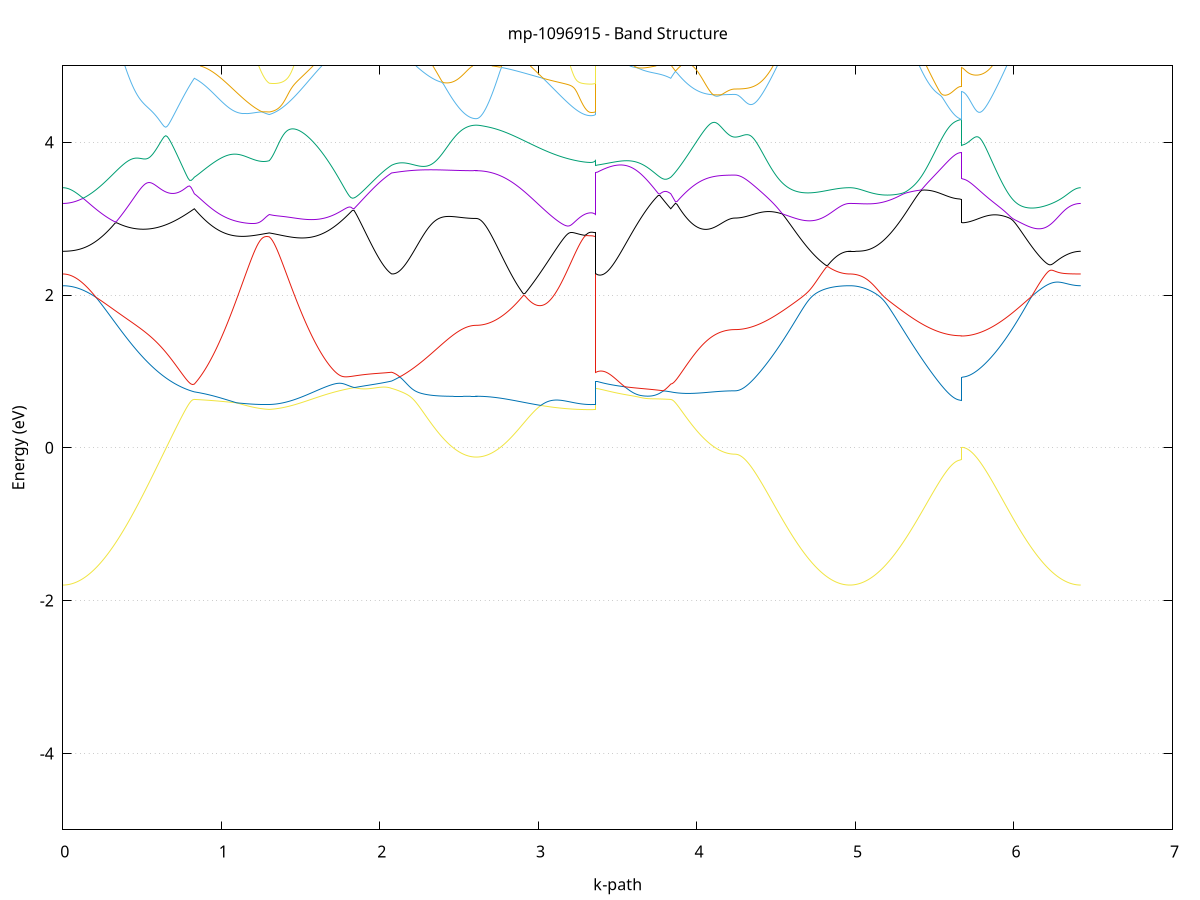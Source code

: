 set title 'mp-1096915 - Band Structure'
set xlabel 'k-path'
set ylabel 'Energy (eV)'
set grid y
set yrange [-5:5]
set terminal png size 800,600
set output 'mp-1096915_bands_gnuplot.png'
plot '-' using 1:2 with lines notitle, '-' using 1:2 with lines notitle, '-' using 1:2 with lines notitle, '-' using 1:2 with lines notitle, '-' using 1:2 with lines notitle, '-' using 1:2 with lines notitle, '-' using 1:2 with lines notitle, '-' using 1:2 with lines notitle, '-' using 1:2 with lines notitle, '-' using 1:2 with lines notitle, '-' using 1:2 with lines notitle, '-' using 1:2 with lines notitle, '-' using 1:2 with lines notitle, '-' using 1:2 with lines notitle, '-' using 1:2 with lines notitle, '-' using 1:2 with lines notitle, '-' using 1:2 with lines notitle, '-' using 1:2 with lines notitle, '-' using 1:2 with lines notitle, '-' using 1:2 with lines notitle, '-' using 1:2 with lines notitle, '-' using 1:2 with lines notitle, '-' using 1:2 with lines notitle, '-' using 1:2 with lines notitle, '-' using 1:2 with lines notitle, '-' using 1:2 with lines notitle, '-' using 1:2 with lines notitle, '-' using 1:2 with lines notitle, '-' using 1:2 with lines notitle, '-' using 1:2 with lines notitle, '-' using 1:2 with lines notitle, '-' using 1:2 with lines notitle, '-' using 1:2 with lines notitle, '-' using 1:2 with lines notitle, '-' using 1:2 with lines notitle, '-' using 1:2 with lines notitle, '-' using 1:2 with lines notitle, '-' using 1:2 with lines notitle, '-' using 1:2 with lines notitle, '-' using 1:2 with lines notitle, '-' using 1:2 with lines notitle, '-' using 1:2 with lines notitle, '-' using 1:2 with lines notitle, '-' using 1:2 with lines notitle, '-' using 1:2 with lines notitle, '-' using 1:2 with lines notitle, '-' using 1:2 with lines notitle, '-' using 1:2 with lines notitle, '-' using 1:2 with lines notitle, '-' using 1:2 with lines notitle, '-' using 1:2 with lines notitle, '-' using 1:2 with lines notitle, '-' using 1:2 with lines notitle, '-' using 1:2 with lines notitle, '-' using 1:2 with lines notitle, '-' using 1:2 with lines notitle, '-' using 1:2 with lines notitle, '-' using 1:2 with lines notitle, '-' using 1:2 with lines notitle, '-' using 1:2 with lines notitle, '-' using 1:2 with lines notitle, '-' using 1:2 with lines notitle, '-' using 1:2 with lines notitle, '-' using 1:2 with lines notitle
0.000000 -23.994144
0.009998 -23.994144
0.019995 -23.994144
0.029993 -23.994144
0.039990 -23.994144
0.049988 -23.994044
0.059985 -23.994044
0.069983 -23.994044
0.079980 -23.993944
0.089978 -23.993944
0.099975 -23.993844
0.109973 -23.993844
0.119970 -23.993744
0.129968 -23.993744
0.139966 -23.993644
0.149963 -23.993544
0.159961 -23.993544
0.169958 -23.993444
0.179956 -23.993344
0.189953 -23.993244
0.199951 -23.993144
0.209948 -23.993044
0.219946 -23.992944
0.229943 -23.992944
0.239941 -23.992744
0.249938 -23.992644
0.259936 -23.992544
0.269933 -23.992444
0.279931 -23.992344
0.289929 -23.992244
0.299926 -23.992144
0.309924 -23.992044
0.319921 -23.991844
0.329919 -23.991744
0.339916 -23.991644
0.349914 -23.991544
0.359911 -23.991344
0.369909 -23.991244
0.379906 -23.991144
0.389904 -23.990944
0.399901 -23.990844
0.409899 -23.990744
0.419896 -23.990644
0.429894 -23.990444
0.439892 -23.990344
0.449889 -23.990244
0.459887 -23.990044
0.469884 -23.989944
0.479882 -23.989844
0.489879 -23.989744
0.499877 -23.989544
0.509874 -23.989444
0.519872 -23.989344
0.529869 -23.989244
0.539867 -23.989044
0.549864 -23.988944
0.559862 -23.988844
0.569860 -23.988744
0.579857 -23.988644
0.589855 -23.988544
0.599852 -23.988444
0.609850 -23.988344
0.619847 -23.988144
0.629845 -23.988044
0.639842 -23.988044
0.649840 -23.987944
0.659837 -23.987844
0.669835 -23.987744
0.679832 -23.987644
0.689830 -23.987544
0.699827 -23.987444
0.709825 -23.987344
0.719823 -23.987344
0.729820 -23.987244
0.739818 -23.987144
0.749815 -23.987044
0.759813 -23.987044
0.769810 -23.986944
0.779808 -23.986844
0.789805 -23.986844
0.799803 -23.986744
0.809800 -23.986744
0.819798 -23.986644
0.829795 -23.986644
0.829795 -23.986644
0.839641 -23.986544
0.849487 -23.986444
0.859334 -23.986344
0.869180 -23.986144
0.879026 -23.986044
0.888872 -23.985944
0.898718 -23.985844
0.908564 -23.985644
0.918410 -23.985544
0.928256 -23.985444
0.938102 -23.985244
0.947948 -23.985144
0.957794 -23.984944
0.967640 -23.984844
0.977486 -23.984744
0.987332 -23.984544
0.997178 -23.984444
1.007024 -23.984244
1.016870 -23.984144
1.026716 -23.984044
1.036562 -23.983844
1.046408 -23.983744
1.056254 -23.983544
1.066100 -23.983444
1.075946 -23.983344
1.085792 -23.983144
1.095638 -23.983044
1.105484 -23.982944
1.115330 -23.982844
1.125176 -23.982744
1.135022 -23.982544
1.144868 -23.982444
1.154714 -23.982344
1.164560 -23.982244
1.174406 -23.982144
1.184252 -23.982044
1.194098 -23.982044
1.203944 -23.981944
1.213790 -23.981844
1.223636 -23.981744
1.233482 -23.981744
1.243328 -23.981644
1.253174 -23.981644
1.263020 -23.981544
1.272866 -23.981544
1.282712 -23.981544
1.292558 -23.981544
1.302404 -23.981444
1.302404 -23.981444
1.312297 -23.981544
1.322189 -23.981544
1.332081 -23.981544
1.341974 -23.981544
1.351866 -23.981544
1.361758 -23.981544
1.371651 -23.981644
1.381543 -23.981644
1.391436 -23.981644
1.401328 -23.981644
1.411220 -23.981744
1.421113 -23.981744
1.431005 -23.981844
1.440897 -23.981844
1.450790 -23.981844
1.460682 -23.981944
1.470574 -23.982044
1.480467 -23.982044
1.490359 -23.982144
1.500252 -23.982144
1.510144 -23.982244
1.520036 -23.982244
1.529929 -23.982344
1.539821 -23.982444
1.549713 -23.982544
1.559606 -23.982544
1.569498 -23.982644
1.579390 -23.982744
1.589283 -23.982744
1.599175 -23.982844
1.609068 -23.982944
1.618960 -23.983044
1.628852 -23.983044
1.638745 -23.983144
1.648637 -23.983244
1.658529 -23.983344
1.668422 -23.983444
1.678314 -23.983444
1.688206 -23.983544
1.698099 -23.983644
1.707991 -23.983744
1.717883 -23.983844
1.727776 -23.983844
1.737668 -23.983944
1.747561 -23.984044
1.757453 -23.984144
1.767345 -23.984244
1.777238 -23.984244
1.787130 -23.984344
1.797022 -23.984444
1.806915 -23.984544
1.816807 -23.984544
1.826699 -23.984644
1.836592 -23.984744
1.846484 -23.984844
1.856377 -23.984844
1.866269 -23.984944
1.876161 -23.985044
1.886054 -23.985044
1.895946 -23.985144
1.905838 -23.985244
1.915731 -23.985344
1.925623 -23.985344
1.935515 -23.985444
1.945408 -23.985544
1.955300 -23.985544
1.965193 -23.985644
1.975085 -23.985744
1.984977 -23.985744
1.994870 -23.985844
2.004762 -23.985844
2.014654 -23.985944
2.024547 -23.986044
2.034439 -23.986044
2.044331 -23.986144
2.054224 -23.986244
2.064116 -23.986244
2.074008 -23.986344
2.074008 -23.986344
2.083900 -23.986344
2.093792 -23.986344
2.103683 -23.986344
2.113575 -23.986344
2.123466 -23.986444
2.133358 -23.986444
2.143249 -23.986444
2.153141 -23.986444
2.163032 -23.986444
2.172924 -23.986444
2.182816 -23.986444
2.192707 -23.986544
2.202599 -23.986544
2.212490 -23.986544
2.222382 -23.986544
2.232273 -23.986544
2.242165 -23.986644
2.252056 -23.986644
2.261948 -23.986644
2.271839 -23.986644
2.281731 -23.986644
2.291623 -23.986744
2.301514 -23.986744
2.311406 -23.986744
2.321297 -23.986744
2.331189 -23.986844
2.341080 -23.986844
2.350972 -23.986844
2.360863 -23.986844
2.370755 -23.986844
2.380646 -23.986944
2.390538 -23.986944
2.400430 -23.986944
2.410321 -23.986944
2.420213 -23.986944
2.430104 -23.987044
2.439996 -23.987044
2.449887 -23.987044
2.459779 -23.987044
2.469670 -23.987044
2.479562 -23.987044
2.489454 -23.987144
2.499345 -23.987144
2.509237 -23.987144
2.519128 -23.987144
2.529020 -23.987144
2.538911 -23.987144
2.548803 -23.987144
2.558694 -23.987144
2.568586 -23.987144
2.578477 -23.987144
2.588369 -23.987144
2.598261 -23.987144
2.608152 -23.987144
2.608152 -23.987144
2.618072 -23.987144
2.627993 -23.987144
2.637913 -23.987144
2.647833 -23.987144
2.657754 -23.987144
2.667674 -23.987044
2.677594 -23.987044
2.687514 -23.987044
2.697435 -23.986944
2.707355 -23.986944
2.717275 -23.986844
2.727196 -23.986844
2.737116 -23.986744
2.747036 -23.986644
2.756956 -23.986644
2.766877 -23.986544
2.776797 -23.986444
2.786717 -23.986344
2.796638 -23.986244
2.806558 -23.986144
2.816478 -23.986044
2.826398 -23.985944
2.836319 -23.985844
2.846239 -23.985744
2.856159 -23.985644
2.866080 -23.985544
2.876000 -23.985444
2.885920 -23.985344
2.895840 -23.985244
2.905761 -23.985144
2.915681 -23.985044
2.925601 -23.984844
2.935522 -23.984744
2.945442 -23.984644
2.955362 -23.984544
2.965282 -23.984344
2.975203 -23.984244
2.985123 -23.984144
2.995043 -23.984044
3.004964 -23.983944
3.014884 -23.983744
3.024804 -23.983644
3.034724 -23.983544
3.044645 -23.983444
3.054565 -23.983344
3.064485 -23.983144
3.074406 -23.983044
3.084326 -23.982944
3.094246 -23.982844
3.104166 -23.982744
3.114087 -23.982644
3.124007 -23.982544
3.133927 -23.982444
3.143848 -23.982344
3.153768 -23.982244
3.163688 -23.982144
3.173608 -23.982144
3.183529 -23.982044
3.193449 -23.981944
3.203369 -23.981944
3.213290 -23.981844
3.223210 -23.981744
3.233130 -23.981744
3.243050 -23.981644
3.252971 -23.981644
3.262891 -23.981644
3.272811 -23.981544
3.282732 -23.981544
3.292652 -23.981544
3.302572 -23.981544
3.312493 -23.981444
3.322413 -23.981444
3.332333 -23.981444
3.332333 -23.981444
3.339875 -23.981444
3.347417 -23.981444
3.354959 -23.981444
3.362502 -23.981444
3.362502 -23.986344
3.372348 -23.986444
3.382194 -23.986444
3.392040 -23.986544
3.401886 -23.986644
3.411732 -23.986644
3.421578 -23.986744
3.431424 -23.986844
3.441270 -23.986844
3.451116 -23.986944
3.460962 -23.987044
3.470808 -23.987044
3.480654 -23.987144
3.490500 -23.987144
3.500346 -23.987244
3.510192 -23.987344
3.520038 -23.987344
3.529884 -23.987444
3.539730 -23.987444
3.549576 -23.987444
3.559422 -23.987544
3.569268 -23.987544
3.579114 -23.987644
3.588960 -23.987644
3.598806 -23.987644
3.608652 -23.987644
3.618498 -23.987644
3.628344 -23.987644
3.638190 -23.987644
3.648036 -23.987644
3.657882 -23.987644
3.667728 -23.987644
3.677574 -23.987644
3.687420 -23.987644
3.697266 -23.987644
3.707112 -23.987544
3.716958 -23.987544
3.726804 -23.987444
3.736650 -23.987444
3.746496 -23.987344
3.756342 -23.987344
3.766188 -23.987244
3.776034 -23.987144
3.785880 -23.987144
3.795726 -23.987044
3.805572 -23.986944
3.815418 -23.986844
3.825264 -23.986744
3.835110 -23.986644
3.835110 -23.986644
3.844991 -23.986644
3.854872 -23.986644
3.864753 -23.986644
3.874634 -23.986644
3.884515 -23.986644
3.894396 -23.986644
3.904277 -23.986744
3.914158 -23.986744
3.924039 -23.986744
3.933920 -23.986744
3.943801 -23.986744
3.953682 -23.986844
3.963563 -23.986844
3.973444 -23.986844
3.983325 -23.986844
3.993206 -23.986844
4.003087 -23.986944
4.012968 -23.986944
4.022849 -23.986944
4.032730 -23.986944
4.042611 -23.986944
4.052492 -23.987044
4.062373 -23.987044
4.072254 -23.987044
4.082135 -23.987044
4.092016 -23.987044
4.101897 -23.987144
4.111778 -23.987144
4.121659 -23.987144
4.131540 -23.987144
4.141421 -23.987144
4.151302 -23.987144
4.161183 -23.987144
4.171064 -23.987244
4.180945 -23.987244
4.190826 -23.987244
4.200707 -23.987244
4.210588 -23.987244
4.220469 -23.987244
4.230350 -23.987244
4.240231 -23.987244
4.240231 -23.987244
4.250151 -23.987244
4.260071 -23.987244
4.269992 -23.987244
4.279912 -23.987244
4.289832 -23.987344
4.299752 -23.987344
4.309673 -23.987344
4.319593 -23.987444
4.329513 -23.987444
4.339434 -23.987544
4.349354 -23.987644
4.359274 -23.987644
4.369194 -23.987744
4.379115 -23.987844
4.389035 -23.987944
4.398955 -23.988044
4.408876 -23.988144
4.418796 -23.988244
4.428716 -23.988344
4.438636 -23.988444
4.448557 -23.988544
4.458477 -23.988644
4.468397 -23.988744
4.478318 -23.988944
4.488238 -23.989044
4.498158 -23.989144
4.508078 -23.989344
4.517999 -23.989444
4.527919 -23.989544
4.537839 -23.989744
4.547760 -23.989844
4.557680 -23.990044
4.567600 -23.990144
4.577520 -23.990344
4.587441 -23.990444
4.597361 -23.990644
4.607281 -23.990744
4.617202 -23.990944
4.627122 -23.991044
4.637042 -23.991244
4.646963 -23.991344
4.656883 -23.991544
4.666803 -23.991644
4.676723 -23.991744
4.686644 -23.991944
4.696564 -23.992044
4.706484 -23.992244
4.716405 -23.992344
4.726325 -23.992444
4.736245 -23.992544
4.746165 -23.992744
4.756086 -23.992844
4.766006 -23.992944
4.775926 -23.993044
4.785847 -23.993144
4.795767 -23.993244
4.805687 -23.993344
4.815607 -23.993444
4.825528 -23.993544
4.835448 -23.993644
4.845368 -23.993644
4.855289 -23.993744
4.865209 -23.993844
4.875129 -23.993844
4.885049 -23.993944
4.894970 -23.993944
4.904890 -23.994044
4.914810 -23.994044
4.924731 -23.994044
4.934651 -23.994144
4.944571 -23.994144
4.954491 -23.994144
4.964412 -23.994144
4.964412 -23.994144
4.974311 -23.994144
4.984209 -23.994144
4.994108 -23.994144
5.004007 -23.994144
5.013906 -23.994044
5.023805 -23.994044
5.033704 -23.994044
5.043602 -23.993944
5.053501 -23.993944
5.063400 -23.993844
5.073299 -23.993844
5.083198 -23.993744
5.093097 -23.993744
5.102996 -23.993644
5.112894 -23.993544
5.122793 -23.993544
5.132692 -23.993444
5.142591 -23.993344
5.152490 -23.993244
5.162389 -23.993144
5.172287 -23.993044
5.182186 -23.993044
5.192085 -23.992944
5.201984 -23.992844
5.211883 -23.992744
5.221782 -23.992544
5.231681 -23.992444
5.241579 -23.992344
5.251478 -23.992244
5.261377 -23.992144
5.271276 -23.992044
5.281175 -23.991944
5.291074 -23.991844
5.300972 -23.991644
5.310871 -23.991544
5.320770 -23.991444
5.330669 -23.991344
5.340568 -23.991244
5.350467 -23.991144
5.360366 -23.991044
5.370264 -23.990844
5.380163 -23.990744
5.390062 -23.990644
5.399961 -23.990544
5.409860 -23.990444
5.419759 -23.990344
5.429657 -23.990244
5.439556 -23.990144
5.449455 -23.990044
5.459354 -23.989944
5.469253 -23.989844
5.479152 -23.989744
5.489051 -23.989644
5.498949 -23.989644
5.508848 -23.989544
5.518747 -23.989444
5.528646 -23.989344
5.538545 -23.989344
5.548444 -23.989244
5.558342 -23.989244
5.568241 -23.989144
5.578140 -23.989144
5.588039 -23.989044
5.597938 -23.989044
5.607837 -23.989044
5.617736 -23.988944
5.627634 -23.988944
5.637533 -23.988944
5.647432 -23.988944
5.657331 -23.988944
5.667230 -23.988944
5.667230 -23.985244
5.677150 -23.985244
5.687071 -23.985244
5.696992 -23.985244
5.706912 -23.985244
5.716833 -23.985344
5.726754 -23.985344
5.736674 -23.985444
5.746595 -23.985444
5.756516 -23.985544
5.766436 -23.985644
5.776357 -23.985644
5.786277 -23.985744
5.796198 -23.985844
5.806119 -23.985944
5.816039 -23.986044
5.825960 -23.986144
5.835881 -23.986244
5.845801 -23.986444
5.855722 -23.986544
5.865643 -23.986644
5.875563 -23.986844
5.885484 -23.986944
5.895405 -23.987044
5.905325 -23.987244
5.915246 -23.987444
5.925167 -23.987544
5.935087 -23.987744
5.945008 -23.987844
5.954928 -23.988044
5.964849 -23.988244
5.974770 -23.988444
5.984690 -23.988544
5.994611 -23.988744
6.004532 -23.988944
6.014452 -23.989144
6.024373 -23.989344
6.034294 -23.989544
6.044214 -23.989644
6.054135 -23.989844
6.064056 -23.990044
6.073976 -23.990244
6.083897 -23.990444
6.093817 -23.990644
6.103738 -23.990744
6.113659 -23.990944
6.123579 -23.991144
6.133500 -23.991344
6.143421 -23.991444
6.153341 -23.991644
6.163262 -23.991844
6.173183 -23.991944
6.183103 -23.992144
6.193024 -23.992244
6.202945 -23.992444
6.212865 -23.992544
6.222786 -23.992744
6.232706 -23.992844
6.242627 -23.992944
6.252548 -23.993044
6.262468 -23.993244
6.272389 -23.993344
6.282310 -23.993444
6.292230 -23.993544
6.302151 -23.993644
6.312072 -23.993644
6.321992 -23.993744
6.331913 -23.993844
6.341834 -23.993944
6.351754 -23.993944
6.361675 -23.994044
6.371595 -23.994044
6.381516 -23.994044
6.391437 -23.994144
6.401357 -23.994144
6.411278 -23.994144
6.421199 -23.994144
e
0.000000 -10.744544
0.009998 -10.744544
0.019995 -10.744744
0.029993 -10.744944
0.039990 -10.745244
0.049988 -10.745744
0.059985 -10.746244
0.069983 -10.746844
0.079980 -10.747544
0.089978 -10.748344
0.099975 -10.749144
0.109973 -10.750144
0.119970 -10.751144
0.129968 -10.752244
0.139966 -10.753444
0.149963 -10.754744
0.159961 -10.756044
0.169958 -10.757544
0.179956 -10.758944
0.189953 -10.760544
0.199951 -10.762144
0.209948 -10.763744
0.219946 -10.765444
0.229943 -10.767244
0.239941 -10.769044
0.249938 -10.770844
0.259936 -10.772744
0.269933 -10.774644
0.279931 -10.776544
0.289929 -10.778444
0.299926 -10.780444
0.309924 -10.782344
0.319921 -10.784344
0.329919 -10.786344
0.339916 -10.788244
0.349914 -10.790244
0.359911 -10.792144
0.369909 -10.794044
0.379906 -10.795944
0.389904 -10.797844
0.399901 -10.799744
0.409899 -10.801544
0.419896 -10.803344
0.429894 -10.805044
0.439892 -10.806744
0.449889 -10.808344
0.459887 -10.809944
0.469884 -10.811544
0.479882 -10.813044
0.489879 -10.814444
0.499877 -10.815744
0.509874 -10.817044
0.519872 -10.818244
0.529869 -10.819444
0.539867 -10.820544
0.549864 -10.821544
0.559862 -10.822444
0.569860 -10.823344
0.579857 -10.824144
0.589855 -10.824844
0.599852 -10.825444
0.609850 -10.825944
0.619847 -10.826444
0.629845 -10.826844
0.639842 -10.827144
0.649840 -10.827344
0.659837 -10.827444
0.669835 -10.827544
0.679832 -10.827544
0.689830 -10.827444
0.699827 -10.827244
0.709825 -10.826944
0.719823 -10.826644
0.729820 -10.826244
0.739818 -10.827244
0.749815 -10.829044
0.759813 -10.830744
0.769810 -10.832444
0.779808 -10.834144
0.789805 -10.835744
0.799803 -10.837344
0.809800 -10.838944
0.819798 -10.840544
0.829795 -10.842144
0.829795 -10.842144
0.839641 -10.842244
0.849487 -10.842344
0.859334 -10.842444
0.869180 -10.842444
0.879026 -10.842544
0.888872 -10.842544
0.898718 -10.842544
0.908564 -10.842444
0.918410 -10.842444
0.928256 -10.842344
0.938102 -10.842344
0.947948 -10.842244
0.957794 -10.842144
0.967640 -10.842044
0.977486 -10.841844
0.987332 -10.841744
0.997178 -10.841644
1.007024 -10.841444
1.016870 -10.841344
1.026716 -10.841144
1.036562 -10.840944
1.046408 -10.840844
1.056254 -10.840644
1.066100 -10.840444
1.075946 -10.840344
1.085792 -10.840144
1.095638 -10.839944
1.105484 -10.839844
1.115330 -10.839644
1.125176 -10.839444
1.135022 -10.839344
1.144868 -10.839144
1.154714 -10.840144
1.164560 -10.842244
1.174406 -10.844244
1.184252 -10.846244
1.194098 -10.848044
1.203944 -10.849744
1.213790 -10.851244
1.223636 -10.852744
1.233482 -10.854044
1.243328 -10.855244
1.253174 -10.856244
1.263020 -10.857144
1.272866 -10.857944
1.282712 -10.858544
1.292558 -10.859044
1.302404 -10.859344
1.302404 -10.859344
1.312297 -10.859444
1.322189 -10.859544
1.332081 -10.859644
1.341974 -10.859744
1.351866 -10.859844
1.361758 -10.859844
1.371651 -10.859944
1.381543 -10.859944
1.391436 -10.860044
1.401328 -10.860044
1.411220 -10.860144
1.421113 -10.860144
1.431005 -10.860144
1.440897 -10.860144
1.450790 -10.860144
1.460682 -10.860144
1.470574 -10.860044
1.480467 -10.860044
1.490359 -10.860044
1.500252 -10.859944
1.510144 -10.859844
1.520036 -10.859844
1.529929 -10.859744
1.539821 -10.859644
1.549713 -10.859544
1.559606 -10.859344
1.569498 -10.859244
1.579390 -10.859044
1.589283 -10.858944
1.599175 -10.858744
1.609068 -10.858544
1.618960 -10.858244
1.628852 -10.858044
1.638745 -10.857744
1.648637 -10.857544
1.658529 -10.857244
1.668422 -10.856944
1.678314 -10.856544
1.688206 -10.856244
1.698099 -10.855844
1.707991 -10.855444
1.717883 -10.854944
1.727776 -10.854544
1.737668 -10.854044
1.747561 -10.853544
1.757453 -10.853044
1.767345 -10.852444
1.777238 -10.851944
1.787130 -10.851344
1.797022 -10.850644
1.806915 -10.850044
1.816807 -10.849344
1.826699 -10.848644
1.836592 -10.847844
1.846484 -10.847144
1.856377 -10.846344
1.866269 -10.845544
1.876161 -10.844644
1.886054 -10.843744
1.895946 -10.842844
1.905838 -10.841944
1.915731 -10.841044
1.925623 -10.840044
1.935515 -10.839044
1.945408 -10.837944
1.955300 -10.836944
1.965193 -10.835844
1.975085 -10.834744
1.984977 -10.833644
1.994870 -10.832444
2.004762 -10.831244
2.014654 -10.830044
2.024547 -10.828844
2.034439 -10.827644
2.044331 -10.826344
2.054224 -10.825044
2.064116 -10.823744
2.074008 -10.822444
2.074008 -10.822444
2.083900 -10.823844
2.093792 -10.825244
2.103683 -10.826644
2.113575 -10.828044
2.123466 -10.829544
2.133358 -10.831044
2.143249 -10.832544
2.153141 -10.834144
2.163032 -10.835644
2.172924 -10.837244
2.182816 -10.838844
2.192707 -10.840444
2.202599 -10.842044
2.212490 -10.843644
2.222382 -10.845144
2.232273 -10.846744
2.242165 -10.848344
2.252056 -10.849944
2.261948 -10.851444
2.271839 -10.852944
2.281731 -10.854444
2.291623 -10.855944
2.301514 -10.857444
2.311406 -10.858844
2.321297 -10.860344
2.331189 -10.861644
2.341080 -10.863044
2.350972 -10.864344
2.360863 -10.865644
2.370755 -10.866844
2.380646 -10.868044
2.390538 -10.869244
2.400430 -10.870344
2.410321 -10.871444
2.420213 -10.872544
2.430104 -10.873544
2.439996 -10.874444
2.449887 -10.875344
2.459779 -10.876244
2.469670 -10.877044
2.479562 -10.877744
2.489454 -10.878444
2.499345 -10.879044
2.509237 -10.879644
2.519128 -10.880244
2.529020 -10.880744
2.538911 -10.881144
2.548803 -10.881444
2.558694 -10.881844
2.568586 -10.882044
2.578477 -10.882244
2.588369 -10.882444
2.598261 -10.882444
2.608152 -10.882544
2.608152 -10.882544
2.618072 -10.882544
2.627993 -10.882444
2.637913 -10.882344
2.647833 -10.882244
2.657754 -10.882144
2.667674 -10.881944
2.677594 -10.881844
2.687514 -10.881544
2.697435 -10.881344
2.707355 -10.881044
2.717275 -10.880744
2.727196 -10.880444
2.737116 -10.880044
2.747036 -10.879744
2.756956 -10.879344
2.766877 -10.878844
2.776797 -10.878444
2.786717 -10.877944
2.796638 -10.877544
2.806558 -10.877044
2.816478 -10.876544
2.826398 -10.875944
2.836319 -10.875444
2.846239 -10.874844
2.856159 -10.874344
2.866080 -10.873744
2.876000 -10.873144
2.885920 -10.872544
2.895840 -10.872044
2.905761 -10.871444
2.915681 -10.870844
2.925601 -10.870244
2.935522 -10.869644
2.945442 -10.869044
2.955362 -10.868544
2.965282 -10.867944
2.975203 -10.867444
2.985123 -10.866844
2.995043 -10.866344
3.004964 -10.865844
3.014884 -10.865344
3.024804 -10.864844
3.034724 -10.864344
3.044645 -10.863944
3.054565 -10.863544
3.064485 -10.863144
3.074406 -10.862744
3.084326 -10.862344
3.094246 -10.862044
3.104166 -10.861744
3.114087 -10.861444
3.124007 -10.861244
3.133927 -10.860944
3.143848 -10.860744
3.153768 -10.860544
3.163688 -10.860344
3.173608 -10.860244
3.183529 -10.860044
3.193449 -10.859944
3.203369 -10.859844
3.213290 -10.859744
3.223210 -10.859744
3.233130 -10.859644
3.243050 -10.859644
3.252971 -10.859544
3.262891 -10.859544
3.272811 -10.859544
3.282732 -10.859444
3.292652 -10.859444
3.302572 -10.859444
3.312493 -10.859444
3.322413 -10.859444
3.332333 -10.859444
3.332333 -10.859444
3.339875 -10.859444
3.347417 -10.859444
3.354959 -10.859344
3.362502 -10.859344
3.362502 -10.822444
3.372348 -10.819444
3.382194 -10.816544
3.392040 -10.813644
3.401886 -10.810944
3.411732 -10.810244
3.421578 -10.811544
3.431424 -10.812744
3.441270 -10.813944
3.451116 -10.815144
3.460962 -10.816344
3.470808 -10.817544
3.480654 -10.818644
3.490500 -10.819744
3.500346 -10.820844
3.510192 -10.821944
3.520038 -10.823044
3.529884 -10.824044
3.539730 -10.825044
3.549576 -10.826044
3.559422 -10.827044
3.569268 -10.827944
3.579114 -10.828844
3.588960 -10.829744
3.598806 -10.830544
3.608652 -10.831444
3.618498 -10.832244
3.628344 -10.832944
3.638190 -10.833744
3.648036 -10.834444
3.657882 -10.835044
3.667728 -10.835744
3.677574 -10.836344
3.687420 -10.836944
3.697266 -10.837444
3.707112 -10.837944
3.716958 -10.838444
3.726804 -10.838944
3.736650 -10.839344
3.746496 -10.839744
3.756342 -10.840144
3.766188 -10.840444
3.776034 -10.840844
3.785880 -10.841044
3.795726 -10.841344
3.805572 -10.841544
3.815418 -10.841744
3.825264 -10.841944
3.835110 -10.842144
3.835110 -10.842144
3.844991 -10.843444
3.854872 -10.844844
3.864753 -10.846144
3.874634 -10.847544
3.884515 -10.848844
3.894396 -10.850144
3.904277 -10.851444
3.914158 -10.852644
3.924039 -10.853844
3.933920 -10.855044
3.943801 -10.856244
3.953682 -10.857444
3.963563 -10.858544
3.973444 -10.859644
3.983325 -10.860744
3.993206 -10.861744
4.003087 -10.862744
4.012968 -10.863744
4.022849 -10.864644
4.032730 -10.865544
4.042611 -10.866444
4.052492 -10.867244
4.062373 -10.868044
4.072254 -10.868744
4.082135 -10.869444
4.092016 -10.870144
4.101897 -10.870844
4.111778 -10.871444
4.121659 -10.871944
4.131540 -10.872444
4.141421 -10.872944
4.151302 -10.873344
4.161183 -10.873744
4.171064 -10.874044
4.180945 -10.874344
4.190826 -10.874644
4.200707 -10.874844
4.210588 -10.874944
4.220469 -10.875044
4.230350 -10.875144
4.240231 -10.875144
4.240231 -10.875144
4.250151 -10.875144
4.260071 -10.874944
4.269992 -10.874644
4.279912 -10.874144
4.289832 -10.873644
4.299752 -10.872944
4.309673 -10.872144
4.319593 -10.871244
4.329513 -10.870244
4.339434 -10.869044
4.349354 -10.867744
4.359274 -10.866344
4.369194 -10.864944
4.379115 -10.863344
4.389035 -10.861644
4.398955 -10.859844
4.408876 -10.857944
4.418796 -10.855944
4.428716 -10.853844
4.438636 -10.851644
4.448557 -10.849344
4.458477 -10.847044
4.468397 -10.844544
4.478318 -10.842044
4.488238 -10.839544
4.498158 -10.836944
4.508078 -10.834244
4.517999 -10.831444
4.527919 -10.828644
4.537839 -10.825844
4.547760 -10.822944
4.557680 -10.820044
4.567600 -10.817044
4.577520 -10.814144
4.587441 -10.811144
4.597361 -10.808144
4.607281 -10.805144
4.617202 -10.802144
4.627122 -10.799144
4.637042 -10.796144
4.646963 -10.793144
4.656883 -10.790144
4.666803 -10.787244
4.676723 -10.784344
4.686644 -10.781444
4.696564 -10.778644
4.706484 -10.775844
4.716405 -10.773144
4.726325 -10.770444
4.736245 -10.767844
4.746165 -10.765344
4.756086 -10.762844
4.766006 -10.760444
4.775926 -10.758144
4.785847 -10.755944
4.795767 -10.753844
4.805687 -10.751844
4.815607 -10.749944
4.825528 -10.748044
4.835448 -10.746844
4.845368 -10.746444
4.855289 -10.746144
4.865209 -10.745844
4.875129 -10.745644
4.885049 -10.745344
4.894970 -10.745144
4.904890 -10.745044
4.914810 -10.744844
4.924731 -10.744744
4.934651 -10.744644
4.944571 -10.744644
4.954491 -10.744544
4.964412 -10.744544
4.964412 -10.744544
4.974311 -10.744544
4.984209 -10.744744
4.994108 -10.744944
5.004007 -10.745244
5.013906 -10.745544
5.023805 -10.746044
5.033704 -10.746644
5.043602 -10.747244
5.053501 -10.748044
5.063400 -10.748944
5.073299 -10.749944
5.083198 -10.751144
5.093097 -10.752344
5.102996 -10.753744
5.112894 -10.755244
5.122793 -10.756844
5.132692 -10.758544
5.142591 -10.760344
5.152490 -10.762344
5.162389 -10.764344
5.172287 -10.766444
5.182186 -10.768544
5.192085 -10.770844
5.201984 -10.773144
5.211883 -10.775544
5.221782 -10.777944
5.231681 -10.780444
5.241579 -10.783044
5.251478 -10.785544
5.261377 -10.788244
5.271276 -10.790844
5.281175 -10.793544
5.291074 -10.796244
5.300972 -10.798844
5.310871 -10.801644
5.320770 -10.804344
5.330669 -10.807044
5.340568 -10.809644
5.350467 -10.812344
5.360366 -10.815044
5.370264 -10.817644
5.380163 -10.820244
5.390062 -10.822744
5.399961 -10.825344
5.409860 -10.827744
5.419759 -10.830144
5.429657 -10.832544
5.439556 -10.834844
5.449455 -10.837044
5.459354 -10.839244
5.469253 -10.841344
5.479152 -10.843344
5.489051 -10.845344
5.498949 -10.847144
5.508848 -10.848944
5.518747 -10.850644
5.528646 -10.852144
5.538545 -10.853644
5.548444 -10.855044
5.558342 -10.856344
5.568241 -10.857544
5.578140 -10.858644
5.588039 -10.859544
5.597938 -10.860444
5.607837 -10.861144
5.617736 -10.861844
5.627634 -10.862344
5.637533 -10.862744
5.647432 -10.863044
5.657331 -10.863244
5.667230 -10.863244
5.667230 -10.887444
5.677150 -10.887444
5.687071 -10.887244
5.696992 -10.886844
5.706912 -10.886444
5.716833 -10.885844
5.726754 -10.885144
5.736674 -10.884244
5.746595 -10.883344
5.756516 -10.882244
5.766436 -10.881044
5.776357 -10.879644
5.786277 -10.878244
5.796198 -10.876644
5.806119 -10.874944
5.816039 -10.873144
5.825960 -10.871244
5.835881 -10.869244
5.845801 -10.867144
5.855722 -10.864844
5.865643 -10.862544
5.875563 -10.860144
5.885484 -10.857644
5.895405 -10.855044
5.905325 -10.852444
5.915246 -10.849644
5.925167 -10.846844
5.935087 -10.843944
5.945008 -10.841044
5.954928 -10.838044
5.964849 -10.834944
5.974770 -10.831844
5.984690 -10.828744
5.994611 -10.825544
6.004532 -10.822344
6.014452 -10.819044
6.024373 -10.815744
6.034294 -10.812544
6.044214 -10.809244
6.054135 -10.805944
6.064056 -10.802644
6.073976 -10.799344
6.083897 -10.796044
6.093817 -10.792744
6.103738 -10.789544
6.113659 -10.786344
6.123579 -10.783144
6.133500 -10.780044
6.143421 -10.776944
6.153341 -10.773944
6.163262 -10.770944
6.173183 -10.768144
6.183103 -10.765344
6.193024 -10.762644
6.202945 -10.760044
6.212865 -10.757544
6.222786 -10.755244
6.232706 -10.753144
6.242627 -10.751344
6.252548 -10.749844
6.262468 -10.748644
6.272389 -10.747744
6.282310 -10.747044
6.292230 -10.746544
6.302151 -10.746144
6.312072 -10.745844
6.321992 -10.745544
6.331913 -10.745344
6.341834 -10.745144
6.351754 -10.744944
6.361675 -10.744844
6.371595 -10.744744
6.381516 -10.744644
6.391437 -10.744644
6.401357 -10.744544
6.411278 -10.744544
6.421199 -10.744544
e
0.000000 -10.735344
0.009998 -10.735344
0.019995 -10.735444
0.029993 -10.735544
0.039990 -10.735644
0.049988 -10.735844
0.059985 -10.736044
0.069983 -10.736344
0.079980 -10.736644
0.089978 -10.737044
0.099975 -10.737444
0.109973 -10.737844
0.119970 -10.738344
0.129968 -10.738944
0.139966 -10.739444
0.149963 -10.740044
0.159961 -10.740744
0.169958 -10.741444
0.179956 -10.742144
0.189953 -10.742944
0.199951 -10.743744
0.209948 -10.744644
0.219946 -10.745444
0.229943 -10.746444
0.239941 -10.747344
0.249938 -10.748444
0.259936 -10.749444
0.269933 -10.750544
0.279931 -10.751644
0.289929 -10.752744
0.299926 -10.753944
0.309924 -10.755144
0.319921 -10.756444
0.329919 -10.757744
0.339916 -10.759044
0.349914 -10.760444
0.359911 -10.761744
0.369909 -10.763244
0.379906 -10.764644
0.389904 -10.766144
0.399901 -10.767644
0.409899 -10.769144
0.419896 -10.770644
0.429894 -10.772244
0.439892 -10.773844
0.449889 -10.775444
0.459887 -10.777144
0.469884 -10.778844
0.479882 -10.780544
0.489879 -10.782244
0.499877 -10.783944
0.509874 -10.785644
0.519872 -10.787444
0.529869 -10.789244
0.539867 -10.790944
0.549864 -10.792744
0.559862 -10.794544
0.569860 -10.796344
0.579857 -10.798244
0.589855 -10.800044
0.599852 -10.801844
0.609850 -10.803744
0.619847 -10.805544
0.629845 -10.807444
0.639842 -10.809244
0.649840 -10.811044
0.659837 -10.812944
0.669835 -10.814744
0.679832 -10.816544
0.689830 -10.818344
0.699827 -10.820144
0.709825 -10.821944
0.719823 -10.823744
0.729820 -10.825544
0.739818 -10.825844
0.749815 -10.825344
0.759813 -10.824744
0.769810 -10.824044
0.779808 -10.823344
0.789805 -10.822644
0.799803 -10.821744
0.809800 -10.820944
0.819798 -10.820044
0.829795 -10.819044
0.829795 -10.819044
0.839641 -10.819044
0.849487 -10.818944
0.859334 -10.818844
0.869180 -10.818744
0.879026 -10.818644
0.888872 -10.818544
0.898718 -10.818444
0.908564 -10.818244
0.918410 -10.818044
0.928256 -10.817944
0.938102 -10.817744
0.947948 -10.817544
0.957794 -10.817344
0.967640 -10.817244
0.977486 -10.817044
0.987332 -10.816944
0.997178 -10.816844
1.007024 -10.816844
1.016870 -10.816844
1.026716 -10.817044
1.036562 -10.817444
1.046408 -10.818044
1.056254 -10.819044
1.066100 -10.820344
1.075946 -10.822144
1.085792 -10.824144
1.095638 -10.826344
1.105484 -10.828644
1.115330 -10.830944
1.125176 -10.833344
1.135022 -10.835644
1.144868 -10.837944
1.154714 -10.839044
1.164560 -10.838944
1.174406 -10.838844
1.184252 -10.838744
1.194098 -10.838644
1.203944 -10.838544
1.213790 -10.838444
1.223636 -10.838444
1.233482 -10.838344
1.243328 -10.838344
1.253174 -10.838344
1.263020 -10.838344
1.272866 -10.838344
1.282712 -10.838344
1.292558 -10.838444
1.302404 -10.838444
1.302404 -10.838444
1.312297 -10.838344
1.322189 -10.838244
1.332081 -10.838144
1.341974 -10.838044
1.351866 -10.837944
1.361758 -10.837844
1.371651 -10.837744
1.381543 -10.837644
1.391436 -10.837544
1.401328 -10.837444
1.411220 -10.837344
1.421113 -10.837244
1.431005 -10.837144
1.440897 -10.837044
1.450790 -10.836944
1.460682 -10.836844
1.470574 -10.836744
1.480467 -10.836644
1.490359 -10.836444
1.500252 -10.836344
1.510144 -10.836244
1.520036 -10.836044
1.529929 -10.835944
1.539821 -10.835744
1.549713 -10.835544
1.559606 -10.835444
1.569498 -10.835244
1.579390 -10.835044
1.589283 -10.834844
1.599175 -10.834644
1.609068 -10.834344
1.618960 -10.834144
1.628852 -10.833844
1.638745 -10.833644
1.648637 -10.833344
1.658529 -10.833044
1.668422 -10.832744
1.678314 -10.832444
1.688206 -10.832044
1.698099 -10.831744
1.707991 -10.831344
1.717883 -10.830944
1.727776 -10.830544
1.737668 -10.830144
1.747561 -10.829644
1.757453 -10.829244
1.767345 -10.828744
1.777238 -10.828244
1.787130 -10.827744
1.797022 -10.827144
1.806915 -10.826544
1.816807 -10.826044
1.826699 -10.825444
1.836592 -10.824744
1.846484 -10.824144
1.856377 -10.823444
1.866269 -10.822744
1.876161 -10.822044
1.886054 -10.821344
1.895946 -10.820644
1.905838 -10.819844
1.915731 -10.819044
1.925623 -10.818244
1.935515 -10.817444
1.945408 -10.816544
1.955300 -10.815644
1.965193 -10.814744
1.975085 -10.813844
1.984977 -10.812944
1.994870 -10.812044
2.004762 -10.811044
2.014654 -10.810044
2.024547 -10.809044
2.034439 -10.808044
2.044331 -10.807044
2.054224 -10.806044
2.064116 -10.804944
2.074008 -10.803844
2.074008 -10.803844
2.083900 -10.801744
2.093792 -10.799644
2.103683 -10.797544
2.113575 -10.795444
2.123466 -10.793444
2.133358 -10.791344
2.143249 -10.791044
2.153141 -10.791044
2.163032 -10.791044
2.172924 -10.790844
2.182816 -10.790744
2.192707 -10.790444
2.202599 -10.790144
2.212490 -10.789744
2.222382 -10.789344
2.232273 -10.788944
2.242165 -10.788444
2.252056 -10.787844
2.261948 -10.787344
2.271839 -10.786744
2.281731 -10.786044
2.291623 -10.785444
2.301514 -10.784744
2.311406 -10.784044
2.321297 -10.783344
2.331189 -10.782544
2.341080 -10.781844
2.350972 -10.781044
2.360863 -10.780344
2.370755 -10.779544
2.380646 -10.778844
2.390538 -10.778144
2.400430 -10.777344
2.410321 -10.776644
2.420213 -10.775944
2.430104 -10.775244
2.439996 -10.774544
2.449887 -10.773944
2.459779 -10.773344
2.469670 -10.772744
2.479562 -10.772144
2.489454 -10.771644
2.499345 -10.771144
2.509237 -10.770644
2.519128 -10.770244
2.529020 -10.769844
2.538911 -10.769544
2.548803 -10.769244
2.558694 -10.768944
2.568586 -10.768744
2.578477 -10.768644
2.588369 -10.768544
2.598261 -10.768444
2.608152 -10.768444
2.608152 -10.768444
2.618072 -10.768444
2.627993 -10.768544
2.637913 -10.768644
2.647833 -10.768744
2.657754 -10.768944
2.667674 -10.769144
2.677594 -10.769444
2.687514 -10.769844
2.697435 -10.770144
2.707355 -10.770544
2.717275 -10.771044
2.727196 -10.771444
2.737116 -10.772044
2.747036 -10.772544
2.756956 -10.773144
2.766877 -10.773744
2.776797 -10.774444
2.786717 -10.775044
2.796638 -10.775744
2.806558 -10.776544
2.816478 -10.777244
2.826398 -10.778044
2.836319 -10.778844
2.846239 -10.779644
2.856159 -10.780444
2.866080 -10.781344
2.876000 -10.782244
2.885920 -10.783044
2.895840 -10.783944
2.905761 -10.784844
2.915681 -10.785744
2.925601 -10.786544
2.935522 -10.787444
2.945442 -10.788344
2.955362 -10.789244
2.965282 -10.790144
2.975203 -10.790944
2.985123 -10.791744
2.995043 -10.792644
3.004964 -10.794244
3.014884 -10.796544
3.024804 -10.798744
3.034724 -10.800944
3.044645 -10.803144
3.054565 -10.805244
3.064485 -10.807344
3.074406 -10.809344
3.084326 -10.811444
3.094246 -10.813344
3.104166 -10.815244
3.114087 -10.817144
3.124007 -10.818944
3.133927 -10.820644
3.143848 -10.822344
3.153768 -10.823944
3.163688 -10.825444
3.173608 -10.826944
3.183529 -10.828344
3.193449 -10.829644
3.203369 -10.830844
3.213290 -10.831944
3.223210 -10.833044
3.233130 -10.834044
3.243050 -10.834844
3.252971 -10.835644
3.262891 -10.836344
3.272811 -10.837044
3.282732 -10.837544
3.292652 -10.837944
3.302572 -10.838244
3.312493 -10.838544
3.322413 -10.838644
3.332333 -10.838744
3.332333 -10.838744
3.339875 -10.838744
3.347417 -10.838644
3.354959 -10.838544
3.362502 -10.838444
3.362502 -10.803844
3.372348 -10.805144
3.382194 -10.806444
3.392040 -10.807744
3.401886 -10.809044
3.411732 -10.808444
3.421578 -10.806444
3.431424 -10.804944
3.441270 -10.804044
3.451116 -10.803744
3.460962 -10.803844
3.470808 -10.804144
3.480654 -10.804644
3.490500 -10.805144
3.500346 -10.805844
3.510192 -10.806444
3.520038 -10.807144
3.529884 -10.807844
3.539730 -10.808544
3.549576 -10.809244
3.559422 -10.809844
3.569268 -10.810544
3.579114 -10.811144
3.588960 -10.811844
3.598806 -10.812344
3.608652 -10.812944
3.618498 -10.813544
3.628344 -10.814044
3.638190 -10.814544
3.648036 -10.815044
3.657882 -10.815444
3.667728 -10.815944
3.677574 -10.816344
3.687420 -10.816644
3.697266 -10.817044
3.707112 -10.817344
3.716958 -10.817644
3.726804 -10.817944
3.736650 -10.818144
3.746496 -10.818344
3.756342 -10.818544
3.766188 -10.818644
3.776034 -10.818844
3.785880 -10.818944
3.795726 -10.818944
3.805572 -10.819044
3.815418 -10.819044
3.825264 -10.819044
3.835110 -10.819044
3.835110 -10.819044
3.844991 -10.818144
3.854872 -10.817144
3.864753 -10.816144
3.874634 -10.815044
3.884515 -10.814044
3.894396 -10.812944
3.904277 -10.811744
3.914158 -10.810644
3.924039 -10.809444
3.933920 -10.808344
3.943801 -10.807144
3.953682 -10.805944
3.963563 -10.804744
3.973444 -10.803644
3.983325 -10.802444
3.993206 -10.801344
4.003087 -10.800244
4.012968 -10.799144
4.022849 -10.798044
4.032730 -10.796944
4.042611 -10.795944
4.052492 -10.795044
4.062373 -10.794044
4.072254 -10.793144
4.082135 -10.792344
4.092016 -10.791444
4.101897 -10.790744
4.111778 -10.790044
4.121659 -10.789344
4.131540 -10.788744
4.141421 -10.788144
4.151302 -10.787644
4.161183 -10.787144
4.171064 -10.786744
4.180945 -10.786344
4.190826 -10.786044
4.200707 -10.785844
4.210588 -10.785644
4.220469 -10.785444
4.230350 -10.785444
4.240231 -10.785344
4.240231 -10.785344
4.250151 -10.785344
4.260071 -10.785344
4.269992 -10.785244
4.279912 -10.785044
4.289832 -10.784844
4.299752 -10.784644
4.309673 -10.784344
4.319593 -10.784044
4.329513 -10.783744
4.339434 -10.783344
4.349354 -10.782944
4.359274 -10.782444
4.369194 -10.781944
4.379115 -10.781444
4.389035 -10.780844
4.398955 -10.780244
4.408876 -10.779644
4.418796 -10.779044
4.428716 -10.778344
4.438636 -10.777644
4.448557 -10.776844
4.458477 -10.776144
4.468397 -10.775344
4.478318 -10.774544
4.488238 -10.773644
4.498158 -10.772844
4.508078 -10.771944
4.517999 -10.771144
4.527919 -10.770244
4.537839 -10.769344
4.547760 -10.768444
4.557680 -10.767444
4.567600 -10.766544
4.577520 -10.765644
4.587441 -10.764744
4.597361 -10.763844
4.607281 -10.762844
4.617202 -10.761944
4.627122 -10.761044
4.637042 -10.760144
4.646963 -10.759244
4.656883 -10.758344
4.666803 -10.757544
4.676723 -10.756744
4.686644 -10.755844
4.696564 -10.755044
4.706484 -10.754344
4.716405 -10.753544
4.726325 -10.752844
4.736245 -10.752144
4.746165 -10.751444
4.756086 -10.750844
4.766006 -10.750244
4.775926 -10.749644
4.785847 -10.749044
4.795767 -10.748544
4.805687 -10.748044
4.815607 -10.747644
4.825528 -10.747244
4.835448 -10.746344
4.845368 -10.744744
4.855289 -10.743344
4.865209 -10.741944
4.875129 -10.740644
4.885049 -10.739544
4.894970 -10.738544
4.904890 -10.737744
4.914810 -10.736944
4.924731 -10.736344
4.934651 -10.735944
4.944571 -10.735544
4.954491 -10.735344
4.964412 -10.735344
4.964412 -10.735344
4.974311 -10.735344
4.984209 -10.735444
4.994108 -10.735544
5.004007 -10.735844
5.013906 -10.736044
5.023805 -10.736344
5.033704 -10.736744
5.043602 -10.737144
5.053501 -10.737544
5.063400 -10.738044
5.073299 -10.738444
5.083198 -10.738944
5.093097 -10.739444
5.102996 -10.739944
5.112894 -10.740544
5.122793 -10.741044
5.132692 -10.741544
5.142591 -10.742144
5.152490 -10.742644
5.162389 -10.743244
5.172287 -10.743744
5.182186 -10.744344
5.192085 -10.744944
5.201984 -10.745544
5.211883 -10.746144
5.221782 -10.746744
5.231681 -10.747344
5.241579 -10.748044
5.251478 -10.748644
5.261377 -10.749244
5.271276 -10.749944
5.281175 -10.750544
5.291074 -10.751244
5.300972 -10.751844
5.310871 -10.752544
5.320770 -10.753144
5.330669 -10.753844
5.340568 -10.754444
5.350467 -10.755144
5.360366 -10.755744
5.370264 -10.756344
5.380163 -10.757044
5.390062 -10.757644
5.399961 -10.758244
5.409860 -10.758844
5.419759 -10.759444
5.429657 -10.759944
5.439556 -10.760544
5.449455 -10.761044
5.459354 -10.761644
5.469253 -10.762144
5.479152 -10.762644
5.489051 -10.763044
5.498949 -10.763544
5.508848 -10.763944
5.518747 -10.764344
5.528646 -10.764744
5.538545 -10.765144
5.548444 -10.765444
5.558342 -10.765744
5.568241 -10.766044
5.578140 -10.766344
5.588039 -10.766544
5.597938 -10.766744
5.607837 -10.766944
5.617736 -10.767044
5.627634 -10.767244
5.637533 -10.767344
5.647432 -10.767344
5.657331 -10.767444
5.667230 -10.767444
5.667230 -10.796144
5.677150 -10.796144
5.687071 -10.796044
5.696992 -10.795944
5.706912 -10.795744
5.716833 -10.795544
5.726754 -10.795244
5.736674 -10.794944
5.746595 -10.794644
5.756516 -10.794244
5.766436 -10.793744
5.776357 -10.793244
5.786277 -10.792744
5.796198 -10.792144
5.806119 -10.791444
5.816039 -10.790844
5.825960 -10.790144
5.835881 -10.789344
5.845801 -10.788544
5.855722 -10.787744
5.865643 -10.786844
5.875563 -10.785944
5.885484 -10.785044
5.895405 -10.784044
5.905325 -10.783144
5.915246 -10.782044
5.925167 -10.781044
5.935087 -10.779944
5.945008 -10.778944
5.954928 -10.777744
5.964849 -10.776644
5.974770 -10.775544
5.984690 -10.774344
5.994611 -10.773244
6.004532 -10.772044
6.014452 -10.770844
6.024373 -10.769644
6.034294 -10.768444
6.044214 -10.767244
6.054135 -10.766044
6.064056 -10.764944
6.073976 -10.763744
6.083897 -10.762544
6.093817 -10.761344
6.103738 -10.760244
6.113659 -10.759144
6.123579 -10.757944
6.133500 -10.756944
6.143421 -10.755844
6.153341 -10.754744
6.163262 -10.753744
6.173183 -10.752744
6.183103 -10.751844
6.193024 -10.750844
6.202945 -10.749944
6.212865 -10.749044
6.222786 -10.748144
6.232706 -10.747244
6.242627 -10.746244
6.252548 -10.745144
6.262468 -10.743844
6.272389 -10.742644
6.282310 -10.741344
6.292230 -10.740244
6.302151 -10.739344
6.312072 -10.738544
6.321992 -10.737844
6.331913 -10.737344
6.341834 -10.736844
6.351754 -10.736544
6.361675 -10.736144
6.371595 -10.735944
6.381516 -10.735644
6.391437 -10.735544
6.401357 -10.735444
6.411278 -10.735344
6.421199 -10.735344
e
0.000000 -10.725244
0.009998 -10.725244
0.019995 -10.725244
0.029993 -10.725344
0.039990 -10.725444
0.049988 -10.725544
0.059985 -10.725644
0.069983 -10.725744
0.079980 -10.725844
0.089978 -10.726044
0.099975 -10.726244
0.109973 -10.726444
0.119970 -10.726644
0.129968 -10.726844
0.139966 -10.727044
0.149963 -10.727344
0.159961 -10.727644
0.169958 -10.727844
0.179956 -10.728144
0.189953 -10.728444
0.199951 -10.728744
0.209948 -10.729044
0.219946 -10.729344
0.229943 -10.729644
0.239941 -10.730044
0.249938 -10.730344
0.259936 -10.730744
0.269933 -10.731044
0.279931 -10.731444
0.289929 -10.731744
0.299926 -10.732144
0.309924 -10.732544
0.319921 -10.732844
0.329919 -10.733244
0.339916 -10.733644
0.349914 -10.734044
0.359911 -10.734344
0.369909 -10.734744
0.379906 -10.735144
0.389904 -10.735544
0.399901 -10.735944
0.409899 -10.736244
0.419896 -10.736644
0.429894 -10.737044
0.439892 -10.737344
0.449889 -10.737744
0.459887 -10.738144
0.469884 -10.738444
0.479882 -10.738844
0.489879 -10.739144
0.499877 -10.739544
0.509874 -10.739844
0.519872 -10.740244
0.529869 -10.740544
0.539867 -10.740844
0.549864 -10.741144
0.559862 -10.741444
0.569860 -10.741744
0.579857 -10.742044
0.589855 -10.742344
0.599852 -10.742644
0.609850 -10.742944
0.619847 -10.743244
0.629845 -10.743444
0.639842 -10.743744
0.649840 -10.744044
0.659837 -10.744244
0.669835 -10.744444
0.679832 -10.744744
0.689830 -10.744944
0.699827 -10.745144
0.709825 -10.745344
0.719823 -10.745644
0.729820 -10.745844
0.739818 -10.746044
0.749815 -10.746244
0.759813 -10.746344
0.769810 -10.746544
0.779808 -10.746744
0.789805 -10.746944
0.799803 -10.747144
0.809800 -10.747244
0.819798 -10.747444
0.829795 -10.747644
0.829795 -10.747644
0.839641 -10.749444
0.849487 -10.751444
0.859334 -10.753544
0.869180 -10.755744
0.879026 -10.758144
0.888872 -10.760544
0.898718 -10.763044
0.908564 -10.765644
0.918410 -10.768344
0.928256 -10.771044
0.938102 -10.773844
0.947948 -10.776644
0.957794 -10.779544
0.967640 -10.782444
0.977486 -10.785344
0.987332 -10.788244
0.997178 -10.791144
1.007024 -10.793944
1.016870 -10.796644
1.026716 -10.799244
1.036562 -10.801644
1.046408 -10.803744
1.056254 -10.805444
1.066100 -10.806744
1.075946 -10.807644
1.085792 -10.808144
1.095638 -10.808444
1.105484 -10.808544
1.115330 -10.808544
1.125176 -10.808544
1.135022 -10.808344
1.144868 -10.808244
1.154714 -10.808044
1.164560 -10.807844
1.174406 -10.807644
1.184252 -10.807444
1.194098 -10.807244
1.203944 -10.807044
1.213790 -10.806844
1.223636 -10.806644
1.233482 -10.806444
1.243328 -10.806244
1.253174 -10.806144
1.263020 -10.805944
1.272866 -10.805844
1.282712 -10.805644
1.292558 -10.805544
1.302404 -10.805444
1.302404 -10.805444
1.312297 -10.805344
1.322189 -10.805044
1.332081 -10.804844
1.341974 -10.804444
1.351866 -10.804044
1.361758 -10.803644
1.371651 -10.803144
1.381543 -10.802544
1.391436 -10.801944
1.401328 -10.801244
1.411220 -10.800544
1.421113 -10.799744
1.431005 -10.798944
1.440897 -10.798044
1.450790 -10.797144
1.460682 -10.796244
1.470574 -10.795244
1.480467 -10.794244
1.490359 -10.793144
1.500252 -10.792144
1.510144 -10.791044
1.520036 -10.789944
1.529929 -10.788744
1.539821 -10.787644
1.549713 -10.786444
1.559606 -10.785344
1.569498 -10.784144
1.579390 -10.783044
1.589283 -10.781944
1.599175 -10.780844
1.609068 -10.779644
1.618960 -10.778644
1.628852 -10.777544
1.638745 -10.776544
1.648637 -10.775544
1.658529 -10.774544
1.668422 -10.773644
1.678314 -10.772744
1.688206 -10.771944
1.698099 -10.771144
1.707991 -10.770444
1.717883 -10.769744
1.727776 -10.769144
1.737668 -10.768644
1.747561 -10.768144
1.757453 -10.767744
1.767345 -10.767344
1.777238 -10.767044
1.787130 -10.766844
1.797022 -10.766744
1.806915 -10.766644
1.816807 -10.766644
1.826699 -10.766744
1.836592 -10.766844
1.846484 -10.767144
1.856377 -10.767444
1.866269 -10.767844
1.876161 -10.768244
1.886054 -10.768744
1.895946 -10.769344
1.905838 -10.770044
1.915731 -10.770744
1.925623 -10.771544
1.935515 -10.772344
1.945408 -10.773244
1.955300 -10.774244
1.965193 -10.775244
1.975085 -10.776344
1.984977 -10.777444
1.994870 -10.778644
2.004762 -10.779844
2.014654 -10.781044
2.024547 -10.782344
2.034439 -10.783644
2.044331 -10.784944
2.054224 -10.786244
2.064116 -10.787644
2.074008 -10.789044
2.074008 -10.789044
2.083900 -10.789544
2.093792 -10.789944
2.103683 -10.790344
2.113575 -10.790644
2.123466 -10.790844
2.133358 -10.791044
2.143249 -10.789244
2.153141 -10.787244
2.163032 -10.785244
2.172924 -10.783144
2.182816 -10.781144
2.192707 -10.779244
2.202599 -10.777244
2.212490 -10.775344
2.222382 -10.773444
2.232273 -10.771544
2.242165 -10.769644
2.252056 -10.767844
2.261948 -10.766044
2.271839 -10.764344
2.281731 -10.762544
2.291623 -10.760944
2.301514 -10.759244
2.311406 -10.757644
2.321297 -10.756044
2.331189 -10.754544
2.341080 -10.753044
2.350972 -10.751644
2.360863 -10.750244
2.370755 -10.748844
2.380646 -10.747544
2.390538 -10.746244
2.400430 -10.745044
2.410321 -10.743944
2.420213 -10.742844
2.430104 -10.741744
2.439996 -10.740744
2.449887 -10.739744
2.459779 -10.738844
2.469670 -10.738044
2.479562 -10.737244
2.489454 -10.736544
2.499345 -10.735844
2.509237 -10.735244
2.519128 -10.734644
2.529020 -10.734144
2.538911 -10.733744
2.548803 -10.733344
2.558694 -10.733044
2.568586 -10.732744
2.578477 -10.732544
2.588369 -10.732344
2.598261 -10.732344
2.608152 -10.732244
2.608152 -10.732244
2.618072 -10.732344
2.627993 -10.732444
2.637913 -10.732744
2.647833 -10.733044
2.657754 -10.733544
2.667674 -10.734044
2.677594 -10.734744
2.687514 -10.735444
2.697435 -10.736344
2.707355 -10.737244
2.717275 -10.738344
2.727196 -10.739444
2.737116 -10.740644
2.747036 -10.741944
2.756956 -10.743244
2.766877 -10.744744
2.776797 -10.746244
2.786717 -10.747844
2.796638 -10.749544
2.806558 -10.751244
2.816478 -10.753044
2.826398 -10.754944
2.836319 -10.756844
2.846239 -10.758844
2.856159 -10.760844
2.866080 -10.762944
2.876000 -10.765044
2.885920 -10.767144
2.895840 -10.769344
2.905761 -10.771544
2.915681 -10.773844
2.925601 -10.776044
2.935522 -10.778344
2.945442 -10.780644
2.955362 -10.782844
2.965282 -10.785144
2.975203 -10.787444
2.985123 -10.789744
2.995043 -10.792044
3.004964 -10.793444
3.014884 -10.794244
3.024804 -10.794944
3.034724 -10.795744
3.044645 -10.796444
3.054565 -10.797144
3.064485 -10.797844
3.074406 -10.798444
3.084326 -10.799044
3.094246 -10.799644
3.104166 -10.800244
3.114087 -10.800744
3.124007 -10.801244
3.133927 -10.801644
3.143848 -10.802144
3.153768 -10.802544
3.163688 -10.802844
3.173608 -10.803244
3.183529 -10.803544
3.193449 -10.803844
3.203369 -10.804044
3.213290 -10.804244
3.223210 -10.804544
3.233130 -10.804644
3.243050 -10.804844
3.252971 -10.804944
3.262891 -10.805144
3.272811 -10.805244
3.282732 -10.805344
3.292652 -10.805344
3.302572 -10.805444
3.312493 -10.805444
3.322413 -10.805444
3.332333 -10.805444
3.332333 -10.805444
3.339875 -10.805444
3.347417 -10.805444
3.354959 -10.805444
3.362502 -10.805444
3.362502 -10.789044
3.372348 -10.789844
3.382194 -10.790544
3.392040 -10.791144
3.401886 -10.791544
3.411732 -10.791644
3.421578 -10.791344
3.431424 -10.790444
3.441270 -10.789044
3.451116 -10.786944
3.460962 -10.784544
3.470808 -10.781944
3.480654 -10.779244
3.490500 -10.776444
3.500346 -10.773544
3.510192 -10.770744
3.520038 -10.768044
3.529884 -10.765344
3.539730 -10.762644
3.549576 -10.760144
3.559422 -10.757744
3.569268 -10.755344
3.579114 -10.753144
3.588960 -10.751044
3.598806 -10.749044
3.608652 -10.747144
3.618498 -10.745444
3.628344 -10.743844
3.638190 -10.742444
3.648036 -10.741144
3.657882 -10.740044
3.667728 -10.739144
3.677574 -10.738344
3.687420 -10.737644
3.697266 -10.737244
3.707112 -10.736944
3.716958 -10.736744
3.726804 -10.736744
3.736650 -10.736944
3.746496 -10.737344
3.756342 -10.737844
3.766188 -10.738544
3.776034 -10.739344
3.785880 -10.740344
3.795726 -10.741544
3.805572 -10.742844
3.815418 -10.744244
3.825264 -10.745844
3.835110 -10.747644
3.835110 -10.747644
3.844991 -10.746944
3.854872 -10.746244
3.864753 -10.745644
3.874634 -10.744944
3.884515 -10.744244
3.894396 -10.743644
3.904277 -10.742944
3.914158 -10.742344
3.924039 -10.741744
3.933920 -10.741044
3.943801 -10.740444
3.953682 -10.739844
3.963563 -10.739244
3.973444 -10.738644
3.983325 -10.737944
3.993206 -10.737344
4.003087 -10.736844
4.012968 -10.736244
4.022849 -10.735644
4.032730 -10.735044
4.042611 -10.734544
4.052492 -10.733944
4.062373 -10.733444
4.072254 -10.732944
4.082135 -10.732444
4.092016 -10.731944
4.101897 -10.731544
4.111778 -10.731144
4.121659 -10.730644
4.131540 -10.730344
4.141421 -10.729944
4.151302 -10.729644
4.161183 -10.729344
4.171064 -10.729044
4.180945 -10.728844
4.190826 -10.728644
4.200707 -10.728444
4.210588 -10.728344
4.220469 -10.728244
4.230350 -10.728144
4.240231 -10.728144
4.240231 -10.728144
4.250151 -10.728144
4.260071 -10.728144
4.269992 -10.728144
4.279912 -10.728144
4.289832 -10.728144
4.299752 -10.728144
4.309673 -10.728144
4.319593 -10.728244
4.329513 -10.728244
4.339434 -10.728244
4.349354 -10.728244
4.359274 -10.728244
4.369194 -10.728244
4.379115 -10.728244
4.389035 -10.728344
4.398955 -10.728344
4.408876 -10.728344
4.418796 -10.728344
4.428716 -10.728344
4.438636 -10.728344
4.448557 -10.728444
4.458477 -10.728444
4.468397 -10.728444
4.478318 -10.728444
4.488238 -10.728444
4.498158 -10.728444
4.508078 -10.728444
4.517999 -10.728544
4.527919 -10.728544
4.537839 -10.728544
4.547760 -10.728544
4.557680 -10.728544
4.567600 -10.728544
4.577520 -10.728544
4.587441 -10.728444
4.597361 -10.728444
4.607281 -10.728444
4.617202 -10.728444
4.627122 -10.728444
4.637042 -10.728344
4.646963 -10.728344
4.656883 -10.728244
4.666803 -10.728244
4.676723 -10.728144
4.686644 -10.728044
4.696564 -10.728044
4.706484 -10.727944
4.716405 -10.727844
4.726325 -10.727744
4.736245 -10.727644
4.746165 -10.727544
4.756086 -10.727444
4.766006 -10.727244
4.775926 -10.727144
4.785847 -10.727044
4.795767 -10.726844
4.805687 -10.726744
4.815607 -10.726644
4.825528 -10.726444
4.835448 -10.726344
4.845368 -10.726144
4.855289 -10.726044
4.865209 -10.725944
4.875129 -10.725844
4.885049 -10.725744
4.894970 -10.725644
4.904890 -10.725544
4.914810 -10.725444
4.924731 -10.725344
4.934651 -10.725344
4.944571 -10.725244
4.954491 -10.725244
4.964412 -10.725244
4.964412 -10.725244
4.974311 -10.725244
4.984209 -10.725244
4.994108 -10.725344
5.004007 -10.725344
5.013906 -10.725444
5.023805 -10.725444
5.033704 -10.725544
5.043602 -10.725644
5.053501 -10.725744
5.063400 -10.725844
5.073299 -10.725944
5.083198 -10.726044
5.093097 -10.726044
5.102996 -10.726144
5.112894 -10.726244
5.122793 -10.726344
5.132692 -10.726444
5.142591 -10.726544
5.152490 -10.726644
5.162389 -10.726744
5.172287 -10.726844
5.182186 -10.726944
5.192085 -10.727044
5.201984 -10.727144
5.211883 -10.727244
5.221782 -10.727344
5.231681 -10.727444
5.241579 -10.727544
5.251478 -10.727644
5.261377 -10.727644
5.271276 -10.727744
5.281175 -10.727844
5.291074 -10.727944
5.300972 -10.728044
5.310871 -10.728144
5.320770 -10.728244
5.330669 -10.728244
5.340568 -10.728344
5.350467 -10.728444
5.360366 -10.728544
5.370264 -10.728644
5.380163 -10.728644
5.390062 -10.728744
5.399961 -10.728844
5.409860 -10.728844
5.419759 -10.728944
5.429657 -10.729044
5.439556 -10.729044
5.449455 -10.729144
5.459354 -10.729244
5.469253 -10.729244
5.479152 -10.729344
5.489051 -10.729344
5.498949 -10.729444
5.508848 -10.729444
5.518747 -10.729544
5.528646 -10.729544
5.538545 -10.729644
5.548444 -10.729644
5.558342 -10.729644
5.568241 -10.729744
5.578140 -10.729744
5.588039 -10.729744
5.597938 -10.729744
5.607837 -10.729844
5.617736 -10.729844
5.627634 -10.729844
5.637533 -10.729844
5.647432 -10.729844
5.657331 -10.729844
5.667230 -10.729844
5.667230 -10.737944
5.677150 -10.737944
5.687071 -10.737944
5.696992 -10.737944
5.706912 -10.737944
5.716833 -10.737944
5.726754 -10.738044
5.736674 -10.738044
5.746595 -10.738044
5.756516 -10.738044
5.766436 -10.738044
5.776357 -10.738044
5.786277 -10.738144
5.796198 -10.738144
5.806119 -10.738144
5.816039 -10.738144
5.825960 -10.738244
5.835881 -10.738244
5.845801 -10.738244
5.855722 -10.738344
5.865643 -10.738344
5.875563 -10.738344
5.885484 -10.738444
5.895405 -10.738444
5.905325 -10.738544
5.915246 -10.738544
5.925167 -10.738544
5.935087 -10.738644
5.945008 -10.738644
5.954928 -10.738644
5.964849 -10.738744
5.974770 -10.738744
5.984690 -10.738844
5.994611 -10.738844
6.004532 -10.738844
6.014452 -10.738944
6.024373 -10.738944
6.034294 -10.738944
6.044214 -10.738944
6.054135 -10.739044
6.064056 -10.739044
6.073976 -10.739044
6.083897 -10.739044
6.093817 -10.739044
6.103738 -10.739044
6.113659 -10.739044
6.123579 -10.738944
6.133500 -10.738944
6.143421 -10.738944
6.153341 -10.738844
6.163262 -10.738744
6.173183 -10.738644
6.183103 -10.738544
6.193024 -10.738444
6.202945 -10.738244
6.212865 -10.738044
6.222786 -10.737744
6.232706 -10.737444
6.242627 -10.737144
6.252548 -10.736744
6.262468 -10.736244
6.272389 -10.735644
6.282310 -10.734944
6.292230 -10.734044
6.302151 -10.733144
6.312072 -10.732144
6.321992 -10.731144
6.331913 -10.730144
6.341834 -10.729144
6.351754 -10.728344
6.361675 -10.727544
6.371595 -10.726844
6.381516 -10.726244
6.391437 -10.725844
6.401357 -10.725544
6.411278 -10.725344
6.421199 -10.725244
e
0.000000 -1.796444
0.009998 -1.795944
0.019995 -1.794344
0.029993 -1.791744
0.039990 -1.788044
0.049988 -1.783344
0.059985 -1.777544
0.069983 -1.770744
0.079980 -1.762844
0.089978 -1.753944
0.099975 -1.744044
0.109973 -1.733144
0.119970 -1.721144
0.129968 -1.708244
0.139966 -1.694244
0.149963 -1.679244
0.159961 -1.663344
0.169958 -1.646444
0.179956 -1.628544
0.189953 -1.609744
0.199951 -1.590044
0.209948 -1.569344
0.219946 -1.547744
0.229943 -1.525244
0.239941 -1.501844
0.249938 -1.477544
0.259936 -1.452444
0.269933 -1.426444
0.279931 -1.399644
0.289929 -1.372044
0.299926 -1.343644
0.309924 -1.314444
0.319921 -1.284444
0.329919 -1.253744
0.339916 -1.222344
0.349914 -1.190244
0.359911 -1.157444
0.369909 -1.123944
0.379906 -1.089844
0.389904 -1.055144
0.399901 -1.019744
0.409899 -0.983844
0.419896 -0.947444
0.429894 -0.910444
0.439892 -0.872844
0.449889 -0.834844
0.459887 -0.796444
0.469884 -0.757544
0.479882 -0.718144
0.489879 -0.678444
0.499877 -0.638444
0.509874 -0.597944
0.519872 -0.557244
0.529869 -0.516244
0.539867 -0.474944
0.549864 -0.433444
0.559862 -0.391644
0.569860 -0.349744
0.579857 -0.307644
0.589855 -0.265444
0.599852 -0.223044
0.609850 -0.180644
0.619847 -0.138244
0.629845 -0.095744
0.639842 -0.053244
0.649840 -0.010744
0.659837 0.031756
0.669835 0.074056
0.679832 0.116356
0.689830 0.158456
0.699827 0.200356
0.709825 0.242056
0.719823 0.283456
0.729820 0.324556
0.739818 0.365256
0.749815 0.405456
0.759813 0.444856
0.769810 0.483356
0.779808 0.520456
0.789805 0.555356
0.799803 0.586856
0.809800 0.612556
0.819798 0.629056
0.829795 0.633556
0.829795 0.633556
0.839641 0.632456
0.849487 0.631356
0.859334 0.630156
0.869180 0.629056
0.879026 0.627756
0.888872 0.626456
0.898718 0.625156
0.908564 0.623756
0.918410 0.622356
0.928256 0.620856
0.938102 0.619356
0.947948 0.617756
0.957794 0.616156
0.967640 0.614456
0.977486 0.612756
0.987332 0.610956
0.997178 0.609056
1.007024 0.607156
1.016870 0.605256
1.026716 0.603356
1.036562 0.601356
1.046408 0.599356
1.056254 0.597356
1.066100 0.595256
1.075946 0.593256
1.085792 0.591256
1.095638 0.589256
1.105484 0.583756
1.115330 0.577656
1.125176 0.571756
1.135022 0.565956
1.144868 0.560356
1.154714 0.554856
1.164560 0.549556
1.174406 0.544456
1.184252 0.539656
1.194098 0.534956
1.203944 0.530556
1.213790 0.526456
1.223636 0.522656
1.233482 0.519056
1.243328 0.515856
1.253174 0.512856
1.263020 0.510256
1.272866 0.507956
1.282712 0.505956
1.292558 0.504356
1.302404 0.503056
1.302404 0.503056
1.312297 0.504456
1.322189 0.506156
1.332081 0.508256
1.341974 0.510656
1.351866 0.513456
1.361758 0.516456
1.371651 0.519856
1.381543 0.523656
1.391436 0.527656
1.401328 0.531956
1.411220 0.536556
1.421113 0.541356
1.431005 0.546556
1.440897 0.551856
1.450790 0.557456
1.460682 0.563256
1.470574 0.569256
1.480467 0.575356
1.490359 0.581756
1.500252 0.588156
1.510144 0.594756
1.520036 0.601456
1.529929 0.608256
1.539821 0.615156
1.549713 0.622056
1.559606 0.628956
1.569498 0.635956
1.579390 0.642956
1.589283 0.649856
1.599175 0.656756
1.609068 0.663656
1.618960 0.670456
1.628852 0.677156
1.638745 0.683756
1.648637 0.690356
1.658529 0.696756
1.668422 0.703056
1.678314 0.709156
1.688206 0.715156
1.698099 0.721056
1.707991 0.726756
1.717883 0.732356
1.727776 0.737756
1.737668 0.743056
1.747561 0.748156
1.757453 0.753056
1.767345 0.757856
1.777238 0.762456
1.787130 0.766956
1.797022 0.771356
1.806915 0.775556
1.816807 0.779656
1.826699 0.783556
1.836592 0.787456
1.846484 0.784656
1.856377 0.780156
1.866269 0.776656
1.876161 0.774056
1.886054 0.772256
1.895946 0.771356
1.905838 0.771256
1.915731 0.771856
1.925623 0.773056
1.935515 0.774956
1.945408 0.777256
1.955300 0.779856
1.965193 0.782756
1.975085 0.785656
1.984977 0.788556
1.994870 0.791156
2.004762 0.793356
2.014654 0.794856
2.024547 0.795556
2.034439 0.795156
2.044331 0.793356
2.054224 0.790056
2.064116 0.785056
2.074008 0.777956
2.074008 0.777956
2.083900 0.772256
2.093792 0.765856
2.103683 0.758856
2.113575 0.751356
2.123466 0.743456
2.133358 0.735256
2.143249 0.726556
2.153141 0.717356
2.163032 0.707356
2.172924 0.696256
2.182816 0.683656
2.192707 0.668856
2.202599 0.651556
2.212490 0.631456
2.222382 0.608756
2.232273 0.583856
2.242165 0.557256
2.252056 0.529456
2.261948 0.500956
2.271839 0.471956
2.281731 0.442856
2.291623 0.413656
2.301514 0.384656
2.311406 0.355956
2.321297 0.327656
2.331189 0.299856
2.341080 0.272556
2.350972 0.245956
2.360863 0.219956
2.370755 0.194656
2.380646 0.170156
2.390538 0.146556
2.400430 0.123656
2.410321 0.101756
2.420213 0.080656
2.430104 0.060556
2.439996 0.041456
2.449887 0.023256
2.459779 0.006156
2.469670 -0.010044
2.479562 -0.025044
2.489454 -0.039144
2.499345 -0.052044
2.509237 -0.063944
2.519128 -0.074744
2.529020 -0.084344
2.538911 -0.092944
2.548803 -0.100344
2.558694 -0.106644
2.568586 -0.111844
2.578477 -0.115844
2.588369 -0.118744
2.598261 -0.120444
2.608152 -0.121044
2.608152 -0.121044
2.618072 -0.120444
2.627993 -0.118844
2.637913 -0.116044
2.647833 -0.112144
2.657754 -0.107144
2.667674 -0.101144
2.677594 -0.093944
2.687514 -0.085744
2.697435 -0.076444
2.707355 -0.066144
2.717275 -0.054744
2.727196 -0.042344
2.737116 -0.028944
2.747036 -0.014644
2.756956 0.000756
2.766877 0.016956
2.776797 0.034156
2.786717 0.052156
2.796638 0.071056
2.806558 0.090756
2.816478 0.111156
2.826398 0.132356
2.836319 0.154056
2.846239 0.176456
2.856159 0.199356
2.866080 0.222756
2.876000 0.246456
2.885920 0.270556
2.895840 0.294756
2.905761 0.319056
2.915681 0.343356
2.925601 0.367456
2.935522 0.391356
2.945442 0.414756
2.955362 0.437556
2.965282 0.459656
2.975203 0.480856
2.985123 0.501056
2.995043 0.519956
3.004964 0.537556
3.014884 0.553656
3.024804 0.551756
3.034724 0.548556
3.044645 0.545356
3.054565 0.542256
3.064485 0.539256
3.074406 0.536356
3.084326 0.533556
3.094246 0.530856
3.104166 0.528356
3.114087 0.525856
3.124007 0.523556
3.133927 0.521256
3.143848 0.519156
3.153768 0.517156
3.163688 0.515256
3.173608 0.513456
3.183529 0.511856
3.193449 0.510256
3.203369 0.508856
3.213290 0.507456
3.223210 0.506256
3.233130 0.505156
3.243050 0.504156
3.252971 0.503256
3.262891 0.502456
3.272811 0.501756
3.282732 0.501156
3.292652 0.500756
3.302572 0.500356
3.312493 0.500156
3.322413 0.499956
3.332333 0.499856
3.332333 0.499856
3.339875 0.500056
3.347417 0.500656
3.354959 0.501656
3.362502 0.503056
3.362502 0.777956
3.372348 0.774856
3.382194 0.771056
3.392040 0.766656
3.401886 0.762056
3.411732 0.757356
3.421578 0.752456
3.431424 0.747656
3.441270 0.742856
3.451116 0.738056
3.460962 0.733356
3.470808 0.728756
3.480654 0.724256
3.490500 0.719956
3.500346 0.715656
3.510192 0.711556
3.520038 0.707456
3.529884 0.703556
3.539730 0.699756
3.549576 0.696056
3.559422 0.692456
3.569268 0.688956
3.579114 0.685456
3.588960 0.681856
3.598806 0.678256
3.608652 0.674456
3.618498 0.670456
3.628344 0.666156
3.638190 0.661656
3.648036 0.657256
3.657882 0.653156
3.667728 0.649656
3.677574 0.646756
3.687420 0.644656
3.697266 0.643256
3.707112 0.642356
3.716958 0.641756
3.726804 0.641456
3.736650 0.641156
3.746496 0.640756
3.756342 0.640256
3.766188 0.639656
3.776034 0.639056
3.785880 0.638256
3.795726 0.637456
3.805572 0.636556
3.815418 0.635556
3.825264 0.634556
3.835110 0.633556
3.835110 0.633556
3.844991 0.626856
3.854872 0.611056
3.864753 0.589356
3.874634 0.564256
3.884515 0.537356
3.894396 0.509456
3.904277 0.481156
3.914158 0.452756
3.924039 0.424456
3.933920 0.396456
3.943801 0.368856
3.953682 0.341756
3.963563 0.315156
3.973444 0.289156
3.983325 0.263756
3.993206 0.239156
4.003087 0.215156
4.012968 0.191956
4.022849 0.169556
4.032730 0.148056
4.042611 0.127256
4.052492 0.107356
4.062373 0.088456
4.072254 0.070356
4.082135 0.053156
4.092016 0.036956
4.101897 0.021756
4.111778 0.007556
4.121659 -0.005744
4.131540 -0.017944
4.141421 -0.029244
4.151302 -0.039344
4.161183 -0.048544
4.171064 -0.056644
4.180945 -0.063644
4.190826 -0.069644
4.200707 -0.074444
4.210588 -0.078344
4.220469 -0.081044
4.230350 -0.082644
4.240231 -0.083144
4.240231 -0.083144
4.250151 -0.085044
4.260071 -0.090344
4.269992 -0.099244
4.279912 -0.111444
4.289832 -0.126644
4.299752 -0.144744
4.309673 -0.165344
4.319593 -0.188344
4.329513 -0.213344
4.339434 -0.240144
4.349354 -0.268644
4.359274 -0.298544
4.369194 -0.329644
4.379115 -0.361744
4.389035 -0.394844
4.398955 -0.428644
4.408876 -0.463144
4.418796 -0.498144
4.428716 -0.533644
4.438636 -0.569444
4.448557 -0.605544
4.458477 -0.641844
4.468397 -0.678144
4.478318 -0.714544
4.488238 -0.750944
4.498158 -0.787344
4.508078 -0.823444
4.517999 -0.859444
4.527919 -0.895244
4.537839 -0.930744
4.547760 -0.965844
4.557680 -1.000644
4.567600 -1.035044
4.577520 -1.069044
4.587441 -1.102444
4.597361 -1.135444
4.607281 -1.167844
4.617202 -1.199744
4.627122 -1.230944
4.637042 -1.261644
4.646963 -1.291544
4.656883 -1.320844
4.666803 -1.349444
4.676723 -1.377344
4.686644 -1.404444
4.696564 -1.430744
4.706484 -1.456344
4.716405 -1.481044
4.726325 -1.504944
4.736245 -1.528044
4.746165 -1.550244
4.756086 -1.571644
4.766006 -1.592044
4.775926 -1.611544
4.785847 -1.630144
4.795767 -1.647844
4.805687 -1.664544
4.815607 -1.680344
4.825528 -1.695144
4.835448 -1.708944
4.845368 -1.721844
4.855289 -1.733644
4.865209 -1.744544
4.875129 -1.754344
4.885049 -1.763144
4.894970 -1.770944
4.904890 -1.777744
4.914810 -1.783444
4.924731 -1.788144
4.934651 -1.791744
4.944571 -1.794344
4.954491 -1.795944
4.964412 -1.796444
4.964412 -1.796444
4.974311 -1.795944
4.984209 -1.794444
4.994108 -1.791844
5.004007 -1.788244
5.013906 -1.783544
5.023805 -1.777944
5.033704 -1.771244
5.043602 -1.763544
5.053501 -1.754844
5.063400 -1.745044
5.073299 -1.734344
5.083198 -1.722644
5.093097 -1.709944
5.102996 -1.696244
5.112894 -1.681644
5.122793 -1.666044
5.132692 -1.649444
5.142591 -1.631944
5.152490 -1.613544
5.162389 -1.594244
5.172287 -1.574044
5.182186 -1.552944
5.192085 -1.530944
5.201984 -1.508144
5.211883 -1.484544
5.221782 -1.460044
5.231681 -1.434744
5.241579 -1.408744
5.251478 -1.381944
5.261377 -1.354344
5.271276 -1.326044
5.281175 -1.297144
5.291074 -1.267544
5.300972 -1.237244
5.310871 -1.206344
5.320770 -1.174944
5.330669 -1.142844
5.340568 -1.110344
5.350467 -1.077244
5.360366 -1.043744
5.370264 -1.009844
5.380163 -0.975444
5.390062 -0.940844
5.399961 -0.905844
5.409860 -0.870544
5.419759 -0.835144
5.429657 -0.799544
5.439556 -0.763844
5.449455 -0.728044
5.459354 -0.692244
5.469253 -0.656544
5.479152 -0.621044
5.489051 -0.585744
5.498949 -0.550744
5.508848 -0.516244
5.518747 -0.482244
5.528646 -0.448844
5.538545 -0.416244
5.548444 -0.384544
5.558342 -0.353944
5.568241 -0.324644
5.578140 -0.296844
5.588039 -0.270744
5.597938 -0.246644
5.607837 -0.224944
5.617736 -0.205744
5.627634 -0.189444
5.637533 -0.176444
5.647432 -0.166844
5.657331 -0.161044
5.667230 -0.159044
5.667230 0.007456
5.677150 0.005956
5.687071 0.001356
5.696992 -0.006244
5.706912 -0.016644
5.716833 -0.029844
5.726754 -0.045744
5.736674 -0.063944
5.746595 -0.084544
5.756516 -0.107144
5.766436 -0.131644
5.776357 -0.157944
5.786277 -0.185844
5.796198 -0.215044
5.806119 -0.245544
5.816039 -0.277244
5.825960 -0.309844
5.835881 -0.343344
5.845801 -0.377644
5.855722 -0.412544
5.865643 -0.448044
5.875563 -0.483944
5.885484 -0.520244
5.895405 -0.556744
5.905325 -0.593544
5.915246 -0.630444
5.925167 -0.667444
5.935087 -0.704444
5.945008 -0.741444
5.954928 -0.778244
5.964849 -0.814944
5.974770 -0.851344
5.984690 -0.887644
5.994611 -0.923544
6.004532 -0.959144
6.014452 -0.994244
6.024373 -1.029044
6.034294 -1.063344
6.044214 -1.097144
6.054135 -1.130444
6.064056 -1.163244
6.073976 -1.195344
6.083897 -1.226944
6.093817 -1.257844
6.103738 -1.288044
6.113659 -1.317644
6.123579 -1.346444
6.133500 -1.374544
6.143421 -1.401844
6.153341 -1.428344
6.163262 -1.454144
6.173183 -1.479044
6.183103 -1.503144
6.193024 -1.526344
6.202945 -1.548744
6.212865 -1.570244
6.222786 -1.590844
6.232706 -1.610444
6.242627 -1.629144
6.252548 -1.646944
6.262468 -1.663844
6.272389 -1.679644
6.282310 -1.694544
6.292230 -1.708444
6.302151 -1.721444
6.312072 -1.733344
6.321992 -1.744244
6.331913 -1.754144
6.341834 -1.762944
6.351754 -1.770844
6.361675 -1.777644
6.371595 -1.783344
6.381516 -1.788044
6.391437 -1.791744
6.401357 -1.794344
6.411278 -1.795944
6.421199 -1.796444
e
0.000000 2.121856
0.009998 2.121556
0.019995 2.120556
0.029993 2.118756
0.039990 2.116356
0.049988 2.113156
0.059985 2.109356
0.069983 2.104756
0.079980 2.099456
0.089978 2.093356
0.099975 2.086556
0.109973 2.079056
0.119970 2.070856
0.129968 2.061956
0.139966 2.052356
0.149963 2.042156
0.159961 2.031356
0.169958 2.020056
0.179956 2.008156
0.189953 1.995856
0.199951 1.983056
0.209948 1.969256
0.219946 1.943556
0.229943 1.917256
0.239941 1.890556
0.249938 1.863456
0.259936 1.835956
0.269933 1.808256
0.279931 1.780356
0.289929 1.752356
0.299926 1.724156
0.309924 1.695956
0.319921 1.667756
0.329919 1.639656
0.339916 1.611556
0.349914 1.583556
0.359911 1.555756
0.369909 1.528156
0.379906 1.500856
0.389904 1.473656
0.399901 1.446856
0.409899 1.420356
0.419896 1.394156
0.429894 1.368256
0.439892 1.342856
0.449889 1.317756
0.459887 1.293056
0.469884 1.268856
0.479882 1.245056
0.489879 1.221656
0.499877 1.198756
0.509874 1.176356
0.519872 1.154456
0.529869 1.133056
0.539867 1.112156
0.549864 1.091656
0.559862 1.071756
0.569860 1.052456
0.579857 1.033556
0.589855 1.015256
0.599852 0.997456
0.609850 0.980156
0.619847 0.963456
0.629845 0.947256
0.639842 0.931656
0.649840 0.916456
0.659837 0.901956
0.669835 0.887856
0.679832 0.874356
0.689830 0.861356
0.699827 0.848856
0.709825 0.836956
0.719823 0.825556
0.729820 0.814656
0.739818 0.804256
0.749815 0.794356
0.759813 0.784956
0.769810 0.776056
0.779808 0.767656
0.789805 0.759656
0.799803 0.752156
0.809800 0.745156
0.819798 0.738656
0.829795 0.732556
0.829795 0.732556
0.839641 0.729156
0.849487 0.725556
0.859334 0.721856
0.869180 0.717956
0.879026 0.713856
0.888872 0.709656
0.898718 0.705256
0.908564 0.700656
0.918410 0.695856
0.928256 0.690956
0.938102 0.685856
0.947948 0.680556
0.957794 0.675156
0.967640 0.669556
0.977486 0.663856
0.987332 0.658056
0.997178 0.652156
1.007024 0.646056
1.016870 0.639956
1.026716 0.633756
1.036562 0.627556
1.046408 0.621256
1.056254 0.614956
1.066100 0.608656
1.075946 0.602356
1.085792 0.596056
1.095638 0.589856
1.105484 0.587256
1.115330 0.585356
1.125176 0.583456
1.135022 0.581656
1.144868 0.579856
1.154714 0.578156
1.164560 0.576556
1.174406 0.575056
1.184252 0.573556
1.194098 0.572256
1.203944 0.571056
1.213790 0.570056
1.223636 0.569156
1.233482 0.568356
1.243328 0.567656
1.253174 0.567156
1.263020 0.566856
1.272866 0.566656
1.282712 0.566656
1.292558 0.566756
1.302404 0.567056
1.302404 0.567056
1.312297 0.567856
1.322189 0.569156
1.332081 0.570856
1.341974 0.572956
1.351866 0.575556
1.361758 0.578656
1.371651 0.582056
1.381543 0.585956
1.391436 0.590256
1.401328 0.594956
1.411220 0.599956
1.421113 0.605356
1.431005 0.611156
1.440897 0.617356
1.450790 0.623756
1.460682 0.630556
1.470574 0.637656
1.480467 0.644956
1.490359 0.652556
1.500252 0.660456
1.510144 0.668456
1.520036 0.676756
1.529929 0.685156
1.539821 0.693656
1.549713 0.702356
1.559606 0.711156
1.569498 0.719956
1.579390 0.728856
1.589283 0.737756
1.599175 0.746656
1.609068 0.755556
1.618960 0.764256
1.628852 0.772956
1.638745 0.781456
1.648637 0.789856
1.658529 0.797956
1.668422 0.805756
1.678314 0.813356
1.688206 0.820456
1.698099 0.827056
1.707991 0.833056
1.717883 0.838156
1.727776 0.842256
1.737668 0.844856
1.747561 0.845556
1.757453 0.844056
1.767345 0.840056
1.777238 0.834056
1.787130 0.826656
1.797022 0.818756
1.806915 0.810756
1.816807 0.803156
1.826699 0.796156
1.836592 0.789956
1.846484 0.791156
1.856377 0.794856
1.866269 0.798456
1.876161 0.801956
1.886054 0.805356
1.895946 0.808756
1.905838 0.812056
1.915731 0.815356
1.925623 0.818656
1.935515 0.821956
1.945408 0.825256
1.955300 0.828556
1.965193 0.831856
1.975085 0.835256
1.984977 0.838756
1.994870 0.842256
2.004762 0.845756
2.014654 0.849456
2.024547 0.853256
2.034439 0.857156
2.044331 0.861156
2.054224 0.865256
2.064116 0.869556
2.074008 0.874056
2.074008 0.874056
2.083900 0.883556
2.093792 0.893556
2.103683 0.903956
2.113575 0.914656
2.123466 0.925856
2.133358 0.914756
2.143249 0.895256
2.153141 0.874556
2.163032 0.853156
2.172924 0.831656
2.182816 0.810656
2.192707 0.791056
2.202599 0.773456
2.212490 0.758256
2.222382 0.745556
2.232273 0.735056
2.242165 0.726356
2.252056 0.718956
2.261948 0.712756
2.271839 0.707456
2.281731 0.702756
2.291623 0.698756
2.301514 0.695156
2.311406 0.692056
2.321297 0.689256
2.331189 0.686856
2.341080 0.684756
2.350972 0.682956
2.360863 0.681356
2.370755 0.679956
2.380646 0.678756
2.390538 0.677756
2.400430 0.676956
2.410321 0.676256
2.420213 0.675656
2.430104 0.675256
2.439996 0.674856
2.449887 0.674656
2.459779 0.674456
2.469670 0.674356
2.479562 0.674356
2.489454 0.674356
2.499345 0.674356
2.509237 0.674456
2.519128 0.674456
2.529020 0.674556
2.538911 0.674656
2.548803 0.674756
2.558694 0.674856
2.568586 0.674956
2.578477 0.675056
2.588369 0.675056
2.598261 0.675156
2.608152 0.675156
2.608152 0.675156
2.618072 0.675056
2.627993 0.674656
2.637913 0.674056
2.647833 0.673256
2.657754 0.672256
2.667674 0.671056
2.677594 0.669656
2.687514 0.667956
2.697435 0.666156
2.707355 0.664056
2.717275 0.661856
2.727196 0.659456
2.737116 0.656856
2.747036 0.654056
2.756956 0.651256
2.766877 0.648156
2.776797 0.644956
2.786717 0.641756
2.796638 0.638356
2.806558 0.634756
2.816478 0.631156
2.826398 0.627556
2.836319 0.623756
2.846239 0.619956
2.856159 0.616156
2.866080 0.612256
2.876000 0.608256
2.885920 0.604356
2.895840 0.600356
2.905761 0.596456
2.915681 0.592456
2.925601 0.588556
2.935522 0.584656
2.945442 0.580756
2.955362 0.576956
2.965282 0.573156
2.975203 0.569356
2.985123 0.565756
2.995043 0.562156
3.004964 0.558656
3.014884 0.555156
3.024804 0.568256
3.034724 0.581056
3.044645 0.592256
3.054565 0.601756
3.064485 0.609456
3.074406 0.615556
3.084326 0.620156
3.094246 0.623256
3.104166 0.625056
3.114087 0.625656
3.124007 0.625156
3.133927 0.623756
3.143848 0.621656
3.153768 0.618856
3.163688 0.615556
3.173608 0.611856
3.183529 0.607956
3.193449 0.603856
3.203369 0.599756
3.213290 0.595556
3.223210 0.591556
3.233130 0.587656
3.243050 0.583956
3.252971 0.580556
3.262891 0.577356
3.272811 0.574656
3.282732 0.572256
3.292652 0.570256
3.302572 0.568656
3.312493 0.567456
3.322413 0.566856
3.332333 0.566556
3.332333 0.566556
3.339875 0.566656
3.347417 0.566656
3.354959 0.566856
3.362502 0.567056
3.362502 0.874056
3.372348 0.868156
3.382194 0.862456
3.392040 0.857056
3.401886 0.851956
3.411732 0.847056
3.421578 0.842356
3.431424 0.837956
3.441270 0.833656
3.451116 0.829656
3.460962 0.825756
3.470808 0.822156
3.480654 0.818656
3.490500 0.815256
3.500346 0.812156
3.510192 0.809056
3.520038 0.806156
3.529884 0.803456
3.539730 0.800756
3.549576 0.791156
3.559422 0.775156
3.569268 0.759956
3.579114 0.745756
3.588960 0.732656
3.598806 0.720856
3.608652 0.710456
3.618498 0.701556
3.628344 0.694256
3.638190 0.688556
3.648036 0.684256
3.657882 0.681056
3.667728 0.678756
3.677574 0.677256
3.687420 0.676556
3.697266 0.676756
3.707112 0.677956
3.716958 0.680356
3.726804 0.684256
3.736650 0.689556
3.746496 0.696556
3.756342 0.705256
3.766188 0.715656
3.776034 0.727756
3.785880 0.741556
3.795726 0.744656
3.805572 0.741856
3.815418 0.738856
3.825264 0.735756
3.835110 0.732556
3.835110 0.732556
3.844991 0.728656
3.854872 0.725256
3.864753 0.722356
3.874634 0.719756
3.884515 0.717656
3.894396 0.715856
3.904277 0.714456
3.914158 0.713356
3.924039 0.712556
3.933920 0.712156
3.943801 0.711956
3.953682 0.712056
3.963563 0.712456
3.973444 0.712956
3.983325 0.713756
3.993206 0.714756
4.003087 0.715856
4.012968 0.717156
4.022849 0.718556
4.032730 0.720056
4.042611 0.721656
4.052492 0.723356
4.062373 0.725056
4.072254 0.726856
4.082135 0.728556
4.092016 0.730356
4.101897 0.732056
4.111778 0.733756
4.121659 0.735356
4.131540 0.736956
4.141421 0.738456
4.151302 0.739856
4.161183 0.741056
4.171064 0.742256
4.180945 0.743256
4.190826 0.744156
4.200707 0.744856
4.210588 0.745456
4.220469 0.745856
4.230350 0.746056
4.240231 0.746156
4.240231 0.746156
4.250151 0.747556
4.260071 0.751556
4.269992 0.758056
4.279912 0.767056
4.289832 0.778356
4.299752 0.791556
4.309673 0.806656
4.319593 0.823256
4.329513 0.841356
4.339434 0.860656
4.349354 0.881056
4.359274 0.902456
4.369194 0.924656
4.379115 0.947656
4.389035 0.971256
4.398955 0.995556
4.408876 1.020456
4.418796 1.045856
4.428716 1.071856
4.438636 1.098356
4.448557 1.125256
4.458477 1.152756
4.468397 1.180656
4.478318 1.209056
4.488238 1.237956
4.498158 1.267256
4.508078 1.297056
4.517999 1.327356
4.527919 1.357956
4.537839 1.389056
4.547760 1.420656
4.557680 1.452556
4.567600 1.484856
4.577520 1.517556
4.587441 1.550556
4.597361 1.583856
4.607281 1.617356
4.617202 1.651056
4.627122 1.684856
4.637042 1.718756
4.646963 1.752456
4.656883 1.785856
4.666803 1.818756
4.676723 1.850756
4.686644 1.881456
4.696564 1.910456
4.706484 1.937056
4.716405 1.960756
4.726325 1.981456
4.736245 1.999356
4.746165 2.014856
4.756086 2.028356
4.766006 2.040156
4.775926 2.050656
4.785847 2.060056
4.795767 2.068456
4.805687 2.075956
4.815607 2.082656
4.825528 2.088656
4.835448 2.094056
4.845368 2.098756
4.855289 2.102956
4.865209 2.106556
4.875129 2.109756
4.885049 2.112456
4.894970 2.114856
4.904890 2.116756
4.914810 2.118356
4.924731 2.119656
4.934651 2.120656
4.944571 2.121356
4.954491 2.121756
4.964412 2.121856
4.964412 2.121856
4.974311 2.121556
4.984209 2.120456
4.994108 2.118556
5.004007 2.115956
5.013906 2.112556
5.023805 2.108356
5.033704 2.103456
5.043602 2.097756
5.053501 2.091256
5.063400 2.084056
5.073299 2.075956
5.083198 2.067156
5.093097 2.057556
5.102996 2.047256
5.112894 2.036056
5.122793 2.024056
5.132692 2.011056
5.142591 1.996956
5.152490 1.981256
5.162389 1.963556
5.172287 1.943256
5.182186 1.919856
5.192085 1.893756
5.201984 1.865556
5.211883 1.835956
5.221782 1.805156
5.231681 1.773756
5.241579 1.741756
5.251478 1.709356
5.261377 1.676656
5.271276 1.643856
5.281175 1.610956
5.291074 1.578056
5.300972 1.545156
5.310871 1.512356
5.320770 1.479656
5.330669 1.447056
5.340568 1.414656
5.350467 1.382456
5.360366 1.350456
5.370264 1.318756
5.380163 1.287356
5.390062 1.256156
5.399961 1.225156
5.409860 1.194556
5.419759 1.164256
5.429657 1.134156
5.439556 1.104456
5.449455 1.075056
5.459354 1.045956
5.469253 1.017256
5.479152 0.988856
5.489051 0.960856
5.498949 0.933356
5.508848 0.906156
5.518747 0.879456
5.528646 0.853356
5.538545 0.827856
5.548444 0.803056
5.558342 0.779056
5.568241 0.755956
5.578140 0.733956
5.588039 0.713256
5.597938 0.694056
5.607837 0.676556
5.617736 0.661156
5.627634 0.647956
5.637533 0.637356
5.647432 0.629556
5.657331 0.624756
5.667230 0.623156
5.667230 0.925056
5.677150 0.926056
5.687071 0.928756
5.696992 0.933356
5.706912 0.939756
5.716833 0.947656
5.726754 0.957256
5.736674 0.968256
5.746595 0.980556
5.756516 0.994256
5.766436 1.008956
5.776357 1.024856
5.786277 1.041756
5.796198 1.059556
5.806119 1.078256
5.816039 1.097856
5.825960 1.118256
5.835881 1.139456
5.845801 1.161356
5.855722 1.184056
5.865643 1.207456
5.875563 1.231556
5.885484 1.256456
5.895405 1.281956
5.905325 1.308256
5.915246 1.335156
5.925167 1.362756
5.935087 1.391056
5.945008 1.419956
5.954928 1.449556
5.964849 1.479756
5.974770 1.510656
5.984690 1.542056
5.994611 1.574156
6.004532 1.606756
6.014452 1.639856
6.024373 1.673456
6.034294 1.707556
6.044214 1.742056
6.054135 1.776956
6.064056 1.812156
6.073976 1.847556
6.083897 1.883156
6.093817 1.918856
6.103738 1.954556
6.113659 1.985756
6.123579 2.003456
6.133500 2.020656
6.143421 2.037456
6.153341 2.053756
6.163262 2.069456
6.173183 2.084556
6.183103 2.098856
6.193024 2.112256
6.202945 2.124556
6.212865 2.135756
6.222786 2.145556
6.232706 2.153856
6.242627 2.160556
6.252548 2.165556
6.262468 2.168656
6.272389 2.169956
6.282310 2.169356
6.292230 2.167156
6.302151 2.163756
6.312072 2.159456
6.321992 2.154556
6.331913 2.149456
6.341834 2.144356
6.351754 2.139556
6.361675 2.135156
6.371595 2.131256
6.381516 2.127956
6.391437 2.125356
6.401357 2.123456
6.411278 2.122256
6.421199 2.121856
e
0.000000 2.275856
0.009998 2.275056
0.019995 2.272756
0.029993 2.268756
0.039990 2.263256
0.049988 2.256256
0.059985 2.247656
0.069983 2.237556
0.079980 2.226156
0.089978 2.213256
0.099975 2.198956
0.109973 2.183356
0.119970 2.166556
0.129968 2.148556
0.139966 2.129456
0.149963 2.109156
0.159961 2.087956
0.169958 2.065856
0.179956 2.042856
0.189953 2.019056
0.199951 1.994456
0.209948 1.969956
0.219946 1.956456
0.229943 1.942656
0.239941 1.928656
0.249938 1.914356
0.259936 1.899956
0.269933 1.885456
0.279931 1.870856
0.289929 1.856156
0.299926 1.841356
0.309924 1.826656
0.319921 1.811856
0.329919 1.797056
0.339916 1.782356
0.349914 1.767656
0.359911 1.753056
0.369909 1.738456
0.379906 1.723856
0.389904 1.709356
0.399901 1.694856
0.409899 1.680356
0.419896 1.665856
0.429894 1.651356
0.439892 1.636856
0.449889 1.622156
0.459887 1.607456
0.469884 1.592556
0.479882 1.577456
0.489879 1.562256
0.499877 1.546656
0.509874 1.530756
0.519872 1.514556
0.529869 1.497856
0.539867 1.480756
0.549864 1.463056
0.559862 1.444856
0.569860 1.426156
0.579857 1.406656
0.589855 1.386556
0.599852 1.365756
0.609850 1.344256
0.619847 1.321956
0.629845 1.298956
0.639842 1.275156
0.649840 1.250756
0.659837 1.225556
0.669835 1.199656
0.679832 1.173256
0.689830 1.146156
0.699827 1.118656
0.709825 1.090756
0.719823 1.062456
0.729820 1.034056
0.739818 1.005456
0.749815 0.977056
0.759813 0.948956
0.769810 0.921556
0.779808 0.895256
0.789805 0.870956
0.799803 0.849956
0.809800 0.834656
0.819798 0.828556
0.829795 0.834556
0.829795 0.834556
0.839641 0.857856
0.849487 0.882756
0.859334 0.909156
0.869180 0.937156
0.879026 0.966556
0.888872 0.997456
0.898718 1.029756
0.908564 1.063556
0.918410 1.098856
0.928256 1.135456
0.938102 1.173456
0.947948 1.212756
0.957794 1.253456
0.967640 1.295356
0.977486 1.338656
0.987332 1.383056
0.997178 1.428756
1.007024 1.475556
1.016870 1.523556
1.026716 1.572556
1.036562 1.622656
1.046408 1.673656
1.056254 1.725656
1.066100 1.778456
1.075946 1.832056
1.085792 1.886456
1.095638 1.941456
1.105484 1.996956
1.115330 2.052956
1.125176 2.109256
1.135022 2.165656
1.144868 2.222156
1.154714 2.278456
1.164560 2.334256
1.174406 2.389456
1.184252 2.443556
1.194098 2.496156
1.203944 2.546656
1.213790 2.594256
1.223636 2.638056
1.233482 2.676856
1.243328 2.709356
1.253174 2.734456
1.263020 2.751756
1.272866 2.761956
1.282712 2.766156
1.292558 2.765756
1.302404 2.761756
1.302404 2.761756
1.312297 2.742156
1.322189 2.714156
1.332081 2.678856
1.341974 2.637756
1.351866 2.592156
1.361758 2.543256
1.371651 2.491956
1.381543 2.438956
1.391436 2.384756
1.401328 2.329956
1.411220 2.274856
1.421113 2.219656
1.431005 2.164556
1.440897 2.109856
1.450790 2.055656
1.460682 2.002056
1.470574 1.949056
1.480467 1.896956
1.490359 1.845656
1.500252 1.795256
1.510144 1.745856
1.520036 1.697556
1.529929 1.650256
1.539821 1.604056
1.549713 1.559056
1.559606 1.515156
1.569498 1.472456
1.579390 1.431056
1.589283 1.390856
1.599175 1.352056
1.609068 1.314456
1.618960 1.278156
1.628852 1.243256
1.638745 1.209756
1.648637 1.177656
1.658529 1.146956
1.668422 1.117756
1.678314 1.090056
1.688206 1.063956
1.698099 1.039556
1.707991 1.016856
1.717883 0.996156
1.727776 0.977656
1.737668 0.961656
1.747561 0.948656
1.757453 0.939056
1.767345 0.932956
1.777238 0.929856
1.787130 0.929156
1.797022 0.930056
1.806915 0.931956
1.816807 0.934456
1.826699 0.937256
1.836592 0.940256
1.846484 0.943256
1.856377 0.946256
1.866269 0.949156
1.876161 0.951956
1.886054 0.954656
1.895946 0.957156
1.905838 0.959556
1.915731 0.961756
1.925623 0.963956
1.935515 0.965856
1.945408 0.967756
1.955300 0.969556
1.965193 0.971256
1.975085 0.972856
1.984977 0.974356
1.994870 0.975956
2.004762 0.977456
2.014654 0.978956
2.024547 0.980456
2.034439 0.982056
2.044331 0.983756
2.054224 0.985556
2.064116 0.987456
2.074008 0.989556
2.074008 0.989556
2.083900 0.982756
2.093792 0.973656
2.103683 0.962256
2.113575 0.948456
2.123466 0.932556
2.133358 0.937456
2.143249 0.949456
2.153141 0.961756
2.163032 0.974556
2.172924 0.987756
2.182816 1.001356
2.192707 1.015356
2.202599 1.029656
2.212490 1.044356
2.222382 1.059456
2.232273 1.074856
2.242165 1.090656
2.252056 1.106756
2.261948 1.123156
2.271839 1.139756
2.281731 1.156756
2.291623 1.173956
2.301514 1.191356
2.311406 1.209056
2.321297 1.226856
2.331189 1.244756
2.341080 1.262856
2.350972 1.280956
2.360863 1.299156
2.370755 1.317256
2.380646 1.335456
2.390538 1.353456
2.400430 1.371256
2.410321 1.388956
2.420213 1.406356
2.430104 1.423456
2.439996 1.440256
2.449887 1.456556
2.459779 1.472356
2.469670 1.487556
2.479562 1.502156
2.489454 1.515956
2.499345 1.529056
2.509237 1.541356
2.519128 1.552656
2.529020 1.562956
2.538911 1.572256
2.548803 1.580456
2.558694 1.587456
2.568586 1.593256
2.578477 1.597856
2.588369 1.601156
2.598261 1.603056
2.608152 1.603756
2.608152 1.603756
2.618072 1.604256
2.627993 1.605556
2.637913 1.607856
2.647833 1.611156
2.657754 1.615256
2.667674 1.620256
2.677594 1.626256
2.687514 1.633056
2.697435 1.640856
2.707355 1.649456
2.717275 1.658956
2.727196 1.669356
2.737116 1.680656
2.747036 1.692856
2.756956 1.705756
2.766877 1.719656
2.776797 1.734356
2.786717 1.749856
2.796638 1.766156
2.806558 1.783256
2.816478 1.801156
2.826398 1.819856
2.836319 1.839356
2.846239 1.859556
2.856159 1.880556
2.866080 1.902256
2.876000 1.924556
2.885920 1.947656
2.895840 1.971456
2.905761 1.995756
2.915681 1.989156
2.925601 1.965056
2.935522 1.943056
2.945442 1.923356
2.955362 1.906056
2.965282 1.891356
2.975203 1.879356
2.985123 1.870256
2.995043 1.864156
3.004964 1.861156
3.014884 1.861456
3.024804 1.865156
3.034724 1.872156
3.044645 1.882656
3.054565 1.896556
3.064485 1.913856
3.074406 1.934456
3.084326 1.958156
3.094246 1.984856
3.104166 2.014356
3.114087 2.046556
3.124007 2.081156
3.133927 2.117956
3.143848 2.156656
3.153768 2.197256
3.163688 2.239256
3.173608 2.282456
3.183529 2.326656
3.193449 2.371556
3.203369 2.416756
3.213290 2.462056
3.223210 2.506956
3.233130 2.551156
3.243050 2.594056
3.252971 2.635256
3.262891 2.674156
3.272811 2.709956
3.282732 2.742156
3.292652 2.769856
3.302572 2.779256
3.312493 2.777356
3.322413 2.776156
3.332333 2.775756
3.332333 2.775756
3.339875 2.774856
3.347417 2.772256
3.354959 2.767856
3.362502 2.761756
3.362502 0.989556
3.372348 0.997556
3.382194 1.002856
3.392040 1.005156
3.401886 1.004556
3.411732 1.000956
3.421578 0.994656
3.431424 0.985756
3.441270 0.974656
3.451116 0.961556
3.460962 0.946956
3.470808 0.931056
3.480654 0.914256
3.490500 0.896756
3.500346 0.878856
3.510192 0.860856
3.520038 0.842856
3.529884 0.825156
3.539730 0.807856
3.549576 0.798256
3.559422 0.795756
3.569268 0.793456
3.579114 0.791156
3.588960 0.788956
3.598806 0.786856
3.608652 0.784756
3.618498 0.782756
3.628344 0.780856
3.638190 0.778856
3.648036 0.776956
3.657882 0.775056
3.667728 0.773156
3.677574 0.771256
3.687420 0.769356
3.697266 0.767456
3.707112 0.765456
3.716958 0.763456
3.726804 0.761356
3.736650 0.759256
3.746496 0.757056
3.756342 0.754756
3.766188 0.752356
3.776034 0.749956
3.785880 0.747356
3.795726 0.756956
3.805572 0.773956
3.815418 0.792556
3.825264 0.812756
3.835110 0.834556
3.835110 0.834556
3.844991 0.841356
3.854872 0.857456
3.864753 0.879556
3.874634 0.905256
3.884515 0.933056
3.894396 0.961956
3.904277 0.991356
3.914158 1.021056
3.924039 1.050756
3.933920 1.080256
3.943801 1.109356
3.953682 1.138156
3.963563 1.166356
3.973444 1.193956
3.983325 1.220756
3.993206 1.246856
4.003087 1.272056
4.012968 1.296356
4.022849 1.319556
4.032730 1.341756
4.042611 1.362856
4.052492 1.382756
4.062373 1.401556
4.072254 1.419056
4.082135 1.435256
4.092016 1.450356
4.101897 1.464156
4.111778 1.476756
4.121659 1.488156
4.131540 1.498356
4.141421 1.507556
4.151302 1.515556
4.161183 1.522656
4.171064 1.528756
4.180945 1.533956
4.190826 1.538256
4.200707 1.541656
4.210588 1.544356
4.220469 1.546256
4.230350 1.547356
4.240231 1.547756
4.240231 1.547756
4.250151 1.548056
4.260071 1.548956
4.269992 1.550556
4.279912 1.552856
4.289832 1.555656
4.299752 1.559156
4.309673 1.563256
4.319593 1.567856
4.329513 1.573156
4.339434 1.578956
4.349354 1.585356
4.359274 1.592256
4.369194 1.599656
4.379115 1.607556
4.389035 1.615956
4.398955 1.624856
4.408876 1.634156
4.418796 1.643956
4.428716 1.654056
4.438636 1.664656
4.448557 1.675656
4.458477 1.686956
4.468397 1.698656
4.478318 1.710656
4.488238 1.722956
4.498158 1.735556
4.508078 1.748456
4.517999 1.761656
4.527919 1.774956
4.537839 1.788556
4.547760 1.802456
4.557680 1.816456
4.567600 1.830556
4.577520 1.844856
4.587441 1.859356
4.597361 1.873856
4.607281 1.888556
4.617202 1.903356
4.627122 1.918256
4.637042 1.933356
4.646963 1.948556
4.656883 1.964156
4.666803 1.980156
4.676723 1.996756
4.686644 2.014456
4.696564 2.033556
4.706484 2.054456
4.716405 2.077656
4.726325 2.103056
4.736245 2.130456
4.746165 2.159356
4.756086 2.189056
4.766006 2.219256
4.775926 2.249256
4.785847 2.279056
4.795767 2.308056
4.805687 2.336256
4.815607 2.363456
4.825528 2.372756
4.835448 2.359556
4.845368 2.347256
4.855289 2.335856
4.865209 2.325556
4.875129 2.316156
4.885049 2.307656
4.894970 2.300256
4.904890 2.293756
4.914810 2.288356
4.924731 2.283856
4.934651 2.280356
4.944571 2.277856
4.954491 2.276356
4.964412 2.275856
4.964412 2.275856
4.974311 2.275356
4.984209 2.273956
4.994108 2.271456
5.004007 2.267856
5.013906 2.263056
5.023805 2.257056
5.033704 2.249556
5.043602 2.240656
5.053501 2.230156
5.063400 2.217956
5.073299 2.204056
5.083198 2.188456
5.093097 2.171056
5.102996 2.152156
5.112894 2.131756
5.122793 2.110056
5.132692 2.087356
5.142591 2.063856
5.152490 2.040156
5.162389 2.017056
5.172287 1.995256
5.182186 1.975156
5.192085 1.956856
5.201984 1.939656
5.211883 1.923256
5.221782 1.907156
5.231681 1.891456
5.241579 1.875856
5.251478 1.860356
5.261377 1.844956
5.271276 1.829656
5.281175 1.814456
5.291074 1.799456
5.300972 1.784456
5.310871 1.769656
5.320770 1.755056
5.330669 1.740556
5.340568 1.726356
5.350467 1.712356
5.360366 1.698556
5.370264 1.685056
5.380163 1.671856
5.390062 1.658956
5.399961 1.646356
5.409860 1.634156
5.419759 1.622256
5.429657 1.610656
5.439556 1.599456
5.449455 1.588756
5.459354 1.578356
5.469253 1.568356
5.479152 1.558756
5.489051 1.549656
5.498949 1.540956
5.508848 1.532656
5.518747 1.524956
5.528646 1.517556
5.538545 1.510756
5.548444 1.504356
5.558342 1.498456
5.568241 1.493056
5.578140 1.488156
5.588039 1.483756
5.597938 1.479856
5.607837 1.476456
5.617736 1.473656
5.627634 1.471256
5.637533 1.469456
5.647432 1.468156
5.657331 1.467356
5.667230 1.467056
5.667230 1.463756
5.677150 1.464056
5.687071 1.465056
5.696992 1.466656
5.706912 1.468956
5.716833 1.471856
5.726754 1.475456
5.736674 1.479656
5.746595 1.484456
5.756516 1.489856
5.766436 1.495956
5.776357 1.502556
5.786277 1.509756
5.796198 1.517456
5.806119 1.525756
5.816039 1.534656
5.825960 1.544056
5.835881 1.553956
5.845801 1.564356
5.855722 1.575256
5.865643 1.586656
5.875563 1.598556
5.885484 1.610956
5.895405 1.623756
5.905325 1.636956
5.915246 1.650656
5.925167 1.664756
5.935087 1.679256
5.945008 1.694156
5.954928 1.709456
5.964849 1.725056
5.974770 1.741056
5.984690 1.757356
5.994611 1.773956
6.004532 1.790856
6.014452 1.807956
6.024373 1.825356
6.034294 1.842856
6.044214 1.860656
6.054135 1.878456
6.064056 1.896456
6.073976 1.914456
6.083897 1.932456
6.093817 1.950456
6.103738 1.968356
6.113659 1.990456
6.123579 2.025656
6.133500 2.060656
6.143421 2.095056
6.153341 2.128856
6.163262 2.161656
6.173183 2.193356
6.183103 2.223656
6.193024 2.252156
6.202945 2.278256
6.212865 2.301056
6.222786 2.318156
6.232706 2.326056
6.242627 2.324056
6.252548 2.317256
6.262468 2.309256
6.272389 2.301856
6.282310 2.295456
6.292230 2.290456
6.302151 2.286656
6.312072 2.283756
6.321992 2.281656
6.331913 2.280156
6.341834 2.279056
6.351754 2.278156
6.361675 2.277456
6.371595 2.276956
6.381516 2.276556
6.391437 2.276256
6.401357 2.276056
6.411278 2.275956
6.421199 2.275856
e
0.000000 2.572856
0.009998 2.573056
0.019995 2.573656
0.029993 2.574656
0.039990 2.576156
0.049988 2.578156
0.059985 2.580556
0.069983 2.583556
0.079980 2.587256
0.089978 2.591456
0.099975 2.596456
0.109973 2.602156
0.119970 2.608556
0.129968 2.615856
0.139966 2.623856
0.149963 2.632856
0.159961 2.642656
0.169958 2.653256
0.179956 2.664856
0.189953 2.677356
0.199951 2.690656
0.209948 2.704956
0.219946 2.720056
0.229943 2.736056
0.239941 2.752956
0.249938 2.770656
0.259936 2.789256
0.269933 2.808656
0.279931 2.828856
0.289929 2.849956
0.299926 2.871756
0.309924 2.894356
0.319921 2.917756
0.329919 2.941856
0.339916 2.946656
0.349914 2.936856
0.359911 2.927656
0.369909 2.919056
0.379906 2.911056
0.389904 2.903656
0.399901 2.896856
0.409899 2.890656
0.419896 2.885056
0.429894 2.880056
0.439892 2.875656
0.449889 2.871856
0.459887 2.868656
0.469884 2.866056
0.479882 2.864056
0.489879 2.862756
0.499877 2.861956
0.509874 2.861756
0.519872 2.862156
0.529869 2.863156
0.539867 2.864756
0.549864 2.866856
0.559862 2.869656
0.569860 2.872956
0.579857 2.876856
0.589855 2.881256
0.599852 2.886256
0.609850 2.891856
0.619847 2.897956
0.629845 2.904556
0.639842 2.911756
0.649840 2.919356
0.659837 2.927556
0.669835 2.936256
0.679832 2.945356
0.689830 2.954956
0.699827 2.965056
0.709825 2.975556
0.719823 2.986556
0.729820 2.997856
0.739818 3.009656
0.749815 3.021756
0.759813 3.034256
0.769810 3.047056
0.779808 3.060156
0.789805 3.073556
0.799803 3.087256
0.809800 3.101156
0.819798 3.115256
0.829795 3.129556
0.829795 3.129556
0.839641 3.106156
0.849487 3.083356
0.859334 3.061256
0.869180 3.039756
0.879026 3.018956
0.888872 2.998856
0.898718 2.979556
0.908564 2.961056
0.918410 2.943356
0.928256 2.926556
0.938102 2.910556
0.947948 2.895456
0.957794 2.881156
0.967640 2.867856
0.977486 2.855456
0.987332 2.843856
0.997178 2.833156
1.007024 2.823356
1.016870 2.814456
1.026716 2.806456
1.036562 2.799256
1.046408 2.792856
1.056254 2.787256
1.066100 2.782456
1.075946 2.778356
1.085792 2.775056
1.095638 2.772356
1.105484 2.770456
1.115330 2.769056
1.125176 2.768356
1.135022 2.768156
1.144868 2.768456
1.154714 2.769356
1.164560 2.770556
1.174406 2.772256
1.184252 2.774356
1.194098 2.776656
1.203944 2.779356
1.213790 2.782256
1.223636 2.785356
1.233482 2.788556
1.243328 2.791956
1.253174 2.795456
1.263020 2.799056
1.272866 2.802556
1.282712 2.806156
1.292558 2.809656
1.302404 2.813156
1.302404 2.813156
1.312297 2.809456
1.322189 2.805656
1.332081 2.801756
1.341974 2.797656
1.351866 2.793556
1.361758 2.789356
1.371651 2.785156
1.381543 2.780956
1.391436 2.776856
1.401328 2.772856
1.411220 2.768956
1.421113 2.765256
1.431005 2.761856
1.440897 2.758656
1.450790 2.755856
1.460682 2.753256
1.470574 2.751156
1.480467 2.749456
1.490359 2.748256
1.500252 2.747456
1.510144 2.747256
1.520036 2.747656
1.529929 2.748556
1.539821 2.750156
1.549713 2.752356
1.559606 2.755156
1.569498 2.758756
1.579390 2.763056
1.589283 2.768056
1.599175 2.773756
1.609068 2.780356
1.618960 2.787556
1.628852 2.795656
1.638745 2.804556
1.648637 2.814156
1.658529 2.824556
1.668422 2.835756
1.678314 2.847756
1.688206 2.860556
1.698099 2.874056
1.707991 2.888356
1.717883 2.903256
1.727776 2.918956
1.737668 2.935356
1.747561 2.952356
1.757453 2.970056
1.767345 2.988256
1.777238 3.007056
1.787130 3.026456
1.797022 3.046256
1.806915 3.066456
1.816807 3.087156
1.826699 3.108056
1.836592 3.109356
1.846484 3.075756
1.856377 3.038356
1.866269 2.998956
1.876161 2.958356
1.886054 2.917156
1.895946 2.875556
1.905838 2.833856
1.915731 2.792056
1.925623 2.750656
1.935515 2.709456
1.945408 2.668856
1.955300 2.628956
1.965193 2.589956
1.975085 2.551956
1.984977 2.515256
1.994870 2.479956
2.004762 2.446256
2.014654 2.414556
2.024547 2.384856
2.034439 2.357556
2.044331 2.332856
2.054224 2.311056
2.064116 2.292256
2.074008 2.276756
2.074008 2.276756
2.083900 2.276256
2.093792 2.279956
2.103683 2.287756
2.113575 2.299356
2.123466 2.314656
2.133358 2.333356
2.143249 2.355156
2.153141 2.379656
2.163032 2.406656
2.172924 2.435756
2.182816 2.466556
2.192707 2.498956
2.202599 2.532456
2.212490 2.566856
2.222382 2.601856
2.232273 2.637156
2.242165 2.672356
2.252056 2.707356
2.261948 2.741656
2.271839 2.775056
2.281731 2.807256
2.291623 2.837856
2.301514 2.866656
2.311406 2.893356
2.321297 2.917756
2.331189 2.939656
2.341080 2.958856
2.350972 2.975356
2.360863 2.989356
2.370755 3.000856
2.380646 3.009956
2.390538 3.017056
2.400430 3.022256
2.410321 3.025756
2.420213 3.027956
2.430104 3.028956
2.439996 3.029056
2.449887 3.028356
2.459779 3.027056
2.469670 3.025356
2.479562 3.023356
2.489454 3.021156
2.499345 3.018756
2.509237 3.016456
2.519128 3.014056
2.529020 3.011856
2.538911 3.009856
2.548803 3.007956
2.558694 3.006356
2.568586 3.004956
2.578477 3.003856
2.588369 3.003056
2.598261 3.002656
2.608152 3.002456
2.608152 3.002456
2.618072 2.999456
2.627993 2.990756
2.637913 2.976456
2.647833 2.957156
2.657754 2.933256
2.667674 2.905556
2.677594 2.874456
2.687514 2.840556
2.697435 2.804456
2.707355 2.766556
2.717275 2.727356
2.727196 2.687056
2.737116 2.646056
2.747036 2.604656
2.756956 2.563056
2.766877 2.521456
2.776797 2.479956
2.786717 2.438856
2.796638 2.398156
2.806558 2.358156
2.816478 2.318756
2.826398 2.280256
2.836319 2.242756
2.846239 2.206256
2.856159 2.170856
2.866080 2.136756
2.876000 2.104056
2.885920 2.072856
2.895840 2.043156
2.905761 2.015256
2.915681 2.020856
2.925601 2.046456
2.935522 2.072656
2.945442 2.099456
2.955362 2.126756
2.965282 2.154656
2.975203 2.182956
2.985123 2.211656
2.995043 2.240856
3.004964 2.270456
3.014884 2.300456
3.024804 2.330656
3.034724 2.361156
3.044645 2.391956
3.054565 2.422856
3.064485 2.453956
3.074406 2.485056
3.084326 2.516256
3.094246 2.547256
3.104166 2.578256
3.114087 2.608856
3.124007 2.639256
3.133927 2.669056
3.143848 2.698156
3.153768 2.726156
3.163688 2.752756
3.173608 2.777056
3.183529 2.797556
3.193449 2.811956
3.203369 2.818656
3.213290 2.818956
3.223210 2.815556
3.233130 2.810456
3.243050 2.804956
3.252971 2.799356
3.262891 2.794156
3.272811 2.789456
3.282732 2.785356
3.292652 2.781956
3.302572 2.792356
3.312493 2.809056
3.322413 2.819256
3.332333 2.822756
3.332333 2.822756
3.339875 2.822156
3.347417 2.820256
3.354959 2.817256
3.362502 2.813156
3.362502 2.276756
3.372348 2.266856
3.382194 2.261656
3.392040 2.261156
3.401886 2.265156
3.411732 2.273456
3.421578 2.285956
3.431424 2.302156
3.441270 2.321756
3.451116 2.344456
3.460962 2.369856
3.470808 2.397556
3.480654 2.427156
3.490500 2.458456
3.500346 2.491156
3.510192 2.524856
3.520038 2.559456
3.529884 2.594656
3.539730 2.630256
3.549576 2.666056
3.559422 2.702056
3.569268 2.737956
3.579114 2.773756
3.588960 2.809156
3.598806 2.844256
3.608652 2.878856
3.618498 2.912956
3.628344 2.946456
3.638190 2.979256
3.648036 3.011356
3.657882 3.042656
3.667728 3.073256
3.677574 3.102956
3.687420 3.131756
3.697266 3.159656
3.707112 3.186656
3.716958 3.212656
3.726804 3.237456
3.736650 3.261156
3.746496 3.283456
3.756342 3.304056
3.766188 3.303556
3.776034 3.278056
3.785880 3.252656
3.795726 3.227356
3.805572 3.202356
3.815418 3.177656
3.825264 3.153356
3.835110 3.129556
3.835110 3.129556
3.844991 3.153856
3.854872 3.177856
3.864753 3.201556
3.874634 3.187256
3.884515 3.154556
3.894396 3.123156
3.904277 3.093156
3.914158 3.064756
3.924039 3.037956
3.933920 3.012756
3.943801 2.989356
3.953682 2.967756
3.963563 2.947956
3.973444 2.930156
3.983325 2.914256
3.993206 2.900356
4.003087 2.888456
4.012968 2.878556
4.022849 2.870756
4.032730 2.865056
4.042611 2.861356
4.052492 2.859756
4.062373 2.860056
4.072254 2.862356
4.082135 2.866456
4.092016 2.872256
4.101897 2.879756
4.111778 2.888556
4.121659 2.898656
4.131540 2.909656
4.141421 2.921456
4.151302 2.933756
4.161183 2.946056
4.171064 2.958256
4.180945 2.969856
4.190826 2.980456
4.200707 2.989756
4.210588 2.997456
4.220469 3.003256
4.230350 3.006756
4.240231 3.007956
4.240231 3.007956
4.250151 3.008356
4.260071 3.009756
4.269992 3.011956
4.279912 3.014956
4.289832 3.018756
4.299752 3.023256
4.309673 3.028356
4.319593 3.033856
4.329513 3.039756
4.339434 3.045956
4.349354 3.052156
4.359274 3.058456
4.369194 3.064456
4.379115 3.070256
4.389035 3.075556
4.398955 3.080256
4.408876 3.084456
4.418796 3.087756
4.428716 3.090356
4.438636 3.092056
4.448557 3.092856
4.458477 3.092756
4.468397 3.091656
4.478318 3.089756
4.488238 3.086956
4.498158 3.083456
4.508078 3.079156
4.517999 3.074156
4.527919 3.068556
4.537839 3.062556
4.547760 3.039856
4.557680 3.012656
4.567600 2.984856
4.577520 2.956556
4.587441 2.928056
4.597361 2.899356
4.607281 2.870656
4.617202 2.841956
4.627122 2.813456
4.637042 2.785256
4.646963 2.757456
4.656883 2.730056
4.666803 2.703156
4.676723 2.676756
4.686644 2.651056
4.696564 2.626056
4.706484 2.601656
4.716405 2.577956
4.726325 2.555056
4.736245 2.532956
4.746165 2.511656
4.756086 2.491256
4.766006 2.471656
4.775926 2.452956
4.785847 2.435056
4.795767 2.418056
4.805687 2.402056
4.815607 2.386956
4.825528 2.389356
4.835448 2.413856
4.845368 2.436856
4.855289 2.458156
4.865209 2.477856
4.875129 2.495756
4.885049 2.511856
4.894970 2.526156
4.904890 2.538556
4.914810 2.548956
4.924731 2.557556
4.934651 2.564256
4.944571 2.569056
4.954491 2.571856
4.964412 2.572856
4.964412 2.572856
4.974311 2.572856
4.984209 2.572856
4.994108 2.572856
5.004007 2.573056
5.013906 2.573456
5.023805 2.574256
5.033704 2.575556
5.043602 2.577556
5.053501 2.580356
5.063400 2.584056
5.073299 2.588856
5.083198 2.594856
5.093097 2.602056
5.102996 2.610556
5.112894 2.620356
5.122793 2.631456
5.132692 2.643856
5.142591 2.657456
5.152490 2.672456
5.162389 2.688556
5.172287 2.705956
5.182186 2.724456
5.192085 2.744056
5.201984 2.764856
5.211883 2.786656
5.221782 2.809456
5.231681 2.833356
5.241579 2.858156
5.251478 2.883856
5.261377 2.910456
5.271276 2.937856
5.281175 2.966156
5.291074 2.995056
5.300972 3.024756
5.310871 3.055056
5.320770 3.085756
5.330669 3.116956
5.340568 3.148356
5.350467 3.179956
5.360366 3.211356
5.370264 3.242356
5.380163 3.272856
5.390062 3.302356
5.399961 3.330756
5.409860 3.357356
5.419759 3.372756
5.429657 3.374256
5.439556 3.374356
5.449455 3.373356
5.459354 3.371556
5.469253 3.368756
5.479152 3.365156
5.489051 3.360656
5.498949 3.355256
5.508848 3.349256
5.518747 3.342556
5.528646 3.335356
5.538545 3.327656
5.548444 3.319856
5.558342 3.311856
5.568241 3.303856
5.578140 3.296156
5.588039 3.288756
5.597938 3.281956
5.607837 3.275656
5.617736 3.270156
5.627634 3.265556
5.637533 3.261856
5.647432 3.259156
5.657331 3.257456
5.667230 3.256956
5.667230 2.945456
5.677150 2.946056
5.687071 2.947656
5.696992 2.950456
5.706912 2.954256
5.716833 2.958956
5.726754 2.964556
5.736674 2.970856
5.746595 2.977756
5.756516 2.985056
5.766436 2.992756
5.776357 3.000456
5.786277 3.008156
5.796198 3.015556
5.806119 3.022656
5.816039 3.029156
5.825960 3.034956
5.835881 3.039956
5.845801 3.044056
5.855722 3.047156
5.865643 3.049256
5.875563 3.050156
5.885484 3.050056
5.895405 3.048856
5.905325 3.046656
5.915246 3.043356
5.925167 3.039156
5.935087 3.034056
5.945008 3.028056
5.954928 3.021156
5.964849 3.013256
5.974770 3.003856
5.984690 2.991156
5.994611 2.972856
6.004532 2.949456
6.014452 2.923356
6.024373 2.895656
6.034294 2.866856
6.044214 2.837456
6.054135 2.807556
6.064056 2.777656
6.073976 2.747756
6.083897 2.718056
6.093817 2.688756
6.103738 2.659956
6.113659 2.631856
6.123579 2.604356
6.133500 2.577656
6.143421 2.551756
6.153341 2.526756
6.163262 2.502856
6.173183 2.480156
6.183103 2.458656
6.193024 2.438756
6.202945 2.420856
6.212865 2.406056
6.222786 2.396556
6.232706 2.396056
6.242627 2.405356
6.252548 2.419556
6.262468 2.435256
6.272389 2.450856
6.282310 2.465856
6.292230 2.479956
6.302151 2.493156
6.312072 2.505456
6.321992 2.516756
6.331913 2.527056
6.341834 2.536456
6.351754 2.544856
6.361675 2.552156
6.371595 2.558356
6.381516 2.563556
6.391437 2.567556
6.401357 2.570456
6.411278 2.572256
6.421199 2.572856
e
0.000000 3.199056
0.009998 3.199456
0.019995 3.200756
0.029993 3.202856
0.039990 3.205756
0.049988 3.209556
0.059985 3.214156
0.069983 3.219556
0.079980 3.225856
0.089978 3.232956
0.099975 3.240856
0.109973 3.249556
0.119970 3.259056
0.129968 3.264056
0.139966 3.246556
0.149963 3.228856
0.159961 3.211056
0.169958 3.193256
0.179956 3.175656
0.189953 3.158156
0.199951 3.140956
0.209948 3.124056
0.219946 3.107456
0.229943 3.091356
0.239941 3.075656
0.249938 3.060356
0.259936 3.045556
0.269933 3.031256
0.279931 3.017556
0.289929 3.004356
0.299926 2.991656
0.309924 2.979556
0.319921 2.968056
0.329919 2.957056
0.339916 2.966656
0.349914 2.992156
0.359911 3.018256
0.369909 3.045056
0.379906 3.072456
0.389904 3.100356
0.399901 3.128856
0.409899 3.157756
0.419896 3.187056
0.429894 3.216656
0.439892 3.246356
0.449889 3.276156
0.459887 3.305756
0.469884 3.334856
0.479882 3.363156
0.489879 3.390056
0.499877 3.414856
0.509874 3.436556
0.519872 3.454156
0.529869 3.466356
0.539867 3.472356
0.549864 3.472156
0.559862 3.466456
0.569860 3.456556
0.579857 3.443856
0.589855 3.429456
0.599852 3.414456
0.609850 3.399456
0.619847 3.385156
0.629845 3.371956
0.639842 3.360156
0.649840 3.350056
0.659837 3.341856
0.669835 3.335756
0.679832 3.331656
0.689830 3.329856
0.699827 3.330256
0.709825 3.332856
0.719823 3.337756
0.729820 3.344756
0.739818 3.353956
0.749815 3.365156
0.759813 3.378256
0.769810 3.392956
0.779808 3.408556
0.789805 3.423056
0.799803 3.427756
0.809800 3.406556
0.819798 3.368556
0.829795 3.326056
0.829795 3.326056
0.839641 3.310056
0.849487 3.292856
0.859334 3.274856
0.869180 3.256556
0.879026 3.238156
0.888872 3.219856
0.898718 3.201856
0.908564 3.184256
0.918410 3.166956
0.928256 3.150256
0.938102 3.134056
0.947948 3.118456
0.957794 3.103556
0.967640 3.089256
0.977486 3.075656
0.987332 3.062656
0.997178 3.050456
1.007024 3.038956
1.016870 3.028256
1.026716 3.018156
1.036562 3.008756
1.046408 3.000056
1.056254 2.992056
1.066100 2.984656
1.075946 2.977856
1.085792 2.971756
1.095638 2.966156
1.105484 2.961056
1.115330 2.956556
1.125176 2.952456
1.135022 2.948756
1.144868 2.945556
1.154714 2.942756
1.164560 2.940356
1.174406 2.938356
1.184252 2.936956
1.194098 2.936156
1.203944 2.936356
1.213790 2.937756
1.223636 2.940956
1.233482 2.946656
1.243328 2.955756
1.253174 2.968556
1.263020 2.984956
1.272866 3.003456
1.282712 3.022456
1.292558 3.039756
1.302404 3.053956
1.302404 3.053956
1.312297 3.049856
1.322189 3.045856
1.332081 3.042456
1.341974 3.039656
1.351866 3.037156
1.361758 3.034856
1.371651 3.032656
1.381543 3.030456
1.391436 3.028056
1.401328 3.025656
1.411220 3.023056
1.421113 3.020256
1.431005 3.017456
1.440897 3.014456
1.450790 3.011456
1.460682 3.008556
1.470574 3.005556
1.480467 3.002656
1.490359 2.999956
1.500252 2.997356
1.510144 2.994956
1.520036 2.992856
1.529929 2.991056
1.539821 2.989556
1.549713 2.988456
1.559606 2.987856
1.569498 2.987656
1.579390 2.987856
1.589283 2.988756
1.599175 2.990056
1.609068 2.992056
1.618960 2.994656
1.628852 2.997856
1.638745 3.001756
1.648637 3.006256
1.658529 3.011556
1.668422 3.017456
1.678314 3.024156
1.688206 3.031456
1.698099 3.039556
1.707991 3.048356
1.717883 3.057756
1.727776 3.067956
1.737668 3.078656
1.747561 3.089856
1.757453 3.101556
1.767345 3.113556
1.777238 3.125556
1.787130 3.136956
1.797022 3.146756
1.806915 3.152656
1.816807 3.150556
1.826699 3.135856
1.836592 3.129356
1.846484 3.150956
1.856377 3.172656
1.866269 3.194556
1.876161 3.216556
1.886054 3.238556
1.895946 3.260556
1.905838 3.282556
1.915731 3.304356
1.925623 3.325956
1.935515 3.347356
1.945408 3.368456
1.955300 3.389256
1.965193 3.409656
1.975085 3.429556
1.984977 3.449056
1.994870 3.468056
2.004762 3.486556
2.014654 3.504356
2.024547 3.521656
2.034439 3.538256
2.044331 3.554156
2.054224 3.569456
2.064116 3.584056
2.074008 3.598056
2.074008 3.598056
2.083900 3.601256
2.093792 3.604356
2.103683 3.607356
2.113575 3.610256
2.123466 3.613056
2.133358 3.615756
2.143249 3.618356
2.153141 3.620756
2.163032 3.623056
2.172924 3.625156
2.182816 3.627156
2.192707 3.628956
2.202599 3.630656
2.212490 3.632256
2.222382 3.633556
2.232273 3.634856
2.242165 3.635856
2.252056 3.636856
2.261948 3.637656
2.271839 3.638256
2.281731 3.638756
2.291623 3.639156
2.301514 3.639456
2.311406 3.639556
2.321297 3.639656
2.331189 3.639556
2.341080 3.639356
2.350972 3.639156
2.360863 3.638856
2.370755 3.638456
2.380646 3.638056
2.390538 3.637456
2.400430 3.636956
2.410321 3.636356
2.420213 3.635756
2.430104 3.635156
2.439996 3.634456
2.449887 3.633856
2.459779 3.633256
2.469670 3.632556
2.479562 3.631956
2.489454 3.631356
2.499345 3.630756
2.509237 3.630256
2.519128 3.629756
2.529020 3.629356
2.538911 3.628856
2.548803 3.628556
2.558694 3.628256
2.568586 3.627956
2.578477 3.627756
2.588369 3.627656
2.598261 3.627556
2.608152 3.627556
2.608152 3.627556
2.618072 3.627256
2.627993 3.626456
2.637913 3.625056
2.647833 3.623156
2.657754 3.620756
2.667674 3.617756
2.677594 3.614256
2.687514 3.610056
2.697435 3.605356
2.707355 3.600056
2.717275 3.594156
2.727196 3.587656
2.737116 3.580456
2.747036 3.572756
2.756956 3.564356
2.766877 3.555256
2.776797 3.545656
2.786717 3.535256
2.796638 3.524256
2.806558 3.512656
2.816478 3.500456
2.826398 3.487556
2.836319 3.474056
2.846239 3.460056
2.856159 3.445356
2.866080 3.430156
2.876000 3.414456
2.885920 3.398256
2.895840 3.381556
2.905761 3.364456
2.915681 3.346956
2.925601 3.329156
2.935522 3.310956
2.945442 3.292456
2.955362 3.273856
2.965282 3.254956
2.975203 3.235956
2.985123 3.216956
2.995043 3.197756
3.004964 3.178656
3.014884 3.159656
3.024804 3.140656
3.034724 3.121856
3.044645 3.103256
3.054565 3.084856
3.064485 3.066756
3.074406 3.049056
3.084326 3.031656
3.094246 3.014756
3.104166 2.998356
3.114087 2.982556
3.124007 2.967456
3.133927 2.953056
3.143848 2.939556
3.153768 2.927256
3.163688 2.916456
3.173608 2.908056
3.183529 2.903356
3.193449 2.904656
3.203369 2.913256
3.213290 2.928056
3.223210 2.945956
3.233130 2.964956
3.243050 2.983656
3.252971 3.001556
3.262891 3.018056
3.272811 3.032856
3.282732 3.045756
3.292652 3.056656
3.302572 3.065256
3.312493 3.071456
3.322413 3.075256
3.332333 3.076556
3.332333 3.076556
3.339875 3.075056
3.347417 3.070656
3.354959 3.063556
3.362502 3.053956
3.362502 3.598056
3.372348 3.608856
3.382194 3.619256
3.392040 3.629256
3.401886 3.638856
3.411732 3.648056
3.421578 3.656656
3.431424 3.664756
3.441270 3.672156
3.451116 3.678956
3.460962 3.685056
3.470808 3.690456
3.480654 3.694956
3.490500 3.698456
3.500346 3.701056
3.510192 3.702556
3.520038 3.702956
3.529884 3.702156
3.539730 3.699956
3.549576 3.696556
3.559422 3.691656
3.569268 3.685356
3.579114 3.677556
3.588960 3.668256
3.598806 3.657556
3.608652 3.645256
3.618498 3.631556
3.628344 3.616356
3.638190 3.599956
3.648036 3.582156
3.657882 3.563156
3.667728 3.543056
3.677574 3.521956
3.687420 3.499956
3.697266 3.477056
3.707112 3.453556
3.716958 3.429456
3.726804 3.404756
3.736650 3.379856
3.746496 3.354556
3.756342 3.329056
3.766188 3.322556
3.776034 3.338156
3.785880 3.349756
3.795726 3.356156
3.805572 3.356356
3.815418 3.350556
3.825264 3.339956
3.835110 3.326056
3.835110 3.326056
3.844991 3.291256
3.854872 3.255956
3.864753 3.221156
3.874634 3.224656
3.884515 3.247356
3.894396 3.269556
3.904277 3.291156
3.914158 3.312056
3.924039 3.332356
3.933920 3.351856
3.943801 3.370656
3.953682 3.388656
3.963563 3.405756
3.973444 3.421956
3.983325 3.437356
3.993206 3.451756
4.003087 3.465156
4.012968 3.477656
4.022849 3.489156
4.032730 3.499756
4.042611 3.509356
4.052492 3.518056
4.062373 3.525856
4.072254 3.532856
4.082135 3.538956
4.092016 3.544356
4.101897 3.549056
4.111778 3.553056
4.121659 3.556456
4.131540 3.559356
4.141421 3.561756
4.151302 3.563756
4.161183 3.565456
4.171064 3.566756
4.180945 3.567756
4.190826 3.568556
4.200707 3.569156
4.210588 3.569656
4.220469 3.569956
4.230350 3.570056
4.240231 3.570156
4.240231 3.570156
4.250151 3.568856
4.260071 3.564856
4.269992 3.558456
4.279912 3.549856
4.289832 3.539356
4.299752 3.527156
4.309673 3.513556
4.319593 3.498956
4.329513 3.483456
4.339434 3.467256
4.349354 3.450456
4.359274 3.433356
4.369194 3.415956
4.379115 3.398256
4.389035 3.380456
4.398955 3.362356
4.408876 3.344156
4.418796 3.325756
4.428716 3.307156
4.438636 3.288256
4.448557 3.268956
4.458477 3.249256
4.468397 3.229056
4.478318 3.208256
4.488238 3.186756
4.498158 3.164456
4.508078 3.141256
4.517999 3.117156
4.527919 3.092256
4.537839 3.066456
4.547760 3.056056
4.557680 3.049256
4.567600 3.042256
4.577520 3.035156
4.587441 3.027956
4.597361 3.020856
4.607281 3.013956
4.617202 3.007256
4.627122 3.000856
4.637042 2.994856
4.646963 2.989456
4.656883 2.984556
4.666803 2.980356
4.676723 2.976856
4.686644 2.974256
4.696564 2.972456
4.706484 2.971656
4.716405 2.971856
4.726325 2.973156
4.736245 2.975556
4.746165 2.979056
4.756086 2.983756
4.766006 2.989656
4.775926 2.996856
4.785847 3.005156
4.795767 3.014656
4.805687 3.025156
4.815607 3.036856
4.825528 3.049356
4.835448 3.062756
4.845368 3.076656
4.855289 3.091056
4.865209 3.105556
4.875129 3.120056
4.885049 3.134156
4.894970 3.147556
4.904890 3.160056
4.914810 3.171256
4.924731 3.180856
4.934651 3.188656
4.944571 3.194356
4.954491 3.197856
4.964412 3.199056
4.964412 3.199056
4.974311 3.198956
4.984209 3.198656
4.994108 3.198256
5.004007 3.197656
5.013906 3.196956
5.023805 3.196256
5.033704 3.195556
5.043602 3.194756
5.053501 3.194156
5.063400 3.193756
5.073299 3.193556
5.083198 3.193656
5.093097 3.194156
5.102996 3.194956
5.112894 3.196256
5.122793 3.198056
5.132692 3.200356
5.142591 3.203256
5.152490 3.206756
5.162389 3.210756
5.172287 3.215356
5.182186 3.220456
5.192085 3.226256
5.201984 3.232556
5.211883 3.239456
5.221782 3.246856
5.231681 3.254756
5.241579 3.263256
5.251478 3.272156
5.261377 3.281656
5.271276 3.291556
5.281175 3.301756
5.291074 3.312256
5.300972 3.322156
5.310871 3.330556
5.320770 3.337056
5.330669 3.342456
5.340568 3.347456
5.350467 3.352156
5.360366 3.356656
5.370264 3.360756
5.380163 3.364556
5.390062 3.367956
5.399961 3.370756
5.409860 3.373556
5.419759 3.385656
5.429657 3.409556
5.439556 3.433156
5.449455 3.455956
5.459354 3.478356
5.469253 3.500256
5.479152 3.521956
5.489051 3.543656
5.498949 3.565256
5.508848 3.586956
5.518747 3.608656
5.528646 3.630456
5.538545 3.652356
5.548444 3.674256
5.558342 3.696156
5.568241 3.717956
5.578140 3.739356
5.588039 3.760356
5.597938 3.780556
5.607837 3.799756
5.617736 3.817456
5.627634 3.833256
5.637533 3.846556
5.647432 3.856556
5.657331 3.862956
5.667230 3.865056
5.667230 3.521656
5.677150 3.519856
5.687071 3.514656
5.696992 3.506356
5.706912 3.495356
5.716833 3.482156
5.726754 3.467256
5.736674 3.451156
5.746595 3.434056
5.756516 3.416456
5.766436 3.398356
5.776357 3.380156
5.786277 3.361956
5.796198 3.343756
5.806119 3.325656
5.816039 3.307856
5.825960 3.290356
5.835881 3.273056
5.845801 3.255956
5.855722 3.239256
5.865643 3.222656
5.875563 3.206356
5.885484 3.190056
5.895405 3.173856
5.905325 3.157556
5.915246 3.141156
5.925167 3.124356
5.935087 3.107056
5.945008 3.089156
5.954928 3.070556
5.964849 3.051256
5.974770 3.031456
5.984690 3.012856
5.994611 2.998056
6.004532 2.986256
6.014452 2.975656
6.024373 2.965256
6.034294 2.954856
6.044214 2.944556
6.054135 2.934356
6.064056 2.924456
6.073976 2.914756
6.083897 2.905656
6.093817 2.897156
6.103738 2.889356
6.113659 2.882456
6.123579 2.876656
6.133500 2.872056
6.143421 2.868856
6.153341 2.867256
6.163262 2.867356
6.173183 2.869456
6.183103 2.873556
6.193024 2.879956
6.202945 2.888656
6.212865 2.899756
6.222786 2.913156
6.232706 2.928856
6.242627 2.946456
6.252548 2.965956
6.262468 2.986756
6.272389 3.008556
6.282310 3.030756
6.292230 3.052956
6.302151 3.074556
6.312072 3.095056
6.321992 3.114056
6.331913 3.131156
6.341834 3.146256
6.351754 3.159356
6.361675 3.170356
6.371595 3.179356
6.381516 3.186656
6.391437 3.192156
6.401357 3.195956
6.411278 3.198256
6.421199 3.199056
e
0.000000 3.405256
0.009998 3.404156
0.019995 3.401056
0.029993 3.395856
0.039990 3.388756
0.049988 3.379856
0.059985 3.369356
0.069983 3.357356
0.079980 3.344056
0.089978 3.329556
0.099975 3.314256
0.109973 3.298056
0.119970 3.281356
0.129968 3.269356
0.139966 3.280456
0.149963 3.292256
0.159961 3.304856
0.169958 3.318256
0.179956 3.332356
0.189953 3.347056
0.199951 3.362556
0.209948 3.378656
0.219946 3.395456
0.229943 3.412756
0.239941 3.430656
0.249938 3.449056
0.259936 3.467956
0.269933 3.487356
0.279931 3.507056
0.289929 3.527056
0.299926 3.547356
0.309924 3.567756
0.319921 3.588256
0.329919 3.608656
0.339916 3.628956
0.349914 3.648956
0.359911 3.668456
0.369909 3.687456
0.379906 3.705556
0.389904 3.722656
0.399901 3.738456
0.409899 3.752756
0.419896 3.765156
0.429894 3.775656
0.439892 3.783756
0.449889 3.789356
0.459887 3.792456
0.469884 3.793056
0.479882 3.791556
0.489879 3.788456
0.499877 3.784756
0.509874 3.781656
0.519872 3.780856
0.529869 3.784056
0.539867 3.792556
0.549864 3.806856
0.559862 3.826656
0.569860 3.851256
0.579857 3.879556
0.589855 3.910556
0.599852 3.943556
0.609850 3.977756
0.619847 4.012256
0.629845 4.045356
0.639842 4.073256
0.649840 4.085756
0.659837 4.072956
0.669835 4.043656
0.679832 4.007456
0.689830 3.967856
0.699827 3.926356
0.709825 3.883456
0.719823 3.839656
0.729820 3.795156
0.739818 3.750256
0.749815 3.705056
0.759813 3.659956
0.769810 3.615056
0.779808 3.571256
0.789805 3.530656
0.799803 3.501756
0.809800 3.500656
0.819798 3.518356
0.829795 3.542556
0.829795 3.542556
0.839641 3.556756
0.849487 3.572056
0.859334 3.587956
0.869180 3.604056
0.879026 3.620256
0.888872 3.636456
0.898718 3.652456
0.908564 3.668256
0.918410 3.683756
0.928256 3.698956
0.938102 3.713756
0.947948 3.728156
0.957794 3.742056
0.967640 3.755456
0.977486 3.768156
0.987332 3.780256
0.997178 3.791556
1.007024 3.802056
1.016870 3.811656
1.026716 3.820156
1.036562 3.827556
1.046408 3.833756
1.056254 3.838656
1.066100 3.842056
1.075946 3.844156
1.085792 3.844756
1.095638 3.843856
1.105484 3.841556
1.115330 3.837856
1.125176 3.833056
1.135022 3.827156
1.144868 3.820456
1.154714 3.813056
1.164560 3.805256
1.174406 3.797256
1.184252 3.789256
1.194098 3.781556
1.203944 3.774156
1.213790 3.767456
1.223636 3.761456
1.233482 3.756456
1.243328 3.752556
1.253174 3.749856
1.263020 3.748456
1.272866 3.748656
1.282712 3.750256
1.292558 3.753656
1.302404 3.758656
1.302404 3.758656
1.312297 3.783756
1.322189 3.816456
1.332081 3.854656
1.341974 3.896556
1.351866 3.940256
1.361758 3.983856
1.371651 4.025556
1.381543 4.063656
1.391436 4.096556
1.401328 4.123656
1.411220 4.144456
1.421113 4.159356
1.431005 4.169056
1.440897 4.174256
1.450790 4.175756
1.460682 4.173956
1.470574 4.169456
1.480467 4.162556
1.490359 4.153656
1.500252 4.142756
1.510144 4.130256
1.520036 4.116256
1.529929 4.100756
1.539821 4.083956
1.549713 4.065856
1.559606 4.046656
1.569498 4.026356
1.579390 4.004956
1.589283 3.982556
1.599175 3.959056
1.609068 3.934756
1.618960 3.909456
1.628852 3.883256
1.638745 3.856156
1.648637 3.828156
1.658529 3.799356
1.668422 3.769756
1.678314 3.739256
1.688206 3.707956
1.698099 3.675956
1.707991 3.643156
1.717883 3.609656
1.727776 3.575456
1.737668 3.540656
1.747561 3.505256
1.757453 3.469556
1.767345 3.433456
1.777238 3.397556
1.787130 3.362156
1.797022 3.328356
1.806915 3.298556
1.816807 3.276856
1.826699 3.267856
1.836592 3.270756
1.846484 3.280956
1.856377 3.295056
1.866269 3.311356
1.876161 3.329056
1.886054 3.347656
1.895946 3.366856
1.905838 3.386456
1.915731 3.406456
1.925623 3.426756
1.935515 3.447056
1.945408 3.467356
1.955300 3.487656
1.965193 3.507856
1.975085 3.527756
1.984977 3.547356
1.994870 3.566656
2.004762 3.585456
2.014654 3.603756
2.024547 3.621456
2.034439 3.638556
2.044331 3.654856
2.054224 3.670356
2.064116 3.685056
2.074008 3.698856
2.074008 3.698856
2.083900 3.707856
2.093792 3.715456
2.103683 3.721556
2.113575 3.726056
2.123466 3.729156
2.133358 3.730756
2.143249 3.730956
2.153141 3.729856
2.163032 3.727656
2.172924 3.724456
2.182816 3.720456
2.192707 3.715856
2.202599 3.710856
2.212490 3.705656
2.222382 3.700456
2.232273 3.695556
2.242165 3.691156
2.252056 3.687556
2.261948 3.685056
2.271839 3.683856
2.281731 3.684256
2.291623 3.686456
2.301514 3.690856
2.311406 3.697556
2.321297 3.706856
2.331189 3.718756
2.341080 3.733356
2.350972 3.750556
2.360863 3.770356
2.370755 3.792456
2.380646 3.816556
2.390538 3.842256
2.400430 3.869356
2.410321 3.897356
2.420213 3.925856
2.430104 3.954456
2.439996 3.982856
2.449887 4.010556
2.459779 4.037156
2.469670 4.062556
2.479562 4.086356
2.489454 4.108256
2.499345 4.128356
2.509237 4.146356
2.519128 4.162256
2.529020 4.176056
2.538911 4.187956
2.548803 4.197956
2.558694 4.206156
2.568586 4.212756
2.578477 4.217656
2.588369 4.221156
2.598261 4.223256
2.608152 4.223856
2.608152 4.223856
2.618072 4.223056
2.627993 4.220756
2.637913 4.217656
2.647833 4.214256
2.657754 4.210556
2.667674 4.206656
2.677594 4.202456
2.687514 4.198056
2.697435 4.193256
2.707355 4.188256
2.717275 4.182756
2.727196 4.176956
2.737116 4.170856
2.747036 4.164356
2.756956 4.157456
2.766877 4.150256
2.776797 4.142856
2.786717 4.135056
2.796638 4.126956
2.806558 4.118656
2.816478 4.110056
2.826398 4.101256
2.836319 4.092256
2.846239 4.083056
2.856159 4.073656
2.866080 4.064156
2.876000 4.054556
2.885920 4.044856
2.895840 4.034956
2.905761 4.025156
2.915681 4.015156
2.925601 4.005256
2.935522 3.995256
2.945442 3.985356
2.955362 3.975356
2.965282 3.965556
2.975203 3.955656
2.985123 3.945956
2.995043 3.936356
3.004964 3.926756
3.014884 3.917356
3.024804 3.908056
3.034724 3.898956
3.044645 3.889956
3.054565 3.881256
3.064485 3.872656
3.074406 3.864256
3.084326 3.856056
3.094246 3.848056
3.104166 3.840256
3.114087 3.832756
3.124007 3.825456
3.133927 3.818456
3.143848 3.811656
3.153768 3.805156
3.163688 3.798856
3.173608 3.792856
3.183529 3.787056
3.193449 3.781556
3.203369 3.776356
3.213290 3.771356
3.223210 3.766556
3.233130 3.762056
3.243050 3.757856
3.252971 3.753856
3.262891 3.750156
3.272811 3.746756
3.282732 3.743656
3.292652 3.741056
3.302572 3.738856
3.312493 3.737156
3.322413 3.736156
3.332333 3.735756
3.332333 3.735756
3.339875 3.737256
3.347417 3.741656
3.354959 3.748856
3.362502 3.758656
3.362502 3.698856
3.372348 3.701956
3.382194 3.705156
3.392040 3.708556
3.401886 3.712156
3.411732 3.715756
3.421578 3.719456
3.431424 3.723256
3.441270 3.727156
3.451116 3.730956
3.460962 3.734756
3.470808 3.738456
3.480654 3.741956
3.490500 3.745356
3.500346 3.748556
3.510192 3.751356
3.520038 3.753756
3.529884 3.755756
3.539730 3.757256
3.549576 3.758156
3.559422 3.758256
3.569268 3.757756
3.579114 3.756356
3.588960 3.753956
3.598806 3.750656
3.608652 3.746356
3.618498 3.740956
3.628344 3.734356
3.638190 3.726656
3.648036 3.717756
3.657882 3.707756
3.667728 3.696556
3.677574 3.684256
3.687420 3.670956
3.697266 3.656756
3.707112 3.641756
3.716958 3.625956
3.726804 3.609656
3.736650 3.593156
3.746496 3.576556
3.756342 3.560356
3.766188 3.545256
3.776034 3.531956
3.785880 3.521656
3.795726 3.515956
3.805572 3.515556
3.815418 3.520756
3.825264 3.530156
3.835110 3.542556
3.835110 3.542556
3.844991 3.562756
3.854872 3.585656
3.864753 3.610156
3.874634 3.635956
3.884515 3.662856
3.894396 3.690556
3.904277 3.719056
3.914158 3.748156
3.924039 3.777856
3.933920 3.807956
3.943801 3.838556
3.953682 3.869456
3.963563 3.900556
3.973444 3.931756
3.983325 3.963156
3.993206 3.994356
4.003087 4.025456
4.012968 4.056156
4.022849 4.086456
4.032730 4.115856
4.042611 4.144256
4.052492 4.171156
4.062373 4.196156
4.072254 4.218456
4.082135 4.237256
4.092016 4.251256
4.101897 4.259356
4.111778 4.260556
4.121659 4.254456
4.131540 4.241856
4.141421 4.224256
4.151302 4.203356
4.161183 4.181056
4.171064 4.158556
4.180945 4.136956
4.190826 4.117256
4.200707 4.100156
4.210588 4.086256
4.220469 4.075956
4.230350 4.069656
4.240231 4.067556
4.240231 4.067556
4.250151 4.068656
4.260071 4.071956
4.269992 4.076956
4.279912 4.083156
4.289832 4.089656
4.299752 4.095456
4.309673 4.099156
4.319593 4.099456
4.329513 4.094756
4.339434 4.084256
4.349354 4.067456
4.359274 4.044956
4.369194 4.017556
4.379115 3.986356
4.389035 3.952556
4.398955 3.916956
4.408876 3.880156
4.418796 3.842856
4.428716 3.805556
4.438636 3.768556
4.448557 3.732156
4.458477 3.696656
4.468397 3.662356
4.478318 3.629456
4.488238 3.598256
4.498158 3.568756
4.508078 3.541156
4.517999 3.515656
4.527919 3.492056
4.537839 3.470656
4.547760 3.451256
4.557680 3.433856
4.567600 3.418256
4.577520 3.404456
4.587441 3.392256
4.597361 3.381656
4.607281 3.372456
4.617202 3.364456
4.627122 3.357756
4.637042 3.352156
4.646963 3.347556
4.656883 3.343856
4.666803 3.341056
4.676723 3.339156
4.686644 3.337856
4.696564 3.337356
4.706484 3.337456
4.716405 3.338156
4.726325 3.339356
4.736245 3.341056
4.746165 3.343156
4.756086 3.345656
4.766006 3.348556
4.775926 3.351656
4.785847 3.355056
4.795767 3.358656
4.805687 3.362456
4.815607 3.366256
4.825528 3.370156
4.835448 3.374056
4.845368 3.377956
4.855289 3.381656
4.865209 3.385256
4.875129 3.388756
4.885049 3.391956
4.894970 3.394856
4.904890 3.397556
4.914810 3.399756
4.924731 3.401756
4.934651 3.403256
4.944571 3.404356
4.954491 3.404956
4.964412 3.405256
4.964412 3.405256
4.974311 3.404656
4.984209 3.402856
4.994108 3.400056
5.004007 3.396156
5.013906 3.391456
5.023805 3.386056
5.033704 3.380056
5.043602 3.373756
5.053501 3.367256
5.063400 3.360656
5.073299 3.354156
5.083198 3.347856
5.093097 3.341956
5.102996 3.336256
5.112894 3.331156
5.122793 3.326456
5.132692 3.322256
5.142591 3.318656
5.152490 3.315556
5.162389 3.313056
5.172287 3.311056
5.182186 3.309756
5.192085 3.308956
5.201984 3.308656
5.211883 3.308956
5.221782 3.309856
5.231681 3.311256
5.241579 3.313056
5.251478 3.315456
5.261377 3.318356
5.271276 3.321756
5.281175 3.325756
5.291074 3.330456
5.300972 3.336556
5.310871 3.345056
5.320770 3.356456
5.330669 3.369756
5.340568 3.384456
5.350467 3.400556
5.360366 3.418056
5.370264 3.437156
5.380163 3.458156
5.390062 3.481156
5.399961 3.506456
5.409860 3.534156
5.419759 3.564156
5.429657 3.596556
5.439556 3.630856
5.449455 3.666956
5.459354 3.704556
5.469253 3.743256
5.479152 3.782856
5.489051 3.823156
5.498949 3.863756
5.508848 3.904556
5.518747 3.945056
5.528646 3.985156
5.538545 4.024356
5.548444 4.062256
5.558342 4.098456
5.568241 4.132456
5.578140 4.163656
5.588039 4.191656
5.597938 4.216156
5.607837 4.236856
5.617736 4.253856
5.627634 4.267456
5.637533 4.278056
5.647432 4.286456
5.657331 4.293256
5.667230 4.297856
5.667230 3.963156
5.677150 3.965356
5.687071 3.971556
5.696992 3.981556
5.706912 3.994556
5.716833 4.009856
5.726754 4.026356
5.736674 4.042856
5.746595 4.057656
5.756516 4.068656
5.766436 4.072856
5.776357 4.067556
5.786277 4.051356
5.796198 4.025256
5.806119 3.991556
5.816039 3.952756
5.825960 3.910756
5.835881 3.866856
5.845801 3.821856
5.855722 3.776356
5.865643 3.730856
5.875563 3.685656
5.885484 3.640856
5.895405 3.596856
5.905325 3.553756
5.915246 3.511856
5.925167 3.471256
5.935087 3.432256
5.945008 3.395156
5.954928 3.360156
5.964849 3.327556
5.974770 3.297556
5.984690 3.270456
5.994611 3.246356
6.004532 3.225256
6.014452 3.207156
6.024373 3.191656
6.034294 3.178756
6.044214 3.168056
6.054135 3.159456
6.064056 3.152556
6.073976 3.147256
6.083897 3.143356
6.093817 3.140756
6.103738 3.139256
6.113659 3.138856
6.123579 3.139456
6.133500 3.140856
6.143421 3.143056
6.153341 3.146156
6.163262 3.149856
6.173183 3.154356
6.183103 3.159456
6.193024 3.165156
6.202945 3.171456
6.212865 3.178256
6.222786 3.185756
6.232706 3.193756
6.242627 3.202356
6.252548 3.211456
6.262468 3.221256
6.272389 3.231756
6.282310 3.242956
6.292230 3.254856
6.302151 3.267756
6.312072 3.281456
6.321992 3.295956
6.331913 3.311056
6.341834 3.326456
6.351754 3.341756
6.361675 3.356556
6.371595 3.370156
6.381516 3.382056
6.391437 3.391856
6.401357 3.399156
6.411278 3.403656
6.421199 3.405256
e
0.000000 5.059056
0.009998 5.061056
0.019995 5.067256
0.029993 5.077456
0.039990 5.091656
0.049988 5.109556
0.059985 5.131156
0.069983 5.156256
0.079980 5.184456
0.089978 5.215756
0.099975 5.249956
0.109973 5.286656
0.119970 5.325756
0.129968 5.367156
0.139966 5.410456
0.149963 5.455656
0.159961 5.491356
0.169958 5.523756
0.179956 5.556556
0.189953 5.589156
0.199951 5.620956
0.209948 5.651256
0.219946 5.678656
0.229943 5.701756
0.239941 5.718356
0.249938 5.726156
0.259936 5.722656
0.269933 5.706256
0.279931 5.676656
0.289929 5.635456
0.299926 5.585056
0.309924 5.528056
0.319921 5.466456
0.329919 5.402156
0.339916 5.336356
0.349914 5.270056
0.359911 5.203956
0.369909 5.138556
0.379906 5.074556
0.389904 5.012256
0.399901 4.952156
0.409899 4.894456
0.419896 4.839756
0.429894 4.788156
0.439892 4.740056
0.449889 4.695756
0.459887 4.655356
0.469884 4.618856
0.479882 4.586356
0.489879 4.557356
0.499877 4.531656
0.509874 4.508556
0.519872 4.487456
0.529869 4.467656
0.539867 4.448356
0.549864 4.429056
0.559862 4.409056
0.569860 4.387856
0.579857 4.365256
0.589855 4.340956
0.599852 4.314956
0.609850 4.287356
0.619847 4.258856
0.629845 4.230756
0.639842 4.206656
0.649840 4.197056
0.659837 4.211456
0.669835 4.241356
0.679832 4.277256
0.689830 4.315556
0.699827 4.354956
0.709825 4.394756
0.719823 4.434856
0.729820 4.474856
0.739818 4.514556
0.749815 4.553856
0.759813 4.592656
0.769810 4.630856
0.779808 4.668156
0.789805 4.704556
0.799803 4.739856
0.809800 4.773856
0.819798 4.806556
0.829795 4.837756
0.829795 4.837756
0.839641 4.826556
0.849487 4.814456
0.859334 4.801256
0.869180 4.787056
0.879026 4.771956
0.888872 4.755856
0.898718 4.738956
0.908564 4.721256
0.918410 4.702856
0.928256 4.683956
0.938102 4.664456
0.947948 4.644556
0.957794 4.624456
0.967640 4.604156
0.977486 4.583856
0.987332 4.563756
0.997178 4.543856
1.007024 4.524356
1.016870 4.505556
1.026716 4.487456
1.036562 4.470256
1.046408 4.454256
1.056254 4.439456
1.066100 4.425956
1.075946 4.414056
1.085792 4.403656
1.095638 4.394956
1.105484 4.387856
1.115330 4.382356
1.125176 4.378456
1.135022 4.375956
1.144868 4.374656
1.154714 4.374656
1.164560 4.375456
1.174406 4.377056
1.184252 4.379356
1.194098 4.381956
1.203944 4.384856
1.213790 4.387856
1.223636 4.390756
1.233482 4.393356
1.243328 4.395656
1.253174 4.397356
1.263020 4.392356
1.272866 4.383556
1.282712 4.375656
1.292558 4.368856
1.302404 4.363056
1.302404 4.363056
1.312297 4.369556
1.322189 4.377356
1.332081 4.386356
1.341974 4.396456
1.351866 4.407756
1.361758 4.420256
1.371651 4.433656
1.381543 4.448156
1.391436 4.463656
1.401328 4.480056
1.411220 4.497356
1.421113 4.515456
1.431005 4.534356
1.440897 4.553956
1.450790 4.574256
1.460682 4.595156
1.470574 4.616656
1.480467 4.638656
1.490359 4.661156
1.500252 4.683956
1.510144 4.707156
1.520036 4.730656
1.529929 4.754356
1.539821 4.778156
1.549713 4.802056
1.559606 4.825956
1.569498 4.849856
1.579390 4.873656
1.589283 4.897256
1.599175 4.920556
1.609068 4.943556
1.618960 4.966156
1.628852 4.988256
1.638745 5.009856
1.648637 5.030756
1.658529 5.050956
1.668422 5.070356
1.678314 5.088956
1.688206 5.106556
1.698099 5.123256
1.707991 5.138956
1.717883 5.153456
1.727776 5.166956
1.737668 5.179356
1.747561 5.190456
1.757453 5.200556
1.767345 5.209456
1.777238 5.217156
1.787130 5.223856
1.797022 5.229456
1.806915 5.234056
1.816807 5.237856
1.826699 5.240656
1.836592 5.242756
1.846484 5.244156
1.856377 5.244956
1.866269 5.243456
1.876161 5.236556
1.886054 5.229256
1.895946 5.221456
1.905838 5.213456
1.915731 5.205156
1.925623 5.196856
1.935515 5.188456
1.945408 5.180156
1.955300 5.171956
1.965193 5.164056
1.975085 5.156456
1.984977 5.149156
1.994870 5.142356
2.004762 5.135956
2.014654 5.130156
2.024547 5.124856
2.034439 5.120156
2.044331 5.116056
2.054224 5.112556
2.064116 5.109656
2.074008 5.107356
2.074008 5.107356
2.083900 5.101356
2.093792 5.097856
2.103683 5.096956
2.113575 5.098656
2.123466 5.102856
2.133358 5.109356
2.143249 5.117356
2.153141 5.123856
2.163032 5.118956
2.172924 5.103356
2.182816 5.085156
2.192707 5.066256
2.202599 5.047356
2.212490 5.028456
2.222382 5.009956
2.232273 4.991656
2.242165 4.973756
2.252056 4.956356
2.261948 4.939356
2.271839 4.922956
2.281731 4.907056
2.291623 4.891856
2.301514 4.877256
2.311406 4.863356
2.321297 4.850256
2.331189 4.837956
2.341080 4.826656
2.350972 4.816156
2.360863 4.806756
2.370755 4.798456
2.380646 4.791356
2.390538 4.785556
2.400430 4.764856
2.410321 4.729456
2.420213 4.694556
2.430104 4.660256
2.439996 4.626756
2.449887 4.594256
2.459779 4.562956
2.469670 4.532856
2.479562 4.504156
2.489454 4.476956
2.499345 4.451456
2.509237 4.427656
2.519128 4.405856
2.529020 4.385956
2.538911 4.368256
2.548803 4.352656
2.558694 4.339256
2.568586 4.328256
2.578477 4.319656
2.588369 4.313456
2.598261 4.309756
2.608152 4.308456
2.608152 4.308456
2.618072 4.312856
2.627993 4.325356
2.637913 4.345056
2.647833 4.371256
2.657754 4.403256
2.667674 4.440256
2.677594 4.481856
2.687514 4.527456
2.697435 4.576556
2.707355 4.628856
2.717275 4.683756
2.727196 4.741056
2.737116 4.800356
2.747036 4.861356
2.756956 4.923756
2.766877 4.977956
2.776797 4.975356
2.786717 4.971156
2.796638 4.966756
2.806558 4.962156
2.816478 4.957456
2.826398 4.952556
2.836319 4.947456
2.846239 4.942256
2.856159 4.936956
2.866080 4.931556
2.876000 4.926156
2.885920 4.920556
2.895840 4.914856
2.905761 4.909156
2.915681 4.903456
2.925601 4.897656
2.935522 4.891756
2.945442 4.885956
2.955362 4.880056
2.965282 4.874256
2.975203 4.868356
2.985123 4.862556
2.995043 4.856756
3.004964 4.850956
3.014884 4.845256
3.024804 4.839656
3.034724 4.827556
3.044645 4.807156
3.054565 4.786556
3.064485 4.766056
3.074406 4.745356
3.084326 4.724656
3.094246 4.703956
3.104166 4.683256
3.114087 4.662656
3.124007 4.641956
3.133927 4.621456
3.143848 4.601056
3.153768 4.580856
3.163688 4.560956
3.173608 4.541256
3.183529 4.521956
3.193449 4.503156
3.203369 4.484856
3.213290 4.467156
3.223210 4.450256
3.233130 4.434256
3.243050 4.419156
3.252971 4.405156
3.262891 4.392456
3.272811 4.381056
3.282732 4.371156
3.292652 4.362856
3.302572 4.356356
3.312493 4.351556
3.322413 4.348656
3.332333 4.347756
3.332333 4.347756
3.339875 4.348656
3.347417 4.351556
3.354959 4.356356
3.362502 4.363056
3.362502 5.107356
3.372348 5.113756
3.382194 5.119956
3.392040 5.126056
3.401886 5.131956
3.411732 5.137356
3.421578 5.142056
3.431424 5.145756
3.441270 5.148156
3.451116 5.148856
3.460962 5.136156
3.470808 5.122656
3.480654 5.109256
3.490500 5.095856
3.500346 5.082656
3.510192 5.069756
3.520038 5.057356
3.529884 5.045356
3.539730 5.034056
3.549576 5.023456
3.559422 5.013756
3.569268 5.004956
3.579114 4.997156
3.588960 4.990356
3.598806 4.984656
3.608652 4.980056
3.618498 4.976556
3.628344 4.971456
3.638190 4.962256
3.648036 4.953756
3.657882 4.945956
3.667728 4.938956
3.677574 4.932656
3.687420 4.926956
3.697266 4.921756
3.707112 4.916956
3.716958 4.912556
3.726804 4.908256
3.736650 4.904056
3.746496 4.899756
3.756342 4.895256
3.766188 4.890456
3.776034 4.885156
3.785880 4.879256
3.795726 4.872656
3.805572 4.865256
3.815418 4.857056
3.825264 4.847856
3.835110 4.837756
3.835110 4.837756
3.844991 4.870356
3.854872 4.900556
3.864753 4.928156
3.874634 4.907756
3.884515 4.883356
3.894396 4.860056
3.904277 4.837756
3.914158 4.816456
3.924039 4.796256
3.933920 4.777156
3.943801 4.759156
3.953682 4.742356
3.963563 4.726656
3.973444 4.712156
3.983325 4.698756
3.993206 4.686656
4.003087 4.675656
4.012968 4.665756
4.022849 4.657056
4.032730 4.649356
4.042611 4.642856
4.052492 4.637256
4.062373 4.632556
4.072254 4.628856
4.082135 4.625856
4.092016 4.623656
4.101897 4.622056
4.111778 4.609156
4.121659 4.602856
4.131540 4.603256
4.141421 4.608956
4.151302 4.618356
4.161183 4.621756
4.171064 4.622456
4.180945 4.623256
4.190826 4.624056
4.200707 4.624656
4.210588 4.625256
4.220469 4.625656
4.230350 4.625956
4.240231 4.626056
4.240231 4.626056
4.250151 4.622956
4.260071 4.614156
4.269992 4.600256
4.279912 4.582656
4.289832 4.562756
4.299752 4.542456
4.309673 4.523456
4.319593 4.507756
4.329513 4.497256
4.339434 4.493056
4.349354 4.495856
4.359274 4.505356
4.369194 4.520756
4.379115 4.541156
4.389035 4.565556
4.398955 4.593256
4.408876 4.623656
4.418796 4.656156
4.428716 4.690556
4.438636 4.726356
4.448557 4.763556
4.458477 4.801756
4.468397 4.840956
4.478318 4.880956
4.488238 4.921556
4.498158 4.962656
4.508078 5.004256
4.517999 5.046056
4.527919 5.087956
4.537839 5.129956
4.547760 5.171656
4.557680 5.212956
4.567600 5.253756
4.577520 5.293656
4.587441 5.332456
4.597361 5.369756
4.607281 5.405356
4.617202 5.438656
4.627122 5.469256
4.637042 5.496756
4.646963 5.520656
4.656883 5.540556
4.666803 5.556056
4.676723 5.566856
4.686644 5.572956
4.696564 5.574456
4.706484 5.571456
4.716405 5.564556
4.726325 5.554056
4.736245 5.540456
4.746165 5.524456
4.756086 5.506556
4.766006 5.487056
4.775926 5.466656
4.785847 5.445456
4.795767 5.424056
4.805687 5.402656
4.815607 5.381456
4.825528 5.360756
4.835448 5.340756
4.845368 5.321556
4.855289 5.303456
4.865209 5.267656
4.875129 5.231056
4.885049 5.197256
4.894970 5.166456
4.904890 5.139056
4.914810 5.115256
4.924731 5.095356
4.934651 5.079656
4.944571 5.068256
4.954491 5.061356
4.964412 5.059056
4.964412 5.059056
4.974311 5.061156
4.984209 5.067356
4.994108 5.077656
5.004007 5.091756
5.013906 5.109256
5.023805 5.129756
5.033704 5.152656
5.043602 5.177156
5.053501 5.202656
5.063400 5.228356
5.073299 5.253756
5.083198 5.278856
5.093097 5.303656
5.102996 5.328256
5.112894 5.352656
5.122793 5.377056
5.132692 5.401156
5.142591 5.424956
5.152490 5.448156
5.162389 5.470556
5.172287 5.491756
5.182186 5.511556
5.192085 5.529356
5.201984 5.544756
5.211883 5.557456
5.221782 5.566856
5.231681 5.572556
5.241579 5.574156
5.251478 5.571256
5.261377 5.563456
5.271276 5.550556
5.281175 5.532156
5.291074 5.507956
5.300972 5.477556
5.310871 5.441156
5.320770 5.399556
5.330669 5.353956
5.340568 5.305956
5.350467 5.256656
5.360366 5.207056
5.370264 5.157656
5.380163 5.109156
5.390062 5.061756
5.399961 5.015756
5.409860 4.971556
5.419759 4.929156
5.429657 4.888956
5.439556 4.850856
5.449455 4.815256
5.459354 4.782156
5.469253 4.751656
5.479152 4.723856
5.489051 4.698756
5.498949 4.676456
5.508848 4.656956
5.518747 4.639956
5.528646 4.625056
5.538545 4.609356
5.548444 4.585256
5.558342 4.553756
5.568241 4.520956
5.578140 4.488656
5.588039 4.457656
5.597938 4.428256
5.607837 4.401056
5.617736 4.376256
5.627634 4.354356
5.637533 4.335856
5.647432 4.320956
5.657331 4.309856
5.667230 4.303656
5.667230 4.664156
5.677150 4.659856
5.687071 4.647256
5.696992 4.626856
5.706912 4.599656
5.716833 4.567256
5.726754 4.531656
5.736674 4.495256
5.746595 4.460156
5.756516 4.429356
5.766436 4.405956
5.776357 4.392956
5.786277 4.391956
5.796198 4.402056
5.806119 4.420856
5.816039 4.446056
5.825960 4.475756
5.835881 4.508656
5.845801 4.543856
5.855722 4.580956
5.865643 4.619456
5.875563 4.659156
5.885484 4.699756
5.895405 4.741156
5.905325 4.783356
5.915246 4.826156
5.925167 4.869556
5.935087 4.913456
5.945008 4.957956
5.954928 5.002756
5.964849 5.047956
5.974770 5.093356
5.984690 5.138856
5.994611 5.184456
6.004532 5.229756
6.014452 5.274656
6.024373 5.318856
6.034294 5.361956
6.044214 5.403556
6.054135 5.443256
6.064056 5.480256
6.073976 5.513856
6.083897 5.543356
6.093817 5.567956
6.103738 5.586656
6.113659 5.599056
6.123579 5.604856
6.133500 5.603856
6.143421 5.596856
6.153341 5.584256
6.163262 5.567056
6.173183 5.546156
6.183103 5.522456
6.193024 5.496656
6.202945 5.469456
6.212865 5.441256
6.222786 5.412756
6.232706 5.384056
6.242627 5.355656
6.252548 5.327656
6.262468 5.300356
6.272389 5.274056
6.282310 5.248656
6.292230 5.224456
6.302151 5.201556
6.312072 5.180156
6.321992 5.160156
6.331913 5.141756
6.341834 5.124956
6.351754 5.109956
6.361675 5.096756
6.371595 5.085456
6.381516 5.076056
6.391437 5.068656
6.401357 5.063256
6.411278 5.060056
6.421199 5.059056
e
0.000000 5.200056
0.009998 5.201356
0.019995 5.205156
0.029993 5.211456
0.039990 5.220156
0.049988 5.231356
0.059985 5.244956
0.069983 5.260856
0.079980 5.278956
0.089978 5.299256
0.099975 5.321656
0.109973 5.345956
0.119970 5.372056
0.129968 5.399856
0.139966 5.429156
0.149963 5.459756
0.159961 5.502556
0.169958 5.550856
0.179956 5.600656
0.189953 5.651556
0.199951 5.703656
0.209948 5.756656
0.219946 5.810456
0.229943 5.864956
0.239941 5.919856
0.249938 5.974656
0.259936 6.024656
0.269933 6.051756
0.279931 6.070956
0.289929 6.088256
0.299926 6.104056
0.309924 6.118356
0.319921 6.130956
0.329919 6.141856
0.339916 6.150956
0.349914 6.158156
0.359911 6.163456
0.369909 6.166756
0.379906 6.168056
0.389904 6.167356
0.399901 6.164656
0.409899 6.160056
0.419896 6.153456
0.429894 6.144956
0.439892 6.134556
0.449889 6.122456
0.459887 6.108656
0.469884 6.093256
0.479882 6.062656
0.489879 6.028756
0.499877 5.997556
0.509874 5.969156
0.519872 5.944056
0.529869 5.922556
0.539867 5.904956
0.549864 5.891456
0.559862 5.882456
0.569860 5.864556
0.579857 5.835756
0.589855 5.806256
0.599852 5.776056
0.609850 5.745156
0.619847 5.713656
0.629845 5.681656
0.639842 5.649156
0.649840 5.616156
0.659837 5.582856
0.669835 5.549256
0.679832 5.515456
0.689830 5.481356
0.699827 5.447256
0.709825 5.412956
0.719823 5.378656
0.729820 5.344356
0.739818 5.310156
0.749815 5.276156
0.759813 5.242256
0.769810 5.208556
0.779808 5.175156
0.789805 5.142156
0.799803 5.109456
0.809800 5.077256
0.819798 5.045556
0.829795 5.014356
0.829795 5.014356
0.839641 5.011856
0.849487 5.008356
0.859334 5.003856
0.869180 4.998356
0.879026 4.991756
0.888872 4.984056
0.898718 4.975456
0.908564 4.965756
0.918410 4.955056
0.928256 4.943456
0.938102 4.930956
0.947948 4.917556
0.957794 4.903456
0.967640 4.888556
0.977486 4.872956
0.987332 4.856656
0.997178 4.839856
1.007024 4.822556
1.016870 4.804756
1.026716 4.786556
1.036562 4.768156
1.046408 4.749356
1.056254 4.730456
1.066100 4.711356
1.075946 4.692256
1.085792 4.673156
1.095638 4.654056
1.105484 4.635156
1.115330 4.616356
1.125176 4.597756
1.135022 4.579456
1.144868 4.561556
1.154714 4.544056
1.164560 4.526956
1.174406 4.510456
1.184252 4.494456
1.194098 4.479056
1.203944 4.464256
1.213790 4.450256
1.223636 4.437056
1.233482 4.424556
1.243328 4.412956
1.253174 4.402256
1.263020 4.398456
1.272866 4.398856
1.282712 4.398556
1.292558 4.397656
1.302404 4.396356
1.302404 4.396356
1.312297 4.400256
1.322189 4.405556
1.332081 4.412456
1.341974 4.421456
1.351866 4.433056
1.361758 4.447956
1.371651 4.466956
1.381543 4.490756
1.391436 4.519656
1.401328 4.553556
1.411220 4.591156
1.421113 4.630256
1.431005 4.668156
1.440897 4.702456
1.450790 4.732156
1.460682 4.757856
1.470574 4.780656
1.480467 4.801756
1.490359 4.821856
1.500252 4.841556
1.510144 4.861156
1.520036 4.880756
1.529929 4.900456
1.539821 4.920256
1.549713 4.940256
1.559606 4.960256
1.569498 4.980256
1.579390 5.000256
1.589283 5.020056
1.599175 5.039756
1.609068 5.059156
1.618960 5.078056
1.628852 5.096656
1.638745 5.114656
1.648637 5.131956
1.658529 5.148656
1.668422 5.164456
1.678314 5.179356
1.688206 5.193356
1.698099 5.206356
1.707991 5.218156
1.717883 5.228856
1.727776 5.238356
1.737668 5.246556
1.747561 5.253556
1.757453 5.259156
1.767345 5.263556
1.777238 5.266656
1.787130 5.268456
1.797022 5.268956
1.806915 5.268356
1.816807 5.266556
1.826699 5.263756
1.836592 5.259956
1.846484 5.255156
1.856377 5.249656
1.866269 5.245256
1.876161 5.245156
1.886054 5.244756
1.895946 5.244056
1.905838 5.243256
1.915731 5.242356
1.925623 5.241456
1.935515 5.240556
1.945408 5.239856
1.955300 5.239256
1.965193 5.238956
1.975085 5.238856
1.984977 5.239056
1.994870 5.239556
2.004762 5.240356
2.014654 5.241556
2.024547 5.243056
2.034439 5.244956
2.044331 5.247156
2.054224 5.249656
2.064116 5.252456
2.074008 5.255556
2.074008 5.255556
2.083900 5.266556
2.093792 5.265556
2.103683 5.247056
2.113575 5.228156
2.123466 5.209156
2.133358 5.190256
2.143249 5.172156
2.153141 5.157956
2.163032 5.157456
2.172924 5.169856
2.182816 5.186956
2.192707 5.206656
2.202599 5.228156
2.212490 5.251256
2.222382 5.275456
2.232273 5.263156
2.242165 5.247056
2.252056 5.228656
2.261948 5.208056
2.271839 5.185256
2.281731 5.160556
2.291623 5.133856
2.301514 5.105356
2.311406 5.075356
2.321297 5.043856
2.331189 5.011256
2.341080 4.977556
2.350972 4.942956
2.360863 4.907856
2.370755 4.872256
2.380646 4.836456
2.390538 4.800556
2.400430 4.781056
2.410321 4.778156
2.420213 4.776856
2.430104 4.777356
2.439996 4.779656
2.449887 4.784056
2.459779 4.790456
2.469670 4.799056
2.479562 4.809856
2.489454 4.822756
2.499345 4.837756
2.509237 4.854756
2.519128 4.873256
2.529020 4.892956
2.538911 4.913556
2.548803 4.934256
2.558694 4.954356
2.568586 4.973056
2.578477 4.989356
2.588369 5.002156
2.598261 5.010356
2.608152 5.013156
2.608152 5.013156
2.618072 5.013056
2.627993 5.012656
2.637913 5.011956
2.647833 5.010956
2.657754 5.009756
2.667674 5.008256
2.677594 5.006556
2.687514 5.004456
2.697435 5.002256
2.707355 4.999656
2.717275 4.996956
2.727196 4.993956
2.737116 4.990756
2.747036 4.987356
2.756956 4.983756
2.766877 4.989556
2.776797 5.052956
2.786717 5.118656
2.796638 5.185056
2.806558 5.251956
2.816478 5.237756
2.826398 5.221856
2.836319 5.205456
2.846239 5.188756
2.856159 5.171756
2.866080 5.154356
2.876000 5.136656
2.885920 5.118756
2.895840 5.100556
2.905761 5.082156
2.915681 5.063556
2.925601 5.044656
2.935522 5.025656
2.945442 5.006456
2.955362 4.987156
2.965282 4.967656
2.975203 4.947956
2.985123 4.928156
2.995043 4.908256
3.004964 4.888256
3.014884 4.868156
3.024804 4.847856
3.034724 4.834056
3.044645 4.828556
3.054565 4.823056
3.064485 4.817756
3.074406 4.812456
3.084326 4.807256
3.094246 4.802156
3.104166 4.797056
3.114087 4.792156
3.124007 4.787256
3.133927 4.782356
3.143848 4.777556
3.153768 4.772656
3.163688 4.767656
3.173608 4.762456
3.183529 4.756856
3.193449 4.750356
3.203369 4.742356
3.213290 4.731456
3.223210 4.715056
3.233130 4.689656
3.243050 4.653756
3.252971 4.611256
3.262891 4.567056
3.272811 4.524556
3.282732 4.486056
3.292652 4.452756
3.302572 4.425756
3.312493 4.405856
3.322413 4.393756
3.332333 4.389656
3.332333 4.389656
3.339875 4.390056
3.347417 4.391356
3.354959 4.393556
3.362502 4.396356
3.362502 5.255556
3.372348 5.245356
3.382194 5.234756
3.392040 5.223756
3.401886 5.212356
3.411732 5.200456
3.421578 5.188256
3.431424 5.175656
3.441270 5.162656
3.451116 5.149556
3.460962 5.147656
3.470808 5.144456
3.480654 5.139156
3.490500 5.131956
3.500346 5.123256
3.510192 5.113256
3.520038 5.102256
3.529884 5.090556
3.539730 5.078256
3.549576 5.065656
3.559422 5.052856
3.569268 5.040156
3.579114 5.027556
3.588960 5.015256
3.598806 5.003456
3.608652 4.992156
3.618498 4.981456
3.628344 4.974056
3.638190 4.972656
3.648036 4.972256
3.657882 4.972756
3.667728 4.974056
3.677574 4.976056
3.687420 4.978656
3.697266 4.981856
3.707112 4.985356
3.716958 4.989256
3.726804 4.993156
3.736650 4.997156
3.746496 5.001056
3.756342 5.004756
3.766188 5.008056
3.776034 5.011056
3.785880 5.013456
3.795726 5.015156
3.805572 5.016256
3.815418 5.016456
3.825264 5.015856
3.835110 5.014356
3.835110 5.014356
3.844991 4.986356
3.854872 4.959256
3.864753 4.933056
3.874634 4.952956
3.884515 4.974656
3.894396 4.993156
3.904277 5.008056
3.914158 5.019156
3.924039 5.026356
3.933920 5.029256
3.943801 5.027956
3.953682 5.022156
3.963563 5.011856
3.973444 4.997256
3.983325 4.978456
3.993206 4.955756
4.003087 4.929556
4.012968 4.900456
4.022849 4.868856
4.032730 4.835456
4.042611 4.800956
4.052492 4.766156
4.062373 4.731856
4.072254 4.699156
4.082135 4.669056
4.092016 4.643156
4.101897 4.622756
4.111778 4.621056
4.121659 4.620556
4.131540 4.620456
4.141421 4.620656
4.151302 4.621156
4.161183 4.630056
4.171064 4.642556
4.180945 4.655056
4.190826 4.666756
4.200707 4.677056
4.210588 4.685556
4.220469 4.691956
4.230350 4.695856
4.240231 4.697156
4.240231 4.697156
4.250151 4.697256
4.260071 4.697556
4.269992 4.698156
4.279912 4.699156
4.289832 4.700456
4.299752 4.702356
4.309673 4.704956
4.319593 4.708256
4.329513 4.712456
4.339434 4.717856
4.349354 4.724556
4.359274 4.732656
4.369194 4.742356
4.379115 4.753756
4.389035 4.767156
4.398955 4.782656
4.408876 4.800356
4.418796 4.820256
4.428716 4.842556
4.438636 4.867356
4.448557 4.894556
4.458477 4.924156
4.468397 4.956356
4.478318 4.990856
4.488238 5.027856
4.498158 5.067056
4.508078 5.108556
4.517999 5.152056
4.527919 5.197656
4.537839 5.245056
4.547760 5.294156
4.557680 5.344856
4.567600 5.396956
4.577520 5.450256
4.587441 5.504456
4.597361 5.559356
4.607281 5.614756
4.617202 5.670156
4.627122 5.725156
4.637042 5.779156
4.646963 5.831556
4.656883 5.881256
4.666803 5.926756
4.676723 5.965756
4.686644 5.994656
4.696564 6.007456
4.706484 5.998756
4.716405 5.969956
4.726325 5.928956
4.736245 5.881956
4.746165 5.832256
4.756086 5.781456
4.766006 5.730356
4.775926 5.679356
4.785847 5.628956
4.795767 5.579156
4.805687 5.530356
4.815607 5.482656
4.825528 5.436156
4.835448 5.391256
4.845368 5.347956
4.855289 5.306756
4.865209 5.286456
4.875129 5.270756
4.885049 5.256356
4.894970 5.243556
4.904890 5.232156
4.914810 5.222556
4.924731 5.214456
4.934651 5.208256
4.944571 5.203756
4.954491 5.200956
4.964412 5.200056
4.964412 5.200056
4.974311 5.201256
4.984209 5.204856
4.994108 5.210856
5.004007 5.219356
5.013906 5.230556
5.023805 5.244456
5.033704 5.261556
5.043602 5.282056
5.053501 5.306456
5.063400 5.334956
5.073299 5.367556
5.083198 5.404056
5.093097 5.443956
5.102996 5.486456
5.112894 5.531156
5.122793 5.577356
5.132692 5.624656
5.142591 5.672456
5.152490 5.720256
5.162389 5.767256
5.172287 5.812456
5.182186 5.853856
5.192085 5.887756
5.201984 5.908556
5.211883 5.913956
5.221782 5.906056
5.231681 5.887256
5.241579 5.859656
5.251478 5.825156
5.261377 5.785356
5.271276 5.742156
5.281175 5.697156
5.291074 5.651656
5.300972 5.607256
5.310871 5.564556
5.320770 5.523656
5.330669 5.483956
5.340568 5.444956
5.350467 5.405756
5.360366 5.366256
5.370264 5.326156
5.380163 5.285556
5.390062 5.244456
5.399961 5.202956
5.409860 5.161156
5.419759 5.119156
5.429657 5.077056
5.439556 5.034956
5.449455 4.992956
5.459354 4.951056
5.469253 4.909556
5.479152 4.868456
5.489051 4.827756
5.498949 4.787656
5.508848 4.748356
5.518747 4.710156
5.528646 4.673756
5.538545 4.642256
5.548444 4.623456
5.558342 4.616556
5.568241 4.615856
5.578140 4.619756
5.588039 4.627656
5.597938 4.639256
5.607837 4.653856
5.617736 4.670556
5.627634 4.688056
5.637533 4.704656
5.647432 4.718456
5.657331 4.727756
5.667230 4.730956
5.667230 4.978456
5.677150 4.970756
5.687071 4.953156
5.696992 4.933656
5.706912 4.916356
5.716833 4.902756
5.726754 4.892656
5.736674 4.885656
5.746595 4.881156
5.756516 4.879056
5.766436 4.878956
5.776357 4.880956
5.786277 4.884956
5.796198 4.891156
5.806119 4.899656
5.816039 4.910556
5.825960 4.923956
5.835881 4.940056
5.845801 4.958956
5.855722 4.980756
5.865643 5.005456
5.875563 5.033156
5.885484 5.063856
5.895405 5.097556
5.905325 5.134156
5.915246 5.173456
5.925167 5.215556
5.935087 5.260156
5.945008 5.307256
5.954928 5.356556
5.964849 5.407856
5.974770 5.461156
5.984690 5.516156
5.994611 5.572656
6.004532 5.630456
6.014452 5.689356
6.024373 5.749056
6.034294 5.809256
6.044214 5.869556
6.054135 5.929356
6.064056 5.987756
6.073976 6.043556
6.083897 6.094756
6.093817 6.138556
6.103738 6.170856
6.113659 6.187456
6.123579 6.186056
6.133500 6.168556
6.143421 6.138856
6.153341 6.101056
6.163262 6.058356
6.173183 6.012856
6.183103 5.965756
6.193024 5.918056
6.202945 5.870156
6.212865 5.822556
6.222786 5.775556
6.232706 5.729456
6.242627 5.684156
6.252548 5.640156
6.262468 5.597256
6.272389 5.555856
6.282310 5.515856
6.292230 5.477456
6.302151 5.440856
6.312072 5.406156
6.321992 5.373456
6.331913 5.342856
6.341834 5.314756
6.351754 5.289156
6.361675 5.266456
6.371595 5.246756
6.381516 5.230256
6.391437 5.217156
6.401357 5.207756
6.411278 5.201956
6.421199 5.200056
e
0.000000 5.641056
0.009998 5.641856
0.019995 5.644256
0.029993 5.648156
0.039990 5.653656
0.049988 5.660656
0.059985 5.669256
0.069983 5.679156
0.079980 5.690556
0.089978 5.703256
0.099975 5.717256
0.109973 5.732456
0.119970 5.748856
0.129968 5.766256
0.139966 5.784556
0.149963 5.803756
0.159961 5.823756
0.169958 5.844356
0.179956 5.865456
0.189953 5.886956
0.199951 5.908656
0.209948 5.930556
0.219946 5.952356
0.229943 5.974056
0.239941 5.995556
0.249938 6.017156
0.259936 6.043456
0.269933 6.092056
0.279931 6.147756
0.289929 6.204256
0.299926 6.261056
0.309924 6.317956
0.319921 6.374556
0.329919 6.431056
0.339916 6.456156
0.349914 6.462356
0.359911 6.459556
0.369909 6.447556
0.379906 6.427156
0.389904 6.399956
0.399901 6.367656
0.409899 6.331856
0.419896 6.293756
0.429894 6.254456
0.439892 6.214656
0.449889 6.175056
0.459887 6.136156
0.469884 6.098556
0.479882 6.076256
0.489879 6.057656
0.499877 6.037756
0.509874 6.016456
0.519872 5.993956
0.529869 5.970156
0.539867 5.945256
0.549864 5.919356
0.559862 5.892356
0.569860 5.877856
0.579857 5.877856
0.589855 5.882256
0.599852 5.891256
0.609850 5.904456
0.619847 5.921756
0.629845 5.942856
0.639842 5.967556
0.649840 5.995656
0.659837 6.026656
0.669835 6.060456
0.679832 6.096756
0.689830 6.135056
0.699827 6.175356
0.709825 6.217156
0.719823 6.260156
0.729820 6.303956
0.739818 6.348256
0.749815 6.392456
0.759813 6.435756
0.769810 6.477356
0.779808 6.515856
0.789805 6.549256
0.799803 6.575156
0.809800 6.590656
0.819798 6.593556
0.829795 6.583656
0.829795 6.583656
0.839641 6.625956
0.849487 6.665556
0.859334 6.701656
0.869180 6.733056
0.879026 6.758456
0.888872 6.776656
0.898718 6.786456
0.908564 6.787556
0.918410 6.780256
0.928256 6.765356
0.938102 6.743856
0.947948 6.716356
0.957794 6.683756
0.967640 6.646456
0.977486 6.605156
0.987332 6.560056
0.997178 6.511756
1.007024 6.460456
1.016870 6.406556
1.026716 6.350256
1.036562 6.291856
1.046408 6.231556
1.056254 6.169656
1.066100 6.106356
1.075946 6.041856
1.085792 5.976256
1.095638 5.909956
1.105484 5.842956
1.115330 5.775456
1.125176 5.707656
1.135022 5.639856
1.144868 5.572256
1.154714 5.504856
1.164560 5.438156
1.174406 5.372356
1.184252 5.307556
1.194098 5.244256
1.203944 5.182756
1.213790 5.123356
1.223636 5.066656
1.233482 5.013056
1.243328 4.963056
1.253174 4.917356
1.263020 4.876456
1.272866 4.841156
1.282712 4.811756
1.292558 4.789056
1.302404 4.773156
1.302404 4.773156
1.312297 4.770856
1.322189 4.769556
1.332081 4.769156
1.341974 4.769756
1.351866 4.771556
1.361758 4.774856
1.371651 4.779656
1.381543 4.786456
1.391436 4.795656
1.401328 4.808056
1.411220 4.824756
1.421113 4.847256
1.431005 4.877256
1.440897 4.916056
1.450790 4.963856
1.460682 5.019156
1.470574 5.080156
1.480467 5.144956
1.490359 5.212156
1.500252 5.280956
1.510144 5.350356
1.520036 5.419756
1.529929 5.488556
1.539821 5.556356
1.549713 5.622556
1.559606 5.686656
1.569498 5.748056
1.579390 5.806356
1.589283 5.860956
1.599175 5.911256
1.609068 5.956756
1.618960 5.997056
1.628852 6.031556
1.638745 6.060156
1.648637 6.082556
1.658529 6.098856
1.668422 6.109156
1.678314 6.113656
1.688206 6.113056
1.698099 6.107556
1.707991 6.097956
1.717883 6.084656
1.727776 6.068356
1.737668 6.049456
1.747561 6.028656
1.757453 6.006156
1.767345 5.982356
1.777238 5.957756
1.787130 5.932556
1.797022 5.907056
1.806915 5.881256
1.816807 5.855556
1.826699 5.830056
1.836592 5.804756
1.846484 5.779756
1.856377 5.755156
1.866269 5.731056
1.876161 5.707356
1.886054 5.684056
1.895946 5.661356
1.905838 5.638956
1.915731 5.617056
1.925623 5.595556
1.935515 5.574456
1.945408 5.553756
1.955300 5.533256
1.965193 5.513156
1.975085 5.493256
1.984977 5.473556
1.994870 5.454056
2.004762 5.434756
2.014654 5.415456
2.024547 5.396356
2.034439 5.377256
2.044331 5.358256
2.054224 5.339156
2.064116 5.320156
2.074008 5.301256
2.074008 5.301256
2.083900 5.283656
2.093792 5.276756
2.103683 5.285856
2.113575 5.293956
2.123466 5.300756
2.133358 5.306256
2.143249 5.310356
2.153141 5.312856
2.163032 5.313656
2.172924 5.312656
2.182816 5.309756
2.192707 5.304856
2.202599 5.297756
2.212490 5.288456
2.222382 5.276956
2.232273 5.300756
2.242165 5.326656
2.252056 5.353156
2.261948 5.379856
2.271839 5.406556
2.281731 5.433056
2.291623 5.459156
2.301514 5.484556
2.311406 5.509056
2.321297 5.532456
2.331189 5.554456
2.341080 5.575056
2.350972 5.593856
2.360863 5.610656
2.370755 5.625456
2.380646 5.638056
2.390538 5.648256
2.400430 5.655956
2.410321 5.661156
2.420213 5.663756
2.430104 5.663656
2.439996 5.661056
2.449887 5.655856
2.459779 5.648156
2.469670 5.638056
2.479562 5.625856
2.489454 5.611456
2.499345 5.595356
2.509237 5.577556
2.519128 5.558556
2.529020 5.538656
2.538911 5.518256
2.548803 5.497856
2.558694 5.478156
2.568586 5.460056
2.578477 5.444256
2.588369 5.431856
2.598261 5.423956
2.608152 5.421156
2.608152 5.421156
2.618072 5.420756
2.627993 5.419356
2.637913 5.417056
2.647833 5.413856
2.657754 5.409756
2.667674 5.404756
2.677594 5.398856
2.687514 5.392056
2.697435 5.384456
2.707355 5.376056
2.717275 5.366856
2.727196 5.356956
2.737116 5.346256
2.747036 5.334756
2.756956 5.322656
2.766877 5.309956
2.776797 5.296556
2.786717 5.282656
2.796638 5.268156
2.806558 5.253156
2.816478 5.319156
2.826398 5.386456
2.836319 5.453756
2.846239 5.520756
2.856159 5.587156
2.866080 5.652856
2.876000 5.717456
2.885920 5.780756
2.895840 5.842156
2.905761 5.901356
2.915681 5.957756
2.925601 6.010856
2.935522 6.059856
2.945442 6.103856
2.955362 6.142056
2.965282 6.173356
2.975203 6.196656
2.985123 6.211156
2.995043 6.215756
3.004964 6.210256
3.014884 6.194256
3.024804 6.168356
3.034724 6.133056
3.044645 6.089556
3.054565 6.038756
3.064485 5.981956
3.074406 5.920156
3.084326 5.854356
3.094246 5.785456
3.104166 5.714156
3.114087 5.641056
3.124007 5.566756
3.133927 5.491856
3.143848 5.416656
3.153768 5.341756
3.163688 5.267356
3.173608 5.194156
3.183529 5.122456
3.193449 5.053156
3.203369 4.987156
3.213290 4.926256
3.223210 4.873456
3.233130 4.832756
3.243050 4.805856
3.252971 4.789756
3.262891 4.779856
3.272811 4.773456
3.282732 4.769056
3.292652 4.765956
3.302572 4.763856
3.312493 4.762356
3.322413 4.761556
3.332333 4.761256
3.332333 4.761256
3.339875 4.761956
3.347417 4.764156
3.354959 4.767856
3.362502 4.773156
3.362502 5.301256
3.372348 5.300456
3.382194 5.299156
3.392040 5.297556
3.401886 5.295656
3.411732 5.293856
3.421578 5.292356
3.431424 5.291556
3.441270 5.291956
3.451116 5.293856
3.460962 5.297856
3.470808 5.303956
3.480654 5.312356
3.490500 5.323056
3.500346 5.335856
3.510192 5.350556
3.520038 5.367056
3.529884 5.385356
3.539730 5.405356
3.549576 5.426956
3.559422 5.450156
3.569268 5.474856
3.579114 5.501056
3.588960 5.528856
3.598806 5.558156
3.608652 5.588856
3.618498 5.621156
3.628344 5.654856
3.638190 5.689956
3.648036 5.726456
3.657882 5.764356
3.667728 5.803556
3.677574 5.844156
3.687420 5.885856
3.697266 5.928756
3.707112 5.972756
3.716958 6.017656
3.726804 6.063556
3.736650 6.110156
3.746496 6.157556
3.756342 6.205356
3.766188 6.253556
3.776034 6.301956
3.785880 6.350456
3.795726 6.398656
3.805572 6.446356
3.815418 6.493356
3.825264 6.539256
3.835110 6.583656
3.835110 6.583656
3.844991 6.544056
3.854872 6.497956
3.864753 6.447856
3.874634 6.395856
3.884515 6.343056
3.894396 6.290456
3.904277 6.238656
3.914158 6.188356
3.924039 6.139856
3.933920 6.093456
3.943801 6.049756
3.953682 6.008656
3.963563 5.970556
3.973444 5.935456
3.983325 5.903156
3.993206 5.873656
4.003087 5.846756
4.012968 5.822156
4.022849 5.799556
4.032730 5.778656
4.042611 5.759056
4.052492 5.740556
4.062373 5.722856
4.072254 5.705856
4.082135 5.689356
4.092016 5.673256
4.101897 5.657456
4.111778 5.641956
4.121659 5.626756
4.131540 5.611956
4.141421 5.597656
4.151302 5.583856
4.161183 5.570756
4.171064 5.558556
4.180945 5.547356
4.190826 5.537456
4.200707 5.529056
4.210588 5.522256
4.220469 5.517256
4.230350 5.514156
4.240231 5.513156
4.240231 5.513156
4.250151 5.517656
4.260071 5.530956
4.269992 5.552556
4.279912 5.581356
4.289832 5.616556
4.299752 5.657056
4.309673 5.702156
4.319593 5.750956
4.329513 5.802856
4.339434 5.857356
4.349354 5.914056
4.359274 5.972556
4.369194 6.032556
4.379115 6.093956
4.389035 6.156356
4.398955 6.219756
4.408876 6.283956
4.418796 6.348756
4.428716 6.414156
4.438636 6.479856
4.448557 6.545956
4.458477 6.612356
4.468397 6.678756
4.478318 6.745256
4.488238 6.811756
4.498158 6.878156
4.508078 6.944256
4.517999 7.009956
4.527919 7.075056
4.537839 7.137556
4.547760 7.102456
4.557680 7.035856
4.567600 6.969656
4.577520 6.903956
4.587441 6.838756
4.597361 6.774256
4.607281 6.710356
4.617202 6.647256
4.627122 6.585056
4.637042 6.523856
4.646963 6.463956
4.656883 6.405656
4.666803 6.349756
4.676723 6.297356
4.686644 6.251056
4.696564 6.215256
4.706484 6.194156
4.716405 6.184856
4.726325 6.178856
4.736245 6.169656
4.746165 6.154856
4.756086 6.133956
4.766006 6.107956
4.775926 6.077956
4.785847 6.045256
4.795767 6.010856
4.805687 5.975756
4.815607 5.940656
4.825528 5.906056
4.835448 5.872656
4.845368 5.840656
4.855289 5.810456
4.865209 5.782156
4.875129 5.756256
4.885049 5.732556
4.894970 5.711556
4.904890 5.693056
4.914810 5.677256
4.924731 5.664256
4.934651 5.654156
4.944571 5.646856
4.954491 5.642456
4.964412 5.641056
4.964412 5.641056
4.974311 5.641856
4.984209 5.644156
4.994108 5.648156
5.004007 5.653656
5.013906 5.660756
5.023805 5.669356
5.033704 5.679456
5.043602 5.691056
5.053501 5.704056
5.063400 5.718456
5.073299 5.734256
5.083198 5.751356
5.093097 5.769556
5.102996 5.788956
5.112894 5.809156
5.122793 5.830256
5.132692 5.851756
5.142591 5.873656
5.152490 5.895356
5.162389 5.916556
5.172287 5.937156
5.182186 5.957456
5.192085 5.979956
5.201984 6.008456
5.211883 6.044056
5.221782 6.084156
5.231681 6.126356
5.241579 6.169756
5.251478 6.213856
5.261377 6.258656
5.271276 6.304156
5.281175 6.350356
5.291074 6.397256
5.300972 6.445156
5.310871 6.493856
5.320770 6.543456
5.330669 6.593756
5.340568 6.644756
5.350467 6.695856
5.360366 6.745756
5.370264 6.789156
5.380163 6.801056
5.390062 6.766456
5.399961 6.715456
5.409860 6.659356
5.419759 6.600856
5.429657 6.540856
5.439556 6.479956
5.449455 6.418356
5.459354 6.356456
5.469253 6.294256
5.479152 6.231956
5.489051 6.169656
5.498949 6.107556
5.508848 6.045756
5.518747 5.984356
5.528646 5.923456
5.538545 5.863356
5.548444 5.804056
5.558342 5.745856
5.568241 5.688956
5.578140 5.633656
5.588039 5.580256
5.597938 5.529356
5.607837 5.481556
5.617736 5.437556
5.627634 5.398556
5.637533 5.365756
5.647432 5.340656
5.657331 5.324756
5.667230 5.319356
5.667230 5.161256
5.677150 5.173956
5.687071 5.206556
5.696992 5.250656
5.706912 5.301356
5.716833 5.355956
5.726754 5.413356
5.736674 5.472656
5.746595 5.533356
5.756516 5.595256
5.766436 5.658056
5.776357 5.721556
5.786277 5.785556
5.796198 5.850156
5.806119 5.914956
5.816039 5.980156
5.825960 6.045456
5.835881 6.110856
5.845801 6.176356
5.855722 6.241856
5.865643 6.307156
5.875563 6.372356
5.885484 6.437256
5.895405 6.501856
5.905325 6.566056
5.915246 6.629756
5.925167 6.692856
5.935087 6.755156
5.945008 6.816556
5.954928 6.876556
5.964849 6.934356
5.974770 6.984856
5.984690 6.978656
5.994611 6.926256
6.004532 6.871256
6.014452 6.817556
6.024373 6.765856
6.034294 6.716856
6.044214 6.671056
6.054135 6.628856
6.064056 6.590956
6.073976 6.558356
6.083897 6.531756
6.093817 6.512256
6.103738 6.500456
6.113659 6.496056
6.123579 6.497456
6.133500 6.503556
6.143421 6.513656
6.153341 6.525556
6.163262 6.535056
6.173183 6.535856
6.183103 6.522456
6.193024 6.494556
6.202945 6.455456
6.212865 6.409056
6.222786 6.358356
6.232706 6.305256
6.242627 6.251156
6.252548 6.196756
6.262468 6.142956
6.272389 6.090056
6.282310 6.038656
6.292230 5.989056
6.302151 5.941756
6.312072 5.896956
6.321992 5.854956
6.331913 5.816056
6.341834 5.780556
6.351754 5.748656
6.361675 5.720656
6.371595 5.696656
6.381516 5.676756
6.391437 5.661256
6.401357 5.650056
6.411278 5.643256
6.421199 5.641056
e
0.000000 7.892756
0.009998 7.889356
0.019995 7.879156
0.029993 7.861956
0.039990 7.837856
0.049988 7.806756
0.059985 7.768556
0.069983 7.723256
0.079980 7.671256
0.089978 7.612856
0.099975 7.548656
0.109973 7.479356
0.119970 7.405856
0.129968 7.329056
0.139966 7.249756
0.149963 7.168656
0.159961 7.086556
0.169958 7.004056
0.179956 6.922056
0.189953 6.841056
0.199951 6.761956
0.209948 6.685756
0.219946 6.613656
0.229943 6.547256
0.239941 6.488656
0.249938 6.440156
0.259936 6.404056
0.269933 6.381856
0.279931 6.373356
0.289929 6.376656
0.299926 6.388656
0.309924 6.405956
0.319921 6.425156
0.329919 6.442956
0.339916 6.487056
0.349914 6.542556
0.359911 6.597456
0.369909 6.651556
0.379906 6.704656
0.389904 6.756656
0.399901 6.807356
0.409899 6.856656
0.419896 6.904256
0.429894 6.950056
0.439892 6.993856
0.449889 7.035456
0.459887 7.074856
0.469884 7.111756
0.479882 7.146156
0.489879 7.177956
0.499877 7.207256
0.509874 7.233856
0.519872 7.257956
0.529869 7.279556
0.539867 7.298856
0.549864 7.315956
0.559862 7.330856
0.569860 7.343856
0.579857 7.355056
0.589855 7.364556
0.599852 7.372556
0.609850 7.379256
0.619847 7.384556
0.629845 7.388756
0.639842 7.391956
0.649840 7.394256
0.659837 7.395556
0.669835 7.396156
0.679832 7.396056
0.689830 7.395356
0.699827 7.393956
0.709825 7.392056
0.719823 7.389656
0.729820 7.367956
0.739818 7.317756
0.749815 7.268556
0.759813 7.221156
0.769810 7.176456
0.779808 7.135856
0.789805 7.101256
0.799803 7.075056
0.809800 7.060256
0.819798 7.058956
0.829795 7.071456
0.829795 7.071456
0.839641 7.068256
0.849487 7.066556
0.859334 7.066656
0.869180 7.069256
0.879026 7.074956
0.888872 7.084856
0.898718 7.099456
0.908564 7.118856
0.918410 7.142556
0.928256 7.169656
0.938102 7.199356
0.947948 7.230756
0.957794 7.263356
0.967640 7.296856
0.977486 7.330956
0.987332 7.365456
0.997178 7.400256
1.007024 7.435256
1.016870 7.470356
1.026716 7.505556
1.036562 7.540756
1.046408 7.575856
1.056254 7.610956
1.066100 7.645756
1.075946 7.680456
1.085792 7.714756
1.095638 7.748756
1.105484 7.782256
1.115330 7.815256
1.125176 7.847556
1.135022 7.879256
1.144868 7.909956
1.154714 7.939656
1.164560 7.968156
1.174406 7.995256
1.184252 8.014656
1.194098 8.030856
1.203944 8.045856
1.213790 8.059556
1.223636 8.071856
1.233482 8.082756
1.243328 8.092256
1.253174 8.099556
1.263020 8.093756
1.272866 8.086856
1.282712 8.080156
1.292558 8.074356
1.302404 8.069956
1.302404 8.069956
1.312297 8.072956
1.322189 8.077256
1.332081 8.082556
1.341974 8.085156
1.351866 8.071056
1.361758 8.054756
1.371651 8.036356
1.381543 8.016056
1.391436 7.993856
1.401328 7.969956
1.411220 7.944556
1.421113 7.917656
1.431005 7.889556
1.440897 7.860356
1.450790 7.830156
1.460682 7.799156
1.470574 7.767556
1.480467 7.735256
1.490359 7.702656
1.500252 7.669756
1.510144 7.636756
1.520036 7.603656
1.529929 7.570756
1.539821 7.537956
1.549713 7.505556
1.559606 7.473656
1.569498 7.442256
1.579390 7.411556
1.589283 7.381656
1.599175 7.352756
1.609068 7.324756
1.618960 7.297956
1.628852 7.272256
1.638745 7.248056
1.648637 7.225156
1.658529 7.203856
1.668422 7.184256
1.678314 7.166256
1.688206 7.150156
1.698099 7.135956
1.707991 7.123656
1.717883 7.113456
1.727776 7.105356
1.737668 7.099256
1.747561 7.095456
1.757453 7.093756
1.767345 7.094156
1.777238 7.096756
1.787130 7.101556
1.797022 7.108456
1.806915 7.117356
1.816807 7.128256
1.826699 7.141156
1.836592 7.155856
1.846484 7.172256
1.856377 7.190456
1.866269 7.210156
1.876161 7.231456
1.886054 7.254056
1.895946 7.278056
1.905838 7.303256
1.915731 7.329556
1.925623 7.356856
1.935515 7.385256
1.945408 7.414456
1.955300 7.444456
1.965193 7.475256
1.975085 7.506756
1.984977 7.538856
1.994870 7.571556
2.004762 7.604856
2.014654 7.638556
2.024547 7.672756
2.034439 7.707356
2.044331 7.742456
2.054224 7.777856
2.064116 7.813556
2.074008 7.849656
2.074008 7.849656
2.083900 7.849456
2.093792 7.846856
2.103683 7.841256
2.113575 7.831956
2.123466 7.818456
2.133358 7.800556
2.143249 7.778256
2.153141 7.752256
2.163032 7.723356
2.172924 7.692756
2.182816 7.661556
2.192707 7.630556
2.202599 7.600756
2.212490 7.572756
2.222382 7.547156
2.232273 7.524356
2.242165 7.504556
2.252056 7.488056
2.261948 7.474956
2.271839 7.465456
2.281731 7.459556
2.291623 7.457056
2.301514 7.458156
2.311406 7.462656
2.321297 7.470456
2.331189 7.481456
2.341080 7.495556
2.350972 7.512656
2.360863 7.532556
2.370755 7.555056
2.380646 7.580156
2.390538 7.607756
2.400430 7.603656
2.410321 7.578256
2.420213 7.554056
2.430104 7.531056
2.439996 7.509256
2.449887 7.488556
2.459779 7.469156
2.469670 7.450956
2.479562 7.433956
2.489454 7.418156
2.499345 7.403556
2.509237 7.390256
2.519128 7.378156
2.529020 7.367256
2.538911 7.357756
2.548803 7.349356
2.558694 7.342356
2.568586 7.336556
2.578477 7.332056
2.588369 7.328856
2.598261 7.326856
2.608152 7.326256
2.608152 7.326256
2.618072 7.324856
2.627993 7.320756
2.637913 7.314056
2.647833 7.304956
2.657754 7.293856
2.667674 7.281056
2.677594 7.266756
2.687514 7.251556
2.697435 7.235656
2.707355 7.219456
2.717275 7.203156
2.727196 7.187056
2.737116 7.171456
2.747036 7.156556
2.756956 7.142556
2.766877 7.129456
2.776797 7.117556
2.786717 7.106956
2.796638 7.097756
2.806558 7.089956
2.816478 7.083656
2.826398 7.078956
2.836319 7.075856
2.846239 7.074456
2.856159 7.074656
2.866080 7.076456
2.876000 7.080056
2.885920 7.085156
2.895840 7.091956
2.905761 7.100456
2.915681 7.110556
2.925601 7.122156
2.935522 7.135356
2.945442 7.149956
2.955362 7.166156
2.965282 7.183656
2.975203 7.202656
2.985123 7.222856
2.995043 7.244456
3.004964 7.267156
3.014884 7.291056
3.024804 7.316056
3.034724 7.342056
3.044645 7.369056
3.054565 7.396956
3.064485 7.425556
3.074406 7.455056
3.084326 7.485056
3.094246 7.515656
3.104166 7.546756
3.114087 7.578156
3.124007 7.609856
3.133927 7.641756
3.143848 7.673656
3.153768 7.705356
3.163688 7.736956
3.173608 7.768056
3.183529 7.798656
3.193449 7.828556
3.203369 7.857656
3.213290 7.885556
3.223210 7.912256
3.233130 7.937456
3.243050 7.960956
3.252971 7.982556
3.262891 8.001956
3.272811 8.018856
3.282732 8.033056
3.292652 8.044256
3.302572 8.052456
3.312493 8.057756
3.322413 8.060656
3.332333 8.061556
3.332333 8.061556
3.339875 8.062056
3.347417 8.063656
3.354959 8.066256
3.362502 8.069956
3.362502 7.849656
3.372348 7.887656
3.382194 7.924556
3.392040 7.960156
3.401886 7.994356
3.411732 8.026756
3.421578 8.056956
3.431424 8.076056
3.441270 8.049456
3.451116 8.021956
3.460962 7.993556
3.470808 7.964356
3.480654 7.934356
3.490500 7.903656
3.500346 7.872356
3.510192 7.840456
3.520038 7.808156
3.529884 7.775456
3.539730 7.742556
3.549576 7.709456
3.559422 7.676356
3.569268 7.643256
3.579114 7.610356
3.588960 7.577756
3.598806 7.545456
3.608652 7.513656
3.618498 7.482356
3.628344 7.451656
3.638190 7.421656
3.648036 7.392556
3.657882 7.364256
3.667728 7.336956
3.677574 7.310656
3.687420 7.285456
3.697266 7.261456
3.707112 7.238656
3.716958 7.217156
3.726804 7.197056
3.736650 7.178456
3.746496 7.161256
3.756342 7.145456
3.766188 7.131256
3.776034 7.118456
3.785880 7.107156
3.795726 7.097356
3.805572 7.088956
3.815418 7.081756
3.825264 7.075956
3.835110 7.071456
3.835110 7.071456
3.844991 7.096456
3.854872 7.129656
3.864753 7.168756
3.874634 7.211856
3.884515 7.257956
3.894396 7.292756
3.904277 7.285756
3.914158 7.278856
3.924039 7.272056
3.933920 7.265356
3.943801 7.258756
3.953682 7.252256
3.963563 7.245956
3.973444 7.239656
3.983325 7.233656
3.993206 7.227656
4.003087 7.221856
4.012968 7.216156
4.022849 7.210656
4.032730 7.205356
4.042611 7.200156
4.052492 7.195156
4.062373 7.190356
4.072254 7.185756
4.082135 7.181356
4.092016 7.177056
4.101897 7.173056
4.111778 7.169256
4.121659 7.165756
4.131540 7.162356
4.141421 7.159356
4.151302 7.156556
4.161183 7.153956
4.171064 7.151756
4.180945 7.149756
4.190826 7.148056
4.200707 7.146656
4.210588 7.145556
4.220469 7.144756
4.230350 7.144256
4.240231 7.144156
4.240231 7.144156
4.250151 7.145856
4.260071 7.151056
4.269992 7.159656
4.279912 7.171656
4.289832 7.186956
4.299752 7.205456
4.309673 7.227156
4.319593 7.251956
4.329513 7.279756
4.339434 7.310356
4.349354 7.343556
4.359274 7.379456
4.369194 7.417756
4.379115 7.458356
4.389035 7.500956
4.398955 7.545456
4.408876 7.591656
4.418796 7.639156
4.428716 7.687656
4.438636 7.735756
4.448557 7.764456
4.458477 7.695156
4.468397 7.627156
4.478318 7.560256
4.488238 7.494756
4.498158 7.430656
4.508078 7.368156
4.517999 7.304456
4.527919 7.236856
4.537839 7.169556
4.547760 7.131456
4.557680 7.079656
4.567600 7.029056
4.577520 6.980856
4.587441 6.935456
4.597361 6.893156
4.607281 6.854556
4.617202 6.819856
4.627122 6.789656
4.637042 6.764256
4.646963 6.744356
4.656883 6.730156
4.666803 6.722156
4.676723 6.720656
4.686644 6.725656
4.696564 6.737056
4.706484 6.754656
4.716405 6.778056
4.726325 6.806856
4.736245 6.840456
4.746165 6.878256
4.756086 6.919856
4.766006 6.964756
4.775926 7.012356
4.785847 7.062456
4.795767 7.114456
4.805687 7.168156
4.815607 7.223256
4.825528 7.279356
4.835448 7.336156
4.845368 7.393356
4.855289 7.450656
4.865209 7.507656
4.875129 7.563856
4.885049 7.618756
4.894970 7.671656
4.904890 7.721856
4.914810 7.768156
4.924731 7.809356
4.934651 7.844056
4.944571 7.870456
4.954491 7.887056
4.964412 7.892756
4.964412 7.892756
4.974311 7.888556
4.984209 7.876056
4.994108 7.855556
5.004007 7.827256
5.013906 7.791856
5.023805 7.750056
5.033704 7.702756
5.043602 7.650856
5.053501 7.595356
5.063400 7.536856
5.073299 7.476156
5.083198 7.413856
5.093097 7.350756
5.102996 7.287156
5.112894 7.223656
5.122793 7.160856
5.132692 7.099256
5.142591 7.039656
5.152490 6.982756
5.162389 6.929556
5.172287 6.881156
5.182186 6.838956
5.192085 6.804356
5.201984 6.778956
5.211883 6.763656
5.221782 6.759156
5.231681 6.765156
5.241579 6.780556
5.251478 6.803856
5.261377 6.833156
5.271276 6.866656
5.281175 6.902456
5.291074 6.938456
5.300972 6.972356
5.310871 7.000756
5.320770 7.019156
5.330669 7.022856
5.340568 7.010056
5.350467 6.983256
5.360366 6.947756
5.370264 6.912756
5.380163 6.905456
5.390062 6.942356
5.399961 6.994256
5.409860 7.050556
5.419759 7.108956
5.429657 7.168756
5.439556 7.229756
5.449455 7.291656
5.459354 7.354456
5.469253 7.418056
5.479152 7.482356
5.489051 7.547356
5.498949 7.612756
5.508848 7.678656
5.518747 7.744756
5.528646 7.810456
5.538545 7.873356
5.548444 7.910156
5.558342 7.903556
5.568241 7.889856
5.578140 7.875256
5.588039 7.861156
5.597938 7.847856
5.607837 7.835856
5.617736 7.825456
5.627634 7.816656
5.637533 7.809756
5.647432 7.804656
5.657331 7.801656
5.667230 7.800656
5.667230 7.125656
5.677150 7.127456
5.687071 7.133056
5.696992 7.142256
5.706912 7.155056
5.716833 7.171356
5.726754 7.191056
5.736674 7.214056
5.746595 7.240256
5.756516 7.269356
5.766436 7.301356
5.776357 7.335856
5.786277 7.372856
5.796198 7.411956
5.806119 7.453056
5.816039 7.495656
5.825960 7.539556
5.835881 7.584356
5.845801 7.629156
5.855722 7.672656
5.865643 7.708856
5.875563 7.698956
5.885484 7.639556
5.895405 7.572756
5.905325 7.504956
5.915246 7.437456
5.925167 7.370556
5.935087 7.304556
5.945008 7.239656
5.954928 7.176156
5.964849 7.114856
5.974770 7.060656
5.984690 7.062056
5.994611 7.106056
6.004532 7.134656
6.014452 7.109056
6.024373 7.053856
6.034294 6.993756
6.044214 6.933356
6.054135 6.874356
6.064056 6.817556
6.073976 6.764256
6.083897 6.716056
6.093817 6.675256
6.103738 6.645656
6.113659 6.631656
6.123579 6.635756
6.133500 6.655356
6.143421 6.683056
6.153341 6.711056
6.163262 6.734356
6.173183 6.754456
6.183103 6.777956
6.193024 6.809456
6.202945 6.848956
6.212865 6.894756
6.222786 6.945156
6.232706 6.998956
6.242627 7.055256
6.252548 7.113456
6.262468 7.172956
6.272389 7.233456
6.282310 7.294556
6.292230 7.355856
6.302151 7.416956
6.312072 7.477456
6.321992 7.536856
6.331913 7.594556
6.341834 7.649856
6.351754 7.701756
6.361675 7.749356
6.371595 7.791556
6.381516 7.827256
6.391437 7.855656
6.401357 7.876256
6.411278 7.888656
6.421199 7.892756
e
0.000000 8.357456
0.009998 8.353856
0.019995 8.343856
0.029993 8.328956
0.039990 8.310556
0.049988 8.290156
0.059985 8.268456
0.069983 8.246156
0.079980 8.223556
0.089978 8.201056
0.099975 8.160456
0.109973 8.102956
0.119970 8.047556
0.129968 7.993756
0.139966 7.941356
0.149963 7.889756
0.159961 7.838956
0.169958 7.788456
0.179956 7.738356
0.189953 7.688256
0.199951 7.638356
0.209948 7.588456
0.219946 7.538756
0.229943 7.489156
0.239941 7.439856
0.249938 7.390956
0.259936 7.342656
0.269933 7.295356
0.279931 7.249356
0.289929 7.205256
0.299926 7.163756
0.309924 7.125756
0.319921 7.092756
0.329919 7.066356
0.339916 7.048556
0.349914 7.041156
0.359911 7.045256
0.369909 7.060856
0.379906 7.086756
0.389904 7.121156
0.399901 7.162156
0.409899 7.208056
0.419896 7.257456
0.429894 7.309256
0.439892 7.362456
0.449889 7.416556
0.459887 7.470556
0.469884 7.524056
0.479882 7.576356
0.489879 7.626756
0.499877 7.674756
0.509874 7.719656
0.519872 7.760756
0.529869 7.797156
0.539867 7.828456
0.549864 7.853856
0.559862 7.872756
0.569860 7.884756
0.579857 7.889656
0.589855 7.887456
0.599852 7.878356
0.609850 7.862556
0.619847 7.840656
0.629845 7.813256
0.639842 7.780956
0.649840 7.744456
0.659837 7.704356
0.669835 7.661156
0.679832 7.615556
0.689830 7.568056
0.699827 7.519056
0.709825 7.469056
0.719823 7.418556
0.729820 7.386756
0.739818 7.383356
0.749815 7.379556
0.759813 7.375356
0.769810 7.370856
0.779808 7.365856
0.789805 7.360556
0.799803 7.354956
0.809800 7.348956
0.819798 7.342756
0.829795 7.336156
0.829795 7.336156
0.839641 7.339056
0.849487 7.343756
0.859334 7.350056
0.869180 7.358056
0.879026 7.367556
0.888872 7.378656
0.898718 7.391256
0.908564 7.405156
0.918410 7.420556
0.928256 7.437156
0.938102 7.454956
0.947948 7.473856
0.957794 7.493756
0.967640 7.514656
0.977486 7.536356
0.987332 7.558756
0.997178 7.581856
1.007024 7.605456
1.016870 7.629456
1.026716 7.653856
1.036562 7.678556
1.046408 7.703356
1.056254 7.728256
1.066100 7.753056
1.075946 7.777756
1.085792 7.802256
1.095638 7.826456
1.105484 7.850156
1.115330 7.873356
1.125176 7.896056
1.135022 7.917956
1.144868 7.939156
1.154714 7.959556
1.164560 7.978956
1.174406 7.997356
1.184252 8.020656
1.194098 8.043956
1.203944 8.064456
1.213790 8.081556
1.223636 8.094056
1.233482 8.101156
1.243328 8.102656
1.253174 8.100356
1.263020 8.106856
1.272866 8.111856
1.282712 8.115356
1.292558 8.117256
1.302404 8.117556
1.302404 8.117556
1.312297 8.113156
1.322189 8.106256
1.332081 8.096856
1.341974 8.088956
1.351866 8.096356
1.361758 8.104656
1.371651 8.113756
1.381543 8.123456
1.391436 8.133556
1.401328 8.134156
1.411220 8.110556
1.421113 8.085356
1.431005 8.059056
1.440897 8.031956
1.450790 8.003956
1.460682 7.975356
1.470574 7.946256
1.480467 7.916756
1.490359 7.886856
1.500252 7.856956
1.510144 7.826956
1.520036 7.797156
1.529929 7.767656
1.539821 7.738556
1.549713 7.709956
1.559606 7.682256
1.569498 7.655456
1.579390 7.629756
1.589283 7.605256
1.599175 7.582156
1.609068 7.560556
1.618960 7.540456
1.628852 7.521856
1.638745 7.504856
1.648637 7.489256
1.658529 7.475156
1.668422 7.462356
1.678314 7.450956
1.688206 7.440956
1.698099 7.432356
1.707991 7.425356
1.717883 7.419956
1.727776 7.416156
1.737668 7.414156
1.747561 7.413956
1.757453 7.415656
1.767345 7.419256
1.777238 7.424756
1.787130 7.432256
1.797022 7.441656
1.806915 7.453056
1.816807 7.466256
1.826699 7.481356
1.836592 7.498256
1.846484 7.516856
1.856377 7.537256
1.866269 7.559156
1.876161 7.582656
1.886054 7.607556
1.895946 7.633856
1.905838 7.661456
1.915731 7.690156
1.925623 7.720156
1.935515 7.751056
1.945408 7.782956
1.955300 7.815756
1.965193 7.849256
1.975085 7.883456
1.984977 7.918256
1.994870 7.953556
2.004762 7.989256
2.014654 8.025156
2.024547 8.061156
2.034439 8.097256
2.044331 8.133156
2.054224 8.168656
2.064116 8.203656
2.074008 8.237856
2.074008 8.237856
2.083900 8.285156
2.093792 8.330056
2.103683 8.371256
2.113575 8.394456
2.123466 8.358356
2.133358 8.329656
2.143249 8.308656
2.153141 8.295056
2.163032 8.288256
2.172924 8.287556
2.182816 8.291856
2.192707 8.300556
2.202599 8.312056
2.212490 8.272656
2.222382 8.232356
2.232273 8.191856
2.242165 8.151356
2.252056 8.111156
2.261948 8.071256
2.271839 8.032056
2.281731 7.993456
2.291623 7.955656
2.301514 7.918556
2.311406 7.882456
2.321297 7.847256
2.331189 7.813056
2.341080 7.779856
2.350972 7.747756
2.360863 7.716656
2.370755 7.686756
2.380646 7.657856
2.390538 7.630156
2.400430 7.637556
2.410321 7.669556
2.420213 7.703556
2.430104 7.739556
2.439996 7.777456
2.449887 7.816956
2.459779 7.858156
2.469670 7.900856
2.479562 7.944956
2.489454 7.990456
2.499345 8.036956
2.509237 8.084656
2.519128 8.133056
2.529020 8.182056
2.538911 8.231456
2.548803 8.280556
2.558694 8.328856
2.568586 8.375156
2.578477 8.417756
2.588369 8.453656
2.598261 8.478556
2.608152 8.487556
2.608152 8.487556
2.618072 8.489856
2.627993 8.496656
2.637913 8.507756
2.647833 8.522956
2.657754 8.541856
2.667674 8.564156
2.677594 8.589456
2.687514 8.617356
2.697435 8.647456
2.707355 8.679456
2.717275 8.712756
2.727196 8.747356
2.737116 8.782756
2.747036 8.818756
2.756956 8.855156
2.766877 8.843156
2.776797 8.822356
2.786717 8.796956
2.796638 8.766756
2.806558 8.731556
2.816478 8.691156
2.826398 8.645856
2.836319 8.595856
2.846239 8.541456
2.856159 8.483356
2.866080 8.422056
2.876000 8.358056
2.885920 8.292256
2.895840 8.225356
2.905761 8.158056
2.915681 8.091156
2.925601 8.025556
2.935522 7.962156
2.945442 7.902056
2.955362 7.846256
2.965282 7.795856
2.975203 7.752156
2.985123 7.716056
2.995043 7.688456
3.004964 7.669856
3.014884 7.660456
3.024804 7.659756
3.034724 7.667156
3.044645 7.681656
3.054565 7.701956
3.064485 7.726956
3.074406 7.755656
3.084326 7.786956
3.094246 7.819956
3.104166 7.853956
3.114087 7.888356
3.124007 7.922656
3.133927 7.956456
3.143848 7.989356
3.153768 8.021156
3.163688 8.051556
3.173608 8.080456
3.183529 8.107856
3.193449 8.133456
3.203369 8.157356
3.213290 8.179356
3.223210 8.199656
3.233130 8.218056
3.243050 8.206656
3.252971 8.187056
3.262891 8.169956
3.272811 8.155356
3.282732 8.143456
3.292652 8.134356
3.302572 8.127956
3.312493 8.123956
3.322413 8.122056
3.332333 8.121456
3.332333 8.121456
3.339875 8.121156
3.347417 8.120456
3.354959 8.119256
3.362502 8.117556
3.362502 8.237856
3.372348 8.217456
3.382194 8.196056
3.392040 8.173756
3.401886 8.150656
3.411732 8.126656
3.421578 8.101756
3.431424 8.084056
3.441270 8.106656
3.451116 8.122656
3.460962 8.129856
3.470808 8.126456
3.480654 8.112656
3.490500 8.090856
3.500346 8.063356
3.510192 8.032356
3.520038 7.999256
3.529884 7.965056
3.539730 7.930456
3.549576 7.895756
3.559422 7.861256
3.569268 7.827356
3.579114 7.793956
3.588960 7.761356
3.598806 7.729556
3.608652 7.698556
3.618498 7.668656
3.628344 7.639656
3.638190 7.611756
3.648036 7.584856
3.657882 7.559156
3.667728 7.534656
3.677574 7.511356
3.687420 7.489256
3.697266 7.468556
3.707112 7.449156
3.716958 7.431056
3.726804 7.414456
3.736650 7.399356
3.746496 7.385656
3.756342 7.373556
3.766188 7.363056
3.776034 7.354156
3.785880 7.346956
3.795726 7.341356
3.805572 7.337456
3.815418 7.335356
3.825264 7.334856
3.835110 7.336156
3.835110 7.336156
3.844991 7.328756
3.854872 7.321456
3.864753 7.314156
3.874634 7.306956
3.884515 7.299856
3.894396 7.306256
3.904277 7.356256
3.914158 7.407456
3.924039 7.459756
3.933920 7.512756
3.943801 7.566356
3.953682 7.620256
3.963563 7.674456
3.973444 7.728756
3.983325 7.782856
3.993206 7.836856
4.003087 7.890456
4.012968 7.943656
4.022849 7.996156
4.032730 8.047956
4.042611 8.098956
4.052492 8.148956
4.062373 8.197856
4.072254 8.245556
4.082135 8.291856
4.092016 8.336556
4.101897 8.379656
4.111778 8.420756
4.121659 8.459756
4.131540 8.496456
4.141421 8.530356
4.151302 8.561456
4.161183 8.589356
4.171064 8.613856
4.180945 8.634956
4.190826 8.652456
4.200707 8.666556
4.210588 8.677356
4.220469 8.684856
4.230350 8.689356
4.240231 8.690856
4.240231 8.690856
4.250151 8.688256
4.260071 8.680556
4.269992 8.667756
4.279912 8.649756
4.289832 8.626656
4.299752 8.598556
4.309673 8.565656
4.319593 8.528156
4.329513 8.486356
4.339434 8.440656
4.349354 8.391356
4.359274 8.338956
4.369194 8.283656
4.379115 8.226056
4.389035 8.166356
4.398955 8.104956
4.408876 8.042156
4.418796 7.978156
4.428716 7.906156
4.438636 7.834756
4.448557 7.765056
4.458477 7.709356
4.468397 7.643056
4.478318 7.575656
4.488238 7.507956
4.498158 7.440056
4.508078 7.372156
4.517999 7.307256
4.527919 7.248356
4.537839 7.193456
4.547760 7.208656
4.557680 7.270956
4.567600 7.333956
4.577520 7.396256
4.587441 7.457756
4.597361 7.518356
4.607281 7.566556
4.617202 7.505956
4.627122 7.446056
4.637042 7.387456
4.646963 7.330956
4.656883 7.277356
4.666803 7.227456
4.676723 7.182556
4.686644 7.143956
4.696564 7.113056
4.706484 7.091556
4.716405 7.080856
4.726325 7.081756
4.736245 7.094556
4.746165 7.118656
4.756086 7.152956
4.766006 7.195656
4.775926 7.245456
4.785847 7.300956
4.795767 7.360856
4.805687 7.424156
4.815607 7.490056
4.825528 7.557956
4.835448 7.627256
4.845368 7.697456
4.855289 7.768156
4.865209 7.838756
4.875129 7.908856
4.885049 7.977956
4.894970 8.045556
4.904890 8.110856
4.914810 8.172756
4.924731 8.229856
4.934651 8.280256
4.944571 8.320856
4.954491 8.347856
4.964412 8.357456
4.964412 8.357456
4.974311 8.350356
4.984209 8.330856
4.994108 8.302556
5.004007 8.268256
5.013906 8.229756
5.023805 8.187656
5.033704 8.142556
5.043602 8.094356
5.053501 8.043656
5.063400 7.990756
5.073299 7.936156
5.083198 7.880456
5.093097 7.824156
5.102996 7.767856
5.112894 7.712056
5.122793 7.657156
5.132692 7.603656
5.142591 7.551956
5.152490 7.502456
5.162389 7.455656
5.172287 7.411856
5.182186 7.371456
5.192085 7.335056
5.201984 7.302956
5.211883 7.275656
5.221782 7.253556
5.231681 7.236856
5.241579 7.225956
5.251478 7.220856
5.261377 7.221556
5.271276 7.227756
5.281175 7.239056
5.291074 7.254356
5.300972 7.271956
5.310871 7.289956
5.320770 7.306656
5.330669 7.324756
5.340568 7.349156
5.350467 7.382056
5.360366 7.422256
5.370264 7.467856
5.380163 7.517156
5.390062 7.568956
5.399961 7.622256
5.409860 7.675956
5.419759 7.728956
5.429657 7.779556
5.439556 7.826056
5.449455 7.866656
5.459354 7.900456
5.469253 7.927256
5.479152 7.946956
5.489051 7.959856
5.498949 7.966056
5.508848 7.966356
5.518747 7.961656
5.528646 7.953656
5.538545 7.945556
5.548444 7.961756
5.558342 8.020156
5.568241 8.084856
5.578140 8.149856
5.588039 8.213656
5.597938 8.275256
5.607837 8.332656
5.617736 8.382956
5.627634 8.421256
5.637533 8.445156
5.647432 8.458056
5.657331 8.464256
5.667230 8.466156
5.667230 8.643356
5.677150 8.642156
5.687071 8.638556
5.696992 8.632356
5.706912 8.623256
5.716833 8.610556
5.726754 8.593556
5.736674 8.570756
5.746595 8.540756
5.756516 8.502356
5.766436 8.455356
5.776357 8.401156
5.786277 8.341256
5.796198 8.277456
5.806119 8.211056
5.816039 8.142756
5.825960 8.073456
5.835881 8.003656
5.845801 7.934056
5.855722 7.865656
5.865643 7.804256
5.875563 7.787856
5.885484 7.819056
5.895405 7.854656
5.905325 7.882656
5.915246 7.818456
5.925167 7.749156
5.935087 7.679756
5.945008 7.610556
5.954928 7.541656
5.964849 7.473356
5.974770 7.405956
5.984690 7.340356
5.994611 7.279356
6.004532 7.236956
6.014452 7.248356
6.024373 7.287556
6.034294 7.328656
6.044214 7.364256
6.054135 7.388256
6.064056 7.393356
6.073976 7.377156
6.083897 7.345156
6.093817 7.304156
6.103738 7.258956
6.113659 7.212556
6.123579 7.167456
6.133500 7.126556
6.143421 7.093856
6.153341 7.074756
6.163262 7.074856
6.173183 7.096256
6.183103 7.135656
6.193024 7.187456
6.202945 7.247056
6.212865 7.311556
6.222786 7.378956
6.232706 7.447856
6.242627 7.517556
6.252548 7.587156
6.262468 7.656056
6.272389 7.723656
6.282310 7.789156
6.292230 7.852056
6.302151 7.911556
6.312072 7.967056
6.321992 8.018256
6.331913 8.065056
6.341834 8.107856
6.351754 8.147456
6.361675 8.184956
6.371595 8.221356
6.381516 8.257256
6.391437 8.292156
6.401357 8.323956
6.411278 8.348056
6.421199 8.357456
e
0.000000 8.600256
0.009998 8.604256
0.019995 8.615756
0.029993 8.632856
0.039990 8.559756
0.049988 8.487556
0.059985 8.417056
0.069983 8.348856
0.079980 8.283256
0.089978 8.220556
0.099975 8.178856
0.109973 8.157056
0.119970 8.135756
0.129968 8.115156
0.139966 8.095256
0.149963 8.076256
0.159961 8.058156
0.169958 8.041056
0.179956 8.024956
0.189953 8.009956
0.199951 7.996256
0.209948 7.983756
0.219946 7.972656
0.229943 7.962956
0.239941 7.954756
0.249938 7.948056
0.259936 7.943056
0.269933 7.939856
0.279931 7.938356
0.289929 7.938656
0.299926 7.940856
0.309924 7.945056
0.319921 7.951156
0.329919 7.959356
0.339916 7.969456
0.349914 7.981656
0.359911 7.995956
0.369909 8.012256
0.379906 8.030656
0.389904 8.051256
0.399901 8.073856
0.409899 8.098656
0.419896 8.125656
0.429894 8.154956
0.439892 8.186556
0.449889 8.220456
0.459887 8.256856
0.469884 8.295756
0.479882 8.337156
0.489879 8.381156
0.499877 8.427556
0.509874 8.476556
0.519872 8.527856
0.529869 8.581656
0.539867 8.637656
0.549864 8.695756
0.559862 8.755756
0.569860 8.817756
0.579857 8.881356
0.589855 8.946456
0.599852 9.012956
0.609850 9.080656
0.619847 9.149356
0.629845 9.133056
0.639842 9.114356
0.649840 9.094856
0.659837 9.074856
0.669835 9.054156
0.679832 9.032956
0.689830 9.011356
0.699827 8.989256
0.709825 8.966956
0.719823 8.944456
0.729820 8.921856
0.739818 8.899256
0.749815 8.876756
0.759813 8.854656
0.769810 8.832956
0.779808 8.811956
0.789805 8.791756
0.799803 8.772656
0.809800 8.754756
0.819798 8.738356
0.829795 8.723656
0.829795 8.723656
0.839641 8.701056
0.849487 8.681856
0.859334 8.666456
0.869180 8.655356
0.879026 8.648756
0.888872 8.647156
0.898718 8.650856
0.908564 8.659756
0.918410 8.674056
0.928256 8.693556
0.938102 8.717856
0.947948 8.746556
0.957794 8.778956
0.967640 8.814256
0.977486 8.850856
0.987332 8.887156
0.997178 8.920456
1.007024 8.947056
1.016870 8.962756
1.026716 8.964156
1.036562 8.950756
1.046408 8.925056
1.056254 8.890656
1.066100 8.850756
1.075946 8.807656
1.085792 8.762856
1.095638 8.717356
1.105484 8.672056
1.115330 8.627356
1.125176 8.583656
1.135022 8.541356
1.144868 8.500656
1.154714 8.461756
1.164560 8.424956
1.174406 8.390456
1.184252 8.358656
1.194098 8.329856
1.203944 8.304656
1.213790 8.283956
1.223636 8.268456
1.233482 8.259156
1.243328 8.256256
1.253174 8.258456
1.263020 8.263956
1.272866 8.270856
1.282712 8.278056
1.292558 8.284556
1.302404 8.289856
1.302404 8.289856
1.312297 8.282756
1.322189 8.273556
1.332081 8.262456
1.341974 8.249356
1.351866 8.234456
1.361758 8.217656
1.371651 8.199256
1.381543 8.179356
1.391436 8.157956
1.401328 8.144956
1.411220 8.154956
1.421113 8.165156
1.431005 8.174656
1.440897 8.183256
1.450790 8.190356
1.460682 8.195556
1.470574 8.198256
1.480467 8.198156
1.490359 8.194756
1.500252 8.187856
1.510144 8.177356
1.520036 8.163356
1.529929 8.146256
1.539821 8.126756
1.549713 8.105556
1.559606 8.083456
1.569498 8.061356
1.579390 8.040356
1.589283 8.021256
1.599175 8.005056
1.609068 7.992456
1.618960 7.984356
1.628852 7.981556
1.638745 7.984656
1.648637 7.993956
1.658529 8.009856
1.668422 8.032456
1.678314 8.061456
1.688206 8.096656
1.698099 8.137456
1.707991 8.183556
1.717883 8.234056
1.727776 8.288556
1.737668 8.346256
1.747561 8.406756
1.757453 8.469356
1.767345 8.533556
1.777238 8.598856
1.787130 8.664756
1.797022 8.730656
1.806915 8.796256
1.816807 8.860956
1.826699 8.924056
1.836592 8.984856
1.846484 9.042656
1.856377 9.096356
1.866269 9.144556
1.876161 9.185756
1.886054 9.218256
1.895946 9.240656
1.905838 9.252656
1.915731 9.255056
1.925623 9.249856
1.935515 9.239156
1.945408 9.225056
1.955300 9.208956
1.965193 9.191956
1.975085 9.174856
1.984977 9.158256
1.994870 9.100756
2.004762 9.039356
2.014654 8.976356
2.024547 8.912556
2.034439 8.848256
2.044331 8.783856
2.054224 8.719656
2.064116 8.655756
2.074008 8.592356
2.074008 8.592356
2.083900 8.537756
2.093792 8.485456
2.103683 8.437256
2.113575 8.407156
2.123466 8.435756
2.133358 8.454956
2.143249 8.462556
2.153141 8.457856
2.163032 8.441756
2.172924 8.416656
2.182816 8.385356
2.192707 8.349956
2.202599 8.312956
2.212490 8.328456
2.222382 8.346756
2.232273 8.367356
2.242165 8.390156
2.252056 8.414956
2.261948 8.441556
2.271839 8.469856
2.281731 8.499656
2.291623 8.531056
2.301514 8.563756
2.311406 8.597956
2.321297 8.633356
2.331189 8.670056
2.341080 8.667756
2.350972 8.660256
2.360863 8.654156
2.370755 8.649956
2.380646 8.647456
2.390538 8.647056
2.400430 8.648556
2.410321 8.652256
2.420213 8.657956
2.430104 8.665656
2.439996 8.675356
2.449887 8.686756
2.459779 8.699856
2.469670 8.714356
2.479562 8.730056
2.489454 8.746656
2.499345 8.763856
2.509237 8.781256
2.519128 8.798556
2.529020 8.815356
2.538911 8.831356
2.548803 8.846156
2.558694 8.859356
2.568586 8.870656
2.578477 8.879756
2.588369 8.886456
2.598261 8.890556
2.608152 8.891956
2.608152 8.891956
2.618072 8.891956
2.627993 8.892256
2.637913 8.892856
2.647833 8.893856
2.657754 8.895256
2.667674 8.896856
2.677594 8.898356
2.687514 8.899056
2.697435 8.898856
2.707355 8.897356
2.717275 8.894356
2.727196 8.889556
2.737116 8.882556
2.747036 8.872756
2.756956 8.859756
2.766877 8.891756
2.776797 8.928356
2.786717 8.964056
2.796638 8.973156
2.806558 8.982856
2.816478 8.993156
2.826398 9.004056
2.836319 9.015656
2.846239 9.027856
2.856159 9.040856
2.866080 9.054456
2.876000 9.068856
2.885920 9.083956
2.895840 9.099856
2.905761 9.116656
2.915681 9.134356
2.925601 9.152956
2.935522 9.172456
2.945442 9.193056
2.955362 9.214656
2.965282 9.237456
2.975203 9.261456
2.985123 9.257556
2.995043 9.219356
3.004964 9.177256
3.014884 9.132256
3.024804 9.085256
3.034724 9.036856
3.044645 8.987656
3.054565 8.938156
3.064485 8.888656
3.074406 8.839356
3.084326 8.790756
3.094246 8.742856
3.104166 8.695956
3.114087 8.650156
3.124007 8.605656
3.133927 8.562556
3.143848 8.520856
3.153768 8.480856
3.163688 8.442556
3.173608 8.405956
3.183529 8.371356
3.193449 8.338556
3.203369 8.307856
3.213290 8.279256
3.223210 8.252756
3.233130 8.228556
3.243050 8.234656
3.252971 8.249456
3.262891 8.262456
3.272811 8.273756
3.282732 8.283156
3.292652 8.290856
3.302572 8.296856
3.312493 8.301156
3.322413 8.303756
3.332333 8.304556
3.332333 8.304556
3.339875 8.303656
3.347417 8.300856
3.354959 8.296156
3.362502 8.289856
3.362502 8.592356
3.372348 8.586656
3.382194 8.577356
3.392040 8.564056
3.401886 8.546556
3.411732 8.525456
3.421578 8.502156
3.431424 8.478356
3.441270 8.456456
3.451116 8.439356
3.460962 8.430356
3.470808 8.431856
3.480654 8.443956
3.490500 8.464956
3.500346 8.492856
3.510192 8.525556
3.520038 8.561956
3.529884 8.601256
3.539730 8.642956
3.549576 8.686756
3.559422 8.732256
3.569268 8.779556
3.579114 8.828256
3.588960 8.878556
3.598806 8.930156
3.608652 8.983056
3.618498 9.037256
3.628344 9.092556
3.638190 9.149056
3.648036 9.206556
3.657882 9.265056
3.667728 9.263656
3.677574 9.235956
3.687420 9.206556
3.697266 9.175756
3.707112 9.143856
3.716958 9.111056
3.726804 9.077356
3.736650 9.043156
3.746496 9.008556
3.756342 8.973856
3.766188 8.939256
3.776034 8.904856
3.785880 8.871156
3.795726 8.838356
3.805572 8.806856
3.815418 8.776956
3.825264 8.749056
3.835110 8.723656
3.835110 8.723656
3.844991 8.722156
3.854872 8.721456
3.864753 8.721756
3.874634 8.722956
3.884515 8.724956
3.894396 8.727856
3.904277 8.731556
3.914158 8.736056
3.924039 8.741256
3.933920 8.747156
3.943801 8.753556
3.953682 8.760556
3.963563 8.767956
3.973444 8.775756
3.983325 8.783856
3.993206 8.792156
4.003087 8.800556
4.012968 8.809156
4.022849 8.817756
4.032730 8.826456
4.042611 8.835156
4.052492 8.844056
4.062373 8.852956
4.072254 8.861956
4.082135 8.871356
4.092016 8.880956
4.101897 8.891156
4.111778 8.901956
4.121659 8.913656
4.131540 8.926456
4.141421 8.940556
4.151302 8.956156
4.161183 8.973556
4.171064 8.992756
4.180945 9.013856
4.190826 9.036656
4.200707 9.060856
4.210588 9.085656
4.220469 9.109656
4.230350 9.129356
4.240231 9.137756
4.240231 9.137756
4.250151 9.135556
4.260071 9.129056
4.269992 9.118556
4.279912 9.052456
4.289832 8.977656
4.299752 8.900556
4.309673 8.822556
4.319593 8.743956
4.329513 8.665256
4.339434 8.586756
4.349354 8.508556
4.359274 8.430856
4.369194 8.353656
4.379115 8.277056
4.389035 8.201256
4.398955 8.126156
4.408876 8.051956
4.418796 7.978556
4.428716 7.913456
4.438636 7.848956
4.448557 7.802956
4.458477 7.840956
4.468397 7.887656
4.478318 7.931856
4.488238 7.970456
4.498158 7.999156
4.508078 8.013156
4.517999 8.009356
4.527919 7.988256
4.537839 7.953556
4.547760 7.909456
4.557680 7.859056
4.567600 7.804456
4.577520 7.746956
4.587441 7.687656
4.597361 7.627356
4.607281 7.577956
4.617202 7.636456
4.627122 7.693656
4.637042 7.749556
4.646963 7.804056
4.656883 7.857056
4.666803 7.908456
4.676723 7.958256
4.686644 8.006356
4.696564 8.052656
4.706484 8.097156
4.716405 8.139856
4.726325 8.180556
4.736245 8.219356
4.746165 8.256156
4.756086 8.290956
4.766006 8.323856
4.775926 8.354756
4.785847 8.383756
4.795767 8.410756
4.805687 8.435856
4.815607 8.459056
4.825528 8.480456
4.835448 8.500056
4.845368 8.517756
4.855289 8.533756
4.865209 8.547956
4.875129 8.560456
4.885049 8.571156
4.894970 8.580156
4.904890 8.587456
4.914810 8.592956
4.924731 8.596756
4.934651 8.598956
4.944571 8.599956
4.954491 8.600256
4.964412 8.600256
4.964412 8.600256
4.974311 8.605156
4.984209 8.617256
4.994108 8.627656
5.004007 8.610156
5.013906 8.568956
5.023805 8.525356
5.033704 8.483856
5.043602 8.444956
5.053501 8.408756
5.063400 8.374756
5.073299 8.342556
5.083198 8.311556
5.093097 8.281156
5.102996 8.251056
5.112894 8.220656
5.122793 8.189856
5.132692 8.158356
5.142591 8.125856
5.152490 8.092356
5.162389 8.057656
5.172287 8.021756
5.182186 7.984456
5.192085 7.945956
5.201984 7.906156
5.211883 7.865056
5.221782 7.822956
5.231681 7.779856
5.241579 7.735956
5.251478 7.691556
5.261377 7.647156
5.271276 7.603456
5.281175 7.561456
5.291074 7.522956
5.300972 7.490856
5.310871 7.469556
5.320770 7.464256
5.330669 7.476356
5.340568 7.502156
5.350467 7.536556
5.360366 7.576056
5.370264 7.618556
5.380163 7.662756
5.390062 7.707756
5.399961 7.753156
5.409860 7.798756
5.419759 7.844956
5.429657 7.892356
5.439556 7.941956
5.449455 7.994556
5.459354 8.049956
5.469253 8.107356
5.479152 8.164956
5.489051 8.220756
5.498949 8.271656
5.508848 8.314156
5.518747 8.346456
5.528646 8.370156
5.538545 8.388656
5.548444 8.404556
5.558342 8.418856
5.568241 8.432356
5.578140 8.445056
5.588039 8.457456
5.597938 8.469756
5.607837 8.483056
5.617736 8.499356
5.627634 8.521656
5.637533 8.550556
5.647432 8.579556
5.657331 8.600656
5.667230 8.608356
5.667230 8.941656
5.677150 8.937656
5.687071 8.925556
5.696992 8.905856
5.706912 8.879256
5.716833 8.846656
5.726754 8.809656
5.736674 8.770356
5.746595 8.731056
5.756516 8.693456
5.766436 8.658156
5.776357 8.624056
5.786277 8.588956
5.796198 8.550856
5.806119 8.508056
5.816039 8.459856
5.825960 8.406656
5.835881 8.349056
5.845801 8.288256
5.855722 8.224856
5.865643 8.159656
5.875563 8.093056
5.885484 8.025356
5.895405 7.957056
5.905325 7.892556
5.915246 7.913956
5.925167 7.932556
5.935087 7.942456
5.945008 7.943356
5.954928 7.935856
5.964849 7.920756
5.974770 7.899356
5.984690 7.872856
5.994611 7.842156
6.004532 7.808256
6.014452 7.772156
6.024373 7.735156
6.034294 7.698856
6.044214 7.666456
6.054135 7.643356
6.064056 7.636456
6.073976 7.648456
6.083897 7.674056
6.093817 7.706956
6.103738 7.742956
6.113659 7.779956
6.123579 7.816856
6.133500 7.853256
6.143421 7.888556
6.153341 7.922756
6.163262 7.955756
6.173183 7.987356
6.183103 8.017756
6.193024 8.046956
6.202945 8.074956
6.212865 8.101956
6.222786 8.127956
6.232706 8.153256
6.242627 8.177956
6.252548 8.202456
6.262468 8.227056
6.272389 8.252056
6.282310 8.277956
6.292230 8.305156
6.302151 8.334456
6.312072 8.366056
6.321992 8.400456
6.331913 8.437356
6.341834 8.476456
6.351754 8.516556
6.361675 8.555856
6.371595 8.591656
6.381516 8.618956
6.391437 8.629856
6.401357 8.622156
6.411278 8.607356
6.421199 8.600256
e
0.000000 8.827556
0.009998 8.777056
0.019995 8.705956
0.029993 8.633156
0.039990 8.654856
0.049988 8.679756
0.059985 8.706756
0.069983 8.735356
0.079980 8.765256
0.089978 8.795956
0.099975 8.827456
0.109973 8.859456
0.119970 8.891856
0.129968 8.924656
0.139966 8.957556
0.149963 8.990656
0.159961 9.023856
0.169958 9.056956
0.179956 9.090056
0.189953 9.123056
0.199951 9.155856
0.209948 9.188356
0.219946 9.220656
0.229943 9.252656
0.239941 9.284356
0.249938 9.315656
0.259936 9.346556
0.269933 9.377156
0.279931 9.407356
0.289929 9.437356
0.299926 9.467056
0.309924 9.496556
0.319921 9.526056
0.329919 9.555556
0.339916 9.585356
0.349914 9.615456
0.359911 9.646156
0.369909 9.677456
0.379906 9.672156
0.389904 9.641956
0.399901 9.612356
0.409899 9.583256
0.419896 9.554956
0.429894 9.527256
0.439892 9.500356
0.449889 9.474256
0.459887 9.448956
0.469884 9.424456
0.479882 9.400756
0.489879 9.377956
0.499877 9.356156
0.509874 9.335356
0.519872 9.315656
0.529869 9.296956
0.539867 9.279356
0.549864 9.262656
0.559862 9.246656
0.569860 9.231256
0.579857 9.215956
0.589855 9.200556
0.599852 9.184756
0.609850 9.168256
0.619847 9.151056
0.629845 9.218956
0.639842 9.289156
0.649840 9.359756
0.659837 9.430656
0.669835 9.501656
0.679832 9.572356
0.689830 9.642656
0.699827 9.712156
0.709825 9.780556
0.719823 9.847456
0.729820 9.912556
0.739818 9.975456
0.749815 10.035556
0.759813 10.092656
0.769810 10.146056
0.779808 10.156456
0.789805 10.161856
0.799803 10.165556
0.809800 10.167856
0.819798 10.168756
0.829795 10.168256
0.829795 10.168256
0.839641 10.184356
0.849487 10.186056
0.859334 10.169956
0.869180 10.138556
0.879026 10.097056
0.888872 10.049456
0.898718 9.998356
0.908564 9.945056
0.918410 9.890456
0.928256 9.835056
0.938102 9.779456
0.947948 9.724356
0.957794 9.670156
0.967640 9.617756
0.977486 9.568256
0.987332 9.523356
0.997178 9.485456
1.007024 9.457956
1.016870 9.444956
1.026716 9.449556
1.036562 9.472156
1.046408 9.510056
1.056254 9.559456
1.066100 9.617056
1.075946 9.680356
1.085792 9.747556
1.095638 9.817356
1.105484 9.888756
1.115330 9.960856
1.125176 10.032756
1.135022 10.103156
1.144868 10.170656
1.154714 10.232856
1.164560 10.286656
1.174406 10.328356
1.184252 10.354856
1.194098 10.366256
1.203944 10.365656
1.213790 10.356856
1.223636 10.343156
1.233482 10.326656
1.243328 10.308756
1.253174 10.290556
1.263020 10.272556
1.272866 10.255156
1.282712 10.238856
1.292558 10.223856
1.302404 10.210256
1.302404 10.210256
1.312297 10.182656
1.322189 10.146156
1.332081 10.102156
1.341974 10.052056
1.351866 9.997156
1.361758 9.938756
1.371651 9.877856
1.381543 9.815356
1.391436 9.752156
1.401328 9.689056
1.411220 9.626656
1.421113 9.565856
1.431005 9.507156
1.440897 9.451356
1.450790 9.399156
1.460682 9.351256
1.470574 9.308356
1.480467 9.271156
1.490359 9.240256
1.500252 9.216056
1.510144 9.199056
1.520036 9.189156
1.529929 9.186156
1.539821 9.189956
1.549713 9.199856
1.559606 9.215456
1.569498 9.236056
1.579390 9.261156
1.589283 9.290156
1.599175 9.322656
1.609068 9.358156
1.618960 9.396256
1.628852 9.436756
1.638745 9.479156
1.648637 9.523356
1.658529 9.568856
1.668422 9.615556
1.678314 9.663056
1.688206 9.711156
1.698099 9.759356
1.707991 9.807156
1.717883 9.853756
1.727776 9.898156
1.737668 9.938456
1.747561 9.971956
1.757453 9.994356
1.767345 10.001756
1.777238 9.992856
1.787130 9.970956
1.797022 9.940856
1.806915 9.906356
1.816807 9.870056
1.826699 9.833756
1.836592 9.798556
1.846484 9.765556
1.856377 9.730756
1.866269 9.685956
1.876161 9.642256
1.886054 9.599656
1.895946 9.557956
1.905838 9.517256
1.915731 9.477156
1.925623 9.437456
1.935515 9.397456
1.945408 9.356356
1.955300 9.313056
1.965193 9.266256
1.975085 9.215156
1.984977 9.159656
1.994870 9.142356
2.004762 9.127556
2.014654 9.114056
2.024547 9.102056
2.034439 9.091556
2.044331 9.082656
2.054224 9.075556
2.064116 9.070056
2.074008 9.066156
2.074008 9.066156
2.083900 9.022156
2.093792 8.978756
2.103683 8.936956
2.113575 8.898156
2.123466 8.863756
2.133358 8.835656
2.143249 8.815256
2.153141 8.803156
2.163032 8.798056
2.172924 8.797256
2.182816 8.798356
2.192707 8.799256
2.202599 8.798856
2.212490 8.796556
2.222382 8.792256
2.232273 8.785856
2.242165 8.777856
2.252056 8.768256
2.261948 8.757556
2.271839 8.745956
2.281731 8.733956
2.291623 8.721656
2.301514 8.709556
2.311406 8.697856
2.321297 8.686856
2.331189 8.676756
2.341080 8.707956
2.350972 8.746956
2.360863 8.787156
2.370755 8.828456
2.380646 8.870756
2.390538 8.914056
2.400430 8.958356
2.410321 9.003556
2.420213 9.049656
2.430104 9.096556
2.439996 9.144256
2.449887 9.192656
2.459779 9.241656
2.469670 9.291156
2.479562 9.340756
2.489454 9.389856
2.499345 9.430756
2.509237 9.397356
2.519128 9.331956
2.529020 9.265856
2.538911 9.201056
2.548803 9.138456
2.558694 9.078656
2.568586 9.022956
2.578477 8.973056
2.588369 8.931956
2.598261 8.903956
2.608152 8.893856
2.608152 8.893856
2.618072 8.894156
2.627993 8.894856
2.637913 8.895956
2.647833 8.897256
2.657754 8.898656
2.667674 8.900256
2.677594 8.902056
2.687514 8.904556
2.697435 8.907856
2.707355 8.911856
2.717275 8.916356
2.727196 8.921556
2.737116 8.927256
2.747036 8.933456
2.756956 8.940256
2.766877 8.947656
2.776797 8.955556
2.786717 8.964756
2.796638 9.000856
2.806558 9.036556
2.816478 9.071656
2.826398 9.106056
2.836319 9.139556
2.846239 9.172056
2.856159 9.203356
2.866080 9.233056
2.876000 9.260856
2.885920 9.286456
2.895840 9.309056
2.905761 9.328156
2.915681 9.342856
2.925601 9.351956
2.935522 9.354756
2.945442 9.350256
2.955362 9.337956
2.965282 9.317956
2.975203 9.290856
2.985123 9.286756
2.995043 9.313356
3.004964 9.341356
3.014884 9.370856
3.024804 9.401956
3.034724 9.434656
3.044645 9.469156
3.054565 9.505356
3.064485 9.543456
3.074406 9.583356
3.084326 9.625256
3.094246 9.669156
3.104166 9.714956
3.114087 9.762656
3.124007 9.812356
3.133927 9.863856
3.143848 9.917056
3.153768 9.971956
3.163688 10.028256
3.173608 10.085956
3.183529 10.144656
3.193449 10.204156
3.203369 10.264156
3.213290 10.324256
3.223210 10.319156
3.233130 10.308856
3.243050 10.297556
3.252971 10.285856
3.262891 10.274056
3.272811 10.262856
3.282732 10.252456
3.292652 10.243456
3.302572 10.236156
3.312493 10.230656
3.322413 10.227356
3.332333 10.226156
3.332333 10.226156
3.339875 10.225156
3.347417 10.222156
3.354959 10.217156
3.362502 10.210256
3.362502 9.066156
3.372348 9.114156
3.382194 9.161056
3.392040 9.181156
3.401886 9.176656
3.411732 9.181556
3.421578 9.195156
3.431424 9.216456
3.441270 9.244456
3.451116 9.244756
3.460962 9.226956
3.470808 9.213056
3.480654 9.202756
3.490500 9.196156
3.500346 9.193156
3.510192 9.193456
3.520038 9.196956
3.529884 9.203656
3.539730 9.213056
3.549576 9.225156
3.559422 9.239756
3.569268 9.256356
3.579114 9.274656
3.588960 9.293956
3.598806 9.313356
3.608652 9.330556
3.618498 9.341456
3.628344 9.341356
3.638190 9.330256
3.648036 9.311956
3.657882 9.289256
3.667728 9.324556
3.677574 9.384756
3.687420 9.445856
3.697266 9.507556
3.707112 9.569956
3.716958 9.632756
3.726804 9.695956
3.736650 9.759556
3.746496 9.823256
3.756342 9.886956
3.766188 9.931456
3.776034 9.969356
3.785880 10.006756
3.795726 10.043356
3.805572 10.078856
3.815418 10.112456
3.825264 10.142956
3.835110 10.168256
3.835110 10.168256
3.844991 10.156556
3.854872 10.144056
3.864753 10.131556
3.874634 10.119456
3.884515 10.108156
3.894396 10.097856
3.904277 10.088756
3.914158 10.080856
3.924039 10.074256
3.933920 10.068756
3.943801 10.063856
3.953682 10.059356
3.963563 10.054256
3.973444 10.028256
3.983325 9.998056
3.993206 9.968656
4.003087 9.940156
4.012968 9.912856
4.022849 9.886656
4.032730 9.861656
4.042611 9.837956
4.052492 9.815556
4.062373 9.794456
4.072254 9.774856
4.082135 9.756556
4.092016 9.739556
4.101897 9.708056
4.111778 9.671056
4.121659 9.633856
4.131540 9.596556
4.141421 9.559356
4.151302 9.522356
4.161183 9.485556
4.171064 9.449256
4.180945 9.413456
4.190826 9.378456
4.200707 9.344556
4.210588 9.312356
4.220469 9.283256
4.230350 9.260556
4.240231 9.251156
4.240231 9.251156
4.250151 9.232956
4.260071 9.186056
4.269992 9.123256
4.279912 9.104556
4.289832 9.087456
4.299752 9.067756
4.309673 9.045956
4.319593 9.022456
4.329513 8.997456
4.339434 8.971056
4.349354 8.943456
4.359274 8.914656
4.369194 8.884556
4.379115 8.853256
4.389035 8.820556
4.398955 8.786556
4.408876 8.751256
4.418796 8.714556
4.428716 8.676856
4.438636 8.638056
4.448557 8.598856
4.458477 8.559556
4.468397 8.521356
4.478318 8.485756
4.488238 8.455356
4.498158 8.434156
4.508078 8.426756
4.517999 8.436456
4.527919 8.462556
4.537839 8.501356
4.547760 8.548756
4.557680 8.601456
4.567600 8.657556
4.577520 8.715456
4.587441 8.774256
4.597361 8.833056
4.607281 8.891156
4.617202 8.948056
4.627122 9.002956
4.637042 9.055256
4.646963 9.104456
4.656883 9.149656
4.666803 9.190556
4.676723 9.226356
4.686644 9.256956
4.696564 9.281956
4.706484 9.301456
4.716405 9.315756
4.726325 9.324956
4.736245 9.329756
4.746165 9.330456
4.756086 9.327556
4.766006 9.321456
4.775926 9.312456
4.785847 9.300856
4.795767 9.286956
4.805687 9.270756
4.815607 9.252356
4.825528 9.231856
4.835448 9.209156
4.845368 9.184356
4.855289 9.157356
4.865209 9.128156
4.875129 9.096756
4.885049 9.063456
4.894970 9.028256
4.904890 8.991756
4.914810 8.954556
4.924731 8.917956
4.934651 8.883756
4.944571 8.854756
4.954491 8.834856
4.964412 8.827556
4.964412 8.827556
4.974311 8.790156
4.984209 8.738256
4.994108 8.693956
5.004007 8.682156
5.013906 8.697356
5.023805 8.717356
5.033704 8.737556
5.043602 8.757056
5.053501 8.775556
5.063400 8.793056
5.073299 8.809556
5.083198 8.825356
5.093097 8.840256
5.102996 8.854656
5.112894 8.868556
5.122793 8.882056
5.132692 8.895156
5.142591 8.908056
5.152490 8.920656
5.162389 8.932956
5.172287 8.944956
5.182186 8.956756
5.192085 8.968256
5.201984 8.979256
5.211883 8.989756
5.221782 8.999556
5.231681 9.008556
5.241579 9.016356
5.251478 9.022656
5.261377 9.027156
5.271276 9.029356
5.281175 9.028756
5.291074 9.024856
5.300972 9.017156
5.310871 9.005156
5.320770 8.988756
5.330669 8.967856
5.340568 8.942656
5.350467 8.913556
5.360366 8.881056
5.370264 8.845956
5.380163 8.808956
5.390062 8.770756
5.399961 8.732056
5.409860 8.693456
5.419759 8.655756
5.429657 8.619556
5.439556 8.585656
5.449455 8.554956
5.459354 8.528456
5.469253 8.507256
5.479152 8.493056
5.489051 8.487656
5.498949 8.493856
5.508848 8.514656
5.518747 8.550756
5.528646 8.599356
5.538545 8.655756
5.548444 8.716056
5.558342 8.777756
5.568241 8.839056
5.578140 8.898256
5.588039 8.953656
5.597938 9.002956
5.607837 9.043656
5.617736 9.073256
5.627634 9.090256
5.637533 9.095256
5.647432 9.092356
5.657331 9.087056
5.667230 9.084556
5.667230 9.338956
5.677150 9.329456
5.687071 9.303156
5.696992 9.264756
5.706912 9.218856
5.716833 9.168756
5.726754 9.116456
5.736674 9.063356
5.746595 9.009856
5.756516 8.956656
5.766436 8.904156
5.776357 8.853156
5.786277 8.804556
5.796198 8.759656
5.806119 8.719356
5.816039 8.683956
5.825960 8.653056
5.835881 8.625956
5.845801 8.601756
5.855722 8.580156
5.865643 8.561056
5.875563 8.544556
5.885484 8.531156
5.895405 8.521856
5.905325 8.517656
5.915246 8.520056
5.925167 8.530056
5.935087 8.548356
5.945008 8.575056
5.954928 8.609356
5.964849 8.650056
5.974770 8.695756
5.984690 8.745056
5.994611 8.796856
6.004532 8.850056
6.014452 8.903556
6.024373 8.956656
6.034294 9.008356
6.044214 9.057656
6.054135 9.103656
6.064056 9.145356
6.073976 9.181656
6.083897 9.211756
6.093817 9.234856
6.103738 9.250756
6.113659 9.259556
6.123579 9.261856
6.133500 9.258556
6.143421 9.250656
6.153341 9.239056
6.163262 9.224856
6.173183 9.208656
6.183103 9.191256
6.193024 9.172956
6.202945 9.154256
6.212865 9.135356
6.222786 9.116556
6.232706 9.097856
6.242627 9.079356
6.252548 9.061256
6.262468 9.043356
6.272389 9.025656
6.282310 9.008256
6.292230 8.990756
6.302151 8.973156
6.312072 8.955256
6.321992 8.936556
6.331913 8.916656
6.341834 8.895156
6.351754 8.871556
6.361675 8.845956
6.371595 8.819656
6.381516 8.797356
6.391437 8.787856
6.401357 8.796556
6.411278 8.815356
6.421199 8.827556
e
0.000000 8.881056
0.009998 8.929856
0.019995 8.996056
0.029993 9.061156
0.039990 9.123956
0.049988 9.184056
0.059985 9.241356
0.069983 9.295956
0.079980 9.348256
0.089978 9.398356
0.099975 9.446456
0.109973 9.492956
0.119970 9.537956
0.129968 9.581556
0.139966 9.623956
0.149963 9.665156
0.159961 9.705156
0.169958 9.743656
0.179956 9.780756
0.189953 9.815956
0.199951 9.849056
0.209948 9.879256
0.219946 9.906156
0.229943 9.928756
0.239941 9.946056
0.249938 9.957056
0.259936 9.960956
0.269933 9.957456
0.279931 9.946856
0.289929 9.930256
0.299926 9.908656
0.309924 9.883456
0.319921 9.855756
0.329919 9.826256
0.339916 9.795856
0.349914 9.764956
0.359911 9.733856
0.369909 9.702856
0.379906 9.709756
0.389904 9.743056
0.399901 9.777756
0.409899 9.813756
0.419896 9.851456
0.429894 9.890856
0.439892 9.932156
0.449889 9.975356
0.459887 10.020656
0.469884 10.006556
0.479882 9.960056
0.489879 9.915256
0.499877 9.872556
0.509874 9.832656
0.519872 9.796056
0.529869 9.763556
0.539867 9.735656
0.549864 9.713156
0.559862 9.696456
0.569860 9.686256
0.579857 9.682856
0.589855 9.686556
0.599852 9.697156
0.609850 9.714156
0.619847 9.737056
0.629845 9.764856
0.639842 9.796656
0.649840 9.831256
0.659837 9.867756
0.669835 9.904856
0.679832 9.941556
0.689830 9.977056
0.699827 10.010256
0.709825 10.040656
0.719823 10.067656
0.729820 10.091056
0.739818 10.110556
0.749815 10.126556
0.759813 10.139256
0.769810 10.149056
0.779808 10.195556
0.789805 10.240756
0.799803 10.281556
0.809800 10.317856
0.819798 10.349656
0.829795 10.377256
0.829795 10.377256
0.839641 10.432956
0.849487 10.437956
0.859334 10.437556
0.869180 10.451856
0.879026 10.475456
0.888872 10.504456
0.898718 10.536356
0.908564 10.569856
0.918410 10.604156
0.928256 10.638756
0.938102 10.673256
0.947948 10.707256
0.957794 10.740356
0.967640 10.772356
0.977486 10.802456
0.987332 10.830256
0.997178 10.855056
1.007024 10.876056
1.016870 10.892556
1.026716 10.903656
1.036562 10.909156
1.046408 10.908756
1.056254 10.902956
1.066100 10.892156
1.075946 10.877256
1.085792 10.859156
1.095638 10.838656
1.105484 10.816856
1.115330 10.794456
1.125176 10.772556
1.135022 10.752156
1.144868 10.734956
1.154714 10.723056
1.164560 10.719656
1.174406 10.728456
1.184252 10.752356
1.194098 10.791156
1.203944 10.817056
1.213790 10.810756
1.223636 10.805556
1.233482 10.801456
1.243328 10.798556
1.253174 10.796956
1.263020 10.796656
1.272866 10.797756
1.282712 10.800256
1.292558 10.804256
1.302404 10.809656
1.302404 10.809656
1.312297 10.809656
1.322189 10.812256
1.332081 10.817556
1.341974 10.825356
1.351866 10.835656
1.361758 10.848256
1.371651 10.862956
1.381543 10.879756
1.391436 10.898356
1.401328 10.918556
1.411220 10.940156
1.421113 10.962956
1.431005 10.986656
1.440897 11.010956
1.450790 11.035556
1.460682 11.060056
1.470574 11.083956
1.480467 11.106856
1.490359 11.128056
1.500252 11.146956
1.510144 11.162756
1.520036 11.174556
1.529929 11.181556
1.539821 11.182856
1.549713 11.177856
1.559606 11.166156
1.569498 11.147856
1.579390 11.123156
1.589283 11.092656
1.599175 11.057156
1.609068 11.017356
1.618960 10.973956
1.628852 10.927756
1.638745 10.879156
1.648637 10.828656
1.658529 10.776756
1.668422 10.723756
1.678314 10.669856
1.688206 10.615456
1.698099 10.560556
1.707991 10.505556
1.717883 10.450456
1.727776 10.395456
1.737668 10.340556
1.747561 10.286056
1.757453 10.231956
1.767345 10.178356
1.777238 10.125356
1.787130 10.072956
1.797022 10.021356
1.806915 9.970556
1.816807 9.920656
1.826699 9.871656
1.836592 9.823656
1.846484 9.776656
1.856377 9.735956
1.866269 9.710756
1.876161 9.691556
1.886054 9.679656
1.895946 9.676056
1.905838 9.680856
1.915731 9.692656
1.925623 9.705656
1.935515 9.638856
1.945408 9.575656
1.955300 9.517456
1.965193 9.465456
1.975085 9.420556
1.984977 9.382756
1.994870 9.351456
2.004762 9.325656
2.014654 9.304556
2.024547 9.287356
2.034439 9.273856
2.044331 9.263556
2.054224 9.256456
2.064116 9.252456
2.074008 9.251256
2.074008 9.251256
2.083900 9.285256
2.093792 9.323956
2.103683 9.366456
2.113575 9.411756
2.123466 9.459456
2.133358 9.509156
2.143249 9.560656
2.153141 9.613656
2.163032 9.668056
2.172924 9.723556
2.182816 9.780156
2.192707 9.837656
2.202599 9.895956
2.212490 9.954956
2.222382 10.014456
2.232273 10.074356
2.242165 10.134556
2.252056 10.194656
2.261948 10.254556
2.271839 10.313656
2.281731 10.371556
2.291623 10.427156
2.301514 10.478956
2.311406 10.524356
2.321297 10.558856
2.331189 10.576156
2.341080 10.570056
2.350972 10.539756
2.360863 10.490756
2.370755 10.429956
2.380646 10.362156
2.390538 10.290456
2.400430 10.216556
2.410321 10.141456
2.420213 10.065856
2.430104 9.990156
2.439996 9.914656
2.449887 9.839656
2.459779 9.765256
2.469670 9.691556
2.479562 9.619056
2.489454 9.548556
2.499345 9.487456
2.509237 9.501956
2.519128 9.549656
2.529020 9.599156
2.538911 9.648356
2.548803 9.696256
2.558694 9.741956
2.568586 9.784056
2.578477 9.821056
2.588369 9.850456
2.598261 9.869656
2.608152 9.876456
2.608152 9.876456
2.618072 9.877956
2.627993 9.882656
2.637913 9.890556
2.647833 9.901556
2.657754 9.915656
2.667674 9.932956
2.677594 9.953356
2.687514 9.976956
2.697435 10.003556
2.707355 10.033156
2.717275 10.065656
2.727196 10.100956
2.737116 10.138856
2.747036 10.178956
2.756956 10.220756
2.766877 10.230556
2.776797 10.210156
2.786717 10.192056
2.796638 10.176856
2.806558 10.165156
2.816478 10.157456
2.826398 10.154056
2.836319 10.155056
2.846239 10.160456
2.856159 10.170256
2.866080 10.184256
2.876000 10.202156
2.885920 10.200756
2.895840 10.159956
2.905761 10.120756
2.915681 10.084556
2.925601 10.052556
2.935522 10.025956
2.945442 10.005956
2.955362 9.993256
2.965282 9.987756
2.975203 9.989156
2.985123 9.996656
2.995043 10.008956
3.004964 10.025356
3.014884 10.044556
3.024804 10.066056
3.034724 10.088956
3.044645 10.112856
3.054565 10.137256
3.064485 10.161756
3.074406 10.185856
3.084326 10.209256
3.094246 10.231756
3.104166 10.252856
3.114087 10.272356
3.124007 10.289956
3.133927 10.305256
3.143848 10.318156
3.153768 10.328256
3.163688 10.335456
3.173608 10.339556
3.183529 10.340756
3.193449 10.339056
3.203369 10.334656
3.213290 10.327856
3.223210 10.384156
3.233130 10.443256
3.243050 10.501056
3.252971 10.556856
3.262891 10.609956
3.272811 10.659456
3.282732 10.704356
3.292652 10.743456
3.302572 10.775556
3.312493 10.799556
3.322413 10.814456
3.332333 10.819456
3.332333 10.819456
3.339875 10.818856
3.347417 10.817056
3.354959 10.813956
3.362502 10.809656
3.362502 9.251256
3.372348 9.218956
3.382194 9.195356
3.392040 9.206456
3.401886 9.249656
3.411732 9.290156
3.421578 9.318156
3.431424 9.291656
3.441270 9.266356
3.451116 9.278156
3.460962 9.316856
3.470808 9.359656
3.480654 9.406156
3.490500 9.455856
3.500346 9.507356
3.510192 9.514056
3.520038 9.517656
3.529884 9.518356
3.539730 9.516256
3.549576 9.511756
3.559422 9.504956
3.569268 9.496156
3.579114 9.485756
3.588960 9.474256
3.598806 9.462756
3.608652 9.453356
3.618498 9.450056
3.628344 9.457656
3.638190 9.475956
3.648036 9.501256
3.657882 9.530656
3.667728 9.562556
3.677574 9.596156
3.687420 9.631156
3.697266 9.667056
3.707112 9.703756
3.716958 9.741056
3.726804 9.778756
3.736650 9.816756
3.746496 9.855056
3.756342 9.893256
3.766188 9.950556
3.776034 10.013956
3.785880 10.076856
3.795726 10.139056
3.805572 10.200456
3.815418 10.260756
3.825264 10.319856
3.835110 10.377256
3.835110 10.377256
3.844991 10.372256
3.854872 10.361456
3.864753 10.345456
3.874634 10.325156
3.884515 10.301456
3.894396 10.275056
3.904277 10.246556
3.914158 10.216656
3.924039 10.185656
3.933920 10.154056
3.943801 10.122256
3.953682 10.090556
3.963563 10.059156
3.973444 10.047956
3.983325 10.039456
3.993206 10.027756
4.003087 10.012356
4.012968 9.993056
4.022849 9.970156
4.032730 9.943856
4.042611 9.914856
4.052492 9.883656
4.062373 9.850656
4.072254 9.816356
4.082135 9.780956
4.092016 9.744756
4.101897 9.724056
4.111778 9.709856
4.121659 9.696956
4.131540 9.685356
4.141421 9.675056
4.151302 9.665956
4.161183 9.657956
4.171064 9.651156
4.180945 9.645356
4.190826 9.640556
4.200707 9.636656
4.210588 9.633756
4.220469 9.631656
4.230350 9.630456
4.240231 9.630056
4.240231 9.630056
4.250151 9.648456
4.260071 9.695956
4.269992 9.759856
4.279912 9.832056
4.289832 9.908756
4.299752 9.987656
4.309673 10.067856
4.319593 10.148456
4.329513 10.228956
4.339434 10.308856
4.349354 10.387856
4.359274 10.465256
4.369194 10.540556
4.379115 10.613056
4.389035 10.681856
4.398955 10.745656
4.408876 10.802556
4.418796 10.850156
4.428716 10.886156
4.438636 10.909656
4.448557 10.922456
4.458477 10.927556
4.468397 10.885956
4.478318 10.833356
4.488238 10.777956
4.498158 10.722456
4.508078 10.668156
4.517999 10.615656
4.527919 10.565456
4.537839 10.517856
4.547760 10.473056
4.557680 10.431056
4.567600 10.392056
4.577520 10.356156
4.587441 10.323456
4.597361 10.294056
4.607281 10.268156
4.617202 10.246056
4.627122 10.227856
4.637042 10.213856
4.646963 10.204456
4.656883 10.199856
4.666803 10.200256
4.676723 10.205856
4.686644 10.216556
4.696564 10.232256
4.706484 10.252356
4.716405 10.276256
4.726325 10.233156
4.736245 10.170656
4.746165 10.106456
4.756086 10.040956
4.766006 9.974256
4.775926 9.906656
4.785847 9.838356
4.795767 9.769556
4.805687 9.700456
4.815607 9.631256
4.825528 9.562256
4.835448 9.493656
4.845368 9.425756
4.855289 9.358856
4.865209 9.293356
4.875129 9.229756
4.885049 9.168456
4.894970 9.110356
4.904890 9.056256
4.914810 9.007056
4.924731 8.964256
4.934651 8.929056
4.944571 8.902756
4.954491 8.886556
4.964412 8.881056
4.964412 8.881056
4.974311 8.921156
4.984209 8.981856
4.994108 9.046456
5.004007 9.113656
5.013906 9.182856
5.023805 9.253956
5.033704 9.326656
5.043602 9.400956
5.053501 9.476456
5.063400 9.553056
5.073299 9.630656
5.083198 9.709056
5.093097 9.788156
5.102996 9.867656
5.112894 9.947456
5.122793 10.027456
5.132692 10.107356
5.142591 10.186756
5.152490 10.265156
5.162389 10.341456
5.172287 10.412456
5.182186 10.467456
5.192085 10.478556
5.201984 10.444156
5.211883 10.392756
5.221782 10.336756
5.231681 10.279756
5.241579 10.223656
5.251478 10.169456
5.261377 10.118156
5.271276 10.070456
5.281175 10.027256
5.291074 9.989356
5.300972 9.957456
5.310871 9.932256
5.320770 9.914256
5.330669 9.903656
5.340568 9.900456
5.350467 9.904456
5.360366 9.915256
5.370264 9.932356
5.380163 9.955256
5.390062 9.983356
5.399961 10.016056
5.409860 10.053056
5.419759 10.093556
5.429657 10.137256
5.439556 10.183456
5.449455 10.231456
5.459354 10.280656
5.469253 10.330156
5.479152 10.379156
5.489051 10.426556
5.498949 10.470856
5.508848 10.432656
5.518747 10.355056
5.528646 10.277756
5.538545 10.201356
5.548444 10.126556
5.558342 10.053956
5.568241 9.984356
5.578140 9.918956
5.588039 9.859256
5.597938 9.807256
5.607837 9.765356
5.617736 9.736256
5.627634 9.721256
5.637533 9.719456
5.647432 9.726456
5.657331 9.735456
5.667230 9.739456
5.667230 9.876656
5.677150 9.887456
5.687071 9.917556
5.696992 9.962356
5.706912 10.016956
5.716833 10.077856
5.726754 10.142656
5.736674 10.209556
5.746595 10.277456
5.756516 10.345556
5.766436 10.412856
5.776357 10.478956
5.786277 10.543056
5.796198 10.604556
5.806119 10.662956
5.816039 10.717356
5.825960 10.767056
5.835881 10.810956
5.845801 10.847556
5.855722 10.875056
5.865643 10.891556
5.875563 10.896756
5.885484 10.893256
5.895405 10.883756
5.905325 10.869856
5.915246 10.851956
5.925167 10.829156
5.935087 10.799956
5.945008 10.762856
5.954928 10.717456
5.964849 10.665156
5.974770 10.608356
5.984690 10.549456
5.994611 10.490456
6.004532 10.432756
6.014452 10.377456
6.024373 10.325456
6.034294 10.277556
6.044214 10.234756
6.054135 10.197656
6.064056 10.167056
6.073976 10.143856
6.083897 10.128556
6.093817 10.121556
6.103738 10.122656
6.113659 10.131156
6.123579 10.145856
6.133500 10.164856
6.143421 10.185456
6.153341 10.203956
6.163262 10.214456
6.173183 10.209856
6.183103 10.186056
6.193024 10.146256
6.202945 10.096256
6.212865 10.039956
6.222786 9.979756
6.232706 9.916856
6.242627 9.852156
6.252548 9.785956
6.262468 9.718856
6.272389 9.651156
6.282310 9.583056
6.292230 9.515056
6.302151 9.447356
6.312072 9.380556
6.321992 9.314956
6.331913 9.251356
6.341834 9.190456
6.351754 9.133356
6.361675 9.080856
6.371595 9.033956
6.381516 8.992456
6.391437 8.955856
6.401357 8.923256
6.411278 8.895356
6.421199 8.881056
e
0.000000 10.362956
0.009998 10.368356
0.019995 10.384356
0.029993 10.410656
0.039990 10.446756
0.049988 10.492056
0.059985 10.545656
0.069983 10.606556
0.079980 10.673656
0.089978 10.745456
0.099975 10.819756
0.109973 10.892256
0.119970 10.948856
0.129968 10.958856
0.139966 10.927856
0.149963 10.883656
0.159961 10.835656
0.169958 10.786856
0.179956 10.738456
0.189953 10.691356
0.199951 10.646156
0.209948 10.603656
0.219946 10.564656
0.229943 10.529956
0.239941 10.500556
0.249938 10.477256
0.259936 10.460756
0.269933 10.451056
0.279931 10.447356
0.289929 10.448456
0.299926 10.452556
0.309924 10.457556
0.319921 10.461756
0.329919 10.463456
0.339916 10.461056
0.349914 10.453456
0.359911 10.439756
0.369909 10.419956
0.379906 10.393956
0.389904 10.362356
0.399901 10.326056
0.409899 10.285756
0.419896 10.242456
0.429894 10.196856
0.439892 10.149856
0.449889 10.102056
0.459887 10.054056
0.469884 10.067956
0.479882 10.117456
0.489879 10.168956
0.499877 10.222556
0.509874 10.278256
0.519872 10.335856
0.529869 10.395356
0.539867 10.456556
0.549864 10.519456
0.559862 10.583856
0.569860 10.649656
0.579857 10.716556
0.589855 10.784556
0.599852 10.853256
0.609850 10.922556
0.619847 10.921056
0.629845 10.883956
0.639842 10.848456
0.649840 10.814756
0.659837 10.783156
0.669835 10.754056
0.679832 10.727356
0.689830 10.703456
0.699827 10.682056
0.709825 10.663256
0.719823 10.646656
0.729820 10.632056
0.739818 10.618956
0.749815 10.606656
0.759813 10.594656
0.769810 10.582356
0.779808 10.569356
0.789805 10.555356
0.799803 10.539956
0.809800 10.523356
0.819798 10.505456
0.829795 10.486556
0.829795 10.486556
0.839641 10.455356
0.849487 10.486556
0.859334 10.537856
0.869180 10.586656
0.879026 10.632656
0.888872 10.675756
0.898718 10.715756
0.908564 10.752656
0.918410 10.786156
0.928256 10.816456
0.938102 10.843556
0.947948 10.867356
0.957794 10.888056
0.967640 10.905756
0.977486 10.920456
0.987332 10.932256
0.997178 10.941456
1.007024 10.948056
1.016870 10.952356
1.026716 10.954256
1.036562 10.954156
1.046408 10.952256
1.056254 10.948556
1.066100 10.943256
1.075946 10.936756
1.085792 10.929156
1.095638 10.920556
1.105484 10.911256
1.115330 10.901456
1.125176 10.891256
1.135022 10.880956
1.144868 10.870656
1.154714 10.860456
1.164560 10.850556
1.174406 10.841156
1.184252 10.832356
1.194098 10.824356
1.203944 10.841756
1.213790 10.899956
1.223636 10.962456
1.233482 11.026656
1.243328 11.090856
1.253174 11.153556
1.263020 11.213456
1.272866 11.269356
1.282712 11.319656
1.292558 11.362556
1.302404 11.396256
1.302404 11.396256
1.312297 11.407956
1.322189 11.421756
1.332081 11.437256
1.341974 11.454256
1.351866 11.472656
1.361758 11.492156
1.371651 11.512556
1.381543 11.533656
1.391436 11.555156
1.401328 11.576856
1.411220 11.598356
1.421113 11.619056
1.431005 11.638456
1.440897 11.655956
1.450790 11.670456
1.460682 11.681056
1.470574 11.686556
1.480467 11.685556
1.490359 11.677156
1.500252 11.660656
1.510144 11.636156
1.520036 11.604056
1.529929 11.565556
1.539821 11.521556
1.549713 11.473256
1.559606 11.421556
1.569498 11.367156
1.579390 11.310756
1.589283 11.252856
1.599175 11.193756
1.609068 11.133956
1.618960 11.073656
1.628852 11.013156
1.638745 10.952556
1.648637 10.892156
1.658529 10.832156
1.668422 10.772756
1.678314 10.714156
1.688206 10.656756
1.698099 10.600756
1.707991 10.546656
1.717883 10.495156
1.727776 10.447256
1.737668 10.404856
1.747561 10.370756
1.757453 10.348856
1.767345 10.343256
1.777238 10.355256
1.787130 10.381356
1.797022 10.417056
1.806915 10.458256
1.816807 10.502556
1.826699 10.464356
1.836592 10.384056
1.846484 10.304556
1.856377 10.225856
1.866269 10.147956
1.876161 10.070956
1.886054 9.995056
1.895946 9.920356
1.905838 9.846956
1.915731 9.775256
1.925623 9.709056
1.935515 9.727356
1.945408 9.745056
1.955300 9.760256
1.965193 9.771456
1.975085 9.777656
1.984977 9.778356
1.994870 9.773056
2.004762 9.762056
2.014654 9.745556
2.024547 9.724156
2.034439 9.698656
2.044331 9.669856
2.054224 9.638656
2.064116 9.606056
2.074008 9.572856
2.074008 9.572856
2.083900 9.587356
2.093792 9.604056
2.103683 9.623256
2.113575 9.645056
2.123466 9.669956
2.133358 9.698456
2.143249 9.731156
2.153141 9.768556
2.163032 9.810856
2.172924 9.858356
2.182816 9.911156
2.192707 9.968956
2.202599 10.031456
2.212490 10.098456
2.222382 10.169356
2.232273 10.243756
2.242165 10.321056
2.252056 10.400756
2.261948 10.482356
2.271839 10.565156
2.281731 10.648756
2.291623 10.732256
2.301514 10.814956
2.311406 10.895856
2.321297 10.973656
2.331189 11.044856
2.341080 11.030856
2.350972 11.041256
2.360863 11.070456
2.370755 11.110956
2.380646 11.157156
2.390538 11.204456
2.400430 11.248956
2.410321 11.285456
2.420213 11.289056
2.430104 11.274156
2.439996 11.255956
2.449887 11.235356
2.459779 11.195356
2.469670 11.138656
2.479562 11.078556
2.489454 11.016856
2.499345 10.954456
2.509237 10.892156
2.519128 10.830556
2.529020 10.770256
2.538911 10.711656
2.548803 10.655556
2.558694 10.602956
2.568586 10.555156
2.578477 10.513756
2.588369 10.481056
2.598261 10.459956
2.608152 10.452556
2.608152 10.452556
2.618072 10.451756
2.627993 10.449056
2.637913 10.444756
2.647833 10.438556
2.657754 10.430456
2.667674 10.420456
2.677594 10.408456
2.687514 10.394456
2.697435 10.378456
2.707355 10.360556
2.717275 10.340856
2.727196 10.319856
2.737116 10.297656
2.747036 10.275056
2.756956 10.252356
2.766877 10.263456
2.776797 10.305756
2.786717 10.345456
2.796638 10.379256
2.806558 10.402556
2.816478 10.411156
2.826398 10.404356
2.836319 10.384656
2.846239 10.355856
2.856159 10.321056
2.866080 10.282556
2.876000 10.242056
2.885920 10.223756
2.895840 10.248756
2.905761 10.276956
2.915681 10.308156
2.925601 10.341956
2.935522 10.378356
2.945442 10.416956
2.955362 10.457656
2.965282 10.500356
2.975203 10.544756
2.985123 10.590856
2.995043 10.638556
3.004964 10.687556
3.014884 10.737856
3.024804 10.789356
3.034724 10.841956
3.044645 10.895456
3.054565 10.949856
3.064485 11.004956
3.074406 11.060756
3.084326 11.116956
3.094246 11.173656
3.104166 11.230456
3.114087 11.287356
3.124007 11.344156
3.133927 11.400656
3.143848 11.456556
3.153768 11.511656
3.163688 11.489956
3.173608 11.466556
3.183529 11.446956
3.193449 11.431256
3.203369 11.419256
3.213290 11.410656
3.223210 11.405056
3.233130 11.402156
3.243050 11.401356
3.252971 11.402256
3.262891 11.404356
3.272811 11.407156
3.282732 11.410256
3.292652 11.413356
3.302572 11.416156
3.312493 11.418256
3.322413 11.419556
3.332333 11.420056
3.332333 11.420056
3.339875 11.418456
3.347417 11.413656
3.354959 11.406156
3.362502 11.396256
3.362502 9.572856
3.372348 9.522556
3.382194 9.475456
3.392040 9.431756
3.401886 9.391456
3.411732 9.355056
3.421578 9.331856
3.431424 9.363856
3.441270 9.394956
3.451116 9.422656
3.460962 9.446756
3.470808 9.467156
3.480654 9.484056
3.490500 9.497356
3.500346 9.508256
3.510192 9.563056
3.520038 9.620056
3.529884 9.678856
3.539730 9.739356
3.549576 9.801456
3.559422 9.864756
3.569268 9.929356
3.579114 9.994956
3.588960 10.061556
3.598806 10.128856
3.608652 10.196956
3.618498 10.265656
3.628344 10.334756
3.638190 10.404256
3.648036 10.473956
3.657882 10.543756
3.667728 10.613556
3.677574 10.683156
3.687420 10.752356
3.697266 10.821056
3.707112 10.889056
3.716958 10.956056
3.726804 11.021956
3.736650 10.970956
3.746496 10.919156
3.756342 10.867656
3.766188 10.816656
3.776034 10.766056
3.785880 10.715956
3.795726 10.666456
3.805572 10.617856
3.815418 10.570756
3.825264 10.526356
3.835110 10.486556
3.835110 10.486556
3.844991 10.485056
3.854872 10.483256
3.864753 10.480556
3.874634 10.476656
3.884515 10.471156
3.894396 10.464156
3.904277 10.455556
3.914158 10.445456
3.924039 10.434256
3.933920 10.422156
3.943801 10.409856
3.953682 10.398156
3.963563 10.387956
3.973444 10.380356
3.983325 10.376556
3.993206 10.377756
4.003087 10.384756
4.012968 10.397756
4.022849 10.416956
4.032730 10.441756
4.042611 10.471756
4.052492 10.506456
4.062373 10.545156
4.072254 10.587256
4.082135 10.632256
4.092016 10.679356
4.101897 10.727856
4.111778 10.751756
4.121659 10.716856
4.131540 10.684156
4.141421 10.653856
4.151302 10.625956
4.161183 10.600656
4.171064 10.578056
4.180945 10.558256
4.190826 10.541256
4.200707 10.527256
4.210588 10.516356
4.220469 10.508456
4.230350 10.503756
4.240231 10.502156
4.240231 10.502156
4.250151 10.504956
4.260071 10.513156
4.269992 10.526456
4.279912 10.544556
4.289832 10.566656
4.299752 10.592156
4.309673 10.620456
4.319593 10.650956
4.329513 10.682856
4.339434 10.715756
4.349354 10.749056
4.359274 10.782256
4.369194 10.814856
4.379115 10.846556
4.389035 10.876856
4.398955 10.905256
4.408876 10.930856
4.418796 10.952456
4.428716 10.967856
4.438636 10.972756
4.448557 10.961456
4.458477 10.931056
4.468397 10.927556
4.478318 10.924456
4.488238 10.919256
4.498158 10.912656
4.508078 10.904856
4.517999 10.896256
4.527919 10.886856
4.537839 10.876656
4.547760 10.865556
4.557680 10.853356
4.567600 10.839856
4.577520 10.824656
4.587441 10.807656
4.597361 10.788256
4.607281 10.766056
4.617202 10.740756
4.627122 10.712056
4.637042 10.679556
4.646963 10.643356
4.656883 10.603356
4.666803 10.559656
4.676723 10.512456
4.686644 10.461956
4.696564 10.408556
4.706484 10.352356
4.716405 10.293856
4.726325 10.303056
4.736245 10.331756
4.746165 10.361356
4.756086 10.390656
4.766006 10.418656
4.775926 10.444556
4.785847 10.467156
4.795767 10.486056
4.805687 10.500356
4.815607 10.509756
4.825528 10.514156
4.835448 10.513556
4.845368 10.508156
4.855289 10.498756
4.865209 10.485856
4.875129 10.470556
4.885049 10.453656
4.894970 10.436256
4.904890 10.419256
4.914810 10.403556
4.924731 10.389656
4.934651 10.378356
4.944571 10.369856
4.954491 10.364756
4.964412 10.362956
4.964412 10.362956
4.974311 10.367256
4.984209 10.379856
4.994108 10.400456
5.004007 10.428656
5.013906 10.463656
5.023805 10.504656
5.033704 10.550556
5.043602 10.600356
5.053501 10.652656
5.063400 10.706156
5.073299 10.758956
5.083198 10.809056
5.093097 10.853956
5.102996 10.890756
5.112894 10.916456
5.122793 10.924756
5.132692 10.893156
5.142591 10.843656
5.152490 10.791256
5.162389 10.738456
5.172287 10.688956
5.182186 10.653756
5.192085 10.661156
5.201984 10.712856
5.211883 10.777956
5.221782 10.782756
5.231681 10.767856
5.241579 10.754256
5.251478 10.742456
5.261377 10.732556
5.271276 10.724556
5.281175 10.718456
5.291074 10.714156
5.300972 10.711656
5.310871 10.710856
5.320770 10.711656
5.330669 10.714156
5.340568 10.718056
5.350467 10.723456
5.360366 10.730356
5.370264 10.738456
5.380163 10.747856
5.390062 10.758556
5.399961 10.770256
5.409860 10.783056
5.419759 10.796456
5.429657 10.809756
5.439556 10.820456
5.449455 10.820556
5.459354 10.791856
5.469253 10.733756
5.479152 10.663156
5.489051 10.588056
5.498949 10.511656
5.508848 10.513456
5.518747 10.550156
5.528646 10.581856
5.538545 10.607556
5.548444 10.625856
5.558342 10.633856
5.568241 10.626156
5.578140 10.596956
5.588039 10.548656
5.597938 10.489356
5.607837 10.425856
5.617736 10.362156
5.627634 10.301356
5.637533 10.246256
5.647432 10.200756
5.657331 10.169956
5.667230 10.158956
5.667230 10.857556
5.677150 10.858756
5.687071 10.862356
5.696992 10.868156
5.706912 10.876056
5.716833 10.885756
5.726754 10.896856
5.736674 10.909156
5.746595 10.922156
5.756516 10.935556
5.766436 10.948956
5.776357 10.962056
5.786277 10.974256
5.796198 10.985156
5.806119 10.993956
5.816039 11.000056
5.825960 11.003156
5.835881 11.003656
5.845801 11.003156
5.855722 11.003756
5.865643 11.007856
5.875563 11.015556
5.885484 11.024356
5.895405 11.030956
5.905325 11.032756
5.915246 11.027256
5.925167 11.012956
5.935087 10.990956
5.945008 10.965556
5.954928 10.941456
5.964849 10.921056
5.974770 10.904556
5.984690 10.891356
5.994611 10.880556
6.004532 10.871656
6.014452 10.863856
6.024373 10.856456
6.034294 10.848656
6.044214 10.839256
6.054135 10.827056
6.064056 10.810956
6.073976 10.790056
6.083897 10.764156
6.093817 10.733456
6.103738 10.698656
6.113659 10.660556
6.123579 10.619856
6.133500 10.577856
6.143421 10.535956
6.153341 10.497056
6.163262 10.465756
6.173183 10.448356
6.183103 10.448156
6.193024 10.461156
6.202945 10.481156
6.212865 10.503556
6.222786 10.525656
6.232706 10.545856
6.242627 10.563056
6.252548 10.576656
6.262468 10.586056
6.272389 10.590856
6.282310 10.590956
6.292230 10.586256
6.302151 10.576956
6.312072 10.563156
6.321992 10.545356
6.331913 10.524456
6.341834 10.501156
6.351754 10.476556
6.361675 10.451756
6.371595 10.427956
6.381516 10.406456
6.391437 10.388256
6.401357 10.374456
6.411278 10.365856
6.421199 10.362956
e
0.000000 11.467156
0.009998 11.463456
0.019995 11.452756
0.029993 11.435156
0.039990 11.411256
0.049988 11.381756
0.059985 11.347256
0.069983 11.308756
0.079980 11.267056
0.089978 11.223456
0.099975 11.179556
0.109973 11.139456
0.119970 11.116556
0.129968 11.141156
0.139966 11.206356
0.149963 11.283456
0.159961 11.361156
0.169958 11.434056
0.179956 11.497256
0.189953 11.545956
0.199951 11.538656
0.209948 11.508656
0.219946 11.480856
0.229943 11.455256
0.239941 11.432056
0.249938 11.411356
0.259936 11.393456
0.269933 11.378356
0.279931 11.366256
0.289929 11.357156
0.299926 11.334556
0.309924 11.300456
0.319921 11.269056
0.329919 11.241456
0.339916 11.218456
0.349914 11.200856
0.359911 11.188956
0.369909 11.182956
0.379906 11.182356
0.389904 11.186556
0.399901 11.194656
0.409899 11.205556
0.419896 11.218256
0.429894 11.231856
0.439892 11.245356
0.449889 11.258056
0.459887 11.268956
0.469884 11.277256
0.479882 11.282356
0.489879 11.283356
0.499877 11.279656
0.509874 11.270756
0.519872 11.256356
0.529869 11.236556
0.539867 11.211756
0.549864 11.182456
0.559862 11.149556
0.569860 11.113856
0.579857 11.076256
0.589855 11.037456
0.599852 10.998356
0.609850 10.959356
0.619847 10.992156
0.629845 11.061556
0.639842 11.130456
0.649840 11.197956
0.659837 11.263256
0.669835 11.324656
0.679832 11.379556
0.689830 11.424756
0.699827 11.456756
0.709825 11.475156
0.719823 11.483256
0.729820 11.485556
0.739818 11.485856
0.749815 11.486756
0.759813 11.489856
0.769810 11.496156
0.779808 11.506256
0.789805 11.520456
0.799803 11.538856
0.809800 11.560956
0.819798 11.585956
0.829795 11.612656
0.829795 11.612656
0.839641 11.654056
0.849487 11.694356
0.859334 11.734156
0.869180 11.773456
0.879026 11.812656
0.888872 11.848056
0.898718 11.816356
0.908564 11.784756
0.918410 11.753356
0.928256 11.722356
0.938102 11.691956
0.947948 11.662456
0.957794 11.634056
0.967640 11.607356
0.977486 11.582756
0.987332 11.560856
0.997178 11.542256
1.007024 11.527856
1.016870 11.518456
1.026716 11.514556
1.036562 11.516856
1.046408 11.525256
1.056254 11.539656
1.066100 11.559156
1.075946 11.583256
1.085792 11.610756
1.095638 11.641056
1.105484 11.673056
1.115330 11.706256
1.125176 11.739856
1.135022 11.773256
1.144868 11.805756
1.154714 11.836956
1.164560 11.866256
1.174406 11.893156
1.184252 11.917256
1.194098 11.938156
1.203944 11.955456
1.213790 11.969056
1.223636 11.978756
1.233482 11.984556
1.243328 11.986556
1.253174 11.985156
1.263020 11.980656
1.272866 11.973956
1.282712 11.965956
1.292558 11.958156
1.302404 11.952356
1.302404 11.952356
1.312297 11.983756
1.322189 12.025656
1.332081 12.076756
1.341974 12.135956
1.351866 12.201856
1.361758 12.273456
1.371651 12.349656
1.381543 12.429356
1.391436 12.511356
1.401328 12.585556
1.411220 12.557656
1.421113 12.519556
1.431005 12.480756
1.440897 12.442456
1.450790 12.392256
1.460682 12.342856
1.470574 12.294956
1.480467 12.248956
1.490359 12.205456
1.500252 12.164956
1.510144 12.128156
1.520036 12.096056
1.529929 12.069256
1.539821 12.048456
1.549713 12.034456
1.559606 12.027256
1.569498 12.026856
1.579390 12.032756
1.589283 12.043956
1.599175 12.059156
1.609068 12.076056
1.618960 12.089856
1.628852 12.088056
1.638745 12.051156
1.648637 11.984156
1.658529 11.904656
1.668422 11.820556
1.678314 11.734656
1.688206 11.648056
1.698099 11.561156
1.707991 11.474256
1.717883 11.387656
1.727776 11.301256
1.737668 11.215256
1.747561 11.129656
1.757453 11.044556
1.767345 10.959856
1.777238 10.875856
1.787130 10.792256
1.797022 10.709356
1.806915 10.627056
1.816807 10.545356
1.826699 10.548256
1.836592 10.594456
1.846484 10.640456
1.856377 10.685556
1.866269 10.729356
1.876161 10.771356
1.886054 10.811356
1.895946 10.848956
1.905838 10.884056
1.915731 10.916256
1.925623 10.945756
1.935515 10.972556
1.945408 10.997056
1.955300 11.019856
1.965193 11.041456
1.975085 11.062756
1.984977 11.084456
1.994870 11.107156
2.004762 11.131456
2.014654 11.157556
2.024547 11.185756
2.034439 11.215956
2.044331 11.247956
2.054224 11.281756
2.064116 11.316856
2.074008 11.353256
2.074008 11.353256
2.083900 11.372956
2.093792 11.394256
2.103683 11.417256
2.113575 11.442056
2.123466 11.468556
2.133358 11.496756
2.143249 11.526556
2.153141 11.557956
2.163032 11.590856
2.172924 11.625056
2.182816 11.660556
2.192707 11.697156
2.202599 11.734856
2.212490 11.773556
2.222382 11.813056
2.232273 11.793556
2.242165 11.704156
2.252056 11.615756
2.261948 11.528756
2.271839 11.443556
2.281731 11.360756
2.291623 11.281156
2.301514 11.206256
2.311406 11.138656
2.321297 11.082756
2.331189 11.047056
2.341080 11.114156
2.350972 11.173056
2.360863 11.221956
2.370755 11.259356
2.380646 11.284856
2.390538 11.298956
2.400430 11.303056
2.410321 11.299156
2.420213 11.307156
2.430104 11.307556
2.439996 11.285356
2.449887 11.245756
2.459779 11.213156
2.469670 11.190056
2.479562 11.166356
2.489454 11.142556
2.499345 11.119156
2.509237 11.096356
2.519128 11.074456
2.529020 11.053956
2.538911 11.034856
2.548803 11.017656
2.558694 11.002556
2.568586 10.989856
2.578477 10.979656
2.588369 10.972256
2.598261 10.967856
2.608152 10.966256
2.608152 10.966256
2.618072 10.965756
2.627993 10.963956
2.637913 10.960956
2.647833 10.956756
2.657754 10.951256
2.667674 10.944456
2.677594 10.936256
2.687514 10.926556
2.697435 10.915356
2.707355 10.902556
2.717275 10.888156
2.727196 10.872256
2.737116 10.854756
2.747036 10.836056
2.756956 10.816456
2.766877 10.796656
2.776797 10.778056
2.786717 10.762556
2.796638 10.753556
2.806558 10.755856
2.816478 10.773356
2.826398 10.807256
2.836319 10.854956
2.846239 10.912956
2.856159 10.978356
2.866080 11.049256
2.876000 11.124456
2.885920 11.203056
2.895840 11.284456
2.905761 11.368356
2.915681 11.454356
2.925601 11.542056
2.935522 11.631156
2.945442 11.721256
2.955362 11.811756
2.965282 11.901656
2.975203 11.986456
2.985123 12.019056
2.995043 12.052856
3.004964 12.087756
3.014884 12.119656
3.024804 12.082256
3.034724 12.038156
3.044645 11.990956
3.054565 11.942356
3.064485 11.893256
3.074406 11.844456
3.084326 11.796356
3.094246 11.749456
3.104166 11.704356
3.114087 11.661256
3.124007 11.620656
3.133927 11.582956
3.143848 11.548356
3.153768 11.517356
3.163688 11.565656
3.173608 11.617956
3.183529 11.668356
3.193449 11.716256
3.203369 11.760956
3.213290 11.801756
3.223210 11.837956
3.233130 11.868756
3.243050 11.893356
3.252971 11.911456
3.262891 11.922856
3.272811 11.928056
3.282732 11.927956
3.292652 11.924356
3.302572 11.918756
3.312493 11.913156
3.322413 11.909056
3.332333 11.907556
3.332333 11.907556
3.339875 11.910556
3.347417 11.919356
3.354959 11.933456
3.362502 11.952356
3.362502 11.353256
3.372348 11.373256
3.382194 11.396856
3.392040 11.424356
3.401886 11.456056
3.411732 11.492256
3.421578 11.532856
3.431424 11.577956
3.441270 11.627456
3.451116 11.681256
3.460962 11.738956
3.470808 11.799956
3.480654 11.863456
3.490500 11.928156
3.500346 11.991856
3.510192 12.050356
3.520038 12.094656
3.529884 12.109456
3.539730 12.088356
3.549576 12.044956
3.559422 11.991856
3.569268 11.934556
3.579114 11.875556
3.588960 11.815756
3.598806 11.755856
3.608652 11.696056
3.618498 11.636656
3.628344 11.577856
3.638190 11.519456
3.648036 11.461856
3.657882 11.404756
3.667728 11.348356
3.677574 11.292656
3.687420 11.237656
3.697266 11.183156
3.707112 11.129356
3.716958 11.076056
3.726804 11.023256
3.736650 11.086356
3.746496 11.149156
3.756342 11.209956
3.766188 11.268656
3.776034 11.324956
3.785880 11.378856
3.795726 11.430156
3.805572 11.479056
3.815418 11.525556
3.825264 11.569956
3.835110 11.612656
3.835110 11.612656
3.844991 11.620256
3.854872 11.629456
3.864753 11.638456
3.874634 11.645256
3.884515 11.647856
3.894396 11.644556
3.904277 11.634256
3.914158 11.616256
3.924039 11.591056
3.933920 11.559356
3.943801 11.522256
3.953682 11.480956
3.963563 11.436456
3.973444 11.389756
3.983325 11.341556
3.993206 11.292356
4.003087 11.242756
4.012968 11.193156
4.022849 11.143956
4.032730 11.095256
4.042611 11.047456
4.052492 11.000756
4.062373 10.955156
4.072254 10.911056
4.082135 10.868556
4.092016 10.827756
4.101897 10.788756
4.111778 10.776956
4.121659 10.825756
4.131540 10.873356
4.141421 10.918656
4.151302 10.960856
4.161183 10.999056
4.171064 11.032656
4.180945 11.061256
4.190826 11.084856
4.200707 11.103556
4.210588 11.117556
4.220469 11.127356
4.230350 11.133056
4.240231 11.134956
4.240231 11.134956
4.250151 11.134656
4.260071 11.133756
4.269992 11.132256
4.279912 11.130256
4.289832 11.127656
4.299752 11.124656
4.309673 11.121056
4.319593 11.117156
4.329513 11.112956
4.339434 11.108456
4.349354 11.103856
4.359274 11.099356
4.369194 11.095256
4.379115 11.091856
4.389035 11.089756
4.398955 11.089856
4.408876 11.093556
4.418796 11.102856
4.428716 11.119656
4.438636 11.144156
4.448557 11.174456
4.458477 11.192256
4.468397 11.191456
4.478318 11.199956
4.488238 11.213056
4.498158 11.228456
4.508078 11.244856
4.517999 11.261556
4.527919 11.278256
4.537839 11.294856
4.547760 11.311256
4.557680 11.327456
4.567600 11.334956
4.577520 11.326756
4.587441 11.317456
4.597361 11.307956
4.607281 11.298956
4.617202 11.291056
4.627122 11.284956
4.637042 11.281256
4.646963 11.280156
4.656883 11.282056
4.666803 11.287056
4.676723 11.295256
4.686644 11.306556
4.696564 11.320956
4.706484 11.338356
4.716405 11.358656
4.726325 11.381656
4.736245 11.407156
4.746165 11.435256
4.756086 11.465556
4.766006 11.498056
4.775926 11.532456
4.785847 11.568556
4.795767 11.606256
4.805687 11.645256
4.815607 11.685356
4.825528 11.708256
4.835448 11.663656
4.845368 11.624956
4.855289 11.591856
4.865209 11.564056
4.875129 11.541056
4.885049 11.522256
4.894970 11.507056
4.904890 11.495056
4.914810 11.485656
4.924731 11.478556
4.934651 11.473356
4.944571 11.469856
4.954491 11.467756
4.964412 11.467156
4.964412 11.467156
4.974311 11.464156
4.984209 11.455256
4.994108 11.440656
5.004007 11.420956
5.013906 11.396456
5.023805 11.367756
5.033704 11.335556
5.043602 11.300256
5.053501 11.262456
5.063400 11.222556
5.073299 11.180856
5.083198 11.137756
5.093097 11.093256
5.102996 11.047756
5.112894 11.001656
5.122793 10.959956
5.132692 10.945056
5.142591 10.936756
5.152490 10.922956
5.162389 10.904856
5.172287 10.884356
5.182186 10.862956
5.192085 10.841856
5.201984 10.821856
5.211883 10.806256
5.221782 10.857356
5.231681 10.931156
5.241579 11.005556
5.251478 11.079456
5.261377 11.152256
5.271276 11.223556
5.281175 11.292956
5.291074 11.360056
5.300972 11.424156
5.310871 11.484256
5.320770 11.538256
5.330669 11.579656
5.340568 11.591856
5.350467 11.566356
5.360366 11.521656
5.370264 11.468656
5.380163 11.410756
5.390062 11.349256
5.399961 11.284956
5.409860 11.218356
5.419759 11.150256
5.429657 11.081956
5.439556 11.016256
5.449455 10.961956
5.459354 10.937856
5.469253 10.945156
5.479152 10.967856
5.489051 10.998656
5.498949 11.035556
5.508848 11.076156
5.518747 11.107756
5.528646 11.077156
5.538545 11.013756
5.548444 10.948356
5.558342 10.888156
5.568241 10.840056
5.578140 10.810656
5.588039 10.798656
5.597938 10.796656
5.607837 10.798856
5.617736 10.802456
5.627634 10.806156
5.637533 10.809356
5.647432 10.811756
5.657331 10.813256
5.667230 10.813856
5.667230 11.182256
5.677150 11.181756
5.687071 11.180256
5.696992 11.177656
5.706912 11.174256
5.716833 11.169856
5.726754 11.164556
5.736674 11.158556
5.746595 11.151856
5.756516 11.144656
5.766436 11.137056
5.776357 11.129456
5.786277 11.122156
5.796198 11.115756
5.806119 11.110956
5.816039 11.108656
5.825960 11.109356
5.835881 11.113156
5.845801 11.119756
5.855722 11.128056
5.865643 11.137356
5.875563 11.146656
5.885484 11.154756
5.895405 11.160556
5.905325 11.162756
5.915246 11.160656
5.925167 11.155156
5.935087 11.148656
5.945008 11.142556
5.954928 11.136856
5.964849 11.130956
5.974770 11.124256
5.984690 11.116256
5.994611 11.106856
6.004532 11.096056
6.014452 11.084056
6.024373 11.071256
6.034294 11.058456
6.044214 11.046756
6.054135 11.037356
6.064056 11.031456
6.073976 11.030156
6.083897 11.033656
6.093817 11.042056
6.103738 11.054756
6.113659 11.071556
6.123579 11.091856
6.133500 11.115456
6.143421 11.142056
6.153341 11.171356
6.163262 11.203056
6.173183 11.237156
6.183103 11.273156
6.193024 11.310956
6.202945 11.350056
6.212865 11.390156
6.222786 11.430556
6.232706 11.470456
6.242627 11.508256
6.252548 11.541356
6.262468 11.566556
6.272389 11.581756
6.282310 11.587456
6.292230 11.585556
6.302151 11.577856
6.312072 11.566356
6.321992 11.552756
6.331913 11.538256
6.341834 11.524156
6.351754 11.510956
6.361675 11.499356
6.371595 11.489356
6.381516 11.481256
6.391437 11.475056
6.401357 11.470656
6.411278 11.467956
6.421199 11.467156
e
0.000000 12.138956
0.009998 12.135956
0.019995 12.127056
0.029993 12.112656
0.039990 12.093156
0.049988 12.069256
0.059985 12.041456
0.069983 12.010456
0.079980 11.976856
0.089978 11.941356
0.099975 11.904256
0.109973 11.866356
0.119970 11.827756
0.129968 11.789156
0.139966 11.750556
0.149963 11.712556
0.159961 11.675256
0.169958 11.638956
0.179956 11.603956
0.189953 11.570456
0.199951 11.576456
0.209948 11.588156
0.219946 11.583856
0.229943 11.567656
0.239941 11.543156
0.249938 11.513256
0.259936 11.479656
0.269933 11.443956
0.279931 11.407256
0.289929 11.370456
0.299926 11.351256
0.309924 11.348456
0.319921 11.348856
0.329919 11.352456
0.339916 11.359256
0.349914 11.369156
0.359911 11.382056
0.369909 11.398056
0.379906 11.416756
0.389904 11.438256
0.399901 11.462256
0.409899 11.488556
0.419896 11.517056
0.429894 11.547456
0.439892 11.579556
0.449889 11.613056
0.459887 11.647556
0.469884 11.682756
0.479882 11.718256
0.489879 11.753456
0.499877 11.787856
0.509874 11.820556
0.519872 11.850756
0.529869 11.877556
0.539867 11.855056
0.549864 11.830956
0.559862 11.810356
0.569860 11.792456
0.579857 11.776856
0.589855 11.763056
0.599852 11.750756
0.609850 11.739756
0.619847 11.730056
0.629845 11.721756
0.639842 11.714856
0.649840 11.709856
0.659837 11.706756
0.669835 11.706156
0.679832 11.708256
0.689830 11.713556
0.699827 11.722356
0.709825 11.734956
0.719823 11.751756
0.729820 11.772656
0.739818 11.797656
0.749815 11.826356
0.759813 11.857956
0.769810 11.891356
0.779808 11.925256
0.789805 11.957756
0.799803 11.986656
0.809800 12.009856
0.819798 12.025856
0.829795 12.033556
0.829795 12.033556
0.839641 12.003656
0.849487 11.973156
0.859334 11.942356
0.869180 11.911156
0.879026 11.879656
0.888872 11.851656
0.898718 11.890156
0.908564 11.928056
0.918410 11.964756
0.928256 11.999556
0.938102 12.031956
0.947948 12.061556
0.957794 12.087956
0.967640 12.111456
0.977486 12.132356
0.987332 12.151356
0.997178 12.169156
1.007024 12.186356
1.016870 12.203656
1.026716 12.221556
1.036562 12.240356
1.046408 12.260556
1.056254 12.282256
1.066100 12.305556
1.075946 12.330556
1.085792 12.357456
1.095638 12.385956
1.105484 12.416256
1.115330 12.448156
1.125176 12.481556
1.135022 12.516356
1.144868 12.552456
1.154714 12.577756
1.164560 12.591256
1.174406 12.606556
1.184252 12.623356
1.194098 12.641656
1.203944 12.660956
1.213790 12.680756
1.223636 12.700556
1.233482 12.719856
1.243328 12.737756
1.253174 12.753656
1.263020 12.766956
1.272866 12.776856
1.282712 12.782956
1.292558 12.785056
1.302404 12.782856
1.302404 12.782856
1.312297 12.783456
1.322189 12.779756
1.332081 12.771456
1.341974 12.758656
1.351866 12.741356
1.361758 12.719656
1.371651 12.693856
1.381543 12.664556
1.391436 12.632256
1.401328 12.607056
1.411220 12.597556
1.421113 12.545656
1.431005 12.493956
1.440897 12.442756
1.450790 12.405756
1.460682 12.371856
1.470574 12.342056
1.480467 12.317756
1.490359 12.300156
1.500252 12.289756
1.510144 12.286656
1.520036 12.290256
1.529929 12.299756
1.539821 12.313956
1.549713 12.331756
1.559606 12.352256
1.569498 12.374856
1.579390 12.398656
1.589283 12.423456
1.599175 12.448756
1.609068 12.404756
1.618960 12.327956
1.628852 12.270056
1.638745 12.250156
1.648637 12.262656
1.658529 12.289756
1.668422 12.323156
1.678314 12.359856
1.688206 12.398556
1.698099 12.438656
1.707991 12.479756
1.717883 12.521456
1.727776 12.563656
1.737668 12.606056
1.747561 12.648756
1.757453 12.691456
1.767345 12.734156
1.777238 12.776656
1.787130 12.819056
1.797022 12.861256
1.806915 12.895956
1.816807 12.884956
1.826699 12.855556
1.836592 12.811356
1.846484 12.758856
1.856377 12.702656
1.866269 12.645656
1.876161 12.589756
1.886054 12.536556
1.895946 12.487356
1.905838 12.443356
1.915731 12.405456
1.925623 12.374556
1.935515 12.351356
1.945408 12.336156
1.955300 12.329356
1.965193 12.330856
1.975085 12.340456
1.984977 12.357556
1.994870 12.381756
2.004762 12.412256
2.014654 12.448656
2.024547 12.490156
2.034439 12.536256
2.044331 12.586456
2.054224 12.640256
2.064116 12.697256
2.074008 12.756956
2.074008 12.756956
2.083900 12.794556
2.093792 12.826756
2.103683 12.850856
2.113575 12.864056
2.123466 12.801256
2.133358 12.711356
2.143249 12.620156
2.153141 12.528356
2.163032 12.436056
2.172924 12.343556
2.182816 12.251056
2.192707 12.158656
2.202599 12.066556
2.212490 11.974956
2.222382 11.883856
2.232273 11.853256
2.242165 11.894056
2.252056 11.935456
2.261948 11.977256
2.271839 12.019256
2.281731 12.061356
2.291623 12.102056
2.301514 12.117856
2.311406 12.092856
2.321297 12.068656
2.331189 12.049656
2.341080 12.037356
2.350972 12.033356
2.360863 12.038656
2.370755 11.991256
2.380646 11.924456
2.390538 11.861856
2.400430 11.805656
2.410321 11.760056
2.420213 11.731356
2.430104 11.725556
2.439996 11.743556
2.449887 11.780156
2.459779 11.828656
2.469670 11.884156
2.479562 11.943756
2.489454 12.005556
2.499345 12.068556
2.509237 12.131856
2.519128 12.194556
2.529020 12.256056
2.538911 12.315556
2.548803 12.372056
2.558694 12.424356
2.568586 12.471156
2.578477 12.510656
2.588369 12.540856
2.598261 12.559956
2.608152 12.566556
2.608152 12.566556
2.618072 12.538756
2.627993 12.487456
2.637913 12.429356
2.647833 12.367956
2.657754 12.304956
2.667674 12.241556
2.677594 12.178856
2.687514 12.117756
2.697435 12.059256
2.707355 12.003956
2.717275 11.952456
2.727196 11.905456
2.737116 11.863056
2.747036 11.825656
2.756956 11.793256
2.766877 11.765956
2.776797 11.743556
2.786717 11.725956
2.796638 11.712956
2.806558 11.704356
2.816478 11.699656
2.826398 11.698756
2.836319 11.701356
2.846239 11.707056
2.856159 11.715856
2.866080 11.727356
2.876000 11.741256
2.885920 11.757656
2.895840 11.776056
2.905761 11.796556
2.915681 11.818956
2.925601 11.843056
2.935522 11.868856
2.945442 11.896156
2.955362 11.924956
2.965282 11.955056
2.975203 11.988956
2.985123 12.068556
2.995043 12.126356
3.004964 12.141156
3.014884 12.123556
3.024804 12.160456
3.034724 12.198256
3.044645 12.236856
3.054565 12.276256
3.064485 12.316356
3.074406 12.357056
3.084326 12.398356
3.094246 12.439956
3.104166 12.481956
3.114087 12.523956
3.124007 12.565856
3.133927 12.607256
3.143848 12.647756
3.153768 12.686756
3.163688 12.723456
3.173608 12.756556
3.183529 12.784556
3.193449 12.805556
3.203369 12.818056
3.213290 12.821456
3.223210 12.817056
3.233130 12.807556
3.243050 12.795756
3.252971 12.784556
3.262891 12.775556
3.272811 12.769756
3.282732 12.767156
3.292652 12.767156
3.302572 12.768856
3.312493 12.771056
3.322413 12.772756
3.332333 12.773456
3.332333 12.773456
3.339875 12.773956
3.347417 12.775756
3.354959 12.778656
3.362502 12.782856
3.362502 12.756956
3.372348 12.774356
3.382194 12.786356
3.392040 12.792956
3.401886 12.793956
3.411732 12.789156
3.421578 12.777756
3.431424 12.758956
3.441270 12.732056
3.451116 12.696956
3.460962 12.654356
3.470808 12.605656
3.480654 12.552956
3.490500 12.498256
3.500346 12.444356
3.510192 12.394956
3.520038 12.358456
3.529884 12.348856
3.539730 12.370556
3.549576 12.407756
3.559422 12.445856
3.569268 12.478056
3.579114 12.501856
3.588960 12.517056
3.598806 12.498256
3.608652 12.472056
3.618498 12.446956
3.628344 12.422956
3.638190 12.400156
3.648036 12.378756
3.657882 12.358956
3.667728 12.340856
3.677574 12.324656
3.687420 12.310556
3.697266 12.298756
3.707112 12.289456
3.716958 12.282956
3.726804 12.279356
3.736650 12.279156
3.746496 12.276956
3.756342 12.252356
3.766188 12.227156
3.776034 12.201356
3.785880 12.174856
3.795726 12.147856
3.805572 12.120156
3.815418 12.091856
3.825264 12.063056
3.835110 12.033556
3.835110 12.033556
3.844991 12.046356
3.854872 12.050656
3.864753 12.047556
3.874634 12.038356
3.884515 12.024556
3.894396 12.007256
3.904277 11.987756
3.914158 11.966856
3.924039 11.945256
3.933920 11.923656
3.943801 11.902356
3.953682 11.881656
3.963563 11.861756
3.973444 11.842856
3.983325 11.825156
3.993206 11.808556
4.003087 11.793256
4.012968 11.779256
4.022849 11.766656
4.032730 11.755456
4.042611 11.745756
4.052492 11.737756
4.062373 11.731556
4.072254 11.727356
4.082135 11.725556
4.092016 11.726356
4.101897 11.730156
4.111778 11.737756
4.121659 11.749456
4.131540 11.766156
4.141421 11.788456
4.151302 11.817056
4.161183 11.852556
4.171064 11.895056
4.180945 11.944756
4.190826 12.000956
4.200707 12.063056
4.210588 12.129356
4.220469 12.197156
4.230350 12.258756
4.240231 12.288956
4.240231 12.288956
4.250151 12.288956
4.260071 12.288956
4.269992 12.289056
4.279912 12.289156
4.289832 12.289456
4.299752 12.289856
4.309673 12.290556
4.319593 12.228456
4.329513 12.142456
4.339434 12.053356
4.349354 11.962956
4.359274 11.872456
4.369194 11.782756
4.379115 11.694456
4.389035 11.608256
4.398955 11.524856
4.408876 11.445056
4.418796 11.370256
4.428716 11.302956
4.438636 11.247456
4.448557 11.209556
4.458477 11.206856
4.468397 11.238356
4.478318 11.267156
4.488238 11.291956
4.498158 11.312156
4.508078 11.327656
4.517999 11.338356
4.527919 11.344756
4.537839 11.347056
4.547760 11.345756
4.557680 11.341556
4.567600 11.343356
4.577520 11.359056
4.587441 11.374656
4.597361 11.390056
4.607281 11.405456
4.617202 11.420856
4.627122 11.436356
4.637042 11.452056
4.646963 11.467956
4.656883 11.484256
4.666803 11.501056
4.676723 11.518356
4.686644 11.536356
4.696564 11.555256
4.706484 11.575156
4.716405 11.596256
4.726325 11.618756
4.736245 11.642756
4.746165 11.668456
4.756086 11.696056
4.766006 11.725656
4.775926 11.757456
4.785847 11.791456
4.795767 11.827356
4.805687 11.814556
4.815607 11.758656
4.825528 11.726156
4.835448 11.767556
4.845368 11.808956
4.855289 11.850156
4.865209 11.890756
4.875129 11.930156
4.885049 11.967956
4.894970 12.003556
4.904890 12.036356
4.914810 12.065656
4.924731 12.090956
4.934651 12.111356
4.944571 12.126556
4.954491 12.135756
4.964412 12.138956
4.964412 12.138956
4.974311 12.136156
4.984209 12.127656
4.994108 12.113256
5.004007 12.092756
5.013906 12.066156
5.023805 12.033856
5.033704 11.996856
5.043602 11.956456
5.053501 11.914356
5.063400 11.872456
5.073299 11.832856
5.083198 11.798256
5.093097 11.771456
5.102996 11.755456
5.112894 11.753156
5.122793 11.766456
5.132692 11.795556
5.142591 11.838956
5.152490 11.893756
5.162389 11.956056
5.172287 12.019356
5.182186 12.069256
5.192085 12.088256
5.201984 12.084756
5.211883 12.072056
5.221782 12.054856
5.231681 12.034856
5.241579 12.012356
5.251478 11.987756
5.261377 11.960956
5.271276 11.932056
5.281175 11.901056
5.291074 11.867856
5.300972 11.832756
5.310871 11.796156
5.320770 11.759856
5.330669 11.729356
5.340568 11.720556
5.350467 11.741156
5.360366 11.771456
5.370264 11.798956
5.380163 11.818756
5.390062 11.827856
5.399961 11.824556
5.409860 11.808256
5.419759 11.779556
5.429657 11.740456
5.439556 11.692756
5.449455 11.638456
5.459354 11.579156
5.469253 11.516056
5.479152 11.450156
5.489051 11.382356
5.498949 11.313656
5.508848 11.246456
5.518747 11.194356
5.528646 11.210956
5.538545 11.267556
5.548444 11.334856
5.558342 11.408256
5.568241 11.486556
5.578140 11.568756
5.588039 11.654056
5.597938 11.741656
5.607837 11.830856
5.617736 11.920856
5.627634 12.010356
5.637533 12.097356
5.647432 12.177956
5.657331 12.242256
5.667230 12.269256
5.667230 12.183656
5.677150 12.183856
5.687071 12.184756
5.696992 12.186256
5.706912 12.188456
5.716833 12.191456
5.726754 12.195556
5.736674 12.200856
5.746595 12.207456
5.756516 12.215656
5.766436 12.225556
5.776357 12.237456
5.786277 12.251056
5.796198 12.264256
5.806119 12.239656
5.816039 12.173956
5.825960 12.098756
5.835881 12.018156
5.845801 11.934456
5.855722 11.849456
5.865643 11.764856
5.875563 11.682356
5.885484 11.603856
5.895405 11.531856
5.905325 11.469356
5.915246 11.419856
5.925167 11.385356
5.935087 11.364456
5.945008 11.353556
5.954928 11.349056
5.964849 11.348156
5.974770 11.349356
5.984690 11.351956
5.994611 11.355356
6.004532 11.359556
6.014452 11.364256
6.024373 11.369456
6.034294 11.375256
6.044214 11.381456
6.054135 11.388256
6.064056 11.395456
6.073976 11.403256
6.083897 11.411556
6.093817 11.420456
6.103738 11.429856
6.113659 11.439956
6.123579 11.450656
6.133500 11.462056
6.143421 11.474256
6.153341 11.487156
6.163262 11.500756
6.173183 11.515256
6.183103 11.530456
6.193024 11.546456
6.202945 11.563056
6.212865 11.580256
6.222786 11.598056
6.232706 11.616456
6.242627 11.636256
6.252548 11.658956
6.262468 11.686656
6.272389 11.720456
6.282310 11.759256
6.292230 11.800956
6.302151 11.843756
6.312072 11.886556
6.321992 11.928056
6.331913 11.967356
6.341834 12.003656
6.351754 12.036156
6.361675 12.064156
6.371595 12.087656
6.381516 12.106556
6.391437 12.120856
6.401357 12.130956
6.411278 12.136956
6.421199 12.138956
e
0.000000 12.421256
0.009998 12.417856
0.019995 12.408356
0.029993 12.393656
0.039990 12.375156
0.049988 12.353956
0.059985 12.331056
0.069983 12.307056
0.079980 12.282256
0.089978 12.256956
0.099975 12.231356
0.109973 12.205656
0.119970 12.180156
0.129968 12.155156
0.139966 12.131256
0.149963 12.109556
0.159961 12.091456
0.169958 12.079456
0.179956 12.076656
0.189953 12.087056
0.199951 12.113556
0.209948 12.155956
0.219946 12.210556
0.229943 12.272656
0.239941 12.337656
0.249938 12.402056
0.259936 12.463156
0.269933 12.519056
0.279931 12.568256
0.289929 12.609856
0.299926 12.643356
0.309924 12.668556
0.319921 12.685656
0.329919 12.694956
0.339916 12.696856
0.349914 12.691456
0.359911 12.678756
0.369909 12.658556
0.379906 12.630556
0.389904 12.594456
0.399901 12.550556
0.409899 12.500056
0.419896 12.444456
0.429894 12.385756
0.439892 12.325456
0.449889 12.265056
0.459887 12.205756
0.469884 12.148356
0.479882 12.093756
0.489879 12.042656
0.499877 11.995756
0.509874 11.953356
0.519872 11.915856
0.529869 11.883256
0.539867 11.899856
0.549864 11.916656
0.559862 11.927056
0.569860 11.930556
0.579857 11.927156
0.589855 11.917556
0.599852 11.902556
0.609850 11.883456
0.619847 11.861356
0.629845 11.837756
0.639842 11.813756
0.649840 11.790856
0.659837 11.770456
0.669835 11.754756
0.679832 11.746556
0.689830 11.749556
0.699827 11.767356
0.709825 11.800756
0.719823 11.846756
0.729820 11.900956
0.739818 11.959756
0.749815 12.020856
0.759813 12.082856
0.769810 12.144756
0.779808 12.205856
0.789805 12.265656
0.799803 12.323756
0.809800 12.379756
0.819798 12.433156
0.829795 12.483356
0.829795 12.483356
0.839641 12.516156
0.849487 12.544256
0.859334 12.563656
0.869180 12.573656
0.879026 12.577056
0.888872 12.577856
0.898718 12.579056
0.908564 12.582656
0.918410 12.590256
0.928256 12.603056
0.938102 12.622156
0.947948 12.648056
0.957794 12.681256
0.967640 12.721656
0.977486 12.695556
0.987332 12.669156
0.997178 12.645156
1.007024 12.623856
1.016870 12.604956
1.026716 12.588556
1.036562 12.574656
1.046408 12.562956
1.056254 12.553656
1.066100 12.546656
1.075946 12.541756
1.085792 12.538956
1.095638 12.538356
1.105484 12.539856
1.115330 12.543356
1.125176 12.548956
1.135022 12.556556
1.144868 12.566156
1.154714 12.589656
1.164560 12.627756
1.174406 12.666456
1.184252 12.705756
1.194098 12.745156
1.203944 12.784456
1.213790 12.823156
1.223636 12.860956
1.233482 12.897256
1.243328 12.931656
1.253174 12.963356
1.263020 12.991756
1.272866 13.016056
1.282712 13.035656
1.292558 13.049756
1.302404 13.057756
1.302404 13.057756
1.312297 13.037656
1.322189 13.009956
1.332081 12.976056
1.341974 12.937156
1.351866 12.894356
1.361758 12.848656
1.371651 12.800756
1.381543 12.751356
1.391436 12.700656
1.401328 12.649356
1.411220 12.682956
1.421113 12.767456
1.431005 12.850556
1.440897 12.930056
1.450790 13.003256
1.460682 13.066756
1.470574 13.118056
1.480467 13.156356
1.490359 13.183356
1.500252 13.202356
1.510144 13.215856
1.520036 13.196456
1.529929 13.108556
1.539821 13.020056
1.549713 12.931156
1.559606 12.841956
1.569498 12.752756
1.579390 12.663856
1.589283 12.575556
1.599175 12.488756
1.609068 12.474256
1.618960 12.499756
1.628852 12.525056
1.638745 12.550156
1.648637 12.574856
1.658529 12.599156
1.668422 12.623056
1.678314 12.646456
1.688206 12.669556
1.698099 12.692356
1.707991 12.714856
1.717883 12.737056
1.727776 12.758956
1.737668 12.780656
1.747561 12.802056
1.757453 12.823056
1.767345 12.843356
1.777238 12.862556
1.787130 12.879456
1.797022 12.891956
1.806915 12.903056
1.816807 12.944456
1.826699 12.985556
1.836592 13.026156
1.846484 13.066256
1.856377 13.105856
1.866269 13.144856
1.876161 13.181856
1.886054 13.209656
1.895946 13.238656
1.905838 13.268556
1.915731 13.299256
1.925623 13.330756
1.935515 13.362856
1.945408 13.395556
1.955300 13.428756
1.965193 13.462456
1.975085 13.496356
1.984977 13.530456
1.994870 13.564556
2.004762 13.575756
2.014654 13.563056
2.024547 13.538656
2.034439 13.500456
2.044331 13.447456
2.054224 13.379856
2.064116 13.299356
2.074008 13.208156
2.074008 13.208156
2.083900 13.136456
2.093792 13.058256
2.103683 12.975556
2.113575 12.889556
2.123466 12.863856
2.133358 12.849756
2.143249 12.823556
2.153141 12.788256
2.163032 12.746756
2.172924 12.701356
2.182816 12.653756
2.192707 12.604956
2.202599 12.555756
2.212490 12.506756
2.222382 12.458356
2.232273 12.410756
2.242165 12.364356
2.252056 12.319456
2.261948 12.276156
2.271839 12.234956
2.281731 12.196256
2.291623 12.161856
2.301514 12.155756
2.311406 12.194356
2.321297 12.237056
2.331189 12.278256
2.341080 12.204756
2.350972 12.132056
2.360863 12.060756
2.370755 12.054056
2.380646 12.078856
2.390538 12.111356
2.400430 12.148856
2.410321 12.188556
2.420213 12.227756
2.430104 12.264556
2.439996 12.297956
2.449887 12.327756
2.459779 12.353956
2.469670 12.377156
2.479562 12.397756
2.489454 12.416556
2.499345 12.433956
2.509237 12.450456
2.519128 12.466556
2.529020 12.482656
2.538911 12.498956
2.548803 12.515856
2.558694 12.533556
2.568586 12.552156
2.578477 12.571956
2.588369 12.592856
2.598261 12.614856
2.608152 12.634856
2.608152 12.634856
2.618072 12.635056
2.627993 12.635856
2.637913 12.637156
2.647833 12.638856
2.657754 12.641156
2.667674 12.643856
2.677594 12.646956
2.687514 12.650456
2.697435 12.654356
2.707355 12.658556
2.717275 12.662956
2.727196 12.667456
2.737116 12.671956
2.747036 12.676256
2.756956 12.680056
2.766877 12.682756
2.776797 12.683556
2.786717 12.681056
2.796638 12.673356
2.806558 12.660456
2.816478 12.644256
2.826398 12.627156
2.836319 12.610756
2.846239 12.595756
2.856159 12.582356
2.866080 12.570256
2.876000 12.559256
2.885920 12.548556
2.895840 12.537656
2.905761 12.525656
2.915681 12.511856
2.925601 12.495356
2.935522 12.475656
2.945442 12.452556
2.955362 12.426256
2.965282 12.397556
2.975203 12.368656
2.985123 12.344756
2.995043 12.340156
3.004964 12.376356
3.014884 12.446456
3.024804 12.530356
3.034724 12.618256
3.044645 12.705756
3.054565 12.789656
3.064485 12.865856
3.074406 12.929856
3.084326 12.979856
3.094246 13.018056
3.104166 13.048356
3.114087 13.073456
3.124007 13.094656
3.133927 13.112656
3.143848 13.127556
3.153768 13.139656
3.163688 13.148956
3.173608 13.155456
3.183529 13.159256
3.193449 13.160556
3.203369 13.159456
3.213290 13.156256
3.223210 13.151356
3.233130 13.145056
3.243050 13.137756
3.252971 13.129856
3.262891 13.121856
3.272811 13.113856
3.282732 13.106556
3.292652 13.100056
3.302572 13.094656
3.312493 13.090656
3.322413 13.088256
3.332333 13.087456
3.332333 13.087456
3.339875 13.085556
3.347417 13.079856
3.354959 13.070556
3.362502 13.057756
3.362502 13.208156
3.372348 13.182356
3.382194 13.155056
3.392040 13.126756
3.401886 13.097656
3.411732 13.068056
3.421578 13.038156
3.431424 13.007856
3.441270 12.977356
3.451116 12.946656
3.460962 12.915856
3.470808 12.884956
3.480654 12.854056
3.490500 12.823056
3.500346 12.792156
3.510192 12.761356
3.520038 12.730656
3.529884 12.700156
3.539730 12.669956
3.549576 12.640056
3.559422 12.610556
3.569268 12.581556
3.579114 12.553056
3.588960 12.525256
3.598806 12.524756
3.608652 12.526056
3.618498 12.522256
3.628344 12.514256
3.638190 12.502756
3.648036 12.488556
3.657882 12.472056
3.667728 12.453756
3.677574 12.434156
3.687420 12.413456
3.697266 12.392156
3.707112 12.370156
3.716958 12.347556
3.726804 12.324556
3.736650 12.300956
3.746496 12.282356
3.756342 12.289356
3.766188 12.300356
3.776034 12.315456
3.785880 12.334756
3.795726 12.358156
3.805572 12.385456
3.815418 12.416056
3.825264 12.449156
3.835110 12.483356
3.835110 12.483356
3.844991 12.508656
3.854872 12.519556
3.864753 12.513256
3.874634 12.497856
3.884515 12.483056
3.894396 12.474056
3.904277 12.473656
3.914158 12.482656
3.924039 12.500656
3.933920 12.526956
3.943801 12.560056
3.953682 12.598656
3.963563 12.641156
3.973444 12.686056
3.983325 12.731856
3.993206 12.776656
4.003087 12.818256
4.012968 12.854456
4.022849 12.883856
4.032730 12.906056
4.042611 12.922056
4.052492 12.933256
4.062373 12.940756
4.072254 12.945656
4.082135 12.948756
4.092016 12.950356
4.101897 12.950956
4.111778 12.950856
4.121659 12.950156
4.131540 12.949156
4.141421 12.947956
4.151302 12.946556
4.161183 12.945156
4.171064 12.943856
4.180945 12.930656
4.190826 12.844256
4.200707 12.757256
4.210588 12.671556
4.220469 12.590056
4.230350 12.520156
4.240231 12.487256
4.240231 12.487256
4.250151 12.486456
4.260071 12.483356
4.269992 12.475856
4.279912 12.459456
4.289832 12.427856
4.299752 12.376656
4.309673 12.308156
4.319593 12.291656
4.329513 12.293256
4.339434 12.295456
4.349354 12.298456
4.359274 12.302356
4.369194 12.307356
4.379115 12.313856
4.389035 12.321956
4.398955 12.331956
4.408876 12.344256
4.418796 12.359156
4.428716 12.376956
4.438636 12.397956
4.448557 12.422356
4.458477 12.450556
4.468397 12.482356
4.478318 12.517856
4.488238 12.556656
4.498158 12.598356
4.508078 12.642356
4.517999 12.688056
4.527919 12.734356
4.537839 12.780556
4.547760 12.825656
4.557680 12.868656
4.567600 12.908956
4.577520 12.945656
4.587441 12.978456
4.597361 13.006856
4.607281 13.030956
4.617202 13.050856
4.627122 13.066856
4.637042 13.079356
4.646963 13.088856
4.656883 13.095856
4.666803 13.021856
4.676723 12.920456
4.686644 12.820256
4.696564 12.721356
4.706484 12.624256
4.716405 12.529056
4.726325 12.436056
4.736245 12.345656
4.746165 12.258256
4.756086 12.173956
4.766006 12.093356
4.775926 12.016756
4.785847 11.944756
4.795767 11.878056
4.805687 11.867456
4.815607 11.907656
4.825528 11.949956
4.835448 11.993956
4.845368 12.038956
4.855289 12.084656
4.865209 12.130356
4.875129 12.175356
4.885049 12.218956
4.894970 12.260556
4.904890 12.299056
4.914810 12.333856
4.924731 12.363856
4.934651 12.388256
4.944571 12.406356
4.954491 12.417456
4.964412 12.421256
4.964412 12.421256
4.974311 12.418056
4.984209 12.409256
4.994108 12.396056
5.004007 12.380356
5.013906 12.363856
5.023805 12.347656
5.033704 12.332656
5.043602 12.318956
5.053501 12.306356
5.063400 12.294756
5.073299 12.283756
5.083198 12.273256
5.093097 12.262956
5.102996 12.252756
5.112894 12.242456
5.122793 12.232056
5.132692 12.221656
5.142591 12.211256
5.152490 12.201456
5.162389 12.193556
5.172287 12.191656
5.182186 12.208256
5.192085 12.259456
5.201984 12.335356
5.211883 12.421756
5.221782 12.513056
5.231681 12.606656
5.241579 12.701056
5.251478 12.794456
5.261377 12.883956
5.271276 12.963256
5.281175 13.017256
5.291074 13.025156
5.300972 12.992356
5.310871 12.940256
5.320770 12.880656
5.330669 12.818656
5.340568 12.757156
5.350467 12.697956
5.360366 12.642656
5.370264 12.593056
5.380163 12.551056
5.390062 12.518356
5.399961 12.496456
5.409860 12.485456
5.419759 12.484556
5.429657 12.491756
5.439556 12.504956
5.449455 12.522156
5.459354 12.541856
5.469253 12.562756
5.479152 12.584056
5.489051 12.605256
5.498949 12.625856
5.508848 12.645556
5.518747 12.664156
5.528646 12.681556
5.538545 12.697756
5.548444 12.712656
5.558342 12.726156
5.568241 12.738356
5.578140 12.749156
5.588039 12.758556
5.597938 12.766456
5.607837 12.772556
5.617736 12.775956
5.627634 12.772356
5.637533 12.741456
5.647432 12.677756
5.657331 12.618456
5.667230 12.592756
5.667230 12.426556
5.677150 12.427256
5.687071 12.428956
5.696992 12.431756
5.706912 12.434956
5.716833 12.438156
5.726754 12.440456
5.736674 12.440856
5.746595 12.437856
5.756516 12.429756
5.766436 12.414356
5.776357 12.389656
5.786277 12.354156
5.796198 12.309756
5.806119 12.294556
5.816039 12.313956
5.825960 12.338556
5.835881 12.366656
5.845801 12.397756
5.855722 12.431856
5.865643 12.468556
5.875563 12.507356
5.885484 12.547856
5.895405 12.589256
5.905325 12.630956
5.915246 12.671956
5.925167 12.711556
5.935087 12.748956
5.945008 12.783856
5.954928 12.815756
5.964849 12.844756
5.974770 12.870856
5.984690 12.894356
5.994611 12.915556
6.004532 12.934556
6.014452 12.951656
6.024373 12.967156
6.034294 12.980856
6.044214 12.993156
6.054135 13.003756
6.064056 13.012756
6.073976 13.019856
6.083897 13.025056
6.093817 13.027856
6.103738 13.027956
6.113659 13.024656
6.123579 13.017056
6.133500 13.003856
6.143421 12.983456
6.153341 12.954056
6.163262 12.914556
6.173183 12.864856
6.183103 12.806756
6.193024 12.742956
6.202945 12.676056
6.212865 12.608656
6.222786 12.542556
6.232706 12.479556
6.242627 12.421356
6.252548 12.369156
6.262468 12.324656
6.272389 12.288656
6.282310 12.262156
6.292230 12.245056
6.302151 12.237056
6.312072 12.237056
6.321992 12.244156
6.331913 12.256956
6.341834 12.274456
6.351754 12.295656
6.361675 12.319156
6.371595 12.343756
6.381516 12.367656
6.391437 12.389156
6.401357 12.406256
6.411278 12.417356
6.421199 12.421256
e
0.000000 12.994956
0.009998 13.001356
0.019995 13.020256
0.029993 13.049956
0.039990 13.088956
0.049988 13.135256
0.059985 13.187256
0.069983 13.243656
0.079980 13.303256
0.089978 13.364956
0.099975 13.427956
0.109973 13.491356
0.119970 13.553956
0.129968 13.614756
0.139966 13.672256
0.149963 13.724756
0.159961 13.770056
0.169958 13.806256
0.179956 13.832456
0.189953 13.849656
0.199951 13.859956
0.209948 13.865956
0.219946 13.869256
0.229943 13.870556
0.239941 13.868656
0.249938 13.860256
0.259936 13.839556
0.269933 13.802056
0.279931 13.748156
0.289929 13.682256
0.299926 13.608956
0.309924 13.531456
0.319921 13.452156
0.329919 13.372456
0.339916 13.293856
0.349914 13.217556
0.359911 13.144656
0.369909 13.076656
0.379906 13.014756
0.389904 12.959956
0.399901 12.912856
0.409899 12.872956
0.419896 12.839256
0.429894 12.810456
0.439892 12.785756
0.449889 12.764056
0.459887 12.745156
0.469884 12.728556
0.479882 12.714156
0.489879 12.701856
0.499877 12.691556
0.509874 12.683456
0.519872 12.677256
0.529869 12.673156
0.539867 12.671056
0.549864 12.670756
0.559862 12.672056
0.569860 12.674956
0.579857 12.679156
0.589855 12.684356
0.599852 12.690256
0.609850 12.696656
0.619847 12.703156
0.629845 12.709556
0.639842 12.715556
0.649840 12.720956
0.659837 12.725356
0.669835 12.728756
0.679832 12.730956
0.689830 12.731856
0.699827 12.731456
0.709825 12.729656
0.719823 12.726656
0.729820 12.722756
0.739818 12.718256
0.749815 12.713656
0.759813 12.709856
0.769810 12.707656
0.779808 12.708456
0.789805 12.714056
0.799803 12.726156
0.809800 12.746756
0.819798 12.777256
0.829795 12.739556
0.829795 12.739556
0.839641 12.732156
0.849487 12.733656
0.859334 12.747756
0.869180 12.774956
0.879026 12.812356
0.888872 12.855856
0.898718 12.902656
0.908564 12.935256
0.918410 12.900256
0.928256 12.862956
0.938102 12.825756
0.947948 12.789956
0.957794 12.756156
0.967640 12.724656
0.977486 12.768756
0.987332 12.821856
0.997178 12.880056
1.007024 12.942456
1.016870 13.008156
1.026716 13.076156
1.036562 13.145456
1.046408 13.214956
1.056254 13.283256
1.066100 13.348856
1.075946 13.410256
1.085792 13.465756
1.095638 13.514856
1.105484 13.557556
1.115330 13.594756
1.125176 13.627456
1.135022 13.656556
1.144868 13.682856
1.154714 13.706856
1.164560 13.728856
1.174406 13.749156
1.184252 13.767856
1.194098 13.785256
1.203944 13.789556
1.213790 13.760856
1.223636 13.734456
1.233482 13.710556
1.243328 13.689456
1.253174 13.671156
1.263020 13.655856
1.272866 13.643556
1.282712 13.634156
1.292558 13.627556
1.302404 13.623356
1.302404 13.623356
1.312297 13.600756
1.322189 13.575856
1.332081 13.550456
1.341974 13.525756
1.351866 13.502656
1.361758 13.481756
1.371651 13.463456
1.381543 13.447956
1.391436 13.435556
1.401328 13.426256
1.411220 13.420556
1.421113 13.418756
1.431005 13.421856
1.440897 13.431356
1.450790 13.449556
1.460682 13.479256
1.470574 13.522856
1.480467 13.537356
1.490359 13.454256
1.500252 13.369556
1.510144 13.283556
1.520036 13.226156
1.529929 13.234456
1.539821 13.241756
1.549713 13.248656
1.559606 13.255556
1.569498 13.262656
1.579390 13.270156
1.589283 13.278256
1.599175 13.286856
1.609068 13.296156
1.618960 13.305856
1.628852 13.316056
1.638745 13.326356
1.648637 13.336656
1.658529 13.346556
1.668422 13.355456
1.678314 13.362956
1.688206 13.368256
1.698099 13.370856
1.707991 13.369756
1.717883 13.364556
1.727776 13.354456
1.737668 13.339056
1.747561 13.318256
1.757453 13.292056
1.767345 13.260656
1.777238 13.224856
1.787130 13.186156
1.797022 13.147256
1.806915 13.113156
1.816807 13.090956
1.826699 13.085356
1.836592 13.093456
1.846484 13.109956
1.856377 13.131256
1.866269 13.155556
1.876161 13.183356
1.886054 13.221156
1.895946 13.258356
1.905838 13.295056
1.915731 13.331056
1.925623 13.366456
1.935515 13.401256
1.945408 13.435556
1.955300 13.469356
1.965193 13.502556
1.975085 13.534856
1.984977 13.564156
1.994870 13.577856
2.004762 13.598156
2.014654 13.630856
2.024547 13.661156
2.034439 13.686056
2.044331 13.698156
2.054224 13.680456
2.064116 13.619756
2.074008 13.528056
2.074008 13.528056
2.083900 13.473356
2.093792 13.424656
2.103683 13.383956
2.113575 13.353756
2.123466 13.335556
2.133358 13.328856
2.143249 13.331056
2.153141 13.338256
2.163032 13.346656
2.172924 13.353356
2.182816 13.356656
2.192707 13.304456
2.202599 13.236056
2.212490 13.166256
2.222382 13.095156
2.232273 13.023056
2.242165 12.949956
2.252056 12.876256
2.261948 12.801956
2.271839 12.727256
2.281731 12.652356
2.291623 12.577256
2.301514 12.502156
2.311406 12.427156
2.321297 12.352556
2.331189 12.280456
2.341080 12.324456
2.350972 12.369156
2.360863 12.414756
2.370755 12.461856
2.380646 12.510856
2.390538 12.562556
2.400430 12.617556
2.410321 12.675856
2.420213 12.736756
2.430104 12.797756
2.439996 12.853656
2.449887 12.897156
2.459779 12.923956
2.469670 12.935556
2.479562 12.936156
2.489454 12.928856
2.499345 12.915656
2.509237 12.897856
2.519128 12.876556
2.529020 12.852456
2.538911 12.826456
2.548803 12.799256
2.558694 12.771456
2.568586 12.743556
2.578477 12.716156
2.588369 12.689356
2.598261 12.663756
2.608152 12.642556
2.608152 12.642556
2.618072 12.665756
2.627993 12.703756
2.637913 12.740456
2.647833 12.773756
2.657754 12.803656
2.667674 12.830356
2.677594 12.854456
2.687514 12.876656
2.697435 12.897356
2.707355 12.917056
2.717275 12.936156
2.727196 12.954856
2.737116 12.973456
2.747036 12.937556
2.756956 12.894056
2.766877 12.854656
2.776797 12.820356
2.786717 12.792856
2.796638 12.773556
2.806558 12.762856
2.816478 12.758456
2.826398 12.757756
2.836319 12.758756
2.846239 12.760456
2.856159 12.762356
2.866080 12.764156
2.876000 12.765656
2.885920 12.767056
2.895840 12.768556
2.905761 12.770456
2.915681 12.773256
2.925601 12.777456
2.935522 12.783456
2.945442 12.791656
2.955362 12.802056
2.965282 12.814856
2.975203 12.829956
2.985123 12.847156
2.995043 12.866256
3.004964 12.887356
3.014884 12.910156
3.024804 12.934756
3.034724 12.961556
3.044645 12.991156
3.054565 13.025056
3.064485 13.066056
3.074406 13.117456
3.084326 13.180256
3.094246 13.250956
3.104166 13.324856
3.114087 13.398256
3.124007 13.468756
3.133927 13.464556
3.143848 13.428656
3.153768 13.392256
3.163688 13.356956
3.173608 13.324756
3.183529 13.297756
3.193449 13.278656
3.203369 13.269956
3.213290 13.272956
3.223210 13.287156
3.233130 13.311056
3.243050 13.342156
3.252971 13.378356
3.262891 13.417856
3.272811 13.459256
3.282732 13.501456
3.292652 13.543156
3.302572 13.582556
3.312493 13.617156
3.322413 13.642356
3.332333 13.651956
3.332333 13.651956
3.339875 13.649956
3.347417 13.644156
3.354959 13.635056
3.362502 13.623356
3.362502 13.528056
3.372348 13.480056
3.382194 13.424956
3.392040 13.366156
3.401886 13.306156
3.411732 13.247256
3.421578 13.191556
3.431424 13.140756
3.441270 13.096456
3.451116 13.059556
3.460962 13.030156
3.470808 13.007256
3.480654 12.989756
3.490500 12.976756
3.500346 12.967556
3.510192 12.961856
3.520038 12.959156
3.529884 12.958956
3.539730 12.959056
3.549576 12.954556
3.559422 12.939856
3.569268 12.914556
3.579114 12.883356
3.588960 12.849956
3.598806 12.816656
3.608652 12.784656
3.618498 12.754756
3.628344 12.727356
3.638190 12.702956
3.648036 12.681456
3.657882 12.663056
3.667728 12.647656
3.677574 12.635056
3.687420 12.625256
3.697266 12.618156
3.707112 12.613756
3.716958 12.612156
3.726804 12.613356
3.736650 12.617356
3.746496 12.624356
3.756342 12.634256
3.766188 12.647156
3.776034 12.663156
3.785880 12.682056
3.795726 12.703956
3.805572 12.728656
3.815418 12.756156
3.825264 12.752656
3.835110 12.739556
3.835110 12.739556
3.844991 12.705756
3.854872 12.691056
3.864753 12.698856
3.874634 12.722056
3.884515 12.751956
3.894396 12.784156
3.904277 12.816456
3.914158 12.847656
3.924039 12.877156
3.933920 12.904856
3.943801 12.930556
3.953682 12.954556
3.963563 12.977156
3.973444 12.998956
3.983325 13.021156
3.993206 13.045056
4.003087 13.072556
4.012968 13.105756
4.022849 13.146156
4.032730 13.193956
4.042611 13.248156
4.052492 13.307656
4.062373 13.371156
4.072254 13.437656
4.082135 13.506656
4.092016 13.540156
4.101897 13.493356
4.111778 13.439756
4.121659 13.381156
4.131540 13.317556
4.141421 13.248956
4.151302 13.175456
4.161183 13.097356
4.171064 13.015456
4.180945 12.942556
4.190826 12.941356
4.200707 12.940356
4.210588 12.939556
4.220469 12.938956
4.230350 12.938656
4.240231 12.938556
4.240231 12.938556
4.250151 12.921356
4.260071 12.877256
4.269992 12.820456
4.279912 12.763756
4.289832 12.718456
4.299752 12.691656
4.309673 12.682656
4.319593 12.686456
4.329513 12.698756
4.339434 12.716956
4.349354 12.739656
4.359274 12.765856
4.369194 12.795156
4.379115 12.826856
4.389035 12.860656
4.398955 12.896356
4.408876 12.933356
4.418796 12.971456
4.428716 13.010256
4.438636 13.049456
4.448557 13.088656
4.458477 13.127556
4.468397 13.165756
4.478318 13.202956
4.488238 13.239056
4.498158 13.273756
4.508078 13.306856
4.517999 13.338256
4.527919 13.367856
4.537839 13.395656
4.547760 13.421556
4.557680 13.445556
4.567600 13.467456
4.577520 13.487256
4.587441 13.504256
4.597361 13.517156
4.607281 13.520456
4.617202 13.494656
4.627122 13.421556
4.637042 13.326556
4.646963 13.225956
4.656883 13.123856
4.666803 13.100756
4.676723 13.103956
4.686644 13.105756
4.696564 13.106656
4.706484 13.106656
4.716405 13.106156
4.726325 13.105056
4.736245 13.103656
4.746165 13.101856
4.756086 13.099756
4.766006 13.097356
4.775926 13.094756
4.785847 13.091756
4.795767 13.088556
4.805687 13.084856
4.815607 13.080756
4.825528 13.076156
4.835448 13.071156
4.845368 13.065556
4.855289 13.059456
4.865209 13.052856
4.875129 13.045756
4.885049 13.038356
4.894970 13.030656
4.904890 13.023056
4.914810 13.015656
4.924731 13.008956
4.934651 13.003156
4.944571 12.998756
4.954491 12.995956
4.964412 12.994956
4.964412 12.994956
4.974311 12.999856
4.984209 13.014256
4.994108 13.037256
5.004007 13.067656
5.013906 13.104156
5.023805 13.145656
5.033704 13.191156
5.043602 13.239856
5.053501 13.290956
5.063400 13.343656
5.073299 13.397356
5.083198 13.451056
5.093097 13.503956
5.102996 13.554756
5.112894 13.601656
5.122793 13.641756
5.132692 13.672356
5.142591 13.691356
5.152490 13.699556
5.162389 13.698656
5.172287 13.690256
5.182186 13.675256
5.192085 13.654056
5.201984 13.626856
5.211883 13.593756
5.221782 13.555256
5.231681 13.511756
5.241579 13.464256
5.251478 13.414256
5.261377 13.364956
5.271276 13.322856
5.281175 13.303556
5.291074 13.327856
5.300972 13.390856
5.310871 13.471056
5.320770 13.556156
5.330669 13.640056
5.340568 13.718256
5.350467 13.785556
5.360366 13.835856
5.370264 13.865356
5.380163 13.875756
5.390062 13.872656
5.399961 13.861056
5.409860 13.844456
5.419759 13.824756
5.429657 13.803056
5.439556 13.780156
5.449455 13.756256
5.459354 13.731656
5.469253 13.706156
5.479152 13.679856
5.489051 13.652256
5.498949 13.623156
5.508848 13.591856
5.518747 13.557756
5.528646 13.519956
5.538545 13.477656
5.548444 13.429956
5.558342 13.376256
5.568241 13.316356
5.578140 13.250456
5.588039 13.179056
5.597938 13.103156
5.607837 13.023956
5.617736 12.943756
5.627634 12.867956
5.637533 12.819556
5.647432 12.808056
5.657331 12.806156
5.667230 12.805856
5.667230 13.434456
5.677150 13.430356
5.687071 13.418556
5.696992 13.399356
5.706912 13.372856
5.716833 13.339256
5.726754 13.298856
5.736674 13.252756
5.746595 13.202556
5.756516 13.150856
5.766436 13.100756
5.776357 13.055656
5.786277 13.018456
5.796198 12.990656
5.806119 12.972556
5.816039 12.963256
5.825960 12.961156
5.835881 12.964856
5.845801 12.973056
5.855722 12.984956
5.865643 12.999756
5.875563 13.017356
5.885484 13.037456
5.895405 13.060056
5.905325 13.085256
5.915246 13.113256
5.925167 13.143856
5.935087 13.177156
5.945008 13.212656
5.954928 13.249756
5.964849 13.287456
5.974770 13.324556
5.984690 13.359956
5.994611 13.392256
6.004532 13.420556
6.014452 13.443956
6.024373 13.462156
6.034294 13.475156
6.044214 13.483156
6.054135 13.486756
6.064056 13.486656
6.073976 13.483556
6.083897 13.477956
6.093817 13.470056
6.103738 13.459456
6.113659 13.445356
6.123579 13.425656
6.133500 13.398456
6.143421 13.363556
6.153341 13.324756
6.163262 13.287556
6.173183 13.255656
6.183103 13.230156
6.193024 13.210356
6.202945 13.194756
6.212865 13.182356
6.222786 13.172056
6.232706 13.163356
6.242627 13.155656
6.252548 13.148556
6.262468 13.141856
6.272389 13.135356
6.282310 13.128756
6.292230 13.121856
6.302151 13.114556
6.312072 13.106556
6.321992 13.097756
6.331913 13.087956
6.341834 13.077156
6.351754 13.065156
6.361675 13.052356
6.371595 13.039056
6.381516 13.025856
6.391437 13.013756
6.401357 13.003856
6.411278 12.997256
6.421199 12.994956
e
0.000000 13.510156
0.009998 13.513956
0.019995 13.525156
0.029993 13.543456
0.039990 13.568456
0.049988 13.599556
0.059985 13.635956
0.069983 13.677256
0.079980 13.722656
0.089978 13.771756
0.099975 13.823856
0.109973 13.878556
0.119970 13.935556
0.129968 13.994256
0.139966 14.054456
0.149963 14.095156
0.159961 14.098656
0.169958 14.108756
0.179956 14.125356
0.189953 14.146056
0.199951 14.166556
0.209948 14.181856
0.219946 14.187756
0.229943 14.182056
0.239941 14.166256
0.249938 14.146456
0.259936 14.132556
0.269933 14.133656
0.279931 14.152856
0.289929 14.188356
0.299926 14.237256
0.309924 14.297156
0.319921 14.272356
0.329919 14.190956
0.339916 14.109656
0.349914 14.028956
0.359911 13.948856
0.369909 13.869556
0.379906 13.791356
0.389904 13.714356
0.399901 13.638456
0.409899 13.564056
0.419896 13.491156
0.429894 13.419956
0.439892 13.350556
0.449889 13.283156
0.459887 13.218156
0.469884 13.155756
0.479882 13.096356
0.489879 13.040356
0.499877 12.988256
0.509874 12.940956
0.519872 12.899056
0.529869 12.863556
0.539867 12.835656
0.549864 12.816156
0.559862 12.805956
0.569860 12.805556
0.579857 12.815056
0.589855 12.833756
0.599852 12.860856
0.609850 12.895256
0.619847 12.935656
0.629845 12.981056
0.639842 13.030356
0.649840 13.082556
0.659837 13.136656
0.669835 13.191556
0.679832 13.245456
0.689830 13.295756
0.699827 13.336956
0.709825 13.358556
0.719823 13.350456
0.729820 13.316056
0.739818 13.266956
0.749815 13.210656
0.759813 13.150856
0.769810 13.089356
0.779808 13.027356
0.789805 12.965556
0.799803 12.904856
0.809800 12.846156
0.819798 12.790456
0.829795 12.818356
0.829795 12.818356
0.839641 12.852156
0.849487 12.886856
0.859334 12.920856
0.869180 12.951156
0.879026 12.972456
0.888872 12.977556
0.898718 12.963456
0.908564 12.951156
0.918410 13.000156
0.928256 13.048856
0.938102 13.096956
0.947948 13.143956
0.957794 13.189756
0.967640 13.234256
0.977486 13.277456
0.987332 13.319356
0.997178 13.359956
1.007024 13.399656
1.016870 13.438656
1.026716 13.477256
1.036562 13.516056
1.046408 13.555656
1.056254 13.596956
1.066100 13.641256
1.075946 13.689756
1.085792 13.743656
1.095638 13.803256
1.105484 13.868156
1.115330 13.937056
1.125176 14.008456
1.135022 14.043056
1.144868 14.002056
1.154714 13.962556
1.164560 13.924456
1.174406 13.888056
1.184252 13.853356
1.194098 13.820456
1.203944 13.801356
1.213790 13.816256
1.223636 13.830056
1.233482 13.842856
1.243328 13.854756
1.253174 13.865956
1.263020 13.876556
1.272866 13.886756
1.282712 13.896656
1.292558 13.906456
1.302404 13.916056
1.302404 13.916056
1.312297 13.939456
1.322189 13.970256
1.332081 14.007056
1.341974 14.048256
1.351866 14.092556
1.361758 14.138556
1.371651 14.184356
1.381543 14.201656
1.391436 14.155156
1.401328 14.102556
1.411220 14.045156
1.421113 13.983256
1.431005 13.917156
1.440897 13.847256
1.450790 13.773856
1.460682 13.697556
1.470574 13.618556
1.480467 13.580756
1.490359 13.650556
1.500252 13.728956
1.510144 13.811656
1.520036 13.892656
1.529929 13.948256
1.539821 13.906256
1.549713 13.865556
1.559606 13.826156
1.569498 13.788156
1.579390 13.751756
1.589283 13.716856
1.599175 13.683656
1.609068 13.652056
1.618960 13.622156
1.628852 13.593956
1.638745 13.567456
1.648637 13.542756
1.658529 13.519756
1.668422 13.498456
1.678314 13.478956
1.688206 13.461156
1.698099 13.445156
1.707991 13.430856
1.717883 13.418156
1.727776 13.407256
1.737668 13.398056
1.747561 13.390456
1.757453 13.384456
1.767345 13.380156
1.777238 13.377456
1.787130 13.376356
1.797022 13.376756
1.806915 13.378656
1.816807 13.382156
1.826699 13.387056
1.836592 13.393456
1.846484 13.401156
1.856377 13.410256
1.866269 13.420556
1.876161 13.432056
1.886054 13.444656
1.895946 13.458256
1.905838 13.472756
1.915731 13.487856
1.925623 13.503356
1.935515 13.518956
1.945408 13.534456
1.955300 13.549156
1.965193 13.562556
1.975085 13.574256
1.984977 13.585256
1.994870 13.606756
2.004762 13.637256
2.014654 13.669156
2.024547 13.701256
2.034439 13.733356
2.044331 13.765456
2.054224 13.797556
2.064116 13.829456
2.074008 13.861256
2.074008 13.861256
2.083900 13.845456
2.093792 13.822256
2.103683 13.791956
2.113575 13.755156
2.123466 13.712456
2.133358 13.664756
2.143249 13.612556
2.153141 13.556656
2.163032 13.497456
2.172924 13.435456
2.182816 13.370956
2.192707 13.355656
2.202599 13.350356
2.212490 13.341156
2.222382 13.328456
2.232273 13.313056
2.242165 13.295556
2.252056 13.276656
2.261948 13.256956
2.271839 13.236756
2.281731 13.216556
2.291623 13.196656
2.301514 13.177556
2.311406 13.159256
2.321297 13.142256
2.331189 13.126556
2.341080 13.112556
2.350972 13.100356
2.360863 13.090056
2.370755 13.081956
2.380646 13.076156
2.390538 13.072756
2.400430 13.072056
2.410321 13.074656
2.420213 13.081456
2.430104 13.094956
2.439996 13.119356
2.449887 13.160856
2.459779 13.222156
2.469670 13.300256
2.479562 13.389356
2.489454 13.484656
2.499345 13.582556
2.509237 13.679356
2.519128 13.770356
2.529020 13.849456
2.538911 13.790456
2.548803 13.730656
2.558694 13.675556
2.568586 13.626556
2.578477 13.585356
2.588369 13.553856
2.598261 13.534056
2.608152 13.527256
2.608152 13.527256
2.618072 13.521456
2.627993 13.504356
2.637913 13.477256
2.647833 13.441556
2.657754 13.399156
2.667674 13.351656
2.677594 13.300756
2.687514 13.247656
2.697435 13.193456
2.707355 13.139356
2.717275 13.085956
2.727196 13.034156
2.737116 12.984456
2.747036 12.992056
2.756956 13.010956
2.766877 13.030256
2.776797 13.049856
2.786717 13.070056
2.796638 13.090756
2.806558 13.111956
2.816478 13.133756
2.826398 13.156156
2.836319 13.179056
2.846239 13.202556
2.856159 13.226556
2.866080 13.251056
2.876000 13.275956
2.885920 13.301256
2.895840 13.326756
2.905761 13.352556
2.915681 13.378356
2.925601 13.404156
2.935522 13.429756
2.945442 13.454956
2.955362 13.479656
2.965282 13.503556
2.975203 13.526456
2.985123 13.547956
2.995043 13.567756
3.004964 13.585456
3.014884 13.600656
3.024804 13.612956
3.034724 13.621856
3.044645 13.626856
3.054565 13.627456
3.064485 13.623456
3.074406 13.614556
3.084326 13.600556
3.094246 13.581656
3.104166 13.558056
3.114087 13.530156
3.124007 13.498756
3.133927 13.535056
3.143848 13.596456
3.153768 13.652656
3.163688 13.703556
3.173608 13.749556
3.183529 13.791056
3.193449 13.828456
3.203369 13.862256
3.213290 13.892856
3.223210 13.920556
3.233130 13.945756
3.243050 13.968456
3.252971 13.988756
3.262891 14.006856
3.272811 14.022656
3.282732 14.036056
3.292652 14.016056
3.302572 13.973256
3.312493 13.936456
3.322413 13.909956
3.332333 13.900056
3.332333 13.900056
3.339875 13.901056
3.347417 13.904256
3.354959 13.909256
3.362502 13.916056
3.362502 13.861256
3.372348 13.905956
3.382194 13.884056
3.392040 13.856156
3.401886 13.823756
3.411732 13.786656
3.421578 13.745056
3.431424 13.699556
3.441270 13.650956
3.451116 13.600256
3.460962 13.547956
3.470808 13.494756
3.480654 13.441456
3.490500 13.388556
3.500346 13.336756
3.510192 13.286756
3.520038 13.239956
3.529884 13.198356
3.539730 13.165956
3.549576 13.149956
3.559422 13.157856
3.569268 13.191156
3.579114 13.245356
3.588960 13.315556
3.598806 13.372656
3.608652 13.339556
3.618498 13.306956
3.628344 13.274856
3.638190 13.243456
3.648036 13.212556
3.657882 13.182156
3.667728 13.152256
3.677574 13.122956
3.687420 13.094056
3.697266 13.065556
3.707112 13.037656
3.716958 13.010056
3.726804 12.983056
3.736650 12.956456
3.746496 12.930356
3.756342 12.904756
3.766188 12.879856
3.776034 12.855556
3.785880 12.832156
3.795726 12.809756
3.805572 12.788756
3.815418 12.769456
3.825264 12.786156
3.835110 12.818356
3.835110 12.818356
3.844991 12.851256
3.854872 12.891956
3.864753 12.939356
3.874634 12.991656
3.884515 13.046856
3.894396 13.102756
3.904277 13.157456
3.914158 13.208956
3.924039 13.256156
3.933920 13.298556
3.943801 13.336256
3.953682 13.369956
3.963563 13.400356
3.973444 13.428156
3.983325 13.453956
3.993206 13.477956
4.003087 13.500556
4.012968 13.521556
4.022849 13.540856
4.032730 13.558156
4.042611 13.572856
4.052492 13.584156
4.062373 13.590656
4.072254 13.589456
4.082135 13.574256
4.092016 13.577556
4.101897 13.610556
4.111778 13.592556
4.121659 13.571656
4.131540 13.548356
4.141421 13.523656
4.151302 13.498956
4.161183 13.475156
4.171064 13.453156
4.180945 13.433556
4.190826 13.416656
4.200707 13.402656
4.210588 13.391756
4.220469 13.383856
4.230350 13.379156
4.240231 13.377556
4.240231 13.377556
4.250151 13.394056
4.260071 13.436956
4.269992 13.494056
4.279912 13.556956
4.289832 13.620956
4.299752 13.683356
4.309673 13.743056
4.319593 13.799256
4.329513 13.851956
4.339434 13.901256
4.349354 13.947556
4.359274 13.991256
4.369194 14.032956
4.379115 14.073156
4.389035 14.112556
4.398955 14.151456
4.408876 14.190556
4.418796 14.230356
4.428716 14.271156
4.438636 14.313456
4.448557 14.357456
4.458477 14.403456
4.468397 14.451456
4.478318 14.501056
4.488238 14.520656
4.498158 14.488256
4.508078 14.458456
4.517999 14.432056
4.527919 14.409956
4.537839 14.392756
4.547760 14.297356
4.557680 14.197756
4.567600 14.095756
4.577520 13.992656
4.587441 13.889556
4.597361 13.788556
4.607281 13.695456
4.617202 13.630256
4.627122 13.611256
4.637042 13.613456
4.646963 13.620956
4.656883 13.629556
4.666803 13.638056
4.676723 13.646156
4.686644 13.653556
4.696564 13.660156
4.706484 13.665856
4.716405 13.670656
4.726325 13.674556
4.736245 13.677456
4.746165 13.679256
4.756086 13.680056
4.766006 13.679756
4.775926 13.678356
4.785847 13.675756
4.795767 13.671956
4.805687 13.666856
4.815607 13.660556
4.825528 13.653056
4.835448 13.644256
4.845368 13.634256
4.855289 13.623156
4.865209 13.611156
4.875129 13.598256
4.885049 13.584856
4.894970 13.571256
4.904890 13.557856
4.914810 13.545156
4.924731 13.533656
4.934651 13.523856
4.944571 13.516456
4.954491 13.511756
4.964412 13.510156
4.964412 13.510156
4.974311 13.512956
4.984209 13.521256
4.994108 13.534356
5.004007 13.551656
5.013906 13.572256
5.023805 13.595056
5.033704 13.619256
5.043602 13.643856
5.053501 13.668156
5.063400 13.691556
5.073299 13.713656
5.083198 13.734356
5.093097 13.753656
5.102996 13.772156
5.112894 13.791056
5.122793 13.812356
5.132692 13.838356
5.142591 13.870356
5.152490 13.906956
5.162389 13.945556
5.172287 13.983856
5.182186 14.020256
5.192085 14.053556
5.201984 14.083156
5.211883 14.108356
5.221782 14.129156
5.231681 14.145456
5.241579 14.157456
5.251478 14.165356
5.261377 14.169656
5.271276 14.170856
5.281175 14.169256
5.291074 14.165456
5.300972 14.159856
5.310871 14.153256
5.320770 14.146556
5.330669 14.141056
5.340568 14.139056
5.350467 14.144156
5.360366 14.160756
5.370264 14.190356
5.380163 14.226556
5.390062 14.252956
5.399961 14.245956
5.409860 14.212356
5.419759 14.171156
5.429657 14.128656
5.439556 14.087156
5.449455 14.047456
5.459354 14.010056
5.469253 13.975056
5.479152 13.942856
5.489051 13.913256
5.498949 13.886256
5.508848 13.861656
5.518747 13.838856
5.528646 13.817356
5.538545 13.796656
5.548444 13.776056
5.558342 13.755556
5.568241 13.735356
5.578140 13.716056
5.588039 13.698356
5.597938 13.682456
5.607837 13.668756
5.617736 13.657256
5.627634 13.647956
5.637533 13.640856
5.647432 13.635756
5.657331 13.632756
5.667230 13.631756
5.667230 13.532556
5.677150 13.534656
5.687071 13.540756
5.696992 13.550256
5.706912 13.562856
5.716833 13.578556
5.726754 13.597256
5.736674 13.619356
5.746595 13.644756
5.756516 13.673756
5.766436 13.706456
5.776357 13.742956
5.786277 13.783156
5.796198 13.827156
5.806119 13.874956
5.816039 13.926156
5.825960 13.980556
5.835881 14.037156
5.845801 14.092756
5.855722 14.137356
5.865643 14.169956
5.875563 14.200656
5.885484 14.232256
5.895405 14.265056
5.905325 14.298656
5.915246 14.331156
5.925167 14.348156
5.935087 14.345356
5.945008 14.338756
5.954928 14.331056
5.964849 14.323056
5.974770 14.315656
5.984690 14.309256
5.994611 14.304356
6.004532 14.301056
6.014452 14.299056
6.024373 14.296956
6.034294 14.291656
6.044214 14.274756
6.054135 14.232956
6.064056 14.167556
6.073976 14.090356
6.083897 14.008456
6.093817 13.926056
6.103738 13.845756
6.113659 13.771056
6.123579 13.705656
6.133500 13.653856
6.143421 13.618056
6.153341 13.596856
6.163262 13.586656
6.173183 13.583956
6.183103 13.586456
6.193024 13.592656
6.202945 13.601756
6.212865 13.612856
6.222786 13.625356
6.232706 13.638856
6.242627 13.652556
6.252548 13.665756
6.262468 13.677556
6.272389 13.686756
6.282310 13.692056
6.292230 13.692356
6.302151 13.686956
6.312072 13.675956
6.321992 13.660156
6.331913 13.640856
6.341834 13.619756
6.351754 13.598056
6.361675 13.577156
6.371595 13.557956
6.381516 13.541456
6.391437 13.528056
6.401357 13.518156
6.411278 13.512256
6.421199 13.510156
e
0.000000 14.208056
0.009998 14.207156
0.019995 14.204456
0.029993 14.199956
0.039990 14.193856
0.049988 14.186356
0.059985 14.177456
0.069983 14.167356
0.079980 14.156556
0.089978 14.145156
0.099975 14.133556
0.109973 14.122356
0.119970 14.111956
0.129968 14.103256
0.139966 14.097256
0.149963 14.115856
0.159961 14.177956
0.169958 14.240656
0.179956 14.303356
0.189953 14.365856
0.199951 14.427656
0.209948 14.487856
0.219946 14.545556
0.229943 14.598656
0.239941 14.643656
0.249938 14.672756
0.259936 14.673856
0.269933 14.640556
0.279931 14.582056
0.289929 14.510756
0.299926 14.433456
0.309924 14.353556
0.319921 14.366156
0.329919 14.442456
0.339916 14.524456
0.349914 14.610256
0.359911 14.698356
0.369909 14.786856
0.379906 14.874056
0.389904 14.957956
0.399901 15.036656
0.409899 15.108356
0.419896 15.132256
0.429894 15.096656
0.439892 15.057156
0.449889 15.014356
0.459887 14.968856
0.469884 14.921156
0.479882 14.871556
0.489879 14.820356
0.499877 14.767956
0.509874 14.714356
0.519872 14.659956
0.529869 14.604756
0.539867 14.548956
0.549864 14.492656
0.559862 14.435756
0.569860 14.378556
0.579857 14.320956
0.589855 14.262956
0.599852 14.204656
0.609850 14.146156
0.619847 14.087356
0.629845 14.028456
0.639842 13.969356
0.649840 13.910456
0.659837 13.851856
0.669835 13.794256
0.679832 13.738656
0.689830 13.687456
0.699827 13.645556
0.709825 13.622956
0.719823 13.629456
0.729820 13.661056
0.739818 13.705856
0.749815 13.755956
0.759813 13.807256
0.769810 13.856656
0.779808 13.797156
0.789805 13.740656
0.799803 13.687056
0.809800 13.636656
0.819798 13.589256
0.829795 13.544856
0.829795 13.544856
0.839641 13.474256
0.849487 13.408656
0.859334 13.349556
0.869180 13.299956
0.879026 13.265356
0.888872 13.252756
0.898718 13.265256
0.908564 13.297556
0.918410 13.342356
0.928256 13.394856
0.938102 13.452556
0.947948 13.514056
0.957794 13.578456
0.967640 13.645256
0.977486 13.714056
0.987332 13.784456
0.997178 13.856156
1.007024 13.928756
1.016870 14.001956
1.026716 14.075156
1.036562 14.147756
1.046408 14.219056
1.056254 14.287556
1.066100 14.346156
1.075946 14.312056
1.085792 14.265156
1.095638 14.218756
1.105484 14.173256
1.115330 14.128656
1.125176 14.085256
1.135022 14.080956
1.144868 14.153056
1.154714 14.223556
1.164560 14.291056
1.174406 14.354156
1.184252 14.410656
1.194098 14.377656
1.203944 14.343856
1.213790 14.309856
1.223636 14.276456
1.233482 14.244356
1.243328 14.214256
1.253174 14.186756
1.263020 14.162456
1.272866 14.141856
1.282712 14.125456
1.292558 14.113656
1.302404 14.106656
1.302404 14.106656
1.312297 14.131956
1.322189 14.163556
1.332081 14.199756
1.341974 14.239556
1.351866 14.281656
1.361758 14.285356
1.371651 14.247756
1.381543 14.232456
1.391436 14.272556
1.401328 14.307556
1.411220 14.332656
1.421113 14.343856
1.431005 14.339356
1.440897 14.320456
1.450790 14.290556
1.460682 14.253656
1.470574 14.212456
1.480467 14.169056
1.490359 14.124556
1.500252 14.079756
1.510144 14.035156
1.520036 13.991256
1.529929 13.950756
1.539821 13.954256
1.549713 13.934256
1.559606 13.910456
1.569498 13.886656
1.579390 13.863956
1.589283 13.842656
1.599175 13.822956
1.609068 13.804956
1.618960 13.788756
1.628852 13.774156
1.638745 13.761456
1.648637 13.750656
1.658529 13.741756
1.668422 13.734956
1.678314 13.730356
1.688206 13.728256
1.698099 13.728656
1.707991 13.731956
1.717883 13.738156
1.727776 13.747156
1.737668 13.758856
1.747561 13.772956
1.757453 13.789056
1.767345 13.807056
1.777238 13.826356
1.787130 13.846856
1.797022 13.868356
1.806915 13.890456
1.816807 13.913156
1.826699 13.936256
1.836592 13.959756
1.846484 13.983456
1.856377 14.007256
1.866269 14.031156
1.876161 14.054956
1.886054 14.078556
1.895946 14.101856
1.905838 14.124656
1.915731 14.146756
1.925623 14.167856
1.935515 14.187556
1.945408 14.205356
1.955300 14.220556
1.965193 14.232156
1.975085 14.238656
1.984977 14.238056
1.994870 14.227556
2.004762 14.204056
2.014654 14.164956
2.024547 14.110256
2.034439 14.044156
2.044331 13.977456
2.054224 13.930456
2.064116 13.919656
2.074008 13.935256
2.074008 13.935256
2.083900 13.976756
2.093792 14.010656
2.103683 14.037356
2.113575 14.057856
2.123466 14.073756
2.133358 14.087356
2.143249 14.100956
2.153141 14.116656
2.163032 14.136456
2.172924 14.161556
2.182816 14.192956
2.192707 14.230856
2.202599 14.274956
2.212490 14.324656
2.222382 14.379156
2.232273 14.437756
2.242165 14.499656
2.252056 14.563856
2.261948 14.629856
2.271839 14.696956
2.281731 14.764356
2.291623 14.831556
2.301514 14.897856
2.311406 14.962556
2.321297 15.024856
2.331189 15.073056
2.341080 15.043056
2.350972 15.006356
2.360863 14.963656
2.370755 14.907356
2.380646 14.812356
2.390538 14.721256
2.400430 14.634656
2.410321 14.553056
2.420213 14.477056
2.430104 14.407356
2.439996 14.344356
2.449887 14.288856
2.459779 14.241256
2.469670 14.202356
2.479562 14.172456
2.489454 14.127756
2.499345 14.057356
2.509237 13.987856
2.519128 13.919856
2.529020 13.853756
2.538911 13.911056
2.548803 13.954656
2.558694 13.984656
2.568586 14.005756
2.578477 14.020756
2.588369 14.030956
2.598261 14.037056
2.608152 14.039056
2.608152 14.039056
2.618072 14.046356
2.627993 14.068056
2.637913 14.103356
2.647833 14.150856
2.657754 14.209156
2.667674 14.276556
2.677594 14.351156
2.687514 14.431456
2.697435 14.515556
2.707355 14.601756
2.717275 14.688056
2.727196 14.772356
2.737116 14.851856
2.747036 14.910256
2.756956 14.872856
2.766877 14.827556
2.776797 14.775556
2.786717 14.718456
2.796638 14.657656
2.806558 14.594656
2.816478 14.530456
2.826398 14.466156
2.836319 14.402456
2.846239 14.340156
2.856159 14.279956
2.866080 14.222456
2.876000 14.168056
2.885920 14.117456
2.895840 14.071056
2.905761 14.029356
2.915681 13.992556
2.925601 13.961056
2.935522 13.935056
2.945442 13.914456
2.955362 13.899356
2.965282 13.889656
2.975203 13.884956
2.985123 13.885156
2.995043 13.889956
3.004964 13.899156
3.014884 13.912456
3.024804 13.929556
3.034724 13.950556
3.044645 13.975156
3.054565 14.003456
3.064485 14.035556
3.074406 14.071556
3.084326 14.111756
3.094246 14.156556
3.104166 14.206356
3.114087 14.261456
3.124007 14.322356
3.133927 14.389256
3.143848 14.462156
3.153768 14.540856
3.163688 14.624956
3.173608 14.604056
3.183529 14.561756
3.193449 14.516756
3.203369 14.469556
3.213290 14.420456
3.223210 14.369856
3.233130 14.318356
3.243050 14.266156
3.252971 14.214056
3.262891 14.162356
3.272811 14.111656
3.282732 14.062656
3.292652 14.047256
3.302572 14.055956
3.312493 14.062156
3.322413 14.065956
3.332333 14.067256
3.332333 14.067256
3.339875 14.069956
3.347417 14.077756
3.354959 14.090256
3.362502 14.106656
3.362502 13.935256
3.372348 13.909456
3.382194 13.940756
3.392040 13.964056
3.401886 13.975256
3.411732 13.974756
3.421578 13.964456
3.431424 13.946556
3.441270 13.922956
3.451116 13.895456
3.460962 13.865056
3.470808 13.832656
3.480654 13.798656
3.490500 13.763656
3.500346 13.727956
3.510192 13.691756
3.520038 13.655356
3.529884 13.618956
3.539730 13.582656
3.549576 13.546556
3.559422 13.510856
3.569268 13.475556
3.579114 13.440756
3.588960 13.406456
3.598806 13.397556
3.608652 13.488456
3.618498 13.585656
3.628344 13.687156
3.638190 13.791056
3.648036 13.895656
3.657882 13.955256
3.667728 13.952756
3.677574 13.951156
3.687420 13.950656
3.697266 13.951156
3.707112 13.952856
3.716958 13.955556
3.726804 13.959456
3.736650 13.964656
3.746496 13.971056
3.756342 13.978856
3.766188 13.987956
3.776034 13.998656
3.785880 13.941456
3.795726 13.858656
3.805572 13.776856
3.815418 13.696856
3.825264 13.619356
3.835110 13.544856
3.835110 13.544856
3.844991 13.540256
3.854872 13.540556
3.864753 13.545856
3.874634 13.556556
3.884515 13.573156
3.894396 13.595956
3.904277 13.625756
3.914158 13.662756
3.924039 13.706756
3.933920 13.756556
3.943801 13.809956
3.953682 13.863556
3.963563 13.913156
3.973444 13.953056
3.983325 13.977756
3.993206 13.983656
4.003087 13.971356
4.012968 13.944756
4.022849 13.908656
4.032730 13.866756
4.042611 13.821656
4.052492 13.775156
4.062373 13.728856
4.072254 13.685256
4.082135 13.650156
4.092016 13.627556
4.101897 13.650156
4.111778 13.724256
4.121659 13.799556
4.131540 13.876056
4.141421 13.953656
4.151302 14.032156
4.161183 14.111656
4.171064 14.192056
4.180945 14.273356
4.190826 14.355456
4.200707 14.438256
4.210588 14.521856
4.220469 14.590456
4.230350 14.596056
4.240231 14.598056
4.240231 14.598056
4.250151 14.595856
4.260071 14.590356
4.269992 14.583756
4.279912 14.577856
4.289832 14.573856
4.299752 14.572256
4.309673 14.573456
4.319593 14.577456
4.329513 14.584256
4.339434 14.593856
4.349354 14.606056
4.359274 14.620656
4.369194 14.637656
4.379115 14.656556
4.389035 14.677356
4.398955 14.699356
4.408876 14.722356
4.418796 14.745656
4.428716 14.724956
4.438636 14.693856
4.448557 14.660456
4.458477 14.625656
4.468397 14.590256
4.478318 14.554956
4.488238 14.550856
4.498158 14.594456
4.508078 14.605856
4.517999 14.558956
4.527919 14.482156
4.537839 14.393056
4.547760 14.381156
4.557680 14.375856
4.567600 14.377256
4.577520 14.385656
4.587441 14.401056
4.597361 14.423256
4.607281 14.451756
4.617202 14.485456
4.627122 14.523356
4.637042 14.563956
4.646963 14.605556
4.656883 14.646356
4.666803 14.684456
4.676723 14.718056
4.686644 14.745856
4.696564 14.766756
4.706484 14.780456
4.716405 14.786956
4.726325 14.786656
4.736245 14.780156
4.746165 14.768156
4.756086 14.751356
4.766006 14.730256
4.775926 14.705556
4.785847 14.677756
4.795767 14.647456
4.805687 14.614956
4.815607 14.581056
4.825528 14.545956
4.835448 14.510256
4.845368 14.474556
4.855289 14.439156
4.865209 14.404656
4.875129 14.371556
4.885049 14.340356
4.894970 14.311556
4.904890 14.285556
4.914810 14.262656
4.924731 14.243456
4.934651 14.228156
4.944571 14.217056
4.954491 14.210256
4.964412 14.208056
4.964412 14.208056
4.974311 14.208556
4.984209 14.210156
4.994108 14.212856
5.004007 14.216756
5.013906 14.221756
5.023805 14.227956
5.033704 14.235456
5.043602 14.244256
5.053501 14.254456
5.063400 14.265956
5.073299 14.278756
5.083198 14.292756
5.093097 14.307956
5.102996 14.324156
5.112894 14.341356
5.122793 14.359256
5.132692 14.377756
5.142591 14.396856
5.152490 14.416256
5.162389 14.436056
5.172287 14.456056
5.182186 14.476056
5.192085 14.495856
5.201984 14.515056
5.211883 14.533356
5.221782 14.550156
5.231681 14.565056
5.241579 14.577656
5.251478 14.588156
5.261377 14.596856
5.271276 14.604056
5.281175 14.609956
5.291074 14.614256
5.300972 14.615956
5.310871 14.612956
5.320770 14.602656
5.330669 14.582956
5.340568 14.554056
5.350467 14.518256
5.360366 14.477856
5.370264 14.435456
5.380163 14.394656
5.390062 14.364356
5.399961 14.360556
5.409860 14.371456
5.419759 14.377556
5.429657 14.374556
5.439556 14.363456
5.449455 14.345656
5.459354 14.322156
5.469253 14.293756
5.479152 14.261056
5.489051 14.224556
5.498949 14.185556
5.508848 14.145056
5.518747 14.104856
5.528646 14.066756
5.538545 14.032856
5.548444 14.004956
5.558342 13.984256
5.568241 13.971056
5.578140 13.964956
5.588039 13.965456
5.597938 13.971556
5.607837 13.982656
5.617736 13.998256
5.627634 14.017856
5.637533 14.041056
5.647432 14.067556
5.657331 14.096556
5.667230 14.120156
5.667230 14.173056
5.677150 14.174956
5.687071 14.180456
5.696992 14.188856
5.706912 14.198856
5.716833 14.205756
5.726754 14.195556
5.736674 14.163156
5.746595 14.128456
5.756516 14.100056
5.766436 14.079556
5.776357 14.066556
5.786277 14.060456
5.796198 14.060456
5.806119 14.065856
5.816039 14.076056
5.825960 14.090756
5.835881 14.110256
5.845801 14.136656
5.855722 14.178956
5.865643 14.235756
5.875563 14.292256
5.885484 14.334756
5.895405 14.355156
5.905325 14.361556
5.915246 14.363356
5.925167 14.377956
5.935087 14.410256
5.945008 14.444456
5.954928 14.477456
5.964849 14.507556
5.974770 14.532856
5.984690 14.550756
5.994611 14.558256
6.004532 14.552356
6.014452 14.530956
6.024373 14.494956
6.034294 14.448756
6.044214 14.403556
6.054135 14.374956
6.064056 14.364156
6.073976 14.361056
6.083897 14.359956
6.093817 14.358756
6.103738 14.356456
6.113659 14.352556
6.123579 14.346756
6.133500 14.339056
6.143421 14.329456
6.153341 14.317956
6.163262 14.304456
6.173183 14.289156
6.183103 14.272156
6.193024 14.253456
6.202945 14.233256
6.212865 14.211856
6.222786 14.189456
6.232706 14.166556
6.242627 14.143556
6.252548 14.121356
6.262468 14.100756
6.272389 14.083056
6.282310 14.069456
6.292230 14.061256
6.302151 14.059356
6.312072 14.063756
6.321992 14.073656
6.331913 14.087856
6.341834 14.104856
6.351754 14.123356
6.361675 14.142156
6.371595 14.160056
6.381516 14.176056
6.391437 14.189556
6.401357 14.199656
6.411278 14.205956
6.421199 14.208056
e
0.000000 16.294656
0.009998 16.289556
0.019995 16.279756
0.029993 16.268956
0.039990 16.257456
0.049988 16.244256
0.059985 16.227056
0.069983 16.202756
0.079980 16.166556
0.089978 16.114456
0.099975 16.045356
0.109973 15.962256
0.119970 15.869656
0.129968 15.771456
0.139966 15.670656
0.149963 15.569556
0.159961 15.469956
0.169958 15.373356
0.179956 15.281656
0.189953 15.196856
0.199951 15.121856
0.209948 15.059556
0.219946 15.013256
0.229943 14.985456
0.239941 14.976556
0.249938 14.984556
0.259936 14.986856
0.269933 14.987856
0.279931 15.012056
0.289929 15.046656
0.299926 15.084056
0.309924 15.120456
0.319921 15.153556
0.329919 15.181856
0.339916 15.204256
0.349914 15.219956
0.359911 15.228356
0.369909 15.229356
0.379906 15.222956
0.389904 15.209456
0.399901 15.189456
0.409899 15.163456
0.419896 15.171656
0.429894 15.225356
0.439892 15.268756
0.449889 15.301756
0.459887 15.324156
0.469884 15.336456
0.479882 15.339456
0.489879 15.334256
0.499877 15.322556
0.509874 15.305856
0.519872 15.285656
0.529869 15.263156
0.539867 15.239156
0.549864 15.214156
0.559862 15.188256
0.569860 15.161156
0.579857 15.131556
0.589855 15.097356
0.599852 15.055456
0.609850 15.003756
0.619847 14.942956
0.629845 14.875156
0.639842 14.802856
0.649840 14.727756
0.659837 14.651056
0.669835 14.573556
0.679832 14.495956
0.689830 14.418656
0.699827 14.342256
0.709825 14.266956
0.719823 14.193256
0.729820 14.121356
0.739818 14.051456
0.749815 13.983956
0.759813 13.918956
0.769810 13.857656
0.779808 13.905856
0.789805 13.951056
0.799803 13.992856
0.809800 14.031356
0.819798 14.066656
0.829795 14.099156
0.829795 14.099156
0.839641 14.123156
0.849487 14.149556
0.859334 14.178456
0.869180 14.210156
0.879026 14.244756
0.888872 14.282356
0.898718 14.323156
0.908564 14.367156
0.918410 14.414556
0.928256 14.465356
0.938102 14.519456
0.947948 14.576856
0.957794 14.637356
0.967640 14.700656
0.977486 14.766256
0.987332 14.752356
0.997178 14.705456
1.007024 14.657356
1.016870 14.608356
1.026716 14.558856
1.036562 14.509256
1.046408 14.459856
1.056254 14.411056
1.066100 14.368656
1.075946 14.413456
1.085792 14.463156
1.095638 14.501956
1.105484 14.527856
1.115330 14.540556
1.125176 14.541756
1.135022 14.533456
1.144868 14.517856
1.154714 14.496656
1.164560 14.470956
1.174406 14.442056
1.184252 14.411056
1.194098 14.459856
1.203944 14.498456
1.213790 14.525256
1.223636 14.539356
1.233482 14.541256
1.243328 14.533056
1.253174 14.517456
1.263020 14.497356
1.272866 14.475056
1.282712 14.452856
1.292558 14.432256
1.302404 14.414656
1.302404 14.414656
1.312297 14.404356
1.322189 14.389656
1.332081 14.370556
1.341974 14.346856
1.351866 14.318456
1.361758 14.325056
1.371651 14.368556
1.381543 14.409956
1.391436 14.445256
1.401328 14.466656
1.411220 14.465456
1.421113 14.442556
1.431005 14.407056
1.440897 14.366156
1.450790 14.323356
1.460682 14.280356
1.470574 14.238156
1.480467 14.197256
1.490359 14.158156
1.500252 14.121456
1.510144 14.088256
1.520036 14.062656
1.529929 14.064356
1.539821 14.123856
1.549713 14.209356
1.559606 14.300656
1.569498 14.393256
1.579390 14.485556
1.589283 14.576856
1.599175 14.666256
1.609068 14.753056
1.618960 14.836356
1.628852 14.915156
1.638745 14.988056
1.648637 15.053356
1.658529 15.108656
1.668422 15.151356
1.678314 15.178656
1.688206 15.188356
1.698099 15.180356
1.707991 15.156456
1.717883 15.120856
1.727776 15.077856
1.737668 15.031956
1.747561 14.986656
1.757453 14.944756
1.767345 14.908056
1.777238 14.878156
1.787130 14.855856
1.797022 14.841456
1.806915 14.835256
1.816807 14.836956
1.826699 14.846456
1.836592 14.863356
1.846484 14.887056
1.856377 14.917356
1.866269 14.953656
1.876161 14.995856
1.886054 15.043356
1.895946 15.095956
1.905838 15.153356
1.915731 15.215156
1.925623 15.281056
1.935515 15.280556
1.945408 15.239156
1.955300 15.157556
1.965193 15.054556
1.975085 14.945856
1.984977 14.837756
1.994870 14.733656
2.004762 14.636156
2.014654 14.547856
2.024547 14.471456
2.034439 14.409156
2.044331 14.362256
2.054224 14.330556
2.064116 14.312356
2.074008 14.305356
2.074008 14.305356
2.083900 14.328756
2.093792 14.359656
2.103683 14.396656
2.113575 14.438056
2.123466 14.482756
2.133358 14.529656
2.143249 14.577856
2.153141 14.626956
2.163032 14.676256
2.172924 14.725256
2.182816 14.773556
2.192707 14.820856
2.202599 14.866456
2.212490 14.910156
2.222382 14.951256
2.232273 14.989356
2.242165 15.023856
2.252056 15.054156
2.261948 15.079456
2.271839 15.099256
2.281731 15.112856
2.291623 15.119656
2.301514 15.119356
2.311406 15.111456
2.321297 15.095956
2.331189 15.083556
2.341080 15.133256
2.350972 15.102256
2.360863 15.005356
2.370755 14.915556
2.380646 14.862856
2.390538 14.806156
2.400430 14.745956
2.410321 14.682956
2.420213 14.617556
2.430104 14.550256
2.439996 14.481556
2.449887 14.411656
2.459779 14.341056
2.469670 14.269956
2.479562 14.198756
2.489454 14.152156
2.499345 14.142356
2.509237 14.144256
2.519128 14.160756
2.529020 14.195956
2.538911 14.253556
2.548803 14.332056
2.558694 14.424456
2.568586 14.523056
2.578477 14.619856
2.588369 14.705456
2.598261 14.766156
2.608152 14.788356
2.608152 14.788356
2.618072 14.793256
2.627993 14.807256
2.637913 14.828756
2.647833 14.855156
2.657754 14.883656
2.667674 14.911256
2.677594 14.935456
2.687514 14.954356
2.697435 14.966856
2.707355 14.972056
2.717275 14.969456
2.727196 14.958556
2.737116 14.938956
2.747036 14.924056
2.756956 14.986656
2.766877 15.038956
2.776797 15.081556
2.786717 15.116456
2.796638 15.145756
2.806558 15.170956
2.816478 15.193556
2.826398 15.214156
2.836319 15.233456
2.846239 15.251856
2.856159 15.269556
2.866080 15.286756
2.876000 15.303456
2.885920 15.319756
2.895840 15.335556
2.905761 15.350956
2.915681 15.365856
2.925601 15.380156
2.935522 15.393656
2.945442 15.406256
2.955362 15.417556
2.965282 15.427056
2.975203 15.427656
2.985123 15.382656
2.995043 15.324056
3.004964 15.265856
3.014884 15.209556
3.024804 15.155656
3.034724 15.104556
3.044645 15.056656
3.054565 15.012056
3.064485 14.970856
3.074406 14.933056
3.084326 14.898356
3.094246 14.866156
3.104166 14.835756
3.114087 14.806356
3.124007 14.776956
3.133927 14.746756
3.143848 14.714756
3.153768 14.680556
3.163688 14.643756
3.173608 14.713856
3.183529 14.806856
3.193449 14.902956
3.203369 14.894656
3.213290 14.839956
3.223210 14.785856
3.233130 14.732756
3.243050 14.681256
3.252971 14.631956
3.262891 14.585356
3.272811 14.542356
3.282732 14.503656
3.292652 14.470256
3.302572 14.442956
3.312493 14.422656
3.322413 14.410156
3.332333 14.405956
3.332333 14.405956
3.339875 14.406456
3.347417 14.408056
3.354959 14.410856
3.362502 14.414656
3.362502 14.305356
3.372348 14.281656
3.382194 14.260356
3.392040 14.242156
3.401886 14.227256
3.411732 14.215356
3.421578 14.205156
3.431424 14.195556
3.441270 14.185456
3.451116 14.174456
3.460962 14.162256
3.470808 14.149256
3.480654 14.135656
3.490500 14.121656
3.500346 14.107456
3.510192 14.093356
3.520038 14.079556
3.529884 14.066156
3.539730 14.053256
3.549576 14.040856
3.559422 14.029156
3.569268 14.018156
3.579114 14.007856
3.588960 13.998356
3.598806 13.989656
3.608652 13.981756
3.618498 13.974656
3.628344 13.968456
3.638190 13.963156
3.648036 13.958756
3.657882 13.998956
3.667728 14.098456
3.677574 14.190956
3.687420 14.271556
3.697266 14.334356
3.707112 14.372256
3.716958 14.380756
3.726804 14.360156
3.736650 14.315856
3.746496 14.254956
3.756342 14.183456
3.766188 14.105456
3.776034 14.024156
3.785880 14.010856
3.795726 14.024756
3.805572 14.040456
3.815418 14.057956
3.825264 14.077556
3.835110 14.099156
3.835110 14.099156
3.844991 14.117256
3.854872 14.133656
3.864753 14.149556
3.874634 14.165856
3.884515 14.183656
3.894396 14.203656
3.904277 14.226556
3.914158 14.252856
3.924039 14.283056
3.933920 14.317256
3.943801 14.355756
3.953682 14.398556
3.963563 14.445556
3.973444 14.496656
3.983325 14.534556
3.993206 14.542356
4.003087 14.566756
4.012968 14.601556
4.022849 14.639456
4.032730 14.673856
4.042611 14.699256
4.052492 14.711956
4.062373 14.710356
4.072254 14.695656
4.082135 14.671056
4.092016 14.641256
4.101897 14.610656
4.111778 14.582756
4.121659 14.560056
4.131540 14.543856
4.141421 14.534356
4.151302 14.531056
4.161183 14.533256
4.171064 14.539556
4.180945 14.548856
4.190826 14.559856
4.200707 14.571256
4.210588 14.581856
4.220469 14.606056
4.230350 14.690356
4.240231 14.759856
4.240231 14.759856
4.250151 14.760856
4.260071 14.763856
4.269992 14.768756
4.279912 14.775356
4.289832 14.783456
4.299752 14.792556
4.309673 14.802256
4.319593 14.812056
4.329513 14.821056
4.339434 14.828356
4.349354 14.833256
4.359274 14.834856
4.369194 14.832456
4.379115 14.825656
4.389035 14.814256
4.398955 14.798156
4.408876 14.777656
4.418796 14.753056
4.428716 14.768456
4.438636 14.789556
4.448557 14.807256
4.458477 14.819156
4.468397 14.822256
4.478318 14.813156
4.488238 14.789956
4.498158 14.757856
4.508078 14.744556
4.517999 14.779356
4.527919 14.837556
4.537839 14.904156
4.547760 14.975456
4.557680 15.050056
4.567600 15.127456
4.577520 15.206956
4.587441 15.288256
4.597361 15.370756
4.607281 15.411256
4.617202 15.417156
4.627122 15.425556
4.637042 15.437156
4.646963 15.452656
4.656883 15.473056
4.666803 15.499456
4.676723 15.532656
4.686644 15.573356
4.696564 15.621856
4.706484 15.677856
4.716405 15.740656
4.726325 15.809056
4.736245 15.881756
4.746165 15.957256
4.756086 16.033856
4.766006 16.109256
4.775926 16.180456
4.785847 16.243256
4.795767 16.292356
4.805687 16.324156
4.815607 16.340256
4.825528 16.345556
4.835448 16.344756
4.845368 16.340856
4.855289 16.335356
4.865209 16.329356
4.875129 16.323356
4.885049 16.317656
4.894970 16.312356
4.904890 16.307756
4.914810 16.303856
4.924731 16.300556
4.934651 16.297956
4.944571 16.296156
4.954491 16.295056
4.964412 16.294656
4.964412 16.294656
4.974311 16.288156
4.984209 16.276756
4.994108 16.265256
5.004007 16.254256
5.013906 16.243456
5.023805 16.232356
5.033704 16.219756
5.043602 16.203756
5.053501 16.180556
5.063400 16.143956
5.073299 16.087556
5.083198 16.011556
5.093097 15.923456
5.102996 15.829856
5.112894 15.734556
5.122793 15.639556
5.132692 15.546356
5.142591 15.455856
5.152490 15.369156
5.162389 15.287056
5.172287 15.210356
5.182186 15.139956
5.192085 15.076956
5.201984 15.021956
5.211883 14.975656
5.221782 14.938656
5.231681 14.910756
5.241579 14.891356
5.251478 14.878856
5.261377 14.870956
5.271276 14.864256
5.281175 14.854756
5.291074 14.838256
5.300972 14.814756
5.310871 14.788656
5.320770 14.764856
5.330669 14.745956
5.340568 14.731156
5.350467 14.718556
5.360366 14.707556
5.370264 14.699056
5.380163 14.695556
5.390062 14.700356
5.399961 14.716656
5.409860 14.746156
5.419759 14.787456
5.429657 14.835256
5.439556 14.868756
5.449455 14.850956
5.459354 14.819556
5.469253 14.785956
5.479152 14.752556
5.489051 14.720556
5.498949 14.690256
5.508848 14.661656
5.518747 14.634656
5.528646 14.608556
5.538545 14.582756
5.548444 14.556556
5.558342 14.529256
5.568241 14.500156
5.578140 14.468856
5.588039 14.435156
5.597938 14.399056
5.607837 14.360956
5.617736 14.321656
5.627634 14.281756
5.637533 14.242256
5.647432 14.203856
5.657331 14.167556
5.667230 14.141556
5.667230 14.526756
5.677150 14.525456
5.687071 14.505256
5.696992 14.441456
5.706912 14.372356
5.716833 14.313256
5.726754 14.281456
5.736674 14.282956
5.746595 14.297156
5.756516 14.314356
5.766436 14.331456
5.776357 14.347156
5.786277 14.360856
5.796198 14.372356
5.806119 14.381856
5.816039 14.389556
5.825960 14.395756
5.835881 14.400856
5.845801 14.405156
5.855722 14.409556
5.865643 14.415656
5.875563 14.427756
5.885484 14.455956
5.895405 14.507256
5.905325 14.573156
5.915246 14.644656
5.925167 14.717356
5.935087 14.788256
5.945008 14.854656
5.954928 14.913456
5.964849 14.962756
5.974770 15.002656
5.984690 15.035856
5.994611 15.066156
6.004532 15.096656
6.014452 15.129356
6.024373 15.164956
6.034294 15.203256
6.044214 15.244456
6.054135 15.290356
6.064056 15.342556
6.073976 15.401356
6.083897 15.465956
6.093817 15.534656
6.103738 15.605056
6.113659 15.675156
6.123579 15.744456
6.133500 15.813256
6.143421 15.882056
6.153341 15.950756
6.163262 16.019456
6.173183 16.087856
6.183103 16.155756
6.193024 16.222856
6.202945 16.288656
6.212865 16.352556
6.222786 16.412856
6.232706 16.462156
6.242627 16.470456
6.252548 16.451156
6.262468 16.428056
6.272389 16.404956
6.282310 16.382656
6.292230 16.361856
6.302151 16.342556
6.312072 16.325056
6.321992 16.309556
6.331913 16.296156
6.341834 16.285056
6.351754 16.276356
6.361675 16.270356
6.371595 16.267256
6.381516 16.267256
6.391437 16.270656
6.401357 16.277556
6.411278 16.287456
6.421199 16.294656
e
0.000000 16.322456
0.009998 16.328856
0.019995 16.342156
0.029993 16.357956
0.039990 16.374856
0.049988 16.391656
0.059985 16.407056
0.069983 16.418656
0.079980 16.424356
0.089978 16.424156
0.099975 16.350956
0.109973 16.255156
0.119970 16.159356
0.129968 16.063756
0.139966 15.968356
0.149963 15.873356
0.159961 15.778756
0.169958 15.684856
0.179956 15.591756
0.189953 15.499656
0.199951 15.408856
0.209948 15.319956
0.219946 15.233656
0.229943 15.151856
0.239941 15.077856
0.249938 15.018856
0.259936 15.006256
0.269933 15.037956
0.279931 15.076656
0.289929 15.120156
0.299926 15.166756
0.309924 15.215456
0.319921 15.265456
0.329919 15.316356
0.339916 15.367856
0.349914 15.419956
0.359911 15.472556
0.369909 15.525656
0.379906 15.579056
0.389904 15.631756
0.399901 15.681156
0.409899 15.722456
0.419896 15.748956
0.429894 15.756956
0.439892 15.749956
0.449889 15.734356
0.459887 15.715056
0.469884 15.694956
0.479882 15.674956
0.489879 15.654856
0.499877 15.633756
0.509874 15.610256
0.519872 15.583056
0.529869 15.551256
0.539867 15.514256
0.549864 15.472156
0.559862 15.425556
0.569860 15.375656
0.579857 15.324456
0.589855 15.275056
0.599852 15.231456
0.609850 15.196656
0.619847 15.170956
0.629845 15.152656
0.639842 15.140256
0.649840 15.132356
0.659837 15.128456
0.669835 15.128056
0.679832 15.130956
0.689830 15.136856
0.699827 15.145656
0.709825 15.157156
0.719823 15.171156
0.729820 15.187556
0.739818 15.174256
0.749815 15.154456
0.759813 15.142456
0.769810 15.138856
0.779808 15.144156
0.789805 15.158656
0.799803 15.182656
0.809800 15.216056
0.819798 15.258656
0.829795 15.309856
0.829795 15.309856
0.839641 15.274656
0.849487 15.240156
0.859334 15.206556
0.869180 15.173856
0.879026 15.142056
0.888872 15.110756
0.898718 15.079956
0.908564 15.049256
0.918410 15.018156
0.928256 14.986356
0.938102 14.953156
0.947948 14.917956
0.957794 14.880456
0.967640 14.840256
0.977486 14.797456
0.987332 14.833356
0.997178 14.900456
1.007024 14.965256
1.016870 14.988656
1.026716 14.973656
1.036562 14.961056
1.046408 14.951256
1.056254 14.944656
1.066100 14.942256
1.075946 14.945756
1.085792 14.957156
1.095638 14.978656
1.105484 15.011356
1.115330 15.055056
1.125176 15.107556
1.135022 15.166256
1.144868 15.228456
1.154714 15.222956
1.164560 15.210456
1.174406 15.195156
1.184252 15.178956
1.194098 15.164356
1.203944 15.154156
1.213790 15.150756
1.223636 15.155656
1.233482 15.168956
1.243328 15.189056
1.253174 15.213756
1.263020 15.208756
1.272866 15.178856
1.282712 15.155456
1.292558 15.138856
1.302404 15.129356
1.302404 15.129356
1.312297 15.092356
1.322189 15.050256
1.332081 15.004356
1.341974 14.955856
1.351866 14.905856
1.361758 14.855556
1.371651 14.806656
1.381543 14.761156
1.391436 14.723556
1.401328 14.701556
1.411220 14.704056
1.421113 14.730456
1.431005 14.771256
1.440897 14.819656
1.450790 14.871956
1.460682 14.915156
1.470574 14.962756
1.480467 15.013656
1.490359 15.066356
1.500252 15.120056
1.510144 15.173956
1.520036 15.227556
1.529929 15.280356
1.539821 15.331956
1.549713 15.381056
1.559606 15.420556
1.569498 15.425456
1.579390 15.413056
1.589283 15.398856
1.599175 15.384756
1.609068 15.371356
1.618960 15.358756
1.628852 15.346856
1.638745 15.335756
1.648637 15.325456
1.658529 15.315856
1.668422 15.307056
1.678314 15.298956
1.688206 15.291656
1.698099 15.285056
1.707991 15.279156
1.717883 15.273956
1.727776 15.269456
1.737668 15.265656
1.747561 15.262456
1.757453 15.260056
1.767345 15.258256
1.777238 15.257056
1.787130 15.256556
1.797022 15.256756
1.806915 15.257456
1.816807 15.258856
1.826699 15.260756
1.836592 15.263356
1.846484 15.266356
1.856377 15.269956
1.866269 15.273956
1.876161 15.278356
1.886054 15.282956
1.895946 15.287456
1.905838 15.291556
1.915731 15.294156
1.925623 15.292956
1.935515 15.349856
1.945408 15.416956
1.955300 15.400256
1.965193 15.334956
1.975085 15.224156
1.984977 15.118356
1.994870 15.022356
2.004762 14.940256
2.014654 14.875356
2.024547 14.829056
2.034439 14.800356
2.044331 14.785956
2.054224 14.782356
2.064116 14.786356
2.074008 14.795656
2.074008 14.795656
2.083900 14.808056
2.093792 14.829056
2.103683 14.859256
2.113575 14.898756
2.123466 14.946456
2.133358 15.001356
2.143249 15.062156
2.153141 15.127656
2.163032 15.196756
2.172924 15.268556
2.182816 15.342156
2.192707 15.417156
2.202599 15.492756
2.212490 15.568656
2.222382 15.644356
2.232273 15.719256
2.242165 15.792956
2.252056 15.864556
2.261948 15.931456
2.271839 15.971356
2.281731 15.894756
2.291623 15.781856
2.301514 15.666656
2.311406 15.552256
2.321297 15.439856
2.331189 15.330356
2.341080 15.228756
2.350972 15.206356
2.360863 15.248156
2.370755 15.288756
2.380646 15.324056
2.390538 15.353056
2.400430 15.375256
2.410321 15.390556
2.420213 15.399056
2.430104 15.401156
2.439996 15.397056
2.449887 15.387656
2.459779 15.373556
2.469670 15.355456
2.479562 15.334156
2.489454 15.310356
2.499345 15.284856
2.509237 15.258456
2.519128 15.231856
2.529020 15.205956
2.538911 15.181456
2.548803 15.159356
2.558694 15.141056
2.568586 15.128156
2.578477 15.123356
2.588369 15.130956
2.598261 15.153756
2.608152 15.173356
2.608152 15.173356
2.618072 15.173956
2.627993 15.175756
2.637913 15.178756
2.647833 15.183156
2.657754 15.188856
2.667674 15.196056
2.677594 15.205056
2.687514 15.216056
2.697435 15.229556
2.707355 15.246056
2.717275 15.266656
2.727196 15.292456
2.737116 15.325156
2.747036 15.366556
2.756956 15.417856
2.766877 15.478956
2.776797 15.488256
2.786717 15.477556
2.796638 15.472056
2.806558 15.470656
2.816478 15.472556
2.826398 15.476956
2.836319 15.483456
2.846239 15.491356
2.856159 15.500556
2.866080 15.510456
2.876000 15.520856
2.885920 15.531456
2.895840 15.541856
2.905761 15.551556
2.915681 15.560256
2.925601 15.567156
2.935522 15.571856
2.945442 15.573356
2.955362 15.570956
2.965282 15.513356
2.975203 15.459556
2.985123 15.450756
2.995043 15.454956
3.004964 15.458556
3.014884 15.443356
3.024804 15.405056
3.034724 15.364356
3.044645 15.322256
3.054565 15.279756
3.064485 15.237656
3.074406 15.196656
3.084326 15.157556
3.094246 15.120856
3.104166 15.087156
3.114087 15.056856
3.124007 15.030456
3.133927 15.008156
3.143848 14.990256
3.153768 14.976956
3.163688 14.968256
3.173608 14.964356
3.183529 14.964856
3.193449 14.949456
3.203369 14.976356
3.213290 14.989556
3.223210 15.004756
3.233130 15.022156
3.243050 15.041356
3.252971 15.061656
3.262891 15.082256
3.272811 15.102456
3.282732 15.121556
3.292652 15.138556
3.302572 15.152856
3.312493 15.163556
3.322413 15.170356
3.332333 15.172556
3.332333 15.172556
3.339875 15.169756
3.347417 15.161256
3.354959 15.147656
3.362502 15.129356
3.362502 14.795656
3.372348 14.802956
3.382194 14.820656
3.392040 14.848956
3.401886 14.887456
3.411732 14.935256
3.421578 14.991056
3.431424 15.053656
3.441270 15.121656
3.451116 15.194056
3.460962 15.270056
3.470808 15.348756
3.480654 15.429656
3.490500 15.512156
3.500346 15.595856
3.510192 15.680456
3.520038 15.765556
3.529884 15.850956
3.539730 15.936456
3.549576 16.021456
3.559422 16.105556
3.569268 16.186856
3.579114 16.255856
3.588960 16.252656
3.598806 16.175356
3.608652 16.083856
3.618498 15.988456
3.628344 15.891356
3.638190 15.794056
3.648036 15.697856
3.657882 15.604556
3.667728 15.516356
3.677574 15.436156
3.687420 15.368556
3.697266 15.319156
3.707112 15.294256
3.716958 15.297656
3.726804 15.327356
3.736650 15.375256
3.746496 15.429856
3.756342 15.477356
3.766188 15.503656
3.776034 15.493356
3.785880 15.457856
3.795726 15.424356
3.805572 15.392756
3.815418 15.363156
3.825264 15.335556
3.835110 15.309856
3.835110 15.309856
3.844991 15.285556
3.854872 15.242456
3.864753 15.186956
3.874634 15.124156
3.884515 15.057556
3.894396 14.989256
3.904277 14.920856
3.914158 14.853356
3.924039 14.787856
3.933920 14.725556
3.943801 14.667656
3.953682 14.616356
3.963563 14.574456
3.973444 14.545856
3.983325 14.551656
3.993206 14.610156
4.003087 14.672056
4.012968 14.737056
4.022849 14.804656
4.032730 14.874756
4.042611 14.946856
4.052492 15.020856
4.062373 15.096356
4.072254 15.173056
4.082135 15.250756
4.092016 15.329056
4.101897 15.407656
4.111778 15.436756
4.121659 15.409556
4.131540 15.380556
4.141421 15.350256
4.151302 15.319356
4.161183 15.288356
4.171064 15.257956
4.180945 15.228956
4.190826 15.202056
4.200707 15.129756
4.210588 15.041156
4.220469 14.953456
4.230350 14.866956
4.240231 14.796756
4.240231 14.796756
4.250151 14.804756
4.260071 14.827556
4.269992 14.863156
4.279912 14.909456
4.289832 14.965356
4.299752 15.029956
4.309673 15.102656
4.319593 15.148856
4.329513 15.156856
4.339434 15.167556
4.349354 15.181456
4.359274 15.199156
4.369194 15.221056
4.379115 15.247056
4.389035 15.277256
4.398955 15.311356
4.408876 15.348956
4.418796 15.389356
4.428716 15.431356
4.438636 15.470256
4.448557 15.486756
4.458477 15.478156
4.468397 15.465056
4.478318 15.452656
4.488238 15.441756
4.498158 15.432556
4.508078 15.424956
4.517999 15.418656
4.527919 15.413556
4.537839 15.409656
4.547760 15.406656
4.557680 15.404756
4.567600 15.403756
4.577520 15.403756
4.587441 15.404856
4.597361 15.407256
4.607281 15.454156
4.617202 15.537956
4.627122 15.621656
4.637042 15.705056
4.646963 15.787756
4.656883 15.869356
4.666803 15.949656
4.676723 16.028656
4.686644 16.106156
4.696564 16.182056
4.706484 16.256456
4.716405 16.329356
4.726325 16.400656
4.736245 16.470256
4.746165 16.538156
4.756086 16.597456
4.766006 16.585356
4.775926 16.579356
4.785847 16.583056
4.795767 16.600656
4.805687 16.634956
4.815607 16.683356
4.825528 16.740056
4.835448 16.799456
4.845368 16.763756
4.855289 16.702356
4.865209 16.642456
4.875129 16.585756
4.885049 16.533256
4.894970 16.485656
4.904890 16.443456
4.914810 16.407156
4.924731 16.377056
4.934651 16.353356
4.944571 16.336256
4.954491 16.325956
4.964412 16.322456
4.964412 16.322456
4.974311 16.330656
4.984209 16.346856
4.994108 16.365956
5.004007 16.386756
5.013906 16.408056
5.023805 16.427856
5.033704 16.441256
5.043602 16.436156
5.053501 16.396356
5.063400 16.333556
5.073299 16.271256
5.083198 16.214156
5.093097 16.156556
5.102996 16.094756
5.112894 16.028856
5.122793 15.960256
5.132692 15.890156
5.142591 15.819456
5.152490 15.748856
5.162389 15.678756
5.172287 15.609456
5.182186 15.541356
5.192085 15.474456
5.201984 15.409056
5.211883 15.345456
5.221782 15.283756
5.231681 15.224156
5.241579 15.167156
5.251478 15.113156
5.261377 15.063056
5.271276 15.018156
5.281175 14.981056
5.291074 14.954356
5.300972 14.937456
5.310871 14.926456
5.320770 14.918356
5.330669 14.912456
5.340568 14.909856
5.350467 14.911756
5.360366 14.918356
5.370264 14.928256
5.380163 14.938956
5.390062 14.947756
5.399961 14.951756
5.409860 14.948756
5.419759 14.937856
5.429657 14.920856
5.439556 14.915956
5.449455 14.958856
5.459354 15.011456
5.469253 15.062156
5.479152 15.108656
5.489051 15.149656
5.498949 15.184756
5.508848 15.213656
5.518747 15.236456
5.528646 15.251756
5.538545 15.248156
5.548444 15.199656
5.558342 15.134756
5.568241 15.072556
5.578140 15.016656
5.588039 14.968256
5.597938 14.927456
5.607837 14.894056
5.617736 14.867456
5.627634 14.846956
5.637533 14.831856
5.647432 14.821556
5.657331 14.815556
5.667230 14.813556
5.667230 14.606956
5.677150 14.583756
5.687071 14.546056
5.696992 14.541356
5.706912 14.545056
5.716833 14.551856
5.726754 14.561256
5.736674 14.573656
5.746595 14.589756
5.756516 14.610156
5.766436 14.635256
5.776357 14.665656
5.786277 14.701156
5.796198 14.741856
5.806119 14.787156
5.816039 14.836856
5.825960 14.890256
5.835881 14.946956
5.845801 15.006656
5.855722 15.068956
5.865643 15.133356
5.875563 15.199456
5.885484 15.266556
5.895405 15.332856
5.905325 15.388956
5.915246 15.391356
5.925167 15.369756
5.935087 15.353956
5.945008 15.348956
5.954928 15.357056
5.964849 15.376156
5.974770 15.388356
5.984690 15.363356
5.994611 15.320256
6.004532 15.282656
6.014452 15.259656
6.024373 15.255056
6.034294 15.269056
6.044214 15.299556
6.054135 15.342256
6.064056 15.392956
6.073976 15.449256
6.083897 15.509956
6.093817 15.575356
6.103738 15.646256
6.113659 15.723656
6.123579 15.806856
6.133500 15.894356
6.143421 15.984756
6.153341 16.077156
6.163262 16.170356
6.173183 16.263656
6.183103 16.355656
6.193024 16.445056
6.202945 16.527156
6.212865 16.562956
6.222786 16.545256
6.232706 16.530756
6.242627 16.553856
6.252548 16.601156
6.262468 16.648256
6.272389 16.689456
6.282310 16.720856
6.292230 16.737856
6.302151 16.736856
6.312072 16.718056
6.321992 16.685756
6.331913 16.645156
6.341834 16.600156
6.351754 16.553756
6.361675 16.508156
6.371595 16.464856
6.381516 16.424956
6.391437 16.389356
6.401357 16.358856
6.411278 16.334556
6.421199 16.322456
e
0.000000 17.173456
0.009998 17.146056
0.019995 17.081856
0.029993 17.001756
0.039990 16.914656
0.049988 16.823856
0.059985 16.731156
0.069983 16.637056
0.079980 16.542156
0.089978 16.446756
0.099975 16.421356
0.109973 16.420156
0.119970 16.422256
0.129968 16.428056
0.139966 16.436956
0.149963 16.448456
0.159961 16.462056
0.169958 16.477456
0.179956 16.494156
0.189953 16.511656
0.199951 16.529456
0.209948 16.547056
0.219946 16.563556
0.229943 16.578056
0.239941 16.589156
0.249938 16.595556
0.259936 16.595456
0.269933 16.587556
0.279931 16.571156
0.289929 16.546656
0.299926 16.514956
0.309924 16.477556
0.319921 16.436056
0.329919 16.391856
0.339916 16.346256
0.349914 16.300156
0.359911 16.254856
0.369909 16.211456
0.379906 16.171456
0.389904 16.137156
0.399901 16.112456
0.409899 16.103556
0.419896 16.118056
0.429894 16.160156
0.439892 16.226356
0.449889 16.309856
0.459887 16.404356
0.469884 16.505056
0.479882 16.606656
0.489879 16.698656
0.499877 16.732256
0.509874 16.665056
0.519872 16.593656
0.529869 16.519256
0.539867 16.442556
0.549864 16.364556
0.559862 16.285556
0.569860 16.206356
0.579857 16.127156
0.589855 16.048556
0.599852 15.970756
0.609850 15.894256
0.619847 15.819356
0.629845 15.746456
0.639842 15.675756
0.649840 15.607656
0.659837 15.542456
0.669835 15.480656
0.679832 15.422456
0.689830 15.368256
0.699827 15.318556
0.709825 15.273856
0.719823 15.234456
0.729820 15.201056
0.739818 15.205956
0.749815 15.225956
0.759813 15.247256
0.769810 15.269156
0.779808 15.290756
0.789805 15.310656
0.799803 15.326656
0.809800 15.335356
0.819798 15.331556
0.829795 15.310056
0.829795 15.310056
0.839641 15.286156
0.849487 15.264456
0.859334 15.244756
0.869180 15.227056
0.879026 15.211256
0.888872 15.197456
0.898718 15.185556
0.908564 15.175656
0.918410 15.167656
0.928256 15.161656
0.938102 15.157556
0.947948 15.155556
0.957794 15.142356
0.967640 15.107356
0.977486 15.076656
0.987332 15.049856
0.997178 15.026456
1.007024 15.006256
1.016870 15.023756
1.026716 15.071456
1.036562 15.106856
1.046408 15.132956
1.056254 15.153556
1.066100 15.170856
1.075946 15.186256
1.085792 15.200056
1.095638 15.212256
1.105484 15.222356
1.115330 15.230056
1.125176 15.234556
1.135022 15.235156
1.144868 15.231356
1.154714 15.292056
1.164560 15.355056
1.174406 15.414856
1.184252 15.466856
1.194098 15.496256
1.203944 15.479356
1.213790 15.433656
1.223636 15.382256
1.233482 15.332256
1.243328 15.286056
1.253174 15.244756
1.263020 15.240456
1.272866 15.266856
1.282712 15.290856
1.292558 15.310556
1.302404 15.324256
1.302404 15.324256
1.312297 15.295356
1.322189 15.256856
1.332081 15.210956
1.341974 15.159756
1.351866 15.105256
1.361758 15.049356
1.371651 14.993956
1.381543 14.941056
1.391436 14.893056
1.401328 14.853156
1.411220 14.825056
1.421113 14.812656
1.431005 14.817856
1.440897 14.839256
1.450790 14.872956
1.460682 14.926456
1.470574 14.982256
1.480467 15.038656
1.490359 15.095456
1.500252 15.152156
1.510144 15.208656
1.520036 15.264656
1.529929 15.320056
1.539821 15.374656
1.549713 15.428456
1.559606 15.468456
1.569498 15.495056
1.579390 15.538656
1.589283 15.583756
1.599175 15.628156
1.609068 15.671456
1.618960 15.713556
1.628852 15.754356
1.638745 15.794156
1.648637 15.832756
1.658529 15.870356
1.668422 15.906956
1.678314 15.942756
1.688206 15.977756
1.698099 16.012156
1.707991 16.045856
1.717883 16.079056
1.727776 16.111656
1.737668 16.143856
1.747561 16.175356
1.757453 16.206356
1.767345 16.236456
1.777238 16.265356
1.787130 16.292756
1.797022 16.317856
1.806915 16.339356
1.816807 16.355556
1.826699 16.363656
1.836592 16.359556
1.846484 16.338356
1.856377 16.295856
1.866269 16.231156
1.876161 16.147156
1.886054 16.049056
1.895946 15.941756
1.905838 15.829156
1.915731 15.714756
1.925623 15.602656
1.935515 15.501356
1.945408 15.429856
1.955300 15.431656
1.965193 15.394356
1.975085 15.397656
1.984977 15.404956
1.994870 15.414556
2.004762 15.425556
2.014654 15.437556
2.024547 15.450456
2.034439 15.463956
2.044331 15.478056
2.054224 15.492756
2.064116 15.507956
2.074008 15.523456
2.074008 15.523456
2.083900 15.538956
2.093792 15.559156
2.103683 15.583456
2.113575 15.611556
2.123466 15.642856
2.133358 15.676856
2.143249 15.712956
2.153141 15.750556
2.163032 15.789256
2.172924 15.828556
2.182816 15.867856
2.192707 15.906856
2.202599 15.944956
2.212490 15.981756
2.222382 16.016756
2.232273 16.049656
2.242165 16.079756
2.252056 16.106856
2.261948 16.130556
2.271839 16.067356
2.281731 16.091356
2.291623 16.150356
2.301514 16.190756
2.311406 16.199056
2.321297 16.205956
2.331189 16.212256
2.341080 16.218356
2.350972 16.224656
2.360863 16.231356
2.370755 16.238356
2.380646 16.245756
2.390538 16.253456
2.400430 16.261256
2.410321 16.269056
2.420213 16.276756
2.430104 16.284156
2.439996 16.291356
2.449887 16.298256
2.459779 16.304756
2.469670 16.310756
2.479562 16.316456
2.489454 16.321656
2.499345 16.326456
2.509237 16.330756
2.519128 16.334656
2.529020 16.261156
2.538911 16.121756
2.548803 15.984256
2.558694 15.849456
2.568586 15.718256
2.578477 15.592556
2.588369 15.476056
2.598261 15.378656
2.608152 15.332256
2.608152 15.332256
2.618072 15.334756
2.627993 15.342456
2.637913 15.355756
2.647833 15.375456
2.657754 15.402756
2.667674 15.438356
2.677594 15.483056
2.687514 15.536756
2.697435 15.598356
2.707355 15.664056
2.717275 15.695256
2.727196 15.650856
2.737116 15.603056
2.747036 15.562256
2.756956 15.529656
2.766877 15.505256
2.776797 15.548056
2.786717 15.621756
2.796638 15.696756
2.806558 15.769456
2.816478 15.836656
2.826398 15.895156
2.836319 15.942156
2.846239 15.975156
2.856159 15.992456
2.866080 15.993656
2.876000 15.979556
2.885920 15.952056
2.895840 15.913856
2.905761 15.867456
2.915681 15.814856
2.925601 15.758056
2.935522 15.698356
2.945442 15.637056
2.955362 15.574956
2.965282 15.563756
2.975203 15.551056
2.985123 15.532456
2.995043 15.507956
3.004964 15.477956
3.014884 15.460156
3.024804 15.459556
3.034724 15.456456
3.044645 15.450756
3.054565 15.442256
3.064485 15.430956
3.074406 15.416856
3.084326 15.399856
3.094246 15.379656
3.104166 15.355656
3.114087 15.326656
3.124007 15.292256
3.133927 15.252356
3.143848 15.208056
3.153768 15.160156
3.163688 15.109756
3.173608 15.057456
3.183529 15.003856
3.193449 14.969856
3.203369 15.004156
3.213290 15.104156
3.223210 15.206256
3.233130 15.308956
3.243050 15.411356
3.252971 15.407556
3.262891 15.401556
3.272811 15.395356
3.282732 15.389256
3.292652 15.383856
3.302572 15.379256
3.312493 15.375856
3.322413 15.373756
3.332333 15.373056
3.332333 15.373056
3.339875 15.369856
3.347417 15.360456
3.354959 15.345056
3.362502 15.324256
3.362502 15.523456
3.372348 15.529656
3.382194 15.545256
3.392040 15.570956
3.401886 15.607056
3.411732 15.653356
3.421578 15.709156
3.431424 15.773756
3.441270 15.845856
3.451116 15.924556
3.460962 16.008556
3.470808 16.097056
3.480654 16.188756
3.490500 16.282956
3.500346 16.378256
3.510192 16.473056
3.520038 16.564156
3.529884 16.643956
3.539730 16.694356
3.549576 16.637856
3.559422 16.556956
3.569268 16.475356
3.579114 16.402756
3.588960 16.399056
3.598806 16.421856
3.608652 16.359556
3.618498 16.297756
3.628344 16.236756
3.638190 16.176756
3.648036 16.117856
3.657882 16.060256
3.667728 16.004056
3.677574 15.949356
3.687420 15.896056
3.697266 15.844356
3.707112 15.794256
3.716958 15.745956
3.726804 15.699256
3.736650 15.654456
3.746496 15.611356
3.756342 15.570156
3.766188 15.530856
3.776034 15.503256
3.785880 15.483256
3.795726 15.453156
3.805572 15.418656
3.815418 15.382556
3.825264 15.346156
3.835110 15.310056
3.835110 15.310056
3.844991 15.377356
3.854872 15.451356
3.864753 15.530956
3.874634 15.615156
3.884515 15.703256
3.894396 15.794656
3.904277 15.888856
3.914158 15.985356
3.924039 16.083856
3.933920 16.150556
3.943801 16.172256
3.953682 16.178056
3.963563 16.164556
3.973444 16.130656
3.983325 16.078456
3.993206 16.012556
4.003087 15.938556
4.012968 15.861656
4.022849 15.786456
4.032730 15.716856
4.042611 15.655856
4.052492 15.605456
4.062373 15.565656
4.072254 15.534656
4.082135 15.509056
4.092016 15.485656
4.101897 15.461956
4.111778 15.485956
4.121659 15.562956
4.131540 15.634256
4.141421 15.652956
4.151302 15.577856
4.161183 15.489156
4.171064 15.398956
4.180945 15.308756
4.190826 15.218956
4.200707 15.178256
4.210588 15.158256
4.220469 15.143156
4.230350 15.133656
4.240231 15.130456
4.240231 15.130456
4.250151 15.130556
4.260071 15.131156
4.269992 15.132056
4.279912 15.133556
4.289832 15.135656
4.299752 15.138756
4.309673 15.142956
4.319593 15.182656
4.329513 15.269056
4.339434 15.360856
4.349354 15.456756
4.359274 15.554856
4.369194 15.652156
4.379115 15.741856
4.389035 15.698656
4.398955 15.658656
4.408876 15.622356
4.418796 15.590256
4.428716 15.563556
4.438636 15.546556
4.448557 15.558056
4.458477 15.598456
4.468397 15.535756
4.478318 15.485656
4.488238 15.452456
4.498158 15.437956
4.508078 15.440956
4.517999 15.458456
4.527919 15.487056
4.537839 15.524156
4.547760 15.567856
4.557680 15.616656
4.567600 15.669956
4.577520 15.727156
4.587441 15.787756
4.597361 15.851656
4.607281 15.918856
4.617202 15.989156
4.627122 16.062656
4.637042 16.139256
4.646963 16.218956
4.656883 16.301556
4.666803 16.386956
4.676723 16.474656
4.686644 16.564156
4.696564 16.654956
4.706484 16.694056
4.716405 16.673156
4.726325 16.652256
4.736245 16.632056
4.746165 16.613556
4.756086 16.604056
4.766006 16.667556
4.775926 16.728256
4.785847 16.785056
4.795767 16.835756
4.805687 16.875456
4.815607 16.891856
4.825528 16.871356
4.835448 16.822956
4.845368 16.857656
4.855289 16.912456
4.865209 16.962156
4.875129 17.006256
4.885049 17.044456
4.894970 17.076856
4.904890 17.103856
4.914810 17.125956
4.924731 17.143456
4.934651 17.156756
4.944571 17.166056
4.954491 17.171556
4.964412 17.173456
4.964412 17.173456
4.974311 17.149056
4.984209 17.090156
4.994108 17.014756
5.004007 16.931156
5.013906 16.843156
5.023805 16.753656
5.033704 16.667256
5.043602 16.594056
5.053501 16.546056
5.063400 16.510156
5.073299 16.472656
5.083198 16.437956
5.093097 16.411756
5.102996 16.394956
5.112894 16.385656
5.122793 16.381456
5.132692 16.380356
5.142591 16.380456
5.152490 16.379856
5.162389 16.375956
5.172287 16.365056
5.182186 16.341756
5.192085 16.301456
5.201984 16.243456
5.211883 16.171856
5.221782 16.092156
5.231681 16.008556
5.241579 15.923856
5.251478 15.840156
5.261377 15.758856
5.271276 15.681256
5.281175 15.608856
5.291074 15.542956
5.300972 15.484956
5.310871 15.436156
5.320770 15.397556
5.330669 15.369156
5.340568 15.350456
5.350467 15.340156
5.360366 15.337056
5.370264 15.340256
5.380163 15.349256
5.390062 15.364256
5.399961 15.385856
5.409860 15.414356
5.419759 15.449256
5.429657 15.487256
5.439556 15.518256
5.449455 15.535756
5.459354 15.551556
5.469253 15.571856
5.479152 15.598356
5.489051 15.631556
5.498949 15.614556
5.508848 15.541456
5.518747 15.461856
5.528646 15.383656
5.538545 15.322556
5.548444 15.307456
5.558342 15.312156
5.568241 15.318956
5.578140 15.325456
5.588039 15.331056
5.597938 15.335856
5.607837 15.339756
5.617736 15.343056
5.627634 15.345656
5.637533 15.347556
5.647432 15.348956
5.657331 15.349756
5.667230 15.350056
5.667230 15.033356
5.677150 15.064256
5.687071 15.141656
5.696992 15.243556
5.706912 15.358156
5.716833 15.480256
5.726754 15.606856
5.736674 15.736256
5.746595 15.866856
5.756516 15.995956
5.766436 16.114656
5.776357 16.166156
5.786277 16.126256
5.796198 16.067556
5.806119 16.004956
5.816039 15.941256
5.825960 15.877456
5.835881 15.814356
5.845801 15.752456
5.855722 15.692456
5.865643 15.634956
5.875563 15.580556
5.885484 15.530356
5.895405 15.486356
5.905325 15.457956
5.915246 15.488156
5.925167 15.545156
5.935087 15.593356
5.945008 15.613856
5.954928 15.594756
5.964849 15.552756
5.974770 15.524656
5.984690 15.549956
5.994611 15.612756
6.004532 15.691356
6.014452 15.778356
6.024373 15.870356
6.034294 15.965556
6.044214 16.062656
6.054135 16.161056
6.064056 16.259756
6.073976 16.358156
6.083897 16.455456
6.093817 16.550656
6.103738 16.641856
6.113659 16.724456
6.123579 16.779256
6.133500 16.783456
6.143421 16.765556
6.153341 16.741956
6.163262 16.716156
6.173183 16.689256
6.183103 16.662056
6.193024 16.635256
6.202945 16.612656
6.212865 16.632456
6.222786 16.701656
6.232706 16.768856
6.242627 16.827356
6.252548 16.874656
6.262468 16.910056
6.272389 16.934356
6.282310 16.950456
6.292230 16.963556
6.302151 16.979156
6.312072 16.999356
6.321992 17.023056
6.331913 17.047856
6.341834 17.071956
6.351754 17.094356
6.361675 17.114556
6.371595 17.132056
6.381516 17.146656
6.391437 17.158256
6.401357 17.166656
6.411278 17.171756
6.421199 17.173456
e
0.000000 17.459656
0.009998 17.410056
0.019995 17.298756
0.029993 17.187156
0.039990 17.078356
0.049988 16.975256
0.059985 16.881956
0.069983 16.804156
0.079980 16.748856
0.089978 16.720356
0.099975 16.716356
0.109973 16.729756
0.119970 16.754356
0.129968 16.785756
0.139966 16.821456
0.149963 16.859856
0.159961 16.899656
0.169958 16.939656
0.179956 16.978556
0.189953 17.015056
0.199951 17.047256
0.209948 17.073356
0.219946 17.091556
0.229943 17.101156
0.239941 17.102956
0.249938 17.099456
0.259936 17.094356
0.269933 17.041156
0.279931 16.989656
0.289929 16.941956
0.299926 16.898756
0.309924 16.860756
0.319921 16.828656
0.329919 16.803056
0.339916 16.784556
0.349914 16.773656
0.359911 16.770556
0.369909 16.774956
0.379906 16.786556
0.389904 16.804456
0.399901 16.827256
0.409899 16.853356
0.419896 16.880156
0.429894 16.904356
0.439892 16.921456
0.449889 16.926656
0.459887 16.915956
0.469884 16.888456
0.479882 16.846556
0.489879 16.793456
0.499877 16.756856
0.509874 16.765356
0.519872 16.748256
0.529869 16.725056
0.539867 16.702356
0.549864 16.682556
0.559862 16.666456
0.569860 16.654056
0.579857 16.645256
0.589855 16.639456
0.599852 16.636156
0.609850 16.634656
0.619847 16.634356
0.629845 16.634656
0.639842 16.634756
0.649840 16.633956
0.659837 16.631256
0.669835 16.625856
0.679832 16.616456
0.689830 16.601856
0.699827 16.580556
0.709825 16.551056
0.719823 16.512356
0.729820 16.463656
0.739818 16.405256
0.749815 16.338256
0.759813 16.264256
0.769810 16.185256
0.779808 16.103656
0.789805 16.021956
0.799803 15.943456
0.809800 15.872256
0.819798 15.814056
0.829795 15.774856
0.829795 15.774856
0.839641 15.733456
0.849487 15.687156
0.859334 15.637356
0.869180 15.585356
0.879026 15.532056
0.888872 15.478256
0.898718 15.424656
0.908564 15.371856
0.918410 15.320456
0.928256 15.271156
0.938102 15.224556
0.947948 15.181456
0.957794 15.155756
0.967640 15.158256
0.977486 15.163356
0.987332 15.171856
0.997178 15.184656
1.007024 15.204056
1.016870 15.233656
1.026716 15.277556
1.036562 15.336656
1.046408 15.407456
1.056254 15.485456
1.066100 15.567056
1.075946 15.649656
1.085792 15.730256
1.095638 15.805056
1.105484 15.868456
1.115330 15.914256
1.125176 15.939656
1.135022 15.949556
1.144868 15.952356
1.154714 15.908556
1.164560 15.828056
1.174406 15.753556
1.184252 15.689156
1.194098 15.649256
1.203944 15.657256
1.213790 15.695656
1.223636 15.741656
1.233482 15.788256
1.243328 15.833756
1.253174 15.877556
1.263020 15.919356
1.272866 15.959056
1.282712 15.996256
1.292558 16.030056
1.302404 16.058956
1.302404 16.058956
1.312297 16.068256
1.322189 16.079456
1.332081 16.092256
1.341974 16.106556
1.351866 16.122356
1.361758 16.129556
1.371651 16.079456
1.381543 16.030256
1.391436 15.982356
1.401328 15.936056
1.411220 15.891756
1.421113 15.849456
1.431005 15.809356
1.440897 15.771256
1.450790 15.735256
1.460682 15.701356
1.470574 15.669356
1.480467 15.639256
1.490359 15.610956
1.500252 15.584256
1.510144 15.559256
1.520036 15.535756
1.529929 15.513856
1.539821 15.493756
1.549713 15.476356
1.559606 15.481256
1.569498 15.533056
1.579390 15.583956
1.589283 15.633956
1.599175 15.683056
1.609068 15.731656
1.618960 15.779756
1.628852 15.827756
1.638745 15.875856
1.648637 15.924456
1.658529 15.973956
1.668422 16.024956
1.678314 16.077656
1.688206 16.131156
1.698099 16.137656
1.707991 16.133256
1.717883 16.142856
1.727776 16.163056
1.737668 16.190856
1.747561 16.223756
1.757453 16.259956
1.767345 16.298356
1.777238 16.338156
1.787130 16.378856
1.797022 16.419756
1.806915 16.460156
1.816807 16.499156
1.826699 16.534856
1.836592 16.563856
1.846484 16.579756
1.856377 16.570956
1.866269 16.526156
1.876161 16.446356
1.886054 16.343056
1.895946 16.226756
1.905838 16.103856
1.915731 15.977756
1.925623 15.850856
1.935515 15.725456
1.945408 15.607256
1.955300 15.547656
1.965193 15.607356
1.975085 15.690056
1.984977 15.779156
1.994870 15.872656
2.004762 15.969856
2.014654 16.070456
2.024547 16.174156
2.034439 16.280856
2.044331 16.390256
2.054224 16.502256
2.064116 16.616556
2.074008 16.732956
2.074008 16.732956
2.083900 16.806956
2.093792 16.882956
2.103683 16.959956
2.113575 17.036456
2.123466 17.110056
2.133358 17.176856
2.143249 17.229356
2.153141 17.254356
2.163032 17.237056
2.172924 17.177356
2.182816 17.089456
2.192707 16.985856
2.202599 16.873856
2.212490 16.757056
2.222382 16.637656
2.232273 16.516956
2.242165 16.395856
2.252056 16.275456
2.261948 16.158556
2.271839 16.150656
2.281731 16.167156
2.291623 16.180356
2.301514 16.210356
2.311406 16.268356
2.321297 16.323456
2.331189 16.375556
2.341080 16.424556
2.350972 16.470556
2.360863 16.514156
2.370755 16.555656
2.380646 16.595756
2.390538 16.634856
2.400430 16.673756
2.410321 16.712556
2.420213 16.751656
2.430104 16.790856
2.439996 16.830156
2.449887 16.869156
2.459779 16.907156
2.469670 16.943056
2.479562 16.954456
2.489454 16.829456
2.499345 16.687056
2.509237 16.544256
2.519128 16.402156
2.529020 16.338056
2.538911 16.341056
2.548803 16.343656
2.558694 16.345856
2.568586 16.347656
2.578477 16.349056
2.588369 16.350056
2.598261 16.350656
2.608152 16.350856
2.608152 16.350856
2.618072 16.339756
2.627993 16.308256
2.637913 16.260556
2.647833 16.201556
2.657754 16.135156
2.667674 16.064456
2.677594 15.992156
2.687514 15.919956
2.697435 15.850156
2.707355 15.786956
2.717275 15.769356
2.727196 15.838556
2.737116 15.922556
2.747036 16.010756
2.756956 16.101356
2.766877 16.192856
2.776797 16.284056
2.786717 16.373656
2.796638 16.460156
2.806558 16.541256
2.816478 16.614656
2.826398 16.677056
2.836319 16.725056
2.846239 16.745556
2.856159 16.690856
2.866080 16.639656
2.876000 16.591256
2.885920 16.544256
2.895840 16.497656
2.905761 16.450556
2.915681 16.402656
2.925601 16.353656
2.935522 16.303756
2.945442 16.253056
2.955362 16.201756
2.965282 16.150256
2.975203 16.098756
2.985123 16.047356
2.995043 15.996356
3.004964 15.945856
3.014884 15.896056
3.024804 15.847056
3.034724 15.798956
3.044645 15.751756
3.054565 15.705756
3.064485 15.660856
3.074406 15.617456
3.084326 15.575856
3.094246 15.536756
3.104166 15.501256
3.114087 15.471056
3.124007 15.447256
3.133927 15.430056
3.143848 15.418856
3.153768 15.412656
3.163688 15.410356
3.173608 15.410856
3.183529 15.413056
3.193449 15.415756
3.203369 15.418156
3.213290 15.419356
3.223210 15.418856
3.233130 15.416556
3.243050 15.412656
3.252971 15.512856
3.262891 15.612256
3.272811 15.708756
3.282732 15.800856
3.292652 15.886656
3.302572 15.963356
3.312493 16.026556
3.322413 16.069756
3.332333 16.085356
3.332333 16.085356
3.339875 16.083356
3.347417 16.077656
3.354959 16.069156
3.362502 16.058956
3.362502 16.732956
3.372348 16.777156
3.382194 16.823656
3.392040 16.871256
3.401886 16.919056
3.411732 16.965456
3.421578 17.008656
3.431424 17.046356
3.441270 17.076056
3.451116 17.094756
3.460962 17.100156
3.470808 17.090856
3.480654 17.066956
3.490500 17.029956
3.500346 16.981856
3.510192 16.924756
3.520038 16.860556
3.529884 16.790556
3.539730 16.716056
3.549576 16.695156
3.559422 16.658256
3.569268 16.605256
3.579114 16.545956
3.588960 16.484256
3.598806 16.466556
3.608652 16.545056
3.618498 16.621956
3.628344 16.584256
3.638190 16.502956
3.648036 16.424056
3.657882 16.348256
3.667728 16.275356
3.677574 16.205556
3.687420 16.138656
3.697266 16.074856
3.707112 16.014156
3.716958 15.957056
3.726804 15.904256
3.736650 15.857156
3.746496 15.818556
3.756342 15.793956
3.766188 15.789956
3.776034 15.805556
3.785880 15.827756
3.795726 15.843256
3.805572 15.845556
3.815418 15.833556
3.825264 15.809056
3.835110 15.774856
3.835110 15.774856
3.844991 15.777156
3.854872 15.799656
3.864753 15.835756
3.874634 15.880056
3.884515 15.928656
3.894396 15.978956
3.904277 16.028556
3.914158 16.075356
3.924039 16.117056
3.933920 16.184056
3.943801 16.285556
3.953682 16.388156
3.963563 16.491356
3.973444 16.535156
3.983325 16.490256
3.993206 16.448856
4.003087 16.411256
4.012968 16.378156
4.022849 16.350456
4.032730 16.329356
4.042611 16.316456
4.052492 16.313556
4.062373 16.322756
4.072254 16.345656
4.082135 16.250456
4.092016 16.154756
4.101897 16.059756
4.111778 15.965656
4.121659 15.873256
4.131540 15.786656
4.141421 15.752356
4.151302 15.811056
4.161183 15.881956
4.171064 15.952256
4.180945 16.019456
4.190826 16.081956
4.200707 16.137856
4.210588 16.185056
4.220469 16.221356
4.230350 16.244256
4.240231 16.252156
4.240231 16.252156
4.250151 16.248056
4.260071 16.235856
4.269992 16.216056
4.279912 16.189256
4.289832 16.156356
4.299752 16.118256
4.309673 16.075956
4.319593 16.030456
4.329513 15.982756
4.339434 15.933756
4.349354 15.884356
4.359274 15.835356
4.369194 15.787656
4.379115 15.744156
4.389035 15.822456
4.398955 15.874356
4.408876 15.886956
4.418796 15.860556
4.428716 15.807256
4.438636 15.740256
4.448557 15.668456
4.458477 15.600256
4.468397 15.652256
4.478318 15.708056
4.488238 15.766556
4.498158 15.827056
4.508078 15.889356
4.517999 15.953156
4.527919 16.018256
4.537839 16.084556
4.547760 16.151756
4.557680 16.219656
4.567600 16.287856
4.577520 16.355956
4.587441 16.423556
4.597361 16.489756
4.607281 16.553456
4.617202 16.612956
4.627122 16.665856
4.637042 16.708756
4.646963 16.738156
4.656883 16.752756
4.666803 16.754356
4.676723 16.746256
4.686644 16.732056
4.696564 16.714056
4.706484 16.746156
4.716405 16.836656
4.726325 16.925056
4.736245 17.009556
4.746165 17.087356
4.756086 17.154556
4.766006 17.205256
4.775926 17.230356
4.785847 17.221756
4.795767 17.184656
4.805687 17.137756
4.815607 17.103956
4.825528 17.102156
4.835448 17.126256
4.845368 17.160356
4.855289 17.196856
4.865209 17.232756
4.875129 17.266956
4.885049 17.298856
4.894970 17.328356
4.904890 17.355356
4.914810 17.379956
4.924731 17.402156
4.934651 17.422156
4.944571 17.439556
4.954491 17.453456
4.964412 17.459656
4.964412 17.459656
4.974311 17.421856
4.984209 17.324056
4.994108 17.225456
5.004007 17.129156
5.013906 17.036856
5.023805 16.950556
5.033704 16.872756
5.043602 16.808256
5.053501 16.765556
5.063400 16.752556
5.073299 16.766556
5.083198 16.797856
5.093097 16.839156
5.102996 16.886256
5.112894 16.936456
5.122793 16.986256
5.132692 17.025456
5.142591 17.013356
5.152490 16.942356
5.162389 16.860356
5.172287 16.783356
5.182186 16.718456
5.192085 16.670856
5.201984 16.640556
5.211883 16.622256
5.221782 16.608356
5.231681 16.592156
5.241579 16.568356
5.251478 16.533856
5.261377 16.488256
5.271276 16.433156
5.281175 16.371056
5.291074 16.304156
5.300972 16.234356
5.310871 16.163156
5.320770 16.091556
5.330669 16.020556
5.340568 15.951056
5.350467 15.883756
5.360366 15.819656
5.370264 15.759856
5.380163 15.705556
5.390062 15.658056
5.399961 15.618756
5.409860 15.588856
5.419759 15.569556
5.429657 15.563256
5.439556 15.577656
5.449455 15.614956
5.459354 15.657456
5.469253 15.689656
5.479152 15.697256
5.489051 15.670756
5.498949 15.671756
5.508848 15.717856
5.518747 15.769456
5.528646 15.825456
5.538545 15.884556
5.548444 15.945856
5.558342 16.008156
5.568241 16.070656
5.578140 16.132256
5.588039 16.191956
5.597938 16.248956
5.607837 16.301956
5.617736 16.349956
5.627634 16.391656
5.637533 16.425756
5.647432 16.451156
5.657331 16.466856
5.667230 16.472156
5.667230 16.646856
5.677150 16.642156
5.687071 16.628056
5.696992 16.605256
5.706912 16.574556
5.716833 16.536756
5.726754 16.493156
5.736674 16.444756
5.746595 16.392956
5.756516 16.340156
5.766436 16.294756
5.776357 16.312656
5.786277 16.416256
5.796198 16.528756
5.806119 16.628156
5.816039 16.699256
5.825960 16.728456
5.835881 16.714956
5.845801 16.670456
5.855722 16.607156
5.865643 16.532756
5.875563 16.451556
5.885484 16.366356
5.895405 16.279156
5.905325 16.191856
5.915246 16.106856
5.925167 16.028456
5.935087 15.965456
5.945008 15.935056
5.954928 15.950856
5.964849 16.001856
5.974770 16.070856
5.984690 16.148756
5.994611 16.231756
6.004532 16.317956
6.014452 16.406456
6.024373 16.496556
6.034294 16.587756
6.044214 16.679256
6.054135 16.769856
6.064056 16.855456
6.073976 16.916556
6.083897 16.924856
6.093817 16.910156
6.103738 16.891856
6.113659 16.877256
6.123579 16.885556
6.133500 16.938756
6.143421 17.007456
6.153341 17.074256
6.163262 17.134856
6.173183 17.187556
6.183103 17.231856
6.193024 17.267556
6.202945 17.295056
6.212865 17.315056
6.222786 17.329356
6.232706 17.340856
6.242627 17.351856
6.252548 17.363756
6.262468 17.376356
6.272389 17.387656
6.282310 17.391856
6.292230 17.384256
6.302151 17.373356
6.312072 17.366156
6.321992 17.364056
6.331913 17.366756
6.341834 17.373456
6.351754 17.383456
6.361675 17.395856
6.371595 17.410056
6.381516 17.425256
6.391437 17.439956
6.401357 17.451756
6.411278 17.458056
6.421199 17.459656
e
0.000000 17.493756
0.009998 17.485256
0.019995 17.544056
0.029993 17.614556
0.039990 17.687356
0.049988 17.757656
0.059985 17.822356
0.069983 17.878156
0.079980 17.921356
0.089978 17.948456
0.099975 17.956856
0.109973 17.946656
0.119970 17.920356
0.129968 17.881556
0.139966 17.833656
0.149963 17.779456
0.159961 17.720956
0.169958 17.659556
0.179956 17.596256
0.189953 17.531956
0.199951 17.467156
0.209948 17.402556
0.219946 17.338456
0.229943 17.275256
0.239941 17.213556
0.249938 17.153656
0.259936 17.096056
0.269933 17.091056
0.279931 17.092056
0.289929 17.098356
0.299926 17.109656
0.309924 17.125056
0.319921 17.143056
0.329919 17.162156
0.339916 17.180956
0.349914 17.198156
0.359911 17.212456
0.369909 17.222656
0.379906 17.227656
0.389904 17.226656
0.399901 17.219056
0.409899 17.204856
0.419896 17.184156
0.429894 17.157556
0.439892 17.125956
0.449889 17.090656
0.459887 17.053056
0.469884 17.015756
0.479882 16.982556
0.489879 16.963356
0.499877 16.982256
0.509874 17.055256
0.519872 17.158156
0.529869 17.271356
0.539867 17.387956
0.549864 17.504656
0.559862 17.619356
0.569860 17.730156
0.579857 17.834556
0.589855 17.928456
0.599852 18.006256
0.609850 18.061356
0.619847 18.082956
0.629845 18.073656
0.639842 18.010356
0.649840 17.933756
0.659837 17.851256
0.669835 17.766556
0.679832 17.682456
0.689830 17.601456
0.699827 17.525656
0.709825 17.457356
0.719823 17.397956
0.729820 17.348556
0.739818 17.309356
0.749815 17.279756
0.759813 17.258556
0.769810 17.244356
0.779808 17.235756
0.789805 17.231356
0.799803 17.230056
0.809800 17.231056
0.819798 17.233456
0.829795 17.236556
0.829795 17.236556
0.839641 17.356756
0.849487 17.482356
0.859334 17.608256
0.869180 17.723456
0.879026 17.797756
0.888872 17.801256
0.898718 17.762756
0.908564 17.709656
0.918410 17.636456
0.928256 17.555756
0.938102 17.475456
0.947948 17.395656
0.957794 17.316256
0.967640 17.237456
0.977486 17.159356
0.987332 17.081956
0.997178 17.005456
1.007024 16.929956
1.016870 16.855756
1.026716 16.782956
1.036562 16.712156
1.046408 16.643756
1.056254 16.578456
1.066100 16.517256
1.075946 16.461856
1.085792 16.414656
1.095638 16.379556
1.105484 16.362656
1.115330 16.269356
1.125176 16.174656
1.135022 16.082556
1.144868 15.993656
1.154714 15.955156
1.164560 15.962656
1.174406 15.976756
1.184252 15.998556
1.194098 16.027856
1.203944 16.064356
1.213790 16.107356
1.223636 16.155956
1.233482 16.209156
1.243328 16.266156
1.253174 16.325356
1.263020 16.385256
1.272866 16.442956
1.282712 16.470356
1.292558 16.428056
1.302404 16.385556
1.302404 16.385556
1.312297 16.357156
1.322189 16.319956
1.332081 16.276456
1.341974 16.229156
1.351866 16.179756
1.361758 16.139656
1.371651 16.158356
1.381543 16.178656
1.391436 16.200356
1.401328 16.223656
1.411220 16.248356
1.421113 16.274556
1.431005 16.302256
1.440897 16.331456
1.450790 16.362256
1.460682 16.394556
1.470574 16.428556
1.480467 16.464256
1.490359 16.501756
1.500252 16.541056
1.510144 16.582456
1.520036 16.625956
1.529929 16.671656
1.539821 16.719656
1.549713 16.770056
1.559606 16.822856
1.569498 16.877756
1.579390 16.933956
1.589283 16.987156
1.599175 16.992756
1.609068 16.889156
1.618960 16.768456
1.628852 16.650656
1.638745 16.539056
1.648637 16.436256
1.658529 16.344456
1.668422 16.266456
1.678314 16.205356
1.688206 16.164756
1.698099 16.193356
1.707991 16.253856
1.717883 16.318056
1.727776 16.385356
1.737668 16.455356
1.747561 16.527556
1.757453 16.601356
1.767345 16.676256
1.777238 16.751256
1.787130 16.825656
1.797022 16.897856
1.806915 16.965356
1.816807 17.023356
1.826699 17.062356
1.836592 17.068056
1.846484 17.038456
1.856377 16.998656
1.866269 16.977456
1.876161 16.976056
1.886054 16.984956
1.895946 17.005756
1.905838 17.034956
1.915731 17.070456
1.925623 17.110656
1.935515 17.154556
1.945408 17.201456
1.955300 17.250956
1.965193 17.302656
1.975085 17.356256
1.984977 17.411656
1.994870 17.468456
2.004762 17.526556
2.014654 17.585756
2.024547 17.645556
2.034439 17.705456
2.044331 17.764456
2.054224 17.820556
2.064116 17.869456
2.074008 17.901456
2.074008 17.901456
2.083900 17.899256
2.093792 17.896956
2.103683 17.891556
2.113575 17.877456
2.123466 17.848456
2.133358 17.804756
2.143249 17.751656
2.153141 17.693656
2.163032 17.633256
2.172924 17.572056
2.182816 17.510856
2.192707 17.450756
2.202599 17.392556
2.212490 17.336956
2.222382 17.285056
2.232273 17.237556
2.242165 17.195556
2.252056 17.160156
2.261948 17.132156
2.271839 17.112656
2.281731 17.102256
2.291623 17.101256
2.301514 17.109656
2.311406 17.127156
2.321297 17.153156
2.331189 17.186956
2.341080 17.227856
2.350972 17.275056
2.360863 17.327856
2.370755 17.385656
2.380646 17.447856
2.390538 17.514156
2.400430 17.584056
2.410321 17.657156
2.420213 17.733156
2.430104 17.695156
2.439996 17.555556
2.449887 17.412956
2.459779 17.269256
2.469670 17.126256
2.479562 17.006256
2.489454 17.021056
2.499345 17.051656
2.509237 17.081056
2.519128 17.108056
2.529020 17.132456
2.538911 17.154156
2.548803 17.172956
2.558694 17.188756
2.568586 17.201756
2.578477 17.211856
2.588369 17.219056
2.598261 17.223356
2.608152 17.224756
2.608152 17.224756
2.618072 17.236956
2.627993 17.272056
2.637913 17.325656
2.647833 17.393156
2.657754 17.470756
2.667674 17.555456
2.677594 17.645356
2.687514 17.738656
2.697435 17.834356
2.707355 17.792756
2.717275 17.710556
2.727196 17.628356
2.737116 17.546656
2.747036 17.465356
2.756956 17.384956
2.766877 17.305556
2.776797 17.227356
2.786717 17.150756
2.796638 17.076056
2.806558 17.003556
2.816478 16.933756
2.826398 16.867256
2.836319 16.804356
2.846239 16.755656
2.856159 16.767056
2.866080 16.760056
2.876000 16.737056
2.885920 16.701856
2.895840 16.657956
2.905761 16.608656
2.915681 16.556456
2.925601 16.503756
2.935522 16.452256
2.945442 16.403656
2.955362 16.359456
2.965282 16.321156
2.975203 16.289656
2.985123 16.265856
2.995043 16.249956
3.004964 16.241856
3.014884 16.240956
3.024804 16.246456
3.034724 16.257456
3.044645 16.273156
3.054565 16.292756
3.064485 16.315756
3.074406 16.341556
3.084326 16.369756
3.094246 16.400056
3.104166 16.432156
3.114087 16.465756
3.124007 16.500756
3.133927 16.458656
3.143848 16.394956
3.153768 16.337056
3.163688 16.285556
3.173608 16.241156
3.183529 16.204456
3.193449 16.175856
3.203369 16.155856
3.213290 16.144556
3.223210 16.141656
3.233130 16.146656
3.243050 16.158656
3.252971 16.176456
3.262891 16.198656
3.272811 16.223656
3.282732 16.249756
3.292652 16.275156
3.302572 16.297956
3.312493 16.316156
3.322413 16.327856
3.332333 16.331956
3.332333 16.331956
3.339875 16.337156
3.347417 16.352356
3.354959 16.376056
3.362502 16.385556
3.362502 17.901456
3.372348 17.911356
3.382194 17.896356
3.392040 17.862956
3.401886 17.817556
3.411732 17.764256
3.421578 17.705456
3.431424 17.642956
3.441270 17.577656
3.451116 17.510456
3.460962 17.441956
3.470808 17.372756
3.480654 17.303556
3.490500 17.234756
3.500346 17.167256
3.510192 17.102556
3.520038 17.043456
3.529884 16.997456
3.539730 16.982556
3.549576 17.018656
3.559422 17.093956
3.569268 17.145856
3.579114 17.045956
3.588960 16.948356
3.598806 16.853456
3.608652 16.761856
3.618498 16.676656
3.628344 16.708756
3.638190 16.786156
3.648036 16.861756
3.657882 16.933056
3.667728 16.996856
3.677574 17.047456
3.687420 17.076456
3.697266 17.077256
3.707112 17.053456
3.716958 17.015256
3.726804 16.971356
3.736650 16.927356
3.746496 16.887356
3.756342 16.855156
3.766188 16.834656
3.776034 16.830056
3.785880 16.845656
3.795726 16.883956
3.805572 16.945056
3.815418 17.026756
3.825264 17.125256
3.835110 17.236556
3.835110 17.236556
3.844991 17.185656
3.854872 17.134656
3.864753 17.083656
3.874634 17.032656
3.884515 16.981856
3.894396 16.931156
3.904277 16.880656
3.914158 16.830456
3.924039 16.780556
3.933920 16.730856
3.943801 16.681256
3.953682 16.631656
3.963563 16.582656
3.973444 16.594556
3.983325 16.696256
3.993206 16.792656
4.003087 16.868856
4.012968 16.877756
4.022849 16.814456
4.032730 16.727556
4.042611 16.634356
4.052492 16.538956
4.062373 16.442756
4.072254 16.346456
4.082135 16.382956
4.092016 16.434856
4.101897 16.500256
4.111778 16.577656
4.121659 16.665056
4.131540 16.760756
4.141421 16.863056
4.151302 16.970356
4.161183 17.081456
4.171064 17.194656
4.180945 17.308756
4.190826 17.421656
4.200707 17.442656
4.210588 17.395556
4.220469 17.359356
4.230350 17.336456
4.240231 17.328556
4.240231 17.328556
4.250151 17.322856
4.260071 17.305956
4.269992 17.278356
4.279912 17.240656
4.289832 17.193856
4.299752 17.138756
4.309673 17.076556
4.319593 17.008456
4.329513 16.935556
4.339434 16.859056
4.349354 16.780756
4.359274 16.702356
4.369194 16.626956
4.379115 16.559256
4.389035 16.507656
4.398955 16.485056
4.408876 16.504456
4.418796 16.566356
4.428716 16.658756
4.438636 16.769756
4.448557 16.891856
4.458477 17.020556
4.468397 17.152956
4.478318 17.287056
4.488238 17.420356
4.498158 17.393356
4.508078 17.364656
4.517999 17.336056
4.527919 17.307656
4.537839 17.279656
4.547760 17.251856
4.557680 17.224656
4.567600 17.198156
4.577520 17.172556
4.587441 17.148256
4.597361 17.125656
4.607281 17.105856
4.617202 17.090156
4.627122 17.080756
4.637042 17.080556
4.646963 17.092556
4.656883 17.117456
4.666803 17.153056
4.676723 17.194956
4.686644 17.238756
4.696564 17.281456
4.706484 17.320456
4.716405 17.354356
4.726325 17.382456
4.736245 17.404756
4.746165 17.421856
4.756086 17.434656
4.766006 17.444356
4.775926 17.451856
4.785847 17.458256
4.795767 17.464256
4.805687 17.470456
4.815607 17.477156
4.825528 17.484756
4.835448 17.493356
4.845368 17.502756
4.855289 17.512656
4.865209 17.522656
4.875129 17.532256
4.885049 17.540856
4.894970 17.546456
4.904890 17.541156
4.914810 17.534456
4.924731 17.526556
4.934651 17.517556
4.944571 17.507856
4.954491 17.498556
4.964412 17.493756
4.964412 17.493756
4.974311 17.482356
4.984209 17.533856
4.994108 17.596456
5.004007 17.660556
5.013906 17.720856
5.023805 17.772356
5.033704 17.808356
5.043602 17.820756
5.053501 17.804556
5.063400 17.761956
5.073299 17.699456
5.083198 17.623456
5.093097 17.538856
5.102996 17.448856
5.112894 17.356456
5.122793 17.265156
5.132692 17.185056
5.142591 17.156356
5.152490 17.185856
5.162389 17.223956
5.172287 17.253056
5.182186 17.264656
5.192085 17.255356
5.201984 17.228356
5.211883 17.191256
5.221782 17.151956
5.231681 17.117656
5.241579 17.093756
5.251478 17.083556
5.261377 17.087756
5.271276 17.104656
5.281175 17.131956
5.291074 17.167356
5.300972 17.208956
5.310871 17.255356
5.320770 17.304856
5.330669 17.355856
5.340568 17.405656
5.350467 17.447756
5.360366 17.462756
5.370264 17.415556
5.380163 17.313656
5.390062 17.191056
5.399961 17.062356
5.409860 16.932756
5.419759 16.804756
5.429657 16.680056
5.439556 16.560656
5.449455 16.449456
5.459354 16.351156
5.469253 16.274156
5.479152 16.230356
5.489051 16.227956
5.498949 16.261956
5.508848 16.319456
5.518747 16.389956
5.528646 16.467456
5.538545 16.547956
5.548444 16.629156
5.558342 16.709356
5.568241 16.786956
5.578140 16.860756
5.588039 16.929456
5.597938 16.991956
5.607837 17.047356
5.617736 17.094756
5.627634 17.133556
5.637533 17.163456
5.647432 17.184556
5.657331 17.197056
5.667230 17.201256
5.667230 17.748956
5.677150 17.748356
5.687071 17.742956
5.696992 17.729056
5.706912 17.707956
5.716833 17.680756
5.726754 17.648256
5.736674 17.610656
5.746595 17.568756
5.756516 17.523056
5.766436 17.474556
5.776357 17.424656
5.786277 17.375856
5.796198 17.332256
5.806119 17.301656
5.816039 17.296456
5.825960 17.328956
5.835881 17.397456
5.845801 17.483356
5.855722 17.543056
5.865643 17.541656
5.875563 17.519656
5.885484 17.493156
5.895405 17.464956
5.905325 17.436056
5.915246 17.406856
5.925167 17.377656
5.935087 17.348556
5.945008 17.319656
5.954928 17.291056
5.964849 17.262756
5.974770 17.234756
5.984690 17.207256
5.994611 17.180156
6.004532 17.153556
6.014452 17.127456
6.024373 17.101956
6.034294 17.077156
6.044214 17.053456
6.054135 17.031856
6.064056 17.016156
6.073976 17.025356
6.083897 17.087756
6.093817 17.172856
6.103738 17.261856
6.113659 17.349356
6.123579 17.430456
6.133500 17.491256
6.143421 17.508756
6.153341 17.500256
6.163262 17.485556
6.173183 17.470656
6.183103 17.458056
6.193024 17.449356
6.202945 17.445956
6.212865 17.448356
6.222786 17.455756
6.232706 17.465556
6.242627 17.474356
6.252548 17.477156
6.262468 17.469856
6.272389 17.454356
6.282310 17.441656
6.292230 17.442256
6.302151 17.450156
6.312072 17.458956
6.321992 17.466456
6.331913 17.472256
6.341834 17.476156
6.351754 17.478456
6.361675 17.479456
6.371595 17.479556
6.381516 17.479556
6.391437 17.480356
6.401357 17.483756
6.411278 17.490056
6.421199 17.493756
e
0.000000 17.563956
0.009998 17.645856
0.019995 17.751456
0.029993 17.853056
0.039990 17.946956
0.049988 18.029956
0.059985 18.098556
0.069983 18.149456
0.079980 18.180556
0.089978 18.191656
0.099975 18.184756
0.109973 18.162856
0.119970 18.129356
0.129968 18.087556
0.139966 18.040156
0.149963 17.989356
0.159961 17.937256
0.169958 17.885656
0.179956 17.836356
0.189953 17.791356
0.199951 17.753056
0.209948 17.723956
0.219946 17.706356
0.229943 17.702056
0.239941 17.711056
0.249938 17.732056
0.259936 17.762356
0.269933 17.799256
0.279931 17.840056
0.289929 17.882356
0.299926 17.923856
0.309924 17.962556
0.319921 17.940056
0.329919 17.895756
0.339916 17.851356
0.349914 17.806756
0.359911 17.761856
0.369909 17.716656
0.379906 17.671456
0.389904 17.626356
0.399901 17.581856
0.409899 17.538856
0.419896 17.498956
0.429894 17.464356
0.439892 17.438856
0.449889 17.426556
0.459887 17.430856
0.469884 17.451956
0.479882 17.487256
0.489879 17.533156
0.499877 17.586356
0.509874 17.644356
0.519872 17.705056
0.529869 17.766756
0.539867 17.827756
0.549864 17.886056
0.559862 17.939256
0.569860 17.984656
0.579857 18.020256
0.589855 18.045756
0.599852 18.062956
0.609850 18.074556
0.619847 18.090756
0.629845 18.089856
0.639842 18.096356
0.649840 18.103256
0.659837 18.110956
0.669835 18.119756
0.679832 18.129856
0.689830 18.141356
0.699827 18.151156
0.709825 18.157156
0.719823 18.164056
0.729820 18.171456
0.739818 18.179556
0.749815 18.188056
0.759813 18.196656
0.769810 18.205056
0.779808 18.212656
0.789805 18.218656
0.799803 18.221556
0.809800 18.219656
0.819798 18.210356
0.829795 18.190256
0.829795 18.190256
0.839641 18.166256
0.849487 18.130456
0.859334 18.091056
0.869180 18.044556
0.879026 17.962556
0.888872 17.880656
0.898718 17.798956
0.908564 17.717556
0.918410 17.651056
0.928256 17.590256
0.938102 17.528556
0.947948 17.466656
0.957794 17.404956
0.967640 17.343856
0.977486 17.283356
0.987332 17.223756
0.997178 17.165056
1.007024 17.107256
1.016870 17.050256
1.026716 16.993556
1.036562 16.936456
1.046408 16.877256
1.056254 16.812656
1.066100 16.738656
1.075946 16.653656
1.085792 16.560656
1.095638 16.463856
1.105484 16.366156
1.115330 16.370856
1.125176 16.407756
1.135022 16.469456
1.144868 16.548356
1.154714 16.637256
1.164560 16.678456
1.174406 16.688156
1.184252 16.701956
1.194098 16.717356
1.203944 16.730256
1.213790 16.734456
1.223636 16.724156
1.233482 16.698356
1.243328 16.660956
1.253174 16.617156
1.263020 16.570856
1.272866 16.524756
1.282712 16.480756
1.292558 16.440756
1.302404 16.406956
1.302404 16.406956
1.312297 16.430856
1.322189 16.460756
1.332081 16.495556
1.341974 16.534356
1.351866 16.576156
1.361758 16.620056
1.371651 16.665356
1.381543 16.711456
1.391436 16.757956
1.401328 16.804456
1.411220 16.850856
1.421113 16.897056
1.431005 16.942956
1.440897 16.988656
1.450790 17.034356
1.460682 17.080256
1.470574 17.126456
1.480467 17.173256
1.490359 17.220856
1.500252 17.269456
1.510144 17.319156
1.520036 17.370256
1.529929 17.422856
1.539821 17.476956
1.549713 17.532556
1.559606 17.580756
1.569498 17.453056
1.579390 17.314156
1.589283 17.183856
1.599175 17.107656
1.609068 17.147456
1.618960 17.211956
1.628852 17.282156
1.638745 17.355756
1.648637 17.431856
1.658529 17.510156
1.668422 17.590456
1.678314 17.672256
1.688206 17.755456
1.698099 17.839656
1.707991 17.924356
1.717883 18.009156
1.727776 18.093056
1.737668 18.173856
1.747561 18.231556
1.757453 18.100456
1.767345 17.968756
1.777238 17.837556
1.787130 17.707956
1.797022 17.581156
1.806915 17.458356
1.816807 17.341756
1.826699 17.234356
1.836592 17.140356
1.846484 17.064856
1.856377 17.012156
1.866269 16.983456
1.876161 16.983656
1.886054 17.010456
1.895946 17.049556
1.905838 17.096056
1.915731 17.147156
1.925623 17.201656
1.935515 17.258656
1.945408 17.317456
1.955300 17.377956
1.965193 17.439656
1.975085 17.502556
1.984977 17.566356
1.994870 17.630756
2.004762 17.695756
2.014654 17.761056
2.024547 17.826256
2.034439 17.891156
2.044331 17.955256
2.054224 18.017656
2.064116 18.077556
2.074008 18.132856
2.074008 18.132856
2.083900 18.130156
2.093792 18.109156
2.103683 18.067856
2.113575 18.008256
2.123466 17.935956
2.133358 17.858956
2.143249 17.787956
2.153141 17.738256
2.163032 17.725656
2.172924 17.750556
2.182816 17.798356
2.192707 17.855456
2.202599 17.912856
2.212490 17.964256
2.222382 18.005156
2.232273 18.032456
2.242165 18.045256
2.252056 18.045156
2.261948 18.035356
2.271839 18.018956
2.281731 17.999156
2.291623 17.978056
2.301514 17.957756
2.311406 17.939656
2.321297 17.924956
2.331189 17.914456
2.341080 17.908756
2.350972 17.908456
2.360863 17.913556
2.370755 17.923756
2.380646 17.938456
2.390538 17.955156
2.400430 17.965056
2.410321 17.931356
2.420213 17.826956
2.430104 17.811856
2.439996 17.892956
2.449887 17.976056
2.459779 18.061056
2.469670 18.147756
2.479562 18.235556
2.489454 18.324056
2.499345 18.409556
2.509237 18.436956
2.519128 18.435056
2.529020 18.432156
2.538911 18.429456
2.548803 18.426856
2.558694 18.424756
2.568586 18.422956
2.578477 18.421556
2.588369 18.420556
2.598261 18.419956
2.608152 18.419756
2.608152 18.419756
2.618072 18.407556
2.627993 18.373356
2.637913 18.322356
2.647833 18.259756
2.657754 18.189556
2.667674 18.114456
2.677594 18.036256
2.687514 17.956056
2.697435 17.874756
2.707355 17.931256
2.717275 18.027856
2.727196 18.121756
2.737116 18.207956
2.747036 18.203756
2.756956 18.134756
2.766877 18.068556
2.776797 18.005956
2.786717 17.947556
2.796638 17.894556
2.806558 17.847956
2.816478 17.809056
2.826398 17.779356
2.836319 17.760156
2.846239 17.752756
2.856159 17.757556
2.866080 17.773956
2.876000 17.799856
2.885920 17.831156
2.895840 17.861756
2.905761 17.883656
2.915681 17.889856
2.925601 17.877156
2.935522 17.847856
2.945442 17.806256
2.955362 17.756556
2.965282 17.701956
2.975203 17.644356
2.985123 17.584856
2.995043 17.523956
3.004964 17.461556
3.014884 17.396956
3.024804 17.328956
3.034724 17.256456
3.044645 17.179056
3.054565 17.097356
3.064485 17.012956
3.074406 16.927456
3.084326 16.842556
3.094246 16.759256
3.104166 16.678456
3.114087 16.600956
3.124007 16.527556
3.133927 16.536956
3.143848 16.574156
3.153768 16.612056
3.163688 16.650456
3.173608 16.688856
3.183529 16.726356
3.193449 16.760956
3.203369 16.785856
3.213290 16.783056
3.223210 16.746456
3.233130 16.696456
3.243050 16.644456
3.252971 16.593956
3.262891 16.546356
3.272811 16.502656
3.282732 16.463856
3.292652 16.430356
3.302572 16.402956
3.312493 16.382256
3.322413 16.369056
3.332333 16.364456
3.332333 16.364456
3.339875 16.365856
3.347417 16.370056
3.354959 16.376856
3.362502 16.406956
3.362502 18.132856
3.372348 18.179956
3.382194 18.217756
3.392040 18.239656
3.401886 18.236156
3.411732 18.206656
3.421578 18.166156
3.431424 18.126456
3.441270 18.093956
3.451116 18.072556
3.460962 18.064256
3.470808 18.063156
3.480654 18.018356
3.490500 17.937856
3.500346 17.848456
3.510192 17.753856
3.520038 17.655656
3.529884 17.554956
3.539730 17.452756
3.549576 17.349956
3.559422 17.247356
3.569268 17.186756
3.579114 17.286956
3.588960 17.390756
3.598806 17.496356
3.608652 17.602956
3.618498 17.710056
3.628344 17.797056
3.638190 17.724256
3.648036 17.654556
3.657882 17.589956
3.667728 17.533756
3.677574 17.491756
3.687420 17.472656
3.697266 17.483456
3.707112 17.520756
3.716958 17.575156
3.726804 17.638656
3.736650 17.706656
3.746496 17.776556
3.756342 17.846656
3.766188 17.915856
3.776034 17.982656
3.785880 18.045456
3.795726 18.102156
3.805572 18.149256
3.815418 18.182256
3.825264 18.196556
3.835110 18.190256
3.835110 18.190256
3.844991 18.156456
3.854872 18.090956
3.864753 18.001756
3.874634 17.898256
3.884515 17.787356
3.894396 17.673756
3.904277 17.560656
3.914158 17.450856
3.924039 17.347556
3.933920 17.254156
3.943801 17.174956
3.953682 17.114756
3.963563 17.077156
3.973444 17.062956
3.983325 17.070156
3.993206 17.094656
4.003087 17.118556
4.012968 17.118856
4.022849 17.192356
4.032730 17.290056
4.042611 17.351756
4.052492 17.415656
4.062373 17.481256
4.072254 17.547956
4.082135 17.615356
4.092016 17.683256
4.101897 17.751156
4.111778 17.818956
4.121659 17.886156
4.131540 17.901856
4.141421 17.836556
4.151302 17.766956
4.161183 17.696356
4.171064 17.626956
4.180945 17.560456
4.190826 17.498356
4.200707 17.530656
4.210588 17.631656
4.220469 17.717556
4.230350 17.777856
4.240231 17.799956
4.240231 17.799956
4.250151 17.800756
4.260071 17.802856
4.269992 17.805756
4.279912 17.808656
4.289832 17.810656
4.299752 17.810956
4.309673 17.808856
4.319593 17.803856
4.329513 17.795856
4.339434 17.784956
4.349354 17.771156
4.359274 17.754756
4.369194 17.736156
4.379115 17.715456
4.389035 17.693156
4.398955 17.669356
4.408876 17.644356
4.418796 17.618356
4.428716 17.591656
4.438636 17.564256
4.448557 17.536356
4.458477 17.508056
4.468397 17.479556
4.478318 17.450856
4.488238 17.422156
4.498158 17.549356
4.508078 17.668156
4.517999 17.766356
4.527919 17.833256
4.537839 17.868356
4.547760 17.882056
4.557680 17.884056
4.567600 17.880156
4.577520 17.873156
4.587441 17.864756
4.597361 17.855556
4.607281 17.846256
4.617202 17.837156
4.627122 17.828456
4.637042 17.820356
4.646963 17.812956
4.656883 17.806556
4.666803 17.801156
4.676723 17.796956
4.686644 17.794056
4.696564 17.792856
4.706484 17.793256
4.716405 17.795556
4.726325 17.798556
4.736245 17.795156
4.746165 17.754256
4.756086 17.680756
4.766006 17.608656
4.775926 17.552856
4.785847 17.523056
4.795767 17.517056
4.805687 17.522856
4.815607 17.531656
4.825528 17.539856
4.835448 17.546156
4.845368 17.550556
4.855289 17.553056
4.865209 17.553856
4.875129 17.552856
4.885049 17.550456
4.894970 17.548156
4.904890 17.553856
4.914810 17.557956
4.924731 17.560756
4.934651 17.562456
4.944571 17.563456
4.954491 17.563856
4.964412 17.563956
4.964412 17.563956
4.974311 17.633556
4.984209 17.725756
4.994108 17.814356
5.004007 17.895256
5.013906 17.965256
5.023805 18.021756
5.033704 18.064956
5.043602 18.099556
5.053501 18.131356
5.063400 18.161256
5.073299 18.185356
5.083198 18.198056
5.093097 18.194656
5.102996 18.172956
5.112894 18.134856
5.122793 18.084256
5.132692 18.026256
5.142591 17.965556
5.152490 17.907156
5.162389 17.856256
5.172287 17.819656
5.182186 17.804156
5.192085 17.813356
5.201984 17.844856
5.211883 17.892356
5.221782 17.949856
5.231681 18.012456
5.241579 18.076956
5.251478 18.140556
5.261377 18.200656
5.271276 18.254056
5.281175 18.296556
5.291074 18.320656
5.300972 18.314956
5.310871 18.268656
5.320770 18.183756
5.330669 18.074756
5.340568 17.955956
5.350467 17.840256
5.360366 17.750456
5.370264 17.723256
5.380163 17.752056
5.390062 17.803456
5.399961 17.863356
5.409860 17.926656
5.419759 17.991656
5.429657 18.056956
5.439556 18.121956
5.449455 18.186156
5.459354 18.248956
5.469253 18.309956
5.479152 18.368656
5.489051 18.424656
5.498949 18.477456
5.508848 18.526556
5.518747 18.571456
5.528646 18.611656
5.538545 18.646556
5.548444 18.675556
5.558342 18.698256
5.568241 18.714156
5.578140 18.723656
5.588039 18.727556
5.597938 18.727556
5.607837 18.725956
5.617736 18.724856
5.627634 18.726256
5.637533 18.730856
5.647432 18.738156
5.657331 18.745556
5.667230 18.748856
5.667230 17.764656
5.677150 17.763356
5.687071 17.762756
5.696992 17.766356
5.706912 17.772156
5.716833 17.778156
5.726754 17.783256
5.736674 17.786356
5.746595 17.786856
5.756516 17.784156
5.766436 17.777856
5.776357 17.768156
5.786277 17.755056
5.796198 17.738956
5.806119 17.720256
5.816039 17.699456
5.825960 17.677456
5.835881 17.655956
5.845801 17.640356
5.855722 17.658656
5.865643 17.731456
5.875563 17.802956
5.885484 17.847056
5.895405 17.864756
5.905325 17.866056
5.915246 17.858556
5.925167 17.846556
5.935087 17.832356
5.945008 17.816956
5.954928 17.801156
5.964849 17.785356
5.974770 17.769956
5.984690 17.754856
5.994611 17.740456
6.004532 17.726656
6.014452 17.713556
6.024373 17.701156
6.034294 17.689556
6.044214 17.678456
6.054135 17.668056
6.064056 17.657956
6.073976 17.648056
6.083897 17.638056
6.093817 17.627556
6.103738 17.616356
6.113659 17.604856
6.123579 17.596156
6.133500 17.602956
6.143421 17.647456
6.153341 17.712156
6.163262 17.776756
6.173183 17.834256
6.183103 17.878656
6.193024 17.901856
6.202945 17.897656
6.212865 17.869356
6.222786 17.826556
6.232706 17.778056
6.242627 17.731556
6.252548 17.694356
6.262468 17.673056
6.272389 17.668656
6.282310 17.675056
6.292230 17.685456
6.302151 17.694856
6.312072 17.700556
6.321992 17.701456
6.331913 17.697156
6.341834 17.688356
6.351754 17.675556
6.361675 17.659756
6.371595 17.641856
6.381516 17.622656
6.391437 17.603256
6.401357 17.584856
6.411278 17.570156
6.421199 17.563956
e
0.000000 18.838556
0.009998 18.832256
0.019995 18.814156
0.029993 18.786856
0.039990 18.753356
0.049988 18.717056
0.059985 18.681156
0.069983 18.649056
0.079980 18.624356
0.089978 18.610056
0.099975 18.607556
0.109973 18.615056
0.119970 18.627356
0.129968 18.637556
0.139966 18.639656
0.149963 18.630656
0.159961 18.610856
0.169958 18.582556
0.179956 18.548156
0.189953 18.509756
0.199951 18.468756
0.209948 18.426156
0.219946 18.382556
0.229943 18.338456
0.239941 18.294056
0.249938 18.249656
0.259936 18.205156
0.269933 18.160856
0.279931 18.116556
0.289929 18.072356
0.299926 18.028256
0.309924 17.984156
0.319921 17.996756
0.329919 18.024956
0.339916 18.046856
0.349914 18.062756
0.359911 18.073856
0.369909 18.081756
0.379906 18.088056
0.389904 18.094256
0.399901 18.101456
0.409899 18.110056
0.419896 18.120256
0.429894 18.131856
0.439892 18.144356
0.449889 18.157056
0.459887 18.169156
0.469884 18.180056
0.479882 18.189156
0.489879 18.196156
0.499877 18.200756
0.509874 18.203156
0.519872 18.203456
0.529869 18.201956
0.539867 18.199256
0.549864 18.195556
0.559862 18.191556
0.569860 18.187456
0.579857 18.183556
0.589855 18.179756
0.599852 18.174556
0.609850 18.162656
0.619847 18.136656
0.629845 18.120156
0.639842 18.125156
0.649840 18.129656
0.659837 18.133456
0.669835 18.137156
0.679832 18.141256
0.689830 18.145856
0.699827 18.154256
0.709825 18.168656
0.719823 18.184456
0.729820 18.201756
0.739818 18.220356
0.749815 18.240156
0.759813 18.261056
0.769810 18.282656
0.779808 18.304656
0.789805 18.326256
0.799803 18.346456
0.809800 18.363356
0.819798 18.373956
0.829795 18.372956
0.829795 18.372956
0.839641 18.291156
0.849487 18.209056
0.859334 18.126756
0.869180 18.061156
0.879026 18.072256
0.888872 18.154556
0.898718 18.279356
0.908564 18.418056
0.918410 18.411956
0.928256 18.345956
0.938102 18.280956
0.947948 18.216956
0.957794 18.153956
0.967640 18.079456
0.977486 17.950356
0.987332 17.822556
0.997178 17.696556
1.007024 17.572556
1.016870 17.451256
1.026716 17.333056
1.036562 17.219456
1.046408 17.112356
1.056254 17.015356
1.066100 16.933056
1.075946 16.867356
1.085792 16.815956
1.095638 16.775056
1.105484 16.742156
1.115330 16.716056
1.125176 16.696356
1.135022 16.682756
1.144868 16.675256
1.154714 16.673956
1.164560 16.731356
1.174406 16.825856
1.184252 16.913656
1.194098 16.968056
1.203944 16.938656
1.213790 16.886656
1.223636 16.829056
1.233482 16.769156
1.243328 16.708356
1.253174 16.648256
1.263020 16.589956
1.272866 16.535356
1.282712 16.511456
1.292558 16.556656
1.302404 16.600556
1.302404 16.600556
1.312297 16.629456
1.322189 16.668856
1.332081 16.717156
1.341974 16.772356
1.351866 16.832656
1.361758 16.896556
1.371651 16.962456
1.381543 17.028856
1.391436 17.094356
1.401328 17.156556
1.411220 17.212756
1.421113 17.259856
1.431005 17.297356
1.440897 17.327856
1.450790 17.354856
1.460682 17.380756
1.470574 17.407056
1.480467 17.434356
1.490359 17.463156
1.500252 17.493856
1.510144 17.526556
1.520036 17.561556
1.529929 17.598956
1.539821 17.638856
1.549713 17.681356
1.559606 17.608056
1.569498 17.651956
1.579390 17.713256
1.589283 17.776956
1.599175 17.842756
1.609068 17.910656
1.618960 17.980656
1.628852 18.052956
1.638745 18.127256
1.648637 18.203856
1.658529 18.282556
1.668422 18.363456
1.678314 18.445556
1.688206 18.511456
1.698099 18.571056
1.707991 18.607656
1.717883 18.577656
1.727776 18.480856
1.737668 18.359956
1.747561 18.245456
1.757453 18.283156
1.767345 18.234956
1.777238 18.124356
1.787130 17.997656
1.797022 17.869556
1.806915 17.746256
1.816807 17.634656
1.826699 17.546556
1.836592 17.499656
1.846484 17.502756
1.856377 17.542056
1.866269 17.600156
1.876161 17.667156
1.886054 17.738556
1.895946 17.812056
1.905838 17.886356
1.915731 17.960656
1.925623 18.034356
1.935515 18.107056
1.945408 18.178256
1.955300 18.247456
1.965193 18.314356
1.975085 18.378156
1.984977 18.438456
1.994870 18.494256
2.004762 18.544656
2.014654 18.588356
2.024547 18.586756
2.034439 18.501256
2.044331 18.418356
2.054224 18.340256
2.064116 18.271356
2.074008 18.221456
2.074008 18.221456
2.083900 18.171756
2.093792 18.123056
2.103683 18.078356
2.113575 18.043356
2.123466 18.024756
2.133358 18.022356
2.143249 18.031356
2.153141 18.047456
2.163032 18.068756
2.172924 18.093856
2.182816 18.122256
2.192707 18.153556
2.202599 18.187256
2.212490 18.222956
2.222382 18.260056
2.232273 18.298056
2.242165 18.336056
2.252056 18.373056
2.261948 18.407956
2.271839 18.439456
2.281731 18.466556
2.291623 18.488356
2.301514 18.504756
2.311406 18.516056
2.321297 18.522956
2.331189 18.526156
2.341080 18.526556
2.350972 18.524956
2.360863 18.521656
2.370755 18.516956
2.380646 18.407856
2.390538 18.290356
2.400430 18.177156
2.410321 18.107356
2.420213 18.109856
2.430104 18.141856
2.439996 18.184456
2.449887 18.233156
2.459779 18.286356
2.469670 18.343256
2.479562 18.403256
2.489454 18.450756
2.499345 18.450956
2.509237 18.509956
2.519128 18.598656
2.529020 18.688256
2.538911 18.776656
2.548803 18.848456
2.558694 18.901156
2.568586 18.946056
2.578477 18.981756
2.588369 19.007356
2.598261 19.022656
2.608152 19.027756
2.608152 19.027756
2.618072 19.022956
2.627993 19.003956
2.637913 18.967156
2.647833 18.916056
2.657754 18.855456
2.667674 18.788756
2.677594 18.718256
2.687514 18.645456
2.697435 18.571256
2.707355 18.496456
2.717275 18.421856
2.727196 18.347856
2.737116 18.274956
2.747036 18.273256
2.756956 18.292156
2.766877 18.257356
2.776797 18.195156
2.786717 18.125256
2.796638 18.056256
2.806558 17.992756
2.816478 17.938656
2.826398 17.897456
2.836319 17.872956
2.846239 17.868356
2.856159 17.885256
2.866080 17.923256
2.876000 17.979856
2.885920 18.051356
2.895840 18.134156
2.905761 18.224956
2.915681 18.320656
2.925601 18.418156
2.935522 18.513356
2.945442 18.445756
2.955362 18.329956
2.965282 18.215256
2.975203 18.102756
2.985123 17.993156
2.995043 17.887056
3.004964 17.785756
3.014884 17.690756
3.024804 17.603956
3.034724 17.527156
3.044645 17.461556
3.054565 17.406956
3.064485 17.362256
3.074406 17.326256
3.084326 17.297956
3.094246 17.276456
3.104166 17.261156
3.114087 17.251656
3.124007 17.247256
3.133927 17.247556
3.143848 17.252156
3.153768 17.257956
3.163688 17.186356
3.173608 17.116756
3.183529 17.050056
3.193449 16.988356
3.203369 16.938156
3.213290 16.917356
3.223210 16.931256
3.233130 16.956556
3.243050 16.972356
3.252971 16.956256
3.262891 16.913656
3.272811 16.862356
3.282732 16.809056
3.292652 16.756356
3.302572 16.706756
3.312493 16.664156
3.322413 16.634156
3.332333 16.623156
3.332333 16.623156
3.339875 16.621556
3.347417 16.616956
3.354959 16.609756
3.362502 16.600556
3.362502 18.221456
3.372348 18.252556
3.382194 18.304656
3.392040 18.371756
3.401886 18.379456
3.411732 18.362956
3.421578 18.347756
3.431424 18.323556
3.441270 18.287256
3.451116 18.238956
3.460962 18.180856
3.470808 18.121256
3.480654 18.112556
3.490500 18.145656
3.500346 18.192156
3.510192 18.245156
3.520038 18.298156
3.529884 18.341756
3.539730 18.361556
3.549576 18.347156
3.559422 18.303556
3.569268 18.242956
3.579114 18.173656
3.588960 18.099956
3.598806 18.024256
3.608652 17.947956
3.618498 17.871956
3.628344 17.817256
3.638190 17.924356
3.648036 18.030956
3.657882 18.136956
3.667728 18.242056
3.677574 18.345756
3.687420 18.447556
3.697266 18.546856
3.707112 18.642156
3.716958 18.731456
3.726804 18.810756
3.736650 18.873356
3.746496 18.909256
3.756342 18.910656
3.766188 18.880056
3.776034 18.827756
3.785880 18.762556
3.795726 18.690256
3.805572 18.613756
3.815418 18.534756
3.825264 18.454356
3.835110 18.372956
3.835110 18.372956
3.844991 18.392256
3.854872 18.387256
3.864753 18.355056
3.874634 18.299456
3.884515 18.227156
3.894396 18.144056
3.904277 18.054456
3.914158 17.960556
3.924039 17.864056
3.933920 17.766056
3.943801 17.667156
3.953682 17.567956
3.963563 17.468956
3.973444 17.371056
3.983325 17.275656
3.993206 17.186456
4.003087 17.132056
4.012968 17.178756
4.022849 17.232156
4.032730 17.290256
4.042611 17.394656
4.052492 17.501556
4.062373 17.608556
4.072254 17.713756
4.082135 17.814056
4.092016 17.902856
4.101897 17.965856
4.111778 17.983656
4.121659 17.955756
4.131540 17.952656
4.141421 18.017956
4.151302 18.081756
4.161183 18.143556
4.171064 18.202756
4.180945 18.258656
4.190826 18.310456
4.200707 18.357156
4.210588 18.398156
4.220469 18.433156
4.230350 18.461456
4.240231 18.475356
4.240231 18.475356
4.250151 18.477656
4.260071 18.484656
4.269992 18.496456
4.279912 18.513456
4.289832 18.535956
4.299752 18.548656
4.309673 18.531056
4.319593 18.511456
4.329513 18.490156
4.339434 18.467656
4.349354 18.444156
4.359274 18.419956
4.369194 18.395356
4.379115 18.370556
4.389035 18.345856
4.398955 18.321256
4.408876 18.297156
4.418796 18.273456
4.428716 18.250556
4.438636 18.228656
4.448557 18.207856
4.458477 18.188656
4.468397 18.171456
4.478318 18.157156
4.488238 18.147356
4.498158 18.144756
4.508078 18.155056
4.517999 18.187856
4.527919 18.253656
4.537839 18.352156
4.547760 18.472156
4.557680 18.602356
4.567600 18.730856
4.577520 18.672656
4.587441 18.615756
4.597361 18.560356
4.607281 18.507056
4.617202 18.456456
4.627122 18.408956
4.637042 18.365156
4.646963 18.325856
4.656883 18.291656
4.666803 18.263456
4.676723 18.242256
4.686644 18.228956
4.696564 18.224456
4.706484 18.173056
4.716405 18.075556
4.726325 17.981756
4.736245 17.900856
4.746165 17.866656
4.756086 17.878256
4.766006 17.907556
4.775926 17.948956
4.785847 18.001256
4.795767 18.062856
4.805687 18.131356
4.815607 18.203556
4.825528 18.276656
4.835448 18.347756
4.845368 18.414856
4.855289 18.476656
4.865209 18.532656
4.875129 18.583456
4.885049 18.629756
4.894970 18.672156
4.904890 18.711056
4.914810 18.746156
4.924731 18.777056
4.934651 18.802756
4.944571 18.822256
4.954491 18.834456
4.964412 18.838556
4.964412 18.838556
4.974311 18.833156
4.984209 18.817156
4.994108 18.791856
5.004007 18.760656
5.013906 18.729056
5.023805 18.703956
5.033704 18.691256
5.043602 18.693256
5.053501 18.707356
5.063400 18.728256
5.073299 18.750756
5.083198 18.771556
5.093097 18.788556
5.102996 18.784456
5.112894 18.787856
5.122793 18.798756
5.132692 18.810856
5.142591 18.819956
5.152490 18.826156
5.162389 18.830656
5.172287 18.834356
5.182186 18.837556
5.192085 18.840556
5.201984 18.843556
5.211883 18.846856
5.221782 18.850256
5.231681 18.853956
5.241579 18.857856
5.251478 18.861856
5.261377 18.865156
5.271276 18.866656
5.281175 18.861756
5.291074 18.838956
5.300972 18.793256
5.310871 18.755556
5.320770 18.742956
5.330669 18.749056
5.340568 18.764056
5.350467 18.782556
5.360366 18.801856
5.370264 18.820856
5.380163 18.839056
5.390062 18.856456
5.399961 18.873056
5.409860 18.889056
5.419759 18.904356
5.429657 18.919056
5.439556 18.933356
5.449455 18.947056
5.459354 18.960256
5.469253 18.972756
5.479152 18.984656
5.489051 18.995756
5.498949 19.005856
5.508848 19.014856
5.518747 19.022356
5.528646 19.028156
5.538545 19.032056
5.548444 19.033556
5.558342 19.032456
5.568241 19.028456
5.578140 19.021256
5.588039 19.010956
5.597938 18.997356
5.607837 18.980456
5.617736 18.960556
5.627634 18.938256
5.637533 18.915056
5.647432 18.893156
5.657331 18.876556
5.667230 18.870056
5.667230 18.432056
5.677150 18.431356
5.687071 18.429256
5.696992 18.425456
5.706912 18.419756
5.716833 18.411956
5.726754 18.401656
5.736674 18.388756
5.746595 18.373356
5.756516 18.355456
5.766436 18.335556
5.776357 18.313856
5.786277 18.291156
5.796198 18.267756
5.806119 18.244356
5.816039 18.221756
5.825960 18.200756
5.835881 18.182756
5.845801 18.169756
5.855722 18.165956
5.865643 18.178656
5.875563 18.219356
5.885484 18.296056
5.895405 18.403356
5.905325 18.529056
5.915246 18.662056
5.925167 18.756956
5.935087 18.728056
5.945008 18.685256
5.954928 18.639956
5.964849 18.593256
5.974770 18.545456
5.984690 18.496756
5.994611 18.447456
6.004532 18.397756
6.014452 18.347956
6.024373 18.298456
6.034294 18.249556
6.044214 18.201756
6.054135 18.155556
6.064056 18.111856
6.073976 18.071456
6.083897 18.035356
6.093817 18.004956
6.103738 17.981856
6.113659 17.967556
6.123579 17.963456
6.133500 17.970556
6.143421 17.989256
6.153341 18.018956
6.163262 18.057556
6.173183 18.101056
6.183103 18.144856
6.193024 18.187356
6.202945 18.233156
6.212865 18.285756
6.222786 18.342556
6.232706 18.398156
6.242627 18.446956
6.252548 18.484556
6.262468 18.510256
6.272389 18.527156
6.282310 18.539856
6.292230 18.552456
6.302151 18.567456
6.312072 18.586356
6.321992 18.609656
6.331913 18.637056
6.341834 18.667856
6.351754 18.700456
6.361675 18.733056
6.371595 18.763756
6.381516 18.790356
6.391437 18.811556
6.401357 18.826656
6.411278 18.835656
6.421199 18.838556
e
0.000000 19.207356
0.009998 19.205156
0.019995 19.198756
0.029993 19.189756
0.039990 19.180356
0.049988 19.173356
0.059985 19.171756
0.069983 19.177156
0.079980 19.189056
0.089978 19.203056
0.099975 19.199756
0.109973 19.171656
0.119970 19.152156
0.129968 19.145156
0.139966 19.149456
0.149963 19.117356
0.159961 19.082656
0.169958 19.046556
0.179956 19.009756
0.189953 18.972756
0.199951 18.936056
0.209948 18.899856
0.219946 18.864556
0.229943 18.830356
0.239941 18.797656
0.249938 18.766856
0.259936 18.738356
0.269933 18.712756
0.279931 18.690856
0.289929 18.673356
0.299926 18.661556
0.309924 18.656556
0.319921 18.659456
0.329919 18.671056
0.339916 18.691256
0.349914 18.719056
0.359911 18.752556
0.369909 18.788856
0.379906 18.824856
0.389904 18.856756
0.399901 18.881056
0.409899 18.895256
0.419896 18.898356
0.429894 18.877456
0.439892 18.803156
0.449889 18.734156
0.459887 18.670356
0.469884 18.611956
0.479882 18.558956
0.489879 18.511456
0.499877 18.469456
0.509874 18.432956
0.519872 18.402256
0.529869 18.377756
0.539867 18.360256
0.549864 18.350756
0.559862 18.351356
0.569860 18.363956
0.579857 18.390256
0.589855 18.430056
0.599852 18.481356
0.609850 18.524256
0.619847 18.542656
0.629845 18.588156
0.639842 18.649456
0.649840 18.716556
0.659837 18.783856
0.669835 18.848156
0.679832 18.907756
0.689830 18.961556
0.699827 19.008756
0.709825 19.048556
0.719823 19.080056
0.729820 19.101856
0.739818 19.112556
0.749815 19.110456
0.759813 19.094556
0.769810 19.064756
0.779808 19.022356
0.789805 18.970056
0.799803 18.911356
0.809800 18.850556
0.819798 18.792356
0.829795 18.741656
0.829795 18.741656
0.839641 18.767656
0.849487 18.807056
0.859334 18.827056
0.869180 18.755756
0.879026 18.685256
0.888872 18.615556
0.898718 18.546756
0.908564 18.478956
0.918410 18.554756
0.928256 18.586156
0.938102 18.469856
0.947948 18.340356
0.957794 18.209656
0.967640 18.092056
0.977486 18.031256
0.987332 17.971556
0.997178 17.912956
1.007024 17.855656
1.016870 17.799456
1.026716 17.744556
1.036562 17.690956
1.046408 17.638656
1.056254 17.587756
1.066100 17.538156
1.075946 17.490056
1.085792 17.443356
1.095638 17.398256
1.105484 17.354556
1.115330 17.312356
1.125176 17.271556
1.135022 17.232256
1.144868 17.194056
1.154714 17.156856
1.164560 17.120056
1.174406 17.082856
1.184252 17.045356
1.194098 17.021056
1.203944 17.043656
1.213790 17.052056
1.223636 17.047956
1.233482 17.041956
1.243328 17.038856
1.253174 17.040856
1.263020 17.049356
1.272866 17.065856
1.282712 17.091856
1.292558 17.128456
1.302404 17.175656
1.302404 17.175656
1.312297 17.233856
1.322189 17.286056
1.332081 17.304256
1.341974 17.305156
1.351866 17.304956
1.361758 17.306756
1.371651 17.311556
1.381543 17.319756
1.391436 17.331956
1.401328 17.349656
1.411220 17.374756
1.421113 17.409956
1.431005 17.455356
1.440897 17.507856
1.450790 17.564156
1.460682 17.621556
1.470574 17.679056
1.480467 17.736056
1.490359 17.792456
1.500252 17.848356
1.510144 17.903856
1.520036 17.959156
1.529929 18.014456
1.539821 17.894056
1.549713 17.745156
1.559606 17.726456
1.569498 17.774156
1.579390 17.824456
1.589283 17.877456
1.599175 17.932956
1.609068 17.990856
1.618960 18.050956
1.628852 18.113256
1.638745 18.177356
1.648637 18.243056
1.658529 18.310056
1.668422 18.377856
1.678314 18.446456
1.688206 18.531656
1.698099 18.618756
1.707991 18.707856
1.717883 18.798156
1.727776 18.874556
1.737668 18.765856
1.747561 18.638456
1.757453 18.545256
1.767345 18.539356
1.777238 18.597856
1.787130 18.675056
1.797022 18.758056
1.806915 18.842956
1.816807 18.928456
1.826699 19.013756
1.836592 19.098356
1.846484 19.181556
1.856377 19.262956
1.866269 19.341856
1.876161 19.417156
1.886054 19.487556
1.895946 19.551456
1.905838 19.584356
1.915731 19.517056
1.925623 19.443356
1.935515 19.365056
1.945408 19.283356
1.955300 19.199256
1.965193 19.113356
1.975085 19.026256
1.984977 18.938356
1.994870 18.850056
2.004762 18.761756
2.014654 18.673756
2.024547 18.623556
2.034439 18.647656
2.044331 18.657256
2.054224 18.648156
2.064116 18.618456
2.074008 18.571856
2.074008 18.571856
2.083900 18.559456
2.093792 18.536156
2.103683 18.514456
2.113575 18.500756
2.123466 18.495556
2.133358 18.496856
2.143249 18.502556
2.153141 18.511156
2.163032 18.521456
2.172924 18.533056
2.182816 18.545556
2.192707 18.558856
2.202599 18.573256
2.212490 18.589356
2.222382 18.607756
2.232273 18.628456
2.242165 18.649856
2.252056 18.670256
2.261948 18.689156
2.271839 18.706656
2.281731 18.722856
2.291623 18.737456
2.301514 18.749756
2.311406 18.758256
2.321297 18.760456
2.331189 18.752156
2.341080 18.727856
2.350972 18.681456
2.360863 18.610256
2.370755 18.517356
2.380646 18.512156
2.390538 18.506556
2.400430 18.500556
2.410321 18.494456
2.420213 18.488256
2.430104 18.482156
2.439996 18.476156
2.449887 18.470356
2.459779 18.464856
2.469670 18.459556
2.479562 18.454756
2.489454 18.465856
2.499345 18.530356
2.509237 18.596056
2.519128 18.662056
2.529020 18.727056
2.538911 18.789756
2.548803 18.862856
2.558694 18.945156
2.568586 19.021356
2.578477 19.088356
2.588369 19.141956
2.598261 19.177156
2.608152 19.189456
2.608152 19.189456
2.618072 19.196256
2.627993 19.220856
2.637913 19.266256
2.647833 19.327956
2.657754 19.400756
2.667674 19.400756
2.677594 19.289856
2.687514 19.180656
2.697435 19.073756
2.707355 18.969656
2.717275 18.869556
2.727196 18.775756
2.737116 18.693256
2.747036 18.635356
2.756956 18.627756
2.766877 18.678056
2.776797 18.760656
2.786717 18.856656
2.796638 18.958456
2.806558 19.063056
2.816478 19.022056
2.826398 18.950056
2.836319 18.878856
2.846239 18.809356
2.856159 18.742556
2.866080 18.679856
2.876000 18.623556
2.885920 18.576856
2.895840 18.544656
2.905761 18.533156
2.915681 18.547356
2.925601 18.585356
2.935522 18.558856
2.945442 18.598456
2.955362 18.658156
2.965282 18.671756
2.975203 18.639356
2.985123 18.580656
2.995043 18.510056
3.004964 18.433956
3.014884 18.355256
3.024804 18.275256
3.034724 18.194556
3.044645 18.113756
3.054565 18.033056
3.064485 17.952556
3.074406 17.872456
3.084326 17.792956
3.094246 17.713956
3.104166 17.635656
3.114087 17.558056
3.124007 17.481456
3.133927 17.405756
3.143848 17.331156
3.153768 17.260456
3.163688 17.271856
3.173608 17.285656
3.183529 17.301256
3.193449 17.317756
3.203369 17.308756
3.213290 17.247056
3.223210 17.188656
3.233130 17.136056
3.243050 17.099056
3.252971 17.096656
3.262891 17.121656
3.272811 17.155556
3.282732 17.190956
3.292652 17.224956
3.302572 17.208456
3.312493 17.185056
3.322413 17.169956
3.332333 17.164656
3.332333 17.164656
3.339875 17.165356
3.347417 17.167356
3.354959 17.170756
3.362502 17.175656
3.362502 18.571856
3.372348 18.516256
3.382194 18.460556
3.392040 18.411856
3.401886 18.447756
3.411732 18.529056
3.421578 18.613656
3.431424 18.700256
3.441270 18.788056
3.451116 18.876456
3.460962 18.964856
3.470808 19.009656
3.480654 18.989656
3.490500 18.954456
3.500346 18.907956
3.510192 18.855756
3.520038 18.804956
3.529884 18.765656
3.539730 18.752656
3.549576 18.776556
3.559422 18.832056
3.569268 18.907156
3.579114 18.993356
3.588960 19.086256
3.598806 19.183256
3.608652 19.282756
3.618498 19.383756
3.628344 19.484856
3.638190 19.584356
3.648036 19.677856
3.657882 19.750656
3.667728 19.763056
3.677574 19.713156
3.687420 19.641456
3.697266 19.563556
3.707112 19.483856
3.716958 19.403856
3.726804 19.324356
3.736650 19.245756
3.746496 19.168656
3.756342 19.093356
3.766188 19.020556
3.776034 18.951256
3.785880 18.886656
3.795726 18.828956
3.805572 18.781356
3.815418 18.748256
3.825264 18.734356
3.835110 18.741656
3.835110 18.741656
3.844991 18.706856
3.854872 18.704456
3.864753 18.727656
3.874634 18.767756
3.884515 18.818656
3.894396 18.876856
3.904277 18.940256
3.914158 19.007756
3.924039 19.078456
3.933920 19.152056
3.943801 19.227956
3.953682 19.306156
3.963563 19.356256
3.973444 19.296956
3.983325 19.228756
3.993206 19.155556
4.003087 19.079256
4.012968 19.000956
4.022849 18.921256
4.032730 18.840956
4.042611 18.760456
4.052492 18.680456
4.062373 18.601956
4.072254 18.526456
4.082135 18.456856
4.092016 18.399956
4.101897 18.369956
4.111778 18.386556
4.121659 18.450156
4.131540 18.541556
4.141421 18.646256
4.151302 18.757556
4.161183 18.872656
4.171064 18.990056
4.180945 19.108656
4.190826 19.039856
4.200707 18.917856
4.210588 18.804656
4.220469 18.705856
4.230350 18.631156
4.240231 18.600056
4.240231 18.600056
4.250151 18.598556
4.260071 18.594256
4.269992 18.586956
4.279912 18.576856
4.289832 18.564056
4.299752 18.563956
4.309673 18.597456
4.319593 18.636356
4.329513 18.680056
4.339434 18.727956
4.349354 18.779556
4.359274 18.833856
4.369194 18.890156
4.379115 18.947356
4.389035 19.004656
4.398955 19.060856
4.408876 19.114256
4.418796 19.162856
4.428716 19.204156
4.438636 19.234656
4.448557 19.250956
4.458477 19.251256
4.468397 19.236056
4.478318 19.207856
4.488238 19.169956
4.498158 19.124956
4.508078 19.074856
4.517999 19.021156
4.527919 18.965056
4.537839 18.907256
4.547760 18.848656
4.557680 18.789656
4.567600 18.734156
4.577520 18.858656
4.587441 18.961056
4.597361 19.018456
4.607281 19.018256
4.617202 18.975856
4.627122 18.910856
4.637042 18.833456
4.646963 18.748556
4.656883 18.658556
4.666803 18.564856
4.676723 18.468556
4.686644 18.370656
4.696564 18.271856
4.706484 18.229456
4.716405 18.244156
4.726325 18.268156
4.736245 18.300256
4.746165 18.338256
4.756086 18.378956
4.766006 18.418256
4.775926 18.451556
4.785847 18.475456
4.795767 18.489356
4.805687 18.495956
4.815607 18.498856
4.825528 18.501956
4.835448 18.507856
4.845368 18.518956
4.855289 18.536956
4.865209 18.563156
4.875129 18.598456
4.885049 18.643256
4.894970 18.697456
4.904890 18.760556
4.914810 18.831656
4.924731 18.909556
4.934651 18.992756
4.944571 19.078656
4.954491 19.160856
4.964412 19.207356
4.964412 19.207356
4.974311 19.192156
4.984209 19.160256
4.994108 19.126756
5.004007 19.096756
5.013906 19.069856
5.023805 19.043356
5.033704 19.013856
5.043602 18.979056
5.053501 18.938456
5.063400 18.894856
5.073299 18.852656
5.083198 18.817556
5.093097 18.795256
5.102996 18.805256
5.112894 18.818556
5.122793 18.832356
5.132692 18.849956
5.142591 18.873356
5.152490 18.900556
5.162389 18.929756
5.172287 18.959756
5.182186 18.989856
5.192085 19.020156
5.201984 19.050456
5.211883 19.080956
5.221782 19.111856
5.231681 19.142956
5.241579 19.173556
5.251478 19.200556
5.261377 19.210156
5.271276 19.164256
5.281175 19.072556
5.291074 18.994956
5.300972 18.961756
5.310871 18.957056
5.320770 18.963056
5.330669 18.973656
5.340568 18.986956
5.350467 19.001956
5.360366 19.018356
5.370264 19.035656
5.380163 19.053556
5.390062 19.071956
5.399961 19.090656
5.409860 19.109556
5.419759 19.128356
5.429657 19.147256
5.439556 19.165856
5.449455 19.184256
5.459354 19.202156
5.469253 19.219356
5.479152 19.235656
5.489051 19.250656
5.498949 19.263556
5.508848 19.273556
5.518747 19.279456
5.528646 19.279856
5.538545 19.273556
5.548444 19.260456
5.558342 19.242656
5.568241 19.223356
5.578140 19.205656
5.588039 19.191556
5.597938 19.181856
5.607837 19.176056
5.617736 19.173456
5.627634 19.173056
5.637533 19.173756
5.647432 19.174856
5.657331 19.175756
5.667230 19.176056
5.667230 19.060256
5.677150 19.060056
5.687071 19.059456
5.696992 19.058956
5.706912 19.059156
5.716833 19.060556
5.726754 19.063856
5.736674 19.069456
5.746595 19.077556
5.756516 19.087856
5.766436 19.099656
5.776357 19.111556
5.786277 19.121456
5.796198 19.127056
5.806119 19.126356
5.816039 19.118756
5.825960 19.104556
5.835881 19.084956
5.845801 19.061056
5.855722 19.033556
5.865643 19.003256
5.875563 18.970456
5.885484 18.935656
5.895405 18.899156
5.905325 18.861356
5.915246 18.824156
5.925167 18.827256
5.935087 18.951356
5.945008 19.080456
5.954928 19.193056
5.964849 19.273956
5.974770 19.315056
5.984690 19.324156
5.994611 19.313856
6.004532 19.292256
6.014452 19.263156
6.024373 19.228656
6.034294 19.189656
6.044214 19.146956
6.054135 19.100956
6.064056 19.051956
6.073976 19.000256
6.083897 18.946356
6.093817 18.890256
6.103738 18.832456
6.113659 18.773156
6.123579 18.712956
6.133500 18.652256
6.143421 18.592156
6.153341 18.534256
6.163262 18.481456
6.173183 18.438456
6.183103 18.412956
6.193024 18.411556
6.202945 18.433056
6.212865 18.467656
6.222786 18.506156
6.232706 18.543356
6.242627 18.578356
6.252548 18.612056
6.262468 18.645156
6.272389 18.678256
6.282310 18.712356
6.292230 18.749056
6.302151 18.788756
6.312072 18.830656
6.321992 18.872156
6.331913 18.910956
6.341834 18.946056
6.351754 18.978356
6.361675 19.009956
6.371595 19.042856
6.381516 19.078656
6.391437 19.117456
6.401357 19.157256
6.411278 19.191956
6.421199 19.207356
e
0.000000 19.363156
0.009998 19.364756
0.019995 19.368256
0.029993 19.369656
0.039990 19.364856
0.049988 19.351356
0.059985 19.329156
0.069983 19.300156
0.079980 19.267056
0.089978 19.232556
0.099975 19.212356
0.109973 19.211556
0.119970 19.199256
0.129968 19.177556
0.139966 19.153856
0.149963 19.178956
0.159961 19.218556
0.169958 19.269356
0.179956 19.327856
0.189953 19.391656
0.199951 19.458756
0.209948 19.527856
0.219946 19.598056
0.229943 19.668756
0.239941 19.739256
0.249938 19.809156
0.259936 19.877856
0.269933 19.944556
0.279931 20.007256
0.289929 20.060756
0.299926 20.085156
0.309924 20.042956
0.319921 19.951956
0.329919 19.846556
0.339916 19.738156
0.349914 19.630056
0.359911 19.523856
0.369909 19.420156
0.379906 19.319656
0.389904 19.222656
0.399901 19.129656
0.409899 19.040956
0.419896 18.956756
0.429894 18.891556
0.439892 18.877456
0.449889 18.859056
0.459887 18.838856
0.469884 18.818756
0.479882 18.799956
0.489879 18.782856
0.499877 18.767456
0.509874 18.753156
0.519872 18.739256
0.529869 18.724356
0.539867 18.707356
0.549864 18.686856
0.559862 18.661856
0.569860 18.632056
0.579857 18.598256
0.589855 18.563556
0.599852 18.534856
0.609850 18.540956
0.619847 18.606356
0.629845 18.675456
0.639842 18.746956
0.649840 18.819756
0.659837 18.893156
0.669835 18.966656
0.679832 19.039756
0.689830 19.111956
0.699827 19.182856
0.709825 19.251756
0.719823 19.317956
0.729820 19.380556
0.739818 19.437756
0.749815 19.487056
0.759813 19.523256
0.769810 19.537256
0.779808 19.516256
0.789805 19.454556
0.799803 19.362456
0.809800 19.255756
0.819798 19.146756
0.829795 19.045556
0.829795 19.045556
0.839641 18.972056
0.849487 18.899156
0.859334 18.854656
0.869180 18.906356
0.879026 18.958656
0.888872 19.005956
0.898718 19.000656
0.908564 18.886656
0.918410 18.765356
0.928256 18.749856
0.938102 18.880456
0.947948 19.014456
0.957794 19.109156
0.967640 19.128856
0.977486 19.102356
0.987332 19.052456
0.997178 18.987256
1.007024 18.910956
1.016870 18.819156
1.026716 18.712256
1.036562 18.606756
1.046408 18.502956
1.056254 18.400856
1.066100 18.300556
1.075946 18.202156
1.085792 18.105856
1.095638 18.011556
1.105484 17.919456
1.115330 17.829756
1.125176 17.742756
1.135022 17.658656
1.144868 17.578156
1.154714 17.502156
1.164560 17.423056
1.174406 17.347056
1.184252 17.277656
1.194098 17.217356
1.203944 17.170456
1.213790 17.143056
1.223636 17.140756
1.233482 17.164356
1.243328 17.209456
1.253174 17.270656
1.263020 17.343556
1.272866 17.425456
1.282712 17.514356
1.292558 17.462856
1.302404 17.378856
1.302404 17.378856
1.312297 17.364056
1.322189 17.370356
1.332081 17.422256
1.341974 17.500556
1.351866 17.587056
1.361758 17.676856
1.371651 17.767756
1.381543 17.858456
1.391436 17.947556
1.401328 18.034356
1.411220 18.118256
1.421113 18.176256
1.431005 18.222956
1.440897 18.270856
1.450790 18.320156
1.460682 18.371256
1.470574 18.424056
1.480467 18.478856
1.490359 18.535556
1.500252 18.511056
1.510144 18.354156
1.520036 18.198856
1.529929 18.045456
1.539821 18.070056
1.549713 18.126056
1.559606 18.182756
1.569498 18.240256
1.579390 18.298556
1.589283 18.357956
1.599175 18.418456
1.609068 18.480056
1.618960 18.542856
1.628852 18.606856
1.638745 18.671856
1.648637 18.737756
1.658529 18.803756
1.668422 18.868356
1.678314 18.926756
1.688206 18.959956
1.698099 18.926556
1.707991 18.856556
1.717883 18.834956
1.727776 18.874956
1.737668 18.937156
1.747561 19.006356
1.757453 19.078356
1.767345 19.151456
1.777238 19.224856
1.787130 19.297956
1.797022 19.370256
1.806915 19.441056
1.816807 19.509356
1.826699 19.573756
1.836592 19.631856
1.846484 19.680156
1.856377 19.713656
1.866269 19.727256
1.876161 19.718556
1.886054 19.689056
1.895946 19.642856
1.905838 19.606456
1.915731 19.649456
1.925623 19.677456
1.935515 19.687656
1.945408 19.678656
1.955300 19.651156
1.965193 19.607456
1.975085 19.550756
1.984977 19.484556
1.994870 19.411756
2.004762 19.334956
2.014654 19.256556
2.024547 19.178756
2.034439 19.104556
2.044331 19.037656
2.054224 18.982556
2.064116 18.941956
2.074008 18.913856
2.074008 18.913856
2.083900 18.908156
2.093792 18.916956
2.103683 18.929956
2.113575 18.939656
2.123466 18.942356
2.133358 18.936856
2.143249 18.923456
2.153141 18.903556
2.163032 18.878956
2.172924 18.852056
2.182816 18.825256
2.192707 18.801256
2.202599 18.782756
2.212490 18.772756
2.222382 18.774156
2.232273 18.789656
2.242165 18.821256
2.252056 18.868756
2.261948 18.929456
2.271839 18.993656
2.281731 19.014956
2.291623 19.045256
2.301514 19.084456
2.311406 19.132156
2.321297 19.187356
2.331189 19.249256
2.341080 19.258956
2.350972 19.230656
2.360863 19.210856
2.370755 19.203556
2.380646 19.207356
2.390538 19.218656
2.400430 19.234456
2.410321 19.252456
2.420213 19.270956
2.430104 19.288756
2.439996 19.305256
2.449887 19.320156
2.459779 19.333356
2.469670 19.345256
2.479562 19.356056
2.489454 19.366256
2.499345 19.376456
2.509237 19.387056
2.519128 19.398956
2.529020 19.412756
2.538911 19.429256
2.548803 19.449356
2.558694 19.473756
2.568586 19.502356
2.578477 19.533756
2.588369 19.564356
2.598261 19.587856
2.608152 19.596856
2.608152 19.596856
2.618072 19.603656
2.627993 19.621956
2.637913 19.646756
2.647833 19.626356
2.657754 19.513056
2.667674 19.480956
2.677594 19.566056
2.687514 19.654656
2.697435 19.704256
2.707355 19.680356
2.717275 19.646556
2.727196 19.604156
2.737116 19.554456
2.747036 19.498756
2.756956 19.438156
2.766877 19.373856
2.776797 19.306556
2.786717 19.237156
2.796638 19.166156
2.806558 19.094256
2.816478 19.168656
2.826398 19.273956
2.836319 19.377456
2.846239 19.475656
2.856159 19.547256
2.866080 19.424256
2.876000 19.301056
2.885920 19.177756
2.895840 19.054856
2.905761 18.932656
2.915681 18.811756
2.925601 18.695756
2.935522 18.669856
2.945442 18.750856
2.955362 18.849756
2.965282 18.959056
2.975203 19.075356
2.985123 19.092656
2.995043 19.021556
3.004964 18.932456
3.014884 18.839456
3.024804 18.745856
3.034724 18.652856
3.044645 18.560756
3.054565 18.469956
3.064485 18.380456
3.074406 18.292456
3.084326 18.206056
3.094246 18.121256
3.104166 18.038156
3.114087 17.956756
3.124007 17.877156
3.133927 17.799356
3.143848 17.723456
3.153768 17.649456
3.163688 17.577356
3.173608 17.507256
3.183529 17.439056
3.193449 17.372856
3.203369 17.333856
3.213290 17.348256
3.223210 17.359156
3.233130 17.364456
3.243050 17.361956
3.252971 17.350256
3.262891 17.329556
3.272811 17.301756
3.282732 17.269956
3.292652 17.237756
3.302572 17.255356
3.312493 17.279856
3.322413 17.295956
3.332333 17.301556
3.332333 17.301556
3.339875 17.306556
3.347417 17.321556
3.354959 17.345856
3.362502 17.378856
3.362502 18.913856
3.372348 18.909856
3.382194 18.909756
3.392040 18.912756
3.401886 18.919356
3.411732 18.930556
3.421578 18.946456
3.431424 18.966256
3.441270 18.987056
3.451116 19.004556
3.460962 19.013756
3.470808 19.052956
3.480654 19.140256
3.490500 19.226456
3.500346 19.311256
3.510192 19.394356
3.520038 19.475456
3.529884 19.554456
3.539730 19.631156
3.549576 19.705356
3.559422 19.777056
3.569268 19.845856
3.579114 19.911756
3.588960 19.974056
3.598806 20.031856
3.608652 20.083556
3.618498 20.125656
3.628344 20.151056
3.638190 20.120956
3.648036 20.046756
3.657882 19.993656
3.667728 19.963356
3.677574 19.882056
3.687420 19.799856
3.697266 19.718856
3.707112 19.640856
3.716958 19.568256
3.726804 19.504856
3.736650 19.457656
3.746496 19.436156
3.756342 19.447556
3.766188 19.484956
3.776034 19.486656
3.785880 19.419656
3.795726 19.345156
3.805572 19.269756
3.815418 19.194556
3.825264 19.119756
3.835110 19.045556
3.835110 19.045556
3.844991 19.000156
3.854872 18.978956
3.864753 18.985456
3.874634 19.015956
3.884515 19.063856
3.894396 19.122856
3.904277 19.188456
3.914158 19.256756
3.924039 19.323156
3.933920 19.379156
3.943801 19.408756
3.953682 19.398556
3.963563 19.386156
3.973444 19.467856
3.983325 19.550956
3.993206 19.635356
4.003087 19.720656
4.012968 19.806456
4.022849 19.892256
4.032730 19.977356
4.042611 20.060556
4.052492 20.139756
4.062373 20.211056
4.072254 20.264156
4.082135 20.262556
4.092016 20.195356
4.101897 20.110456
4.111778 20.016856
4.121659 19.914256
4.131540 19.802356
4.141421 19.682356
4.151302 19.556556
4.161183 19.427356
4.171064 19.296856
4.180945 19.167056
4.190826 19.228056
4.200707 19.347356
4.210588 19.465656
4.220469 19.516656
4.230350 19.497956
4.240231 19.491656
4.240231 19.491656
4.250151 19.491856
4.260071 19.492956
4.269992 19.495556
4.279912 19.500656
4.289832 19.508856
4.299752 19.520656
4.309673 19.536256
4.319593 19.555456
4.329513 19.577956
4.339434 19.603456
4.349354 19.631556
4.359274 19.661656
4.369194 19.693456
4.379115 19.726556
4.389035 19.760356
4.398955 19.762556
4.408876 19.746956
4.418796 19.731356
4.428716 19.718256
4.438636 19.710756
4.448557 19.712056
4.458477 19.723956
4.468397 19.745356
4.478318 19.773256
4.488238 19.803556
4.498158 19.832656
4.508078 19.857356
4.517999 19.859356
4.527919 19.797656
4.537839 19.734156
4.547760 19.670256
4.557680 19.607656
4.567600 19.548856
4.577520 19.499056
4.587441 19.469856
4.597361 19.479256
4.607281 19.525856
4.617202 19.555956
4.627122 19.511656
4.637042 19.454656
4.646963 19.397556
4.656883 19.340756
4.666803 19.284756
4.676723 19.230056
4.686644 19.176756
4.696564 19.125556
4.706484 19.076856
4.716405 19.031156
4.726325 18.989256
4.736245 18.952356
4.746165 18.921856
4.756086 18.900256
4.766006 18.890556
4.775926 18.896456
4.785847 18.907856
4.795767 18.903456
4.805687 18.906256
4.815607 18.917156
4.825528 18.937356
4.835448 18.967756
4.845368 19.008856
4.855289 19.060556
4.865209 19.121656
4.875129 19.190156
4.885049 19.263456
4.894970 19.339056
4.904890 19.414256
4.914810 19.486756
4.924731 19.554856
4.934651 19.589956
4.944571 19.497656
4.954491 19.411156
4.964412 19.363156
4.964412 19.363156
4.974311 19.379356
4.984209 19.412956
4.994108 19.443656
5.004007 19.458056
5.013906 19.451456
5.023805 19.432356
5.033704 19.412756
5.043602 19.401856
5.053501 19.404656
5.063400 19.422956
5.073299 19.455756
5.083198 19.500756
5.093097 19.555256
5.102996 19.616356
5.112894 19.681556
5.122793 19.748556
5.132692 19.815656
5.142591 19.881256
5.152490 19.944056
5.162389 20.002456
5.172287 20.054956
5.182186 20.099556
5.192085 20.132256
5.201984 20.139956
5.211883 20.087956
5.221782 19.972356
5.231681 19.832656
5.241579 19.688456
5.251478 19.549856
5.261377 19.434856
5.271276 19.386556
5.281175 19.403956
5.291074 19.446056
5.300972 19.498956
5.310871 19.558956
5.320770 19.624356
5.330669 19.694356
5.340568 19.767956
5.350467 19.844056
5.360366 19.921556
5.370264 19.999056
5.380163 20.074556
5.390062 20.144656
5.399961 20.201556
5.409860 20.227856
5.419759 20.213456
5.429657 20.174756
5.439556 20.124956
5.449455 20.069056
5.459354 20.009556
5.469253 19.947856
5.479152 19.885056
5.489051 19.822456
5.498949 19.761356
5.508848 19.703256
5.518747 19.650056
5.528646 19.604056
5.538545 19.567056
5.548444 19.540056
5.558342 19.521856
5.568241 19.510056
5.578140 19.501856
5.588039 19.495256
5.597938 19.488956
5.607837 19.482756
5.617736 19.476456
5.627634 19.470456
5.637533 19.465356
5.647432 19.461356
5.657331 19.458756
5.667230 19.457856
5.667230 19.459756
5.677150 19.459156
5.687071 19.457256
5.696992 19.453956
5.706912 19.449256
5.716833 19.443156
5.726754 19.435756
5.736674 19.427256
5.746595 19.418056
5.756516 19.408856
5.766436 19.400556
5.776357 19.394656
5.786277 19.393056
5.796198 19.397656
5.806119 19.410056
5.816039 19.430456
5.825960 19.457756
5.835881 19.490056
5.845801 19.525456
5.855722 19.561756
5.865643 19.596456
5.875563 19.626156
5.885484 19.647156
5.895405 19.657056
5.905325 19.657456
5.915246 19.651856
5.925167 19.644256
5.935087 19.638356
5.945008 19.639256
5.954928 19.655356
5.964849 19.696056
5.974770 19.750056
5.984690 19.767456
5.994611 19.749456
6.004532 19.719456
6.014452 19.685056
6.024373 19.648656
6.034294 19.611456
6.044214 19.573756
6.054135 19.535456
6.064056 19.496156
6.073976 19.455356
6.083897 19.412556
6.093817 19.367556
6.103738 19.320556
6.113659 19.271956
6.123579 19.222556
6.133500 19.173056
6.143421 19.124356
6.153341 19.076956
6.163262 19.031656
6.173183 18.988856
6.183103 18.949056
6.193024 18.912756
6.202945 18.880556
6.212865 18.853056
6.222786 18.831256
6.232706 18.816656
6.242627 18.810956
6.252548 18.816056
6.262468 18.832756
6.272389 18.859256
6.282310 18.892156
6.292230 18.928656
6.302151 18.967556
6.312072 19.009556
6.321992 19.056856
6.331913 19.111256
6.341834 19.172656
6.351754 19.238556
6.361675 19.304156
6.371595 19.362256
6.381516 19.401956
6.391437 19.413456
6.401357 19.399456
6.411278 19.375656
6.421199 19.363156
e
0.000000 19.747756
0.009998 19.748156
0.019995 19.750256
0.029993 19.756956
0.039990 19.736656
0.049988 19.709356
0.059985 19.682756
0.069983 19.660256
0.079980 19.645856
0.089978 19.645256
0.099975 19.663856
0.109973 19.704756
0.119970 19.765656
0.129968 19.840756
0.139966 19.923756
0.149963 20.008556
0.159961 20.089456
0.169958 20.161356
0.179956 20.219856
0.189953 20.262256
0.199951 20.288356
0.209948 20.299956
0.219946 20.300056
0.229943 20.291656
0.239941 20.277256
0.249938 20.258856
0.259936 20.237656
0.269933 20.214656
0.279931 20.190356
0.289929 20.164756
0.299926 20.137456
0.309924 20.107056
0.319921 20.070756
0.329919 20.025056
0.339916 19.967856
0.349914 19.902256
0.359911 19.834556
0.369909 19.770256
0.379906 19.713856
0.389904 19.668956
0.399901 19.638356
0.409899 19.623956
0.419896 19.625556
0.429894 19.640856
0.439892 19.665956
0.449889 19.696656
0.459887 19.729356
0.469884 19.761256
0.479882 19.790456
0.489879 19.815456
0.499877 19.835356
0.509874 19.849056
0.519872 19.855756
0.529869 19.854656
0.539867 19.846056
0.549864 19.831056
0.559862 19.811956
0.569860 19.791956
0.579857 19.774056
0.589855 19.760656
0.599852 19.753556
0.609850 19.753456
0.619847 19.760456
0.629845 19.773756
0.639842 19.792256
0.649840 19.814656
0.659837 19.838956
0.669835 19.862956
0.679832 19.884356
0.689830 19.900656
0.699827 19.910056
0.709825 19.911456
0.719823 19.905056
0.729820 19.892756
0.739818 19.877456
0.749815 19.863056
0.759813 19.852856
0.769810 19.849456
0.779808 19.853956
0.789805 19.866056
0.799803 19.884856
0.809800 19.909056
0.819798 19.937756
0.829795 19.969856
0.829795 19.969856
0.839641 19.839056
0.849487 19.706456
0.859334 19.572556
0.869180 19.438256
0.879026 19.304556
0.888872 19.175256
0.898718 19.096856
0.908564 19.125256
0.918410 19.163856
0.928256 19.197656
0.938102 19.224956
0.947948 19.250856
0.957794 19.303456
0.967640 19.370456
0.977486 19.258756
0.987332 19.147456
0.997178 19.036956
1.007024 18.927456
1.016870 18.826556
1.026716 18.736456
1.036562 18.642356
1.046408 18.545656
1.056254 18.447256
1.066100 18.348156
1.075946 18.248956
1.085792 18.150156
1.095638 18.052156
1.105484 17.955556
1.115330 17.860456
1.125176 17.767356
1.135022 17.676656
1.144868 17.588656
1.154714 17.503856
1.164560 17.432256
1.174406 17.371556
1.184252 17.326256
1.194098 17.308656
1.203944 17.335256
1.213790 17.405856
1.223636 17.501856
1.233482 17.609856
1.243328 17.723456
1.253174 17.824956
1.263020 17.750956
1.272866 17.650756
1.282712 17.554156
1.292558 17.608956
1.302404 17.708256
1.302404 17.708256
1.312297 17.734656
1.322189 17.764456
1.332081 17.797256
1.341974 17.832956
1.351866 17.871056
1.361758 17.911256
1.371651 17.953256
1.381543 17.996456
1.391436 18.040556
1.401328 18.085256
1.411220 18.130356
1.421113 18.198956
1.431005 18.277256
1.440897 18.353656
1.450790 18.429356
1.460682 18.505156
1.470574 18.581956
1.480467 18.659956
1.490359 18.669356
1.500252 18.594156
1.510144 18.654756
1.520036 18.717356
1.529929 18.781756
1.539821 18.848056
1.549713 18.916156
1.559606 18.986056
1.569498 19.057656
1.579390 19.131056
1.589283 19.206056
1.599175 19.282756
1.609068 19.361056
1.618960 19.440756
1.628852 19.522056
1.638745 19.604656
1.648637 19.662856
1.658529 19.532956
1.668422 19.405756
1.678314 19.287156
1.688206 19.197656
1.698099 19.183356
1.707991 19.199256
1.717883 19.054656
1.727776 18.927956
1.737668 18.992456
1.747561 19.087856
1.757453 19.185756
1.767345 19.285156
1.777238 19.385456
1.787130 19.486456
1.797022 19.587456
1.806915 19.687856
1.816807 19.787056
1.826699 19.884056
1.836592 19.977656
1.846484 20.066656
1.856377 20.149256
1.866269 20.201556
1.876161 20.240556
1.886054 20.289756
1.895946 20.346956
1.905838 20.407856
1.915731 20.454456
1.925623 20.478156
1.935515 20.442456
1.945408 20.379056
1.955300 20.318556
1.965193 20.262156
1.975085 20.203856
1.984977 20.134056
1.994870 20.064556
2.004762 19.995456
2.014654 19.927156
2.024547 19.859456
2.034439 19.792556
2.044331 19.726456
2.054224 19.661356
2.064116 19.597156
2.074008 19.533956
2.074008 19.533956
2.083900 19.475756
2.093792 19.420856
2.103683 19.369356
2.113575 19.321156
2.123466 19.276256
2.133358 19.234556
2.143249 19.195856
2.153141 19.160156
2.163032 19.127456
2.172924 19.097556
2.182816 19.070556
2.192707 19.046356
2.202599 19.025156
2.212490 19.007156
2.222382 18.992556
2.232273 18.981856
2.242165 18.975756
2.252056 18.975056
2.261948 18.980656
2.271839 18.999056
2.281731 19.073056
2.291623 19.146556
2.301514 19.213256
2.311406 19.263956
2.321297 19.288456
2.331189 19.283556
2.341080 19.316656
2.350972 19.388856
2.360863 19.464956
2.370755 19.544556
2.380646 19.626856
2.390538 19.711656
2.400430 19.733456
2.410321 19.751356
2.420213 19.774656
2.430104 19.803356
2.439996 19.837356
2.449887 19.876156
2.459779 19.918856
2.469670 19.964556
2.479562 20.011756
2.489454 20.058856
2.499345 20.103856
2.509237 20.144356
2.519128 20.177456
2.529020 20.199756
2.538911 20.208356
2.548803 20.201556
2.558694 20.180056
2.568586 20.146856
2.578477 20.107456
2.588369 20.068856
2.598261 20.039656
2.608152 20.028656
2.608152 20.028656
2.618072 19.961756
2.627993 19.853456
2.637913 19.740256
2.647833 19.672856
2.657754 19.695856
2.667674 19.712556
2.677594 19.720356
2.687514 19.717956
2.697435 19.746256
2.707355 19.838956
2.717275 19.932956
2.727196 20.027156
2.737116 20.120456
2.747036 20.210756
2.756956 20.293056
2.766877 20.353956
2.776797 20.366456
2.786717 20.319156
2.796638 20.235456
2.806558 20.134456
2.816478 20.024356
2.826398 19.908956
2.836319 19.790256
2.846239 19.669356
2.856159 19.560056
2.866080 19.607156
2.876000 19.590956
2.885920 19.531856
2.895840 19.457056
2.905761 19.377556
2.915681 19.297356
2.925601 19.219256
2.935522 19.146856
2.945442 19.086556
2.955362 19.052456
2.965282 19.061256
2.975203 19.098856
2.985123 19.196456
2.995043 19.320356
3.004964 19.444656
3.014884 19.565056
3.024804 19.667856
3.034724 19.709256
3.044645 19.659956
3.054565 19.570856
3.064485 19.470756
3.074406 19.367356
3.084326 19.263256
3.094246 19.159556
3.104166 19.056656
3.114087 18.954956
3.124007 18.854756
3.133927 18.756156
3.143848 18.659556
3.153768 18.565056
3.163688 18.473056
3.173608 18.383956
3.183529 18.298156
3.193449 18.216456
3.203369 18.139556
3.213290 18.068956
3.223210 18.006056
3.233130 17.952956
3.243050 17.911656
3.252971 17.883456
3.262891 17.868256
3.272811 17.863956
3.282732 17.867656
3.292652 17.875956
3.302572 17.885856
3.312493 17.894856
3.322413 17.901056
3.332333 17.903356
3.332333 17.903356
3.339875 17.862856
3.347417 17.809456
3.354959 17.757656
3.362502 17.708256
3.362502 19.533956
3.372348 19.540056
3.382194 19.553756
3.392040 19.574656
3.401886 19.601856
3.411732 19.634956
3.421578 19.673356
3.431424 19.716556
3.441270 19.751456
3.451116 19.723056
3.460962 19.701156
3.470808 19.691656
3.480654 19.698556
3.490500 19.722656
3.500346 19.761756
3.510192 19.812656
3.520038 19.872256
3.529884 19.938456
3.539730 20.009356
3.549576 20.083856
3.559422 20.160856
3.569268 20.239556
3.579114 20.318756
3.588960 20.395956
3.598806 20.435256
3.608652 20.367356
3.618498 20.284956
3.628344 20.201856
3.638190 20.147256
3.648036 20.106656
3.657882 20.040656
3.667728 20.001256
3.677574 20.071256
3.687420 20.162856
3.697266 20.114756
3.707112 20.043256
3.716958 19.968956
3.726804 19.892956
3.736650 19.816156
3.746496 19.739256
3.756342 19.663256
3.766188 19.592456
3.776034 19.578556
3.785880 19.645256
3.795726 19.725456
3.805572 19.809156
3.815418 19.892756
3.825264 19.974056
3.835110 19.969856
3.835110 19.969856
3.844991 20.038656
3.854872 20.021256
3.864753 19.997856
3.874634 19.968356
3.884515 19.932856
3.894396 19.892256
3.904277 19.847656
3.914158 19.801156
3.924039 19.756456
3.933920 19.721656
3.943801 19.712756
3.953682 19.743456
3.963563 19.805956
3.973444 19.885656
3.983325 19.974256
3.993206 20.068356
4.003087 20.166156
4.012968 20.266656
4.022849 20.369356
4.032730 20.473856
4.042611 20.579656
4.052492 20.539056
4.062373 20.462656
4.072254 20.390956
4.082135 20.349056
4.092016 20.332756
4.101897 20.287156
4.111778 20.214556
4.121659 20.130456
4.131540 20.045556
4.141421 19.964256
4.151302 19.887956
4.161183 19.816556
4.171064 19.750256
4.180945 19.689256
4.190826 19.634256
4.200707 19.586256
4.210588 19.546556
4.220469 19.580756
4.230350 19.684756
4.240231 19.739556
4.240231 19.739556
4.250151 19.740556
4.260071 19.743656
4.269992 19.748556
4.279912 19.755056
4.289832 19.762656
4.299752 19.770856
4.309673 19.779256
4.319593 19.787056
4.329513 19.793556
4.339434 19.798256
4.349354 19.800456
4.359274 19.799556
4.369194 19.795256
4.379115 19.787556
4.389035 19.776456
4.398955 19.794556
4.408876 19.828656
4.418796 19.862256
4.428716 19.894656
4.438636 19.925356
4.448557 19.953356
4.458477 19.977556
4.468397 19.995856
4.478318 20.004456
4.488238 19.996256
4.498158 19.965456
4.508078 19.916956
4.517999 19.874856
4.527919 19.883056
4.537839 19.880656
4.547760 19.867456
4.557680 19.843856
4.567600 19.811456
4.577520 19.771556
4.587441 19.726056
4.597361 19.676156
4.607281 19.623156
4.617202 19.568056
4.627122 19.533756
4.637042 19.486356
4.646963 19.431756
4.656883 19.375956
4.666803 19.321056
4.676723 19.268156
4.686644 19.217656
4.696564 19.170156
4.706484 19.125656
4.716405 19.084356
4.726325 19.046656
4.736245 19.012556
4.746165 18.982356
4.756086 18.956356
4.766006 18.934956
4.775926 18.918556
4.785847 18.920856
4.795767 18.963656
4.805687 19.022356
4.815607 19.092956
4.825528 19.171956
4.835448 19.257056
4.845368 19.346056
4.855289 19.437556
4.865209 19.529856
4.875129 19.620856
4.885049 19.706056
4.894970 19.774156
4.904890 19.796756
4.914810 19.755656
4.924731 19.679156
4.934651 19.617156
4.944571 19.672756
4.954491 19.720456
4.964412 19.747756
4.964412 19.747756
4.974311 19.739156
4.984209 19.721956
4.994108 19.708056
5.004007 19.708956
5.013906 19.730156
5.023805 19.766856
5.033704 19.810756
5.043602 19.854756
5.053501 19.888356
5.063400 19.910556
5.073299 19.930556
5.083198 19.951356
5.093097 19.973756
5.102996 19.997956
5.112894 20.024056
5.122793 20.051956
5.132692 20.081556
5.142591 20.112856
5.152490 20.145956
5.162389 20.180856
5.172287 20.217756
5.182186 20.256256
5.192085 20.294156
5.201984 20.321356
5.211883 20.315156
5.221782 20.318056
5.231681 20.335356
5.241579 20.356656
5.251478 20.378456
5.261377 20.399456
5.271276 20.419056
5.281175 20.436856
5.291074 20.452756
5.300972 20.466356
5.310871 20.477256
5.320770 20.485156
5.330669 20.489456
5.340568 20.489456
5.350467 20.484556
5.360366 20.474256
5.370264 20.458356
5.380163 20.437656
5.390062 20.414456
5.399961 20.395756
5.409860 20.397956
5.419759 20.430056
5.429657 20.474356
5.439556 20.516256
5.449455 20.549756
5.459354 20.572156
5.469253 20.582456
5.479152 20.581256
5.489051 20.570356
5.498949 20.552156
5.508848 20.529356
5.518747 20.503856
5.528646 20.477356
5.538545 20.451156
5.548444 20.426356
5.558342 20.404156
5.568241 20.385256
5.578140 20.370656
5.588039 20.360756
5.597938 20.355856
5.607837 20.356056
5.617736 20.360656
5.627634 20.368956
5.637533 20.379556
5.647432 20.390356
5.657331 20.398856
5.667230 20.402056
5.667230 19.758656
5.677150 19.748856
5.687071 19.731556
5.696992 19.714056
5.706912 19.698156
5.716833 19.684656
5.726754 19.674156
5.736674 19.667156
5.746595 19.664056
5.756516 19.664856
5.766436 19.669456
5.776357 19.677456
5.786277 19.688256
5.796198 19.701156
5.806119 19.715256
5.816039 19.729456
5.825960 19.742756
5.835881 19.754256
5.845801 19.763356
5.855722 19.770056
5.865643 19.775556
5.875563 19.782356
5.885484 19.793656
5.895405 19.811456
5.905325 19.833756
5.915246 19.856356
5.925167 19.875456
5.935087 19.888156
5.945008 19.893256
5.954928 19.891156
5.964849 19.886456
5.974770 19.898856
5.984690 19.968956
5.994611 20.071456
6.004532 20.113356
6.014452 20.083156
6.024373 20.035156
6.034294 19.981756
6.044214 19.926356
6.054135 19.871256
6.064056 19.817956
6.073976 19.767556
6.083897 19.720956
6.093817 19.678556
6.103738 19.639956
6.113659 19.604356
6.123579 19.570256
6.133500 19.535756
6.143421 19.499056
6.153341 19.459356
6.163262 19.417256
6.173183 19.374456
6.183103 19.333456
6.193024 19.296656
6.202945 19.266456
6.212865 19.244956
6.222786 19.234156
6.232706 19.235156
6.242627 19.248356
6.252548 19.272956
6.262468 19.307556
6.272389 19.350056
6.282310 19.398556
6.292230 19.450656
6.302151 19.503956
6.312072 19.556356
6.321992 19.605656
6.331913 19.650156
6.341834 19.688856
6.351754 19.718956
6.361675 19.716956
6.371595 19.695856
6.381516 19.684156
6.391437 19.691256
6.401357 19.713556
6.411278 19.737156
6.421199 19.747756
e
0.000000 19.801656
0.009998 19.796756
0.019995 19.782956
0.029993 19.762156
0.039990 19.771356
0.049988 19.795556
0.059985 19.829356
0.069983 19.871356
0.079980 19.919456
0.089978 19.971856
0.099975 20.027156
0.109973 20.084156
0.119970 20.141956
0.129968 20.199756
0.139966 20.256856
0.149963 20.312656
0.159961 20.366456
0.169958 20.417856
0.179956 20.466256
0.189953 20.511156
0.199951 20.552256
0.209948 20.589056
0.219946 20.621156
0.229943 20.647656
0.239941 20.666356
0.249938 20.671356
0.259936 20.646956
0.269933 20.578156
0.279931 20.481856
0.289929 20.382656
0.299926 20.308156
0.309924 20.299156
0.319921 20.338956
0.329919 20.273356
0.339916 20.220256
0.349914 20.184856
0.359911 20.162456
0.369909 20.149356
0.379906 20.143456
0.389904 20.143756
0.399901 20.150156
0.409899 20.162856
0.419896 20.182456
0.429894 20.209456
0.439892 20.244656
0.449889 20.288756
0.459887 20.341856
0.469884 20.404056
0.479882 20.474456
0.489879 20.552156
0.499877 20.634956
0.509874 20.718156
0.519872 20.777156
0.529869 20.764356
0.539867 20.733356
0.549864 20.712456
0.559862 20.704756
0.569860 20.709756
0.579857 20.725256
0.589855 20.749156
0.599852 20.779356
0.609850 20.813956
0.619847 20.851156
0.629845 20.889256
0.639842 20.926456
0.649840 20.960856
0.659837 20.990556
0.669835 21.014556
0.679832 21.026656
0.689830 20.957156
0.699827 20.868956
0.709825 20.764856
0.719823 20.648956
0.729820 20.526156
0.739818 20.400656
0.749815 20.277156
0.759813 20.162156
0.769810 20.065756
0.779808 20.001456
0.789805 19.975856
0.799803 19.979756
0.809800 19.999056
0.819798 20.024356
0.829795 20.050556
0.829795 20.050556
0.839641 20.119156
0.849487 20.175456
0.859334 20.213456
0.869180 20.226356
0.879026 20.209756
0.888872 20.164156
0.898718 20.095256
0.908564 20.009856
0.918410 19.913656
0.928256 19.810556
0.938102 19.703156
0.947948 19.593356
0.957794 19.482156
0.967640 19.415556
0.977486 19.557656
0.987332 19.707556
0.997178 19.858456
1.007024 20.006956
1.016870 20.149856
1.026716 20.283156
1.036562 20.402756
1.046408 20.505656
1.056254 20.473156
1.066100 20.328556
1.075946 20.185056
1.085792 20.042456
1.095638 19.900956
1.105484 19.760656
1.115330 19.621656
1.125176 19.483856
1.135022 19.347556
1.144868 19.212656
1.154714 19.079356
1.164560 18.947756
1.174406 18.817856
1.184252 18.689956
1.194098 18.564056
1.203944 18.440356
1.213790 18.319056
1.223636 18.200356
1.233482 18.084756
1.243328 17.973056
1.253174 17.880756
1.263020 17.970456
1.272866 18.092756
1.282712 18.217856
1.292558 18.293056
1.302404 18.178356
1.302404 18.178356
1.312297 18.172156
1.322189 18.170256
1.332081 18.172756
1.341974 18.180156
1.351866 18.192856
1.361758 18.211256
1.371651 18.235856
1.381543 18.267156
1.391436 18.305556
1.401328 18.351256
1.411220 18.404356
1.421113 18.464556
1.431005 18.531356
1.440897 18.604156
1.450790 18.682556
1.460682 18.765656
1.470574 18.852056
1.480467 18.827056
1.490359 18.739556
1.500252 18.820756
1.510144 18.903456
1.520036 18.987456
1.529929 19.072556
1.539821 19.158456
1.549713 19.245056
1.559606 19.332156
1.569498 19.419456
1.579390 19.506856
1.589283 19.594156
1.599175 19.681256
1.609068 19.767656
1.618960 19.851656
1.628852 19.900056
1.638745 19.792156
1.648637 19.688256
1.658529 19.771656
1.668422 19.783756
1.678314 19.640956
1.688206 19.493456
1.698099 19.345956
1.707991 19.230656
1.717883 19.298156
1.727776 19.372456
1.737668 19.450056
1.747561 19.529256
1.757453 19.608956
1.767345 19.688256
1.777238 19.766156
1.787130 19.841356
1.797022 19.912356
1.806915 19.977256
1.816807 20.034056
1.826699 20.081056
1.836592 20.117756
1.846484 20.146256
1.856377 20.171856
1.866269 20.224056
1.876161 20.289256
1.886054 20.344056
1.895946 20.388556
1.905838 20.424356
1.915731 20.464256
1.925623 20.492556
1.935515 20.465656
1.945408 20.408456
1.955300 20.342356
1.965193 20.273556
1.975085 20.209456
1.984977 20.159856
1.994870 20.113056
2.004762 20.068656
2.014654 20.026856
2.024547 19.987656
2.034439 19.951256
2.044331 19.917756
2.054224 19.887256
2.064116 19.859756
2.074008 19.834956
2.074008 19.834956
2.083900 19.806256
2.093792 19.779756
2.103683 19.756156
2.113575 19.736156
2.123466 19.720156
2.133358 19.708056
2.143249 19.699356
2.153141 19.693156
2.163032 19.688756
2.172924 19.685256
2.182816 19.682256
2.192707 19.679256
2.202599 19.675956
2.212490 19.672356
2.222382 19.668356
2.232273 19.663856
2.242165 19.659156
2.252056 19.654056
2.261948 19.648956
2.271839 19.643956
2.281731 19.639756
2.291623 19.637256
2.301514 19.638956
2.311406 19.648756
2.321297 19.670356
2.331189 19.697856
2.341080 19.713656
2.350972 19.714256
2.360863 19.710756
2.370755 19.709756
2.380646 19.712856
2.390538 19.720656
2.400430 19.798456
2.410321 19.887056
2.420213 19.976956
2.430104 20.067956
2.439996 20.159656
2.449887 20.251956
2.459779 20.344256
2.469670 20.436356
2.479562 20.527456
2.489454 20.616656
2.499345 20.701256
2.509237 20.772256
2.519128 20.786456
2.529020 20.717056
2.538911 20.623956
2.548803 20.528856
2.558694 20.437556
2.568586 20.353456
2.578477 20.280056
2.588369 20.221856
2.598261 20.183756
2.608152 20.170456
2.608152 20.170456
2.618072 20.237856
2.627993 20.347756
2.637913 20.463456
2.647833 20.580556
2.657754 20.697656
2.667674 20.813756
2.677594 20.927456
2.687514 20.939156
2.697435 20.923656
2.707355 20.909256
2.717275 20.892356
2.727196 20.868756
2.737116 20.835456
2.747036 20.791856
2.756956 20.742356
2.766877 20.701556
2.776797 20.632556
2.786717 20.536656
2.796638 20.441356
2.806558 20.347056
2.816478 20.254156
2.826398 20.163156
2.836319 20.075456
2.846239 19.993956
2.856159 19.927156
2.866080 19.898056
2.876000 19.932456
2.885920 20.007856
2.895840 20.070756
2.905761 19.994756
2.915681 19.889456
2.925601 19.782956
2.935522 19.677556
2.945442 19.573856
2.955362 19.473256
2.965282 19.378756
2.975203 19.304156
2.985123 19.301756
2.995043 19.377556
3.004964 19.477356
3.014884 19.582356
3.024804 19.684956
3.034724 19.777556
3.044645 19.848356
3.054565 19.881356
3.064485 19.869556
3.074406 19.823656
3.084326 19.758256
3.094246 19.682756
3.104166 19.602056
3.114087 19.518556
3.124007 19.433656
3.133927 19.347956
3.143848 19.262156
3.153768 19.176356
3.163688 19.090756
3.173608 19.005456
3.183529 18.920556
3.193449 18.836056
3.203369 18.752156
3.213290 18.668756
3.223210 18.586156
3.233130 18.504456
3.243050 18.424156
3.252971 18.345656
3.262891 18.269856
3.272811 18.197656
3.282732 18.130456
3.292652 18.070056
3.302572 18.018556
3.312493 17.978756
3.322413 17.953156
3.332333 17.944356
3.332333 17.944356
3.339875 17.987356
3.347417 18.047956
3.354959 18.111956
3.362502 18.178356
3.362502 19.834956
3.372348 19.841956
3.382194 19.845156
3.392040 19.843856
3.401886 19.837256
3.411732 19.824656
3.421578 19.805456
3.431424 19.780256
3.441270 19.764356
3.451116 19.816356
3.460962 19.872556
3.470808 19.932756
3.480654 19.997056
3.490500 20.065156
3.500346 20.137356
3.510192 20.213356
3.520038 20.293156
3.529884 20.376656
3.539730 20.463356
3.549576 20.552456
3.559422 20.642356
3.569268 20.692956
3.579114 20.625656
3.588960 20.549756
3.598806 20.507956
3.608652 20.571456
3.618498 20.502156
3.628344 20.429956
3.638190 20.377156
3.648036 20.346856
3.657882 20.322756
3.667728 20.288756
3.677574 20.240856
3.687420 20.181556
3.697266 20.260056
3.707112 20.357956
3.716958 20.453856
3.726804 20.545156
3.736650 20.627256
3.746496 20.690556
3.756342 20.718456
3.766188 20.698656
3.776034 20.638756
3.785880 20.553556
3.795726 20.452456
3.805572 20.340956
3.815418 20.222056
3.825264 20.097856
3.835110 20.050556
3.835110 20.050556
3.844991 20.062656
3.854872 20.156956
3.864753 20.252356
3.874634 20.348356
3.884515 20.444356
3.894396 20.540056
3.904277 20.634856
3.914158 20.728056
3.924039 20.818756
3.933920 20.905656
3.943801 20.986756
3.953682 21.058056
3.963563 21.108856
3.973444 21.106156
3.983325 21.053756
3.993206 20.987256
4.003087 20.916156
4.012968 20.842756
4.022849 20.768056
4.032730 20.692256
4.042611 20.615856
4.052492 20.686256
4.062373 20.792956
4.072254 20.898556
4.082135 20.876256
4.092016 20.843656
4.101897 20.852456
4.111778 20.892756
4.121659 20.949556
4.131540 21.012956
4.141421 20.973556
4.151302 20.880956
4.161183 20.781256
4.171064 20.676356
4.180945 20.567256
4.190826 20.455356
4.200707 20.341556
4.210588 20.227156
4.220469 20.114656
4.230350 20.012156
4.240231 19.957856
4.240231 19.957856
4.250151 19.964156
4.260071 19.982556
4.269992 20.011656
4.279912 20.049756
4.289832 20.094856
4.299752 20.144956
4.309673 20.198156
4.319593 20.252556
4.329513 20.306456
4.339434 20.357656
4.349354 20.404456
4.359274 20.444556
4.369194 20.475956
4.379115 20.496856
4.389035 20.505756
4.398955 20.502256
4.408876 20.486556
4.418796 20.460056
4.428716 20.424456
4.438636 20.381756
4.448557 20.334056
4.458477 20.283156
4.468397 20.231656
4.478318 20.183556
4.488238 20.145756
4.498158 20.123956
4.508078 20.112556
4.517999 20.102556
4.527919 20.088756
4.537839 20.068556
4.547760 20.041056
4.557680 20.006056
4.567600 19.964156
4.577520 19.916856
4.587441 19.866656
4.597361 19.819156
4.607281 19.789156
4.617202 19.815356
4.627122 19.915456
4.637042 20.052556
4.646963 20.204856
4.656883 20.364556
4.666803 20.527156
4.676723 20.570156
4.686644 20.550356
4.696564 20.530556
4.706484 20.511056
4.716405 20.492056
4.726325 20.473356
4.736245 20.455056
4.746165 20.437056
4.756086 20.419156
4.766006 20.401356
4.775926 20.383656
4.785847 20.365756
4.795767 20.347556
4.805687 20.328856
4.815607 20.309256
4.825528 20.288556
4.835448 20.266256
4.845368 20.241956
4.855289 20.215156
4.865209 20.185356
4.875129 20.152256
4.885049 20.116056
4.894970 20.076856
4.904890 20.035456
4.914810 19.992856
4.924731 19.949756
4.934651 19.907156
4.944571 19.865656
4.954491 19.826156
4.964412 19.801656
4.964412 19.801656
4.974311 19.807756
4.984209 19.819756
4.994108 19.832056
5.004007 19.843756
5.013906 19.855156
5.023805 19.867156
5.033704 19.880756
5.043602 19.899456
5.053501 19.931956
5.063400 19.978656
5.073299 20.030556
5.083198 20.084756
5.093097 20.140756
5.102996 20.198656
5.112894 20.258556
5.122793 20.320456
5.132692 20.384256
5.142591 20.449156
5.152490 20.513856
5.162389 20.574256
5.172287 20.618656
5.182186 20.611656
5.192085 20.527856
5.201984 20.434156
5.211883 20.418056
5.221782 20.449656
5.231681 20.487556
5.241579 20.524856
5.251478 20.559956
5.261377 20.591856
5.271276 20.620156
5.281175 20.644656
5.291074 20.665056
5.300972 20.681556
5.310871 20.694156
5.320770 20.703456
5.330669 20.709956
5.340568 20.714556
5.350467 20.718056
5.360366 20.721556
5.370264 20.725856
5.380163 20.731456
5.390062 20.738556
5.399961 20.747256
5.409860 20.757356
5.419759 20.768256
5.429657 20.778856
5.439556 20.787556
5.449455 20.792956
5.459354 20.795156
5.469253 20.796156
5.479152 20.798256
5.489051 20.802656
5.498949 20.808956
5.508848 20.816456
5.518747 20.824356
5.528646 20.831756
5.538545 20.838156
5.548444 20.842856
5.558342 20.844856
5.568241 20.841956
5.578140 20.830856
5.588039 20.809256
5.597938 20.779956
5.607837 20.747556
5.617736 20.714556
5.627634 20.682956
5.637533 20.654356
5.647432 20.630656
5.657331 20.614556
5.667230 20.608856
5.667230 19.799356
5.677150 19.810956
5.687071 19.833956
5.696992 19.861456
5.706912 19.892056
5.716833 19.925256
5.726754 19.960256
5.736674 19.995956
5.746595 20.030156
5.756516 20.060356
5.766436 20.083556
5.776357 20.098956
5.786277 20.107656
5.796198 20.112156
5.806119 20.114556
5.816039 20.116756
5.825960 20.120256
5.835881 20.126456
5.845801 20.136056
5.855722 20.149456
5.865643 20.166556
5.875563 20.186556
5.885484 20.208456
5.895405 20.230756
5.905325 20.251956
5.915246 20.270456
5.925167 20.284856
5.935087 20.294156
5.945008 20.297756
5.954928 20.295056
5.964849 20.285656
5.974770 20.269156
5.984690 20.247456
5.994611 20.232756
6.004532 20.285156
6.014452 20.378756
6.024373 20.379356
6.034294 20.337956
6.044214 20.288156
6.054135 20.234556
6.064056 20.178256
6.073976 20.120056
6.083897 20.060556
6.093817 20.000356
6.103738 19.940356
6.113659 19.882156
6.123579 19.827256
6.133500 19.777956
6.143421 19.736556
6.153341 19.704356
6.163262 19.681756
6.173183 19.667856
6.183103 19.661456
6.193024 19.661656
6.202945 19.667556
6.212865 19.678556
6.222786 19.693856
6.232706 19.712756
6.242627 19.733756
6.252548 19.755256
6.262468 19.775756
6.272389 19.793356
6.282310 19.806956
6.292230 19.815656
6.302151 19.818856
6.312072 19.816156
6.321992 19.807556
6.331913 19.793156
6.341834 19.773656
6.351754 19.752656
6.361675 19.755956
6.371595 19.775356
6.381516 19.790856
6.391437 19.800856
6.401357 19.804856
6.411278 19.803656
6.421199 19.801656
e
0.000000 20.401156
0.009998 20.407356
0.019995 20.425156
0.029993 20.452956
0.039990 20.488556
0.049988 20.529856
0.059985 20.575256
0.069983 20.623456
0.079980 20.673356
0.089978 20.724056
0.099975 20.774556
0.109973 20.823756
0.119970 20.870256
0.129968 20.912856
0.139966 20.950856
0.149963 20.984956
0.159961 21.018556
0.169958 21.056856
0.179956 21.105456
0.189953 21.168456
0.199951 21.246856
0.209948 21.339256
0.219946 21.314756
0.229943 21.189756
0.239941 21.068356
0.249938 20.958556
0.259936 20.877456
0.269933 20.841356
0.279931 20.761056
0.289929 20.645556
0.299926 20.536156
0.309924 20.435056
0.319921 20.345956
0.329919 20.393656
0.339916 20.452656
0.349914 20.512656
0.359911 20.572656
0.369909 20.631856
0.379906 20.689856
0.389904 20.746056
0.399901 20.799856
0.409899 20.849956
0.419896 20.894456
0.429894 20.931256
0.439892 20.960056
0.449889 20.982456
0.459887 21.000856
0.469884 21.016856
0.479882 21.031456
0.489879 21.045156
0.499877 21.004956
0.509874 20.931256
0.519872 20.898556
0.529869 20.955456
0.539867 21.048856
0.549864 21.115756
0.559862 21.125556
0.569860 21.134656
0.579857 21.142756
0.589855 21.149556
0.599852 21.154956
0.609850 21.158356
0.619847 21.159056
0.629845 21.156456
0.639842 21.149056
0.649840 21.135256
0.659837 21.112556
0.669835 21.077556
0.679832 21.032956
0.689830 21.047456
0.699827 21.061256
0.709825 21.077856
0.719823 21.099556
0.729820 21.127656
0.739818 21.161856
0.749815 21.201156
0.759813 21.243756
0.769810 21.287856
0.779808 21.331856
0.789805 21.366856
0.799803 21.344956
0.809800 21.321956
0.819798 21.297756
0.829795 21.272656
0.829795 21.272656
0.839641 21.211056
0.849487 21.148056
0.859334 21.094656
0.869180 21.060756
0.879026 21.053056
0.888872 21.005956
0.898718 20.907356
0.908564 20.812756
0.918410 20.724356
0.928256 20.644956
0.938102 20.577156
0.947948 20.523756
0.957794 20.487156
0.967640 20.468456
0.977486 20.467856
0.987332 20.484456
0.997178 20.516656
1.007024 20.563456
1.016870 20.624656
1.026716 20.701456
1.036562 20.764456
1.046408 20.618456
1.056254 20.591656
1.066100 20.661656
1.075946 20.713156
1.085792 20.737356
1.095638 20.719856
1.105484 20.656056
1.115330 20.559256
1.125176 20.444556
1.135022 20.321056
1.144868 20.193156
1.154714 20.063056
1.164560 19.931956
1.174406 19.800556
1.184252 19.669256
1.194098 19.538556
1.203944 19.408456
1.213790 19.279156
1.223636 19.150956
1.233482 19.023856
1.243328 18.898056
1.253174 18.773656
1.263020 18.650756
1.272866 18.529556
1.282712 18.410256
1.292558 18.344956
1.302404 18.473456
1.302404 18.473456
1.312297 18.461356
1.322189 18.453656
1.332081 18.450756
1.341974 18.453156
1.351866 18.461356
1.361758 18.476056
1.371651 18.497956
1.381543 18.527856
1.391436 18.566756
1.401328 18.615256
1.411220 18.673856
1.421113 18.742556
1.431005 18.820756
1.440897 18.907456
1.450790 19.001256
1.460682 19.100956
1.470574 18.995056
1.480467 18.950956
1.490359 19.045056
1.500252 19.144556
1.510144 19.247656
1.520036 19.353856
1.529929 19.462956
1.539821 19.574756
1.549713 19.689056
1.559606 19.805556
1.569498 19.924156
1.579390 20.044756
1.589283 20.166856
1.599175 20.290056
1.609068 20.192756
1.618960 20.067056
1.628852 19.974756
1.638745 20.037656
1.648637 20.090356
1.658529 19.944056
1.668422 19.869956
1.678314 19.951956
1.688206 20.039956
1.698099 20.129256
1.707991 20.219356
1.717883 20.309956
1.727776 20.400456
1.737668 20.490556
1.747561 20.579656
1.757453 20.666856
1.767345 20.751056
1.777238 20.830756
1.787130 20.904056
1.797022 20.968256
1.806915 21.020556
1.816807 21.057956
1.826699 21.047656
1.836592 21.034256
1.846484 21.025956
1.856377 21.012856
1.866269 20.973356
1.876161 20.907156
1.886054 20.832556
1.895946 20.753856
1.905838 20.674456
1.915731 20.597156
1.925623 20.528756
1.935515 20.527756
1.945408 20.566556
1.955300 20.615856
1.965193 20.674056
1.975085 20.739756
1.984977 20.811256
1.994870 20.887156
2.004762 20.966056
2.014654 21.046756
2.024547 21.127656
2.034439 21.204956
2.044331 21.162756
2.054224 21.113956
2.064116 21.067756
2.074008 21.025156
2.074008 21.025156
2.083900 21.057856
2.093792 21.094856
2.103683 21.137856
2.113575 21.188256
2.123466 21.246856
2.133358 21.313956
2.143249 21.389356
2.153141 21.472256
2.163032 21.561056
2.172924 21.584956
2.182816 21.582556
2.192707 21.561556
2.202599 21.504156
2.212490 21.404456
2.222382 21.277456
2.232273 21.137256
2.242165 20.991256
2.252056 20.843356
2.261948 20.695956
2.271839 20.550956
2.281731 20.410456
2.291623 20.277156
2.301514 20.154956
2.311406 20.049656
2.321297 19.970156
2.331189 19.929156
2.341080 19.940256
2.350972 19.996956
2.360863 20.078456
2.370755 20.171956
2.380646 20.271756
2.390538 20.375156
2.400430 20.480856
2.410321 20.587756
2.420213 20.695356
2.430104 20.803056
2.439996 20.910456
2.449887 21.016956
2.459779 21.121456
2.469670 21.222456
2.479562 21.308256
2.489454 21.198656
2.499345 21.093056
2.509237 21.000856
2.519128 20.964956
2.529020 21.012456
2.538911 21.083256
2.548803 21.150956
2.558694 21.141656
2.568586 21.144356
2.578477 21.154456
2.588369 21.166656
2.598261 21.176256
2.608152 21.179756
2.608152 21.179756
2.618072 21.165656
2.627993 21.132056
2.637913 21.091756
2.647833 21.051556
2.657754 21.015056
2.667674 20.983856
2.677594 20.958756
2.687514 21.036156
2.697435 21.133156
2.707355 21.194056
2.717275 21.176156
2.727196 21.103756
2.737116 21.014956
2.747036 20.920956
2.756956 20.825256
2.766877 20.728856
2.776797 20.698756
2.786717 20.747856
2.796638 20.827556
2.806558 20.920456
2.816478 21.019556
2.826398 20.918956
2.836319 20.801256
2.846239 20.684556
2.856159 20.568956
2.866080 20.454556
2.876000 20.341856
2.885920 20.232756
2.895840 20.153556
2.905761 20.219756
2.915681 20.318056
2.925601 20.418056
2.935522 20.516156
2.945442 20.609356
2.955362 20.693156
2.965282 20.661756
2.975203 20.544056
2.985123 20.427956
2.995043 20.314156
3.004964 20.204056
3.014884 20.101456
3.024804 20.019256
3.034724 20.000756
3.044645 20.074956
3.054565 20.190456
3.064485 20.317656
3.074406 20.447056
3.084326 20.567356
3.094246 20.593456
3.104166 20.504556
3.114087 20.402356
3.124007 20.299356
3.133927 20.197456
3.143848 20.097256
3.153768 19.998956
3.163688 19.902756
3.173608 19.808756
3.183529 19.717156
3.193449 19.628156
3.203369 19.541656
3.213290 19.458156
3.223210 19.377756
3.233130 19.300756
3.243050 19.227456
3.252971 19.158456
3.262891 19.094256
3.272811 19.035456
3.282732 18.982856
3.292652 18.937656
3.302572 18.900756
3.312493 18.873356
3.322413 18.856456
3.332333 18.850656
3.332333 18.850656
3.339875 18.763056
3.347417 18.664956
3.354959 18.568256
3.362502 18.473456
3.362502 21.025156
3.372348 20.942556
3.382194 20.858856
3.392040 20.776256
3.401886 20.698156
3.411732 20.627756
3.421578 20.568356
3.431424 20.522356
3.441270 20.490856
3.451116 20.473456
3.460962 20.468656
3.470808 20.474656
3.480654 20.489356
3.490500 20.511056
3.500346 20.538456
3.510192 20.570156
3.520038 20.605256
3.529884 20.642356
3.539730 20.679856
3.549576 20.713056
3.559422 20.726556
3.569268 20.727156
3.579114 20.779256
3.588960 20.744856
3.598806 20.667656
3.608652 20.583656
3.618498 20.647956
3.628344 20.723656
3.638190 20.796256
3.648036 20.813156
3.657882 20.789256
3.667728 20.787156
3.677574 20.804456
3.687420 20.835756
3.697266 20.876056
3.707112 20.921856
3.716958 20.971056
3.726804 21.022056
3.736650 21.073856
3.746496 21.078456
3.756342 21.083056
3.766188 21.119356
3.776034 21.180756
3.785880 21.253656
3.795726 21.328556
3.805572 21.355056
3.815418 21.350456
3.825264 21.322056
3.835110 21.272656
3.835110 21.272656
3.844991 21.273956
3.854872 21.274556
3.864753 21.275956
3.874634 21.279556
3.884515 21.285956
3.894396 21.295356
3.904277 21.307856
3.914158 21.323056
3.924039 21.340756
3.933920 21.360256
3.943801 21.349256
3.953682 21.292656
3.963563 21.243956
3.973444 21.234456
3.983325 21.258756
3.993206 21.280256
4.003087 21.289556
4.012968 21.284256
4.022849 21.263456
4.032730 21.225856
4.042611 21.171156
4.052492 21.101156
4.062373 21.021356
4.072254 20.941556
4.082135 21.000556
4.092016 21.092256
4.101897 21.156056
4.111778 21.165256
4.121659 21.124356
4.131540 21.056356
4.141421 21.076956
4.151302 21.137856
4.161183 21.193056
4.171064 21.240756
4.180945 21.280056
4.190826 21.310756
4.200707 21.333456
4.210588 21.349456
4.220469 21.359956
4.230350 21.365756
4.240231 21.367656
4.240231 21.367656
4.250151 21.366656
4.260071 21.363856
4.269992 21.359356
4.279912 21.353656
4.289832 21.347056
4.299752 21.340356
4.309673 21.334056
4.319593 21.328956
4.329513 21.325756
4.339434 21.325456
4.349354 21.328556
4.359274 21.335656
4.369194 21.309356
4.379115 21.280556
4.389035 21.256656
4.398955 21.237956
4.408876 21.223956
4.418796 21.213556
4.428716 21.205456
4.438636 21.198356
4.448557 21.191056
4.458477 21.182756
4.468397 21.156656
4.478318 21.098956
4.488238 21.046456
4.498158 21.000756
4.508078 20.963556
4.517999 20.936556
4.527919 20.921156
4.537839 20.917956
4.547760 20.926956
4.557680 20.921356
4.567600 20.881256
4.577520 20.843056
4.587441 20.807256
4.597361 20.773956
4.607281 20.743056
4.617202 20.714356
4.627122 20.687456
4.637042 20.662156
4.646963 20.638256
4.656883 20.615556
4.666803 20.595556
4.676723 20.698856
4.686644 20.867956
4.696564 21.039256
4.706484 21.090456
4.716405 21.059456
4.726325 21.026956
4.736245 20.993256
4.746165 20.957956
4.756086 20.921156
4.766006 20.882356
4.775926 20.841456
4.785847 20.797856
4.795767 20.751356
4.805687 20.701356
4.815607 20.647456
4.825528 20.589356
4.835448 20.526656
4.845368 20.459256
4.855289 20.387456
4.865209 20.311956
4.875129 20.234556
4.885049 20.159156
4.894970 20.097156
4.904890 20.076956
4.914810 20.116056
4.924731 20.185756
4.934651 20.261556
4.944571 20.330756
4.954491 20.381756
4.964412 20.401156
4.964412 20.401156
4.974311 20.399656
4.984209 20.396456
4.994108 20.394156
5.004007 20.395156
5.013906 20.400656
5.023805 20.411356
5.033704 20.426956
5.043602 20.446956
5.053501 20.470756
5.063400 20.497556
5.073299 20.526456
5.083198 20.556456
5.093097 20.586656
5.102996 20.616056
5.112894 20.643856
5.122793 20.669656
5.132692 20.693356
5.142591 20.715356
5.152490 20.736356
5.162389 20.757356
5.172287 20.779356
5.182186 20.797756
5.192085 20.806656
5.201984 20.821256
5.211883 20.839156
5.221782 20.858356
5.231681 20.878456
5.241579 20.899456
5.251478 20.921056
5.261377 20.943356
5.271276 20.966056
5.281175 20.988856
5.291074 21.011656
5.300972 21.033856
5.310871 21.055056
5.320770 21.074056
5.330669 21.089456
5.340568 21.099756
5.350467 21.103956
5.360366 21.102356
5.370264 21.095856
5.380163 21.085556
5.390062 21.072456
5.399961 21.057656
5.409860 21.042756
5.419759 21.029456
5.429657 21.020556
5.439556 21.018756
5.449455 21.026456
5.459354 21.043056
5.469253 21.064656
5.479152 21.085056
5.489051 21.098256
5.498949 21.100656
5.508848 21.092156
5.518747 21.074956
5.528646 21.051356
5.538545 21.023656
5.548444 20.993556
5.558342 20.962756
5.568241 20.934056
5.578140 20.911356
5.588039 20.897556
5.597938 20.890156
5.607837 20.885756
5.617736 20.882456
5.627634 20.879756
5.637533 20.877356
5.647432 20.875556
5.657331 20.874456
5.667230 20.874056
5.667230 20.193656
5.677150 20.194456
5.687071 20.196656
5.696992 20.200056
5.706912 20.204456
5.716833 20.209656
5.726754 20.215956
5.736674 20.224156
5.746595 20.235756
5.756516 20.253256
5.766436 20.279056
5.776357 20.314256
5.786277 20.357256
5.796198 20.406056
5.806119 20.458456
5.816039 20.512956
5.825960 20.568156
5.835881 20.622956
5.845801 20.675956
5.855722 20.725556
5.865643 20.768856
5.875563 20.800556
5.885484 20.811056
5.895405 20.795356
5.905325 20.764256
5.915246 20.730556
5.925167 20.700456
5.935087 20.675856
5.945008 20.656456
5.954928 20.639656
5.964849 20.622256
5.974770 20.600956
5.984690 20.574356
5.994611 20.542956
6.004532 20.511356
6.014452 20.508956
6.024373 20.613956
6.034294 20.733056
6.044214 20.692356
6.054135 20.648056
6.064056 20.602156
6.073976 20.555756
6.083897 20.510256
6.093817 20.466256
6.103738 20.424556
6.113659 20.385556
6.123579 20.349656
6.133500 20.317056
6.143421 20.287756
6.153341 20.261956
6.163262 20.239856
6.173183 20.221456
6.183103 20.206956
6.193024 20.196856
6.202945 20.191356
6.212865 20.191256
6.222786 20.197356
6.232706 20.210656
6.242627 20.232256
6.252548 20.263256
6.262468 20.303956
6.272389 20.351356
6.282310 20.386356
6.292230 20.395156
6.302151 20.401756
6.312072 20.413056
6.321992 20.428256
6.331913 20.442856
6.341834 20.449356
6.351754 20.443656
6.361675 20.429456
6.371595 20.413556
6.381516 20.401156
6.391437 20.394956
6.401357 20.395256
6.411278 20.398956
6.421199 20.401156
e
0.000000 20.772556
0.009998 20.778756
0.019995 20.796956
0.029993 20.826656
0.039990 20.866756
0.049988 20.915756
0.059985 20.972156
0.069983 21.034256
0.079980 21.099856
0.089978 21.166156
0.099975 21.228556
0.109973 21.280156
0.119970 21.314356
0.129968 21.334056
0.139966 21.350656
0.149963 21.373356
0.159961 21.405856
0.169958 21.448056
0.179956 21.490656
0.189953 21.512656
0.199951 21.512156
0.209948 21.434356
0.219946 21.441056
0.229943 21.394256
0.239941 21.262856
0.249938 21.132956
0.259936 21.005556
0.269933 20.881356
0.279931 20.835656
0.289929 20.841656
0.299926 20.851756
0.309924 20.863256
0.319921 20.875356
0.329919 20.887656
0.339916 20.899956
0.349914 20.912556
0.359911 20.925256
0.369909 20.938356
0.379906 20.952156
0.389904 20.966956
0.399901 20.983456
0.409899 21.002856
0.419896 21.027056
0.429894 21.058056
0.439892 21.096156
0.449889 21.139756
0.459887 21.186256
0.469884 21.234156
0.479882 21.190956
0.489879 21.093456
0.499877 21.058156
0.509874 21.070556
0.519872 21.082656
0.529869 21.094156
0.539867 21.105256
0.549864 21.150056
0.559862 21.253956
0.569860 21.358256
0.579857 21.461056
0.589855 21.559756
0.599852 21.649456
0.609850 21.721356
0.619847 21.762056
0.629845 21.766956
0.639842 21.748956
0.649840 21.724156
0.659837 21.702856
0.669835 21.691256
0.679832 21.692756
0.689830 21.660156
0.699827 21.597456
0.709825 21.550456
0.719823 21.515056
0.729820 21.487656
0.739818 21.465056
0.749815 21.445056
0.759813 21.426156
0.769810 21.407156
0.779808 21.387556
0.789805 21.373756
0.799803 21.411956
0.809800 21.444756
0.819798 21.470256
0.829795 21.486556
0.829795 21.486556
0.839641 21.448656
0.849487 21.382356
0.859334 21.298456
0.869180 21.204556
0.879026 21.105856
0.888872 21.071856
0.898718 21.112456
0.908564 21.168356
0.918410 21.234156
0.928256 21.305756
0.938102 21.380256
0.947948 21.454856
0.957794 21.525356
0.967640 21.579256
0.977486 21.573756
0.987332 21.478356
0.997178 21.345556
1.007024 21.202956
1.016870 21.057356
1.026716 20.910956
1.036562 20.795656
1.046408 20.907656
1.056254 21.034456
1.066100 21.169356
1.075946 21.283256
1.085792 21.253156
1.095638 21.211156
1.105484 21.210256
1.115330 21.241056
1.125176 21.289356
1.135022 21.346556
1.144868 21.408456
1.154714 21.360156
1.164560 21.215056
1.174406 21.070856
1.184252 20.927356
1.194098 20.784856
1.203944 20.643156
1.213790 20.502356
1.223636 20.362456
1.233482 20.223556
1.243328 20.085556
1.253174 19.948456
1.263020 19.812356
1.272866 19.677356
1.282712 19.543256
1.292558 19.410356
1.302404 19.278556
1.302404 19.278556
1.312297 19.309456
1.322189 19.343056
1.332081 19.379356
1.341974 19.418256
1.351866 19.459756
1.361758 19.503956
1.371651 19.550656
1.381543 19.599956
1.391436 19.652056
1.401328 19.706756
1.411220 19.764156
1.421113 19.817056
1.431005 19.650156
1.440897 19.484156
1.450790 19.319356
1.460682 19.155856
1.470574 19.205456
1.480467 19.313656
1.490359 19.424756
1.500252 19.538256
1.510144 19.653556
1.520036 19.770156
1.529929 19.887856
1.539821 20.006256
1.549713 20.124656
1.559606 20.241956
1.569498 20.354056
1.579390 20.440456
1.589283 20.420356
1.599175 20.315456
1.609068 20.412056
1.618960 20.494556
1.628852 20.382256
1.638745 20.237556
1.648637 20.121656
1.658529 20.207256
1.668422 20.292956
1.678314 20.378656
1.688206 20.464056
1.698099 20.549156
1.707991 20.633556
1.717883 20.717056
1.727776 20.799056
1.737668 20.878756
1.747561 20.954456
1.757453 21.023456
1.767345 21.080656
1.777238 21.118756
1.787130 21.130856
1.797022 21.119356
1.806915 21.095056
1.816807 21.068756
1.826699 21.078156
1.836592 21.079956
1.846484 21.062556
1.856377 21.026456
1.866269 20.983456
1.876161 20.935956
1.886054 20.877056
1.895946 20.813156
1.905838 20.749156
1.915731 20.693156
1.925623 20.668156
1.935515 20.700856
1.945408 20.766256
1.955300 20.842556
1.965193 20.923456
1.975085 21.007156
1.984977 21.092756
1.994870 21.179756
2.004762 21.267856
2.014654 21.313256
2.024547 21.264056
2.034439 21.215956
2.044331 21.283456
2.054224 21.350856
2.064116 21.403556
2.074008 21.434356
2.074008 21.434356
2.083900 21.446756
2.093792 21.464156
2.103683 21.483856
2.113575 21.504056
2.123466 21.523156
2.133358 21.540556
2.143249 21.555856
2.153141 21.568956
2.163032 21.579756
2.172924 21.655056
2.182816 21.745356
2.192707 21.800456
2.202599 21.784956
2.212490 21.768356
2.222382 21.767856
2.232273 21.777056
2.242165 21.791756
2.252056 21.809856
2.261948 21.830456
2.271839 21.853056
2.281731 21.877256
2.291623 21.902956
2.301514 21.929856
2.311406 21.957856
2.321297 21.986756
2.331189 22.016356
2.341080 22.046256
2.350972 22.075956
2.360863 22.104956
2.370755 22.132056
2.380646 22.155456
2.390538 22.135356
2.400430 22.088056
2.410321 22.021756
2.420213 21.939856
2.430104 21.846356
2.439996 21.745156
2.449887 21.638956
2.459779 21.529756
2.469670 21.419156
2.479562 21.314956
2.489454 21.381056
2.499345 21.379956
2.509237 21.328256
2.519128 21.268256
2.529020 21.215356
2.538911 21.175456
2.548803 21.155556
2.558694 21.223856
2.568586 21.285156
2.578477 21.336856
2.588369 21.376356
2.598261 21.401356
2.608152 21.409856
2.608152 21.409856
2.618072 21.426756
2.627993 21.468456
2.637913 21.522656
2.647833 21.582756
2.657754 21.645756
2.667674 21.709756
2.677594 21.666156
2.687514 21.573356
2.697435 21.490256
2.707355 21.440256
2.717275 21.465256
2.727196 21.539156
2.737116 21.620856
2.747036 21.690056
2.756956 21.704756
2.766877 21.625556
2.776797 21.513956
2.786717 21.395856
2.796638 21.276356
2.806558 21.156656
2.816478 21.037456
2.826398 21.122056
2.836319 21.226756
2.846239 21.332956
2.856159 21.440256
2.866080 21.548456
2.876000 21.657256
2.885920 21.624056
2.895840 21.505456
2.905761 21.385056
2.915681 21.263856
2.925601 21.142456
2.935522 21.021256
2.945442 20.900656
2.955362 20.780656
2.965282 20.758356
2.975203 20.788856
2.985123 20.773156
2.995043 20.721956
3.004964 20.653656
3.014884 20.580156
3.024804 20.509056
3.034724 20.448356
3.044645 20.410156
3.054565 20.410256
3.064485 20.455856
3.074406 20.536056
3.084326 20.635856
3.094246 20.745556
3.104166 20.859756
3.114087 20.963456
3.124007 20.825556
3.133927 20.677156
3.143848 20.531356
3.153768 20.388456
3.163688 20.248956
3.173608 20.113156
3.183529 19.981556
3.193449 19.854656
3.203369 19.732956
3.213290 19.616856
3.223210 19.507256
3.233130 19.404456
3.243050 19.309256
3.252971 19.222256
3.262891 19.143956
3.272811 19.074856
3.282732 19.015556
3.292652 18.966356
3.302572 18.927756
3.312493 18.899856
3.322413 18.883056
3.332333 18.877456
3.332333 18.877456
3.339875 18.966556
3.347417 19.069056
3.354959 19.173156
3.362502 19.278556
3.362502 21.434356
3.372348 21.430756
3.382194 21.413056
3.392040 21.394356
3.401886 21.379956
3.411732 21.371356
3.421578 21.368056
3.431424 21.368656
3.441270 21.371356
3.451116 21.373656
3.460962 21.372756
3.470808 21.365056
3.480654 21.347056
3.490500 21.316256
3.500346 21.272356
3.510192 21.216656
3.520038 21.151956
3.529884 21.081356
3.539730 21.008256
3.549576 20.938556
3.559422 20.888456
3.569268 20.886056
3.579114 20.919156
3.588960 20.964956
3.598806 21.016456
3.608652 21.035556
3.618498 20.976856
3.628344 20.913356
3.638190 20.856556
3.648036 20.864356
3.657882 20.926656
3.667728 20.981756
3.677574 21.028756
3.687420 21.066356
3.697266 21.093656
3.707112 21.109656
3.716958 21.113856
3.726804 21.106856
3.736650 21.092056
3.746496 21.125556
3.756342 21.176256
3.766188 21.224956
3.776034 21.270056
3.785880 21.309356
3.795726 21.339356
3.805572 21.398256
3.815418 21.454956
3.825264 21.488056
3.835110 21.486556
3.835110 21.486556
3.844991 21.504956
3.854872 21.519756
3.864753 21.530756
3.874634 21.537356
3.884515 21.538556
3.894396 21.532756
3.904277 21.517356
3.914158 21.490556
3.924039 21.451956
3.933920 21.403756
3.943801 21.381056
3.953682 21.402656
3.963563 21.424456
3.973444 21.445956
3.983325 21.466456
3.993206 21.485456
4.003087 21.502156
4.012968 21.515956
4.022849 21.525956
4.032730 21.531356
4.042611 21.531256
4.052492 21.524856
4.062373 21.511756
4.072254 21.491856
4.082135 21.466956
4.092016 21.442956
4.101897 21.437156
4.111778 21.476256
4.121659 21.556056
4.131540 21.581756
4.141421 21.580256
4.151302 21.581356
4.161183 21.584956
4.171064 21.591156
4.180945 21.599556
4.190826 21.609256
4.200707 21.619256
4.210588 21.628456
4.220469 21.635756
4.230350 21.640356
4.240231 21.641956
4.240231 21.641956
4.250151 21.639256
4.260071 21.631356
4.269992 21.618256
4.279912 21.600356
4.289832 21.577756
4.299752 21.550956
4.309673 21.520456
4.319593 21.486956
4.329513 21.451356
4.339434 21.414556
4.349354 21.377656
4.359274 21.342156
4.369194 21.347256
4.379115 21.363356
4.389035 21.383156
4.398955 21.404756
4.408876 21.422256
4.418796 21.422756
4.428716 21.393256
4.438636 21.341356
4.448557 21.280556
4.458477 21.217856
4.468397 21.172756
4.478318 21.160456
4.488238 21.145156
4.498158 21.125956
4.508078 21.102356
4.517999 21.073656
4.527919 21.040056
4.537839 21.002456
4.547760 20.962256
4.557680 20.947056
4.567600 20.976456
4.577520 21.013056
4.587441 21.054256
4.597361 21.097356
4.607281 21.139256
4.617202 21.175956
4.627122 21.203256
4.637042 21.218156
4.646963 21.220056
4.656883 21.211256
4.666803 21.194656
4.676723 21.172956
4.686644 21.147756
4.696564 21.120056
4.706484 21.211956
4.716405 21.385756
4.726325 21.559856
4.736245 21.708256
4.746165 21.654456
4.756086 21.591156
4.766006 21.524756
4.775926 21.456156
4.785847 21.385956
4.795767 21.314856
4.805687 21.243656
4.815607 21.173356
4.825528 21.104856
4.835448 21.039156
4.845368 20.977556
4.855289 20.921156
4.865209 20.871256
4.875129 20.828956
4.885049 20.795056
4.894970 20.770056
4.904890 20.754256
4.914810 20.747056
4.924731 20.747356
4.934651 20.753356
4.944571 20.761956
4.954491 20.769556
4.964412 20.772556
4.964412 20.772556
4.974311 20.774856
4.984209 20.780556
4.994108 20.787656
5.004007 20.794956
5.013906 20.802456
5.023805 20.810456
5.033704 20.819056
5.043602 20.828656
5.053501 20.839556
5.063400 20.852156
5.073299 20.866956
5.083198 20.884556
5.093097 20.905356
5.102996 20.929856
5.112894 20.957656
5.122793 20.988056
5.132692 21.019556
5.142591 21.049456
5.152490 21.072856
5.162389 21.058556
5.172287 20.954056
5.182186 20.880956
5.192085 20.899356
5.201984 20.950056
5.211883 21.001056
5.221782 21.041856
5.231681 21.070256
5.241579 21.089356
5.251478 21.102956
5.261377 21.113556
5.271276 21.122856
5.281175 21.131656
5.291074 21.140156
5.300972 21.148756
5.310871 21.157456
5.320770 21.166956
5.330669 21.177956
5.340568 21.191756
5.350467 21.208756
5.360366 21.228656
5.370264 21.250056
5.380163 21.272156
5.390062 21.293956
5.399961 21.314556
5.409860 21.333256
5.419759 21.349156
5.429657 21.361856
5.439556 21.371156
5.449455 21.377556
5.459354 21.382456
5.469253 21.388656
5.479152 21.399656
5.489051 21.419656
5.498949 21.450556
5.508848 21.491756
5.518747 21.540656
5.528646 21.593656
5.538545 21.637856
5.548444 21.615856
5.558342 21.571756
5.568241 21.527856
5.578140 21.486756
5.588039 21.449756
5.597938 21.417156
5.607837 21.389356
5.617736 21.366356
5.627634 21.347956
5.637533 21.334056
5.647432 21.324256
5.657331 21.318556
5.667230 21.316656
5.667230 21.281056
5.677150 21.285456
5.687071 21.298456
5.696992 21.319656
5.706912 21.348256
5.716833 21.382956
5.726754 21.422556
5.736674 21.464956
5.746595 21.507656
5.756516 21.546956
5.766436 21.576956
5.776357 21.588656
5.786277 21.573556
5.796198 21.532656
5.806119 21.474856
5.816039 21.408456
5.825960 21.338456
5.835881 21.267656
5.845801 21.198156
5.855722 21.131856
5.865643 21.071456
5.875563 21.022056
5.885484 20.992956
5.895405 20.988556
5.905325 20.997656
5.915246 21.007056
5.925167 21.010256
5.935087 21.004156
5.945008 20.987556
5.954928 20.962156
5.964849 20.932756
5.974770 20.904356
5.984690 20.879056
5.994611 20.855756
6.004532 20.831456
6.014452 20.803756
6.024373 20.771356
6.034294 20.764156
6.044214 20.919456
6.054135 21.074356
6.064056 21.218956
6.073976 21.272056
6.083897 21.221256
6.093817 21.163956
6.103738 21.106356
6.113659 21.049456
6.123579 20.993956
6.133500 20.939956
6.143421 20.887656
6.153341 20.837256
6.163262 20.788756
6.173183 20.742356
6.183103 20.698056
6.193024 20.655856
6.202945 20.616156
6.212865 20.578756
6.222786 20.544156
6.232706 20.512556
6.242627 20.484256
6.252548 20.460156
6.262468 20.441356
6.272389 20.431956
6.282310 20.450856
6.292230 20.510856
6.302151 20.583956
6.312072 20.651056
6.321992 20.686956
6.331913 20.692056
6.341834 20.697556
6.351754 20.717956
6.361675 20.748856
6.371595 20.778356
6.381516 20.796656
6.391437 20.801156
6.401357 20.793556
6.411278 20.779756
6.421199 20.772556
e
0.000000 20.907956
0.009998 20.915356
0.019995 20.937256
0.029993 20.972556
0.039990 21.019656
0.049988 21.076556
0.059985 21.141156
0.069983 21.210856
0.079980 21.280656
0.089978 21.338956
0.099975 21.371556
0.109973 21.386056
0.119970 21.395456
0.129968 21.404756
0.139966 21.415956
0.149963 21.429856
0.159961 21.447056
0.169958 21.467556
0.179956 21.498256
0.189953 21.554656
0.199951 21.615456
0.209948 21.645156
0.219946 21.532056
0.229943 21.556156
0.239941 21.669556
0.249938 21.781956
0.259936 21.886256
0.269933 21.962256
0.279931 22.030756
0.289929 22.101856
0.299926 22.168056
0.309924 22.209756
0.319921 22.240056
0.329919 22.258256
0.339916 22.263556
0.349914 22.255456
0.359911 22.233356
0.369909 22.197256
0.379906 22.147056
0.389904 22.083456
0.399901 22.007456
0.409899 21.920856
0.419896 21.825556
0.429894 21.723856
0.439892 21.617956
0.449889 21.509756
0.459887 21.401256
0.469884 21.294356
0.479882 21.282356
0.489879 21.330256
0.499877 21.377356
0.509874 21.423556
0.519872 21.468656
0.529869 21.512256
0.539867 21.554356
0.549864 21.594856
0.559862 21.633356
0.569860 21.669756
0.579857 21.703956
0.589855 21.735756
0.599852 21.764956
0.609850 21.791356
0.619847 21.814756
0.629845 21.835156
0.639842 21.852156
0.649840 21.865456
0.659837 21.872356
0.669835 21.832456
0.679832 21.740156
0.689830 21.708156
0.699827 21.736156
0.709825 21.774156
0.719823 21.819056
0.729820 21.867956
0.739818 21.894356
0.749815 21.892856
0.759813 21.892656
0.769810 21.894156
0.779808 21.897856
0.789805 21.904256
0.799803 21.913656
0.809800 21.926156
0.819798 21.942056
0.829795 21.961356
0.829795 21.961356
0.839641 21.981056
0.849487 22.015256
0.859334 22.058856
0.869180 22.108656
0.879026 22.162756
0.888872 22.219856
0.898718 22.278856
0.908564 22.338656
0.918410 22.396256
0.928256 22.420256
0.938102 22.308556
0.947948 22.163956
0.957794 22.021756
0.967640 21.896356
0.977486 21.830856
0.987332 21.855556
0.997178 21.917656
1.007024 21.989456
1.016870 22.064056
1.026716 22.009756
1.036562 21.869556
1.046408 21.732656
1.056254 21.600956
1.066100 21.479656
1.075946 21.399356
1.085792 21.491256
1.095638 21.636656
1.105484 21.786256
1.115330 21.934956
1.125176 21.800156
1.135022 21.652656
1.144868 21.506056
1.154714 21.472856
1.164560 21.538456
1.174406 21.604756
1.184252 21.670856
1.194098 21.736456
1.203944 21.800856
1.213790 21.863156
1.223636 21.921856
1.233482 21.973856
1.243328 22.013556
1.253174 22.032656
1.263020 22.025556
1.272866 21.996556
1.282712 21.954056
1.292558 21.903856
1.302404 21.849356
1.302404 21.849356
1.312297 21.686456
1.322189 21.518256
1.332081 21.348056
1.341974 21.177056
1.351866 21.005756
1.361758 20.834456
1.371651 20.663556
1.381543 20.492956
1.391436 20.322956
1.401328 20.153556
1.411220 19.984956
1.421113 19.824456
1.431005 19.887556
1.440897 19.953656
1.450790 20.022856
1.460682 20.095256
1.470574 20.170756
1.480467 20.249656
1.490359 20.331956
1.500252 20.417656
1.510144 20.506756
1.520036 20.599256
1.529929 20.694756
1.539821 20.791956
1.549713 20.881356
1.559606 20.861456
1.569498 20.754356
1.579390 20.664656
1.589283 20.679756
1.599175 20.779556
1.609068 20.695456
1.618960 20.592856
1.628852 20.686056
1.638745 20.812756
1.648637 20.943156
1.658529 21.075156
1.668422 21.208156
1.678314 21.341756
1.688206 21.475256
1.698099 21.607956
1.707991 21.737956
1.717883 21.861556
1.727776 21.809356
1.737668 21.737556
1.747561 21.667656
1.757453 21.603956
1.767345 21.551556
1.777238 21.516956
1.787130 21.503856
1.797022 21.503456
1.806915 21.496056
1.816807 21.468756
1.826699 21.424656
1.836592 21.374456
1.846484 21.329556
1.856377 21.303456
1.866269 21.307956
1.876161 21.343256
1.886054 21.352256
1.895946 21.360856
1.905838 21.379556
1.915731 21.404456
1.925623 21.431256
1.935515 21.455256
1.945408 21.472556
1.955300 21.480156
1.965193 21.476356
1.975085 21.461156
1.984977 21.435456
1.994870 21.400856
2.004762 21.359456
2.014654 21.357056
2.024547 21.447156
2.034439 21.538056
2.044331 21.629656
2.054224 21.721956
2.064116 21.814356
2.074008 21.830356
2.074008 21.830356
2.083900 21.836856
2.093792 21.850456
2.103683 21.870956
2.113575 21.884456
2.123466 21.881656
2.133358 21.880256
2.143249 21.880356
2.153141 21.881856
2.163032 21.884856
2.172924 21.889356
2.182816 21.895356
2.192707 21.902856
2.202599 21.911756
2.212490 21.922156
2.222382 21.933956
2.232273 21.947156
2.242165 21.961556
2.252056 21.977356
2.261948 21.994356
2.271839 22.012356
2.281731 22.031356
2.291623 22.051156
2.301514 22.071456
2.311406 22.092056
2.321297 22.112456
2.331189 22.131956
2.341080 22.149656
2.350972 22.164256
2.360863 22.173556
2.370755 22.174556
2.380646 22.163256
2.390538 22.172156
2.400430 22.177256
2.410321 22.164256
2.420213 22.128256
2.430104 22.070356
2.439996 21.996556
2.449887 21.913056
2.459779 21.825356
2.469670 21.737956
2.479562 21.658056
2.489454 21.605356
2.499345 21.622556
2.509237 21.695056
2.519128 21.782756
2.529020 21.872956
2.538911 21.961556
2.548803 22.045956
2.558694 22.123356
2.568586 22.187656
2.578477 22.224956
2.588369 22.226356
2.598261 22.214556
2.608152 22.209056
2.608152 22.209056
2.618072 22.185256
2.627993 22.124456
2.637913 22.043556
2.647833 21.953156
2.657754 21.858356
2.667674 21.762056
2.677594 21.773356
2.687514 21.834056
2.697435 21.885956
2.707355 21.911056
2.717275 21.890356
2.727196 21.848356
2.737116 21.810956
2.747036 21.787156
2.756956 21.778556
2.766877 21.783556
2.776797 21.799256
2.786717 21.822556
2.796638 21.850456
2.806558 21.880656
2.816478 21.910756
2.826398 21.938056
2.836319 21.957956
2.846239 21.959456
2.856159 21.922856
2.866080 21.842756
2.876000 21.738456
2.885920 21.766856
2.895840 21.773956
2.905761 21.695056
2.915681 21.611656
2.925601 21.525856
2.935522 21.439656
2.945442 21.356156
2.955362 21.280056
2.965282 21.220856
2.975203 21.194656
2.985123 21.213356
2.995043 21.266456
3.004964 21.336256
3.014884 21.412056
3.024804 21.442556
3.034724 21.321456
3.044645 21.202256
3.054565 21.085156
3.064485 20.970656
3.074406 20.860156
3.084326 20.762356
3.094246 20.760956
3.104166 20.875756
3.114087 20.990756
3.124007 21.093456
3.133927 21.207056
3.143848 21.317356
3.153768 21.422356
3.163688 21.520456
3.173608 21.609956
3.183529 21.689456
3.193449 21.758456
3.203369 21.816956
3.213290 21.865956
3.223210 21.906456
3.233130 21.939856
3.243050 21.967356
3.252971 21.989856
3.262891 22.008356
3.272811 22.023356
3.282732 22.035456
3.292652 22.044856
3.302572 22.051956
3.312493 22.056956
3.322413 22.059856
3.332333 22.060856
3.332333 22.060856
3.339875 22.039956
3.347417 21.988656
3.354959 21.922556
3.362502 21.849356
3.362502 21.830356
3.372348 21.879456
3.382194 21.956156
3.392040 22.044756
3.401886 22.134356
3.411732 22.212756
3.421578 22.258956
3.431424 22.254356
3.441270 22.211956
3.451116 22.155556
3.460962 22.086956
3.470808 21.985556
3.480654 21.883456
3.490500 21.781356
3.500346 21.679356
3.510192 21.577856
3.520038 21.477056
3.529884 21.377056
3.539730 21.278256
3.549576 21.181356
3.559422 21.087756
3.569268 21.002756
3.579114 20.952956
3.588960 20.988456
3.598806 21.046756
3.608652 21.071556
3.618498 21.129756
3.628344 21.191056
3.638190 21.255656
3.648036 21.323756
3.657882 21.395556
3.667728 21.470856
3.677574 21.549256
3.687420 21.629756
3.697266 21.710956
3.707112 21.791156
3.716958 21.867856
3.726804 21.938156
3.736650 21.999256
3.746496 22.048256
3.756342 22.083956
3.766188 22.106156
3.776034 22.115456
3.785880 22.112256
3.795726 22.097356
3.805572 22.045356
3.815418 21.990456
3.825264 21.962656
3.835110 21.961356
3.835110 21.961356
3.844991 21.979756
3.854872 21.968256
3.864753 21.927756
3.874634 21.885356
3.884515 21.842856
3.894396 21.802756
3.904277 21.768356
3.914158 21.742756
3.924039 21.727156
3.933920 21.720856
3.943801 21.722456
3.953682 21.731456
3.963563 21.747956
3.973444 21.772156
3.983325 21.803156
3.993206 21.837256
4.003087 21.865856
4.012968 21.875656
4.022849 21.856656
4.032730 21.814656
4.042611 21.765156
4.052492 21.719456
4.062373 21.681956
4.072254 21.652856
4.082135 21.630756
4.092016 21.614056
4.101897 21.601456
4.111778 21.592156
4.121659 21.585656
4.131540 21.653956
4.141421 21.757956
4.151302 21.862956
4.161183 21.965856
4.171064 22.064056
4.180945 22.154656
4.190826 22.234656
4.200707 22.301356
4.210588 22.353456
4.220469 22.390256
4.230350 22.412156
4.240231 22.419456
4.240231 22.419456
4.250151 22.419556
4.260071 22.420056
4.269992 22.420556
4.279912 22.420956
4.289832 22.420856
4.299752 22.419656
4.309673 22.415756
4.319593 22.392456
4.329513 22.313656
4.339434 22.226356
4.349354 22.139256
4.359274 22.053256
4.369194 21.969056
4.379115 21.887256
4.389035 21.808956
4.398955 21.736656
4.408876 21.676056
4.418796 21.640356
4.428716 21.642456
4.438636 21.674756
4.448557 21.723856
4.458477 21.782656
4.468397 21.848156
4.478318 21.918856
4.488238 21.937556
4.498158 21.867056
4.508078 21.805656
4.517999 21.755856
4.527919 21.719056
4.537839 21.695456
4.547760 21.684556
4.557680 21.685056
4.567600 21.695256
4.577520 21.673356
4.587441 21.644956
4.597361 21.620756
4.607281 21.602956
4.617202 21.594156
4.627122 21.597656
4.637042 21.615756
4.646963 21.647856
4.656883 21.690656
4.666803 21.739856
4.676723 21.790756
4.686644 21.839056
4.696564 21.879856
4.706484 21.869456
4.716405 21.823756
4.726325 21.772756
4.736245 21.743056
4.746165 21.895556
4.756086 21.872756
4.766006 21.846856
4.775926 21.818656
4.785847 21.788756
4.795767 21.757456
4.805687 21.724656
4.815607 21.690156
4.825528 21.653656
4.835448 21.614656
4.845368 21.572656
4.855289 21.527056
4.865209 21.477656
4.875129 21.424156
4.885049 21.366656
4.894970 21.305156
4.904890 21.240056
4.914810 21.171856
4.924731 21.102156
4.934651 21.033656
4.944571 20.971656
4.954491 20.925556
4.964412 20.907956
4.964412 20.907956
4.974311 20.917156
4.984209 20.944656
4.994108 20.988156
5.004007 21.044256
5.013906 21.108956
5.023805 21.178656
5.033704 21.250756
5.043602 21.322956
5.053501 21.393656
5.063400 21.460856
5.073299 21.521756
5.083198 21.564056
5.093097 21.571656
5.102996 21.568456
5.112894 21.565156
5.122793 21.563856
5.132692 21.550756
5.142591 21.426956
5.152490 21.275656
5.162389 21.161456
5.172287 21.151256
5.182186 21.166356
5.192085 21.185356
5.201984 21.209556
5.211883 21.243556
5.221782 21.292056
5.231681 21.354956
5.241579 21.428056
5.251478 21.506156
5.261377 21.585056
5.271276 21.661256
5.281175 21.731356
5.291074 21.792056
5.300972 21.841456
5.310871 21.879156
5.320770 21.906856
5.330669 21.927156
5.340568 21.942056
5.350467 21.953156
5.360366 21.960956
5.370264 21.965556
5.380163 21.966756
5.390062 21.964656
5.399961 21.959756
5.409860 21.952956
5.419759 21.945356
5.429657 21.937856
5.439556 21.930656
5.449455 21.923756
5.459354 21.915856
5.469253 21.905456
5.479152 21.890656
5.489051 21.869756
5.498949 21.841956
5.508848 21.807356
5.518747 21.767256
5.528646 21.724156
5.538545 21.691356
5.548444 21.726756
5.558342 21.787056
5.568241 21.850556
5.578140 21.914956
5.588039 21.979356
5.597938 22.042656
5.607837 22.103556
5.617736 22.159656
5.627634 22.206756
5.637533 22.238656
5.647432 22.255156
5.657331 22.262556
5.667230 22.264656
5.667230 21.995156
5.677150 21.992756
5.687071 21.987156
5.696992 21.980956
5.706912 21.975856
5.716833 21.972456
5.726754 21.971356
5.736674 21.972556
5.746595 21.975356
5.756516 21.974956
5.766436 21.946756
5.776357 21.912956
5.786277 21.896956
5.796198 21.898756
5.806119 21.907156
5.816039 21.910356
5.825960 21.902556
5.835881 21.884456
5.845801 21.858756
5.855722 21.827756
5.865643 21.754456
5.875563 21.664556
5.885484 21.576856
5.895405 21.492156
5.905325 21.411256
5.915246 21.335356
5.925167 21.266156
5.935087 21.206456
5.945008 21.159656
5.954928 21.127856
5.964849 21.110456
5.974770 21.105256
5.984690 21.111056
5.994611 21.127256
6.004532 21.153456
6.014452 21.189056
6.024373 21.232756
6.034294 21.283556
6.044214 21.338956
6.054135 21.380156
6.064056 21.349456
6.073976 21.375756
6.083897 21.478556
6.093817 21.560656
6.103738 21.620156
6.113659 21.653956
6.123579 21.659056
6.133500 21.641256
6.143421 21.609856
6.153341 21.570856
6.163262 21.527756
6.173183 21.482156
6.183103 21.435156
6.193024 21.387256
6.202945 21.338856
6.212865 21.290256
6.222786 21.241556
6.232706 21.192956
6.242627 21.144356
6.252548 21.095956
6.262468 21.047856
6.272389 21.000256
6.282310 20.953956
6.292230 20.910356
6.302151 20.873556
6.312072 20.855056
6.321992 20.879856
6.331913 20.948956
6.341834 21.028256
6.351754 21.079856
6.361675 21.098956
6.371595 21.123656
6.381516 21.092656
6.391437 21.014656
6.401357 20.953756
6.411278 20.918656
6.421199 20.907956
e
0.000000 21.518956
0.009998 21.511856
0.019995 21.497656
0.029993 21.482756
0.039990 21.469156
0.049988 21.457656
0.059985 21.449156
0.069983 21.445056
0.079980 21.449256
0.089978 21.472556
0.099975 21.528556
0.109973 21.565656
0.119970 21.587756
0.129968 21.637356
0.139966 21.704356
0.149963 21.779856
0.159961 21.857656
0.169958 21.930556
0.179956 21.887256
0.189953 21.761056
0.199951 21.661356
0.209948 21.660756
0.219946 21.677556
0.229943 21.723556
0.239941 21.776556
0.249938 21.834556
0.259936 21.896656
0.269933 21.976756
0.279931 22.052456
0.289929 22.115656
0.299926 22.175256
0.309924 22.250556
0.319921 22.327556
0.329919 22.406056
0.339916 22.486056
0.349914 22.567156
0.359911 22.649456
0.369909 22.732756
0.379906 22.817056
0.389904 22.902156
0.399901 22.880456
0.409899 22.841056
0.419896 22.801656
0.429894 22.763656
0.439892 22.727556
0.449889 22.693056
0.459887 22.659856
0.469884 22.627356
0.479882 22.595256
0.489879 22.562956
0.499877 22.530156
0.509874 22.496356
0.519872 22.461156
0.529869 22.424256
0.539867 22.385456
0.549864 22.344356
0.559862 22.301356
0.569860 22.256656
0.579857 22.211456
0.589855 22.168156
0.599852 22.131356
0.609850 22.110556
0.619847 22.119756
0.629845 22.164856
0.639842 22.220756
0.649840 22.087856
0.659837 21.966256
0.669835 21.899956
0.679832 21.898356
0.689830 21.900256
0.699827 21.900956
0.709825 21.900256
0.719823 21.898556
0.729820 21.896456
0.739818 21.917856
0.749815 21.965756
0.759813 22.008756
0.769810 22.043856
0.779808 22.068856
0.789805 22.082056
0.799803 22.083556
0.809800 22.074756
0.819798 22.058556
0.829795 22.038156
0.829795 22.038156
0.839641 22.073156
0.849487 22.130656
0.859334 22.202456
0.869180 22.282356
0.879026 22.366956
0.888872 22.454156
0.898718 22.542656
0.908564 22.631556
0.918410 22.642956
0.928256 22.528356
0.938102 22.552456
0.947948 22.613656
0.957794 22.679856
0.967640 22.748056
0.977486 22.727056
0.987332 22.584056
0.997178 22.439756
1.007024 22.295556
1.016870 22.151956
1.026716 22.139156
1.036562 22.213956
1.046408 22.287756
1.056254 22.360456
1.066100 22.431556
1.075946 22.497856
1.085792 22.396156
1.095638 22.246656
1.105484 22.097156
1.115330 21.948356
1.125176 22.079756
1.135022 22.217256
1.144868 22.341656
1.154714 22.443756
1.164560 22.511956
1.174406 22.540856
1.184252 22.538156
1.194098 22.515856
1.203944 22.482756
1.213790 22.444556
1.223636 22.405356
1.233482 22.369356
1.243328 22.343156
1.253174 22.335556
1.263020 22.352556
1.272866 22.389956
1.282712 22.439656
1.292558 22.495556
1.302404 22.554856
1.302404 22.554856
1.312297 22.710456
1.322189 22.867856
1.332081 23.022256
1.341974 23.169456
1.351866 23.252956
1.361758 23.156156
1.371651 23.057456
1.381543 22.956756
1.391436 22.854256
1.401328 22.750056
1.411220 22.644156
1.421113 22.536656
1.431005 22.427456
1.440897 22.316656
1.450790 22.204356
1.460682 22.090556
1.470574 21.975156
1.480467 21.858356
1.490359 21.740256
1.500252 21.620856
1.510144 21.500256
1.520036 21.378856
1.529929 21.257056
1.539821 21.136356
1.549713 21.026956
1.559606 21.031456
1.569498 21.131456
1.579390 21.129456
1.589283 20.984056
1.599175 20.838656
1.609068 20.897356
1.618960 21.020456
1.628852 21.145956
1.638745 21.272656
1.648637 21.399956
1.658529 21.526856
1.668422 21.651856
1.678314 21.771456
1.688206 21.875856
1.698099 21.938556
1.707991 21.931056
1.717883 21.877956
1.727776 21.969656
1.737668 22.041856
1.747561 22.059956
1.757453 22.040356
1.767345 22.005956
1.777238 21.965956
1.787130 21.920956
1.797022 21.863956
1.806915 21.789956
1.816807 21.706156
1.826699 21.621356
1.836592 21.541356
1.846484 21.471356
1.856377 21.415856
1.866269 21.377656
1.876161 21.357056
1.886054 21.400756
1.895946 21.472956
1.905838 21.554656
1.915731 21.643056
1.925623 21.736256
1.935515 21.832856
1.945408 21.931956
1.955300 22.033056
1.965193 22.135556
1.975085 22.165756
1.984977 22.117056
1.994870 22.068156
2.004762 22.019556
2.014654 21.971956
2.024547 21.926356
2.034439 21.884356
2.044331 21.848356
2.054224 21.822756
2.064116 21.814756
2.074008 21.908056
2.074008 21.908056
2.083900 21.900556
2.093792 21.894056
2.103683 21.888656
2.113575 21.898056
2.123466 21.930356
2.133358 21.965756
2.143249 22.000556
2.153141 22.028556
2.163032 22.039556
2.172924 22.021156
2.182816 21.974856
2.192707 21.951456
2.202599 22.017656
2.212490 22.118856
2.222382 22.227556
2.232273 22.337756
2.242165 22.447056
2.252056 22.553456
2.261948 22.655656
2.271839 22.751956
2.281731 22.840556
2.291623 22.918456
2.301514 22.978656
2.311406 23.010256
2.321297 23.015056
2.331189 23.001256
2.341080 22.972856
2.350972 22.932256
2.360863 22.881556
2.370755 22.823256
2.380646 22.760756
2.390538 22.698656
2.400430 22.643056
2.410321 22.601656
2.420213 22.580356
2.430104 22.579156
2.439996 22.592756
2.449887 22.615456
2.459779 22.642756
2.469670 22.671456
2.479562 22.698256
2.489454 22.719556
2.499345 22.730356
2.509237 22.724256
2.519128 22.696156
2.529020 22.647556
2.538911 22.586156
2.548803 22.520456
2.558694 22.458256
2.568586 22.408456
2.578477 22.386356
2.588369 22.400656
2.598261 22.425656
2.608152 22.436656
2.608152 22.436656
2.618072 22.434656
2.627993 22.432556
2.637913 22.432956
2.647833 22.435556
2.657754 22.440156
2.667674 22.420656
2.677594 22.324956
2.687514 22.233756
2.697435 22.156056
2.707355 22.112656
2.717275 22.126056
2.727196 22.172456
2.737116 22.051456
2.747036 21.941356
2.756956 21.879456
2.766877 21.902656
2.776797 21.948156
2.786717 21.989456
2.796638 22.021756
2.806558 22.044356
2.816478 22.057156
2.826398 22.060156
2.836319 22.052856
2.846239 22.034656
2.856159 22.004856
2.866080 21.963156
2.876000 21.909856
2.885920 21.846256
2.895840 21.876656
2.905761 21.986656
2.915681 22.096356
2.925601 22.203656
2.935522 22.292856
2.945442 22.331956
2.955362 22.333356
2.965282 22.204456
2.975203 22.073856
2.985123 21.944456
2.995043 21.816556
3.004964 21.690156
3.014884 21.565556
3.024804 21.488856
3.034724 21.563856
3.044645 21.635056
3.054565 21.698756
3.064485 21.719056
3.074406 21.595956
3.084326 21.441856
3.094246 21.286056
3.104166 21.131456
3.114087 21.004456
3.124007 21.133956
3.133927 21.261556
3.143848 21.385856
3.153768 21.505656
3.163688 21.619956
3.173608 21.727256
3.183529 21.826456
3.193449 21.916356
3.203369 21.996256
3.213290 22.065856
3.223210 22.125356
3.233130 22.175356
3.243050 22.216956
3.252971 22.251256
3.262891 22.279156
3.272811 22.301656
3.282732 22.319556
3.292652 22.333456
3.302572 22.343856
3.312493 22.350956
3.322413 22.355156
3.332333 22.356556
3.332333 22.356556
3.339875 22.376656
3.347417 22.425556
3.354959 22.487656
3.362502 22.554856
3.362502 21.908056
3.372348 22.019356
3.382194 22.129456
3.392040 22.235856
3.401886 22.332656
3.411732 22.404156
3.421578 22.418056
3.431424 22.366056
3.441270 22.281956
3.451116 22.186656
3.460962 22.098756
3.470808 22.049356
3.480654 22.012356
3.490500 21.990756
3.500346 21.985356
3.510192 21.954656
3.520038 21.863556
3.529884 21.772856
3.539730 21.682656
3.549576 21.593256
3.559422 21.505156
3.569268 21.418856
3.579114 21.335756
3.588960 21.259856
3.598806 21.210956
3.608652 21.246856
3.618498 21.339756
3.628344 21.446956
3.638190 21.559456
3.648036 21.674556
3.657882 21.791156
3.667728 21.908056
3.677574 22.024256
3.687420 22.138456
3.697266 22.248256
3.707112 22.350356
3.716958 22.438856
3.726804 22.504656
3.736650 22.535656
3.746496 22.523856
3.756342 22.473056
3.766188 22.395756
3.776034 22.305056
3.785880 22.210856
3.795726 22.121556
3.805572 22.073556
3.815418 22.047456
3.825264 22.031256
3.835110 22.038156
3.835110 22.038156
3.844991 22.005456
3.854872 22.003456
3.864753 22.031056
3.874634 22.061056
3.884515 22.092456
3.894396 22.124456
3.904277 22.156456
3.914158 22.187856
3.924039 22.218456
3.933920 22.247756
3.943801 22.275656
3.953682 22.301856
3.963563 22.326256
3.973444 22.348756
3.983325 22.369256
3.993206 22.387756
4.003087 22.395956
4.012968 22.359456
4.022849 22.360656
4.032730 22.398856
4.042611 22.452556
4.052492 22.444556
4.062373 22.422556
4.072254 22.403856
4.082135 22.388456
4.092016 22.376556
4.101897 22.368556
4.111778 22.364756
4.121659 22.365756
4.131540 22.372156
4.141421 22.384856
4.151302 22.404556
4.161183 22.432156
4.171064 22.468256
4.180945 22.513456
4.190826 22.567756
4.200707 22.630756
4.210588 22.701656
4.220469 22.755856
4.230350 22.752856
4.240231 22.751456
4.240231 22.751456
4.250151 22.752056
4.260071 22.752756
4.269992 22.742656
4.279912 22.697156
4.289832 22.640756
4.299752 22.586256
4.309673 22.502356
4.319593 22.432156
4.329513 22.416056
4.339434 22.407256
4.349354 22.395456
4.359274 22.377056
4.369194 22.365456
4.379115 22.351056
4.389035 22.330056
4.398955 22.306356
4.408876 22.279956
4.418796 22.251056
4.428716 22.220056
4.438636 22.187056
4.448557 22.152356
4.458477 22.116356
4.468397 22.079256
4.478318 22.014356
4.488238 21.993356
4.498158 21.963956
4.508078 21.925156
4.517999 21.886556
4.527919 21.848256
4.537839 21.810756
4.547760 21.774056
4.557680 21.738656
4.567600 21.704956
4.577520 21.713656
4.587441 21.738456
4.597361 21.768456
4.607281 21.801956
4.617202 21.837556
4.627122 21.873456
4.637042 21.907056
4.646963 21.935556
4.656883 21.955356
4.666803 21.963156
4.676723 21.957256
4.686644 21.938256
4.696564 21.908256
4.706484 21.908756
4.716405 21.923056
4.726325 21.923556
4.736245 21.913256
4.746165 21.911556
4.756086 22.085156
4.766006 22.256356
4.775926 22.418356
4.785847 22.535856
4.795767 22.453256
4.805687 22.342856
4.815607 22.239156
4.825528 22.142956
4.835448 22.054856
4.845368 21.975356
4.855289 21.904756
4.865209 21.842856
4.875129 21.788856
4.885049 21.742056
4.894970 21.701556
4.904890 21.666956
4.914810 21.637856
4.924731 21.613956
4.934651 21.595456
4.944571 21.574156
4.954491 21.533156
4.964412 21.518956
4.964412 21.518956
4.974311 21.523856
4.984209 21.538356
4.994108 21.560756
5.004007 21.579856
5.013906 21.590056
5.023805 21.598156
5.033704 21.604656
5.043602 21.608856
5.053501 21.610056
5.063400 21.608456
5.073299 21.606756
5.083198 21.617856
5.093097 21.658656
5.102996 21.705056
5.112894 21.739356
5.122793 21.716456
5.132692 21.612656
5.142591 21.595356
5.152490 21.613856
5.162389 21.642656
5.172287 21.679356
5.182186 21.721856
5.192085 21.767756
5.201984 21.814556
5.211883 21.860456
5.221782 21.903656
5.231681 21.943556
5.241579 21.979556
5.251478 22.012056
5.261377 22.041656
5.271276 22.069756
5.281175 22.097856
5.291074 22.127656
5.300972 22.159456
5.310871 22.191456
5.320770 22.220456
5.330669 22.243356
5.340568 22.259256
5.350467 22.269456
5.360366 22.276256
5.370264 22.282656
5.380163 22.290956
5.390062 22.302856
5.399961 22.319056
5.409860 22.339456
5.419759 22.363156
5.429657 22.388556
5.439556 22.413256
5.449455 22.433656
5.459354 22.445956
5.469253 22.447656
5.479152 22.439556
5.489051 22.424356
5.498949 22.405156
5.508848 22.384356
5.518747 22.363756
5.528646 22.344456
5.538545 22.327356
5.548444 22.312756
5.558342 22.301056
5.568241 22.292256
5.578140 22.286356
5.588039 22.283256
5.597938 22.282956
5.607837 22.285656
5.617736 22.292156
5.627634 22.305156
5.637533 22.328456
5.647432 22.359356
5.657331 22.386656
5.667230 22.398056
5.667230 22.048556
5.677150 22.051956
5.687071 22.060256
5.696992 22.070356
5.706912 22.079756
5.716833 22.085756
5.726754 22.084756
5.736674 22.071956
5.746595 22.043656
5.756516 22.007456
5.766436 21.997356
5.776357 22.003056
5.786277 22.010056
5.796198 22.016856
5.806119 22.025156
5.816039 22.038856
5.825960 22.059656
5.835881 22.035456
5.845801 21.941456
5.855722 21.848356
5.865643 21.796556
5.875563 21.762956
5.885484 21.730756
5.895405 21.701656
5.905325 21.677456
5.915246 21.659256
5.925167 21.647756
5.935087 21.642656
5.945008 21.642356
5.954928 21.644756
5.964849 21.647556
5.974770 21.648456
5.984690 21.645556
5.994611 21.636856
6.004532 21.620356
6.014452 21.594456
6.024373 21.559156
6.034294 21.516156
6.044214 21.469356
6.054135 21.440356
6.064056 21.494356
6.073976 21.581456
6.083897 21.690556
6.093817 21.809156
6.103738 21.896656
6.113659 21.937656
6.123579 21.979256
6.133500 22.035756
6.143421 22.103256
6.153341 22.177256
6.163262 22.255256
6.173183 22.335656
6.183103 22.416856
6.193024 22.487056
6.202945 22.416456
6.212865 22.297556
6.222786 22.178756
6.232706 22.062356
6.242627 21.949356
6.252548 21.840156
6.262468 21.735756
6.272389 21.636756
6.282310 21.543956
6.292230 21.458256
6.302151 21.380756
6.312072 21.312456
6.321992 21.254556
6.331913 21.209556
6.341834 21.184456
6.351754 21.196256
6.361675 21.215756
6.371595 21.172656
6.381516 21.172356
6.391437 21.243056
6.401357 21.331556
6.411278 21.431756
6.421199 21.518956
e
0.000000 21.571656
0.009998 21.580656
0.019995 21.600656
0.029993 21.625356
0.039990 21.652856
0.049988 21.682856
0.059985 21.714856
0.069983 21.691956
0.079980 21.641556
0.089978 21.600156
0.099975 21.572256
0.109973 21.609056
0.119970 21.700956
0.129968 21.798656
0.139966 21.900156
0.149963 22.004056
0.159961 22.089956
0.169958 22.012156
0.179956 21.973356
0.189953 21.917356
0.199951 21.797656
0.209948 21.684756
0.219946 21.748456
0.229943 21.818656
0.239941 21.892456
0.249938 21.971556
0.259936 22.059356
0.269933 22.158456
0.279931 22.266356
0.289929 22.376656
0.299926 22.483456
0.309924 22.582456
0.319921 22.671456
0.329919 22.750156
0.339916 22.818956
0.349914 22.876656
0.359911 22.919656
0.369909 22.941756
0.379906 22.939056
0.389904 22.915556
0.399901 22.988056
0.409899 23.074556
0.419896 23.161556
0.429894 23.248956
0.439892 23.336456
0.449889 23.423856
0.459887 23.510456
0.469884 23.595856
0.479882 23.678856
0.489879 23.757956
0.499877 23.830756
0.509874 23.892556
0.519872 23.831456
0.529869 23.723756
0.539867 23.606956
0.549864 23.482456
0.559862 23.351656
0.569860 23.215856
0.579857 23.076356
0.589855 22.934156
0.599852 22.790256
0.609850 22.645756
0.619847 22.501756
0.629845 22.359556
0.639842 22.234456
0.649840 22.314656
0.659837 22.397256
0.669835 22.477656
0.679832 22.553256
0.689830 22.622056
0.699827 22.682156
0.709825 22.732256
0.719823 22.770956
0.729820 22.797556
0.739818 22.812456
0.749815 22.817956
0.759813 22.817556
0.769810 22.815456
0.779808 22.815256
0.789805 22.819456
0.799803 22.829056
0.809800 22.843756
0.819798 22.862156
0.829795 22.882856
0.829795 22.882856
0.839641 22.898656
0.849487 22.921456
0.859334 22.949356
0.869180 22.980856
0.879026 23.014756
0.888872 23.050256
0.898718 22.950056
0.908564 22.794056
0.918410 22.720056
0.928256 22.807256
0.938102 22.891056
0.947948 22.964856
0.957794 22.975756
0.967640 22.865256
0.977486 22.817656
0.987332 22.888156
0.997178 22.959456
1.007024 23.031056
1.016870 23.101456
1.026716 23.162956
1.036562 23.136456
1.046408 23.000456
1.056254 22.851256
1.066100 22.700556
1.075946 22.553356
1.085792 22.572856
1.095638 22.639456
1.105484 22.705056
1.115330 22.769356
1.125176 22.832256
1.135022 22.893656
1.144868 22.953656
1.154714 23.012256
1.164560 23.059256
1.174406 23.124956
1.184252 23.179156
1.194098 23.231856
1.203944 23.283056
1.213790 23.332756
1.223636 23.380756
1.233482 23.427056
1.243328 23.471656
1.253174 23.514356
1.263020 23.555156
1.272866 23.593756
1.282712 23.630156
1.292558 23.664156
1.302404 23.695456
1.302404 23.695456
1.312297 23.614756
1.322189 23.529056
1.332081 23.439756
1.341974 23.347656
1.351866 23.303256
1.361758 23.413156
1.371651 23.482356
1.381543 23.497456
1.391436 23.463856
1.401328 23.398256
1.411220 23.313756
1.421113 23.217356
1.431005 23.112656
1.440897 23.001756
1.450790 22.885756
1.460682 22.765656
1.470574 22.641856
1.480467 22.514856
1.490359 22.384956
1.500252 22.252556
1.510144 22.117956
1.520036 21.981256
1.529929 21.842756
1.539821 21.702556
1.549713 21.561056
1.559606 21.418156
1.569498 21.274256
1.579390 21.243256
1.589283 21.359856
1.599175 21.480156
1.609068 21.603656
1.618960 21.730156
1.628852 21.859256
1.638745 21.990956
1.648637 22.124856
1.658529 22.260756
1.668422 22.398356
1.678314 22.334756
1.688206 22.271856
1.698099 22.250056
1.707991 22.293656
1.717883 22.361956
1.727776 22.359056
1.737668 22.328256
1.747561 22.252656
1.757453 22.171956
1.767345 22.092556
1.777238 22.018656
1.787130 21.955656
1.797022 21.912456
1.806915 21.900256
1.816807 21.924456
1.826699 21.977956
1.836592 22.047956
1.846484 22.099456
1.856377 22.161056
1.866269 22.227956
1.876161 22.294456
1.886054 22.353556
1.895946 22.396756
1.905838 22.416056
1.915731 22.410256
1.925623 22.385456
1.935515 22.349256
1.945408 22.306856
1.955300 22.261256
1.965193 22.214056
1.975085 22.239256
1.984977 22.343756
1.994870 22.449056
2.004762 22.554756
2.014654 22.660856
2.024547 22.767356
2.034439 22.874056
2.044331 22.980956
2.054224 23.087956
2.064116 23.150256
2.074008 23.075356
2.074008 23.075356
2.083900 23.088456
2.093792 23.101956
2.103683 23.114456
2.113575 23.121756
2.123466 23.100756
2.133358 23.002856
2.143249 22.869856
2.153141 22.741356
2.163032 22.634556
2.172924 22.565956
2.182816 22.543856
2.192707 22.559156
2.202599 22.596856
2.212490 22.646256
2.222382 22.701356
2.232273 22.758456
2.242165 22.815156
2.252056 22.869556
2.261948 22.920156
2.271839 22.965556
2.281731 23.005056
2.291623 23.039656
2.301514 23.074656
2.311406 23.119656
2.321297 23.172356
2.331189 23.224556
2.341080 23.195256
2.350972 23.105356
2.360863 23.016256
2.370755 22.932956
2.380646 22.860756
2.390538 22.804756
2.400430 22.768456
2.410321 22.751656
2.420213 22.751556
2.430104 22.763956
2.439996 22.785356
2.449887 22.812756
2.459779 22.844156
2.469670 22.877656
2.479562 22.911256
2.489454 22.942556
2.499345 22.967956
2.509237 22.981956
2.519128 22.978256
2.529020 22.954156
2.538911 22.913456
2.548803 22.863556
2.558694 22.811056
2.568586 22.760756
2.578477 22.716756
2.588369 22.682256
2.598261 22.660156
2.608152 22.652556
2.608152 22.652556
2.618072 22.679456
2.627993 22.746156
2.637913 22.687356
2.647833 22.606356
2.657754 22.515856
2.667674 22.446556
2.677594 22.454756
2.687514 22.465156
2.697435 22.477556
2.707355 22.423556
2.717275 22.297256
2.727196 22.175156
2.737116 22.236856
2.747036 22.303356
2.756956 22.371856
2.766877 22.440856
2.776797 22.507656
2.786717 22.566556
2.796638 22.602056
2.806558 22.586256
2.816478 22.516856
2.826398 22.422356
2.836319 22.323556
2.846239 22.236956
2.856159 22.184956
2.866080 22.173856
2.876000 22.185156
2.885920 22.204856
2.895840 22.227756
2.905761 22.251756
2.915681 22.276556
2.925601 22.303456
2.935522 22.347556
2.945442 22.431456
2.955362 22.359756
2.965282 22.379256
2.975203 22.399756
2.985123 22.419656
2.995043 22.439056
3.004964 22.457956
3.014884 22.476556
3.024804 22.423356
3.034724 22.262456
3.044645 22.101156
3.054565 21.944056
3.064485 21.827556
3.074406 21.851856
3.084326 21.905156
3.094246 21.958756
3.104166 22.010756
3.114087 22.061456
3.124007 22.111556
3.133927 22.162156
3.143848 22.214656
3.153768 22.270656
3.163688 22.331856
3.173608 22.399856
3.183529 22.475956
3.193449 22.560856
3.203369 22.654356
3.213290 22.755456
3.223210 22.862856
3.233130 22.974956
3.243050 23.090156
3.252971 23.207056
3.262891 23.323756
3.272811 23.438656
3.282732 23.549456
3.292652 23.653156
3.302572 23.745356
3.312493 23.820156
3.322413 23.870056
3.332333 23.887656
3.332333 23.887656
3.339875 23.871356
3.347417 23.827656
3.354959 23.766556
3.362502 23.695456
3.362502 23.075356
3.372348 22.979956
3.382194 22.886956
3.392040 22.798556
3.401886 22.719056
3.411732 22.657956
3.421578 22.635356
3.431424 22.632056
3.441270 22.567856
3.451116 22.489556
3.460962 22.404856
3.470808 22.316956
3.480654 22.227356
3.490500 22.136756
3.500346 22.045756
3.510192 21.994656
3.520038 22.016256
3.529884 22.047456
3.539730 22.086056
3.549576 22.130356
3.559422 22.179256
3.569268 22.231856
3.579114 22.287456
3.588960 22.345556
3.598806 22.405756
3.608652 22.467856
3.618498 22.531656
3.628344 22.596956
3.638190 22.663556
3.648036 22.731256
3.657882 22.800056
3.667728 22.869856
3.677574 22.940456
3.687420 23.011656
3.697266 23.047556
3.707112 22.961356
3.716958 22.892456
3.726804 22.844856
3.736650 22.821256
3.746496 22.822356
3.756342 22.845856
3.766188 22.884756
3.776034 22.923956
3.785880 22.938256
3.795726 22.921456
3.805572 22.897156
3.815418 22.880756
3.825264 22.876156
3.835110 22.882856
3.835110 22.882856
3.844991 22.894756
3.854872 22.900156
3.864753 22.898856
3.874634 22.890856
3.884515 22.876456
3.894396 22.856556
3.904277 22.831756
3.914158 22.802956
3.924039 22.770956
3.933920 22.736256
3.943801 22.699156
3.953682 22.659556
3.963563 22.616656
3.973444 22.569056
3.983325 22.514556
3.993206 22.453856
4.003087 22.404256
4.012968 22.418856
4.022849 22.431656
4.032730 22.442756
4.042611 22.461656
4.052492 22.461356
4.062373 22.469656
4.072254 22.478056
4.082135 22.487056
4.092016 22.497156
4.101897 22.508856
4.111778 22.522656
4.121659 22.538856
4.131540 22.557656
4.141421 22.579356
4.151302 22.604256
4.161183 22.632756
4.171064 22.664956
4.180945 22.699556
4.190826 22.731756
4.200707 22.752056
4.210588 22.757656
4.220469 22.778956
4.230350 22.859256
4.240231 22.915656
4.240231 22.915656
4.250151 22.890456
4.260071 22.838256
4.269992 22.791456
4.279912 22.767156
4.289832 22.679656
4.299752 22.590656
4.309673 22.536156
4.319593 22.491556
4.329513 22.452956
4.339434 22.420856
4.349354 22.397056
4.359274 22.384456
4.369194 22.369156
4.379115 22.360256
4.389035 22.360356
4.398955 22.363456
4.408876 22.365656
4.418796 22.360756
4.428716 22.341156
4.438636 22.301756
4.448557 22.243456
4.458477 22.172056
4.468397 22.093856
4.478318 22.041256
4.488238 22.003056
4.498158 22.071556
4.508078 22.152056
4.517999 22.234156
4.527919 22.316756
4.537839 22.398356
4.547760 22.476456
4.557680 22.546656
4.567600 22.602256
4.577520 22.631256
4.587441 22.598656
4.597361 22.566156
4.607281 22.534456
4.617202 22.504256
4.627122 22.476856
4.637042 22.454056
4.646963 22.438356
4.656883 22.432756
4.666803 22.403956
4.676723 22.380056
4.686644 22.364456
4.696564 22.360756
4.706484 22.372656
4.716405 22.402156
4.726325 22.448156
4.736245 22.507356
4.746165 22.576156
4.756086 22.651556
4.766006 22.730256
4.775926 22.689956
4.785847 22.569456
4.795767 22.546156
4.805687 22.515156
4.815607 22.478956
4.825528 22.443156
4.835448 22.408856
4.845368 22.375656
4.855289 22.341456
4.865209 22.300356
4.875129 22.235756
4.885049 22.139056
4.894970 22.028756
4.904890 21.918456
4.914810 21.814056
4.924731 21.719156
4.934651 21.637756
4.944571 21.582256
4.954491 21.574256
4.964412 21.571656
4.964412 21.571656
4.974311 21.572856
4.984209 21.576756
4.994108 21.584756
5.004007 21.607556
5.013906 21.649856
5.023805 21.703756
5.033704 21.766856
5.043602 21.837056
5.053501 21.905656
5.063400 21.942756
5.073299 21.970256
5.083198 22.003256
5.093097 22.041256
5.102996 22.074856
5.112894 22.004156
5.122793 21.916556
5.132692 21.924756
5.142591 21.968256
5.152490 22.021956
5.162389 22.081856
5.172287 22.147356
5.182186 22.218856
5.192085 22.296956
5.201984 22.381756
5.211883 22.472956
5.221782 22.568456
5.231681 22.634656
5.241579 22.662756
5.251478 22.684456
5.261377 22.697656
5.271276 22.699656
5.281175 22.694256
5.291074 22.687856
5.300972 22.684656
5.310871 22.687056
5.320770 22.695756
5.330669 22.709356
5.340568 22.724356
5.350467 22.737156
5.360366 22.745656
5.370264 22.749556
5.380163 22.749656
5.390062 22.746256
5.399961 22.739756
5.409860 22.730456
5.419759 22.718956
5.429657 22.706656
5.439556 22.696156
5.449455 22.690656
5.459354 22.693856
5.469253 22.705856
5.479152 22.719356
5.489051 22.721456
5.498949 22.711556
5.508848 22.699556
5.518747 22.690556
5.528646 22.684756
5.538545 22.680956
5.548444 22.677756
5.558342 22.673856
5.568241 22.668456
5.578140 22.660856
5.588039 22.650856
5.597938 22.638556
5.607837 22.624156
5.617736 22.607656
5.627634 22.589556
5.637533 22.570256
5.647432 22.550656
5.657331 22.533656
5.667230 22.526256
5.667230 22.692356
5.677150 22.677456
5.687071 22.637256
5.696992 22.580656
5.706912 22.515856
5.716833 22.449356
5.726754 22.387456
5.736674 22.337356
5.746595 22.305156
5.756516 22.291456
5.766436 22.291556
5.776357 22.301656
5.786277 22.320056
5.796198 22.346156
5.806119 22.330156
5.816039 22.232856
5.825960 22.135956
5.835881 22.091456
5.845801 22.121956
5.855722 22.155556
5.865643 22.189856
5.875563 22.222956
5.885484 22.251556
5.895405 22.268656
5.905325 22.261756
5.915246 22.227556
5.925167 22.178556
5.935087 22.125056
5.945008 22.071856
5.954928 22.021956
5.964849 21.976856
5.974770 21.937956
5.984690 21.906656
5.994611 21.884256
6.004532 21.872856
6.014452 21.873756
6.024373 21.887456
6.034294 21.912356
6.044214 21.945756
6.054135 21.983056
6.064056 22.015056
6.073976 22.027156
6.083897 22.020756
6.093817 22.018956
6.103738 22.063956
6.113659 22.173256
6.123579 22.299456
6.133500 22.420156
6.143421 22.531056
6.153341 22.634156
6.163262 22.731956
6.173183 22.796156
6.183103 22.677756
6.193024 22.566756
6.202945 22.599156
6.212865 22.682856
6.222786 22.769756
6.232706 22.857256
6.242627 22.938856
6.252548 22.889256
6.262468 22.749956
6.272389 22.606456
6.282310 22.462556
6.292230 22.319556
6.302151 22.178056
6.312072 22.038856
6.321992 21.903056
6.331913 21.772356
6.341834 21.650756
6.351754 21.549056
6.361675 21.502456
6.371595 21.548556
6.381516 21.648756
6.391437 21.767756
6.401357 21.784756
6.411278 21.665156
6.421199 21.571656
e
0.000000 22.111956
0.009998 22.076056
0.019995 22.011356
0.029993 21.942756
0.039990 21.875156
0.049988 21.810056
0.059985 21.748656
0.069983 21.748956
0.079980 21.785056
0.089978 21.823256
0.099975 21.863356
0.109973 21.905456
0.119970 21.949456
0.129968 21.994956
0.139966 22.040956
0.149963 22.083656
0.159961 22.116056
0.169958 22.214856
0.179956 22.180256
0.189953 22.177956
0.199951 22.239956
0.209948 22.314156
0.219946 22.389956
0.229943 22.464456
0.239941 22.536656
0.249938 22.606556
0.259936 22.674556
0.269933 22.741756
0.279931 22.810056
0.289929 22.882256
0.299926 22.961656
0.309924 23.050756
0.319921 23.150456
0.329919 23.257756
0.339916 23.363656
0.349914 23.439756
0.359911 23.449356
0.369909 23.434856
0.379906 23.438856
0.389904 23.468556
0.399901 23.517856
0.409899 23.579156
0.419896 23.647456
0.429894 23.719356
0.439892 23.792556
0.449889 23.865056
0.459887 23.934456
0.469884 23.997156
0.479882 24.046356
0.489879 24.070656
0.499877 24.017556
0.509874 23.931056
0.519872 23.942356
0.529869 23.877756
0.539867 23.804556
0.549864 23.732756
0.559862 23.664456
0.569860 23.600656
0.579857 23.542356
0.589855 23.489956
0.599852 23.443756
0.609850 23.403656
0.619847 23.369556
0.629845 23.341056
0.639842 23.317556
0.649840 23.298456
0.659837 23.282956
0.669835 23.270456
0.679832 23.260256
0.689830 23.251956
0.699827 23.245856
0.709825 23.242756
0.719823 23.244356
0.729820 23.252556
0.739818 23.268756
0.749815 23.293256
0.759813 23.325056
0.769810 23.362756
0.779808 23.404556
0.789805 23.448556
0.799803 23.492756
0.809800 23.535556
0.819798 23.575256
0.829795 23.611256
0.829795 23.611256
0.839641 23.708456
0.849487 23.749956
0.859334 23.588356
0.869180 23.427456
0.879026 23.267256
0.888872 23.108056
0.898718 23.086356
0.908564 23.122556
0.918410 23.157756
0.928256 23.190256
0.938102 23.211256
0.947948 23.172056
0.957794 23.115656
0.967640 23.159256
0.977486 23.216156
0.987332 23.261856
0.997178 23.292856
1.007024 23.311056
1.016870 23.319256
1.026716 23.319156
1.036562 23.290956
1.046408 23.298656
1.056254 23.279856
1.066100 23.256356
1.075946 23.228956
1.085792 23.198356
1.095638 23.165556
1.105484 23.131456
1.115330 23.097456
1.125176 23.065356
1.135022 23.038456
1.144868 23.021956
1.154714 23.025056
1.164560 23.069356
1.174406 23.129356
1.184252 23.227856
1.194098 23.342356
1.203944 23.463856
1.213790 23.586956
1.223636 23.708156
1.233482 23.824956
1.243328 23.935356
1.253174 24.037156
1.263020 24.128756
1.272866 24.208056
1.282712 24.273356
1.292558 24.322856
1.302404 24.355156
1.302404 24.355156
1.312297 24.318556
1.322189 24.271656
1.332081 24.218556
1.341974 24.163756
1.351866 24.113256
1.361758 24.077156
1.371651 24.070556
1.381543 24.104456
1.391436 24.169356
1.401328 24.242056
1.411220 24.302056
1.421113 24.336056
1.431005 24.339956
1.440897 24.317556
1.450790 24.275956
1.460682 24.221656
1.470574 24.159056
1.480467 24.091156
1.490359 24.019956
1.500252 23.946556
1.510144 23.871856
1.520036 23.796256
1.529929 23.720356
1.539821 23.644156
1.549713 23.557856
1.559606 23.457956
1.569498 23.358456
1.579390 23.259556
1.589283 23.161156
1.599175 23.063556
1.609068 22.966656
1.618960 22.870656
1.628852 22.775656
1.638745 22.681856
1.648637 22.589756
1.658529 22.499956
1.668422 22.414056
1.678314 22.537256
1.688206 22.559656
1.698099 22.498056
1.707991 22.440956
1.717883 22.391856
1.727776 22.379256
1.737668 22.359556
1.747561 22.390856
1.757453 22.357556
1.767345 22.269556
1.777238 22.176156
1.787130 22.091356
1.797022 22.028256
1.806915 21.996356
1.816807 21.992456
1.826699 22.011056
1.836592 22.049956
1.846484 22.133356
1.856377 22.224156
1.866269 22.320056
1.876161 22.419856
1.886054 22.522756
1.895946 22.628256
1.905838 22.735956
1.915731 22.845456
1.925623 22.902756
1.935515 22.940056
1.945408 22.980756
1.955300 23.027056
1.965193 23.081956
1.975085 23.146856
1.984977 23.221556
1.994870 23.303256
2.004762 23.384256
2.014654 23.440356
2.024547 23.431156
2.034439 23.374156
2.044331 23.302156
2.054224 23.226356
2.064116 23.195056
2.074008 23.205956
2.074008 23.205956
2.083900 23.217756
2.093792 23.230356
2.103683 23.243856
2.113575 23.258356
2.123466 23.258156
2.133358 23.222056
2.143249 23.230056
2.153141 23.248756
2.163032 23.272056
2.172924 23.298256
2.182816 23.327056
2.192707 23.358456
2.202599 23.392756
2.212490 23.430156
2.222382 23.460356
2.232273 23.478556
2.242165 23.495056
2.252056 23.508956
2.261948 23.518956
2.271839 23.523156
2.281731 23.518856
2.291623 23.502756
2.301514 23.471756
2.311406 23.423556
2.321297 23.359056
2.331189 23.281456
2.341080 23.272556
2.350972 23.315456
2.360863 23.353156
2.370755 23.385556
2.380646 23.412956
2.390538 23.435456
2.400430 23.453156
2.410321 23.466156
2.420213 23.474456
2.430104 23.477856
2.439996 23.475956
2.449887 23.467256
2.459779 23.447756
2.469670 23.406556
2.479562 23.337156
2.489454 23.255756
2.499345 23.178056
2.509237 23.113056
2.519128 23.065456
2.529020 23.032956
2.538911 23.007356
2.548803 22.981356
2.558694 22.951456
2.568586 22.917556
2.578477 22.881556
2.588369 22.847556
2.598261 22.821756
2.608152 22.811756
2.608152 22.811756
2.618072 22.796456
2.627993 22.752856
2.637913 22.832956
2.647833 22.929756
2.657754 23.031156
2.667674 22.939756
2.677594 22.810556
2.687514 22.681456
2.697435 22.553156
2.707355 22.495256
2.717275 22.514356
2.727196 22.538556
2.737116 22.568356
2.747036 22.604556
2.756956 22.648156
2.766877 22.698956
2.776797 22.755656
2.786717 22.814756
2.796638 22.869656
2.806558 22.910956
2.816478 22.928256
2.826398 22.917856
2.836319 22.886156
2.846239 22.843956
2.856159 22.800256
2.866080 22.760856
2.876000 22.728756
2.885920 22.704956
2.895840 22.689256
2.905761 22.680756
2.915681 22.678456
2.925601 22.681356
2.935522 22.610256
2.945442 22.485856
2.955362 22.555456
2.965282 22.665256
2.975203 22.750256
2.985123 22.766856
2.995043 22.768156
3.004964 22.709456
3.014884 22.578656
3.024804 22.494956
3.034724 22.513256
3.044645 22.531456
3.054565 22.549856
3.064485 22.568456
3.074406 22.587556
3.084326 22.607156
3.094246 22.627756
3.104166 22.649456
3.114087 22.672656
3.124007 22.697856
3.133927 22.725556
3.143848 22.756556
3.153768 22.791456
3.163688 22.831356
3.173608 22.877256
3.183529 22.930256
3.193449 22.991256
3.203369 23.060856
3.213290 23.139056
3.223210 23.225456
3.233130 23.319156
3.243050 23.418956
3.252971 23.523456
3.262891 23.631256
3.272811 23.741056
3.282732 23.851756
3.292652 23.962156
3.302572 24.071056
3.312493 24.177056
3.322413 24.276856
3.332333 24.340956
3.332333 24.340956
3.339875 24.356856
3.347417 24.399156
3.354959 24.388656
3.362502 24.355156
3.362502 23.205956
3.372348 23.101656
3.382194 22.997756
3.392040 22.896756
3.401886 22.802456
3.411732 22.724056
3.421578 22.674756
3.431424 22.669556
3.441270 22.748256
3.451116 22.849056
3.460962 22.960156
3.470808 23.076356
3.480654 23.195356
3.490500 23.315756
3.500346 23.436456
3.510192 23.556356
3.520038 23.674756
3.529884 23.790156
3.539730 23.901256
3.549576 24.005856
3.559422 24.101656
3.569268 24.185356
3.579114 24.252856
3.588960 24.296656
3.598806 24.292856
3.608652 24.206456
3.618498 24.075056
3.628344 23.933656
3.638190 23.791456
3.648036 23.651556
3.657882 23.515756
3.667728 23.385756
3.677574 23.263156
3.687420 23.149956
3.697266 23.084456
3.707112 23.155856
3.716958 23.227256
3.726804 23.296656
3.736650 23.357756
3.746496 23.380956
3.756342 23.328556
3.766188 23.254956
3.776034 23.200356
3.785880 23.193956
3.795726 23.242556
3.805572 23.321856
3.815418 23.414256
3.825264 23.512156
3.835110 23.611256
3.835110 23.611256
3.844991 23.596756
3.854872 23.580956
3.864753 23.564856
3.874634 23.548256
3.884515 23.529656
3.894396 23.506256
3.904277 23.473956
3.914158 23.428156
3.924039 23.365356
3.933920 23.284656
3.943801 23.188656
3.953682 23.082356
3.963563 22.971856
3.973444 22.863856
3.983325 22.766156
3.993206 22.684956
4.003087 22.621856
4.012968 22.572656
4.022849 22.532756
4.032730 22.499156
4.042611 22.470356
4.052492 22.539856
4.062373 22.625856
4.072254 22.716856
4.082135 22.810456
4.092016 22.905456
4.101897 23.000356
4.111778 23.094156
4.121659 23.051856
4.131540 23.011856
4.141421 22.977156
4.151302 22.947256
4.161183 22.922056
4.171064 22.902156
4.180945 22.890156
4.190826 22.892156
4.200707 22.918356
4.210588 22.970256
4.220469 23.035756
4.230350 23.058956
4.240231 22.999756
4.240231 22.999756
4.250151 22.978556
4.260071 22.923856
4.269992 22.850156
4.279912 22.782156
4.289832 22.788456
4.299752 22.798356
4.309673 22.809956
4.319593 22.822556
4.329513 22.835556
4.339434 22.848356
4.349354 22.860656
4.359274 22.871956
4.369194 22.881656
4.379115 22.889056
4.389035 22.893456
4.398955 22.893756
4.408876 22.888656
4.418796 22.878856
4.428716 22.870956
4.438636 22.875656
4.448557 22.895456
4.458477 22.912156
4.468397 22.908156
4.478318 22.894756
4.488238 22.877356
4.498158 22.857156
4.508078 22.834656
4.517999 22.810056
4.527919 22.783656
4.537839 22.755456
4.547760 22.725956
4.557680 22.695156
4.567600 22.663556
4.577520 22.635556
4.587441 22.643356
4.597361 22.630656
4.607281 22.605256
4.617202 22.573056
4.627122 22.537856
4.637042 22.501856
4.646963 22.466556
4.656883 22.433456
4.666803 22.440256
4.676723 22.462056
4.686644 22.496956
4.696564 22.542756
4.706484 22.596356
4.716405 22.655456
4.726325 22.717056
4.736245 22.775456
4.746165 22.810856
4.756086 22.792756
4.766006 22.748656
4.775926 22.709056
4.785847 22.714356
4.795767 22.827256
4.805687 22.978756
4.815607 23.085756
4.825528 22.985356
4.835448 22.854356
4.845368 22.721356
4.855289 22.592256
4.865209 22.474756
4.875129 22.386256
4.885049 22.336556
4.894970 22.307856
4.904890 22.283556
4.914810 22.229656
4.924731 22.186356
4.934651 22.153256
4.944571 22.130156
4.954491 22.116456
4.964412 22.111956
4.964412 22.111956
4.974311 22.098356
4.984209 22.069356
4.994108 22.037156
5.004007 22.006556
5.013906 21.979656
5.023805 21.958256
5.033704 21.944356
5.043602 21.940456
5.053501 21.955756
5.063400 22.019756
5.073299 22.109156
5.083198 22.205256
5.093097 22.287656
5.102996 22.184856
5.112894 22.151756
5.122793 22.195356
5.132692 22.244156
5.142591 22.293256
5.152490 22.341256
5.162389 22.387356
5.172287 22.431156
5.182186 22.472356
5.192085 22.510756
5.201984 22.546556
5.211883 22.580156
5.221782 22.612756
5.231681 22.675356
5.241579 22.765456
5.251478 22.810756
5.261377 22.819156
5.271276 22.832856
5.281175 22.857556
5.291074 22.889556
5.300972 22.925056
5.310871 22.961656
5.320770 22.997256
5.330669 23.031556
5.340568 23.067356
5.350467 23.108756
5.360366 23.157756
5.370264 23.213356
5.380163 23.270256
5.390062 23.296556
5.399961 23.274756
5.409860 23.238156
5.419759 23.191856
5.429657 23.137056
5.439556 23.076656
5.449455 23.014456
5.459354 22.955856
5.469253 22.906956
5.479152 22.877856
5.489051 22.880856
5.498949 22.914756
5.508848 22.966756
5.518747 23.028756
5.528646 23.097056
5.538545 23.169356
5.548444 23.244056
5.558342 23.319456
5.568241 23.393456
5.578140 23.462756
5.588039 23.522356
5.597938 23.563856
5.607837 23.578756
5.617736 23.567356
5.627634 23.539856
5.637533 23.507856
5.647432 23.479756
5.657331 23.460856
5.667230 23.454256
5.667230 23.151056
5.677150 23.157856
5.687071 23.172156
5.696992 23.180256
5.706912 23.169156
5.716833 23.133056
5.726754 23.074356
5.736674 22.999456
5.746595 22.914156
5.756516 22.822456
5.766436 22.726956
5.776357 22.629256
5.786277 22.530556
5.796198 22.431856
5.806119 22.382756
5.816039 22.421456
5.825960 22.463756
5.835881 22.503956
5.845801 22.535756
5.855722 22.552056
5.865643 22.547856
5.875563 22.524456
5.885484 22.489556
5.895405 22.455956
5.905325 22.440556
5.915246 22.449056
5.925167 22.470056
5.935087 22.493656
5.945008 22.513756
5.954928 22.525556
5.964849 22.524456
5.974770 22.507756
5.984690 22.476656
5.994611 22.436256
6.004532 22.391956
6.014452 22.347256
6.024373 22.304156
6.034294 22.263656
6.044214 22.226956
6.054135 22.197056
6.064056 22.182356
6.073976 22.197856
6.083897 22.245456
6.093817 22.313256
6.103738 22.394956
6.113659 22.490156
6.123579 22.600956
6.133500 22.728956
6.143421 22.871656
6.153341 23.005756
6.163262 22.929956
6.173183 22.836756
6.183103 22.924356
6.193024 23.017056
6.202945 23.108156
6.212865 23.193456
6.222786 23.243856
6.232706 23.173156
6.242627 23.050656
6.252548 23.049456
6.262468 23.134756
6.272389 23.221356
6.282310 23.294056
6.292230 23.267156
6.302151 23.141756
6.312072 23.002756
6.321992 22.861856
6.331913 22.721256
6.341834 22.581756
6.351754 22.443756
6.361675 22.307356
6.371595 22.173156
6.381516 22.041356
6.391437 21.913056
6.401357 21.897756
6.411278 22.024556
6.421199 22.111956
e
0.000000 22.242756
0.009998 22.280756
0.019995 22.351856
0.029993 22.431056
0.039990 22.513856
0.049988 22.598856
0.059985 22.685556
0.069983 22.773356
0.079980 22.862056
0.089978 22.950956
0.099975 23.038456
0.109973 22.926056
0.119970 22.777656
0.129968 22.631356
0.139966 22.488356
0.149963 22.353156
0.159961 22.252756
0.169958 22.256456
0.179956 22.288456
0.189953 22.349856
0.199951 22.414356
0.209948 22.482356
0.219946 22.553756
0.229943 22.628456
0.239941 22.706456
0.249938 22.787656
0.259936 22.872156
0.269933 22.959956
0.279931 23.050856
0.289929 23.144856
0.299926 23.241956
0.309924 23.342056
0.319921 23.445056
0.329919 23.550856
0.339916 23.659256
0.349914 23.691156
0.359911 23.748856
0.369909 23.862556
0.379906 23.993656
0.389904 24.130256
0.399901 24.268156
0.409899 24.399856
0.419896 24.399456
0.429894 24.381956
0.439892 24.353756
0.449889 24.317056
0.459887 24.272856
0.469884 24.221356
0.479882 24.162156
0.489879 24.094556
0.499877 24.058556
0.509874 24.013356
0.519872 23.949356
0.529869 23.971556
0.539867 23.981856
0.549864 23.976856
0.559862 23.962156
0.569860 23.942356
0.579857 23.920456
0.589855 23.898556
0.599852 23.877956
0.609850 23.859456
0.619847 23.843656
0.629845 23.831156
0.639842 23.822056
0.649840 23.816856
0.659837 23.815556
0.669835 23.818356
0.679832 23.825056
0.689830 23.835856
0.699827 23.850356
0.709825 23.868456
0.719823 23.889856
0.729820 23.914056
0.739818 23.940456
0.749815 23.945156
0.759813 23.940256
0.769810 23.940456
0.779808 23.947256
0.789805 23.962556
0.799803 23.988356
0.809800 24.026356
0.819798 24.073856
0.829795 24.074156
0.829795 24.074156
0.839641 23.912056
0.849487 23.800056
0.859334 23.880756
0.869180 23.941156
0.879026 23.965356
0.888872 23.936756
0.898718 23.857756
0.908564 23.747256
0.918410 23.621456
0.928256 23.490256
0.938102 23.367356
0.947948 23.309656
0.957794 23.327256
0.967640 23.361656
0.977486 23.405456
0.987332 23.459956
0.997178 23.524656
1.007024 23.596056
1.016870 23.486156
1.026716 23.343856
1.036562 23.311956
1.046408 23.348856
1.056254 23.421156
1.066100 23.496256
1.075946 23.572256
1.085792 23.648556
1.095638 23.724756
1.105484 23.800456
1.115330 23.875256
1.125176 23.948856
1.135022 24.020856
1.144868 24.090656
1.154714 24.157956
1.164560 24.222156
1.174406 24.282656
1.184252 24.338856
1.194098 24.390156
1.203944 24.436056
1.213790 24.475756
1.223636 24.508856
1.233482 24.535056
1.243328 24.554156
1.253174 24.565956
1.263020 24.570656
1.272866 24.568556
1.282712 24.560056
1.292558 24.545556
1.302404 24.525456
1.302404 24.525456
1.312297 24.605356
1.322189 24.686456
1.332081 24.767156
1.341974 24.846356
1.351866 24.923156
1.361758 24.995856
1.371651 25.061156
1.381543 25.108256
1.391436 25.103456
1.401328 25.040156
1.411220 24.954956
1.421113 24.862456
1.431005 24.766356
1.440897 24.668256
1.450790 24.568856
1.460682 24.468456
1.470574 24.367456
1.480467 24.266156
1.490359 24.164656
1.500252 24.063056
1.510144 23.961556
1.520036 23.860256
1.529929 23.759156
1.539821 23.658356
1.549713 23.568056
1.559606 23.492056
1.569498 23.416356
1.579390 23.340956
1.589283 23.265956
1.599175 23.191456
1.609068 23.117556
1.618960 23.044256
1.628852 22.971756
1.638745 22.899956
1.648637 22.829156
1.658529 22.759456
1.668422 22.691056
1.678314 22.624256
1.688206 22.674056
1.698099 22.763956
1.707991 22.705956
1.717883 22.650056
1.727776 22.663956
1.737668 22.630256
1.747561 22.554956
1.757453 22.586456
1.767345 22.692156
1.777238 22.813156
1.787130 22.933756
1.797022 23.042356
1.806915 23.120756
1.816807 23.149256
1.826699 23.133756
1.836592 23.095256
1.846484 23.047256
1.856377 22.996556
1.866269 22.947056
1.876161 22.902356
1.886054 22.867356
1.895946 22.848056
1.905838 22.849556
1.915731 22.870356
1.925623 22.956356
1.935515 23.068156
1.945408 23.180156
1.955300 23.291256
1.965193 23.399356
1.975085 23.500756
1.984977 23.588156
1.994870 23.649056
2.004762 23.669156
2.014654 23.646856
2.024547 23.595056
2.034439 23.527056
2.044331 23.450956
2.054224 23.370656
2.064116 23.288656
2.074008 23.302356
2.074008 23.302356
2.083900 23.463856
2.093792 23.625256
2.103683 23.526556
2.113575 23.376756
2.123466 23.273756
2.133358 23.289956
2.143249 23.307056
2.153141 23.324856
2.163032 23.343356
2.172924 23.362356
2.182816 23.381856
2.192707 23.401656
2.202599 23.421556
2.212490 23.441156
2.222382 23.471256
2.232273 23.516756
2.242165 23.567256
2.252056 23.623756
2.261948 23.686856
2.271839 23.757156
2.281731 23.834756
2.291623 23.919056
2.301514 24.008756
2.311406 24.101556
2.321297 24.101356
2.331189 24.084156
2.341080 24.078056
2.350972 24.079056
2.360863 24.083656
2.370755 24.088656
2.380646 24.090856
2.390538 24.086656
2.400430 24.071856
2.410321 24.043356
2.420213 23.999856
2.430104 23.929956
2.439996 23.820556
2.449887 23.715156
2.459779 23.619356
2.469670 23.545456
2.479562 23.502256
2.489454 23.476856
2.499345 23.452356
2.509237 23.405156
2.519128 23.378456
2.529020 23.375356
2.538911 23.392456
2.548803 23.422856
2.558694 23.460756
2.568586 23.501856
2.578477 23.533556
2.588369 23.556956
2.598261 23.572956
2.608152 23.578756
2.608152 23.578756
2.618072 23.535656
2.627993 23.438456
2.637913 23.321356
2.647833 23.196756
2.657754 23.070056
2.667674 23.138256
2.677594 23.246056
2.687514 23.355656
2.697435 23.466456
2.707355 23.578256
2.717275 23.642256
2.727196 23.581156
2.737116 23.505056
2.747036 23.416956
2.756956 23.320156
2.766877 23.218356
2.776797 23.116156
2.786717 23.020856
2.796638 22.949456
2.806558 22.931056
2.816478 22.969356
2.826398 23.037656
2.836319 23.119356
2.846239 23.207356
2.856159 23.296856
2.866080 23.376856
2.876000 23.389256
2.885920 23.288756
2.895840 23.157356
2.905761 23.020556
2.915681 22.882956
2.925601 22.745856
2.935522 22.688656
2.945442 22.699956
2.955362 22.714456
2.965282 22.731656
2.975203 22.776456
2.985123 22.888156
2.995043 22.999856
3.004964 22.947756
3.014884 22.949156
3.024804 22.981456
3.034724 23.026456
3.044645 23.079656
3.054565 23.139756
3.064485 23.206156
3.074406 23.278356
3.084326 23.356056
3.094246 23.438856
3.104166 23.526156
3.114087 23.617656
3.124007 23.712756
3.133927 23.810856
3.143848 23.911556
3.153768 24.014156
3.163688 24.118356
3.173608 24.223456
3.183529 24.328856
3.193449 24.434256
3.203369 24.538756
3.213290 24.641656
3.223210 24.741856
3.233130 24.838156
3.243050 24.928156
3.252971 24.956156
3.262891 24.919656
3.272811 24.871256
3.282732 24.812156
3.292652 24.743556
3.302572 24.666956
3.312493 24.583756
3.322413 24.497656
3.332333 24.438056
3.332333 24.438056
3.339875 24.432156
3.347417 24.415056
3.354959 24.457856
3.362502 24.525456
3.362502 23.302356
3.372348 23.229356
3.382194 23.154556
3.392040 23.079156
3.401886 23.005656
3.411732 22.941256
3.421578 22.905356
3.431424 22.929156
3.441270 23.007356
3.451116 23.112056
3.460962 23.228656
3.470808 23.351556
3.480654 23.478556
3.490500 23.608156
3.500346 23.739956
3.510192 23.873456
3.520038 24.008256
3.529884 24.144156
3.539730 24.280956
3.549576 24.418256
3.559422 24.555556
3.569268 24.692256
3.579114 24.744656
3.588960 24.603956
3.598806 24.495256
3.608652 24.454856
3.618498 24.446356
3.628344 24.435856
3.638190 24.414756
3.648036 24.380556
3.657882 24.311556
3.667728 24.163356
3.677574 24.018656
3.687420 23.878756
3.697266 23.746056
3.707112 23.624056
3.716958 23.518556
3.726804 23.439056
3.736650 23.397756
3.746496 23.403056
3.756342 23.451656
3.766188 23.531956
3.776034 23.632356
3.785880 23.745056
3.795726 23.854956
3.805572 23.928556
3.815418 24.001256
3.825264 24.072256
3.835110 24.074156
3.835110 24.074156
3.844991 24.148956
3.854872 24.223356
3.864753 24.289856
3.874634 24.314056
3.884515 24.308756
3.894396 24.301156
3.904277 24.293856
3.914158 24.287356
3.924039 24.252756
3.933920 24.215256
3.943801 24.196256
3.953682 24.193156
3.963563 24.202656
3.973444 24.221256
3.983325 24.189756
3.993206 24.124056
4.003087 24.035256
4.012968 23.934056
4.022849 23.828656
4.032730 23.723856
4.042611 23.622356
4.052492 23.525956
4.062373 23.435856
4.072254 23.352856
4.082135 23.277656
4.092016 23.210156
4.101897 23.150356
4.111778 23.097856
4.121659 23.185356
4.131540 23.271856
4.141421 23.350356
4.151302 23.415556
4.161183 23.459256
4.171064 23.471756
4.180945 23.448456
4.190826 23.394956
4.200707 23.321356
4.210588 23.236756
4.220469 23.147256
4.230350 23.096656
4.240231 23.124156
4.240231 23.124156
4.250151 23.152656
4.260071 23.215956
4.269992 23.291756
4.279912 23.372056
4.289832 23.452956
4.299752 23.530756
4.309673 23.600056
4.319593 23.651456
4.329513 23.671356
4.339434 23.650156
4.349354 23.593756
4.359274 23.515556
4.369194 23.426456
4.379115 23.333456
4.389035 23.241656
4.398955 23.156256
4.408876 23.083456
4.418796 23.029456
4.428716 22.995356
4.438636 22.975756
4.448557 22.967156
4.458477 22.982256
4.468397 23.032656
4.478318 23.102256
4.488238 23.182456
4.498158 23.269956
4.508078 23.309756
4.517999 23.253056
4.527919 23.200056
4.537839 23.151856
4.547760 23.110856
4.557680 23.081056
4.567600 23.069156
4.577520 23.082656
4.587441 23.124556
4.597361 23.189956
4.607281 23.270756
4.617202 23.361056
4.627122 23.457156
4.637042 23.556756
4.646963 23.658256
4.656883 23.723956
4.666803 23.617556
4.676723 23.514156
4.686644 23.414156
4.696564 23.318256
4.706484 23.227056
4.716405 23.141456
4.726325 23.063056
4.736245 22.996956
4.746165 22.962356
4.756086 22.949456
4.766006 22.821256
4.775926 22.819656
4.785847 22.905656
4.795767 22.994856
4.805687 23.085956
4.815607 23.157856
4.825528 23.039556
4.835448 22.921656
4.845368 22.808456
4.855289 22.700956
4.865209 22.600256
4.875129 22.507156
4.885049 22.422756
4.894970 22.348056
4.904890 22.288156
4.914810 22.273256
4.924731 22.261856
4.934651 22.253356
4.944571 22.247456
4.954491 22.243956
4.964412 22.242756
4.964412 22.242756
4.974311 22.259556
4.984209 22.298456
4.994108 22.347456
5.004007 22.402356
5.013906 22.461956
5.023805 22.525756
5.033704 22.593656
5.043602 22.665556
5.053501 22.741456
5.063400 22.819256
5.073299 22.703256
5.083198 22.529156
5.093097 22.377656
5.102996 22.430156
5.112894 22.538656
5.122793 22.652456
5.132692 22.768656
5.142591 22.885356
5.152490 22.998056
5.162389 23.092556
5.172287 23.129956
5.182186 23.108556
5.192085 23.068356
5.201984 23.024956
5.211883 22.982756
5.221782 22.944456
5.231681 22.913456
5.241579 22.900956
5.251478 22.946756
5.261377 23.042456
5.271276 23.140756
5.281175 23.212556
5.291074 23.237056
5.300972 23.232156
5.310871 23.223056
5.320770 23.222356
5.330669 23.234856
5.340568 23.259556
5.350467 23.290056
5.360366 23.317456
5.370264 23.333356
5.380163 23.336156
5.390062 23.357556
5.399961 23.417356
5.409860 23.483156
5.419759 23.549056
5.429657 23.610756
5.439556 23.649556
5.449455 23.672756
5.459354 23.704456
5.469253 23.745756
5.479152 23.794756
5.489051 23.848156
5.498949 23.899456
5.508848 23.935356
5.518747 23.952656
5.528646 23.960956
5.538545 23.966256
5.548444 23.970356
5.558342 23.973156
5.568241 23.972356
5.578140 23.965856
5.588039 23.954656
5.597938 23.947556
5.607837 23.957456
5.617736 23.988956
5.627634 24.034756
5.637533 24.084856
5.647432 24.130256
5.657331 24.162656
5.667230 24.174656
5.667230 23.962956
5.677150 23.936856
5.687071 23.886156
5.696992 23.843456
5.706912 23.822656
5.716833 23.824656
5.726754 23.825256
5.736674 23.788956
5.746595 23.748556
5.756516 23.709056
5.766436 23.668556
5.776357 23.620856
5.786277 23.559756
5.796198 23.487156
5.806119 23.409556
5.816039 23.332056
5.825960 23.258856
5.835881 23.194156
5.845801 23.143056
5.855722 23.111656
5.865643 23.103456
5.875563 23.116056
5.885484 23.140756
5.895405 23.165756
5.905325 23.178656
5.915246 23.169456
5.925167 23.136356
5.935087 23.086556
5.945008 23.030556
5.954928 22.978156
5.964849 22.937756
5.974770 22.914956
5.984690 22.910256
5.994611 22.920556
6.004532 22.941456
6.014452 22.970056
6.024373 23.004556
6.034294 23.043956
6.044214 23.087356
6.054135 23.134356
6.064056 23.184256
6.073976 23.236356
6.083897 23.289556
6.093817 23.341756
6.103738 23.388456
6.113659 23.416156
6.123579 23.392356
6.133500 23.306356
6.143421 23.192956
6.153341 23.090956
6.163262 23.204456
6.173183 23.370756
6.183103 23.541356
6.193024 23.699556
6.202945 23.628656
6.212865 23.508756
6.222786 23.416156
6.232706 23.441956
6.242627 23.524856
6.252548 23.617356
6.262468 23.705556
6.272389 23.609456
6.282310 23.483456
6.292230 23.457556
6.302151 23.530056
6.312072 23.609956
6.321992 23.613256
6.331913 23.487356
6.341834 23.343156
6.351754 23.196256
6.361675 23.048756
6.371595 22.901656
6.381516 22.755456
6.391437 22.610856
6.401357 22.468756
6.411278 22.332756
6.421199 22.242756
e
0.000000 24.607756
0.009998 24.466856
0.019995 24.309856
0.029993 24.153056
0.039990 23.996756
0.049988 23.841156
0.059985 23.686356
0.069983 23.532256
0.079980 23.379156
0.089978 23.226956
0.099975 23.075856
0.109973 23.105256
0.119970 23.000556
0.129968 22.853556
0.139966 22.705656
0.149963 22.559556
0.159961 22.416856
0.169958 22.282456
0.179956 22.340056
0.189953 22.449056
0.199951 22.561356
0.209948 22.675056
0.219946 22.789656
0.229943 22.904856
0.239941 23.020256
0.249938 23.135656
0.259936 23.250656
0.269933 23.365056
0.279931 23.478256
0.289929 23.589856
0.299926 23.699256
0.309924 23.805756
0.319921 23.908356
0.329919 23.809556
0.339916 23.725256
0.349914 23.770156
0.359911 23.883356
0.369909 23.998556
0.379906 24.115456
0.389904 24.232756
0.399901 24.343756
0.409899 24.404956
0.419896 24.538456
0.429894 24.663956
0.439892 24.755356
0.449889 24.720856
0.459887 24.640456
0.469884 24.560656
0.479882 24.491956
0.489879 24.446056
0.499877 24.434256
0.509874 24.452256
0.519872 24.484756
0.529869 24.514056
0.539867 24.543456
0.549864 24.567056
0.559862 24.573556
0.569860 24.566656
0.579857 24.546756
0.589855 24.515556
0.599852 24.475456
0.609850 24.429056
0.619847 24.378856
0.629845 24.326756
0.639842 24.274656
0.649840 24.223956
0.659837 24.175956
0.669835 24.131656
0.679832 24.091956
0.689830 24.057256
0.699827 24.027756
0.709825 24.003156
0.719823 23.983056
0.729820 23.966856
0.739818 23.954156
0.749815 23.968256
0.759813 23.996156
0.769810 24.022256
0.779808 24.043856
0.789805 24.059156
0.799803 24.067956
0.809800 24.072256
0.819798 24.077356
0.829795 24.141056
0.829795 24.141056
0.839641 24.206856
0.849487 24.268756
0.859334 24.324756
0.869180 24.370256
0.879026 24.394056
0.888872 24.398956
0.898718 24.408856
0.908564 24.425256
0.918410 24.441256
0.928256 24.453656
0.938102 24.461856
0.947948 24.466556
0.957794 24.424256
0.967640 24.265856
0.977486 24.107856
0.987332 23.950556
0.997178 23.794056
1.007024 23.638756
1.016870 23.670356
1.026716 23.745356
1.036562 23.819356
1.046408 23.891556
1.056254 23.961156
1.066100 24.027756
1.075946 24.091156
1.085792 24.151256
1.095638 24.208256
1.105484 24.262256
1.115330 24.313556
1.125176 24.362556
1.135022 24.409356
1.144868 24.454356
1.154714 24.497656
1.164560 24.539556
1.174406 24.579956
1.184252 24.619256
1.194098 24.657356
1.203944 24.694356
1.213790 24.730456
1.223636 24.765456
1.233482 24.799556
1.243328 24.832656
1.253174 24.864556
1.263020 24.894856
1.272866 24.922856
1.282712 24.947456
1.292558 24.967156
1.302404 24.980556
1.302404 24.980556
1.312297 25.021756
1.322189 25.067356
1.332081 25.114256
1.341974 25.160156
1.351866 25.203056
1.361758 25.240956
1.371651 25.270056
1.381543 25.276356
1.391436 25.250256
1.401328 25.225056
1.411220 25.220756
1.421113 25.243256
1.431005 25.284456
1.440897 25.316056
1.450790 25.320656
1.460682 25.307856
1.470574 25.284556
1.480467 25.210456
1.490359 25.117456
1.500252 25.015656
1.510144 24.907856
1.520036 24.796256
1.529929 24.682156
1.539821 24.566556
1.549713 24.450256
1.559606 24.333656
1.569498 24.217156
1.579390 24.101056
1.589283 23.985556
1.599175 23.870956
1.609068 23.757256
1.618960 23.644556
1.628852 23.533156
1.638745 23.423156
1.648637 23.314556
1.658529 23.207756
1.668422 23.103256
1.678314 23.001856
1.688206 22.907256
1.698099 22.866056
1.707991 22.953556
1.717883 22.841856
1.727776 22.732856
1.737668 22.755956
1.747561 22.879456
1.757453 23.014356
1.767345 23.154956
1.777238 23.299056
1.787130 23.445556
1.797022 23.525056
1.806915 23.518456
1.816807 23.556356
1.826699 23.621456
1.836592 23.665956
1.846484 23.659056
1.856377 23.620056
1.866269 23.571256
1.876161 23.522856
1.886054 23.480256
1.895946 23.447656
1.905838 23.429056
1.915731 23.428856
1.925623 23.450456
1.935515 23.494456
1.945408 23.557956
1.955300 23.635156
1.965193 23.717156
1.975085 23.786656
1.984977 23.807656
1.994870 23.769656
2.004762 23.713856
2.014654 23.682256
2.024547 23.718956
2.034439 23.805156
2.044331 23.901656
2.054224 23.980156
2.064116 24.007656
2.074008 23.981256
2.074008 23.981256
2.083900 23.836656
2.093792 23.682456
2.103683 23.785956
2.113575 23.945456
2.123466 24.103456
2.133358 24.259456
2.143249 24.413056
2.153141 24.563656
2.163032 24.710556
2.172924 24.853056
2.182816 24.964356
2.192707 25.009956
2.202599 25.055156
2.212490 25.099656
2.222382 25.015756
2.232273 24.894656
2.242165 24.774056
2.252056 24.656056
2.261948 24.542456
2.271839 24.435356
2.281731 24.337556
2.291623 24.252656
2.301514 24.183956
2.311406 24.133656
2.321297 24.193956
2.331189 24.280856
2.341080 24.356056
2.350972 24.413456
2.360863 24.448856
2.370755 24.456256
2.380646 24.423856
2.390538 24.351656
2.400430 24.256156
2.410321 24.150456
2.420213 24.040656
2.430104 23.943356
2.439996 23.877556
2.449887 23.805956
2.459779 23.731456
2.469670 23.656256
2.479562 23.582656
2.489454 23.513356
2.499345 23.458556
2.509237 23.444956
2.519128 23.436656
2.529020 23.435356
2.538911 23.442456
2.548803 23.457856
2.558694 23.480256
2.568586 23.506656
2.578477 23.542456
2.588369 23.578356
2.598261 23.604256
2.608152 23.613856
2.608152 23.613856
2.618072 23.620456
2.627993 23.638056
2.637913 23.661356
2.647833 23.685356
2.657754 23.706256
2.667674 23.721756
2.677594 23.729856
2.687514 23.728456
2.697435 23.714956
2.707355 23.686856
2.717275 23.690856
2.727196 23.803756
2.737116 23.916256
2.747036 24.022356
2.756956 24.017056
2.766877 23.915156
2.776797 23.815356
2.786717 23.726456
2.796638 23.655156
2.806558 23.610656
2.816478 23.602856
2.826398 23.635256
2.836319 23.701856
2.846239 23.792256
2.856159 23.773356
2.866080 23.647756
2.876000 23.593756
2.885920 23.656556
2.895840 23.753756
2.905761 23.859656
2.915681 23.969456
2.925601 24.081756
2.935522 24.023756
2.945442 23.847556
2.955362 23.672456
2.965282 23.499356
2.975203 23.329556
2.985123 23.166656
2.995043 23.024356
3.004964 23.111556
3.014884 23.222856
3.024804 23.333756
3.034724 23.444156
3.044645 23.553756
3.054565 23.662556
3.064485 23.770256
3.074406 23.876556
3.084326 23.981356
3.094246 24.084356
3.104166 24.185156
3.114087 24.283256
3.124007 24.378356
3.133927 24.469856
3.143848 24.557056
3.153768 24.639256
3.163688 24.715656
3.173608 24.785056
3.183529 24.846456
3.193449 24.898556
3.203369 24.940056
3.213290 24.969756
3.223210 24.986756
3.233130 24.990156
3.243050 24.979956
3.252971 25.008456
3.262891 25.073056
3.272811 25.112156
3.282732 25.115856
3.292652 25.084956
3.302572 25.034256
3.312493 24.981956
3.322413 24.943356
3.332333 24.929056
3.332333 24.929056
3.339875 24.933056
3.347417 24.944456
3.354959 24.961056
3.362502 24.980556
3.362502 23.981256
3.372348 24.093756
3.382194 24.208056
3.392040 24.322856
3.401886 24.437156
3.411732 24.548556
3.421578 24.651256
3.431424 24.730556
3.441270 24.776956
3.451116 24.804156
3.460962 24.823056
3.470808 24.837856
3.480654 24.850556
3.490500 24.862256
3.500346 24.873856
3.510192 24.886156
3.520038 24.899956
3.529884 24.916056
3.539730 24.935456
3.549576 24.958056
3.559422 24.974756
3.569268 24.889656
3.579114 24.826556
3.588960 24.953156
3.598806 25.048456
3.608652 25.029856
3.618498 24.909456
3.628344 24.764256
3.638190 24.613556
3.648036 24.462056
3.657882 24.332156
3.667728 24.269456
3.677574 24.193556
3.687420 24.106156
3.697266 24.009756
3.707112 23.907056
3.716958 23.801056
3.726804 23.695656
3.736650 23.599456
3.746496 23.544856
3.756342 23.573256
3.766188 23.636556
3.776034 23.707656
3.785880 23.781056
3.795726 23.865256
3.805572 23.990056
3.815418 24.117156
3.825264 24.221156
3.835110 24.141056
3.835110 24.141056
3.844991 24.181956
3.854872 24.232756
3.864753 24.291056
3.874634 24.347656
3.884515 24.394056
3.894396 24.405356
3.904277 24.367156
3.914158 24.307056
3.924039 24.281356
3.933920 24.275756
3.943801 24.269656
3.953682 24.262056
3.963563 24.250156
3.973444 24.229056
3.983325 24.246456
3.993206 24.276256
4.003087 24.309056
4.012968 24.343556
4.022849 24.378456
4.032730 24.400456
4.042611 24.405056
4.052492 24.410856
4.062373 24.416856
4.072254 24.421956
4.082135 24.425256
4.092016 24.425556
4.101897 24.421256
4.111778 24.410456
4.121659 24.386056
4.131540 24.319656
4.141421 24.250156
4.151302 24.186056
4.161183 24.138056
4.171064 24.101656
4.180945 24.006656
4.190826 23.904956
4.200707 23.799956
4.210588 23.695656
4.220469 23.598356
4.230350 23.520256
4.240231 23.487456
4.240231 23.487456
4.250151 23.509756
4.260071 23.568056
4.269992 23.647756
4.279912 23.738956
4.289832 23.836856
4.299752 23.938756
4.309673 24.042656
4.319593 24.146556
4.329513 24.207756
4.339434 24.223056
4.349354 24.274156
4.359274 24.253556
4.369194 24.210656
4.379115 24.158856
4.389035 24.100056
4.398955 24.036356
4.408876 23.969556
4.418796 23.901056
4.428716 23.831856
4.438636 23.762756
4.448557 23.694056
4.458477 23.626356
4.468397 23.559656
4.478318 23.494456
4.488238 23.430856
4.498158 23.369156
4.508078 23.362856
4.517999 23.459856
4.527919 23.559956
4.537839 23.662356
4.547760 23.766456
4.557680 23.871656
4.567600 23.977156
4.577520 24.081956
4.587441 24.183356
4.597361 24.268156
4.607281 24.258456
4.617202 24.163056
4.627122 24.054056
4.637042 23.943156
4.646963 23.832756
4.656883 23.760056
4.666803 23.859056
4.676723 23.940056
4.686644 23.907656
4.696564 23.780156
4.706484 23.640156
4.716405 23.498656
4.726325 23.358056
4.736245 23.219256
4.746165 23.082856
4.756086 22.989856
4.766006 23.052256
4.775926 23.123456
4.785847 23.192656
4.795767 23.241456
4.805687 23.224356
4.815607 23.177556
4.825528 23.274256
4.835448 23.369856
4.845368 23.466656
4.855289 23.564556
4.865209 23.663456
4.875129 23.763256
4.885049 23.863856
4.894970 23.965156
4.904890 24.066956
4.914810 24.169156
4.924731 24.271456
4.934651 24.372956
4.944571 24.471956
4.954491 24.561256
4.964412 24.607756
4.964412 24.607756
4.974311 24.478056
4.984209 24.316156
4.994108 24.144356
5.004007 23.967456
5.013906 23.787756
5.023805 23.606756
5.033704 23.425356
5.043602 23.243956
5.053501 23.063256
5.063400 22.885956
5.073299 22.908356
5.083198 22.996656
5.093097 23.089256
5.102996 23.185456
5.112894 23.283956
5.122793 23.381456
5.132692 23.441756
5.142591 23.402256
5.152490 23.354156
5.162389 23.326456
5.172287 23.359156
5.182186 23.453756
5.192085 23.569656
5.201984 23.689656
5.211883 23.805056
5.221782 23.771156
5.231681 23.701756
5.241579 23.636456
5.251478 23.577056
5.261377 23.527256
5.271276 23.496056
5.281175 23.503956
5.291074 23.570756
5.300972 23.679256
5.310871 23.804956
5.320770 23.904756
5.330669 23.867956
5.340568 23.819156
5.350467 23.778456
5.360366 23.752456
5.370264 23.745256
5.380163 23.752356
5.390062 23.755456
5.399961 23.737556
5.409860 23.705856
5.419759 23.678356
5.429657 23.668056
5.439556 23.695856
5.449455 23.752256
5.459354 23.809156
5.469253 23.861156
5.479152 23.905756
5.489051 23.942656
5.498949 23.977256
5.508848 24.023356
5.518747 24.085756
5.528646 24.156256
5.538545 24.228056
5.548444 24.293156
5.558342 24.333256
5.568241 24.332656
5.578140 24.315956
5.588039 24.309756
5.597938 24.321756
5.607837 24.350356
5.617736 24.391356
5.627634 24.440556
5.637533 24.493356
5.647432 24.542556
5.657331 24.576956
5.667230 24.588356
5.667230 24.060556
5.677150 24.036756
5.687071 24.004856
5.696992 23.967956
5.706912 23.926556
5.716833 23.884256
5.726754 23.859056
5.736674 23.872056
5.746595 23.872756
5.756516 23.846056
5.766436 23.799556
5.776357 23.751556
5.786277 23.716756
5.796198 23.698256
5.806119 23.692556
5.816039 23.696956
5.825960 23.709556
5.835881 23.729356
5.845801 23.755156
5.855722 23.785656
5.865643 23.818356
5.875563 23.845356
5.885484 23.836756
5.895405 23.790356
5.905325 23.750856
5.915246 23.737156
5.925167 23.752556
5.935087 23.790456
5.945008 23.841056
5.954928 23.894356
5.964849 23.938856
5.974770 23.966956
5.984690 23.984956
5.994611 24.002656
6.004532 24.024656
6.014452 24.052256
6.024373 24.085556
6.034294 24.123956
6.044214 24.166356
6.054135 24.210956
6.064056 24.250356
6.073976 24.194956
6.083897 24.072556
6.093817 23.945756
6.103738 23.824056
6.113659 23.722256
6.123579 23.673256
6.133500 23.687556
6.143421 23.730756
6.153341 23.780956
6.163262 23.826556
6.173183 23.851156
6.183103 23.828256
6.193024 23.763056
6.202945 23.895556
6.212865 24.066756
6.222786 24.230856
6.232706 24.196656
6.242627 24.050056
6.252548 23.903056
6.262468 23.764456
6.272389 23.814456
6.282310 23.908056
6.292230 23.983456
6.302151 23.935056
6.312072 23.811956
6.321992 23.758256
6.331913 23.832456
6.341834 23.924956
6.351754 24.020456
6.361675 24.116756
6.371595 24.212856
6.381516 24.307656
6.391437 24.399556
6.401357 24.485856
6.411278 24.561356
6.421199 24.607756
e
0.000000 24.644156
0.009998 24.709756
0.019995 24.560856
0.029993 24.406056
0.039990 24.249656
0.049988 24.092856
0.059985 23.936256
0.069983 23.780056
0.079980 23.624756
0.089978 23.470556
0.099975 23.318956
0.109973 23.189156
0.119970 23.231656
0.129968 23.317056
0.139966 23.403456
0.149963 23.488356
0.159961 23.570556
0.169958 23.649356
0.179956 23.723756
0.189953 23.793456
0.199951 23.858156
0.209948 23.918256
0.219946 23.974556
0.229943 24.028156
0.239941 24.080456
0.249938 24.132856
0.259936 24.185656
0.269933 24.237256
0.279931 24.273956
0.289929 24.240656
0.299926 24.140256
0.309924 24.026156
0.319921 23.913556
0.329919 24.006056
0.339916 24.097356
0.349914 24.180656
0.359911 24.254156
0.369909 24.316056
0.379906 24.364756
0.389904 24.400356
0.399901 24.429256
0.409899 24.500556
0.419896 24.617056
0.429894 24.741156
0.439892 24.867356
0.449889 24.859956
0.459887 24.794456
0.469884 24.728856
0.479882 24.665356
0.489879 24.607156
0.499877 24.557956
0.509874 24.522856
0.519872 24.506956
0.529869 24.519056
0.539867 24.547956
0.549864 24.588656
0.559862 24.639156
0.569860 24.681056
0.579857 24.698556
0.589855 24.687656
0.599852 24.658356
0.609850 24.620956
0.619847 24.580856
0.629845 24.540556
0.639842 24.501256
0.649840 24.463556
0.659837 24.427756
0.669835 24.394156
0.679832 24.362756
0.689830 24.333556
0.699827 24.306856
0.709825 24.282556
0.719823 24.260856
0.729820 24.241956
0.739818 24.226256
0.749815 24.214256
0.759813 24.206956
0.769810 24.206056
0.779808 24.213656
0.789805 24.231556
0.799803 24.259356
0.809800 24.294856
0.819798 24.335756
0.829795 24.380356
0.829795 24.380356
0.839641 24.509756
0.849487 24.638756
0.859334 24.729956
0.869180 24.634856
0.879026 24.589056
0.888872 24.606356
0.898718 24.660756
0.908564 24.732356
0.918410 24.813456
0.928256 24.898456
0.938102 24.741156
0.947948 24.582756
0.957794 24.469056
0.967640 24.470656
0.977486 24.472556
0.987332 24.476256
0.997178 24.482656
1.007024 24.493156
1.016870 24.508456
1.026716 24.529256
1.036562 24.556256
1.046408 24.589656
1.056254 24.629556
1.066100 24.675756
1.075946 24.728056
1.085792 24.785956
1.095638 24.848856
1.105484 24.916056
1.115330 24.986856
1.125176 25.060556
1.135022 25.136456
1.144868 25.213856
1.154714 25.292256
1.164560 25.371056
1.174406 25.449756
1.184252 25.527756
1.194098 25.604556
1.203944 25.679456
1.213790 25.751756
1.223636 25.820556
1.233482 25.812456
1.243328 25.805656
1.253174 25.799956
1.263020 25.794756
1.272866 25.789256
1.282712 25.782956
1.292558 25.775056
1.302404 25.765456
1.302404 25.765456
1.312297 25.736456
1.322189 25.695156
1.332081 25.643056
1.341974 25.581856
1.351866 25.513456
1.361758 25.440256
1.371651 25.366156
1.381543 25.302356
1.391436 25.282056
1.401328 25.311356
1.411220 25.352056
1.421113 25.387156
1.431005 25.409456
1.440897 25.413556
1.450790 25.395456
1.460682 25.353856
1.470574 25.290756
1.480467 25.253156
1.490359 25.214256
1.500252 25.167856
1.510144 25.113156
1.520036 25.048856
1.529929 24.973756
1.539821 24.887456
1.549713 24.791256
1.559606 24.687356
1.569498 24.578056
1.579390 24.465256
1.589283 24.350156
1.599175 24.233756
1.609068 24.116456
1.618960 23.998856
1.628852 23.881156
1.638745 23.763456
1.648637 23.646056
1.658529 23.529056
1.668422 23.412456
1.678314 23.296456
1.688206 23.181256
1.698099 23.066756
1.707991 22.983756
1.717883 23.127056
1.727776 23.274456
1.737668 23.423956
1.747561 23.575156
1.757453 23.727756
1.767345 23.670256
1.777238 23.612356
1.787130 23.561456
1.797022 23.594056
1.806915 23.744256
1.816807 23.895856
1.826699 23.989556
1.836592 23.996256
1.846484 24.070056
1.856377 24.186456
1.866269 24.321156
1.876161 24.463356
1.886054 24.605856
1.895946 24.727056
1.905838 24.727856
1.915731 24.638556
1.925623 24.536856
1.935515 24.434556
1.945408 24.334656
1.955300 24.239656
1.965193 24.154256
1.975085 24.092056
1.984977 24.086456
1.994870 24.145956
2.004762 24.229556
2.014654 24.304356
2.024547 24.351856
2.034439 24.355556
2.044331 24.335156
2.054224 24.324956
2.064116 24.363356
2.074008 24.456356
2.074008 24.456356
2.083900 24.497156
2.093792 24.543556
2.103683 24.591156
2.113575 24.638856
2.123466 24.686156
2.133358 24.733156
2.143249 24.779856
2.153141 24.826256
2.163032 24.872456
2.172924 24.918456
2.182816 24.989456
2.192707 25.115456
2.202599 25.197256
2.212490 25.131556
2.222382 25.143056
2.232273 25.184356
2.242165 25.220556
2.252056 25.234056
2.261948 25.177556
2.271839 25.095656
2.281731 25.016356
2.291623 24.944756
2.301514 24.883656
2.311406 24.835756
2.321297 24.803756
2.331189 24.790156
2.341080 24.795156
2.350972 24.807056
2.360863 24.790256
2.370755 24.730956
2.380646 24.654756
2.390538 24.586856
2.400430 24.530356
2.410321 24.487956
2.420213 24.459856
2.430104 24.443556
2.439996 24.434656
2.449887 24.429256
2.459779 24.423856
2.469670 24.416256
2.479562 24.404756
2.489454 24.388156
2.499345 24.365856
2.509237 24.337856
2.519128 24.304356
2.529020 24.266056
2.538911 24.223856
2.548803 24.178756
2.558694 24.132156
2.568586 24.085656
2.578477 24.041656
2.588369 24.003456
2.598261 23.976356
2.608152 23.966356
2.608152 23.966356
2.618072 24.009856
2.627993 24.108256
2.637913 24.227456
2.647833 24.354656
2.657754 24.485656
2.667674 24.618456
2.677594 24.675556
2.687514 24.683756
2.697435 24.659156
2.707355 24.623956
2.717275 24.518056
2.727196 24.392356
2.737116 24.270656
2.747036 24.159556
2.756956 24.164856
2.766877 24.273156
2.776797 24.387856
2.786717 24.504156
2.796638 24.611156
2.806558 24.487056
2.816478 24.346856
2.826398 24.202256
2.836319 24.057156
2.846239 23.913256
2.856159 23.898156
2.866080 24.014056
2.876000 24.136356
2.885920 24.262556
2.895840 24.389056
2.905761 24.487756
2.915681 24.373556
2.925601 24.200156
2.935522 24.195756
2.945442 24.311056
2.955362 24.427256
2.965282 24.544156
2.975203 24.661256
2.985123 24.778356
2.995043 24.895156
3.004964 25.011256
3.014884 25.126156
3.024804 25.239556
3.034724 25.350756
3.044645 25.459056
3.054565 25.563556
3.064485 25.663356
3.074406 25.757156
3.084326 25.843256
3.094246 25.920056
3.104166 25.985856
3.114087 26.039256
3.124007 26.080156
3.133927 26.109356
3.143848 26.128556
3.153768 26.139956
3.163688 26.145556
3.173608 26.146956
3.183529 26.145956
3.193449 26.143756
3.203369 26.141556
3.213290 26.140556
3.223210 26.141456
3.233130 26.043756
3.243050 25.938656
3.252971 25.837756
3.262891 25.749756
3.272811 25.685856
3.282732 25.657256
3.292652 25.665056
3.302572 25.696456
3.312493 25.735956
3.322413 25.769756
3.332333 25.783556
3.332333 25.783556
3.339875 25.782356
3.347417 25.778956
3.354959 25.773356
3.362502 25.765456
3.362502 24.456356
3.372348 24.532956
3.382194 24.600756
3.392040 24.659556
3.401886 24.710256
3.411732 24.755456
3.421578 24.801856
3.431424 24.865256
3.441270 24.955956
3.451116 25.061056
3.460962 25.170056
3.470808 25.278856
3.480654 25.385456
3.490500 25.487956
3.500346 25.550556
3.510192 25.592256
3.520038 25.633456
3.529884 25.535556
3.539730 25.380956
3.549576 25.225856
3.559422 25.083956
3.569268 25.054056
3.579114 25.098056
3.588960 25.157756
3.598806 25.226756
3.608652 25.298356
3.618498 25.360656
3.628344 25.394356
3.638190 25.388256
3.648036 25.354956
3.657882 25.312856
3.667728 25.272756
3.677574 25.239256
3.687420 25.213856
3.697266 25.196556
3.707112 25.186356
3.716958 25.182456
3.726804 25.183856
3.736650 25.189756
3.746496 25.199556
3.756342 25.212856
3.766188 25.222556
3.776034 25.059156
3.785880 24.895356
3.795726 24.731356
3.805572 24.567556
3.815418 24.404456
3.825264 24.266356
3.835110 24.380356
3.835110 24.380356
3.844991 24.365456
3.854872 24.353156
3.864753 24.349556
3.874634 24.391956
3.884515 24.463556
3.894396 24.537456
3.904277 24.609656
3.914158 24.677456
3.924039 24.736756
3.933920 24.778256
3.943801 24.784156
3.953682 24.739556
3.963563 24.658856
3.973444 24.569156
3.983325 24.491456
3.993206 24.439356
4.003087 24.412156
4.012968 24.400956
4.022849 24.398356
4.032730 24.412756
4.042611 24.445056
4.052492 24.473956
4.062373 24.497556
4.072254 24.513356
4.082135 24.518556
4.092016 24.509856
4.101897 24.484856
4.111778 24.442756
4.121659 24.391156
4.131540 24.360756
4.141421 24.317156
4.151302 24.259056
4.161183 24.186656
4.171064 24.117256
4.180945 24.129356
4.190826 24.169556
4.200707 24.227456
4.210588 24.293556
4.220469 24.358756
4.230350 24.411556
4.240231 24.433356
4.240231 24.433356
4.250151 24.432356
4.260071 24.429456
4.269992 24.424656
4.279912 24.418056
4.289832 24.409856
4.299752 24.364056
4.309673 24.290256
4.319593 24.233456
4.329513 24.243756
4.339434 24.296356
4.349354 24.285256
4.359274 24.348256
4.369194 24.435256
4.379115 24.529656
4.389035 24.628256
4.398955 24.664056
4.408876 24.674356
4.418796 24.691456
4.428716 24.714456
4.438636 24.742856
4.448557 24.775956
4.458477 24.813256
4.468397 24.854356
4.478318 24.898856
4.488238 24.946556
4.498158 24.996956
4.508078 25.049856
4.517999 25.044556
4.527919 25.015556
4.537839 24.970556
4.547760 24.907856
4.557680 24.828756
4.567600 24.737056
4.577520 24.637156
4.587441 24.534656
4.597361 24.444656
4.607281 24.446356
4.617202 24.531856
4.627122 24.629256
4.637042 24.684556
4.646963 24.539856
4.656883 24.395056
4.666803 24.253256
4.676723 24.129656
4.686644 24.118956
4.696564 24.201356
4.706484 24.289556
4.716405 24.351756
4.726325 24.321956
4.736245 24.213156
4.746165 24.084056
4.756086 23.950056
4.766006 23.815156
4.775926 23.680756
4.785847 23.547856
4.795767 23.416756
4.805687 23.288356
4.815607 23.183656
4.825528 23.303256
4.835448 23.442056
4.845368 23.570656
4.855289 23.688556
4.865209 23.798456
4.875129 23.902956
4.885049 24.003956
4.894970 24.102456
4.904890 24.198956
4.914810 24.293556
4.924731 24.385756
4.934651 24.473856
4.944571 24.554356
4.954491 24.617756
4.964412 24.644156
4.964412 24.644156
4.974311 24.733656
4.984209 24.642956
4.994108 24.549556
5.004007 24.459856
5.013906 24.373156
5.023805 24.288656
5.033704 24.205956
5.043602 24.124956
5.053501 24.045556
5.063400 23.967656
5.073299 23.891356
5.083198 23.816656
5.093097 23.743856
5.102996 23.673056
5.112894 23.605156
5.122793 23.543056
5.132692 23.522156
5.142591 23.604856
5.152490 23.700956
5.162389 23.791856
5.172287 23.872056
5.182186 23.937756
5.192085 23.984756
5.201984 23.917956
5.211883 23.843556
5.221782 23.904556
5.231681 23.975856
5.241579 24.021256
5.251478 24.051856
5.261377 24.073356
5.271276 24.085356
5.281175 24.084356
5.291074 24.066756
5.300972 24.032456
5.310871 23.987456
5.320770 23.970556
5.330669 24.093756
5.340568 24.233156
5.350467 24.332256
5.360366 24.265056
5.370264 24.179456
5.380163 24.110456
5.390062 24.076956
5.399961 24.092556
5.409860 24.146856
5.419759 24.218956
5.429657 24.291256
5.439556 24.347656
5.449455 24.378256
5.459354 24.388956
5.469253 24.393256
5.479152 24.401756
5.489051 24.420556
5.498949 24.451556
5.508848 24.493156
5.518747 24.539856
5.528646 24.579856
5.538545 24.589856
5.548444 24.565556
5.558342 24.551856
5.568241 24.585756
5.578140 24.654056
5.588039 24.735656
5.597938 24.821956
5.607837 24.907556
5.617736 24.949856
5.627634 24.891556
5.637533 24.834456
5.647432 24.791756
5.657331 24.771856
5.667230 24.769756
5.667230 24.127656
5.677150 24.176156
5.687071 24.257056
5.696992 24.337156
5.706912 24.387756
5.716833 24.377156
5.726754 24.334056
5.736674 24.292156
5.746595 24.272956
5.756516 24.285956
5.766436 24.323356
5.776357 24.369556
5.786277 24.410656
5.796198 24.434756
5.806119 24.433856
5.816039 24.406556
5.825960 24.357556
5.835881 24.292756
5.845801 24.217456
5.855722 24.136456
5.865643 24.055056
5.875563 23.984356
5.885484 23.958256
5.895405 23.984356
5.905325 24.024756
5.915246 24.063856
5.925167 24.089056
5.935087 24.091556
5.945008 24.082556
5.954928 24.078656
5.964849 24.093056
5.974770 24.133056
5.984690 24.191056
5.994611 24.256156
6.004532 24.321556
6.014452 24.382856
6.024373 24.435056
6.034294 24.470256
6.044214 24.472756
6.054135 24.423756
6.064056 24.335656
6.073976 24.320356
6.083897 24.362756
6.093817 24.405156
6.103738 24.441756
6.113659 24.468056
6.123579 24.478356
6.133500 24.466156
6.143421 24.427156
6.153341 24.363156
6.163262 24.284256
6.173183 24.211656
6.183103 24.177856
6.193024 24.195156
6.202945 24.242356
6.212865 24.302656
6.222786 24.351756
6.232706 24.379656
6.242627 24.455856
6.252548 24.491156
6.262468 24.465956
6.272389 24.374056
6.282310 24.253856
6.292230 24.141856
6.302151 24.150656
6.312072 24.240056
6.321992 24.339456
6.331913 24.441056
6.341834 24.542356
6.351754 24.638856
6.361675 24.707056
6.371595 24.721356
6.381516 24.720056
6.391437 24.711956
6.401357 24.696656
6.411278 24.671556
6.421199 24.644156
e
0.000000 24.807356
0.009998 24.785356
0.019995 24.943556
0.029993 25.102156
0.039990 25.201956
0.049988 25.155856
0.059985 25.109656
0.069983 25.065156
0.079980 25.022756
0.089978 24.983256
0.099975 24.946956
0.109973 24.914456
0.119970 24.886256
0.129968 24.863056
0.139966 24.845556
0.149963 24.834756
0.159961 24.831456
0.169958 24.836556
0.179956 24.850856
0.189953 24.874656
0.199951 24.907156
0.209948 24.944656
0.219946 24.975356
0.229943 24.967556
0.239941 24.898656
0.249938 24.795856
0.259936 24.681256
0.269933 24.565756
0.279931 24.467056
0.289929 24.442856
0.299926 24.492356
0.309924 24.563556
0.319921 24.643856
0.329919 24.729956
0.339916 24.820356
0.349914 24.913756
0.359911 25.008856
0.369909 25.103256
0.379906 25.189856
0.389904 25.194256
0.399901 25.147756
0.409899 25.097756
0.419896 25.030456
0.429894 24.942656
0.439892 24.883656
0.449889 24.945056
0.459887 25.046356
0.469884 25.142056
0.479882 25.224956
0.489879 25.291856
0.499877 25.339956
0.509874 25.365956
0.519872 25.346956
0.529869 25.260956
0.539867 25.183656
0.549864 25.117256
0.559862 25.065956
0.569860 25.038756
0.579857 25.047356
0.589855 25.020656
0.599852 24.976656
0.609850 24.935956
0.619847 24.898256
0.629845 24.863456
0.639842 24.832056
0.649840 24.804456
0.659837 24.781456
0.669835 24.764056
0.679832 24.753556
0.689830 24.751056
0.699827 24.757956
0.709825 24.775156
0.719823 24.803056
0.729820 24.841456
0.739818 24.889256
0.749815 24.943956
0.759813 25.002256
0.769810 25.058956
0.779808 25.107456
0.789805 25.140756
0.799803 25.154456
0.809800 25.149156
0.819798 25.129156
0.829795 25.099156
0.829795 25.099156
0.839641 24.973156
0.849487 24.847356
0.859334 24.766256
0.869180 24.891256
0.879026 25.012156
0.888872 25.125756
0.898718 25.216156
0.908564 25.188656
0.918410 25.052156
0.928256 24.900456
0.938102 24.990956
0.947948 25.083456
0.957794 25.177156
0.967640 25.271356
0.977486 25.365656
0.987332 25.459856
0.997178 25.553756
1.007024 25.647056
1.016870 25.739656
1.026716 25.831456
1.036562 25.922156
1.046408 26.011456
1.056254 26.089156
1.066100 26.082556
1.075946 26.072656
1.085792 26.059856
1.095638 26.044756
1.105484 26.027756
1.115330 26.009356
1.125176 25.989856
1.135022 25.969656
1.144868 25.949356
1.154714 25.929056
1.164560 25.909456
1.174406 25.890656
1.184252 25.873156
1.194098 25.857156
1.203944 25.843056
1.213790 25.830856
1.223636 25.820756
1.233482 25.884456
1.243328 25.941256
1.253174 25.986156
1.263020 26.009256
1.272866 26.001756
1.282712 25.974656
1.292558 25.944756
1.302404 25.920856
1.302404 25.920856
1.312297 25.845656
1.322189 25.767456
1.332081 25.688256
1.341974 25.609256
1.351866 25.532256
1.361758 25.459656
1.371651 25.396656
1.381543 25.359456
1.391436 25.361456
1.401328 25.375556
1.411220 25.389156
1.421113 25.402056
1.431005 25.422356
1.440897 25.471056
1.450790 25.554156
1.460682 25.647056
1.470574 25.715556
1.480467 25.717756
1.490359 25.656156
1.500252 25.566756
1.510144 25.469556
1.520036 25.373156
1.529929 25.281956
1.539821 25.197856
1.549713 25.120756
1.559606 25.049056
1.569498 24.980956
1.579390 24.914756
1.589283 24.849756
1.599175 24.785056
1.609068 24.720456
1.618960 24.655656
1.628852 24.590656
1.638745 24.525256
1.648637 24.459456
1.658529 24.393456
1.668422 24.327056
1.678314 24.260456
1.688206 24.193756
1.698099 24.126856
1.707991 24.060056
1.717883 23.993256
1.727776 23.926856
1.737668 23.860856
1.747561 23.795756
1.757453 23.731856
1.767345 23.881756
1.777238 24.036956
1.787130 24.193356
1.797022 24.168856
1.806915 24.095456
1.816807 24.031756
1.826699 24.048856
1.836592 24.202956
1.846484 24.358256
1.856377 24.514556
1.866269 24.671556
1.876161 24.828656
1.886054 24.982756
1.895946 24.934656
1.905838 24.977056
1.915731 24.883156
1.925623 24.780956
1.935515 24.680456
1.945408 24.582656
1.955300 24.489056
1.965193 24.401456
1.975085 24.323856
1.984977 24.263356
1.994870 24.232556
2.004762 24.245756
2.014654 24.306256
2.024547 24.395556
2.034439 24.505956
2.044331 24.627456
2.054224 24.755956
2.064116 24.888956
2.074008 25.025156
2.074008 25.025156
2.083900 25.134756
2.093792 25.245656
2.103683 25.357456
2.113575 25.470156
2.123466 25.582856
2.133358 25.693356
2.143249 25.793256
2.153141 25.838856
2.163032 25.772256
2.172924 25.661356
2.182816 25.541956
2.192707 25.424856
2.202599 25.345056
2.212490 25.405756
2.222382 25.509256
2.232273 25.499056
2.242165 25.401256
2.252056 25.327356
2.261948 25.324356
2.271839 25.346656
2.281731 25.364556
2.291623 25.369756
2.301514 25.355656
2.311406 25.265556
2.321297 25.171756
2.331189 25.079056
2.341080 24.988056
2.350972 24.899056
2.360863 24.812956
2.370755 24.743156
2.380646 24.710256
2.390538 24.708156
2.400430 24.726056
2.410321 24.752656
2.420213 24.782456
2.430104 24.812256
2.439996 24.839656
2.449887 24.862556
2.459779 24.879056
2.469670 24.887156
2.479562 24.885056
2.489454 24.871556
2.499345 24.846256
2.509237 24.809856
2.519128 24.763956
2.529020 24.710756
2.538911 24.652956
2.548803 24.592956
2.558694 24.533756
2.568586 24.477956
2.578477 24.428956
2.588369 24.390156
2.598261 24.364956
2.608152 24.356256
2.608152 24.356256
2.618072 24.365856
2.627993 24.394256
2.637913 24.439656
2.647833 24.498656
2.657754 24.565456
2.667674 24.630156
2.677594 24.751856
2.687514 24.884656
2.697435 24.777056
2.707355 24.646456
2.717275 24.594556
2.727196 24.578156
2.737116 24.576456
2.747036 24.588356
2.756956 24.611056
2.766877 24.640956
2.776797 24.670956
2.786717 24.678056
2.796638 24.621056
2.806558 24.738556
2.816478 24.856256
2.826398 24.974256
2.836319 25.092256
2.846239 25.181456
2.856159 25.257956
2.866080 25.287456
2.876000 25.110056
2.885920 24.931456
2.895840 24.755256
2.905761 24.609156
2.915681 24.677756
2.925601 24.806756
2.935522 24.939556
2.945442 25.072456
2.955362 25.203956
2.965282 25.332956
2.975203 25.458056
2.985123 25.577856
2.995043 25.690656
3.004964 25.794656
3.014884 25.888056
3.024804 25.969456
3.034724 26.038456
3.044645 26.095356
3.054565 26.141256
3.064485 26.177856
3.074406 26.206656
3.084326 26.229256
3.094246 26.246956
3.104166 26.260556
3.114087 26.270856
3.124007 26.278456
3.133927 26.283656
3.143848 26.286656
3.153768 26.287656
3.163688 26.286656
3.173608 26.283256
3.183529 26.277156
3.193449 26.266856
3.203369 26.248956
3.213290 26.212756
3.223210 26.141756
3.233130 26.144856
3.243050 26.150756
3.252971 26.158756
3.262891 26.168456
3.272811 26.178856
3.282732 26.154756
3.292652 26.122956
3.302572 26.089256
3.312493 26.055856
3.322413 26.028556
3.332333 26.017256
3.332333 26.017256
3.339875 26.009556
3.347417 25.988356
3.354959 25.957656
3.362502 25.920856
3.362502 25.025156
3.372348 25.049456
3.382194 25.077756
3.392040 25.109356
3.401886 25.143656
3.411732 25.180156
3.421578 25.218356
3.431424 25.257856
3.441270 25.298456
3.451116 25.339756
3.460962 25.381656
3.470808 25.423856
3.480654 25.466156
3.490500 25.508456
3.500346 25.584256
3.510192 25.667756
3.520038 25.671856
3.529884 25.673656
3.539730 25.712256
3.549576 25.747256
3.559422 25.769456
3.569268 25.727556
3.579114 25.601356
3.588960 25.461956
3.598806 25.349456
3.608652 25.349856
3.618498 25.451556
3.628344 25.577456
3.638190 25.707556
3.648036 25.835256
3.657882 25.953956
3.667728 26.052856
3.677574 26.121356
3.687420 26.159156
3.697266 26.163756
3.707112 26.111956
3.716958 25.999856
3.726804 25.858056
3.736650 25.704756
3.746496 25.546356
3.756342 25.385256
3.766188 25.229156
3.776034 25.248056
3.785880 25.269056
3.795726 25.290456
3.805572 25.306656
3.815418 25.293956
3.825264 25.215456
3.835110 25.099156
3.835110 25.099156
3.844991 25.124856
3.854872 25.149256
3.864753 25.044756
3.874634 24.913656
3.884515 24.807656
3.894396 24.753556
3.904277 24.768656
3.914158 24.829156
3.924039 24.909756
3.933920 24.999656
3.943801 25.093856
3.953682 25.167256
3.963563 25.192556
3.973444 25.236856
3.983325 25.287956
3.993206 25.340656
4.003087 25.392656
4.012968 25.442856
4.022849 25.490756
4.032730 25.536156
4.042611 25.579056
4.052492 25.619556
4.062373 25.539656
4.072254 25.453156
4.082135 25.372056
4.092016 25.301556
4.101897 25.245056
4.111778 25.203556
4.121659 25.175356
4.131540 25.156356
4.141421 25.141556
4.151302 25.126156
4.161183 25.106056
4.171064 25.078056
4.180945 25.040456
4.190826 24.993256
4.200707 24.937956
4.210588 24.877756
4.220469 24.818056
4.230350 24.768956
4.240231 24.748356
4.240231 24.748356
4.250151 24.727856
4.260071 24.675456
4.269992 24.605556
4.279912 24.526956
4.289832 24.444956
4.299752 24.400156
4.309673 24.389156
4.319593 24.377656
4.329513 24.370856
4.339434 24.404556
4.349354 24.494956
4.359274 24.592956
4.369194 24.660356
4.379115 24.665156
4.389035 24.661256
4.398955 24.729256
4.408876 24.831156
4.418796 24.932456
4.428716 25.029456
4.438636 25.087656
4.448557 25.088256
4.458477 25.083656
4.468397 25.080056
4.478318 25.077456
4.488238 25.074656
4.498158 25.070156
4.508078 25.061256
4.517999 25.104956
4.527919 25.161856
4.537839 25.220256
4.547760 25.279456
4.557680 25.338356
4.567600 25.393856
4.577520 25.418956
4.587441 25.342456
4.597361 25.228956
4.607281 25.102356
4.617202 24.967656
4.627122 24.827756
4.637042 24.727056
4.646963 24.822456
4.656883 24.914056
4.666803 24.999956
4.676723 25.077056
4.686644 24.967256
4.696564 24.834256
4.706484 24.706856
4.716405 24.606856
4.726325 24.571856
4.736245 24.416256
4.746165 24.261556
4.756086 24.108456
4.766006 23.958056
4.775926 23.812256
4.785847 23.676456
4.795767 23.568656
4.805687 23.537256
4.815607 23.592756
4.825528 23.689856
4.835448 23.810056
4.845368 23.948056
4.855289 24.100256
4.865209 24.262156
4.875129 24.429956
4.885049 24.600056
4.894970 24.768956
4.904890 24.930656
4.914810 25.069156
4.924731 25.130656
4.934651 25.044956
4.944571 24.944656
4.954491 24.854256
4.964412 24.807356
4.964412 24.807356
4.974311 24.761956
4.984209 24.864456
4.994108 24.960356
5.004007 25.042356
5.013906 25.059956
5.023805 25.006156
5.033704 24.944456
5.043602 24.882556
5.053501 24.821756
5.063400 24.762756
5.073299 24.705656
5.083198 24.650756
5.093097 24.598456
5.102996 24.548656
5.112894 24.501256
5.122793 24.455356
5.132692 24.408356
5.142591 24.355856
5.152490 24.293856
5.162389 24.223556
5.172287 24.148656
5.182186 24.072056
5.192085 23.999956
5.201984 24.033256
5.211883 24.075856
5.221782 24.132256
5.231681 24.215856
5.241579 24.323856
5.251478 24.441056
5.261377 24.543856
5.271276 24.572156
5.281175 24.546256
5.291074 24.526656
5.300972 24.525856
5.310871 24.541656
5.320770 24.564456
5.330669 24.557256
5.340568 24.481256
5.350467 24.429656
5.360366 24.546156
5.370264 24.687356
5.380163 24.820756
5.390062 24.857956
5.399961 24.810556
5.409860 24.766356
5.419759 24.732556
5.429657 24.717256
5.439556 24.732556
5.449455 24.786756
5.459354 24.874256
5.469253 24.982356
5.479152 25.102356
5.489051 25.208256
5.498949 25.110456
5.508848 25.012256
5.518747 24.922256
5.528646 24.852356
5.538545 24.827656
5.548444 24.859256
5.558342 24.921456
5.568241 24.994756
5.578140 25.067956
5.588039 25.117056
5.597938 25.095556
5.607837 25.034856
5.617736 25.008356
5.627634 25.072456
5.637533 25.082856
5.647432 25.025756
5.657331 24.968156
5.667230 24.942956
5.667230 24.510256
5.677150 24.514156
5.687071 24.522356
5.696992 24.529056
5.706912 24.546656
5.716833 24.606356
5.726754 24.689856
5.736674 24.776456
5.746595 24.855556
5.756516 24.914556
5.766436 24.945856
5.776357 24.958256
5.786277 24.964856
5.796198 24.976756
5.806119 24.995456
5.816039 24.962956
5.825960 24.882456
5.835881 24.796056
5.845801 24.710556
5.855722 24.628556
5.865643 24.550956
5.875563 24.478656
5.885484 24.412156
5.895405 24.352456
5.905325 24.301556
5.915246 24.264256
5.925167 24.250856
5.935087 24.270656
5.945008 24.313356
5.954928 24.365956
5.964849 24.422556
5.974770 24.480356
5.984690 24.538056
5.994611 24.594656
6.004532 24.649556
6.014452 24.702156
6.024373 24.751156
6.034294 24.788756
6.044214 24.778856
6.054135 24.746456
6.064056 24.738056
6.073976 24.742056
6.083897 24.748456
6.093817 24.753556
6.103738 24.756956
6.113659 24.759456
6.123579 24.762656
6.133500 24.768356
6.143421 24.777156
6.153341 24.787356
6.163262 24.796356
6.173183 24.800056
6.183103 24.788456
6.193024 24.736456
6.202945 24.629156
6.212865 24.493656
6.222786 24.371156
6.232706 24.460956
6.242627 24.598856
6.252548 24.701856
6.262468 24.675956
6.272389 24.680356
6.282310 24.693556
6.292230 24.704656
6.302151 24.712656
6.312072 24.718456
6.321992 24.722956
6.331913 24.726756
6.341834 24.730556
6.351754 24.736056
6.361675 24.752156
6.371595 24.768656
6.381516 24.773856
6.391437 24.779656
6.401357 24.788856
6.411278 24.800556
6.421199 24.807356
e
0.000000 24.960856
0.009998 25.055756
0.019995 25.189856
0.029993 25.239756
0.039990 25.260656
0.049988 25.418756
0.059985 25.575856
0.069983 25.730456
0.079980 25.879156
0.089978 25.982256
0.099975 26.030156
0.109973 26.041856
0.119970 26.025956
0.129968 25.993556
0.139966 25.947856
0.149963 25.890356
0.159961 25.821856
0.169958 25.743656
0.179956 25.656956
0.189953 25.563456
0.199951 25.465756
0.209948 25.368656
0.219946 25.284856
0.229943 25.246456
0.239941 25.275856
0.249938 25.346156
0.259936 25.435656
0.269933 25.536256
0.279931 25.644656
0.289929 25.655556
0.299926 25.605156
0.309924 25.555056
0.319921 25.505856
0.329919 25.457856
0.339916 25.411356
0.349914 25.366456
0.359911 25.323056
0.369909 25.280556
0.379906 25.238056
0.389904 25.238756
0.399901 25.200956
0.409899 25.120056
0.419896 25.043656
0.429894 24.985656
0.439892 24.924456
0.449889 24.995656
0.459887 25.124156
0.469884 25.252956
0.479882 25.380956
0.489879 25.502956
0.499877 25.530656
0.509874 25.439756
0.519872 25.365256
0.529869 25.336856
0.539867 25.289056
0.549864 25.232956
0.559862 25.175456
0.569860 25.120056
0.579857 25.068356
0.589855 25.093656
0.599852 25.165656
0.609850 25.252256
0.619847 25.347056
0.629845 25.446956
0.639842 25.550456
0.649840 25.656456
0.659837 25.764356
0.669835 25.873856
0.679832 25.984656
0.689830 26.096556
0.699827 26.209256
0.709825 26.147156
0.719823 26.073556
0.729820 26.002856
0.739818 25.936656
0.749815 25.876556
0.759813 25.824756
0.769810 25.784056
0.779808 25.757656
0.789805 25.745856
0.799803 25.737556
0.809800 25.700456
0.819798 25.610056
0.829795 25.486456
0.829795 25.486456
0.839641 25.529556
0.849487 25.581856
0.859334 25.641956
0.869180 25.709256
0.879026 25.720356
0.888872 25.569256
0.898718 25.435756
0.908564 25.414456
0.918410 25.495756
0.928256 25.587556
0.938102 25.675156
0.947948 25.755556
0.957794 25.827456
0.967640 25.890156
0.977486 25.943456
0.987332 25.987556
0.997178 26.022856
1.007024 26.050056
1.016870 26.069756
1.026716 26.082756
1.036562 26.089856
1.046408 26.091756
1.056254 26.099056
1.066100 26.184456
1.075946 26.267056
1.085792 26.345856
1.095638 26.419756
1.105484 26.487056
1.115330 26.545856
1.125176 26.593856
1.135022 26.628956
1.144868 26.649256
1.154714 26.654356
1.164560 26.644856
1.174406 26.622256
1.184252 26.588656
1.194098 26.546356
1.203944 26.497356
1.213790 26.443556
1.223636 26.386756
1.233482 26.329156
1.243328 26.273656
1.253174 26.226156
1.263020 26.197456
1.272866 26.198056
1.282712 26.218456
1.292558 26.244156
1.302404 26.267856
1.302404 26.267856
1.312297 26.310456
1.322189 26.350856
1.332081 26.388456
1.341974 26.423156
1.351866 26.454956
1.361758 26.484056
1.371651 26.510256
1.381543 26.532756
1.391436 26.549756
1.401328 26.556956
1.411220 26.546456
1.421113 26.508856
1.431005 26.442256
1.440897 26.356056
1.450790 26.262956
1.460682 26.177156
1.470574 26.124056
1.480467 26.141256
1.490359 26.223556
1.500252 26.331956
1.510144 26.440356
1.520036 26.521356
1.529929 26.531556
1.539821 26.478956
1.549713 26.402556
1.559606 26.317956
1.569498 26.229656
1.579390 26.139556
1.589283 26.048356
1.599175 25.956556
1.609068 25.864356
1.618960 25.771956
1.628852 25.679356
1.638745 25.586856
1.648637 25.494356
1.658529 25.401956
1.668422 25.309756
1.678314 25.217756
1.688206 25.126156
1.698099 25.034856
1.707991 24.943956
1.717883 24.853656
1.727776 24.763856
1.737668 24.674856
1.747561 24.586656
1.757453 24.499456
1.767345 24.413656
1.777238 24.329456
1.787130 24.247556
1.797022 24.350956
1.806915 24.509656
1.816807 24.669456
1.826699 24.830256
1.836592 24.992056
1.846484 25.154856
1.856377 25.318356
1.866269 25.238856
1.876161 25.124556
1.886054 25.016556
1.895946 25.070656
1.905838 24.985256
1.915731 25.112156
1.925623 25.258456
1.935515 25.366356
1.945408 25.322356
1.955300 25.236256
1.965193 25.147456
1.975085 25.060456
1.984977 24.977556
1.994870 24.901656
2.004762 24.838156
2.014654 24.798156
2.024547 24.800256
2.034439 24.854956
2.044331 24.949556
2.054224 25.065956
2.064116 25.193856
2.074008 25.328356
2.074008 25.328356
2.083900 25.427556
2.093792 25.533656
2.103683 25.644256
2.113575 25.757456
2.123466 25.871156
2.133358 25.982956
2.143249 26.087556
2.153141 26.055156
2.163032 26.113356
2.172924 26.127156
2.182816 26.031856
2.192707 25.926556
2.202599 25.818356
2.212490 25.710056
2.222382 25.603056
2.232273 25.609256
2.242165 25.697256
2.252056 25.755556
2.261948 25.726256
2.271839 25.642756
2.281731 25.549956
2.291623 25.455156
2.301514 25.360156
2.311406 25.317656
2.321297 25.256956
2.331189 25.180356
2.341080 25.099356
2.350972 25.034956
2.360863 25.027956
2.370755 25.085356
2.380646 25.173056
2.390538 25.271956
2.400430 25.373756
2.410321 25.473356
2.420213 25.566156
2.430104 25.647156
2.439996 25.632256
2.449887 25.600656
2.459779 25.573056
2.469670 25.550556
2.479562 25.533756
2.489454 25.523456
2.499345 25.519856
2.509237 25.522856
2.519128 25.532256
2.529020 25.547356
2.538911 25.567356
2.548803 25.591056
2.558694 25.617456
2.568586 25.644856
2.578477 25.671156
2.588369 25.693856
2.598261 25.709656
2.608152 25.715356
2.608152 25.715356
2.618072 25.671356
2.627993 25.575656
2.637913 25.465756
2.647833 25.356256
2.657754 25.255556
2.667674 25.174156
2.677594 25.043656
2.687514 24.910356
2.697435 25.018356
2.707355 25.149856
2.717275 25.279556
2.727196 25.406456
2.737116 25.509256
2.747036 25.418656
2.756956 25.286956
2.766877 25.147756
2.776797 25.013056
2.786717 24.906856
2.796638 24.879956
2.806558 24.915456
2.816478 24.971956
2.826398 25.037156
2.836319 25.107556
2.846239 25.210256
2.856159 25.326956
2.866080 25.336356
2.876000 25.416056
2.885920 25.496456
2.895840 25.577056
2.905761 25.657256
2.915681 25.736256
2.925601 25.813456
2.935522 25.888156
2.945442 25.959456
2.955362 26.026756
2.965282 26.089056
2.975203 26.145956
2.985123 26.196956
2.995043 26.242056
3.004964 26.281456
3.014884 26.315456
3.024804 26.344756
3.034724 26.370256
3.044645 26.392756
3.054565 26.413356
3.064485 26.433056
3.074406 26.453156
3.084326 26.475156
3.094246 26.500456
3.104166 26.530756
3.114087 26.566856
3.124007 26.609056
3.133927 26.656356
3.143848 26.707056
3.153768 26.759356
3.163688 26.811756
3.173608 26.813456
3.183529 26.696056
3.193449 26.579856
3.203369 26.468956
3.213290 26.374456
3.223210 26.313856
3.233130 26.280556
3.243050 26.256456
3.252971 26.233856
3.262891 26.209956
3.272811 26.183856
3.282732 26.189256
3.292652 26.198856
3.302572 26.207056
3.312493 26.213156
3.322413 26.216956
3.332333 26.218256
3.332333 26.218256
3.339875 26.223056
3.347417 26.235256
3.354959 26.251156
3.362502 26.267856
3.362502 25.328356
3.372348 25.370656
3.382194 25.422356
3.392040 25.483656
3.401886 25.554456
3.411732 25.633856
3.421578 25.720456
3.431424 25.812556
3.441270 25.908756
3.451116 26.007156
3.460962 26.104956
3.470808 26.195056
3.480654 26.239856
3.490500 26.160056
3.500346 26.022356
3.510192 25.878056
3.520038 25.800656
3.529884 25.851656
3.539730 25.907556
3.549576 25.949956
3.559422 25.970056
3.569268 25.894256
3.579114 25.904456
3.588960 25.930856
3.598806 25.886156
3.608652 25.838856
3.618498 25.803856
3.628344 25.803056
3.638190 25.850156
3.648036 25.934456
3.657882 26.039156
3.667728 26.154356
3.677574 26.274356
3.687420 26.394756
3.697266 26.455456
3.707112 26.392856
3.716958 26.342656
3.726804 26.276856
3.736650 26.206356
3.746496 26.130556
3.756342 26.048656
3.766188 25.960056
3.776034 25.864356
3.785880 25.761956
3.795726 25.654656
3.805572 25.549256
3.815418 25.470856
3.825264 25.458556
3.835110 25.486456
3.835110 25.486456
3.844991 25.340156
3.854872 25.194456
3.864753 25.184256
3.874634 25.214956
3.884515 25.247956
3.894396 25.282956
3.904277 25.319756
3.914158 25.358456
3.924039 25.354956
3.933920 25.250656
3.943801 25.182656
3.953682 25.189956
3.963563 25.285856
3.973444 25.379456
3.983325 25.468356
3.993206 25.549656
4.003087 25.620756
4.012968 25.679256
4.022849 25.719956
4.032730 25.729756
4.042611 25.694556
4.052492 25.624356
4.062373 25.657456
4.072254 25.692256
4.082135 25.721656
4.092016 25.731556
4.101897 25.669856
4.111778 25.565156
4.121659 25.461056
4.131540 25.366756
4.141421 25.285956
4.151302 25.220356
4.161183 25.169956
4.171064 25.133356
4.180945 25.108156
4.190826 25.091556
4.200707 25.081156
4.210588 25.074956
4.220469 25.071656
4.230350 25.069956
4.240231 25.069456
4.240231 25.069456
4.250151 25.085356
4.260071 25.123356
4.269992 25.169256
4.279912 25.214156
4.289832 25.253356
4.299752 25.187156
4.309673 25.094756
4.319593 25.007656
4.329513 24.927456
4.339434 24.856256
4.349354 24.797256
4.359274 24.756356
4.369194 24.762456
4.379115 24.844856
4.389035 24.947456
4.398955 25.052356
4.408876 25.151256
4.418796 25.134456
4.428716 25.124356
4.438636 25.154656
4.448557 25.243356
4.458477 25.336856
4.468397 25.427456
4.478318 25.513556
4.488238 25.593956
4.498158 25.667656
4.508078 25.733556
4.517999 25.760756
4.527919 25.745756
4.537839 25.704256
4.547760 25.666156
4.557680 25.624856
4.567600 25.557856
4.577520 25.503056
4.587441 25.531056
4.597361 25.576156
4.607281 25.611156
4.617202 25.623956
4.627122 25.603156
4.637042 25.545956
4.646963 25.458656
4.656883 25.350456
4.666803 25.229156
4.676723 25.100156
4.686644 25.125356
4.696564 25.032456
4.706484 24.882756
4.716405 24.727756
4.726325 24.598356
4.736245 24.667556
4.746165 24.754956
4.756086 24.844456
4.766006 24.931056
4.775926 25.012056
4.785847 25.085356
4.795767 25.149456
4.805687 25.203556
4.815607 25.247356
4.825528 25.281656
4.835448 25.307756
4.845368 25.327156
4.855289 25.341056
4.865209 25.350556
4.875129 25.356256
4.885049 25.357656
4.894970 25.351456
4.904890 25.321056
4.914810 25.244956
4.924731 25.147056
4.934651 25.097956
4.944571 25.038656
4.954491 24.984556
4.964412 24.960856
4.964412 24.960856
4.974311 25.043656
4.984209 25.177856
4.994108 25.209156
5.004007 25.158256
5.013906 25.158056
5.023805 25.216756
5.033704 25.257456
5.043602 25.252956
5.053501 25.205356
5.063400 25.135856
5.073299 25.056956
5.083198 24.974256
5.093097 24.890156
5.102996 24.806456
5.112894 24.724656
5.122793 24.647156
5.132692 24.578056
5.142591 24.524156
5.152490 24.492356
5.162389 24.485356
5.172287 24.504256
5.182186 24.550156
5.192085 24.621756
5.201984 24.714656
5.211883 24.822456
5.221782 24.932956
5.231681 24.945256
5.241579 24.864656
5.251478 24.787356
5.261377 24.737056
5.271276 24.773056
5.281175 24.870656
5.291074 24.939056
5.300972 24.910356
5.310871 24.825756
5.320770 24.732556
5.330669 24.675656
5.340568 24.697956
5.350467 24.747256
5.360366 24.805056
5.370264 24.864556
5.380163 24.895256
5.390062 24.937056
5.399961 25.026256
5.409860 25.104956
5.419759 25.179456
5.429657 25.251256
5.439556 25.319356
5.449455 25.378356
5.459354 25.411156
5.469253 25.385356
5.479152 25.308056
5.489051 25.232956
5.498949 25.361856
5.508848 25.495956
5.518747 25.631356
5.528646 25.735356
5.538545 25.658256
5.548444 25.573756
5.558342 25.488456
5.568241 25.405456
5.578140 25.330156
5.588039 25.283656
5.597938 25.308456
5.607837 25.351156
5.617736 25.311156
5.627634 25.242256
5.637533 25.227956
5.647432 25.279656
5.657331 25.330156
5.667230 25.350756
5.667230 24.968356
5.677150 24.943056
5.687071 24.895556
5.696992 24.858756
5.706912 24.848456
5.716833 24.864156
5.726754 24.895456
5.736674 24.933556
5.746595 24.974956
5.756516 25.023356
5.766436 25.079456
5.776357 25.127556
5.786277 25.146656
5.796198 25.123856
5.806119 25.074256
5.816039 25.075356
5.825960 25.131456
5.835881 25.201356
5.845801 25.276656
5.855722 25.353056
5.865643 25.427956
5.875563 25.498956
5.885484 25.560956
5.895405 25.574556
5.905325 25.568356
5.915246 25.560756
5.925167 25.553056
5.935087 25.545956
5.945008 25.539556
5.954928 25.534356
5.964849 25.529856
5.974770 25.524456
5.984690 25.507256
5.994611 25.432956
6.004532 25.308456
6.014452 25.176056
6.024373 25.048956
6.034294 24.943956
6.044214 24.912856
6.054135 24.950556
6.064056 25.004156
6.073976 25.061956
6.083897 25.120356
6.093817 25.176256
6.103738 25.223056
6.113659 25.237756
6.123579 25.186156
6.133500 25.103156
6.143421 25.025556
6.153341 24.963856
6.163262 24.918456
6.173183 24.885856
6.183103 24.863956
6.193024 24.853756
6.202945 24.850156
6.212865 24.840056
6.222786 24.819556
6.232706 24.793756
6.242627 24.757156
6.252548 24.744256
6.262468 24.836656
6.272389 24.869756
6.282310 24.862156
6.292230 24.850856
6.302151 24.840056
6.312072 24.830156
6.321992 24.821056
6.331913 24.812956
6.341834 24.806556
6.351754 24.804156
6.361675 24.819756
6.371595 24.888356
6.381516 24.979756
6.391437 25.051456
6.401357 25.034656
6.411278 24.984356
6.421199 24.960856
e
0.000000 25.391156
0.009998 25.367756
0.019995 25.332856
0.029993 25.381656
0.039990 25.515656
0.049988 25.652356
0.059985 25.774956
0.069983 25.858156
0.079980 25.922356
0.089978 26.008456
0.099975 26.073856
0.109973 26.103756
0.119970 26.111756
0.129968 26.114356
0.139966 26.113856
0.149963 26.110556
0.159961 26.104156
0.169958 26.094256
0.179956 26.080356
0.189953 26.061856
0.199951 26.038356
0.209948 26.009856
0.219946 25.976356
0.229943 25.938456
0.239941 25.896756
0.249938 25.852056
0.259936 25.804856
0.269933 25.755956
0.279931 25.706056
0.289929 25.758856
0.299926 25.877656
0.309924 25.999756
0.319921 26.036356
0.329919 25.949956
0.339916 25.850656
0.349914 25.752156
0.359911 25.655056
0.369909 25.561256
0.379906 25.476856
0.389904 25.431256
0.399901 25.472656
0.409899 25.556756
0.419896 25.648956
0.429894 25.740456
0.439892 25.827356
0.449889 25.905156
0.459887 25.961856
0.469884 25.880656
0.479882 25.773256
0.489879 25.669356
0.499877 25.662656
0.509874 25.689056
0.519872 25.645456
0.529869 25.627856
0.539867 25.632656
0.549864 25.653356
0.559862 25.686456
0.569860 25.730156
0.579857 25.783756
0.589855 25.846056
0.599852 25.915756
0.609850 25.991356
0.619847 26.071356
0.629845 26.153956
0.639842 26.236656
0.649840 26.314656
0.659837 26.375756
0.669835 26.394056
0.679832 26.358656
0.689830 26.294956
0.699827 26.222056
0.709825 26.322556
0.719823 26.436156
0.729820 26.549956
0.739818 26.663256
0.749815 26.775556
0.759813 26.773156
0.769810 26.606656
0.779808 26.445756
0.789805 26.296656
0.799803 26.174256
0.809800 26.110056
0.819798 26.123956
0.829795 26.191656
0.829795 26.191656
0.839641 26.142556
0.849487 26.100756
0.859334 26.023056
0.869180 25.873156
0.879026 25.783056
0.888872 25.860456
0.898718 25.927856
0.908564 25.959456
0.918410 25.973156
0.928256 25.986556
0.938102 26.003556
0.947948 26.024856
0.957794 26.050356
0.967640 26.079956
0.977486 26.113256
0.987332 26.149956
0.997178 26.189856
1.007024 26.232556
1.016870 26.277856
1.026716 26.325556
1.036562 26.375456
1.046408 26.427356
1.056254 26.481156
1.066100 26.536556
1.075946 26.593656
1.085792 26.652256
1.095638 26.712456
1.105484 26.774256
1.115330 26.837756
1.125176 26.903056
1.135022 26.970156
1.144868 27.038756
1.154714 27.108356
1.164560 27.178456
1.174406 27.248456
1.184252 27.317756
1.194098 27.385856
1.203944 27.429656
1.213790 27.407956
1.223636 27.387456
1.233482 27.368856
1.243328 27.352856
1.253174 27.340156
1.263020 27.331456
1.272866 27.327056
1.282712 27.327556
1.292558 27.333056
1.302404 27.343356
1.302404 27.343356
1.312297 27.335156
1.322189 27.324756
1.332081 27.304356
1.341974 27.266356
1.351866 27.206656
1.361758 27.127456
1.371651 27.034356
1.381543 26.932856
1.391436 26.827756
1.401328 26.723056
1.411220 26.622556
1.421113 26.530256
1.431005 26.450756
1.440897 26.388756
1.450790 26.348256
1.460682 26.330656
1.470574 26.333956
1.480467 26.353956
1.490359 26.386156
1.500252 26.426656
1.510144 26.472656
1.520036 26.521956
1.529929 26.573056
1.539821 26.624856
1.549713 26.676456
1.559606 26.727156
1.569498 26.776256
1.579390 26.823256
1.589283 26.867456
1.599175 26.908356
1.609068 26.945256
1.618960 26.977356
1.628852 27.004156
1.638745 27.024656
1.648637 27.038056
1.658529 27.043656
1.668422 27.040456
1.678314 27.027956
1.688206 27.005456
1.698099 26.972756
1.707991 26.929756
1.717883 26.876656
1.727776 26.814156
1.737668 26.742856
1.747561 26.663856
1.757453 26.570856
1.767345 26.451656
1.777238 26.330756
1.787130 26.208756
1.797022 26.086156
1.806915 25.963156
1.816807 25.840356
1.826699 25.717956
1.836592 25.596256
1.846484 25.475556
1.856377 25.356256
1.866269 25.426456
1.876161 25.320556
1.886054 25.217656
1.895946 25.182856
1.905838 25.323356
1.915731 25.482856
1.925623 25.552556
1.935515 25.505856
1.945408 25.615256
1.955300 25.770556
1.965193 25.932656
1.975085 26.097356
1.984977 26.263656
1.994870 26.430956
2.004762 26.598956
2.014654 26.767356
2.024547 26.935656
2.034439 27.102756
2.044331 27.265956
2.054224 27.165156
2.064116 27.046756
2.074008 26.928256
2.074008 26.928256
2.083900 26.812756
2.093792 26.694756
2.103683 26.575056
2.113575 26.454356
2.123466 26.333656
2.133358 26.215456
2.143249 26.108156
2.153141 26.169956
2.163032 26.188556
2.172924 26.211156
2.182816 26.301156
2.192707 26.340656
2.202599 26.305556
2.212490 26.232056
2.222382 26.145356
2.232273 26.054656
2.242165 25.965356
2.252056 25.893956
2.261948 25.897056
2.271839 25.940556
2.281731 25.978956
2.291623 26.005556
2.301514 26.018056
2.311406 25.976256
2.321297 25.959856
2.331189 25.963556
2.341080 25.980656
2.350972 25.954656
2.360863 25.924656
2.370755 25.891456
2.380646 25.855856
2.390538 25.818556
2.400430 25.780356
2.410321 25.741856
2.420213 25.703756
2.430104 25.666956
2.439996 25.709456
2.449887 25.746656
2.459779 25.758656
2.469670 25.753456
2.479562 25.741356
2.489454 25.729856
2.499345 25.723156
2.509237 25.723356
2.519128 25.730756
2.529020 25.744756
2.538911 25.764256
2.548803 25.788156
2.558694 25.815156
2.568586 25.844056
2.578477 25.873356
2.588369 25.900856
2.598261 25.922456
2.608152 25.931156
2.608152 25.931156
2.618072 25.853856
2.627993 25.725156
2.637913 25.589356
2.647833 25.452156
2.657754 25.315156
2.667674 25.178856
2.677594 25.129156
2.687514 25.138956
2.697435 25.199956
2.707355 25.290656
2.717275 25.392556
2.727196 25.485356
2.737116 25.529456
2.747036 25.647456
2.756956 25.758556
2.766877 25.860756
2.776797 25.951156
2.786717 26.025656
2.796638 26.077456
2.806558 26.093356
2.816478 26.052356
2.826398 25.948256
2.836319 25.803656
2.846239 25.639956
2.856159 25.468756
2.866080 25.449356
2.876000 25.565956
2.885920 25.683056
2.895840 25.799756
2.905761 25.915656
2.915681 26.030356
2.925601 26.143356
2.935522 26.253656
2.945442 26.359756
2.955362 26.458156
2.965282 26.542356
2.975203 26.606556
2.985123 26.655756
2.995043 26.700356
3.004964 26.747056
3.014884 26.799356
3.024804 26.858756
3.034724 26.925056
3.044645 26.996756
3.054565 27.071156
3.064485 27.145356
3.074406 27.216556
3.084326 27.282656
3.094246 27.342756
3.104166 27.396556
3.114087 27.443956
3.124007 27.377156
3.133927 27.269656
3.143848 27.159056
3.153768 27.045756
3.163688 26.930356
3.173608 26.863256
3.183529 26.913156
3.193449 26.961256
3.203369 27.007456
3.213290 27.051756
3.223210 27.094256
3.233130 27.135056
3.243050 27.173956
3.252971 27.210756
3.262891 27.245056
3.272811 27.276456
3.282732 27.304356
3.292652 27.328156
3.302572 27.347256
3.312493 27.361256
3.322413 27.369756
3.332333 27.372656
3.332333 27.372656
3.339875 27.370756
3.347417 27.365256
3.354959 27.356156
3.362502 27.343356
3.362502 26.928256
3.372348 26.932556
3.382194 26.935456
3.392040 26.937256
3.401886 26.938156
3.411732 26.938256
3.421578 26.937356
3.431424 26.935356
3.441270 26.931856
3.451116 26.813956
3.460962 26.677156
3.470808 26.544056
3.480654 26.452956
3.490500 26.484156
3.500346 26.572156
3.510192 26.665556
3.520038 26.542956
3.529884 26.404456
3.539730 26.257756
3.549576 26.108956
3.559422 25.974556
3.569268 25.979156
3.579114 25.963756
3.588960 25.935156
3.598806 25.969856
3.608652 26.005756
3.618498 26.042256
3.628344 26.079156
3.638190 26.117456
3.648036 26.158656
3.657882 26.207156
3.667728 26.271856
3.677574 26.360556
3.687420 26.463956
3.697266 26.458256
3.707112 26.403656
3.716958 26.377656
3.726804 26.386956
3.736650 26.404356
3.746496 26.424356
3.756342 26.444656
3.766188 26.464256
3.776034 26.482356
3.785880 26.497756
3.795726 26.467056
3.805572 26.385456
3.815418 26.312656
3.825264 26.248256
3.835110 26.191656
3.835110 26.191656
3.844991 26.305956
3.854872 26.231256
3.864753 26.121956
3.874634 26.000756
3.884515 25.872156
3.894396 25.739856
3.904277 25.606956
3.914158 25.477056
3.924039 25.399256
3.933920 25.442156
3.943801 25.487356
3.953682 25.535156
3.963563 25.586256
3.973444 25.641356
3.983325 25.701756
3.993206 25.768456
4.003087 25.841356
4.012968 25.916956
4.022849 25.983256
4.032730 26.009456
4.042611 26.017356
4.052492 26.044756
4.062373 26.085456
4.072254 26.097856
4.082135 25.969556
4.092016 25.862656
4.101897 25.831256
4.111778 25.848156
4.121659 25.871856
4.131540 25.894856
4.141421 25.914856
4.151302 25.930656
4.161183 25.879456
4.171064 25.832356
4.180945 25.795256
4.190826 25.768056
4.200707 25.749456
4.210588 25.737656
4.220469 25.730656
4.230350 25.727156
4.240231 25.726056
4.240231 25.726056
4.250151 25.677156
4.260071 25.584856
4.269992 25.484356
4.279912 25.383156
4.289832 25.283656
4.299752 25.283956
4.309673 25.304356
4.319593 25.313856
4.329513 25.313056
4.339434 25.303556
4.349354 25.287156
4.359274 25.266156
4.369194 25.242656
4.379115 25.218156
4.389035 25.194056
4.398955 25.171456
4.408876 25.155756
4.418796 25.256156
4.428716 25.351856
4.438636 25.441156
4.448557 25.522356
4.458477 25.593656
4.468397 25.653356
4.478318 25.700456
4.488238 25.734356
4.498158 25.755356
4.508078 25.763956
4.517999 25.787356
4.527919 25.761756
4.537839 25.718756
4.547760 25.678856
4.557680 25.647756
4.567600 25.645656
4.577520 25.655656
4.587441 25.674356
4.597361 25.698556
4.607281 25.725856
4.617202 25.754056
4.627122 25.779456
4.637042 25.792356
4.646963 25.756256
4.656883 25.649356
4.666803 25.512456
4.676723 25.367556
4.686644 25.239756
4.696564 25.242956
4.706484 25.293356
4.716405 25.339756
4.726325 25.378756
4.736245 25.410256
4.746165 25.434856
4.756086 25.453656
4.766006 25.467656
4.775926 25.477556
4.785847 25.484256
4.795767 25.488256
4.805687 25.490056
4.815607 25.489756
4.825528 25.487756
4.835448 25.483956
4.845368 25.478056
4.855289 25.469856
4.865209 25.458556
4.875129 25.442756
4.885049 25.420756
4.894970 25.390856
4.904890 25.353556
4.914810 25.319656
4.924731 25.335056
4.934651 25.393256
4.944571 25.391856
4.954491 25.391256
4.964412 25.391156
4.964412 25.391156
4.974311 25.356756
4.984209 25.306056
4.994108 25.367156
5.004007 25.507956
5.013906 25.590856
5.023805 25.579356
5.033704 25.556756
5.043602 25.568656
5.053501 25.618156
5.063400 25.686156
5.073299 25.760456
5.083198 25.834956
5.093097 25.904756
5.102996 25.963456
5.112894 25.999256
5.122793 25.994956
5.132692 25.945956
5.142591 25.867956
5.152490 25.775656
5.162389 25.676456
5.172287 25.574156
5.182186 25.470356
5.192085 25.366556
5.201984 25.263756
5.211883 25.163956
5.221782 25.074756
5.231681 25.094456
5.241579 25.214356
5.251478 25.330456
5.261377 25.379556
5.271276 25.324456
5.281175 25.246856
5.291074 25.207456
5.300972 25.267756
5.310871 25.387156
5.320770 25.370856
5.330669 25.293256
5.340568 25.218356
5.350467 25.146456
5.360366 25.079256
5.370264 25.022456
5.380163 25.012856
5.390062 25.097256
5.399961 25.227056
5.409860 25.373956
5.419759 25.527256
5.429657 25.682656
5.439556 25.828956
5.449455 25.754156
5.459354 25.682256
5.469253 25.668856
5.479152 25.706856
5.489051 25.761356
5.498949 25.811056
5.508848 25.832656
5.518747 25.804456
5.528646 25.771256
5.538545 25.902756
5.548444 26.025156
5.558342 25.953856
5.568241 25.849356
5.578140 25.745356
5.588039 25.643856
5.597938 25.549156
5.607837 25.485456
5.617736 25.521156
5.627634 25.602356
5.637533 25.686556
5.647432 25.754356
5.657331 25.768956
5.667230 25.758756
5.667230 25.196756
5.677150 25.228756
5.687071 25.299156
5.696992 25.382656
5.706912 25.470256
5.716833 25.558256
5.726754 25.644056
5.736674 25.682556
5.746595 25.645356
5.756516 25.613456
5.766436 25.585956
5.776357 25.557456
5.786277 25.533856
5.796198 25.531156
5.806119 25.546356
5.816039 25.565356
5.825960 25.580656
5.835881 25.590756
5.845801 25.595956
5.855722 25.597356
5.865643 25.595856
5.875563 25.592356
5.885484 25.591356
5.895405 25.631756
5.905325 25.684856
5.915246 25.732356
5.925167 25.773256
5.935087 25.807756
5.945008 25.836156
5.954928 25.858056
5.964849 25.862656
5.974770 25.766256
5.984690 25.646556
5.994611 25.585356
6.004532 25.579156
6.014452 25.588156
6.024373 25.603156
6.034294 25.621556
6.044214 25.641356
6.054135 25.660056
6.064056 25.673656
6.073976 25.674656
6.083897 25.649256
6.093817 25.586556
6.103738 25.500756
6.113659 25.433256
6.123579 25.431056
6.133500 25.464956
6.143421 25.485056
6.153341 25.424656
6.163262 25.299256
6.173183 25.160856
6.183103 25.028756
6.193024 24.927056
6.202945 24.874656
6.212865 24.856956
6.222786 24.857356
6.232706 24.862756
6.242627 24.873956
6.252548 24.891556
6.262468 24.901756
6.272389 24.924256
6.282310 24.979956
6.292230 25.044756
6.302151 25.114156
6.312072 25.185556
6.321992 25.256356
6.331913 25.322256
6.341834 25.374956
6.351754 25.397556
6.361675 25.373556
6.371595 25.313656
6.381516 25.241856
6.391437 25.191356
6.401357 25.235056
6.411278 25.325556
6.421199 25.391156
e
0.000000 25.489056
0.009998 25.515456
0.019995 25.566156
0.029993 25.623156
0.039990 25.682856
0.049988 25.744656
0.059985 25.812356
0.069983 25.902256
0.079980 25.984356
0.089978 26.038256
0.099975 26.080856
0.109973 26.121856
0.119970 26.178856
0.129968 26.236356
0.139966 26.292756
0.149963 26.346856
0.159961 26.398256
0.169958 26.446456
0.179956 26.491056
0.189953 26.531856
0.199951 26.536656
0.209948 26.502656
0.219946 26.469256
0.229943 26.435456
0.239941 26.400256
0.249938 26.362856
0.259936 26.322556
0.269933 26.279356
0.279931 26.233456
0.289929 26.185356
0.299926 26.135956
0.309924 26.085956
0.319921 26.049156
0.329919 25.988356
0.339916 25.943256
0.349914 25.902756
0.359911 25.868856
0.369909 25.843956
0.379906 25.830556
0.389904 25.830656
0.399901 25.845256
0.409899 25.873756
0.419896 25.913356
0.429894 25.959056
0.439892 26.000556
0.449889 26.015056
0.459887 25.971756
0.469884 25.961856
0.479882 25.902656
0.489879 25.826856
0.499877 25.752656
0.509874 25.779556
0.519872 25.903956
0.529869 26.027656
0.539867 26.149056
0.549864 26.267156
0.559862 26.381356
0.569860 26.490956
0.579857 26.595556
0.589855 26.694956
0.599852 26.788956
0.609850 26.877856
0.619847 26.961956
0.629845 26.918056
0.639842 26.834456
0.649840 26.757456
0.659837 26.699956
0.669835 26.688156
0.679832 26.733356
0.689830 26.809956
0.699827 26.898956
0.709825 26.992956
0.719823 27.088256
0.729820 27.177256
0.739818 27.109656
0.749815 26.942256
0.759813 26.885356
0.769810 26.988356
0.779808 26.968256
0.789805 26.854556
0.799803 26.740056
0.809800 26.625956
0.819798 26.512356
0.829795 26.399256
0.829795 26.399256
0.839641 26.294956
0.849487 26.165856
0.859334 26.066056
0.869180 26.038956
0.879026 26.019956
0.888872 26.012256
0.898718 26.029056
0.908564 26.095656
0.918410 26.193856
0.928256 26.304756
0.938102 26.423556
0.947948 26.548356
0.957794 26.678156
0.967640 26.811656
0.977486 26.948056
0.987332 27.085956
0.997178 27.223756
1.007024 27.358756
1.016870 27.485856
1.026716 27.594456
1.036562 27.655256
1.046408 27.650656
1.056254 27.645256
1.066100 27.639356
1.075946 27.632856
1.085792 27.609556
1.095638 27.579856
1.105484 27.552656
1.115330 27.529956
1.125176 27.513856
1.135022 27.506456
1.144868 27.509456
1.154714 27.523456
1.164560 27.516856
1.174406 27.496056
1.184252 27.474256
1.194098 27.451956
1.203944 27.452256
1.213790 27.516256
1.223636 27.577156
1.233482 27.634356
1.243328 27.687156
1.253174 27.734656
1.263020 27.776256
1.272866 27.811556
1.282712 27.839856
1.292558 27.860956
1.302404 27.874356
1.302404 27.874356
1.312297 27.878656
1.322189 27.857256
1.332081 27.789456
1.341974 27.700056
1.351866 27.599356
1.361758 27.491956
1.371651 27.381156
1.381543 27.270156
1.391436 27.163056
1.401328 27.065456
1.411220 26.986856
1.421113 26.937856
1.431005 26.921556
1.440897 26.930456
1.450790 26.955056
1.460682 26.988956
1.470574 27.027256
1.480467 27.052256
1.490359 26.999456
1.500252 26.923456
1.510144 26.853456
1.520036 26.810556
1.529929 26.834356
1.539821 26.914156
1.549713 27.008856
1.559606 27.101156
1.569498 27.185656
1.579390 27.260156
1.589283 27.324156
1.599175 27.377456
1.609068 27.420056
1.618960 27.451456
1.628852 27.470856
1.638745 27.477056
1.648637 27.468756
1.658529 27.445056
1.668422 27.405556
1.678314 27.351156
1.688206 27.283156
1.698099 27.203256
1.707991 27.113456
1.717883 27.015556
1.727776 26.911056
1.737668 26.801356
1.747561 26.687656
1.757453 26.578056
1.767345 26.486556
1.777238 26.390356
1.787130 26.290356
1.797022 26.187256
1.806915 26.081856
1.816807 25.974656
1.826699 25.866256
1.836592 25.757056
1.846484 25.647556
1.856377 25.538356
1.866269 25.485956
1.876161 25.649856
1.886054 25.816356
1.895946 25.843556
1.905838 25.742556
1.915731 25.644256
1.925623 25.645256
1.935515 25.809056
1.945408 25.973956
1.955300 26.139656
1.965193 26.306256
1.975085 26.473556
1.984977 26.641356
1.994870 26.809556
2.004762 26.977756
2.014654 27.144756
2.024547 27.306656
2.034439 27.393156
2.044331 27.282356
2.054224 27.415556
2.064116 27.426256
2.074008 27.368256
2.074008 27.368256
2.083900 27.254356
2.093792 27.139356
2.103683 27.023956
2.113575 26.908956
2.123466 26.795256
2.133358 26.684456
2.143249 26.580956
2.153141 26.498556
2.163032 26.477256
2.172924 26.530856
2.182816 26.609256
2.192707 26.646256
2.202599 26.716256
2.212490 26.749056
2.222382 26.734656
2.232273 26.686956
2.242165 26.603956
2.252056 26.498456
2.261948 26.386156
2.271839 26.275856
2.281731 26.173656
2.291623 26.085456
2.301514 26.019756
2.311406 26.022756
2.321297 26.016156
2.331189 26.001556
2.341080 25.980756
2.350972 26.005956
2.360863 26.035156
2.370755 26.065056
2.380646 26.092956
2.390538 26.114956
2.400430 26.124956
2.410321 26.119856
2.420213 26.106356
2.430104 26.093856
2.439996 26.090656
2.449887 26.103756
2.459779 26.134256
2.469670 26.175356
2.479562 26.218156
2.489454 26.255656
2.499345 26.281556
2.509237 26.292456
2.519128 26.289756
2.529020 26.276956
2.538911 26.257056
2.548803 26.232056
2.558694 26.203856
2.568586 26.173756
2.578477 26.143356
2.588369 26.115056
2.598261 26.093056
2.608152 26.084156
2.608152 26.084156
2.618072 26.131056
2.627993 26.235756
2.637913 26.361356
2.647833 26.493956
2.657754 26.596956
2.667674 26.536356
2.677594 26.438956
2.687514 26.325856
2.697435 26.201656
2.707355 26.070956
2.717275 25.939556
2.727196 25.821656
2.737116 25.774756
2.747036 25.843156
2.756956 25.952756
2.766877 26.070656
2.776797 26.188256
2.786717 26.301456
2.796638 26.407356
2.806558 26.503056
2.816478 26.512756
2.826398 26.480256
2.836319 26.478756
2.846239 26.489256
2.856159 26.503356
2.866080 26.518056
2.876000 26.532256
2.885920 26.545956
2.895840 26.559356
2.905761 26.572856
2.915681 26.586856
2.925601 26.602256
2.935522 26.620156
2.945442 26.642556
2.955362 26.673156
2.965282 26.718956
2.975203 26.786456
2.985123 26.871556
2.995043 26.964856
3.004964 27.060856
3.014884 27.157156
3.024804 27.253056
3.034724 27.348756
3.044645 27.444956
3.054565 27.542656
3.064485 27.642756
3.074406 27.742756
3.084326 27.764956
3.094246 27.678956
3.104166 27.582756
3.114087 27.482856
3.124007 27.488156
3.133927 27.526556
3.143848 27.561356
3.153768 27.593056
3.163688 27.622256
3.173608 27.649156
3.183529 27.674256
3.193449 27.697756
3.203369 27.719856
3.213290 27.740656
3.223210 27.760256
3.233130 27.778656
3.243050 27.795856
3.252971 27.811756
3.262891 27.826256
3.272811 27.839256
3.282732 27.850456
3.292652 27.859756
3.302572 27.866956
3.312493 27.871956
3.322413 27.874856
3.332333 27.875756
3.332333 27.875756
3.339875 27.875656
3.347417 27.875356
3.354959 27.874856
3.362502 27.874356
3.362502 27.368256
3.372348 27.370456
3.382194 27.367656
3.392040 27.356156
3.401886 27.325156
3.411732 27.263556
3.421578 27.175256
3.431424 27.067456
3.441270 26.945556
3.451116 26.926156
3.460962 26.916756
3.470808 26.901356
3.480654 26.875656
3.490500 26.832556
3.500346 26.763756
3.510192 26.670356
3.520038 26.769456
3.529884 26.864756
3.539730 26.948956
3.549576 27.002556
3.559422 27.006456
3.569268 26.980056
3.579114 26.945556
3.588960 26.911256
3.598806 26.878856
3.608652 26.847556
3.618498 26.815856
3.628344 26.782556
3.638190 26.746856
3.648036 26.708256
3.657882 26.666456
3.667728 26.621656
3.677574 26.573956
3.687420 26.525156
3.697266 26.533156
3.707112 26.648656
3.716958 26.765956
3.726804 26.874556
3.736650 26.955856
3.746496 26.953056
3.756342 26.867556
3.766188 26.761856
3.776034 26.656556
3.785880 26.557656
3.795726 26.508756
3.805572 26.512156
3.815418 26.502056
3.825264 26.468056
3.835110 26.399256
3.835110 26.399256
3.844991 26.324156
3.854872 26.432256
3.864753 26.564456
3.874634 26.647356
3.884515 26.623456
3.894396 26.608556
3.904277 26.601256
3.914158 26.600356
3.924039 26.605756
3.933920 26.617056
3.943801 26.634256
3.953682 26.657356
3.963563 26.686356
3.973444 26.640356
3.983325 26.533256
3.993206 26.426456
4.003087 26.322756
4.012968 26.227756
4.022849 26.158356
4.032730 26.157656
4.042611 26.216656
4.052492 26.285556
4.062373 26.231956
4.072254 26.130856
4.082135 26.174956
4.092016 26.209456
4.101897 26.217356
4.111778 26.186556
4.121659 26.130556
4.131540 26.065056
4.141421 25.998556
4.151302 25.935656
4.161183 25.941256
4.171064 25.946656
4.180945 25.947356
4.190826 25.944456
4.200707 25.939656
4.210588 25.934356
4.220469 25.929656
4.230350 25.926556
4.240231 25.925456
4.240231 25.925456
4.250151 25.974856
4.260071 26.068156
4.269992 26.168756
4.279912 26.266456
4.289832 26.353656
4.299752 26.345656
4.309673 26.320456
4.319593 26.309056
4.329513 26.310856
4.339434 26.324056
4.349354 26.346656
4.359274 26.376456
4.369194 26.411256
4.379115 26.449556
4.389035 26.489856
4.398955 26.531156
4.408876 26.573056
4.418796 26.614756
4.428716 26.636356
4.438636 26.656756
4.448557 26.672956
4.458477 26.553556
4.468397 26.424556
4.478318 26.296956
4.488238 26.173256
4.498158 26.055756
4.508078 25.947456
4.517999 25.856056
4.527919 25.852856
4.537839 25.894556
4.547760 25.931956
4.557680 25.963856
4.567600 25.990856
4.577520 26.013356
4.587441 26.031856
4.597361 26.045956
4.607281 26.048956
4.617202 26.024856
4.627122 26.018956
4.637042 25.969356
4.646963 25.924556
4.656883 25.928156
4.666803 25.952256
4.676723 25.935456
4.686644 25.913956
4.696564 25.895756
4.706484 25.880756
4.716405 25.869156
4.726325 25.860956
4.736245 25.856656
4.746165 25.856756
4.756086 25.861956
4.766006 25.873356
4.775926 25.891856
4.785847 25.918556
4.795767 25.953856
4.805687 25.996656
4.815607 26.042556
4.825528 26.078356
4.835448 26.073956
4.845368 26.013756
4.855289 25.923256
4.865209 25.821756
4.875129 25.716656
4.885049 25.611856
4.894970 25.512456
4.904890 25.436056
4.914810 25.405056
4.924731 25.396356
4.934651 25.404956
4.944571 25.457456
4.954491 25.482156
4.964412 25.489056
4.964412 25.489056
4.974311 25.524156
4.984209 25.582756
4.994108 25.638056
5.004007 25.679256
5.013906 25.737256
5.023805 25.846456
5.033704 25.950056
5.043602 26.040156
5.053501 26.122856
5.063400 26.201456
5.073299 26.276856
5.083198 26.347856
5.093097 26.406656
5.102996 26.408856
5.112894 26.360856
5.122793 26.330456
5.132692 26.327756
5.142591 26.333256
5.152490 26.328556
5.162389 26.305356
5.172287 26.263156
5.182186 26.205156
5.192085 26.135056
5.201984 26.055956
5.211883 25.970256
5.221782 25.879756
5.231681 25.786656
5.241579 25.694456
5.251478 25.615456
5.261377 25.605656
5.271276 25.694056
5.281175 25.693256
5.291074 25.614656
5.300972 25.532156
5.310871 25.450656
5.320770 25.523856
5.330669 25.666456
5.340568 25.811656
5.350467 25.958056
5.360366 26.104456
5.370264 26.249756
5.380163 26.392256
5.390062 26.413956
5.399961 26.302256
5.409860 26.188956
5.419759 26.075756
5.429657 25.964056
5.439556 25.865256
5.449455 25.994856
5.459354 26.142056
5.469253 26.267456
5.479152 26.289556
5.489051 26.221656
5.498949 26.152556
5.508848 26.113556
5.518747 26.126856
5.528646 26.178556
5.538545 26.166456
5.548444 26.071956
5.558342 26.162656
5.568241 26.270856
5.578140 26.341456
5.588039 26.340056
5.597938 26.281056
5.607837 26.200656
5.617736 26.114256
5.627634 26.028456
5.637533 25.948556
5.647432 25.887756
5.657331 25.879856
5.667230 25.892856
5.667230 25.929256
5.677150 25.921456
5.687071 25.899156
5.696992 25.865156
5.706912 25.823256
5.716833 25.777056
5.726754 25.730856
5.736674 25.730456
5.746595 25.798456
5.756516 25.810156
5.766436 25.759456
5.776357 25.719756
5.786277 25.713056
5.796198 25.734656
5.806119 25.778256
5.816039 25.839356
5.825960 25.913656
5.835881 25.996956
5.845801 26.086156
5.855722 26.179656
5.865643 26.276256
5.875563 26.375456
5.885484 26.476856
5.895405 26.579956
5.905325 26.681556
5.915246 26.614356
5.925167 26.479356
5.935087 26.340656
5.945008 26.200256
5.954928 26.060456
5.964849 25.934256
5.974770 25.909256
5.984690 25.920656
5.994611 25.934056
6.004532 25.948456
6.014452 25.964756
6.024373 25.984156
6.034294 26.007856
6.044214 26.036956
6.054135 26.072256
6.064056 26.112056
6.073976 26.111156
6.083897 26.032556
6.093817 25.992256
6.103738 25.991556
6.113659 26.012956
6.123579 25.962756
6.133500 25.822456
6.143421 25.707556
6.153341 25.679856
6.163262 25.722356
6.173183 25.782256
6.183103 25.823756
6.193024 25.743056
6.202945 25.609956
6.212865 25.471556
6.222786 25.336056
6.232706 25.211156
6.242627 25.109356
6.252548 25.056056
6.262468 25.095256
6.272389 25.218356
6.282310 25.369756
6.292230 25.525756
6.302151 25.674456
6.312072 25.797056
6.321992 25.848456
6.331913 25.817456
6.341834 25.761956
6.351754 25.724456
6.361675 25.727456
6.371595 25.757856
6.381516 25.775356
6.391437 25.734256
6.401357 25.650156
6.411278 25.555156
6.421199 25.489056
e
0.000000 26.120856
0.009998 26.121156
0.019995 26.121956
0.029993 26.123356
0.039990 26.125356
0.049988 26.128156
0.059985 26.132056
0.069983 26.138056
0.079980 26.148956
0.089978 26.177656
0.099975 26.259956
0.109973 26.385956
0.119970 26.515456
0.129968 26.625256
0.139966 26.688456
0.149963 26.696956
0.159961 26.675556
0.169958 26.643356
0.179956 26.607656
0.189953 26.571756
0.199951 26.568756
0.209948 26.601656
0.219946 26.630456
0.229943 26.654056
0.239941 26.669056
0.249938 26.664456
0.259936 26.620656
0.269933 26.541656
0.279931 26.448456
0.289929 26.350456
0.299926 26.250756
0.309924 26.150856
0.319921 26.126356
0.329919 26.252356
0.339916 26.378756
0.349914 26.501956
0.359911 26.614856
0.369909 26.701256
0.379906 26.736656
0.389904 26.717056
0.399901 26.662156
0.409899 26.589156
0.419896 26.506456
0.429894 26.418956
0.439892 26.329956
0.449889 26.244456
0.459887 26.175456
0.469884 26.161056
0.479882 26.207456
0.489879 26.276456
0.499877 26.355556
0.509874 26.442056
0.519872 26.534856
0.529869 26.632056
0.539867 26.731756
0.549864 26.831556
0.559862 26.928656
0.569860 27.018356
0.579857 27.092556
0.589855 27.134956
0.599852 27.127456
0.609850 27.075756
0.619847 27.001056
0.629845 27.041556
0.639842 27.117256
0.649840 27.189156
0.659837 27.257856
0.669835 27.323456
0.679832 27.386156
0.689830 27.445956
0.699827 27.502956
0.709825 27.556556
0.719823 27.466756
0.729820 27.302756
0.739818 27.294756
0.749815 27.324256
0.759813 27.206756
0.769810 27.092056
0.779808 27.091056
0.789805 27.159656
0.799803 27.173556
0.809800 27.113656
0.819798 27.009456
0.829795 26.888556
0.829795 26.888556
0.839641 26.853056
0.849487 26.843156
0.859334 26.848556
0.869180 26.863056
0.879026 26.883656
0.888872 26.909056
0.898718 26.938556
0.908564 26.972256
0.918410 27.010156
0.928256 27.052556
0.938102 27.099856
0.947948 27.152256
0.957794 27.209656
0.967640 27.272056
0.977486 27.338656
0.987332 27.408856
0.997178 27.481156
1.007024 27.553656
1.016870 27.620956
1.026716 27.654756
1.036562 27.666656
1.046408 27.693156
1.056254 27.687856
1.066100 27.667056
1.075946 27.639556
1.085792 27.625656
1.095638 27.617456
1.105484 27.608056
1.115330 27.597156
1.125176 27.584656
1.135022 27.570356
1.144868 27.554156
1.154714 27.536256
1.164560 27.548056
1.174406 27.581656
1.184252 27.622256
1.194098 27.667456
1.203944 27.715256
1.213790 27.763956
1.223636 27.811756
1.233482 27.857256
1.243328 27.899056
1.253174 27.935356
1.263020 27.964556
1.272866 27.984756
1.282712 27.994156
1.292558 27.991656
1.302404 27.976956
1.302404 27.976956
1.312297 27.945856
1.322189 27.915556
1.332081 27.909056
1.341974 27.904256
1.351866 27.892956
1.361758 27.872756
1.371651 27.842856
1.381543 27.803356
1.391436 27.754956
1.401328 27.698756
1.411220 27.636056
1.421113 27.567856
1.431005 27.495356
1.440897 27.419456
1.450790 27.340956
1.460682 27.261056
1.470574 27.181756
1.480467 27.119956
1.490359 27.140156
1.500252 27.189356
1.510144 27.243956
1.520036 27.301956
1.529929 27.362656
1.539821 27.426056
1.549713 27.491756
1.559606 27.558956
1.569498 27.626256
1.579390 27.691456
1.589283 27.751656
1.599175 27.803956
1.609068 27.846056
1.618960 27.876356
1.628852 27.894456
1.638745 27.901056
1.648637 27.897256
1.658529 27.884356
1.668422 27.863056
1.678314 27.833556
1.688206 27.795356
1.698099 27.748156
1.707991 27.691756
1.717883 27.626556
1.727776 27.553256
1.737668 27.472756
1.747561 27.386256
1.757453 27.294656
1.767345 27.198956
1.777238 27.100056
1.787130 26.998656
1.797022 26.895356
1.806915 26.790756
1.816807 26.685156
1.826699 26.579056
1.836592 26.472656
1.846484 26.366356
1.856377 26.260356
1.866269 26.154856
1.876161 26.050056
1.886054 25.946156
1.895946 25.983856
1.905838 26.152156
1.915731 26.321456
1.925623 26.491556
1.935515 26.662456
1.945408 26.833956
1.955300 27.006256
1.965193 27.178756
1.975085 27.350756
1.984977 27.517156
1.994870 27.614256
2.004762 27.601656
2.014654 27.566856
2.024547 27.500656
2.034439 27.448256
2.044331 27.480356
2.054224 27.458656
2.064116 27.482056
2.074008 27.389656
2.074008 27.389656
2.083900 27.332456
2.093792 27.274156
2.103683 27.214056
2.113575 27.151256
2.123466 27.085056
2.133358 27.015056
2.143249 26.940956
2.153141 26.863656
2.163032 26.784956
2.172924 26.709556
2.182816 26.651256
2.192707 26.681356
2.202599 26.730956
2.212490 26.821556
2.222382 26.922256
2.232273 26.853256
2.242165 26.785556
2.252056 26.734656
2.261948 26.690456
2.271839 26.648656
2.281731 26.607756
2.291623 26.567456
2.301514 26.527656
2.311406 26.488656
2.321297 26.450456
2.331189 26.413356
2.341080 26.377356
2.350972 26.342956
2.360863 26.310256
2.370755 26.279956
2.380646 26.252856
2.390538 26.231556
2.400430 26.221056
2.410321 26.224656
2.420213 26.236656
2.430104 26.251456
2.439996 26.266756
2.449887 26.282656
2.459779 26.299456
2.469670 26.317256
2.479562 26.336056
2.489454 26.356456
2.499345 26.381056
2.509237 26.412156
2.519128 26.448756
2.529020 26.437456
2.538911 26.378156
2.548803 26.321756
2.558694 26.268956
2.568586 26.220556
2.578477 26.178356
2.588369 26.144556
2.598261 26.122256
2.608152 26.114356
2.608152 26.114356
2.618072 26.192256
2.627993 26.322756
2.637913 26.461256
2.647833 26.602056
2.657754 26.665956
2.667674 26.786056
2.677594 26.837256
2.687514 26.843956
2.697435 26.851756
2.707355 26.861056
2.717275 26.872256
2.727196 26.885456
2.737116 26.900756
2.747036 26.917756
2.756956 26.934156
2.766877 26.942356
2.776797 26.919556
2.786717 26.837456
2.796638 26.714956
2.806558 26.595056
2.816478 26.586456
2.826398 26.656456
2.836319 26.713456
2.846239 26.759256
2.856159 26.795956
2.866080 26.825956
2.876000 26.851256
2.885920 26.873556
2.895840 26.894356
2.905761 26.914856
2.915681 26.935956
2.925601 26.958756
2.935522 26.984156
2.945442 27.012956
2.955362 27.045956
2.965282 27.083756
2.975203 27.127056
2.985123 27.176156
2.995043 27.230756
3.004964 27.290756
3.014884 27.355556
3.024804 27.424156
3.034724 27.495556
3.044645 27.568756
3.054565 27.642556
3.064485 27.715856
3.074406 27.787556
3.084326 27.856356
3.094246 27.921256
3.104166 27.981356
3.114087 28.035756
3.124007 28.083656
3.133927 28.124456
3.143848 28.157356
3.153768 28.182256
3.163688 28.199156
3.173608 28.208656
3.183529 28.211556
3.193449 28.209056
3.203369 28.202156
3.213290 28.192056
3.223210 28.180156
3.233130 28.167356
3.243050 28.154656
3.252971 28.142956
3.262891 28.132956
3.272811 28.125056
3.282732 28.101956
3.292652 28.059256
3.302572 28.024956
3.312493 27.999956
3.322413 27.984956
3.332333 27.979956
3.332333 27.979956
3.339875 27.979756
3.347417 27.979356
3.354959 27.978456
3.362502 27.976956
3.362502 27.389656
3.372348 27.415356
3.382194 27.441356
3.392040 27.453756
3.401886 27.423756
3.411732 27.404856
3.421578 27.393756
3.431424 27.385456
3.441270 27.377856
3.451116 27.370156
3.460962 27.361756
3.470808 27.352456
3.480654 27.341456
3.490500 27.328356
3.500346 27.262156
3.510192 27.204656
3.520038 27.169956
3.529884 27.151156
3.539730 27.142456
3.549576 27.140156
3.559422 27.141856
3.569268 27.146056
3.579114 27.151856
3.588960 27.158056
3.598806 27.163356
3.608652 27.165856
3.618498 27.162156
3.628344 27.146856
3.638190 27.111556
3.648036 27.048256
3.657882 26.955956
3.667728 26.841456
3.677574 26.714956
3.687420 26.590756
3.697266 26.598356
3.707112 26.712556
3.716958 26.828056
3.726804 26.939456
3.736650 27.044956
3.746496 27.143556
3.756342 27.234756
3.766188 27.318656
3.776034 27.394656
3.785880 27.441056
3.795726 27.329656
3.805572 27.193156
3.815418 27.065456
3.825264 26.959856
3.835110 26.888556
3.835110 26.888556
3.844991 26.802056
3.854872 26.733456
3.864753 26.682856
3.874634 26.698956
3.884515 26.831756
3.894396 26.956456
3.904277 27.059056
3.914158 27.111256
3.924039 27.094556
3.933920 27.030756
3.943801 26.944856
3.953682 26.848356
3.963563 26.746056
3.973444 26.721056
3.983325 26.760656
3.993206 26.803256
4.003087 26.841556
4.012968 26.835056
4.022849 26.747056
4.032730 26.630056
4.042611 26.501456
4.052492 26.367556
4.062373 26.346356
4.072254 26.388956
4.082135 26.406456
4.092016 26.402756
4.101897 26.400556
4.111778 26.421756
4.121659 26.459956
4.131540 26.451556
4.141421 26.428556
4.151302 26.413856
4.161183 26.408256
4.171064 26.412256
4.180945 26.425456
4.190826 26.446656
4.200707 26.474356
4.210588 26.506756
4.220469 26.541456
4.230350 26.573056
4.240231 26.588056
4.240231 26.588056
4.250151 26.590656
4.260071 26.571156
4.269992 26.498756
4.279912 26.436056
4.289832 26.384556
4.299752 26.423356
4.309673 26.473056
4.319593 26.506856
4.329513 26.530356
4.339434 26.547656
4.349354 26.560956
4.359274 26.571456
4.369194 26.580056
4.379115 26.587456
4.389035 26.594356
4.398955 26.601656
4.408876 26.610356
4.418796 26.621456
4.428716 26.655856
4.438636 26.692756
4.448557 26.684156
4.458477 26.720256
4.468397 26.766156
4.478318 26.822256
4.488238 26.886956
4.498158 26.953056
4.508078 26.985656
4.517999 26.911256
4.527919 26.784056
4.537839 26.651556
4.547760 26.524856
4.557680 26.408656
4.567600 26.306156
4.577520 26.219056
4.587441 26.147456
4.597361 26.090656
4.607281 26.053856
4.617202 26.050256
4.627122 26.024056
4.637042 26.020456
4.646963 26.010256
4.656883 25.986856
4.666803 25.960156
4.676723 25.983556
4.686644 26.019656
4.696564 26.060356
4.706484 26.105956
4.716405 26.156156
4.726325 26.210156
4.736245 26.266156
4.746165 26.322056
4.756086 26.374756
4.766006 26.420256
4.775926 26.454056
4.785847 26.470956
4.795767 26.466856
4.805687 26.440456
4.815607 26.394056
4.825528 26.332156
4.835448 26.259556
4.845368 26.180656
4.855289 26.098856
4.865209 26.017356
4.875129 25.939456
4.885049 25.868856
4.894970 25.810156
4.904890 25.768256
4.914810 25.748556
4.924731 25.758656
4.934651 25.811356
4.944571 25.911756
4.954491 26.038856
4.964412 26.120856
4.964412 26.120856
4.974311 26.094256
4.984209 26.039256
4.994108 25.987056
5.004007 25.964556
5.013906 25.996856
5.023805 26.085356
5.033704 26.215856
5.043602 26.368356
5.053501 26.524256
5.063400 26.652056
5.073299 26.667756
5.083198 26.605956
5.093097 26.538956
5.102996 26.527356
5.112894 26.576056
5.122793 26.631656
5.132692 26.684956
5.142591 26.734756
5.152490 26.775856
5.162389 26.773756
5.172287 26.712156
5.182186 26.630656
5.192085 26.542556
5.201984 26.450956
5.211883 26.357456
5.221782 26.263056
5.231681 26.168656
5.241579 26.074856
5.251478 25.982656
5.261377 25.893456
5.271276 25.817556
5.281175 25.868756
5.291074 26.009356
5.300972 26.159956
5.310871 26.313756
5.320770 26.468556
5.330669 26.621556
5.340568 26.762556
5.350467 26.814056
5.360366 26.736856
5.370264 26.634956
5.380163 26.527656
5.390062 26.533756
5.399961 26.661856
5.409860 26.767156
5.419759 26.814656
5.429657 26.783056
5.439556 26.708256
5.449455 26.619656
5.459354 26.529356
5.469253 26.452956
5.479152 26.462556
5.489051 26.521056
5.498949 26.516856
5.508848 26.455856
5.518747 26.368956
5.528646 26.272156
5.538545 26.252256
5.548444 26.328956
5.558342 26.411056
5.568241 26.496456
5.578140 26.583856
5.588039 26.664556
5.597938 26.727756
5.607837 26.756956
5.617736 26.718956
5.627634 26.643456
5.637533 26.555256
5.647432 26.470456
5.657331 26.405056
5.667230 26.379256
5.667230 26.440656
5.677150 26.432556
5.687071 26.407456
5.696992 26.364556
5.706912 26.304556
5.716833 26.230356
5.726754 26.146356
5.736674 26.058656
5.746595 25.981056
5.756516 25.964956
5.766436 26.026156
5.776357 26.107656
5.786277 26.195856
5.796198 26.288856
5.806119 26.386356
5.816039 26.487956
5.825960 26.592856
5.835881 26.699956
5.845801 26.806856
5.855722 26.909456
5.865643 26.996156
5.875563 27.031156
5.885484 26.976456
5.895405 26.871656
5.905325 26.752356
5.915246 26.794856
5.925167 26.901456
5.935087 27.008856
5.945008 27.115156
5.954928 27.218356
5.964849 27.314856
5.974770 27.398156
5.984690 27.443356
5.994611 27.329856
6.004532 27.171256
6.014452 27.010756
6.024373 26.851056
6.034294 26.693356
6.044214 26.539156
6.054135 26.390956
6.064056 26.254656
6.073976 26.183756
6.083897 26.229956
6.093817 26.288656
6.103738 26.266456
6.113659 26.119556
6.123579 26.056756
6.133500 26.096456
6.143421 26.136156
6.153341 26.156756
6.163262 26.125256
6.173183 26.036856
6.183103 25.944156
6.193024 25.966456
6.202945 26.040356
6.212865 26.122156
6.222786 26.206856
6.232706 26.292256
6.242627 26.376556
6.252548 26.456756
6.262468 26.520256
6.272389 26.496456
6.282310 26.410856
6.292230 26.318856
6.302151 26.232756
6.312072 26.170656
6.321992 26.175056
6.331913 26.248256
6.341834 26.288156
6.351754 26.233756
6.361675 26.146156
6.371595 26.058456
6.381516 25.998056
6.391437 26.001456
6.401357 26.047556
6.411278 26.097456
6.421199 26.120856
e
0.000000 26.366056
0.009998 26.366656
0.019995 26.368556
0.029993 26.372256
0.039990 26.378856
0.049988 26.390356
0.059985 26.410556
0.069983 26.445656
0.079980 26.503356
0.089978 26.587356
0.099975 26.692956
0.109973 26.810356
0.119970 26.929656
0.129968 26.969156
0.139966 26.997156
0.149963 27.064456
0.159961 27.131056
0.169958 27.163356
0.179956 27.159456
0.189953 27.134456
0.199951 27.100656
0.209948 27.064456
0.219946 27.029656
0.229943 26.998556
0.239941 26.938456
0.249938 26.861656
0.259936 26.824056
0.269933 26.821656
0.279931 26.833656
0.289929 26.850656
0.299926 26.869256
0.309924 26.888356
0.319921 26.907356
0.329919 26.925656
0.339916 26.943556
0.349914 26.961656
0.359911 26.983156
0.369909 27.013556
0.379906 27.003756
0.389904 26.980456
0.399901 26.964656
0.409899 26.869556
0.419896 26.723056
0.429894 26.582356
0.439892 26.457856
0.449889 26.371956
0.459887 26.354356
0.469884 26.394756
0.479882 26.462156
0.489879 26.541256
0.499877 26.626356
0.509874 26.715356
0.519872 26.807156
0.529869 26.901756
0.539867 26.999256
0.549864 27.100156
0.559862 27.204956
0.569860 27.314056
0.579857 27.427956
0.589855 27.546756
0.599852 27.553756
0.609850 27.601056
0.619847 27.670456
0.629845 27.748456
0.639842 27.828856
0.649840 27.908256
0.659837 27.984156
0.669835 28.050356
0.679832 28.069656
0.689830 27.961556
0.699827 27.803756
0.709825 27.636456
0.719823 27.602756
0.729820 27.558356
0.739818 27.442456
0.749815 27.385956
0.759813 27.478256
0.769810 27.567556
0.779808 27.651756
0.789805 27.643456
0.799803 27.602556
0.809800 27.634856
0.819798 27.710056
0.829795 27.792856
0.829795 27.792856
0.839641 27.852456
0.849487 27.903556
0.859334 27.890556
0.869180 27.876356
0.879026 27.861356
0.888872 27.845956
0.898718 27.830156
0.908564 27.814356
0.918410 27.798656
0.928256 27.783256
0.938102 27.768256
0.947948 27.753856
0.957794 27.740256
0.967640 27.727456
0.977486 27.715756
0.987332 27.705056
0.997178 27.695856
1.007024 27.688656
1.016870 27.687356
1.026716 27.719156
1.036562 27.781956
1.046408 27.846156
1.056254 27.906256
1.066100 27.960656
1.075946 28.008656
1.085792 28.049856
1.095638 28.084556
1.105484 28.113256
1.115330 28.136656
1.125176 28.155656
1.135022 28.170956
1.144868 28.183556
1.154714 28.193856
1.164560 28.202356
1.174406 28.209256
1.184252 28.214656
1.194098 28.218356
1.203944 28.220256
1.213790 28.219956
1.223636 28.217056
1.233482 28.211256
1.243328 28.202356
1.253174 28.189956
1.263020 28.174156
1.272866 28.155156
1.282712 28.133356
1.292558 28.109356
1.302404 28.083856
1.302404 28.083856
1.312297 28.034856
1.322189 27.981456
1.332081 27.936056
1.341974 27.909556
1.351866 27.907356
1.361758 27.928256
1.371651 27.967056
1.381543 28.018656
1.391436 28.078656
1.401328 28.144056
1.411220 28.212456
1.421113 28.282056
1.431005 28.351256
1.440897 28.418456
1.450790 28.482356
1.460682 28.541656
1.470574 28.595056
1.480467 28.641556
1.490359 28.680356
1.500252 28.711256
1.510144 28.734156
1.520036 28.749556
1.529929 28.758256
1.539821 28.761156
1.549713 28.759456
1.559606 28.754056
1.569498 28.745956
1.579390 28.736056
1.589283 28.724956
1.599175 28.713456
1.609068 28.702056
1.618960 28.691356
1.628852 28.681756
1.638745 28.673656
1.648637 28.667256
1.658529 28.662356
1.668422 28.658356
1.678314 28.652256
1.688206 28.634456
1.698099 28.588756
1.707991 28.525456
1.717883 28.460656
1.727776 28.399756
1.737668 28.343856
1.747561 28.293156
1.757453 28.247056
1.767345 28.205356
1.777238 28.167156
1.787130 28.132156
1.797022 28.099856
1.806915 28.069756
1.816807 28.041556
1.826699 28.015056
1.836592 27.989856
1.846484 27.965756
1.856377 27.942756
1.866269 27.920456
1.876161 27.898956
1.886054 27.877856
1.895946 27.857256
1.905838 27.836956
1.915731 27.816756
1.925623 27.796756
1.935515 27.776656
1.945408 27.756356
1.955300 27.735956
1.965193 27.715356
1.975085 27.695256
1.984977 27.680356
1.994870 27.733756
2.004762 27.794756
2.014654 27.689856
2.024547 27.617956
2.034439 27.605656
2.044331 27.704556
2.054224 27.605056
2.064116 27.521456
2.074008 27.522556
2.074008 27.522556
2.083900 27.497456
2.093792 27.464356
2.103683 27.427956
2.113575 27.389856
2.123466 27.350956
2.133358 27.312056
2.143249 27.273456
2.153141 27.235956
2.163032 27.200156
2.172924 27.167356
2.182816 27.138856
2.192707 27.114656
2.202599 27.085356
2.212490 27.027556
2.222382 26.940856
2.232273 26.977056
2.242165 26.991356
2.252056 26.998356
2.261948 27.010256
2.271839 27.031256
2.281731 27.063056
2.291623 27.105556
2.301514 27.157756
2.311406 27.217756
2.321297 27.283256
2.331189 27.351356
2.341080 27.417956
2.350972 27.476856
2.360863 27.398056
2.370755 27.315856
2.380646 27.236556
2.390538 27.161656
2.400430 27.092356
2.410321 27.029856
2.420213 26.974956
2.430104 26.928156
2.439996 26.889356
2.449887 26.858456
2.459779 26.835156
2.469670 26.819456
2.479562 26.766056
2.489454 26.696556
2.499345 26.628856
2.509237 26.562956
2.519128 26.499156
2.529020 26.488556
2.538911 26.530156
2.548803 26.572456
2.558694 26.614856
2.568586 26.656556
2.578477 26.696956
2.588369 26.735056
2.598261 26.769456
2.608152 26.790456
2.608152 26.790456
2.618072 26.784856
2.627993 26.767556
2.637913 26.737256
2.647833 26.693356
2.657754 26.742456
2.667674 26.829456
2.677594 26.926256
2.687514 27.064856
2.697435 27.184556
2.707355 27.230656
2.717275 27.230956
2.727196 27.226856
2.737116 27.225156
2.747036 27.227156
2.756956 27.233656
2.766877 27.245356
2.776797 27.263256
2.786717 27.250556
2.796638 27.277056
2.806558 27.337256
2.816478 27.416856
2.826398 27.500956
2.836319 27.583756
2.846239 27.674456
2.856159 27.768256
2.866080 27.858556
2.876000 27.937956
2.885920 27.999356
2.895840 28.041056
2.905761 28.066756
2.915681 28.081856
2.925601 28.090656
2.935522 28.095856
2.945442 28.099056
2.955362 28.101256
2.965282 28.103156
2.975203 28.105356
2.985123 28.108156
2.995043 28.111956
3.004964 28.117056
3.014884 28.123856
3.024804 28.132656
3.034724 28.143756
3.044645 28.116056
3.054565 28.038556
3.064485 27.957556
3.074406 27.876656
3.084326 27.874256
3.094246 27.980456
3.104166 28.096156
3.114087 28.214156
3.124007 28.331556
3.133927 28.445656
3.143848 28.535856
3.153768 28.605256
3.163688 28.681456
3.173608 28.762156
3.183529 28.745656
3.193449 28.691856
3.203369 28.623756
3.213290 28.551356
3.223210 28.478356
3.233130 28.406556
3.243050 28.337056
3.252971 28.270756
3.262891 28.208856
3.272811 28.152256
3.282732 28.119556
3.292652 28.116156
3.302572 28.114656
3.312493 28.114256
3.322413 28.114356
3.332333 28.114456
3.332333 28.114456
3.339875 28.112356
3.347417 28.106056
3.354959 28.096256
3.362502 28.083856
3.362502 27.522556
3.372348 27.508156
3.382194 27.484756
3.392040 27.467256
3.401886 27.492756
3.411732 27.517256
3.421578 27.539956
3.431424 27.559856
3.441270 27.574756
3.451116 27.580156
3.460962 27.566756
3.470808 27.519656
3.480654 27.437556
3.490500 27.343656
3.500346 27.312256
3.510192 27.292356
3.520038 27.268356
3.529884 27.241556
3.539730 27.218956
3.549576 27.221156
3.559422 27.270356
3.569268 27.350756
3.579114 27.442556
3.588960 27.538656
3.598806 27.636656
3.608652 27.703956
3.618498 27.707656
3.628344 27.667356
3.638190 27.605056
3.648036 27.559256
3.657882 27.536256
3.667728 27.533156
3.677574 27.544256
3.687420 27.564956
3.697266 27.592356
3.707112 27.547856
3.716958 27.441656
3.726804 27.329856
3.736650 27.237656
3.746496 27.225756
3.756342 27.295056
3.766188 27.384856
3.776034 27.475356
3.785880 27.505456
3.795726 27.546356
3.805572 27.609456
3.815418 27.671756
3.825264 27.732756
3.835110 27.792856
3.835110 27.792856
3.844991 27.815356
3.854872 27.806056
3.864753 27.776056
3.874634 27.712656
3.884515 27.645256
3.894396 27.580956
3.904277 27.533756
3.914158 27.531356
3.924039 27.510156
3.933920 27.452956
3.943801 27.393556
3.953682 27.332056
3.963563 27.268456
3.973444 27.202456
3.983325 27.133356
3.993206 27.060556
4.003087 26.986056
4.012968 26.940156
4.022849 26.940956
4.032730 26.917656
4.042611 26.869256
4.052492 26.813556
4.062373 26.757656
4.072254 26.703556
4.082135 26.651956
4.092016 26.603456
4.101897 26.558456
4.111778 26.517556
4.121659 26.481656
4.131540 26.504156
4.141421 26.548756
4.151302 26.591356
4.161183 26.630256
4.171064 26.664456
4.180945 26.693256
4.190826 26.716556
4.200707 26.734556
4.210588 26.747656
4.220469 26.756556
4.230350 26.737656
4.240231 26.719756
4.240231 26.719756
4.250151 26.650956
4.260071 26.598856
4.269992 26.613956
4.279912 26.638556
4.289832 26.677456
4.299752 26.736456
4.309673 26.816856
4.319593 26.913456
4.329513 27.019556
4.339434 27.129956
4.349354 27.241556
4.359274 27.351856
4.369194 27.458856
4.379115 27.561356
4.389035 27.482456
4.398955 27.360356
4.408876 27.232156
4.418796 27.100856
4.428716 26.968556
4.438636 26.840156
4.448557 26.769856
4.458477 26.801956
4.468397 26.848256
4.478318 26.899856
4.488238 26.956856
4.498158 27.019656
4.508078 27.089056
4.517999 27.165456
4.527919 27.248556
4.537839 27.336656
4.547760 27.316456
4.557680 27.180656
4.567600 27.035256
4.577520 26.890056
4.587441 26.748256
4.597361 26.612656
4.607281 26.487056
4.617202 26.376856
4.627122 26.290356
4.637042 26.239756
4.646963 26.236656
4.656883 26.273056
4.666803 26.330856
4.676723 26.399456
4.686644 26.474056
4.696564 26.552256
4.706484 26.625756
4.716405 26.694056
4.726325 26.766356
4.736245 26.842056
4.746165 26.920956
4.756086 26.965456
4.766006 26.943856
4.775926 26.873756
4.785847 26.780356
4.795767 26.678556
4.805687 26.575956
4.815607 26.478956
4.825528 26.401156
4.835448 26.371856
4.845368 26.405356
4.855289 26.474556
4.865209 26.559156
4.875129 26.650956
4.885049 26.746056
4.894970 26.842156
4.904890 26.937156
4.914810 27.028956
4.924731 26.975456
4.934651 26.796156
4.944571 26.620456
4.954491 26.458156
4.964412 26.366056
4.964412 26.366056
4.974311 26.396256
4.984209 26.463856
4.994108 26.545056
5.004007 26.630856
5.013906 26.717756
5.023805 26.803756
5.033704 26.887056
5.043602 26.958256
5.053501 26.912256
5.063400 26.869256
5.073299 26.926656
5.083198 27.038956
5.093097 27.124956
5.102996 27.173256
5.112894 27.195456
5.122793 27.151656
5.132692 27.077856
5.142591 27.003956
5.152490 26.939856
5.162389 26.922256
5.172287 26.967956
5.182186 27.035856
5.192085 27.111156
5.201984 27.189256
5.211883 27.267156
5.221782 27.342556
5.231681 27.412456
5.241579 27.472556
5.251478 27.515856
5.261377 27.533156
5.271276 27.518456
5.281175 27.475656
5.291074 27.413756
5.300972 27.339556
5.310871 27.257156
5.320770 27.169156
5.330669 27.078756
5.340568 26.996156
5.350467 26.998856
5.360366 27.124956
5.370264 27.267956
5.380163 27.398356
5.390062 27.353856
5.399961 27.260856
5.409860 27.189256
5.419759 27.173156
5.429657 27.230956
5.439556 27.298756
5.449455 27.235356
5.459354 27.144956
5.469253 27.058156
5.479152 26.988656
5.489051 26.964056
5.498949 27.013656
5.508848 27.109856
5.518747 27.135056
5.528646 27.056256
5.538545 26.963156
5.548444 26.869256
5.558342 26.778956
5.568241 26.699656
5.578140 26.651356
5.588039 26.669756
5.597938 26.736356
5.607837 26.806056
5.617736 26.885956
5.627634 26.964456
5.637533 27.039156
5.647432 27.106456
5.657331 27.158656
5.667230 27.180056
5.667230 26.825456
5.677150 26.829656
5.687071 26.841756
5.696992 26.859556
5.706912 26.880756
5.716833 26.903556
5.726754 26.928156
5.736674 26.955756
5.746595 26.987556
5.756516 27.024056
5.766436 27.064956
5.776357 27.108956
5.786277 27.154156
5.796198 27.197956
5.806119 27.238356
5.816039 27.274256
5.825960 27.306456
5.835881 27.336556
5.845801 27.365656
5.855722 27.385656
5.865643 27.336156
5.875563 27.294556
5.885484 27.326056
5.895405 27.392356
5.905325 27.463656
5.915246 27.534756
5.925167 27.606656
5.935087 27.680356
5.945008 27.755656
5.954928 27.830156
5.964849 27.825056
5.974770 27.670256
5.984690 27.528756
5.994611 27.513556
6.004532 27.502256
6.014452 27.452456
6.024373 27.370056
6.034294 27.264056
6.044214 27.142056
6.054135 27.009056
6.064056 26.868556
6.073976 26.723156
6.083897 26.574656
6.093817 26.425456
6.103738 26.360456
6.113659 26.421956
6.123579 26.479256
6.133500 26.515156
6.143421 26.506856
6.153341 26.462656
6.163262 26.441056
6.173183 26.468356
6.183103 26.522156
6.193024 26.585556
6.202945 26.650356
6.212865 26.709556
6.222786 26.753956
6.232706 26.770456
6.242627 26.748756
6.252548 26.694256
6.262468 26.630256
6.272389 26.634656
6.282310 26.682456
6.292230 26.713456
6.302151 26.710356
6.312072 26.668556
6.321992 26.601156
6.331913 26.533356
6.341834 26.523156
6.351754 26.603456
6.361675 26.675456
6.371595 26.654956
6.381516 26.591856
6.391437 26.520356
6.401357 26.450356
6.411278 26.391756
6.421199 26.366056
e
0.000000 27.310056
0.009998 27.306756
0.019995 27.297056
0.029993 27.281056
0.039990 27.259356
0.049988 27.232556
0.059985 27.201256
0.069983 27.166256
0.079980 27.128556
0.089978 27.089056
0.099975 27.049256
0.109973 27.011656
0.119970 26.981056
0.129968 27.040856
0.139966 27.132356
0.149963 27.194956
0.159961 27.231856
0.169958 27.255756
0.179956 27.276856
0.189953 27.299956
0.199951 27.321156
0.209948 27.244256
0.219946 27.137856
0.229943 27.034356
0.239941 26.972756
0.249938 26.953256
0.259936 26.940456
0.269933 26.934656
0.279931 26.935256
0.289929 26.941956
0.299926 26.954156
0.309924 26.971156
0.319921 26.992456
0.329919 27.017656
0.339916 27.046156
0.349914 27.077256
0.359911 27.101356
0.369909 27.057456
0.379906 27.097356
0.389904 27.122356
0.399901 27.011556
0.409899 26.953356
0.419896 26.946356
0.429894 26.945656
0.439892 26.954356
0.449889 26.975356
0.459887 27.011256
0.469884 27.063456
0.479882 27.132256
0.489879 27.216456
0.499877 27.314356
0.509874 27.423756
0.519872 27.542656
0.529869 27.668656
0.539867 27.795256
0.549864 27.824656
0.559862 27.748556
0.569860 27.665756
0.579857 27.593156
0.589855 27.549556
0.599852 27.670656
0.609850 27.799156
0.619847 27.931856
0.629845 28.067856
0.639842 28.205056
0.649840 28.334556
0.659837 28.383256
0.669835 28.292256
0.679832 28.174956
0.689830 28.053756
0.699827 27.931856
0.709825 27.810856
0.719823 27.694756
0.729820 27.666856
0.739818 27.707656
0.749815 27.747356
0.759813 27.781056
0.769810 27.796556
0.779808 27.734456
0.789805 27.728556
0.799803 27.794756
0.809800 27.847156
0.819798 27.882456
0.829795 27.899256
0.829795 27.899256
0.839641 27.916656
0.849487 27.912356
0.859334 27.971256
0.869180 28.030656
0.879026 28.090356
0.888872 28.119356
0.898718 28.136356
0.908564 28.147256
0.918410 28.152056
0.928256 28.151156
0.938102 28.144856
0.947948 28.133656
0.957794 28.118156
0.967640 28.099256
0.977486 28.077556
0.987332 28.054256
0.997178 28.030856
1.007024 28.009656
1.016870 27.995756
1.026716 27.999356
1.036562 28.038256
1.046408 28.121256
1.056254 28.234156
1.066100 28.360056
1.075946 28.489756
1.085792 28.618056
1.095638 28.741356
1.105484 28.856156
1.115330 28.958756
1.125176 29.044656
1.135022 29.109456
1.144868 29.150756
1.154714 29.169056
1.164560 29.168956
1.174406 29.156356
1.184252 29.136656
1.194098 29.114056
1.203944 29.091156
1.213790 29.070156
1.223636 29.052056
1.233482 29.037656
1.243328 29.027356
1.253174 29.021356
1.263020 29.020056
1.272866 29.023556
1.282712 29.032656
1.292558 29.047356
1.302404 29.067356
1.302404 29.067356
1.312297 29.022856
1.322189 28.987056
1.332081 28.960756
1.341974 28.944656
1.351866 28.939156
1.361758 28.944756
1.371651 28.961056
1.381543 28.987056
1.391436 29.021056
1.401328 29.061156
1.411220 29.105156
1.421113 29.150956
1.431005 29.196456
1.440897 29.239756
1.450790 29.279156
1.460682 29.313256
1.470574 29.340856
1.480467 29.361556
1.490359 29.375156
1.500252 29.382256
1.510144 29.383756
1.520036 29.380856
1.529929 29.375056
1.539821 29.367856
1.549713 29.360756
1.559606 29.355256
1.569498 29.352756
1.579390 29.354156
1.589283 29.359256
1.599175 29.363956
1.609068 29.353256
1.618960 29.307656
1.628852 29.239256
1.638745 29.164356
1.648637 29.089856
1.658529 29.014756
1.668422 28.914556
1.678314 28.825156
1.688206 28.757056
1.698099 28.726456
1.707991 28.723256
1.717883 28.712556
1.727776 28.679056
1.737668 28.648156
1.747561 28.618956
1.757453 28.590956
1.767345 28.563756
1.777238 28.537056
1.787130 28.510756
1.797022 28.484756
1.806915 28.459156
1.816807 28.433756
1.826699 28.408656
1.836592 28.383756
1.846484 28.359056
1.856377 28.334456
1.866269 28.310056
1.876161 28.285656
1.886054 28.261256
1.895946 28.236756
1.905838 28.211956
1.915731 28.186856
1.925623 28.161356
1.935515 28.135156
1.945408 28.108356
1.955300 28.080556
1.965193 28.051756
1.975085 28.021756
1.984977 27.990256
1.994870 27.908556
2.004762 27.894356
2.014654 27.885656
2.024547 27.847156
2.034439 27.806956
2.044331 27.719956
2.054224 27.742156
2.064116 27.761056
2.074008 27.870756
2.074008 27.870756
2.083900 27.978756
2.093792 27.920656
2.103683 27.814956
2.113575 27.714456
2.123466 27.620256
2.133358 27.533256
2.143249 27.453956
2.153141 27.382556
2.163032 27.318956
2.172924 27.262756
2.182816 27.213856
2.192707 27.172156
2.202599 27.138756
2.212490 27.117856
2.222382 27.124356
2.232273 27.192156
2.242165 27.313856
2.252056 27.456356
2.261948 27.607456
2.271839 27.763756
2.281731 27.871056
2.291623 27.874756
2.301514 27.843456
2.311406 27.789556
2.321297 27.721956
2.331189 27.645856
2.341080 27.564956
2.350972 27.481656
2.360863 27.517156
2.370755 27.524156
2.380646 27.493356
2.390538 27.436656
2.400430 27.367156
2.410321 27.291956
2.420213 27.214756
2.430104 27.137256
2.439996 27.060356
2.449887 26.984556
2.459779 26.910056
2.469670 26.837256
2.479562 26.811456
2.489454 26.811256
2.499345 26.818556
2.509237 26.831556
2.519128 26.847956
2.529020 26.864556
2.538911 26.878656
2.548803 26.887956
2.558694 26.891056
2.568586 26.887356
2.578477 26.876656
2.588369 26.859756
2.598261 26.838056
2.608152 26.821356
2.608152 26.821356
2.618072 26.821656
2.627993 26.822656
2.637913 26.824456
2.647833 26.827256
2.657754 26.831956
2.667674 26.891156
2.677594 27.029956
2.687514 27.169956
2.697435 27.308356
2.707355 27.409456
2.717275 27.541956
2.727196 27.683756
2.737116 27.782856
2.747036 27.712256
2.756956 27.552156
2.766877 27.399256
2.776797 27.287356
2.786717 27.288956
2.796638 27.323956
2.806558 27.370356
2.816478 27.429356
2.826398 27.509156
2.836319 27.609856
2.846239 27.714956
2.856159 27.819856
2.866080 27.918556
2.876000 28.002856
2.885920 28.066056
2.895840 28.108656
2.905761 28.137656
2.915681 28.159556
2.925601 28.178456
2.935522 28.196556
2.945442 28.215156
2.955362 28.235156
2.965282 28.257256
2.975203 28.281556
2.985123 28.307956
2.995043 28.333656
3.004964 28.344856
3.014884 28.314056
3.024804 28.256556
3.034724 28.189256
3.044645 28.157756
3.054565 28.174756
3.064485 28.195456
3.074406 28.220256
3.084326 28.249456
3.094246 28.283456
3.104166 28.322556
3.114087 28.367056
3.124007 28.417156
3.133927 28.473356
3.143848 28.552956
3.153768 28.648756
3.163688 28.724356
3.173608 28.764256
3.183529 28.853056
3.193449 28.947156
3.203369 29.044856
3.213290 29.144356
3.223210 29.184556
3.233130 29.212756
3.243050 29.236156
3.252971 29.255356
3.262891 29.270756
3.272811 29.273356
3.282732 29.233956
3.292652 29.199456
3.302572 29.172256
3.312493 29.152756
3.322413 29.141056
3.332333 29.137156
3.332333 29.137156
3.339875 29.141456
3.347417 29.147256
3.354959 29.112656
3.362502 29.067356
3.362502 27.870756
3.372348 27.910856
3.382194 27.955956
3.392040 28.005356
3.401886 28.057456
3.411732 28.107756
3.421578 28.127656
3.431424 28.099256
3.441270 28.066656
3.451116 28.038456
3.460962 27.948256
3.470808 27.864956
3.480654 27.826356
3.490500 27.816656
3.500346 27.820056
3.510192 27.828756
3.520038 27.839356
3.529884 27.818156
3.539730 27.783456
3.549576 27.754156
3.559422 27.731956
3.569268 27.716756
3.579114 27.707656
3.588960 27.703256
3.598806 27.702256
3.608652 27.735756
3.618498 27.732456
3.628344 27.712656
3.638190 27.718356
3.648036 27.723956
3.657882 27.727656
3.667728 27.727056
3.677574 27.716856
3.687420 27.688856
3.697266 27.633356
3.707112 27.624356
3.716958 27.658856
3.726804 27.693256
3.736650 27.723656
3.746496 27.743656
3.756342 27.741756
3.766188 27.698856
3.776034 27.606456
3.785880 27.561556
3.795726 27.641756
3.805572 27.715456
3.815418 27.782756
3.825264 27.843856
3.835110 27.899256
3.835110 27.899256
3.844991 27.873056
3.854872 27.830856
3.864753 27.781456
3.874634 27.748256
3.884515 27.708956
3.894396 27.664756
3.904277 27.616456
3.914158 27.564756
3.924039 27.591356
3.933920 27.688956
3.943801 27.793656
3.953682 27.880656
3.963563 27.870956
3.973444 27.728656
3.983325 27.589456
3.993206 27.457156
4.003087 27.337656
4.012968 27.241556
4.022849 27.187956
4.032730 27.195256
4.042611 27.190756
4.052492 27.102856
4.062373 27.028856
4.072254 26.976256
4.082135 26.953056
4.092016 26.960956
4.101897 26.992756
4.111778 27.037956
4.121659 27.088956
4.131540 27.141456
4.141421 27.193356
4.151302 27.185456
4.161183 27.121756
4.171064 27.059256
4.180945 26.998156
4.190826 26.938756
4.200707 26.881656
4.210588 26.827556
4.220469 26.777956
4.230350 26.761556
4.240231 26.763156
4.240231 26.763156
4.250151 26.837756
4.260071 26.934856
4.269992 27.036056
4.279912 27.139656
4.289832 27.244256
4.299752 27.347956
4.309673 27.448656
4.319593 27.543456
4.329513 27.628256
4.339434 27.696656
4.349354 27.738156
4.359274 27.736756
4.369194 27.684156
4.379115 27.593656
4.389035 27.658256
4.398955 27.749656
4.408876 27.836156
4.418796 27.918556
4.428716 27.997556
4.438636 28.071956
4.448557 28.067756
4.458477 27.916556
4.468397 27.758056
4.478318 27.599756
4.488238 27.445256
4.498158 27.301956
4.508078 27.204356
4.517999 27.224756
4.527919 27.305356
4.537839 27.375356
4.547760 27.420256
4.557680 27.411356
4.567600 27.273056
4.577520 27.117056
4.587441 26.960156
4.597361 26.806356
4.607281 26.659856
4.617202 26.528256
4.627122 26.426056
4.637042 26.369656
4.646963 26.357456
4.656883 26.373856
4.666803 26.406956
4.676723 26.451156
4.686644 26.503356
4.696564 26.561956
4.706484 26.632556
4.716405 26.713656
4.726325 26.793556
4.736245 26.869156
4.746165 26.932556
4.756086 27.002256
4.766006 27.085356
4.775926 27.168356
4.785847 27.245556
4.795767 27.299956
4.805687 27.327656
4.815607 27.356256
4.825528 27.395256
4.835448 27.443156
4.845368 27.496556
4.855289 27.551456
4.865209 27.602356
4.875129 27.634956
4.885049 27.607356
4.894970 27.489856
4.904890 27.328956
4.914810 27.154456
4.924731 27.115056
4.934651 27.191756
4.944571 27.253956
4.954491 27.295356
4.964412 27.310056
4.964412 27.310056
4.974311 27.304356
4.984209 27.287456
4.994108 27.259656
5.004007 27.221256
5.013906 27.173256
5.023805 27.116556
5.033704 27.053256
5.043602 26.993656
5.053501 27.047156
5.063400 27.117156
5.073299 27.184156
5.083198 27.250756
5.093097 27.301556
5.102996 27.287156
5.112894 27.231956
5.122793 27.220256
5.132692 27.234856
5.142591 27.256856
5.152490 27.289356
5.162389 27.333156
5.172287 27.386656
5.182186 27.447856
5.192085 27.514556
5.201984 27.584956
5.211883 27.657456
5.221782 27.730456
5.231681 27.800256
5.241579 27.856556
5.251478 27.879156
5.261377 27.882256
5.271276 27.895556
5.281175 27.923156
5.291074 27.958156
5.300972 27.994556
5.310871 28.028456
5.320770 28.056156
5.330669 28.007756
5.340568 27.901756
5.350467 27.791556
5.360366 27.680656
5.370264 27.570956
5.380163 27.469556
5.390062 27.523756
5.399961 27.581756
5.409860 27.569656
5.419759 27.511656
5.429657 27.434556
5.439556 27.376556
5.449455 27.451956
5.459354 27.540456
5.469253 27.580356
5.479152 27.539956
5.489051 27.461956
5.498949 27.374756
5.508848 27.295456
5.518747 27.311256
5.528646 27.439056
5.538545 27.580456
5.548444 27.681656
5.558342 27.616856
5.568241 27.516156
5.578140 27.413056
5.588039 27.317856
5.597938 27.246356
5.607837 27.223756
5.617736 27.258856
5.627634 27.323156
5.637533 27.380956
5.647432 27.406756
5.657331 27.401956
5.667230 27.394256
5.667230 27.169856
5.677150 27.159556
5.687071 27.141156
5.696992 27.130456
5.706912 27.134656
5.716833 27.154456
5.726754 27.186756
5.736674 27.226856
5.746595 27.270456
5.756516 27.314756
5.766436 27.358356
5.776357 27.401856
5.786277 27.446856
5.796198 27.496356
5.806119 27.552356
5.816039 27.615256
5.825960 27.666456
5.835881 27.613256
5.845801 27.529756
5.855722 27.452856
5.865643 27.457956
5.875563 27.506156
5.885484 27.571856
5.895405 27.654856
5.905325 27.753456
5.915246 27.862556
5.925167 27.974656
5.935087 28.068356
5.945008 28.086956
5.954928 27.986456
5.964849 27.910256
5.974770 27.967056
5.984690 28.008356
5.994611 28.040256
6.004532 28.076756
6.014452 28.117856
6.024373 28.149056
6.034294 28.148256
6.044214 28.095156
6.054135 27.994356
6.064056 27.868356
6.073976 27.731056
6.083897 27.588756
6.093817 27.444856
6.103738 27.302056
6.113659 27.164256
6.123579 27.038556
6.133500 26.941356
6.143421 26.900356
6.153341 26.922556
6.163262 26.981156
6.173183 27.055356
6.183103 27.136256
6.193024 27.219656
6.202945 27.302656
6.212865 27.367956
6.222786 27.306456
6.232706 27.266656
6.242627 27.264156
6.252548 27.291756
6.262468 27.320656
6.272389 27.292556
6.282310 27.217056
6.292230 27.140556
6.302151 27.080756
6.312072 27.039456
6.321992 27.004156
6.331913 26.963356
6.341834 26.914656
6.351754 26.865156
6.361675 26.850156
6.371595 26.925956
6.381516 27.035456
6.391437 27.140756
6.401357 27.228656
6.411278 27.288556
6.421199 27.310056
e
0.000000 28.102156
0.009998 28.097956
0.019995 28.085556
0.029993 28.065256
0.039990 28.037856
0.049988 27.999956
0.059985 27.928956
0.069983 27.857056
0.079980 27.786456
0.089978 27.719356
0.099975 27.658156
0.109973 27.605656
0.119970 27.566056
0.129968 27.545456
0.139966 27.552456
0.149963 27.571356
0.159961 27.582856
0.169958 27.642356
0.179956 27.576756
0.189953 27.469456
0.199951 27.365156
0.209948 27.363656
0.219946 27.396156
0.229943 27.429556
0.239941 27.460156
0.249938 27.484056
0.259936 27.497256
0.269933 27.497156
0.279931 27.483156
0.289929 27.456556
0.299926 27.419756
0.309924 27.375256
0.319921 27.325056
0.329919 27.270956
0.339916 27.214356
0.349914 27.156856
0.359911 27.109656
0.369909 27.139956
0.379906 27.156756
0.389904 27.197656
0.399901 27.316156
0.409899 27.415956
0.419896 27.468956
0.429894 27.530356
0.439892 27.598156
0.449889 27.671656
0.459887 27.742656
0.469884 27.779556
0.479882 27.817756
0.489879 27.856756
0.499877 27.894956
0.509874 27.928956
0.519872 27.951556
0.529869 27.950156
0.539867 27.918356
0.549864 27.959556
0.559862 28.096756
0.569860 28.243656
0.579857 28.394456
0.589855 28.546056
0.599852 28.647256
0.609850 28.718056
0.619847 28.778456
0.629845 28.803956
0.639842 28.702656
0.649840 28.592956
0.659837 28.492456
0.669835 28.347556
0.679832 28.240256
0.689830 28.252756
0.699827 28.308256
0.709825 28.366756
0.719823 28.421456
0.729820 28.456856
0.739818 28.311956
0.749815 28.168356
0.759813 28.029556
0.769810 27.909756
0.779808 27.873756
0.789805 27.886856
0.799803 27.901356
0.809800 27.911556
0.819798 27.917856
0.829795 27.927856
0.829795 27.927856
0.839641 27.949156
0.849487 27.993956
0.859334 28.033456
0.869180 28.067656
0.879026 28.096356
0.888872 28.150356
0.898718 28.210656
0.908564 28.270956
0.918410 28.331256
0.928256 28.391256
0.938102 28.450556
0.947948 28.508656
0.957794 28.565156
0.967640 28.619456
0.977486 28.670956
0.987332 28.719256
0.997178 28.763956
1.007024 28.805156
1.016870 28.843156
1.026716 28.878656
1.036562 28.912656
1.046408 28.946456
1.056254 28.981156
1.066100 29.017856
1.075946 29.057256
1.085792 29.099956
1.095638 29.145556
1.105484 29.193556
1.115330 29.242656
1.125176 29.290956
1.135022 29.336156
1.144868 29.374856
1.154714 29.403356
1.164560 29.418256
1.174406 29.418056
1.184252 29.404256
1.194098 29.380456
1.203944 29.350756
1.213790 29.318856
1.223636 29.287356
1.233482 29.258456
1.243328 29.233556
1.253174 29.213756
1.263020 29.199656
1.272866 29.191456
1.282712 29.189356
1.292558 29.192956
1.302404 29.201956
1.302404 29.201956
1.312297 29.263356
1.322189 29.324956
1.332081 29.341856
1.341974 29.361056
1.351866 29.382056
1.361758 29.404756
1.371651 29.428956
1.381543 29.454856
1.391436 29.482456
1.401328 29.511856
1.411220 29.542756
1.421113 29.575156
1.431005 29.608556
1.440897 29.642456
1.450790 29.675956
1.460682 29.708256
1.470574 29.725756
1.480467 29.734156
1.490359 29.746256
1.500252 29.761656
1.510144 29.779456
1.520036 29.798156
1.529929 29.815956
1.539821 29.819556
1.549713 29.799056
1.559606 29.766756
1.569498 29.722756
1.579390 29.668556
1.589283 29.607356
1.599175 29.546456
1.609068 29.503756
1.618960 29.470356
1.628852 29.351256
1.638745 29.234756
1.648637 29.122056
1.658529 29.018656
1.668422 28.952656
1.678314 28.892556
1.688206 28.838956
1.698099 28.791556
1.707991 28.749756
1.717883 28.730856
1.727776 28.742956
1.737668 28.757556
1.747561 28.773056
1.757453 28.788556
1.767345 28.802956
1.777238 28.815456
1.787130 28.825256
1.797022 28.831656
1.806915 28.834056
1.816807 28.832256
1.826699 28.826156
1.836592 28.815756
1.846484 28.801356
1.856377 28.783156
1.866269 28.761556
1.876161 28.736756
1.886054 28.708956
1.895946 28.678256
1.905838 28.644356
1.915731 28.606456
1.925623 28.562656
1.935515 28.508856
1.945408 28.438956
1.955300 28.350456
1.965193 28.248056
1.975085 28.137956
1.984977 28.023956
1.994870 27.957156
2.004762 27.922356
2.014654 28.059856
2.024547 27.948556
2.034439 27.836256
2.044331 27.770656
2.054224 27.861756
2.064116 28.027056
2.074008 28.136556
2.074008 28.136556
2.083900 28.030256
2.093792 28.096856
2.103683 28.219856
2.113575 28.342556
2.123466 28.351456
2.133358 28.233956
2.143249 28.106156
2.153141 27.974356
2.163032 27.841156
2.172924 27.709156
2.182816 27.581856
2.192707 27.467056
2.202599 27.383756
2.212490 27.362356
2.222382 27.403356
2.232273 27.478756
2.242165 27.569156
2.252056 27.663356
2.261948 27.752856
2.271839 27.826956
2.281731 27.923356
2.291623 28.085256
2.301514 28.176356
2.311406 28.108756
2.321297 28.046656
2.331189 27.991656
2.341080 27.943656
2.350972 27.902756
2.360863 27.868856
2.370755 27.842156
2.380646 27.823156
2.390538 27.812356
2.400430 27.810556
2.410321 27.818056
2.420213 27.835456
2.430104 27.862156
2.439996 27.897156
2.449887 27.937456
2.459779 27.977956
2.469670 28.010556
2.479562 28.027256
2.489454 28.026856
2.499345 28.015556
2.509237 28.000556
2.519128 27.987056
2.529020 27.978356
2.538911 27.976156
2.548803 27.981556
2.558694 27.994656
2.568586 27.984956
2.578477 27.971356
2.588369 27.961656
2.598261 27.955756
2.608152 27.953856
2.608152 27.953856
2.618072 27.891656
2.627993 27.787256
2.637913 27.680256
2.647833 27.580656
2.657754 27.493856
2.667674 27.422956
2.677594 27.369256
2.687514 27.333856
2.697435 27.330056
2.707355 27.443656
2.717275 27.573756
2.727196 27.694156
2.737116 27.826156
2.747036 27.957056
2.756956 28.027956
2.766877 28.088156
2.776797 28.131156
2.786717 28.159856
2.796638 28.179056
2.806558 28.192356
2.816478 28.202556
2.826398 28.211556
2.836319 28.220956
2.846239 28.232656
2.856159 28.249156
2.866080 28.274556
2.876000 28.314556
2.885920 28.372856
2.895840 28.444956
2.905761 28.518556
2.915681 28.581156
2.925601 28.624356
2.935522 28.645256
2.945442 28.645656
2.955362 28.629756
2.965282 28.601656
2.975203 28.564556
2.985123 28.521456
2.995043 28.476956
3.004964 28.446456
3.014884 28.458056
3.024804 28.497656
3.034724 28.548756
3.044645 28.607556
3.054565 28.672856
3.064485 28.743756
3.074406 28.819656
3.084326 28.899956
3.094246 28.983656
3.104166 29.070056
3.114087 29.158256
3.124007 29.245256
3.133927 29.288556
3.143848 29.216656
3.153768 29.136556
3.163688 29.068556
3.173608 29.030056
3.183529 29.036856
3.193449 29.071856
3.203369 29.112856
3.213290 29.151256
3.223210 29.241756
3.233130 29.330256
3.243050 29.397456
3.252971 29.382156
3.262891 29.326456
3.272811 29.287356
3.282732 29.294856
3.292652 29.262956
3.302572 29.225156
3.312493 29.196656
3.322413 29.178956
3.332333 29.172956
3.332333 29.172956
3.339875 29.166956
3.347417 29.154256
3.354959 29.174856
3.362502 29.201956
3.362502 28.136556
3.372348 28.247456
3.382194 28.352156
3.392040 28.384756
3.401886 28.299556
3.411732 28.234256
3.421578 28.217256
3.431424 28.264456
3.441270 28.209856
3.451116 28.069556
3.460962 28.013856
3.470808 27.991356
3.480654 27.969156
3.490500 27.945656
3.500346 27.919356
3.510192 27.889056
3.520038 27.854556
3.529884 27.850056
3.539730 27.859656
3.549576 27.867256
3.559422 27.871956
3.569268 27.872456
3.579114 27.867156
3.588960 27.853356
3.598806 27.828056
3.608652 27.787956
3.618498 27.835356
3.628344 27.935156
3.638190 28.034556
3.648036 28.132156
3.657882 28.216456
3.667728 28.211656
3.677574 28.211556
3.687420 28.201156
3.697266 28.134356
3.707112 28.099056
3.716958 28.091756
3.726804 28.103556
3.736650 28.128256
3.746496 28.162256
3.756342 28.138956
3.766188 28.043256
3.776034 27.993156
3.785880 27.971956
3.795726 27.961656
3.805572 27.954156
3.815418 27.946556
3.825264 27.937856
3.835110 27.927856
3.835110 27.927856
3.844991 27.970756
3.854872 28.041756
3.864753 28.122956
3.874634 28.206656
3.884515 28.289356
3.894396 28.367956
3.904277 28.436256
3.914158 28.470256
3.924039 28.408756
3.933920 28.288856
3.943801 28.154056
3.953682 28.013556
3.963563 27.918256
3.973444 27.886256
3.983325 27.807256
3.993206 27.708656
4.003087 27.603056
4.012968 27.495956
4.022849 27.390056
4.032730 27.287556
4.042611 27.246756
4.052492 27.317956
4.062373 27.396656
4.072254 27.472956
4.082135 27.527956
4.092016 27.533956
4.101897 27.496556
4.111778 27.440956
4.121659 27.378956
4.131540 27.314656
4.141421 27.249956
4.151302 27.244256
4.161183 27.294456
4.171064 27.344556
4.180945 27.395156
4.190826 27.446156
4.200707 27.496756
4.210588 27.544556
4.220469 27.585756
4.230350 27.614556
4.240231 27.625156
4.240231 27.625156
4.250151 27.626556
4.260071 27.630756
4.269992 27.637956
4.279912 27.648356
4.289832 27.662356
4.299752 27.680456
4.309673 27.703156
4.319593 27.730956
4.329513 27.764656
4.339434 27.804956
4.349354 27.852656
4.359274 27.908656
4.369194 27.973656
4.379115 28.047956
4.389035 28.081756
4.398955 28.107356
4.408876 28.136056
4.418796 28.167956
4.428716 28.203456
4.438636 28.229156
4.448557 28.159056
4.458477 28.221256
4.468397 28.274456
4.478318 28.286356
4.488238 28.220656
4.498158 28.101956
4.508078 27.963756
4.517999 27.819256
4.527919 27.676356
4.537839 27.561156
4.547760 27.583356
4.557680 27.596056
4.567600 27.683956
4.577520 27.796456
4.587441 27.917256
4.597361 28.043356
4.607281 28.173656
4.617202 28.307256
4.627122 28.443656
4.637042 28.570056
4.646963 28.510856
4.656883 28.412456
4.666803 28.301356
4.676723 28.185356
4.686644 28.067456
4.696564 27.948956
4.706484 27.831056
4.716405 27.714856
4.726325 27.601956
4.736245 27.495656
4.746165 27.403756
4.756086 27.344556
4.766006 27.342156
4.775926 27.390956
4.785847 27.416256
4.795767 27.429256
4.805687 27.494356
4.815607 27.580956
4.825528 27.674256
4.835448 27.769756
4.845368 27.864456
4.855289 27.952656
4.865209 28.008056
4.875129 27.959856
4.885049 27.891256
4.894970 27.892856
4.904890 27.929456
4.914810 27.973156
4.924731 28.015056
4.934651 28.051156
4.944571 28.078856
4.954491 28.096256
4.964412 28.102156
4.964412 28.102156
4.974311 28.097756
4.984209 28.084556
4.994108 28.062556
5.004007 28.031956
5.013906 27.992656
5.023805 27.945156
5.033704 27.890056
5.043602 27.828356
5.053501 27.761556
5.063400 27.691956
5.073299 27.623156
5.083198 27.564756
5.093097 27.550556
5.102996 27.630956
5.112894 27.769956
5.122793 27.926156
5.132692 28.084856
5.142591 28.239356
5.152490 28.381856
5.162389 28.378356
5.172287 28.325656
5.182186 28.273456
5.192085 28.221956
5.201984 28.171156
5.211883 28.121356
5.221782 28.073956
5.231681 28.032856
5.241579 28.010556
5.251478 28.031756
5.261377 28.088556
5.271276 28.153056
5.281175 28.209656
5.291074 28.244156
5.300972 28.240856
5.310871 28.192856
5.320770 28.112956
5.330669 28.085456
5.340568 28.099756
5.350467 28.103756
5.360366 28.091556
5.370264 28.060956
5.380163 28.020356
5.390062 27.990356
5.399961 28.004356
5.409860 28.080856
5.419759 28.074156
5.429657 28.017656
5.439556 27.952156
5.449455 27.881956
5.459354 27.817256
5.469253 27.789956
5.479152 27.826656
5.489051 27.880956
5.498949 27.921856
5.508848 27.938556
5.518747 27.926456
5.528646 27.885656
5.538545 27.822356
5.548444 27.778356
5.558342 27.873156
5.568241 27.956056
5.578140 27.976556
5.588039 27.953956
5.597938 27.913356
5.607837 27.866056
5.617736 27.818656
5.627634 27.778756
5.637533 27.758756
5.647432 27.770956
5.657331 27.804556
5.667230 27.823256
5.667230 27.323056
5.677150 27.338956
5.687071 27.374756
5.696992 27.416656
5.706912 27.458456
5.716833 27.498456
5.726754 27.536756
5.736674 27.574456
5.746595 27.612556
5.756516 27.651856
5.766436 27.692156
5.776357 27.732456
5.786277 27.769556
5.796198 27.796656
5.806119 27.799156
5.816039 27.765656
5.825960 27.724956
5.835881 27.780256
5.845801 27.861556
5.855722 27.942856
5.865643 28.009656
5.875563 28.049456
5.885484 28.072656
5.895405 28.088756
5.905325 28.101156
5.915246 28.111356
5.925167 28.121856
5.935087 28.144756
5.945008 28.158056
5.954928 28.132056
5.964849 28.139256
5.974770 28.163756
5.984690 28.214056
5.994611 28.286856
6.004532 28.370656
6.014452 28.455956
6.024373 28.492556
6.034294 28.418356
6.044214 28.361056
6.054135 28.327856
6.064056 28.304456
6.073976 28.282056
6.083897 28.257056
6.093817 28.227756
6.103738 28.192756
6.113659 28.150856
6.123579 28.101256
6.133500 28.043356
6.143421 27.976856
6.153341 27.902256
6.163262 27.820656
6.173183 27.733356
6.183103 27.642456
6.193024 27.550156
6.202945 27.460056
6.212865 27.392356
6.222786 27.462156
6.232706 27.529356
6.242627 27.574356
6.252548 27.551556
6.262468 27.489156
6.272389 27.484456
6.282310 27.531556
6.292230 27.581056
6.302151 27.615556
6.312072 27.642456
6.321992 27.676956
6.331913 27.725556
6.341834 27.786956
6.351754 27.856956
6.361675 27.930656
6.371595 28.003556
6.381516 28.071056
6.391437 28.126556
6.401357 28.139256
6.411278 28.113656
6.421199 28.102156
e
0.000000 28.223356
0.009998 28.211556
0.019995 28.178156
0.029993 28.128356
0.039990 28.067556
0.049988 28.004256
0.059985 27.965356
0.069983 27.922056
0.079980 27.875456
0.089978 27.826356
0.099975 27.775956
0.109973 27.725156
0.119970 27.675756
0.129968 27.630056
0.139966 27.592356
0.149963 27.592256
0.159961 27.651256
0.169958 27.661956
0.179956 27.744856
0.189953 27.872956
0.199951 27.999556
0.209948 28.036656
0.219946 28.057656
0.229943 28.066956
0.239941 28.070856
0.249938 28.075856
0.259936 28.087656
0.269933 28.110456
0.279931 28.145856
0.289929 28.193056
0.299926 28.249556
0.309924 28.311456
0.319921 28.360356
0.329919 28.291756
0.339916 28.116256
0.349914 27.942356
0.359911 27.772156
0.369909 27.609256
0.379906 27.465656
0.389904 27.380056
0.399901 27.378056
0.409899 27.436456
0.419896 27.542456
0.429894 27.618556
0.439892 27.668156
0.449889 27.706556
0.459887 27.750756
0.469884 27.835256
0.479882 27.925056
0.489879 28.020256
0.499877 28.120756
0.509874 28.226356
0.519872 28.336956
0.529869 28.332256
0.539867 28.318856
0.549864 28.341856
0.559862 28.386956
0.569860 28.444556
0.579857 28.509756
0.589855 28.581656
0.599852 28.707656
0.609850 28.862356
0.619847 28.944956
0.629845 28.823056
0.639842 28.750156
0.649840 28.633056
0.659837 28.566856
0.669835 28.682856
0.679832 28.826356
0.689830 28.956856
0.699827 28.878556
0.709825 28.742956
0.719823 28.601156
0.729820 28.469656
0.739818 28.509556
0.749815 28.539856
0.759813 28.560456
0.769810 28.572156
0.779808 28.577456
0.789805 28.579956
0.799803 28.584056
0.809800 28.594556
0.819798 28.615856
0.829795 28.650256
0.829795 28.650256
0.839641 28.699656
0.849487 28.744656
0.859334 28.785656
0.869180 28.823756
0.879026 28.860056
0.888872 28.895756
0.898718 28.932256
0.908564 28.970456
0.918410 29.011256
0.928256 29.055156
0.938102 29.102356
0.947948 29.153056
0.957794 29.207156
0.967640 29.264656
0.977486 29.325156
0.987332 29.388556
0.997178 29.454556
1.007024 29.522956
1.016870 29.593256
1.026716 29.664956
1.036562 29.736956
1.046408 29.807356
1.056254 29.871656
1.066100 29.919856
1.075946 29.939456
1.085792 29.931156
1.095638 29.907356
1.105484 29.877656
1.115330 29.848656
1.125176 29.825256
1.135022 29.811156
1.144868 29.806956
1.154714 29.809356
1.164560 29.811056
1.174406 29.804356
1.184252 29.785256
1.194098 29.753556
1.203944 29.711856
1.213790 29.663256
1.223636 29.611256
1.233482 29.558356
1.243328 29.507056
1.253174 29.458956
1.263020 29.415256
1.272866 29.376756
1.282712 29.344156
1.292558 29.318556
1.302404 29.302456
1.302404 29.302456
1.312297 29.311456
1.322189 29.335656
1.332081 29.411156
1.341974 29.483756
1.351866 29.548956
1.361758 29.603856
1.371651 29.646956
1.381543 29.678556
1.391436 29.699756
1.401328 29.712456
1.411220 29.718856
1.421113 29.720956
1.431005 29.720656
1.440897 29.719556
1.450790 29.719356
1.460682 29.721056
1.470574 29.738456
1.480467 29.765656
1.490359 29.789056
1.500252 29.808156
1.510144 29.822056
1.520036 29.829556
1.529929 29.829256
1.539821 29.831356
1.549713 29.842656
1.559606 29.849056
1.569498 29.849256
1.579390 29.839856
1.589283 29.800956
1.599175 29.705956
1.609068 29.589956
1.618960 29.500056
1.628852 29.522256
1.638745 29.549056
1.648637 29.563356
1.658529 29.552956
1.668422 29.520956
1.678314 29.479556
1.688206 29.437356
1.698099 29.398756
1.707991 29.365856
1.717883 29.339556
1.727776 29.319956
1.737668 29.306656
1.747561 29.298856
1.757453 29.295756
1.767345 29.296156
1.777238 29.298956
1.787130 29.302956
1.797022 29.307056
1.806915 29.310256
1.816807 29.311356
1.826699 29.309256
1.836592 29.303056
1.846484 29.291656
1.856377 29.273956
1.866269 29.249156
1.876161 29.216656
1.886054 29.175856
1.895946 29.097856
1.905838 29.002456
1.915731 28.903356
1.925623 28.804456
1.935515 28.711356
1.945408 28.631256
1.955300 28.567556
1.965193 28.516456
1.975085 28.472356
1.984977 28.381456
1.994870 28.276656
2.004762 28.169356
2.014654 28.068456
2.024547 28.244656
2.034439 28.260456
2.044331 28.231256
2.054224 28.203956
2.064116 28.180856
2.074008 28.218156
2.074008 28.218156
2.083900 28.286456
2.093792 28.358056
2.103683 28.427656
2.113575 28.474756
2.123466 28.483656
2.133358 28.607156
2.143249 28.694656
2.153141 28.760556
2.163032 28.821356
2.172924 28.785756
2.182816 28.741156
2.192707 28.691656
2.202599 28.638856
2.212490 28.583856
2.222382 28.527756
2.232273 28.471656
2.242165 28.416956
2.252056 28.365756
2.261948 28.321656
2.271839 28.290956
2.281731 28.276556
2.291623 28.242256
2.301514 28.247856
2.311406 28.341556
2.321297 28.249856
2.331189 28.157956
2.341080 28.072756
2.350972 27.999856
2.360863 27.949356
2.370755 27.935156
2.380646 27.961156
2.390538 28.014856
2.400430 28.082556
2.410321 28.155556
2.420213 28.228156
2.430104 28.293856
2.439996 28.341656
2.449887 28.357856
2.459779 28.341956
2.469670 28.307956
2.479562 28.267156
2.489454 28.225056
2.499345 28.184156
2.509237 28.145556
2.519128 28.109856
2.529020 28.077556
2.538911 28.048756
2.548803 28.023756
2.558694 28.002456
2.568586 28.014256
2.578477 28.038456
2.588369 28.063456
2.598261 28.083456
2.608152 28.091356
2.608152 28.091356
2.618072 28.143456
2.627993 28.218156
2.637913 28.278456
2.647833 28.321156
2.657754 28.349256
2.667674 28.366756
2.677594 28.377356
2.687514 28.383156
2.697435 28.385456
2.707355 28.359056
2.717275 28.269756
2.727196 28.115156
2.737116 27.963856
2.747036 27.964656
2.756956 28.092056
2.766877 28.192356
2.776797 28.248956
2.786717 28.272356
2.796638 28.280956
2.806558 28.283756
2.816478 28.284656
2.826398 28.285456
2.836319 28.287956
2.846239 28.293656
2.856159 28.305256
2.866080 28.326556
2.876000 28.362956
2.885920 28.419156
2.895840 28.495256
2.905761 28.585756
2.915681 28.683456
2.925601 28.782656
2.935522 28.878856
2.945442 28.969056
2.955362 29.051056
2.965282 29.123356
2.975203 29.185556
2.985123 29.237556
2.995043 29.280356
3.004964 29.314856
3.014884 29.342656
3.024804 29.365056
3.034724 29.383356
3.044645 29.399056
3.054565 29.413356
3.064485 29.427356
3.074406 29.442356
3.084326 29.459256
3.094246 29.479256
3.104166 29.503256
3.114087 29.512656
3.124007 29.418556
3.133927 29.374356
3.143848 29.453056
3.153768 29.551056
3.163688 29.655356
3.173608 29.760756
3.183529 29.759056
3.193449 29.742556
3.203369 29.721556
3.213290 29.667256
3.223210 29.587956
3.233130 29.513556
3.243050 29.444756
3.252971 29.425756
3.262891 29.404256
3.272811 29.357556
3.282732 29.308056
3.292652 29.302456
3.302572 29.308256
3.312493 29.312256
3.322413 29.314656
3.332333 29.315456
3.332333 29.315456
3.339875 29.308656
3.347417 29.297956
3.354959 29.295256
3.362502 29.302456
3.362502 28.218156
3.372348 28.308356
3.382194 28.391956
3.392040 28.433956
3.401886 28.485556
3.411732 28.507956
3.421578 28.468356
3.431424 28.352056
3.441270 28.328756
3.451116 28.397956
3.460962 28.468956
3.470808 28.535156
3.480654 28.558256
3.490500 28.487356
3.500346 28.396256
3.510192 28.315056
3.520038 28.251256
3.529884 28.207056
3.539730 28.181756
3.549576 28.173456
3.559422 28.180256
3.569268 28.200856
3.579114 28.234656
3.588960 28.280656
3.598806 28.337856
3.608652 28.404656
3.618498 28.333556
3.628344 28.281756
3.638190 28.248056
3.648036 28.227656
3.657882 28.224356
3.667728 28.294356
3.677574 28.280256
3.687420 28.215356
3.697266 28.222956
3.707112 28.234856
3.716958 28.251956
3.726804 28.275656
3.736650 28.306556
3.746496 28.267256
3.756342 28.203556
3.766188 28.251056
3.776034 28.303656
3.785880 28.360156
3.795726 28.419456
3.805572 28.479656
3.815418 28.539256
3.825264 28.596556
3.835110 28.650256
3.835110 28.650256
3.844991 28.671156
3.854872 28.701556
3.864753 28.737856
3.874634 28.774856
3.884515 28.805556
3.894396 28.818656
3.904277 28.718956
3.914158 28.633356
3.924039 28.622456
3.933920 28.560256
3.943801 28.463456
3.953682 28.384456
3.963563 28.350756
3.973444 28.378556
3.983325 28.440856
3.993206 28.384556
4.003087 28.311456
4.012968 28.237356
4.022849 28.163056
4.032730 28.089256
4.042611 28.016756
4.052492 27.946756
4.062373 27.881556
4.072254 27.827356
4.082135 27.801156
4.092016 27.829856
4.101897 27.907156
4.111778 28.007556
4.121659 28.118756
4.131540 28.236356
4.141421 28.358556
4.151302 28.484356
4.161183 28.613056
4.171064 28.674356
4.180945 28.605956
4.190826 28.520856
4.200707 28.438256
4.210588 28.364256
4.220469 28.304056
4.230350 28.263656
4.240231 28.249256
4.240231 28.249256
4.250151 28.248456
4.260071 28.246056
4.269992 28.242156
4.279912 28.236856
4.289832 28.230156
4.299752 28.221556
4.309673 28.209956
4.319593 28.193156
4.329513 28.167456
4.339434 28.130356
4.349354 28.086856
4.359274 28.054456
4.369194 28.047756
4.379115 28.060356
4.389035 28.130756
4.398955 28.219456
4.408876 28.306656
4.418796 28.368456
4.428716 28.343256
4.438636 28.242756
4.448557 28.286056
4.458477 28.333056
4.468397 28.383456
4.478318 28.434956
4.488238 28.475356
4.498158 28.418056
4.508078 28.271956
4.517999 28.113156
4.527919 27.952256
4.537839 27.792656
4.547760 27.644656
4.557680 27.688656
4.567600 27.809156
4.577520 27.935256
4.587441 28.063956
4.597361 28.193456
4.607281 28.321356
4.617202 28.442456
4.627122 28.540656
4.637042 28.581956
4.646963 28.720656
4.656883 28.723556
4.666803 28.599756
4.676723 28.476056
4.686644 28.353856
4.696564 28.233656
4.706484 28.115856
4.716405 28.001056
4.726325 27.889956
4.736245 27.783556
4.746165 27.683556
4.756086 27.592056
4.766006 27.512756
4.775926 27.450856
4.785847 27.465956
4.795767 27.553056
4.805687 27.646456
4.815607 27.743756
4.825528 27.843856
4.835448 27.946156
4.845368 28.050056
4.855289 28.155356
4.865209 28.244356
4.875129 28.243156
4.885049 28.319856
4.894970 28.412256
4.904890 28.507756
4.914810 28.498856
4.924731 28.416156
4.934651 28.340756
4.944571 28.279156
4.954491 28.237956
4.964412 28.223356
4.964412 28.223356
4.974311 28.220056
4.984209 28.210556
4.994108 28.196456
5.004007 28.179756
5.013906 28.162656
5.023805 28.147156
5.033704 28.135056
5.043602 28.128056
5.053501 28.127656
5.063400 28.135656
5.073299 28.153756
5.083198 28.183456
5.093097 28.225656
5.102996 28.280456
5.112894 28.346856
5.122793 28.423156
5.132692 28.505456
5.142591 28.492456
5.152490 28.439556
5.162389 28.519956
5.172287 28.622456
5.182186 28.663856
5.192085 28.670956
5.201984 28.670056
5.211883 28.666256
5.221782 28.660756
5.231681 28.653956
5.241579 28.646356
5.251478 28.638456
5.261377 28.630856
5.271276 28.625256
5.281175 28.621956
5.291074 28.591956
5.300972 28.521356
5.310871 28.461156
5.320770 28.413656
5.330669 28.370256
5.340568 28.326956
5.350467 28.284856
5.360366 28.248856
5.370264 28.222656
5.380163 28.202956
5.390062 28.182456
5.399961 28.156056
5.409860 28.121356
5.419759 28.197356
5.429657 28.324356
5.439556 28.448556
5.449455 28.557256
5.459354 28.537756
5.469253 28.512856
5.479152 28.488756
5.489051 28.463856
5.498949 28.435856
5.508848 28.403356
5.518747 28.366556
5.528646 28.328056
5.538545 28.291656
5.548444 28.260956
5.558342 28.244856
5.568241 28.265856
5.578140 28.341356
5.588039 28.432756
5.597938 28.480356
5.607837 28.480556
5.617736 28.456356
5.627634 28.414156
5.637533 28.357256
5.647432 28.292756
5.657331 28.235856
5.667230 28.211356
5.667230 28.029256
5.677150 28.032856
5.687071 28.043056
5.696992 28.057656
5.706912 28.073756
5.716833 28.087956
5.726754 28.097456
5.736674 28.100656
5.746595 28.096356
5.756516 28.084456
5.766436 28.064856
5.776357 28.038156
5.786277 28.006156
5.796198 27.973956
5.806119 27.955456
5.816039 27.962256
5.825960 27.984056
5.835881 28.010256
5.845801 28.038156
5.855722 28.070456
5.865643 28.119056
5.875563 28.194856
5.885484 28.286556
5.895405 28.382756
5.905325 28.475256
5.915246 28.536356
5.925167 28.478656
5.935087 28.349156
5.945008 28.288756
5.954928 28.382756
5.964849 28.494256
5.974770 28.597256
5.984690 28.671556
5.994611 28.679156
6.004532 28.632956
6.014452 28.572756
6.024373 28.545156
6.034294 28.621456
6.044214 28.705056
6.054135 28.796956
6.064056 28.894156
6.073976 28.989956
6.083897 29.071256
6.093817 29.110256
6.103738 29.081756
6.113659 29.007756
6.123579 28.917556
6.133500 28.822956
6.143421 28.727556
6.153341 28.632056
6.163262 28.535756
6.173183 28.437856
6.183103 28.337756
6.193024 28.235156
6.202945 28.130156
6.212865 28.023556
6.222786 27.916656
6.232706 27.812656
6.242627 27.723656
6.252548 27.696256
6.262468 27.715356
6.272389 27.732356
6.282310 27.744256
6.292230 27.764456
6.302151 27.808356
6.312072 27.874056
6.321992 27.950156
6.331913 28.028556
6.341834 28.103556
6.351754 28.168356
6.361675 28.214356
6.371595 28.232756
6.381516 28.222656
6.391437 28.195156
6.401357 28.190256
6.411278 28.213956
6.421199 28.223356
e
0.000000 28.932256
0.009998 28.942956
0.019995 28.972756
0.029993 29.015156
0.039990 29.060356
0.049988 29.084156
0.059985 29.034456
0.069983 28.934856
0.079980 28.821256
0.089978 28.701956
0.099975 28.579956
0.109973 28.456756
0.119970 28.333256
0.129968 28.210356
0.139966 28.089156
0.149963 27.971756
0.159961 27.866256
0.169958 27.824056
0.179956 27.878056
0.189953 27.945056
0.199951 28.013756
0.209948 28.160556
0.219946 28.310156
0.229943 28.460156
0.239941 28.608956
0.249938 28.754356
0.259936 28.891956
0.269933 29.008356
0.279931 28.937956
0.289929 28.809656
0.299926 28.683056
0.309924 28.561256
0.319921 28.462156
0.329919 28.299256
0.339916 28.195656
0.349914 28.095956
0.359911 28.005756
0.369909 27.928156
0.379906 27.865556
0.389904 27.820356
0.399901 27.795056
0.409899 27.794156
0.419896 27.827356
0.429894 27.906056
0.439892 28.023956
0.449889 28.163356
0.459887 28.313356
0.469884 28.469056
0.479882 28.626656
0.489879 28.675056
0.499877 28.571756
0.509874 28.471956
0.519872 28.387356
0.529869 28.452356
0.539867 28.572256
0.549864 28.696456
0.559862 28.824656
0.569860 28.956156
0.579857 29.090056
0.589855 29.216656
0.599852 29.181156
0.609850 29.065756
0.619847 29.008356
0.629845 29.059656
0.639842 29.062156
0.649840 29.104056
0.659837 29.155856
0.669835 29.203156
0.679832 29.146256
0.689830 29.044156
0.699827 29.143956
0.709825 29.287956
0.719823 29.291756
0.729820 29.296056
0.739818 29.304756
0.749815 29.320556
0.759813 29.345556
0.769810 29.344756
0.779808 29.325956
0.789805 29.310256
0.799803 29.297856
0.809800 29.288756
0.819798 29.282556
0.829795 29.278456
0.829795 29.278456
0.839641 29.394856
0.849487 29.496556
0.859334 29.572656
0.869180 29.618356
0.879026 29.640456
0.888872 29.649456
0.898718 29.652256
0.908564 29.652756
0.918410 29.653056
0.928256 29.654656
0.938102 29.658356
0.947948 29.665156
0.957794 29.675956
0.967640 29.691256
0.977486 29.711956
0.987332 29.738456
0.997178 29.770856
1.007024 29.809056
1.016870 29.851856
1.026716 29.897756
1.036562 29.944256
1.046408 29.988456
1.056254 30.027156
1.066100 30.057956
1.075946 30.078956
1.085792 30.089556
1.095638 30.089856
1.105484 30.080756
1.115330 30.063956
1.125176 30.041656
1.135022 30.017356
1.144868 29.995456
1.154714 29.980756
1.164560 29.977856
1.174406 29.988956
1.184252 30.013456
1.194098 30.048156
1.203944 30.089356
1.213790 30.134056
1.223636 30.179556
1.233482 30.111056
1.243328 29.992456
1.253174 29.885456
1.263020 29.792456
1.272866 29.715656
1.282712 29.657156
1.292558 29.617356
1.302404 29.595256
1.302404 29.595256
1.312297 29.642356
1.322189 29.701756
1.332081 29.770856
1.341974 29.846856
1.351866 29.926156
1.361758 30.004956
1.371651 30.078956
1.381543 30.144156
1.391436 30.197156
1.401328 30.236456
1.411220 30.262756
1.421113 30.278856
1.431005 30.288856
1.440897 30.296556
1.450790 30.305656
1.460682 30.318956
1.470574 30.338356
1.480467 30.364756
1.490359 30.397956
1.500252 30.436856
1.510144 30.423356
1.520036 30.400856
1.529929 30.369556
1.539821 30.324156
1.549713 30.260556
1.559606 30.178456
1.569498 30.081856
1.579390 29.979256
1.589283 29.895056
1.599175 29.859956
1.609068 29.841556
1.618960 29.824956
1.628852 29.807756
1.638745 29.789556
1.648637 29.770456
1.658529 29.750656
1.668422 29.730256
1.678314 29.709556
1.688206 29.688656
1.698099 29.667856
1.707991 29.647256
1.717883 29.627056
1.727776 29.607556
1.737668 29.589056
1.747561 29.571556
1.757453 29.555556
1.767345 29.541056
1.777238 29.528256
1.787130 29.516856
1.797022 29.506656
1.806915 29.496856
1.816807 29.485956
1.826699 29.472156
1.836592 29.452756
1.846484 29.424656
1.856377 29.385156
1.866269 29.332056
1.876161 29.265356
1.886054 29.186456
1.895946 29.126556
1.905838 29.069056
1.915731 29.003556
1.925623 28.930956
1.935515 28.851656
1.945408 28.766656
1.955300 28.676456
1.965193 28.581856
1.975085 28.483356
1.984977 28.432256
1.994870 28.394656
2.004762 28.358956
2.014654 28.324756
2.024547 28.292956
2.034439 28.424356
2.044331 28.603556
2.054224 28.783756
2.064116 28.810556
2.074008 28.697856
2.074008 28.697856
2.083900 28.675556
2.093792 28.631856
2.103683 28.563456
2.113575 28.495656
2.123466 28.562556
2.133358 28.628756
2.143249 28.728856
2.153141 28.820156
2.163032 28.826456
2.172924 28.892356
2.182816 28.958056
2.192707 29.022656
2.202599 29.076656
2.212490 29.000656
2.222382 28.914156
2.232273 28.822556
2.242165 28.728956
2.252056 28.635156
2.261948 28.543056
2.271839 28.455456
2.281731 28.383356
2.291623 28.373056
2.301514 28.430456
2.311406 28.422656
2.321297 28.582956
2.331189 28.695356
2.341080 28.782456
2.350972 28.858456
2.360863 28.912756
2.370755 28.928356
2.380646 28.898456
2.390538 28.840256
2.400430 28.771056
2.410321 28.699456
2.420213 28.629556
2.430104 28.563856
2.439996 28.504856
2.449887 28.455656
2.459779 28.420956
2.469670 28.407856
2.479562 28.422256
2.489454 28.462756
2.499345 28.518856
2.509237 28.577356
2.519128 28.625656
2.529020 28.653156
2.538911 28.654656
2.548803 28.632356
2.558694 28.593556
2.568586 28.546656
2.578477 28.498356
2.588369 28.455056
2.598261 28.423756
2.608152 28.412056
2.608152 28.412056
2.618072 28.411756
2.627993 28.410956
2.637913 28.409656
2.647833 28.407856
2.657754 28.405556
2.667674 28.402856
2.677594 28.399456
2.687514 28.394556
2.697435 28.385856
2.707355 28.386756
2.717275 28.386656
2.727196 28.386756
2.737116 28.388456
2.747036 28.394556
2.756956 28.411956
2.766877 28.456356
2.776797 28.544256
2.786717 28.665056
2.796638 28.800356
2.806558 28.940956
2.816478 29.041256
2.826398 29.106256
2.836319 29.156856
2.846239 29.193456
2.856159 29.218256
2.866080 29.234256
2.876000 29.245356
2.885920 29.255656
2.895840 29.270256
2.905761 29.295156
2.915681 29.336956
2.925601 29.400756
2.935522 29.487456
2.945442 29.594056
2.955362 29.715656
2.965282 29.847156
2.975203 29.982556
2.985123 30.096156
2.995043 30.124056
3.004964 30.122156
3.014884 30.116156
3.024804 30.108656
3.034724 30.098756
3.044645 30.083156
3.054565 30.053356
3.064485 29.997456
3.074406 29.914856
3.084326 29.817656
3.094246 29.715456
3.104166 29.612956
3.114087 29.532056
3.124007 29.566156
3.133927 29.605656
3.143848 29.649556
3.153768 29.695356
3.163688 29.736756
3.173608 29.763456
3.183529 29.856656
3.193449 29.830356
3.203369 29.749956
3.213290 29.699256
3.223210 29.672056
3.233130 29.628656
3.243050 29.574556
3.252971 29.528156
3.262891 29.507356
3.272811 29.500856
3.282732 29.495656
3.292652 29.490356
3.302572 29.485656
3.312493 29.482056
3.322413 29.479756
3.332333 29.478956
3.332333 29.478956
3.339875 29.491356
3.347417 29.521056
3.354959 29.557456
3.362502 29.595256
3.362502 28.697856
3.372348 28.589556
3.382194 28.483056
3.392040 28.482056
3.401886 28.578956
3.411732 28.652156
3.421578 28.655056
3.431424 28.655156
3.441270 28.668056
3.451116 28.683656
3.460962 28.699656
3.470808 28.715656
3.480654 28.708056
3.490500 28.748556
3.500346 28.765856
3.510192 28.783756
3.520038 28.802156
3.529884 28.820256
3.539730 28.836956
3.549576 28.848356
3.559422 28.844356
3.569268 28.803056
3.579114 28.715556
3.588960 28.607156
3.598806 28.500256
3.608652 28.406856
3.618498 28.479356
3.628344 28.559856
3.638190 28.643856
3.648036 28.723156
3.657882 28.643256
3.667728 28.531156
3.677574 28.515056
3.687420 28.585756
3.697266 28.676456
3.707112 28.771156
3.716958 28.745356
3.726804 28.583856
3.736650 28.428256
3.746496 28.362656
3.756342 28.418056
3.766188 28.491556
3.776034 28.579556
3.785880 28.680156
3.795726 28.790556
3.805572 28.908356
3.815418 29.030956
3.825264 29.155356
3.835110 29.278456
3.835110 29.278456
3.844991 29.218256
3.854872 29.154456
3.864753 29.084556
3.874634 29.006356
3.884515 28.918556
3.894396 28.821256
3.904277 28.799956
3.914158 28.743156
3.924039 28.658056
3.933920 28.643356
3.943801 28.646956
3.953682 28.624256
3.963563 28.579856
3.973444 28.521556
3.983325 28.455256
3.993206 28.505656
4.003087 28.556756
4.012968 28.588456
4.022849 28.601856
4.032730 28.601056
4.042611 28.591156
4.052492 28.576356
4.062373 28.559856
4.072254 28.544456
4.082135 28.532056
4.092016 28.524456
4.101897 28.523156
4.111778 28.529456
4.121659 28.544056
4.131540 28.567556
4.141421 28.599456
4.151302 28.637956
4.161183 28.675456
4.171064 28.744456
4.180945 28.853856
4.190826 28.915256
4.200707 28.983256
4.210588 29.051056
4.220469 29.112256
4.230350 29.157556
4.240231 29.174856
4.240231 29.174856
4.250151 29.165556
4.260071 29.138156
4.269992 29.094156
4.279912 29.036056
4.289832 28.966956
4.299752 28.891056
4.309673 28.813456
4.319593 28.741356
4.329513 28.684256
4.339434 28.652456
4.349354 28.652556
4.359274 28.684256
4.369194 28.741956
4.379115 28.818956
4.389035 28.908556
4.398955 28.977456
4.408876 28.834756
4.418796 28.719656
4.428716 28.692856
4.438636 28.751556
4.448557 28.804456
4.458477 28.755156
4.468397 28.658456
4.478318 28.587556
4.488238 28.588156
4.498158 28.602256
4.508078 28.653456
4.517999 28.719956
4.527919 28.791856
4.537839 28.867356
4.547760 28.945656
4.557680 29.026456
4.567600 29.109156
4.577520 29.193556
4.587441 29.235356
4.597361 29.168456
4.607281 29.075656
4.617202 28.980756
4.627122 28.904756
4.637042 28.894956
4.646963 28.855456
4.656883 28.867256
4.666803 29.007456
4.676723 29.148356
4.686644 29.287256
4.696564 29.421756
4.706484 29.547456
4.716405 29.656456
4.726325 29.733256
4.736245 29.754756
4.746165 29.760056
4.756086 29.722656
4.766006 29.649056
4.775926 29.552456
4.785847 29.437156
4.795767 29.306756
4.805687 29.164056
4.815607 29.011856
4.825528 28.852656
4.835448 28.688956
4.845368 28.524156
4.855289 28.365856
4.865209 28.261756
4.875129 28.368556
4.885049 28.474156
4.894970 28.568756
4.904890 28.575956
4.914810 28.602656
4.924731 28.694556
4.934651 28.780556
4.944571 28.855856
4.954491 28.911056
4.964412 28.932256
4.964412 28.932256
4.974311 28.932756
4.984209 28.933056
4.994108 28.929956
5.004007 28.920256
5.013906 28.903056
5.023805 28.880456
5.033704 28.856056
5.043602 28.832356
5.053501 28.810756
5.063400 28.791756
5.073299 28.774956
5.083198 28.759556
5.093097 28.742656
5.102996 28.716056
5.112894 28.669456
5.122793 28.611756
5.132692 28.553656
5.142591 28.592856
5.152490 28.659056
5.162389 28.692056
5.172287 28.720756
5.182186 28.790556
5.192085 28.876556
5.201984 28.950956
5.211883 29.006356
5.221782 29.039756
5.231681 29.048656
5.241579 29.028756
5.251478 28.977556
5.261377 28.900856
5.271276 28.810256
5.281175 28.719156
5.291074 28.672356
5.300972 28.700656
5.310871 28.760356
5.320770 28.838156
5.330669 28.926356
5.340568 29.019056
5.350467 29.108956
5.360366 29.091056
5.370264 29.023556
5.380163 28.950456
5.390062 28.876456
5.399961 28.805756
5.409860 28.741256
5.419759 28.684956
5.429657 28.637656
5.439556 28.598556
5.449455 28.569456
5.459354 28.653056
5.469253 28.719356
5.479152 28.755956
5.489051 28.758956
5.498949 28.732556
5.508848 28.693556
5.518747 28.657656
5.528646 28.631456
5.538545 28.614356
5.548444 28.603856
5.558342 28.597656
5.568241 28.595156
5.578140 28.598956
5.588039 28.623056
5.597938 28.696656
5.607837 28.798556
5.617736 28.846556
5.627634 28.824056
5.637533 28.793956
5.647432 28.771956
5.657331 28.759356
5.667230 28.755256
5.667230 28.472156
5.677150 28.473656
5.687071 28.478156
5.696992 28.485756
5.706912 28.496556
5.716833 28.510656
5.726754 28.527956
5.736674 28.548356
5.746595 28.571956
5.756516 28.599056
5.766436 28.629956
5.776357 28.665056
5.786277 28.705156
5.796198 28.750356
5.806119 28.800856
5.816039 28.856556
5.825960 28.916756
5.835881 28.980356
5.845801 29.046256
5.855722 29.112756
5.865643 29.177656
5.875563 29.235056
5.885484 29.173956
5.895405 29.026756
5.905325 28.879956
5.915246 28.764056
5.925167 28.768356
5.935087 28.852256
5.945008 28.950856
5.954928 29.049656
5.964849 29.054056
5.974770 28.951756
5.984690 28.870656
5.994611 28.837356
6.004532 28.821256
6.014452 28.795356
6.024373 28.795456
6.034294 28.841356
6.044214 28.921756
6.054135 29.020456
6.064056 29.126956
6.073976 29.233556
6.083897 29.325556
6.093817 29.375656
6.103738 29.380356
6.113659 29.386256
6.123579 29.391956
6.133500 29.391056
6.143421 29.351056
6.153341 29.258256
6.163262 29.159256
6.173183 29.062156
6.183103 28.968156
6.193024 28.877356
6.202945 28.790156
6.212865 28.707256
6.222786 28.629756
6.232706 28.559956
6.242627 28.500756
6.252548 28.456256
6.262468 28.430856
6.272389 28.426956
6.282310 28.443456
6.292230 28.475356
6.302151 28.516056
6.312072 28.559056
6.321992 28.598356
6.331913 28.629556
6.341834 28.650856
6.351754 28.665756
6.361675 28.683556
6.371595 28.715756
6.381516 28.766456
6.391437 28.827956
6.401357 28.884456
6.411278 28.920656
6.421199 28.932256
e
0.000000 29.293756
0.009998 29.295156
0.019995 29.300156
0.029993 29.310456
0.039990 29.307956
0.049988 29.239156
0.059985 29.233456
0.069983 29.261856
0.079980 29.282356
0.089978 29.283856
0.099975 29.267956
0.109973 29.240656
0.119970 29.207456
0.129968 29.172256
0.139966 29.137956
0.149963 29.107556
0.159961 29.084156
0.169958 29.071456
0.179956 29.073756
0.189953 29.095356
0.199951 29.138856
0.209948 29.204356
0.219946 29.286356
0.229943 29.366656
0.239941 29.383356
0.249938 29.303956
0.259936 29.189956
0.269933 29.065656
0.279931 29.051056
0.289929 28.962156
0.299926 28.810456
0.309924 28.641756
0.319921 28.467556
0.329919 28.482756
0.339916 28.555956
0.349914 28.636256
0.359911 28.719256
0.369909 28.803356
0.379906 28.887256
0.389904 28.969156
0.399901 29.046456
0.409899 29.114456
0.419896 29.164356
0.429894 29.182856
0.439892 29.158656
0.449889 29.094856
0.459887 29.005556
0.469884 28.903156
0.479882 28.797056
0.489879 28.801856
0.499877 28.963456
0.509874 29.130956
0.519872 29.300856
0.529869 29.472456
0.539867 29.645256
0.549864 29.691856
0.559862 29.611456
0.569860 29.520356
0.579857 29.420156
0.589855 29.322156
0.599852 29.383356
0.609850 29.289656
0.619847 29.196056
0.629845 29.223556
0.639842 29.369356
0.649840 29.435156
0.659837 29.351956
0.669835 29.255456
0.679832 29.240356
0.689830 29.265756
0.699827 29.280556
0.709825 29.293256
0.719823 29.420156
0.729820 29.439856
0.739818 29.416656
0.749815 29.390756
0.759813 29.366556
0.769810 29.380356
0.779808 29.424456
0.789805 29.476356
0.799803 29.534256
0.809800 29.596156
0.819798 29.659656
0.829795 29.721356
0.829795 29.721356
0.839641 29.790256
0.849487 29.858156
0.859334 29.919456
0.869180 29.968356
0.879026 30.003156
0.888872 30.027356
0.898718 30.045056
0.908564 30.059056
0.918410 30.070956
0.928256 30.081756
0.938102 30.091756
0.947948 30.101356
0.957794 30.110456
0.967640 30.118956
0.977486 30.126756
0.987332 30.133656
0.997178 30.139156
1.007024 30.142856
1.016870 30.144456
1.026716 30.143556
1.036562 30.140156
1.046408 30.135356
1.056254 30.132956
1.066100 30.142256
1.075946 30.175856
1.085792 30.233256
1.095638 30.302356
1.105484 30.372456
1.115330 30.433956
1.125176 30.476456
1.135022 30.495856
1.144868 30.499956
1.154714 30.500256
1.164560 30.505956
1.174406 30.522356
1.184252 30.550356
1.194098 30.580256
1.203944 30.510956
1.213790 30.374156
1.223636 30.239056
1.233482 30.224356
1.243328 30.267256
1.253174 30.307456
1.263020 30.344356
1.272866 30.377856
1.282712 30.407756
1.292558 30.434056
1.302404 30.456556
1.302404 30.456556
1.312297 30.454456
1.322189 30.455456
1.332081 30.460056
1.341974 30.468556
1.351866 30.480856
1.361758 30.496056
1.371651 30.512056
1.381543 30.526556
1.391436 30.537556
1.401328 30.543756
1.411220 30.544756
1.421113 30.541256
1.431005 30.534056
1.440897 30.524056
1.450790 30.512156
1.460682 30.499056
1.470574 30.485256
1.480467 30.471156
1.490359 30.456556
1.500252 30.441056
1.510144 30.479956
1.520036 30.525256
1.529929 30.570956
1.539821 30.614856
1.549713 30.644356
1.559606 30.576056
1.569498 30.483556
1.579390 30.391256
1.589283 30.300556
1.599175 30.212056
1.609068 30.126756
1.618960 30.046356
1.628852 29.974456
1.638745 29.917656
1.648637 29.887256
1.658529 29.892556
1.668422 29.928556
1.678314 29.981456
1.688206 30.041256
1.698099 30.101756
1.707991 30.159256
1.717883 30.211156
1.727776 30.255256
1.737668 30.290356
1.747561 30.315556
1.757453 30.330456
1.767345 30.335456
1.777238 30.331356
1.787130 30.319056
1.797022 30.299656
1.806915 30.274156
1.816807 30.243556
1.826699 30.208956
1.836592 30.171256
1.846484 30.131356
1.856377 30.090356
1.866269 30.049056
1.876161 30.008256
1.886054 29.968456
1.895946 29.929956
1.905838 29.892956
1.915731 29.857156
1.925623 29.822356
1.935515 29.788156
1.945408 29.754256
1.955300 29.720256
1.965193 29.685956
1.975085 29.651056
1.984977 29.615056
1.994870 29.574656
2.004762 29.495156
2.014654 29.384556
2.024547 29.270256
2.034439 29.155056
2.044331 29.039656
2.054224 28.924656
2.064116 28.964556
2.074008 29.145556
2.074008 29.145556
2.083900 29.208156
2.093792 29.127456
2.103683 29.064956
2.113575 29.019056
2.123466 28.983956
2.133358 28.954256
2.143249 28.928856
2.153141 28.928056
2.163032 29.004456
2.172924 29.091856
2.182816 29.140156
2.192707 29.130356
2.202599 29.084056
2.212490 29.136456
2.222382 29.163056
2.232273 29.136056
2.242165 29.061256
2.252056 28.966356
2.261948 28.864456
2.271839 28.760256
2.281731 28.655856
2.291623 28.552256
2.301514 28.451356
2.311406 28.512856
2.321297 28.603756
2.331189 28.747356
2.341080 28.909356
2.350972 29.060656
2.360863 29.148356
2.370755 29.108056
2.380646 29.033456
2.390538 28.955656
2.400430 28.880256
2.410321 28.809556
2.420213 28.746456
2.430104 28.695856
2.439996 28.667956
2.449887 28.676056
2.459779 28.720556
2.469670 28.787056
2.479562 28.864256
2.489454 28.946756
2.499345 29.031956
2.509237 29.116656
2.519128 29.063956
2.529020 29.015256
2.538911 28.974356
2.548803 28.942156
2.558694 28.917356
2.568586 28.898156
2.578477 28.883456
2.588369 28.872956
2.598261 28.866556
2.608152 28.864356
2.608152 28.864356
2.618072 28.880156
2.627993 28.927356
2.637913 29.004556
2.647833 29.107256
2.657754 29.228456
2.667674 29.346156
2.677594 29.146056
2.687514 28.949556
2.697435 28.760156
2.707355 28.592456
2.717275 28.494056
2.727196 28.472156
2.737116 28.480656
2.747036 28.507356
2.756956 28.552356
2.766877 28.616256
2.776797 28.695956
2.786717 28.784956
2.796638 28.876256
2.806558 28.963356
2.816478 29.082956
2.826398 29.224656
2.836319 29.364456
2.846239 29.501356
2.856159 29.634056
2.866080 29.760956
2.876000 29.880556
2.885920 29.990756
2.895840 30.089356
2.905761 30.174256
2.915681 30.213256
2.925601 30.206656
2.935522 30.198656
2.945442 30.190056
2.955362 30.181356
2.965282 30.173756
2.975203 30.170156
2.985123 30.193556
2.995043 30.305256
3.004964 30.331556
3.014884 30.310256
3.024804 30.286856
3.034724 30.261756
3.044645 30.235356
3.054565 30.207856
3.064485 30.179456
3.074406 30.150256
3.084326 30.120356
3.094246 30.089856
3.104166 30.058956
3.114087 30.027656
3.124007 29.996456
3.133927 29.965656
3.143848 29.935956
3.153768 29.909156
3.163688 29.889056
3.173608 29.883356
3.183529 29.889256
3.193449 29.880756
3.203369 29.845856
3.213290 29.795856
3.223210 29.749356
3.233130 29.729856
3.243050 29.746856
3.252971 29.800456
3.262891 29.884056
3.272811 29.984656
3.282732 30.092356
3.292652 30.200656
3.302572 30.303856
3.312493 30.394956
3.322413 30.462656
3.332333 30.488956
3.332333 30.488956
3.339875 30.486856
3.347417 30.480656
3.354959 30.470456
3.362502 30.456556
3.362502 29.145556
3.372348 29.179256
3.382194 29.222456
3.392040 29.128656
3.401886 28.973656
3.411732 28.860456
3.421578 28.872656
3.431424 28.960956
3.441270 29.063756
3.451116 29.008256
3.460962 28.884056
3.470808 28.770456
3.480654 28.731956
3.490500 28.750856
3.500346 28.828256
3.510192 28.913856
3.520038 29.003256
3.529884 29.095156
3.539730 29.188656
3.549576 29.271156
3.559422 29.155256
3.569268 29.081256
3.579114 29.060656
3.588960 29.071356
3.598806 29.095956
3.608652 29.127456
3.618498 29.163256
3.628344 29.105656
3.638190 28.947956
3.648036 28.801356
3.657882 28.824456
3.667728 28.908356
3.677574 28.990756
3.687420 29.069456
3.697266 29.069656
3.707112 28.908256
3.716958 28.865956
3.726804 28.959156
3.736650 29.049256
3.746496 29.134756
3.756342 29.214356
3.766188 29.287156
3.776034 29.353456
3.785880 29.414656
3.795726 29.473256
3.805572 29.531556
3.815418 29.591656
3.825264 29.654856
3.835110 29.721356
3.835110 29.721356
3.844991 29.740356
3.854872 29.728156
3.864753 29.645156
3.874634 29.540256
3.884515 29.435656
3.894396 29.350156
3.904277 29.298556
3.914158 29.262756
3.924039 29.207556
3.933920 29.172156
3.943801 29.164156
3.953682 29.184556
3.963563 29.226956
3.973444 29.282756
3.983325 29.345656
3.993206 29.387256
4.003087 29.423856
4.012968 29.481456
4.022849 29.555256
4.032730 29.637256
4.042611 29.717156
4.052492 29.781156
4.062373 29.809356
4.072254 29.783456
4.082135 29.711156
4.092016 29.614156
4.101897 29.506456
4.111778 29.394456
4.121659 29.281356
4.131540 29.169156
4.141421 29.059356
4.151302 28.954356
4.161183 28.861856
4.171064 28.819056
4.180945 28.878156
4.190826 29.014056
4.200707 29.151756
4.210588 29.291356
4.220469 29.432556
4.230350 29.575056
4.240231 29.658756
4.240231 29.658756
4.250151 29.655056
4.260071 29.646856
4.269992 29.637256
4.279912 29.626956
4.289832 29.616056
4.299752 29.604056
4.309673 29.590456
4.319593 29.574156
4.329513 29.553956
4.339434 29.527656
4.349354 29.491656
4.359274 29.439656
4.369194 29.362456
4.379115 29.254456
4.389035 29.121756
4.398955 29.004856
4.408876 29.101456
4.418796 29.189456
4.428716 29.170156
4.438636 29.071656
4.448557 29.005756
4.458477 29.049956
4.468397 28.926856
4.478318 28.779356
4.488238 28.641556
4.498158 28.638756
4.508078 28.707656
4.517999 28.783456
4.527919 28.862256
4.537839 28.942356
4.547760 29.022456
4.557680 29.100856
4.567600 29.174356
4.577520 29.231756
4.587441 29.279356
4.597361 29.365956
4.607281 29.365656
4.617202 29.237756
4.627122 29.109256
4.637042 28.981256
4.646963 28.971256
4.656883 29.084256
4.666803 29.206356
4.676723 29.327856
4.686644 29.442756
4.696564 29.545356
4.706484 29.629856
4.716405 29.692556
4.726325 29.736256
4.736245 29.774156
4.746165 29.767156
4.756086 29.751156
4.766006 29.729556
4.775926 29.695856
4.785847 29.650556
4.795767 29.594556
4.805687 29.528856
4.815607 29.454556
4.825528 29.373156
4.835448 29.286056
4.845368 29.194356
4.855289 29.099556
4.865209 29.002656
4.875129 28.905256
4.885049 28.809856
4.894970 28.727156
4.904890 28.734756
4.914810 28.830956
4.924731 28.938956
4.934651 29.048256
4.944571 29.154556
4.954491 29.248156
4.964412 29.293756
4.964412 29.293756
4.974311 29.274956
4.984209 29.238556
4.994108 29.202656
5.004007 29.174656
5.013906 29.156356
5.023805 29.145756
5.033704 29.138056
5.043602 29.126156
5.053501 29.095656
5.063400 29.041156
5.073299 28.975856
5.083198 28.908456
5.093097 28.844456
5.102996 28.793456
5.112894 28.766756
5.122793 28.756156
5.132692 28.754156
5.142591 28.763456
5.152490 28.801056
5.162389 28.882856
5.172287 28.988556
5.182186 29.099556
5.192085 29.205456
5.201984 29.298356
5.211883 29.367856
5.221782 29.402356
5.231681 29.400856
5.241579 29.375456
5.251478 29.352456
5.261377 29.340556
5.271276 29.335856
5.281175 29.332256
5.291074 29.325556
5.300972 29.313156
5.310871 29.294256
5.320770 29.268656
5.330669 29.236556
5.340568 29.197256
5.350467 29.149356
5.360366 29.176856
5.370264 29.187256
5.380163 29.166856
5.390062 29.145056
5.399961 29.128456
5.409860 29.119056
5.419759 29.118256
5.429657 29.128256
5.439556 29.151856
5.449455 29.191956
5.459354 29.241456
5.469253 29.234656
5.479152 29.186256
5.489051 29.162556
5.498949 29.176556
5.508848 29.219156
5.518747 29.273156
5.528646 29.317156
5.538545 29.330556
5.548444 29.311856
5.558342 29.272956
5.568241 29.222356
5.578140 29.164856
5.588039 29.103856
5.597938 29.044156
5.607837 28.999656
5.617736 29.024256
5.627634 29.124856
5.637533 29.232156
5.647432 29.321856
5.657331 29.381756
5.667230 29.402956
5.667230 28.736656
5.677150 28.741756
5.687071 28.757056
5.696992 28.783356
5.706912 28.820956
5.716833 28.869556
5.726754 28.925856
5.736674 28.978956
5.746595 29.009956
5.756516 29.023156
5.766436 29.034456
5.776357 29.050456
5.786277 29.073156
5.796198 29.103456
5.806119 29.141456
5.816039 29.187156
5.825960 29.240156
5.835881 29.299356
5.845801 29.362556
5.855722 29.421756
5.865643 29.426556
5.875563 29.323856
5.885484 29.296156
5.895405 29.328756
5.905325 29.343756
5.915246 29.343556
5.925167 29.332156
5.935087 29.307256
5.945008 29.255856
5.954928 29.167956
5.964849 29.148256
5.974770 29.203456
5.984690 29.189856
5.994611 29.158756
6.004532 29.158056
6.014452 29.190356
6.024373 29.232656
6.034294 29.271856
6.044214 29.304956
6.054135 29.333256
6.064056 29.359156
6.073976 29.386656
6.083897 29.418956
6.093817 29.437156
6.103738 29.500556
6.113659 29.593056
6.123579 29.588356
6.133500 29.491056
6.143421 29.426956
6.153341 29.414256
6.163262 29.406256
6.173183 29.393256
6.183103 29.373156
6.193024 29.346856
6.202945 29.318056
6.212865 29.290256
6.222786 29.265356
6.232706 29.243856
6.242627 29.225856
6.252548 29.210956
6.262468 29.198656
6.272389 29.188556
6.282310 29.180056
6.292230 29.173056
6.302151 29.167156
6.312072 29.162656
6.321992 29.159756
6.331913 29.158656
6.341834 29.158756
6.351754 29.158356
6.361675 29.156356
6.371595 29.153956
6.381516 29.154156
6.391437 29.163256
6.401357 29.191256
6.411278 29.245356
6.421199 29.293756
e
0.000000 29.385456
0.009998 29.392256
0.019995 29.411356
0.029993 29.391256
0.039990 29.327056
0.049988 29.350256
0.059985 29.379956
0.069983 29.415556
0.079980 29.456556
0.089978 29.502156
0.099975 29.551856
0.109973 29.604956
0.119970 29.660956
0.129968 29.719256
0.139966 29.779256
0.149963 29.840456
0.159961 29.902256
0.169958 29.963756
0.179956 29.987456
0.189953 29.952756
0.199951 29.895256
0.209948 29.819156
0.219946 29.732156
0.229943 29.652956
0.239941 29.642856
0.249938 29.733156
0.259936 29.604556
0.269933 29.465156
0.279931 29.392556
0.289929 29.446156
0.299926 29.557656
0.309924 29.681756
0.319921 29.806656
0.329919 29.928256
0.339916 30.043856
0.349914 30.150356
0.359911 30.242556
0.369909 30.311856
0.379906 30.258356
0.389904 30.140556
0.399901 30.027156
0.409899 29.923456
0.419896 29.838756
0.429894 29.786756
0.439892 29.779156
0.449889 29.812656
0.459887 29.873456
0.469884 29.949056
0.479882 30.030356
0.489879 30.026456
0.499877 29.980556
0.509874 29.932156
0.519872 29.880556
0.529869 29.824456
0.539867 29.762256
0.549864 29.811556
0.559862 29.765156
0.569860 29.683256
0.579857 29.594356
0.589855 29.498356
0.599852 29.395756
0.609850 29.522756
0.619847 29.625556
0.629845 29.570856
0.639842 29.507056
0.649840 29.527156
0.659837 29.684856
0.669835 29.787956
0.679832 29.709356
0.689830 29.644656
0.699827 29.591856
0.709825 29.551056
0.719823 29.542556
0.729820 29.647956
0.739818 29.801156
0.749815 29.960456
0.759813 30.118756
0.769810 30.263656
0.779808 30.321856
0.789805 30.260156
0.799803 30.173656
0.809800 30.082656
0.819798 29.990356
0.829795 29.897956
0.829795 29.897956
0.839641 29.901156
0.849487 29.921656
0.859334 29.969656
0.869180 30.049856
0.879026 30.154756
0.888872 30.273556
0.898718 30.399056
0.908564 30.527256
0.918410 30.655656
0.928256 30.772756
0.938102 30.750256
0.947948 30.717956
0.957794 30.688756
0.967640 30.663256
0.977486 30.641656
0.987332 30.624556
0.997178 30.612356
1.007024 30.605656
1.016870 30.605356
1.026716 30.612256
1.036562 30.627456
1.046408 30.651756
1.056254 30.684756
1.066100 30.723256
1.075946 30.759756
1.085792 30.783156
1.095638 30.766556
1.105484 30.752656
1.115330 30.753656
1.125176 30.754256
1.135022 30.749256
1.144868 30.750656
1.154714 30.758756
1.164560 30.773056
1.174406 30.793156
1.184252 30.818856
1.194098 30.687456
1.203944 30.656656
1.213790 30.702156
1.223636 30.752756
1.233482 30.801856
1.243328 30.846556
1.253174 30.884156
1.263020 30.912456
1.272866 30.929456
1.282712 30.934956
1.292558 30.931556
1.302404 30.923456
1.302404 30.923456
1.312297 30.940656
1.322189 30.957256
1.332081 30.969256
1.341974 30.974256
1.351866 30.973056
1.361758 30.969656
1.371651 30.969156
1.381543 30.976356
1.391436 30.994656
1.401328 31.024956
1.411220 31.065756
1.421113 31.113056
1.431005 31.161556
1.440897 31.206156
1.450790 31.241756
1.460682 31.263556
1.470574 31.266356
1.480467 31.245456
1.490359 31.199756
1.500252 31.134156
1.510144 31.054556
1.520036 30.966156
1.529929 30.872856
1.539821 30.778156
1.549713 30.695856
1.559606 30.710456
1.569498 30.749356
1.579390 30.788756
1.589283 30.827956
1.599175 30.866856
1.609068 30.905356
1.618960 30.943056
1.628852 30.979556
1.638745 31.014256
1.648637 31.046556
1.658529 31.076056
1.668422 31.102356
1.678314 31.124956
1.688206 31.114056
1.698099 31.100256
1.707991 31.088556
1.717883 31.079156
1.727776 31.071456
1.737668 31.064856
1.747561 31.058156
1.757453 31.050256
1.767345 31.040156
1.777238 30.944556
1.787130 30.833756
1.797022 30.724756
1.806915 30.618656
1.816807 30.516856
1.826699 30.421356
1.836592 30.334356
1.846484 30.258556
1.856377 30.196256
1.866269 30.148856
1.876161 30.115856
1.886054 30.095456
1.895946 30.084656
1.905838 30.080456
1.915731 30.080156
1.925623 30.081256
1.935515 30.082156
1.945408 30.081156
1.955300 30.042956
1.965193 29.941056
1.975085 29.835956
1.984977 29.728556
1.994870 29.622856
2.004762 29.553856
2.014654 29.514556
2.024547 29.477956
2.034439 29.441956
2.044331 29.406356
2.054224 29.371356
2.064116 29.336756
2.074008 29.302756
2.074008 29.302756
2.083900 29.293956
2.093792 29.448556
2.103683 29.608256
2.113575 29.771456
2.123466 29.898256
2.133358 29.842456
2.143249 29.782156
2.153141 29.718956
2.163032 29.658956
2.172924 29.615856
2.182816 29.613256
2.192707 29.666856
2.202599 29.614156
2.212490 29.519456
2.222382 29.452556
2.232273 29.441456
2.242165 29.480256
2.252056 29.541356
2.261948 29.610856
2.271839 29.682256
2.281731 29.747956
2.291623 29.786856
2.301514 29.764156
2.311406 29.693056
2.321297 29.605856
2.331189 29.514956
2.341080 29.426256
2.350972 29.349056
2.360863 29.288856
2.370755 29.257956
2.380646 29.266656
2.390538 29.296456
2.400430 29.328956
2.410321 29.354956
2.420213 29.370856
2.430104 29.375656
2.439996 29.369756
2.449887 29.354256
2.459779 29.330556
2.469670 29.299556
2.479562 29.262156
2.489454 29.218456
2.499345 29.169356
2.509237 29.118656
2.519128 29.206156
2.529020 29.294156
2.538911 29.382256
2.548803 29.470256
2.558694 29.557856
2.568586 29.644756
2.578477 29.729956
2.588369 29.811356
2.598261 29.882156
2.608152 29.916256
2.608152 29.916256
2.618072 29.916056
2.627993 29.915456
2.637913 29.914456
2.647833 29.751856
2.657754 29.548456
2.667674 29.361356
2.677594 29.499656
2.687514 29.637756
2.697435 29.768656
2.707355 29.883556
2.717275 29.891856
2.727196 29.888156
2.737116 29.884856
2.747036 29.882456
2.756956 29.881456
2.766877 29.882756
2.776797 29.887356
2.786717 29.896656
2.796638 29.912256
2.806558 29.935756
2.816478 29.968556
2.826398 30.010256
2.836319 30.058356
2.846239 30.107156
2.856159 30.150056
2.866080 30.182356
2.876000 30.203156
2.885920 30.214356
2.895840 30.218456
2.905761 30.217556
2.915681 30.244356
2.925601 30.299956
2.935522 30.341656
2.945442 30.366656
2.955362 30.378656
2.965282 30.381156
2.975203 30.376156
2.985123 30.365356
2.995043 30.350156
3.004964 30.444456
3.014884 30.565256
3.024804 30.580656
3.034724 30.495356
3.044645 30.395756
3.054565 30.309156
3.064485 30.251656
3.074406 30.226056
3.084326 30.220956
3.094246 30.227456
3.104166 30.241056
3.114087 30.258456
3.124007 30.274856
3.133927 30.280556
3.143848 30.259956
3.153768 30.205556
3.163688 30.128456
3.173608 30.044156
3.183529 29.979056
3.193449 30.041456
3.203369 30.167656
3.213290 30.306056
3.223210 30.410856
3.233130 30.498756
3.243050 30.591156
3.252971 30.685656
3.262891 30.780156
3.272811 30.871556
3.282732 30.950956
3.292652 30.987856
3.302572 30.967656
3.312493 30.927656
3.322413 30.890356
3.332333 30.874256
3.332333 30.874256
3.339875 30.878056
3.347417 30.888956
3.354959 30.905356
3.362502 30.923456
3.362502 29.302756
3.372348 29.385256
3.382194 29.308356
3.392040 29.296856
3.401886 29.374156
3.411732 29.467056
3.421578 29.380456
3.431424 29.260556
3.441270 29.135156
3.451116 29.170056
3.460962 29.277356
3.470808 29.384756
3.480654 29.492056
3.490500 29.598556
3.500346 29.703156
3.510192 29.785156
3.520038 29.683856
3.529884 29.544756
3.539730 29.404956
3.549576 29.282956
3.559422 29.377056
3.569268 29.469756
3.579114 29.558956
3.588960 29.639056
3.598806 29.574056
3.608652 29.423156
3.618498 29.265256
3.628344 29.202056
3.638190 29.243056
3.648036 29.285256
3.657882 29.326556
3.667728 29.359356
3.677574 29.341656
3.687420 29.223656
3.697266 29.143256
3.707112 29.212056
3.716958 29.276456
3.726804 29.337356
3.736650 29.396556
3.746496 29.456056
3.756342 29.518056
3.766188 29.583956
3.776034 29.653956
3.785880 29.726656
3.795726 29.799456
3.805572 29.868956
3.815418 29.915856
3.825264 29.904456
3.835110 29.897956
3.835110 29.897956
3.844991 29.812356
3.854872 29.729756
3.864753 29.648856
3.874634 29.563456
3.884515 29.483156
3.894396 29.404756
3.904277 29.330256
3.914158 29.287556
3.924039 29.306956
3.933920 29.340556
3.943801 29.371956
3.953682 29.385356
3.963563 29.380356
3.973444 29.371556
3.983325 29.371356
3.993206 29.411756
4.003087 29.478956
4.012968 29.545956
4.022849 29.611956
4.032730 29.676456
4.042611 29.739356
4.052492 29.800356
4.062373 29.859356
4.072254 29.916356
4.082135 29.971156
4.092016 30.023856
4.101897 30.074156
4.111778 30.122156
4.121659 30.167656
4.131540 30.210556
4.141421 30.236956
4.151302 30.193456
4.161183 30.139056
4.171064 30.075956
4.180945 30.006556
4.190826 29.933256
4.200707 29.858856
4.210588 29.786956
4.220469 29.723156
4.230350 29.676456
4.240231 29.704856
4.240231 29.704856
4.250151 29.710356
4.260071 29.723956
4.269992 29.742456
4.279912 29.764756
4.289832 29.790556
4.299752 29.819456
4.309673 29.851256
4.319593 29.885156
4.329513 29.918956
4.339434 29.943956
4.349354 29.917756
4.359274 29.811256
4.369194 29.694956
4.379115 29.597156
4.389035 29.515056
4.398955 29.437556
4.408876 29.356256
4.418796 29.267156
4.428716 29.251156
4.438636 29.255056
4.448557 29.184956
4.458477 29.066656
4.468397 29.153056
4.478318 29.267556
4.488238 29.382656
4.498158 29.492956
4.508078 29.592656
4.517999 29.672256
4.527919 29.716056
4.537839 29.712756
4.547760 29.671256
4.557680 29.607356
4.567600 29.532656
4.577520 29.463056
4.587441 29.439356
4.597361 29.480256
4.607281 29.455556
4.617202 29.542956
4.627122 29.630756
4.637042 29.717756
4.646963 29.800756
4.656883 29.856256
4.666803 29.908856
4.676723 29.960756
4.686644 30.015256
4.696564 30.077156
4.706484 30.151456
4.716405 30.206556
4.726325 30.250456
4.736245 30.316156
4.746165 30.403556
4.756086 30.496856
4.766006 30.566956
4.775926 30.582256
4.785847 30.551056
4.795767 30.499456
4.805687 30.440056
4.815607 30.377156
4.825528 30.312156
4.835448 30.245156
4.845368 30.176256
4.855289 30.105556
4.865209 30.033256
4.875129 29.959756
4.885049 29.885656
4.894970 29.811456
4.904890 29.737456
4.914810 29.663656
4.924731 29.590256
4.934651 29.518856
4.944571 29.453756
4.954491 29.404656
4.964412 29.385456
4.964412 29.385456
4.974311 29.400956
4.984209 29.431256
4.994108 29.463256
5.004007 29.446456
5.013906 29.399456
5.023805 29.345056
5.033704 29.287256
5.043602 29.232456
5.053501 29.194456
5.063400 29.179656
5.073299 29.175956
5.083198 29.176256
5.093097 29.178356
5.102996 29.181656
5.112894 29.185856
5.122793 29.191156
5.132692 29.197756
5.142591 29.205656
5.152490 29.215556
5.162389 29.227956
5.172287 29.243856
5.182186 29.264656
5.192085 29.292156
5.201984 29.328056
5.211883 29.374556
5.221782 29.427656
5.231681 29.473656
5.241579 29.510956
5.251478 29.538356
5.261377 29.558056
5.271276 29.573956
5.281175 29.589856
5.291074 29.608956
5.300972 29.632156
5.310871 29.652156
5.320770 29.604156
5.330669 29.520156
5.340568 29.440256
5.350467 29.374956
5.360366 29.345956
5.370264 29.386956
5.380163 29.465956
5.390062 29.542256
5.399961 29.593656
5.409860 29.614456
5.419759 29.613356
5.429657 29.583356
5.439556 29.516256
5.449455 29.436456
5.459354 29.367456
5.469253 29.383456
5.479152 29.471456
5.489051 29.547156
5.498949 29.571556
5.508848 29.573556
5.518747 29.573956
5.528646 29.588156
5.538545 29.628856
5.548444 29.687056
5.558342 29.740156
5.568241 29.775856
5.578140 29.796656
5.588039 29.808256
5.597938 29.812556
5.607837 29.805056
5.617736 29.781056
5.627634 29.749456
5.637533 29.719356
5.647432 29.694556
5.657331 29.677456
5.667230 29.671056
5.667230 29.332356
5.677150 29.281256
5.687071 29.233056
5.696992 29.190756
5.706912 29.155056
5.716833 29.127656
5.726754 29.112056
5.736674 29.118956
5.746595 29.166156
5.756516 29.247756
5.766436 29.346156
5.776357 29.453256
5.786277 29.564856
5.796198 29.677456
5.806119 29.782756
5.816039 29.828456
5.825960 29.775756
5.835881 29.708256
5.845801 29.641556
5.855722 29.573456
5.865643 29.530656
5.875563 29.547656
5.885484 29.562056
5.895405 29.585756
5.905325 29.629156
5.915246 29.688856
5.925167 29.691556
5.935087 29.560556
5.945008 29.455556
5.954928 29.391356
5.964849 29.354956
5.974770 29.352656
5.984690 29.414856
5.994611 29.503356
6.004532 29.595556
6.014452 29.689556
6.024373 29.789156
6.034294 29.894456
6.044214 29.926456
6.054135 29.821956
6.064056 29.708756
6.073976 29.603756
6.083897 29.529656
6.093817 29.558256
6.103738 29.651056
6.113659 29.688556
6.123579 29.717456
6.133500 29.832456
6.143421 29.793356
6.153341 29.715056
6.163262 29.647256
6.173183 29.592156
6.183103 29.551556
6.193024 29.523956
6.202945 29.505356
6.212865 29.491356
6.222786 29.479156
6.232706 29.467156
6.242627 29.454256
6.252548 29.439956
6.262468 29.423856
6.272389 29.406056
6.282310 29.386556
6.292230 29.366056
6.302151 29.345556
6.312072 29.326556
6.321992 29.311456
6.331913 29.303356
6.341834 29.305656
6.351754 29.320856
6.361675 29.348256
6.371595 29.383756
6.381516 29.420756
6.391437 29.451056
6.401357 29.460456
6.411278 29.429756
6.421199 29.385456
e
0.000000 29.559756
0.009998 29.528156
0.019995 29.467156
0.029993 29.440656
0.039990 29.477856
0.049988 29.521256
0.059985 29.569756
0.069983 29.600256
0.079980 29.613356
0.089978 29.645456
0.099975 29.692856
0.109973 29.748856
0.119970 29.807456
0.129968 29.864456
0.139966 29.916056
0.149963 29.958356
0.159961 29.987156
0.169958 29.998256
0.179956 30.023856
0.189953 30.079956
0.199951 30.126356
0.209948 30.146456
0.219946 30.113656
0.229943 30.025256
0.239941 29.900356
0.249938 29.755756
0.259936 29.861256
0.269933 30.001756
0.279931 30.146556
0.289929 30.291256
0.299926 30.430956
0.309924 30.557756
0.319921 30.616756
0.329919 30.615256
0.339916 30.611456
0.349914 30.593256
0.359911 30.490056
0.369909 30.376256
0.379906 30.349756
0.389904 30.358156
0.399901 30.347256
0.409899 30.325556
0.419896 30.297356
0.429894 30.265156
0.439892 30.229956
0.449889 30.192656
0.459887 30.153456
0.469884 30.112756
0.479882 30.070456
0.489879 30.104556
0.499877 30.133456
0.509874 30.100256
0.519872 30.045356
0.529869 29.983056
0.539867 29.916256
0.549864 29.852756
0.559862 29.998056
0.569860 29.951956
0.579857 29.876956
0.589855 29.810156
0.599852 29.748956
0.609850 29.691356
0.619847 29.676356
0.629845 29.819056
0.639842 29.962856
0.649840 29.983756
0.659837 29.881356
0.669835 29.837056
0.679832 29.975256
0.689830 30.088256
0.699827 30.177456
0.709825 30.256256
0.719823 30.330056
0.729820 30.395856
0.739818 30.446756
0.749815 30.475656
0.759813 30.479256
0.769810 30.459056
0.779808 30.419056
0.789805 30.362856
0.799803 30.293456
0.809800 30.213356
0.819798 30.125356
0.829795 30.033156
0.829795 30.033156
0.839641 30.073756
0.849487 30.113956
0.859334 30.161356
0.869180 30.223056
0.879026 30.301156
0.888872 30.392256
0.898718 30.491956
0.908564 30.596856
0.918410 30.704956
0.928256 30.799256
0.938102 30.912656
0.947948 31.034556
0.957794 31.142956
0.967640 31.248356
0.977486 31.346156
0.987332 31.395256
0.997178 31.338156
1.007024 31.259756
1.016870 31.180856
1.026716 31.105056
1.036562 31.034256
1.046408 30.969856
1.056254 30.912756
1.066100 30.863856
1.075946 30.823156
1.085792 30.790656
1.095638 30.787456
1.105484 30.778156
1.115330 30.764956
1.125176 30.777056
1.135022 30.825856
1.144868 30.892356
1.154714 30.966456
1.164560 31.039256
1.174406 30.979056
1.184252 30.828356
1.194098 30.849856
1.203944 30.886056
1.213790 30.927256
1.223636 30.973556
1.233482 31.024556
1.243328 31.080056
1.253174 31.139556
1.263020 31.202356
1.272866 31.267656
1.282712 31.308856
1.292558 31.314756
1.302404 31.327456
1.302404 31.327456
1.312297 31.306756
1.322189 31.291856
1.332081 31.287456
1.341974 31.296556
1.351866 31.318956
1.361758 31.351356
1.371651 31.389556
1.381543 31.429756
1.391436 31.468756
1.401328 31.503656
1.411220 31.532256
1.421113 31.552256
1.431005 31.562256
1.440897 31.561556
1.450790 31.550556
1.460682 31.531656
1.470574 31.509856
1.480467 31.491856
1.490359 31.481156
1.500252 31.476856
1.510144 31.386356
1.520036 31.269556
1.529929 31.170856
1.539821 31.096456
1.549713 31.051056
1.559606 31.035356
1.569498 31.045656
1.579390 31.076356
1.589283 31.122156
1.599175 31.178456
1.609068 31.242056
1.618960 31.270956
1.628852 31.242356
1.638745 31.215856
1.648637 31.191456
1.658529 31.169056
1.668422 31.148756
1.678314 31.130856
1.688206 31.145456
1.698099 31.162356
1.707991 31.177156
1.717883 31.190756
1.727776 31.204256
1.737668 31.219056
1.747561 31.236456
1.757453 31.167556
1.767345 31.056056
1.777238 31.027156
1.787130 31.010856
1.797022 30.991056
1.806915 30.967556
1.816807 30.940156
1.826699 30.908656
1.836592 30.873056
1.846484 30.832856
1.856377 30.787956
1.866269 30.738056
1.876161 30.682856
1.886054 30.622156
1.895946 30.555756
1.905838 30.483756
1.915731 30.406056
1.925623 30.322756
1.935515 30.234256
1.945408 30.140856
1.955300 30.077056
1.965193 30.068956
1.975085 30.056256
1.984977 30.038256
1.994870 30.014956
2.004762 29.986256
2.014654 29.952156
2.024547 29.912956
2.034439 29.868856
2.044331 29.820356
2.054224 29.767956
2.064116 29.711856
2.074008 29.652956
2.074008 29.652956
2.083900 29.747456
2.093792 29.841956
2.103683 29.936156
2.113575 29.950356
2.123466 29.936556
2.133358 30.099256
2.143249 30.155556
2.153141 30.117256
2.163032 30.055456
2.172924 29.942356
2.182816 29.829956
2.192707 29.719756
2.202599 29.759956
2.212490 29.866256
2.222382 29.965056
2.232273 30.042156
2.242165 30.097156
2.252056 30.136256
2.261948 30.158956
2.271839 30.139256
2.281731 30.057556
2.291623 29.954356
2.301514 29.847056
2.311406 29.740056
2.321297 29.635256
2.331189 29.534256
2.341080 29.439156
2.350972 29.354456
2.360863 29.336656
2.370755 29.453556
2.380646 29.606356
2.390538 29.764056
2.400430 29.921556
2.410321 29.980456
2.420213 29.914556
2.430104 29.845956
2.439996 29.775656
2.449887 29.704956
2.459779 29.635356
2.469670 29.569056
2.479562 29.508856
2.489454 29.458856
2.499345 29.423556
2.509237 29.408056
2.519128 29.417156
2.529020 29.454856
2.538911 29.521256
2.548803 29.611956
2.558694 29.719756
2.568586 29.836756
2.578477 29.954456
2.588369 30.061656
2.598261 30.141356
2.608152 30.117156
2.608152 30.117156
2.618072 30.118056
2.627993 30.120956
2.637913 29.954756
2.647833 29.913156
2.657754 29.911256
2.667674 29.908956
2.677594 29.906256
2.687514 29.903056
2.697435 29.899556
2.707355 29.895756
2.717275 29.972856
2.727196 30.034056
2.737116 30.074156
2.747036 30.101456
2.756956 30.121356
2.766877 30.136756
2.776797 30.149256
2.786717 30.159656
2.796638 30.168656
2.806558 30.176456
2.816478 30.183456
2.826398 30.190056
2.836319 30.196556
2.846239 30.203256
2.856159 30.210656
2.866080 30.219156
2.876000 30.229356
2.885920 30.242056
2.895840 30.257956
2.905761 30.277956
2.915681 30.302756
2.925601 30.332556
2.935522 30.368356
2.945442 30.415656
2.955362 30.473656
2.965282 30.541456
2.975203 30.618456
2.985123 30.703356
2.995043 30.793856
3.004964 30.886756
3.014884 30.837056
3.024804 30.856856
3.034724 30.984456
3.044645 31.137356
3.054565 31.182356
3.064485 31.162256
3.074406 31.114456
3.084326 31.046356
3.094246 30.965156
3.104166 30.876056
3.114087 30.783056
3.124007 30.688856
3.133927 30.595556
3.143848 30.504756
3.153768 30.418456
3.163688 30.339456
3.173608 30.273456
3.183529 30.231356
3.193449 30.228256
3.203369 30.266056
3.213290 30.331056
3.223210 30.451056
3.233130 30.600956
3.243050 30.754256
3.252971 30.910056
3.262891 31.067656
3.272811 31.165156
3.282732 31.135456
3.292652 31.145756
3.302572 31.209756
3.312493 31.290356
3.322413 31.365856
3.332333 31.403656
3.332333 31.403656
3.339875 31.397356
3.347417 31.379656
3.354959 31.354356
3.362502 31.327456
3.362502 29.652956
3.372348 29.477256
3.382194 29.466256
3.392040 29.532356
3.401886 29.548656
3.411732 29.485556
3.421578 29.572256
3.431424 29.686756
3.441270 29.807956
3.451116 29.932956
3.460962 30.056656
3.470808 30.161656
3.480654 30.179056
3.490500 30.090256
3.500346 29.969056
3.510192 29.858956
3.520038 29.926356
3.529884 30.029056
3.539730 30.022056
3.549576 29.995256
3.559422 29.962756
3.569268 29.914356
3.579114 29.835456
3.588960 29.724656
3.598806 29.726156
3.608652 29.790956
3.618498 29.846656
3.628344 29.894156
3.638190 29.936956
3.648036 29.915556
3.657882 29.764356
3.667728 29.619956
3.677574 29.525256
3.687420 29.531056
3.697266 29.573456
3.707112 29.624556
3.716958 29.678956
3.726804 29.734456
3.736650 29.789356
3.746496 29.841356
3.756342 29.887056
3.766188 29.921656
3.776034 29.941256
3.785880 29.946056
3.795726 29.940256
3.805572 29.928856
3.815418 29.932156
3.825264 29.986956
3.835110 30.033156
3.835110 30.033156
3.844991 29.925556
3.854872 29.834856
3.864753 29.801556
3.874634 29.785756
3.884515 29.762756
3.894396 29.731056
3.904277 29.693356
3.914158 29.652856
3.924039 29.613256
3.933920 29.579856
3.943801 29.562056
3.953682 29.573256
3.963563 29.613856
3.973444 29.671356
3.983325 29.736856
3.993206 29.806856
4.003087 29.879756
4.012968 29.954756
4.022849 30.031456
4.032730 30.108256
4.042611 30.179556
4.052492 30.219256
4.062373 30.206456
4.072254 30.200156
4.082135 30.219256
4.092016 30.247156
4.101897 30.270856
4.111778 30.283956
4.121659 30.283056
4.131540 30.267256
4.141421 30.250656
4.151302 30.287756
4.161183 30.321756
4.171064 30.352356
4.180945 30.379256
4.190826 30.401656
4.200707 30.310256
4.210588 30.161456
4.220469 30.013356
4.230350 29.866756
4.240231 29.735556
4.240231 29.735556
4.250151 29.738856
4.260071 29.748856
4.269992 29.765256
4.279912 29.787756
4.289832 29.815956
4.299752 29.849656
4.309673 29.888256
4.319593 29.931356
4.329513 29.978256
4.339434 30.028156
4.349354 30.079656
4.359274 30.111556
4.369194 30.152356
4.379115 30.194156
4.389035 30.172256
4.398955 30.101256
4.408876 29.998356
4.418796 29.886656
4.428716 29.791756
4.438636 29.748156
4.448557 29.772656
4.458477 29.839056
4.468397 29.919356
4.478318 29.999056
4.488238 30.066556
4.498158 30.042256
4.508078 30.020356
4.517999 30.005156
4.527919 30.007656
4.537839 30.035456
4.547760 30.069356
4.557680 29.974856
4.567600 29.864756
4.577520 29.745856
4.587441 29.621956
4.597361 29.495656
4.607281 29.543956
4.617202 29.611656
4.627122 29.678056
4.637042 29.741356
4.646963 29.802856
4.656883 29.884656
4.666803 29.961356
4.676723 30.030256
4.686644 30.088756
4.696564 30.135556
4.706484 30.172456
4.716405 30.241156
4.726325 30.344856
4.736245 30.457156
4.746165 30.569056
4.756086 30.662856
4.766006 30.708756
4.775926 30.703356
4.785847 30.675956
4.795767 30.644456
4.805687 30.615056
4.815607 30.589756
4.825528 30.568756
4.835448 30.490856
4.845368 30.389556
4.855289 30.291556
4.865209 30.196956
4.875129 30.105656
4.885049 30.017756
4.894970 29.933756
4.904890 29.854656
4.914810 29.782556
4.924731 29.719656
4.934651 29.668556
4.944571 29.630956
4.954491 29.606356
4.964412 29.559756
4.964412 29.559756
4.974311 29.548756
4.984209 29.526156
4.994108 29.499456
5.004007 29.519656
5.013906 29.570656
5.023805 29.631056
5.033704 29.698856
5.043602 29.772056
5.053501 29.847856
5.063400 29.920556
5.073299 29.977856
5.083198 30.014256
5.093097 30.040556
5.102996 30.062756
5.112894 30.083356
5.122793 30.103556
5.132692 30.124256
5.142591 30.146156
5.152490 30.169456
5.162389 30.190956
5.172287 30.184356
5.182186 30.112156
5.192085 30.016956
5.201984 29.921656
5.211883 29.838956
5.221782 29.787156
5.231681 29.784656
5.241579 29.826756
5.251478 29.890656
5.261377 29.952556
5.271276 29.979756
5.281175 29.950456
5.291074 29.883656
5.300972 29.801056
5.310871 29.721056
5.320770 29.713256
5.330669 29.748356
5.340568 29.788056
5.350467 29.826556
5.360366 29.839856
5.370264 29.811256
5.380163 29.795956
5.390062 29.799856
5.399961 29.806156
5.409860 29.763356
5.419759 29.707156
5.429657 29.662756
5.439556 29.646056
5.449455 29.639956
5.459354 29.637156
5.469253 29.637456
5.479152 29.645956
5.489051 29.687456
5.498949 29.783756
5.508848 29.890056
5.518747 29.960456
5.528646 29.982556
5.538545 29.990756
5.548444 30.009856
5.558342 30.045156
5.568241 30.060256
5.578140 30.028356
5.588039 29.981656
5.597938 29.936356
5.607837 29.904756
5.617736 29.896656
5.627634 29.906856
5.637533 29.928756
5.647432 29.958856
5.657331 29.989056
5.667230 30.002856
5.667230 29.337456
5.677150 29.393456
5.687071 29.456656
5.696992 29.524156
5.706912 29.595856
5.716833 29.671456
5.726754 29.750956
5.736674 29.834156
5.746595 29.920856
5.756516 30.010856
5.766436 30.103556
5.776357 30.195756
5.786277 30.176156
5.796198 30.074656
5.806119 29.988056
5.816039 29.967756
5.825960 30.042156
5.835881 30.056156
5.845801 29.949556
5.855722 29.836156
5.865643 29.764256
5.875563 29.760356
5.885484 29.814856
5.895405 29.897156
5.905325 29.983756
5.915246 29.844056
5.925167 29.765256
5.935087 29.837256
5.945008 29.905256
5.954928 29.921456
5.964849 29.865656
5.974770 29.809556
5.984690 29.779956
5.994611 29.783256
6.004532 29.818656
6.014452 29.880456
6.024373 29.957056
6.034294 30.015256
6.044214 30.035256
6.054135 30.151956
6.064056 30.260156
6.073976 30.192356
6.083897 30.083856
6.093817 29.971056
6.103738 29.866356
6.113659 29.838556
6.123579 29.938456
6.133500 29.879956
6.143421 29.954456
6.153341 30.079256
6.163262 30.206056
6.173183 30.334156
6.183103 30.463056
6.193024 30.592256
6.202945 30.720156
6.212865 30.839356
6.222786 30.877856
6.232706 30.799156
6.242627 30.702056
6.252548 30.601856
6.262468 30.501756
6.272389 30.402956
6.282310 30.306256
6.292230 30.212556
6.302151 30.122656
6.312072 30.037256
6.321992 29.956756
6.331913 29.882056
6.341834 29.813356
6.351754 29.751356
6.361675 29.696456
6.371595 29.649356
6.381516 29.610856
6.391437 29.582756
6.401357 29.567856
6.411278 29.563156
6.421199 29.559756
e
0.000000 29.600156
0.009998 29.614656
0.019995 29.626656
0.029993 29.628256
0.039990 29.622056
0.049988 29.611756
0.059985 29.602256
0.069983 29.622256
0.079980 29.677856
0.089978 29.735956
0.099975 29.795756
0.109973 29.856656
0.119970 29.918156
0.129968 29.979656
0.139966 30.040256
0.149963 30.099256
0.159961 30.155356
0.169958 30.206956
0.179956 30.251556
0.189953 30.285756
0.199951 30.306956
0.209948 30.320356
0.219946 30.344556
0.229943 30.383656
0.239941 30.427756
0.249938 30.470856
0.259936 30.510056
0.269933 30.543756
0.279931 30.571156
0.289929 30.591856
0.299926 30.606056
0.309924 30.614056
0.319921 30.656456
0.329919 30.700056
0.339916 30.671956
0.349914 30.608156
0.359911 30.610656
0.369909 30.627956
0.379906 30.668656
0.389904 30.731256
0.399901 30.769456
0.409899 30.714456
0.419896 30.658956
0.429894 30.603156
0.439892 30.547256
0.449889 30.491256
0.459887 30.435556
0.469884 30.380656
0.479882 30.328656
0.489879 30.288356
0.499877 30.295656
0.509874 30.365656
0.519872 30.456556
0.529869 30.355956
0.539867 30.240956
0.549864 30.134056
0.559862 30.037356
0.569860 30.173756
0.579857 30.349256
0.589855 30.518156
0.599852 30.568456
0.609850 30.475856
0.619847 30.386756
0.629845 30.257356
0.639842 30.131756
0.649840 30.140956
0.659837 30.191256
0.669835 30.197756
0.679832 30.238656
0.689830 30.323256
0.699827 30.445356
0.709825 30.584256
0.719823 30.723756
0.729820 30.852656
0.739818 30.786956
0.749815 30.689156
0.759813 30.595656
0.769810 30.518156
0.779808 30.529056
0.789805 30.659956
0.799803 30.809156
0.809800 30.762956
0.819798 30.701056
0.829795 30.649556
0.829795 30.649556
0.839641 30.727956
0.849487 30.818956
0.859334 30.920056
0.869180 30.987456
0.879026 30.979956
0.888872 30.947656
0.898718 30.907756
0.908564 30.866556
0.918410 30.826656
0.928256 30.814556
0.938102 30.924756
0.947948 31.036956
0.957794 31.159356
0.967640 31.279156
0.977486 31.395556
0.987332 31.505856
0.997178 31.578456
1.007024 31.640356
1.016870 31.593756
1.026716 31.516356
1.036562 31.435056
1.046408 31.357456
1.056254 31.288456
1.066100 31.234156
1.075946 31.203756
1.085792 31.209056
1.095638 31.255756
1.105484 31.337856
1.115330 31.444656
1.125176 31.536356
1.135022 31.493156
1.144868 31.410056
1.154714 31.282856
1.164560 31.138056
1.174406 31.117856
1.184252 31.184356
1.194098 31.247256
1.203944 31.304456
1.213790 31.352556
1.223636 31.384156
1.233482 31.391056
1.243328 31.376056
1.253174 31.351456
1.263020 31.328156
1.272866 31.313056
1.282712 31.334356
1.292558 31.400856
1.302404 31.465256
1.302404 31.465256
1.312297 31.432356
1.322189 31.403756
1.332081 31.381356
1.341974 31.366956
1.351866 31.362856
1.361758 31.371456
1.371651 31.394856
1.381543 31.434756
1.391436 31.491556
1.401328 31.564256
1.411220 31.650856
1.421113 31.748556
1.431005 31.853756
1.440897 31.961656
1.450790 32.056356
1.460682 32.055056
1.470574 31.936156
1.480467 31.795056
1.490359 31.653056
1.500252 31.515556
1.510144 31.476056
1.520036 31.476756
1.529929 31.477256
1.539821 31.475356
1.549713 31.468256
1.559606 31.453356
1.569498 31.430056
1.579390 31.400456
1.589283 31.367556
1.599175 31.334156
1.609068 31.301656
1.618960 31.310056
1.628852 31.380256
1.638745 31.450556
1.648637 31.518956
1.658529 31.583456
1.668422 31.641556
1.678314 31.689556
1.688206 31.720056
1.698099 31.717956
1.707991 31.669856
1.717883 31.588256
1.727776 31.490956
1.737668 31.386456
1.747561 31.278056
1.757453 31.257256
1.767345 31.281656
1.777238 31.308956
1.787130 31.338056
1.797022 31.367256
1.806915 31.394656
1.816807 31.418456
1.826699 31.435956
1.836592 31.444156
1.846484 31.439856
1.856377 31.423256
1.866269 31.398256
1.876161 31.369256
1.886054 31.338456
1.895946 31.306656
1.905838 31.274056
1.915731 31.240456
1.925623 31.205556
1.935515 31.168956
1.945408 31.130256
1.955300 31.088856
1.965193 31.044056
1.975085 30.995156
1.984977 30.941256
1.994870 30.881356
2.004762 30.814456
2.014654 30.739856
2.024547 30.656756
2.034439 30.565356
2.044331 30.465856
2.054224 30.359156
2.064116 30.246256
2.074008 30.128256
2.074008 30.128256
2.083900 30.089956
2.093792 30.046356
2.103683 29.999556
2.113575 30.030356
2.123466 30.124956
2.133358 30.210156
2.143249 30.236656
2.153141 30.166656
2.163032 30.094656
2.172924 30.086156
2.182816 30.089956
2.192707 30.105056
2.202599 30.131856
2.212490 30.173956
2.222382 30.238856
2.232273 30.333956
2.242165 30.453256
2.252056 30.371956
2.261948 30.275756
2.271839 30.182056
2.281731 30.097556
2.291623 30.043256
2.301514 30.054456
2.311406 30.118456
2.321297 30.203656
2.331189 30.298556
2.341080 30.291156
2.350972 30.268656
2.360863 30.237656
2.370755 30.198856
2.380646 30.152856
2.390538 30.100556
2.400430 30.042756
2.410321 30.077256
2.420213 30.230056
2.430104 30.378656
2.439996 30.518856
2.449887 30.626056
2.459779 30.652956
2.469670 30.647756
2.479562 30.637356
2.489454 30.626156
2.499345 30.615256
2.509237 30.605056
2.519128 30.595556
2.529020 30.586956
2.538911 30.578956
2.548803 30.556456
2.558694 30.473156
2.568586 30.387356
2.578477 30.302756
2.588369 30.221656
2.598261 30.151156
2.608152 30.171856
2.608152 30.171856
2.618072 30.170356
2.627993 30.135756
2.637913 30.125856
2.647833 30.132856
2.657754 30.142356
2.667674 30.154656
2.677594 30.170956
2.687514 30.192956
2.697435 30.224356
2.707355 30.259256
2.717275 30.274556
2.727196 30.290656
2.737116 30.307356
2.747036 30.324356
2.756956 30.341556
2.766877 30.358856
2.776797 30.375956
2.786717 30.393156
2.796638 30.410656
2.806558 30.429056
2.816478 30.449756
2.826398 30.474956
2.836319 30.508056
2.846239 30.553956
2.856159 30.617556
2.866080 30.701156
2.876000 30.803456
2.885920 30.920556
2.895840 31.048656
2.905761 31.184456
2.915681 31.325456
2.925601 31.464856
2.935522 31.533956
2.945442 31.610856
2.955362 31.529456
2.965282 31.416056
2.975203 31.295156
2.985123 31.170856
2.995043 31.046856
3.004964 30.928656
3.014884 30.977656
3.024804 31.060356
3.034724 31.127456
3.044645 31.170356
3.054565 31.296856
3.064485 31.406056
3.074406 31.292156
3.084326 31.175356
3.094246 31.059456
3.104166 30.946456
3.114087 30.838956
3.124007 30.742256
3.133927 30.666856
3.143848 30.629156
3.153768 30.637456
3.163688 30.681456
3.173608 30.748156
3.183529 30.830156
3.193449 30.923456
3.203369 31.025756
3.213290 31.135356
3.223210 31.251056
3.233130 31.349456
3.243050 31.298856
3.252971 31.251056
3.262891 31.206056
3.272811 31.226056
3.282732 31.384756
3.292652 31.542856
3.302572 31.699756
3.312493 31.765256
3.322413 31.673056
3.332333 31.629756
3.332333 31.629756
3.339875 31.616456
3.347417 31.579756
3.354959 31.527156
3.362502 31.465256
3.362502 30.128256
3.372348 30.034656
3.382194 29.938656
3.392040 29.852356
3.401886 29.810256
3.411732 29.841556
3.421578 29.909156
3.431424 29.985656
3.441270 30.061256
3.451116 30.129156
3.460962 30.179056
3.470808 30.197756
3.480654 30.186756
3.490500 30.161456
3.500346 30.132056
3.510192 30.102456
3.520038 30.074256
3.529884 30.047756
3.539730 30.133156
3.549576 30.237056
3.559422 30.340456
3.569268 30.308556
3.579114 30.228956
3.588960 30.191756
3.598806 30.189656
3.608652 30.213356
3.618498 30.256156
3.628344 30.208256
3.638190 30.064656
3.648036 29.978956
3.657882 30.023356
3.667728 30.072456
3.677574 30.127856
3.687420 30.190656
3.697266 30.260656
3.707112 30.335756
3.716958 30.408956
3.726804 30.367256
3.736650 30.330556
3.746496 30.302056
3.756342 30.284956
3.766188 30.283956
3.776034 30.303056
3.785880 30.342156
3.795726 30.397356
3.805572 30.463856
3.815418 30.538356
3.825264 30.586056
3.835110 30.649556
3.835110 30.649556
3.844991 30.567456
3.854872 30.442856
3.864753 30.332556
3.874634 30.239756
3.884515 30.166656
3.894396 30.113856
3.904277 30.080556
3.914158 30.064756
3.924039 30.064356
3.933920 30.076756
3.943801 30.100156
3.953682 30.132756
3.963563 30.173356
3.973444 30.220756
3.983325 30.274256
3.993206 30.332856
4.003087 30.396056
4.012968 30.463256
4.022849 30.533656
4.032730 30.548856
4.042611 30.453856
4.052492 30.410056
4.062373 30.454556
4.072254 30.542856
4.082135 30.644856
4.092016 30.751456
4.101897 30.857856
4.111778 30.960656
4.121659 31.057356
4.131540 31.147156
4.141421 31.191156
4.151302 31.059056
4.161183 30.912956
4.171064 30.762956
4.180945 30.612256
4.190826 30.462356
4.200707 30.422956
4.210588 30.437856
4.220469 30.448856
4.230350 30.455456
4.240231 30.457656
4.240231 30.457656
4.250151 30.456356
4.260071 30.452656
4.269992 30.447256
4.279912 30.440956
4.289832 30.434656
4.299752 30.428856
4.309673 30.423756
4.319593 30.419456
4.329513 30.340856
4.339434 30.191456
4.349354 30.103656
4.359274 30.130056
4.369194 30.173056
4.379115 30.201856
4.389035 30.253856
4.398955 30.303056
4.408876 30.336356
4.418796 30.328856
4.428716 30.286056
4.438636 30.236656
4.448557 30.192056
4.458477 30.153756
4.468397 30.121056
4.478318 30.092456
4.488238 30.070056
4.498158 30.127056
4.508078 30.166356
4.517999 30.184656
4.527919 30.177356
4.537839 30.139156
4.547760 30.078156
4.557680 30.122056
4.567600 30.161856
4.577520 30.197356
4.587441 30.230056
4.597361 30.262056
4.607281 30.295256
4.617202 30.331256
4.627122 30.371256
4.637042 30.416356
4.646963 30.467356
4.656883 30.524356
4.666803 30.548156
4.676723 30.569056
4.686644 30.599556
4.696564 30.641856
4.706484 30.696556
4.716405 30.761256
4.726325 30.831156
4.736245 30.896856
4.746165 30.936556
4.756086 30.932556
4.766006 30.931056
4.775926 30.982356
4.785847 31.023656
4.795767 30.923756
4.805687 30.813156
4.815607 30.703056
4.825528 30.595456
4.835448 30.551556
4.845368 30.537356
4.855289 30.524856
4.865209 30.511156
4.875129 30.484056
4.885049 30.405956
4.894970 30.292756
4.904890 30.172756
4.914810 30.051856
4.924731 29.932056
4.934651 29.814856
4.944571 29.703156
4.954491 29.607856
4.964412 29.600156
4.964412 29.600156
4.974311 29.616856
4.984209 29.653956
4.994108 29.700956
5.004007 29.751656
5.013906 29.801856
5.023805 29.848956
5.033704 29.891956
5.043602 29.931056
5.053501 29.967656
5.063400 30.006656
5.073299 30.059656
5.083198 30.130856
5.093097 30.208356
5.102996 30.283656
5.112894 30.350856
5.122793 30.402956
5.132692 30.431456
5.142591 30.428456
5.152490 30.392456
5.162389 30.333856
5.172287 30.290156
5.182186 30.308656
5.192085 30.353056
5.201984 30.399356
5.211883 30.417656
5.221782 30.390556
5.231681 30.343456
5.241579 30.293956
5.251478 30.248956
5.261377 30.215256
5.271276 30.207456
5.281175 30.213056
5.291074 30.187456
5.300972 30.145856
5.310871 30.096956
5.320770 30.041156
5.330669 29.982956
5.340568 29.927756
5.350467 29.879456
5.360366 29.858856
5.370264 29.877856
5.380163 29.878656
5.390062 29.861856
5.399961 29.859556
5.409860 29.928556
5.419759 30.025156
5.429657 30.131956
5.439556 30.241256
5.449455 30.332456
5.459354 30.348856
5.469253 30.344056
5.479152 30.310956
5.489051 30.257456
5.498949 30.208056
5.508848 30.179056
5.518747 30.188956
5.528646 30.218456
5.538545 30.221356
5.548444 30.203156
5.558342 30.183156
5.568241 30.205456
5.578140 30.290556
5.588039 30.397056
5.597938 30.501456
5.607837 30.588156
5.617736 30.647556
5.627634 30.681856
5.637533 30.699756
5.647432 30.686056
5.657331 30.598056
5.667230 30.564356
5.667230 31.731256
5.677150 31.681756
5.687071 31.567656
5.696992 31.428356
5.706912 31.280256
5.716833 31.129856
5.726754 30.980356
5.736674 30.833556
5.746595 30.690956
5.756516 30.553656
5.766436 30.423156
5.776357 30.303756
5.786277 30.307556
5.796198 30.406056
5.806119 30.505256
5.816039 30.443456
5.825960 30.307256
5.835881 30.255556
5.845801 30.336056
5.855722 30.443856
5.865643 30.550356
5.875563 30.470456
5.885484 30.312056
5.895405 30.153756
5.905325 30.003256
5.915246 30.082856
5.925167 30.157056
5.935087 30.166656
5.945008 30.108656
5.954928 30.085456
5.964849 30.146356
5.974770 30.233256
5.984690 30.326856
5.994611 30.419356
6.004532 30.442356
6.014452 30.342356
6.024373 30.229656
6.034294 30.146056
6.044214 30.186156
6.054135 30.264056
6.064056 30.298956
6.073976 30.405456
6.083897 30.382156
6.093817 30.279356
6.103738 30.174456
6.113659 30.071956
6.123579 29.974656
6.133500 30.065156
6.143421 30.195356
6.153341 30.327956
6.163262 30.461756
6.173183 30.596156
6.183103 30.730656
6.193024 30.864556
6.202945 30.996256
6.212865 31.034756
6.222786 31.032556
6.232706 31.143956
6.242627 31.273356
6.252548 31.406356
6.262468 31.540756
6.272389 31.523056
6.282310 31.424056
6.292230 31.312056
6.302151 31.190956
6.312072 31.060656
6.321992 30.920356
6.331913 30.770556
6.341834 30.613356
6.351754 30.451956
6.361675 30.289556
6.371595 30.129056
6.381516 29.973656
6.391437 29.827856
6.401357 29.701856
6.411278 29.620656
6.421199 29.600156
e
0.000000 30.510856
0.009998 30.522056
0.019995 30.554156
0.029993 30.602556
0.039990 30.662356
0.049988 30.729356
0.059985 30.800256
0.069983 30.872956
0.079980 30.945956
0.089978 31.017856
0.099975 31.087856
0.109973 31.154756
0.119970 31.216556
0.129968 31.269656
0.139966 31.305856
0.149963 31.310356
0.159961 31.278156
0.169958 31.230656
0.179956 31.189556
0.189953 31.164856
0.199951 31.158956
0.209948 31.089556
0.219946 31.034856
0.229943 31.020256
0.239941 31.036756
0.249938 31.074556
0.259936 31.127256
0.269933 31.190856
0.279931 31.263256
0.289929 31.265756
0.299926 31.221456
0.309924 31.166956
0.319921 31.111256
0.329919 31.069656
0.339916 31.044156
0.349914 31.014956
0.359911 30.974956
0.369909 30.927756
0.379906 30.876856
0.389904 30.823756
0.399901 30.805556
0.409899 30.883056
0.419896 30.958556
0.429894 31.027756
0.439892 31.085056
0.449889 31.119756
0.459887 31.113756
0.469884 31.056656
0.479882 30.961656
0.489879 30.847456
0.499877 30.725256
0.509874 30.600556
0.519872 30.476656
0.529869 30.552656
0.539867 30.649556
0.549864 30.744256
0.559862 30.830356
0.569860 30.879656
0.579857 30.822256
0.589855 30.717056
0.599852 30.685756
0.609850 30.539056
0.619847 30.395556
0.629845 30.311356
0.639842 30.251956
0.649840 30.210956
0.659837 30.288156
0.669835 30.443156
0.679832 30.599956
0.689830 30.756556
0.699827 30.908356
0.709825 31.019256
0.719823 30.979256
0.729820 30.885756
0.739818 30.962656
0.749815 31.052056
0.759813 31.110456
0.769810 31.082156
0.779808 31.001256
0.789805 30.915256
0.799803 30.834756
0.809800 30.890056
0.819798 30.808056
0.829795 30.702456
0.829795 30.702456
0.839641 30.788656
0.849487 30.873456
0.859334 30.947556
0.869180 31.029256
0.879026 31.144556
0.888872 31.264456
0.898718 31.387156
0.908564 31.509856
0.918410 31.626756
0.928256 31.722756
0.938102 31.766856
0.947948 31.745456
0.957794 31.686356
0.967640 31.612856
0.977486 31.538456
0.987332 31.507356
0.997178 31.600856
1.007024 31.666956
1.016870 31.751156
1.026716 31.824656
1.036562 31.878456
1.046408 31.898956
1.056254 31.878656
1.066100 31.830556
1.075946 31.772156
1.085792 31.713056
1.095638 31.658256
1.105484 31.610556
1.115330 31.570856
1.125176 31.568256
1.135022 31.703856
1.144868 31.693756
1.154714 31.696256
1.164560 31.737056
1.174406 31.797856
1.184252 31.839456
1.194098 31.811756
1.203944 31.763256
1.213790 31.720956
1.223636 31.697756
1.233482 31.704656
1.243328 31.741056
1.253174 31.796356
1.263020 31.861356
1.272866 31.930256
1.282712 31.998656
1.292558 32.061856
1.302404 32.113656
1.302404 32.113656
1.312297 32.122956
1.322189 32.128256
1.332081 32.129356
1.341974 32.126956
1.351866 32.122056
1.361758 32.115956
1.371651 32.109956
1.381543 32.105456
1.391436 32.103656
1.401328 32.105956
1.411220 32.114056
1.421113 32.129456
1.431005 32.153956
1.440897 32.189056
1.450790 32.235556
1.460682 32.288156
1.470574 32.361956
1.480467 32.437356
1.490359 32.438956
1.500252 32.346256
1.510144 32.251856
1.520036 32.162156
1.529929 32.081756
1.539821 32.015456
1.549713 31.968056
1.559606 31.943256
1.569498 31.941956
1.579390 31.960956
1.589283 31.995556
1.599175 32.040356
1.609068 32.090256
1.618960 32.140556
1.628852 32.186656
1.638745 32.224856
1.648637 32.253056
1.658529 32.252156
1.668422 32.170556
1.678314 32.088156
1.688206 32.011756
1.698099 31.956556
1.707991 31.935756
1.717883 31.937456
1.727776 31.944256
1.737668 31.948756
1.747561 31.948556
1.757453 31.943156
1.767345 31.908556
1.777238 31.854656
1.787130 31.801956
1.797022 31.751156
1.806915 31.703056
1.816807 31.658556
1.826699 31.618756
1.836592 31.585756
1.846484 31.561656
1.856377 31.545456
1.866269 31.532256
1.876161 31.517656
1.886054 31.499156
1.895946 31.476556
1.905838 31.449956
1.915731 31.420256
1.925623 31.388456
1.935515 31.355156
1.945408 31.321156
1.955300 31.286656
1.965193 31.251856
1.975085 31.216456
1.984977 31.180256
1.994870 31.142656
2.004762 31.103156
2.014654 31.061056
2.024547 31.015756
2.034439 30.966856
2.044331 30.914356
2.054224 30.858356
2.064116 30.799256
2.074008 30.737356
2.074008 30.737356
2.083900 30.640656
2.093792 30.543856
2.103683 30.449556
2.113575 30.360456
2.123466 30.279456
2.133358 30.220556
2.143249 30.280956
2.153141 30.370156
2.163032 30.466856
2.172924 30.558156
2.182816 30.646756
2.192707 30.733056
2.202599 30.803856
2.212490 30.738756
2.222382 30.652356
2.232273 30.561556
2.242165 30.467756
2.252056 30.435356
2.261948 30.338656
2.271839 30.277356
2.281731 30.273356
2.291623 30.286656
2.301514 30.299856
2.311406 30.308456
2.321297 30.310656
2.331189 30.305056
2.341080 30.399456
2.350972 30.504556
2.360863 30.611856
2.370755 30.715456
2.380646 30.787256
2.390538 30.785956
2.400430 30.789556
2.410321 30.772056
2.420213 30.754456
2.430104 30.738956
2.439996 30.730156
2.449887 30.752256
2.459779 30.763756
2.469670 30.747456
2.479562 30.731156
2.489454 30.715456
2.499345 30.700656
2.509237 30.687056
2.519128 30.674656
2.529020 30.663556
2.538911 30.648756
2.548803 30.577856
2.558694 30.568756
2.568586 30.563856
2.578477 30.560256
2.588369 30.557656
2.598261 30.556156
2.608152 30.555656
2.608152 30.555656
2.618072 30.381956
2.627993 30.212556
2.637913 30.191256
2.647833 30.194356
2.657754 30.200856
2.667674 30.209556
2.677594 30.219856
2.687514 30.231656
2.697435 30.244856
2.707355 30.271256
2.717275 30.340156
2.727196 30.430356
2.737116 30.531556
2.747036 30.632056
2.756956 30.724256
2.766877 30.804956
2.776797 30.874056
2.786717 30.933456
2.796638 30.985056
2.806558 31.030756
2.816478 31.071756
2.826398 31.108956
2.836319 31.142856
2.846239 31.173556
2.856159 31.201756
2.866080 31.228356
2.876000 31.254656
2.885920 31.282956
2.895840 31.315856
2.905761 31.355956
2.915681 31.405256
2.925601 31.469656
2.935522 31.615356
2.945442 31.629356
2.955362 31.692856
2.965282 31.777056
2.975203 31.860656
2.985123 31.941256
2.995043 32.016856
3.004964 32.033056
3.014884 31.947956
3.024804 31.852056
3.034724 31.748356
3.044645 31.639156
3.054565 31.526356
3.064485 31.464156
3.074406 31.625156
3.084326 31.789456
3.094246 31.953856
3.104166 32.117756
3.114087 32.081056
3.124007 32.029156
3.133927 31.970956
3.143848 31.908256
3.153768 31.842856
3.163688 31.776256
3.173608 31.709656
3.183529 31.643956
3.193449 31.579956
3.203369 31.518256
3.213290 31.459056
3.223210 31.402856
3.233130 31.371856
3.243050 31.496956
3.252971 31.625556
3.262891 31.756856
3.272811 31.890256
3.282732 32.024356
3.292652 31.999756
3.302572 31.876756
3.312493 31.854456
3.322413 32.004556
3.332333 32.116856
3.332333 32.116856
3.339875 32.119556
3.347417 32.125056
3.354959 32.125956
3.362502 32.113656
3.362502 30.737356
3.372348 30.781956
3.382194 30.823256
3.392040 30.838756
3.401886 30.792156
3.411732 30.717456
3.421578 30.642156
3.431424 30.573056
3.441270 30.512956
3.451116 30.466256
3.460962 30.441856
3.470808 30.445056
3.480654 30.443656
3.490500 30.543156
3.500346 30.608056
3.510192 30.660256
3.520038 30.695656
3.529884 30.695956
3.539730 30.641556
3.549576 30.540056
3.559422 30.420056
3.569268 30.442856
3.579114 30.542956
3.588960 30.627656
3.598806 30.581256
3.608652 30.469456
3.618498 30.343856
3.628344 30.311456
3.638190 30.372456
3.648036 30.432356
3.657882 30.485656
3.667728 30.528456
3.677574 30.559356
3.687420 30.566856
3.697266 30.510156
3.707112 30.457856
3.716958 30.410056
3.726804 30.463356
3.736650 30.486256
3.746496 30.489256
3.756342 30.485056
3.766188 30.479756
3.776034 30.476556
3.785880 30.478156
3.795726 30.487156
3.805572 30.506256
3.815418 30.538556
3.825264 30.618456
3.835110 30.702456
3.835110 30.702456
3.844991 30.583056
3.854872 30.538156
3.864753 30.516356
3.874634 30.517656
3.884515 30.540156
3.894396 30.579856
3.904277 30.632756
3.914158 30.694956
3.924039 30.763356
3.933920 30.835056
3.943801 30.907056
3.953682 30.975156
3.963563 31.032356
3.973444 31.064156
3.983325 31.049656
3.993206 30.983856
4.003087 30.886056
4.012968 30.774756
4.022849 30.659856
4.032730 30.606656
4.042611 30.681856
4.052492 30.758456
4.062373 30.835756
4.072254 30.913256
4.082135 30.990056
4.092016 31.065256
4.101897 31.137556
4.111778 31.204256
4.121659 31.257856
4.131540 31.269656
4.141421 31.230656
4.151302 31.309456
4.161183 31.385556
4.171064 31.460156
4.180945 31.534256
4.190826 31.607656
4.200707 31.680256
4.210588 31.750756
4.220469 31.798056
4.230350 31.809856
4.240231 31.813856
4.240231 31.813856
4.250151 31.719956
4.260071 31.557256
4.269992 31.383456
4.279912 31.206756
4.289832 31.029656
4.299752 30.853156
4.309673 30.678356
4.319593 30.506556
4.329513 30.416056
4.339434 30.413356
4.349354 30.411256
4.359274 30.410056
4.369194 30.411656
4.379115 30.422756
4.389035 30.453456
4.398955 30.503956
4.408876 30.541756
4.418796 30.535256
4.428716 30.535456
4.438636 30.542056
4.448557 30.553956
4.458477 30.571156
4.468397 30.594056
4.478318 30.623056
4.488238 30.656456
4.498158 30.686956
4.508078 30.694956
4.517999 30.663456
4.527919 30.608756
4.537839 30.557856
4.547760 30.523856
4.557680 30.505956
4.567600 30.498356
4.577520 30.496356
4.587441 30.497356
4.597361 30.499856
4.607281 30.503256
4.617202 30.507256
4.627122 30.511856
4.637042 30.517356
4.646963 30.524356
4.656883 30.534156
4.666803 30.587156
4.676723 30.655156
4.686644 30.726856
4.696564 30.800256
4.706484 30.871956
4.716405 30.936056
4.726325 30.981756
4.736245 30.997356
4.746165 30.987556
4.756086 30.981356
4.766006 31.019056
4.775926 31.108256
4.785847 31.106456
4.795767 31.227056
4.805687 31.336856
4.815607 31.276856
4.825528 31.175256
4.835448 31.059456
4.845368 30.938556
4.855289 30.816456
4.865209 30.696956
4.875129 30.592456
4.885049 30.540756
4.894970 30.525756
4.904890 30.519456
4.914810 30.515956
4.924731 30.513756
4.934651 30.512256
4.944571 30.511456
4.954491 30.510956
4.964412 30.510856
4.964412 30.510856
4.974311 30.517156
4.984209 30.536256
4.994108 30.567956
5.004007 30.611856
5.013906 30.667656
5.023805 30.734456
5.033704 30.811356
5.043602 30.896856
5.053501 30.989256
5.063400 31.086656
5.073299 31.186656
5.083198 31.285156
5.093097 31.372456
5.102996 31.415656
5.112894 31.375556
5.122793 31.304356
5.132692 31.241156
5.142591 31.181756
5.152490 31.092556
5.162389 30.992256
5.172287 30.894556
5.182186 30.803556
5.192085 30.723856
5.201984 30.666756
5.211883 30.659956
5.221782 30.712556
5.231681 30.741456
5.241579 30.661556
5.251478 30.558156
5.261377 30.461456
5.271276 30.385556
5.281175 30.356456
5.291074 30.364456
5.300972 30.320456
5.310871 30.263956
5.320770 30.219956
5.330669 30.188856
5.340568 30.166756
5.350467 30.151656
5.360366 30.144256
5.370264 30.147456
5.380163 30.163656
5.390062 30.191056
5.399961 30.224256
5.409860 30.257956
5.419759 30.288856
5.429657 30.314656
5.439556 30.335356
5.449455 30.363856
5.459354 30.428156
5.469253 30.416956
5.479152 30.389756
5.489051 30.379556
5.498949 30.374556
5.508848 30.373356
5.518747 30.385556
5.528646 30.438456
5.538545 30.543156
5.548444 30.670256
5.558342 30.794156
5.568241 30.892756
5.578140 30.950056
5.588039 30.978756
5.597938 31.007156
5.607837 31.056656
5.617736 31.094256
5.627634 30.949056
5.637533 30.808856
5.647432 30.709756
5.657331 30.713356
5.667230 30.714556
5.667230 32.030956
5.677150 32.029556
5.687071 32.013756
5.696992 31.977456
5.706912 31.919956
5.716833 31.841356
5.726754 31.742856
5.736674 31.627556
5.746595 31.498856
5.756516 31.360456
5.766436 31.215056
5.776357 31.064856
5.786277 30.911456
5.796198 30.756856
5.806119 30.606056
5.816039 30.621356
5.825960 30.725956
5.835881 30.830556
5.845801 30.914156
5.855722 30.788856
5.865643 30.634856
5.875563 30.656056
5.885484 30.726056
5.895405 30.725856
5.905325 30.651656
5.915246 30.549656
5.925167 30.458656
5.935087 30.434056
5.945008 30.489756
5.954928 30.567856
5.964849 30.635656
5.974770 30.669156
5.984690 30.647756
5.994611 30.580856
6.004532 30.557756
6.014452 30.646356
6.024373 30.736356
6.034294 30.706556
6.044214 30.605456
6.054135 30.511756
6.064056 30.484856
6.073976 30.508856
6.083897 30.564156
6.093817 30.687056
6.103738 30.808456
6.113659 30.924856
6.123579 31.035656
6.133500 31.139256
6.143421 31.231256
6.153341 31.302456
6.163262 31.338156
6.173183 31.328056
6.183103 31.278956
6.193024 31.206456
6.202945 31.124056
6.212865 31.135756
6.222786 31.262956
6.232706 31.387456
6.242627 31.501256
6.252548 31.584056
6.262468 31.591156
6.272389 31.675956
6.282310 31.810456
6.292230 31.739556
6.302151 31.578656
6.312072 31.423856
6.321992 31.280256
6.331913 31.149656
6.341834 31.031756
6.351754 30.924956
6.361675 30.828356
6.371595 30.741556
6.381516 30.665356
6.391437 30.601556
6.401357 30.552656
6.411278 30.521556
6.421199 30.510856
e
0.000000 32.521656
0.009998 32.524256
0.019995 32.530956
0.029993 32.538056
0.039990 32.538656
0.049988 32.521956
0.059985 32.477056
0.069983 32.401856
0.079980 32.304456
0.089978 32.194256
0.099975 32.077956
0.109973 31.960256
0.119970 31.845656
0.129968 31.740256
0.139966 31.654656
0.149963 31.606656
0.159961 31.604456
0.169958 31.630056
0.179956 31.467456
0.189953 31.315256
0.199951 31.185656
0.209948 31.169856
0.219946 31.193056
0.229943 31.223456
0.239941 31.255756
0.249938 31.284356
0.259936 31.303556
0.269933 31.308256
0.279931 31.295556
0.289929 31.343256
0.299926 31.430256
0.309924 31.448956
0.319921 31.401256
0.329919 31.383356
0.339916 31.411956
0.349914 31.487156
0.359911 31.589456
0.369909 31.701056
0.379906 31.811656
0.389904 31.915456
0.399901 32.010556
0.409899 32.093056
0.419896 31.991356
0.429894 31.859156
0.439892 31.738056
0.449889 31.638656
0.459887 31.578856
0.469884 31.569456
0.479882 31.597656
0.489879 31.644956
0.499877 31.700856
0.509874 31.760456
0.519872 31.820756
0.529869 31.674756
0.539867 31.505856
0.549864 31.343856
0.559862 31.195356
0.569860 31.089856
0.579857 30.984056
0.589855 30.834456
0.599852 30.728856
0.609850 30.890456
0.619847 31.053856
0.629845 31.198156
0.639842 31.300556
0.649840 31.353456
0.659837 31.372156
0.669835 31.370656
0.679832 31.357156
0.689830 31.337656
0.699827 31.240056
0.709825 31.183056
0.719823 31.278656
0.729820 31.323656
0.739818 31.376156
0.749815 31.361156
0.759813 31.296056
0.769810 31.323656
0.779808 31.365356
0.789805 31.227356
0.799803 31.102756
0.809800 31.058956
0.819798 31.188156
0.829795 31.351456
0.829795 31.351456
0.839641 31.295256
0.849487 31.246756
0.859334 31.215456
0.869180 31.224856
0.879026 31.288556
0.888872 31.384056
0.898718 31.494456
0.908564 31.613556
0.918410 31.739256
0.928256 31.870256
0.938102 32.004956
0.947948 32.137456
0.957794 32.208156
0.967640 32.138856
0.977486 32.046156
0.987332 31.954756
0.997178 31.877356
1.007024 31.855556
1.016870 31.920856
1.026716 32.019356
1.036562 32.125556
1.046408 32.200256
1.056254 32.194456
1.066100 32.204556
1.075946 32.210056
1.085792 32.197556
1.095638 32.157656
1.105484 32.084856
1.115330 31.981256
1.125176 31.861356
1.135022 31.752156
1.144868 31.848656
1.154714 32.000456
1.164560 32.051356
1.174406 31.994156
1.184252 31.980556
1.194098 32.058156
1.203944 32.177856
1.213790 32.315056
1.223636 32.463356
1.233482 32.602756
1.243328 32.572056
1.253174 32.540956
1.263020 32.510756
1.272866 32.480556
1.282712 32.448856
1.292558 32.414156
1.302404 32.374856
1.302404 32.374856
1.312297 32.433156
1.322189 32.497556
1.332081 32.558856
1.341974 32.587956
1.351866 32.619656
1.361758 32.652656
1.371651 32.685556
1.381543 32.702356
1.391436 32.713856
1.401328 32.724156
1.411220 32.730656
1.421113 32.707856
1.431005 32.589256
1.440897 32.446856
1.450790 32.318056
1.460682 32.293556
1.470574 32.379256
1.480467 32.495956
1.490359 32.530456
1.500252 32.611356
1.510144 32.643056
1.520036 32.606356
1.529929 32.567956
1.539821 32.533956
1.549713 32.504856
1.559606 32.480556
1.569498 32.461056
1.579390 32.446556
1.589283 32.437656
1.599175 32.435456
1.609068 32.439956
1.618960 32.453356
1.628852 32.467056
1.638745 32.401756
1.648637 32.329756
1.658529 32.270956
1.668422 32.278156
1.678314 32.274956
1.688206 32.261156
1.698099 32.237256
1.707991 32.204556
1.717883 32.164456
1.727776 32.118856
1.737668 32.069056
1.747561 32.016656
1.757453 31.962856
1.767345 31.932756
1.777238 31.917756
1.787130 31.898756
1.797022 31.876256
1.806915 31.850756
1.816807 31.822656
1.826699 31.792556
1.836592 31.760656
1.846484 31.727456
1.856377 31.693256
1.866269 31.658456
1.876161 31.623356
1.886054 31.588356
1.895946 31.553656
1.905838 31.519856
1.915731 31.487056
1.925623 31.455756
1.935515 31.426156
1.945408 31.398456
1.955300 31.372656
1.965193 31.348756
1.975085 31.326356
1.984977 31.304956
1.994870 31.283856
2.004762 31.261956
2.014654 31.237956
2.024547 31.210656
2.034439 31.178756
2.044331 31.141256
2.054224 31.097456
2.064116 31.047256
2.074008 30.991056
2.074008 30.990956
2.083900 30.917756
2.093792 30.829856
2.103683 30.731956
2.113575 30.627656
2.123466 30.519856
2.133358 30.412856
2.143249 30.366256
2.153141 30.498456
2.163032 30.664056
2.172924 30.832756
2.182816 30.946556
2.192707 30.901656
2.202599 30.840756
2.212490 30.845456
2.222382 30.748356
2.232273 30.647156
2.242165 30.544656
2.252056 30.593756
2.261948 30.732756
2.271839 30.862656
2.281731 30.952256
2.291623 30.973756
2.301514 30.956856
2.311406 30.928756
2.321297 30.899056
2.331189 30.870856
2.341080 30.845456
2.350972 30.823856
2.360863 30.806556
2.370755 30.794256
2.380646 30.789156
2.390538 30.802056
2.400430 30.789656
2.410321 30.795756
2.420213 30.800256
2.430104 30.799256
2.439996 30.791556
2.449887 30.778956
2.459779 30.852256
2.469670 30.978856
2.479562 31.081956
2.489454 31.063456
2.499345 30.988856
2.509237 30.906156
2.519128 30.821056
2.529020 30.734956
2.538911 30.653856
2.548803 30.645456
2.558694 30.638556
2.568586 30.633056
2.578477 30.629156
2.588369 30.627056
2.598261 30.626356
2.608152 30.626456
2.608152 30.626456
2.618072 30.803556
2.627993 31.013056
2.637913 31.064556
2.647833 31.071556
2.657754 31.081056
2.667674 31.093256
2.677594 31.108756
2.687514 31.128156
2.697435 31.152356
2.707355 31.182556
2.717275 31.220456
2.727196 31.267756
2.737116 31.326756
2.747036 31.398856
2.756956 31.483456
2.766877 31.576156
2.776797 31.667156
2.786717 31.741756
2.796638 31.781256
2.806558 31.762056
2.816478 31.747856
2.826398 31.738856
2.836319 31.734956
2.846239 31.735756
2.856159 31.741056
2.866080 31.749856
2.876000 31.761256
2.885920 31.773656
2.895840 31.784656
2.905761 31.790356
2.915681 31.784856
2.925601 31.759856
2.935522 31.708456
2.945442 31.761056
2.955362 31.904456
2.965282 32.043456
2.975203 32.174156
2.985123 32.157456
2.995043 32.104056
3.004964 32.085056
3.014884 32.142356
3.024804 32.181756
3.034724 32.194756
3.044645 32.187756
3.054565 32.180456
3.064485 32.180256
3.074406 32.181356
3.084326 32.174756
3.094246 32.155856
3.104166 32.123956
3.114087 32.280656
3.124007 32.441756
3.133927 32.600656
3.143848 32.755856
3.153768 32.906756
3.163688 33.050056
3.173608 33.182856
3.183529 33.295456
3.193449 33.374156
3.203369 33.313456
3.213290 33.167656
3.223210 33.017656
3.233130 32.864856
3.243050 32.712556
3.252971 32.561756
3.262891 32.413856
3.272811 32.269956
3.282732 32.131456
3.292652 32.157756
3.302572 32.286856
3.312493 32.400556
3.322413 32.313656
3.332333 32.205756
3.332333 32.205756
3.339875 32.219556
3.347417 32.257356
3.354959 32.311556
3.362502 32.374856
3.362502 30.990956
3.372348 30.997556
3.382194 30.994856
3.392040 30.981356
3.401886 30.955556
3.411732 30.916056
3.421578 30.862356
3.431424 30.794756
3.441270 30.714456
3.451116 30.623856
3.460962 30.528256
3.470808 30.451856
3.480654 30.493356
3.490500 30.549656
3.500346 30.670056
3.510192 30.799656
3.520038 30.920056
3.529884 31.011556
3.539730 31.047156
3.549576 31.023556
3.559422 30.965156
3.569268 30.889556
3.579114 30.804256
3.588960 30.724256
3.598806 30.765156
3.608652 30.861056
3.618498 30.960056
3.628344 31.017956
3.638190 30.927556
3.648036 30.842856
3.657882 30.765256
3.667728 30.693956
3.677574 30.627956
3.687420 30.579256
3.697266 30.590956
3.707112 30.599456
3.716958 30.613856
3.726804 30.652656
3.736650 30.729456
3.746496 30.833156
3.756342 30.951356
3.766188 31.078356
3.776034 31.211556
3.785880 31.349356
3.795726 31.490456
3.805572 31.541756
3.815418 31.475756
3.825264 31.412156
3.835110 31.351456
3.835110 31.351456
3.844991 31.540256
3.854872 31.732056
3.864753 31.925456
3.874634 32.119256
3.884515 32.312756
3.894396 32.307256
3.904277 32.253156
3.914158 32.166156
3.924039 32.060556
3.933920 31.945856
3.943801 31.827756
3.953682 31.711756
3.963563 31.605356
3.973444 31.522556
3.983325 31.483956
3.993206 31.493556
4.003087 31.530856
4.012968 31.576256
4.022849 31.619156
4.032730 31.653556
4.042611 31.676156
4.052492 31.686656
4.062373 31.686456
4.072254 31.679356
4.082135 31.669856
4.092016 31.663556
4.101897 31.665356
4.111778 31.679756
4.121659 31.614456
4.131540 31.513056
4.141421 31.499556
4.151302 31.536856
4.161183 31.584956
4.171064 31.633056
4.180945 31.677756
4.190826 31.717356
4.200707 31.751056
4.210588 31.778056
4.220469 31.816556
4.230350 31.870556
4.240231 31.894556
4.240231 31.894556
4.250151 31.904756
4.260071 31.932956
4.269992 31.970456
4.279912 31.990956
4.289832 31.946156
4.299752 31.839456
4.309673 31.706056
4.319593 31.562856
4.329513 31.415256
4.339434 31.266256
4.349354 31.118356
4.359274 30.974256
4.369194 30.838856
4.379115 30.720356
4.389035 30.630456
4.398955 30.576456
4.408876 30.569256
4.418796 30.554056
4.428716 30.591456
4.438636 30.650856
4.448557 30.718656
4.458477 30.789556
4.468397 30.860256
4.478318 30.926256
4.488238 30.979156
4.498158 31.006056
4.508078 31.001856
4.517999 30.982656
4.527919 30.968556
4.537839 30.972056
4.547760 30.998756
4.557680 31.049356
4.567600 31.121356
4.577520 31.210256
4.587441 31.311456
4.597361 31.420656
4.607281 31.533956
4.617202 31.647056
4.627122 31.753756
4.637042 31.842856
4.646963 31.894356
4.656883 31.890156
4.666803 31.839256
4.676723 31.763656
4.686644 31.665256
4.696564 31.561056
4.706484 31.457856
4.716405 31.357556
4.726325 31.264056
4.736245 31.185956
4.746165 31.144956
4.756086 31.159456
4.766006 31.178856
4.775926 31.137256
4.785847 31.216556
4.795767 31.309956
4.805687 31.366956
4.815607 31.512656
4.825528 31.660556
4.835448 31.808856
4.845368 31.956256
4.855289 32.101056
4.865209 32.238256
4.875129 32.340256
4.885049 32.401856
4.894970 32.444856
4.904890 32.474956
4.914810 32.494456
4.924731 32.506956
4.934651 32.514456
4.944571 32.518756
4.954491 32.520956
4.964412 32.522256
4.964412 32.521656
4.974311 32.522456
4.984209 32.523956
4.994108 32.522156
5.004007 32.510756
5.013906 32.480956
5.023805 32.425456
5.033704 32.344556
5.043602 32.244656
5.053501 32.133256
5.063400 32.016056
5.073299 31.897356
5.083198 31.781856
5.093097 31.677656
5.102996 31.606956
5.112894 31.550956
5.122793 31.451056
5.132692 31.344356
5.142591 31.261256
5.152490 31.241256
5.162389 31.259256
5.172287 31.287956
5.182186 31.305156
5.192085 31.277556
5.201984 31.185056
5.211883 31.069256
5.221782 30.958956
5.231681 30.912956
5.241579 30.933656
5.251478 30.840856
5.261377 30.736156
5.271276 30.634456
5.281175 30.544156
5.291074 30.500056
5.300972 30.555156
5.310871 30.650856
5.320770 30.756256
5.330669 30.863856
5.340568 30.969556
5.350467 31.068656
5.360366 31.152356
5.370264 31.204256
5.380163 31.204756
5.390062 31.155556
5.399961 31.078556
5.409860 30.989656
5.419759 30.896956
5.429657 30.804456
5.439556 30.715556
5.449455 30.636856
5.459354 30.597856
5.469253 30.657556
5.479152 30.765556
5.489051 30.884056
5.498949 31.005756
5.508848 31.128756
5.518747 31.251856
5.528646 31.373656
5.538545 31.457956
5.548444 31.383756
5.558342 31.334756
5.568241 31.332756
5.578140 31.392056
5.588039 31.496456
5.597938 31.416656
5.607837 31.259756
5.617736 31.148456
5.627634 31.255456
5.637533 31.387556
5.647432 31.529556
5.657331 31.671256
5.667230 31.764656
5.667230 32.309156
5.677150 32.353956
5.687071 32.464356
5.696992 32.539356
5.706912 32.471556
5.716833 32.397856
5.726754 32.323756
5.736674 32.249256
5.746595 32.172056
5.756516 32.089156
5.766436 31.998256
5.776357 31.897556
5.786277 31.786556
5.796198 31.665456
5.806119 31.535256
5.816039 31.397256
5.825960 31.252956
5.835881 31.104456
5.845801 30.969856
5.855722 31.032556
5.865643 31.100956
5.875563 31.117656
5.885484 31.088056
5.895405 31.091456
5.905325 31.157556
5.915246 31.250856
5.925167 31.343356
5.935087 31.394656
5.945008 31.359356
5.954928 31.279056
5.964849 31.193056
5.974770 31.125056
5.984690 31.087656
5.994611 31.060156
6.004532 31.008956
6.014452 30.930256
6.024373 30.845656
6.034294 30.863156
6.044214 30.841656
6.054135 30.740356
6.064056 30.633956
6.073976 30.587756
6.083897 30.687156
6.093817 30.810456
6.103738 30.943956
6.113659 31.084156
6.123579 31.228256
6.133500 31.374156
6.143421 31.519456
6.153341 31.660756
6.163262 31.786456
6.173183 31.875256
6.183103 31.955456
6.193024 32.047056
6.202945 32.143256
6.212865 32.210556
6.222786 32.158756
6.232706 32.066556
6.242627 31.976556
6.252548 31.912056
6.262468 31.915556
6.272389 31.963356
6.282310 31.896456
6.292230 31.948956
6.302151 32.084456
6.312072 32.219656
6.321992 32.353356
6.331913 32.482156
6.341834 32.588856
6.351754 32.618756
6.361675 32.606356
6.371595 32.585156
6.381516 32.564356
6.391437 32.546356
6.401357 32.532856
6.411278 32.524456
6.421199 32.521756
e
0.000000 33.280356
0.009998 33.249156
0.019995 33.177456
0.029993 33.092256
0.039990 33.007356
0.049988 32.934356
0.059985 32.881356
0.069983 32.846456
0.079980 32.818956
0.089978 32.789856
0.099975 32.752856
0.109973 32.701556
0.119970 32.529856
0.129968 32.351556
0.139966 32.170156
0.149963 31.988356
0.159961 31.808656
0.169958 31.633856
0.179956 31.664556
0.189953 31.698556
0.199951 31.726756
0.209948 31.745756
0.219946 31.753556
0.229943 31.750156
0.239941 31.737256
0.249938 31.718056
0.259936 31.694756
0.269933 31.666056
0.279931 31.626856
0.289929 31.573456
0.299926 31.510556
0.309924 31.523756
0.319921 31.623256
0.329919 31.728756
0.339916 31.839756
0.349914 31.955956
0.359911 32.076856
0.369909 32.201756
0.379906 32.327456
0.389904 32.395456
0.399901 32.273756
0.409899 32.129556
0.419896 32.165656
0.429894 32.228556
0.439892 32.282856
0.449889 32.329756
0.459887 32.368056
0.469884 32.396556
0.479882 32.402256
0.489879 32.291456
0.499877 32.156756
0.509874 32.017356
0.519872 31.847156
0.529869 31.728856
0.539867 31.581956
0.549864 31.433556
0.559862 31.284056
0.569860 31.134156
0.579857 31.098556
0.589855 31.168556
0.599852 31.247056
0.609850 31.324256
0.619847 31.400156
0.629845 31.484456
0.639842 31.597056
0.649840 31.744956
0.659837 31.669156
0.669835 31.557656
0.679832 31.447556
0.689830 31.340256
0.699827 31.317356
0.709825 31.302456
0.719823 31.300956
0.729820 31.428956
0.739818 31.490456
0.749815 31.502856
0.759813 31.626356
0.769810 31.507956
0.779808 31.418356
0.789805 31.533656
0.799803 31.658856
0.809800 31.790156
0.819798 31.925456
0.829795 32.063156
0.829795 32.063156
0.839641 32.195556
0.849487 32.307956
0.859334 32.379356
0.869180 32.397256
0.879026 32.376156
0.888872 32.333556
0.898718 32.279456
0.908564 32.220856
0.918410 32.165456
0.928256 32.129856
0.938102 32.146056
0.947948 32.228556
0.957794 32.350356
0.967640 32.471156
0.977486 32.620756
0.987332 32.646956
0.997178 32.557356
1.007024 32.467356
1.016870 32.380856
1.026716 32.302256
1.036562 32.237956
1.046408 32.233556
1.056254 32.341856
1.066100 32.449256
1.075946 32.554956
1.085792 32.657956
1.095638 32.641656
1.105484 32.518656
1.115330 32.417856
1.125176 32.333956
1.135022 32.258756
1.144868 32.187056
1.154714 32.117756
1.164560 32.158056
1.174406 32.319456
1.184252 32.481856
1.194098 32.630056
1.203944 32.684156
1.213790 32.664456
1.223636 32.634556
1.233482 32.619156
1.243328 32.748156
1.253174 32.702056
1.263020 32.651456
1.272866 32.604156
1.282712 32.562056
1.292558 32.527556
1.302404 32.504456
1.302404 32.504356
1.312297 32.515956
1.322189 32.534456
1.332081 32.566856
1.341974 32.640056
1.351866 32.665556
1.361758 32.677956
1.371651 32.690256
1.381543 32.717456
1.391436 32.746656
1.401328 32.772656
1.411220 32.793456
1.421113 32.787856
1.431005 32.771356
1.440897 32.776156
1.450790 32.752656
1.460682 32.695856
1.470574 32.623256
1.480467 32.540656
1.490359 32.616456
1.500252 32.727456
1.510144 32.734656
1.520036 32.781356
1.529929 32.775856
1.539821 32.766356
1.549713 32.753056
1.559606 32.735956
1.569498 32.714556
1.579390 32.688456
1.589283 32.657156
1.599175 32.619956
1.609068 32.576056
1.618960 32.525156
1.628852 32.477556
1.638745 32.513056
1.648637 32.558956
1.658529 32.612756
1.668422 32.671356
1.678314 32.733256
1.688206 32.797056
1.698099 32.862156
1.707991 32.926756
1.717883 32.988656
1.727776 33.045756
1.737668 33.086956
1.747561 33.117156
1.757453 33.111756
1.767345 33.078056
1.777238 33.026456
1.787130 32.960256
1.797022 32.887256
1.806915 32.810956
1.816807 32.733956
1.826699 32.657756
1.836592 32.583556
1.846484 32.512156
1.856377 32.444156
1.866269 32.379956
1.876161 32.319856
1.886054 32.263656
1.895946 32.210956
1.905838 32.161156
1.915731 32.112156
1.925623 32.063156
1.935515 32.012156
1.945408 31.957956
1.955300 31.899356
1.965193 31.836556
1.975085 31.769756
1.984977 31.700756
1.994870 31.631456
2.004762 31.564056
2.014654 31.500456
2.024547 31.442356
2.034439 31.390756
2.044331 31.345656
2.054224 31.306856
2.064116 31.273456
2.074008 31.244956
2.074008 31.244656
2.083900 31.312256
2.093792 31.375956
2.103683 31.422656
2.113575 31.442456
2.123466 31.405956
2.133358 31.341356
2.143249 31.276056
2.153141 31.209756
2.163032 31.143056
2.172924 31.079356
2.182816 31.071656
2.192707 31.022956
2.202599 30.937056
2.212490 30.907556
2.222382 30.989756
2.232273 31.071256
2.242165 31.151156
2.252056 31.228856
2.261948 31.247256
2.271839 31.219056
2.281731 31.239356
2.291623 31.189856
2.301514 31.143256
2.311406 31.099856
2.321297 31.059656
2.331189 31.022456
2.341080 30.988256
2.350972 30.957456
2.360863 30.931456
2.370755 30.915856
2.380646 30.936956
2.390538 31.025356
2.400430 31.098656
2.410321 31.085556
2.420213 31.089756
2.430104 31.115056
2.439996 31.161356
2.449887 31.225556
2.459779 31.303856
2.469670 31.269756
2.479562 31.221956
2.489454 31.294656
2.499345 31.421856
2.509237 31.555756
2.519128 31.690756
2.529020 31.825956
2.538911 31.959656
2.548803 31.798456
2.558694 31.629856
2.568586 31.466756
2.578477 31.315556
2.588369 31.185156
2.598261 31.091356
2.608152 31.055956
2.608152 31.055956
2.618072 31.056856
2.627993 31.059756
2.637913 31.224756
2.647833 31.437756
2.657754 31.651656
2.667674 31.866256
2.677594 32.080756
2.687514 32.244556
2.697435 32.197156
2.707355 32.142856
2.717275 32.090156
2.727196 32.039556
2.737116 31.991756
2.747036 31.946956
2.756956 31.905556
2.766877 31.867956
2.776797 31.834556
2.786717 31.805556
2.796638 31.787556
2.806558 31.805256
2.816478 31.805456
2.826398 31.798256
2.836319 31.790356
2.846239 31.785756
2.856159 31.787056
2.866080 31.795756
2.876000 31.812756
2.885920 31.838056
2.895840 31.871356
2.905761 31.911856
2.915681 31.959056
2.925601 32.012256
2.935522 32.071156
2.945442 32.135156
2.955362 32.203956
2.965282 32.211556
2.975203 32.193356
2.985123 32.296956
2.995043 32.406156
3.004964 32.503356
3.014884 32.494856
3.024804 32.446956
3.034724 32.429056
3.044645 32.447356
3.054565 32.488656
3.064485 32.546256
3.074406 32.620756
3.084326 32.713756
3.094246 32.823056
3.104166 32.945156
3.114087 33.075056
3.124007 33.206556
3.133927 33.340256
3.143848 33.439256
3.153768 33.524856
3.163688 33.520956
3.173608 33.506056
3.183529 33.462956
3.193449 33.405556
3.203369 33.337856
3.213290 33.263756
3.223210 33.185756
3.233130 33.104256
3.243050 33.022456
3.252971 32.941056
3.262891 32.861456
3.272811 32.785256
3.282732 32.714456
3.292652 32.651156
3.302572 32.591856
3.312493 32.461656
3.322413 32.503056
3.332333 32.522856
3.332333 32.522856
3.339875 32.517756
3.347417 32.506056
3.354959 32.497956
3.362502 32.504456
3.362502 31.244656
3.372348 31.140656
3.382194 31.045656
3.392040 30.981656
3.401886 30.985056
3.411732 31.022056
3.421578 31.065256
3.431424 31.108356
3.441270 31.149556
3.451116 31.188256
3.460962 31.223756
3.470808 31.256056
3.480654 31.282256
3.490500 31.300956
3.500346 31.304256
3.510192 31.276556
3.520038 31.213656
3.529884 31.136456
3.539730 31.098156
3.549576 31.099356
3.559422 31.119756
3.569268 31.144356
3.579114 31.166456
3.588960 31.183456
3.598806 31.195556
3.608652 31.204256
3.618498 31.126156
3.628344 31.064956
3.638190 31.161656
3.648036 31.257456
3.657882 31.291756
3.667728 31.340256
3.677574 31.403956
3.687420 31.481756
3.697266 31.571556
3.707112 31.670756
3.716958 31.776856
3.726804 31.887756
3.736650 32.001656
3.746496 31.957856
3.756342 31.890856
3.766188 31.820356
3.776034 31.749356
3.785880 31.678856
3.795726 31.609556
3.805572 31.633756
3.815418 31.778256
3.825264 31.922456
3.835110 32.063456
3.835110 32.063156
3.844991 32.129256
3.854872 32.191256
3.864753 32.247856
3.874634 32.293256
3.884515 32.318356
3.894396 32.504456
3.904277 32.691756
3.914158 32.784456
3.924039 32.836756
3.933920 32.908156
3.943801 32.964356
3.953682 33.028656
3.963563 33.020556
3.973444 32.958156
3.983325 32.896256
3.993206 32.839956
4.003087 32.787056
4.012968 32.743456
4.022849 32.708756
4.032730 32.687656
4.042611 32.678956
4.052492 32.684056
4.062373 32.554256
4.072254 32.390956
4.082135 32.228056
4.092016 32.067356
4.101897 31.909256
4.111778 31.755956
4.121659 31.709856
4.131540 31.755956
4.141421 31.815856
4.151302 31.884956
4.161183 31.957456
4.171064 32.026956
4.180945 32.086856
4.190826 32.129856
4.200707 32.149856
4.210588 32.144956
4.220469 32.120256
4.230350 32.087756
4.240231 32.070556
4.240231 32.070556
4.250151 32.164356
4.260071 32.325756
4.269992 32.396456
4.279912 32.318256
4.289832 32.316156
4.299752 32.177956
4.309673 32.000756
4.319593 31.825956
4.329513 31.653956
4.339434 31.485756
4.349354 31.322456
4.359274 31.165156
4.369194 31.015656
4.379115 30.876156
4.389035 30.750056
4.398955 30.643056
4.408876 30.576356
4.418796 30.644656
4.428716 30.720356
4.438636 30.798156
4.448557 30.875456
4.458477 30.948356
4.468397 31.010056
4.478318 31.048656
4.488238 31.051956
4.498158 31.027356
4.508078 31.010956
4.517999 31.037656
4.527919 31.103956
4.537839 31.192256
4.547760 31.292356
4.557680 31.399056
4.567600 31.509856
4.577520 31.623256
4.587441 31.738056
4.597361 31.853656
4.607281 31.968956
4.617202 32.081556
4.627122 32.171556
4.637042 32.145056
4.646963 32.062656
4.656883 31.969156
4.666803 31.870556
4.676723 31.768756
4.686644 31.678456
4.696564 31.592256
4.706484 31.511456
4.716405 31.444156
4.726325 31.402956
4.736245 31.402256
4.746165 31.443056
4.756086 31.510856
4.766006 31.470956
4.775926 31.474756
4.785847 31.540556
4.795767 31.628956
4.805687 31.701956
4.815607 31.784756
4.825528 31.907456
4.835448 32.024456
4.845368 32.119956
4.855289 32.210356
4.865209 32.297456
4.875129 32.405256
4.885049 32.537056
4.894970 32.668856
4.904890 32.796856
4.914810 32.918156
4.924731 33.030456
4.934651 33.129356
4.944571 33.209056
4.954491 33.262956
4.964412 33.289856
4.964412 33.280356
4.974311 33.245156
4.984209 33.165856
4.994108 33.065256
5.004007 32.958956
5.013906 32.850156
5.023805 32.736756
5.033704 32.619156
5.043602 32.496156
5.053501 32.369156
5.063400 32.240056
5.073299 32.110756
5.083198 31.983056
5.093097 31.859956
5.102996 31.753856
5.112894 31.724156
5.122793 31.777756
5.132692 31.835056
5.142591 31.854556
5.152490 31.813056
5.162389 31.723356
5.172287 31.611456
5.182186 31.495556
5.192085 31.398156
5.201984 31.331156
5.211883 31.257956
5.221782 31.169256
5.231681 31.073756
5.241579 31.042256
5.251478 31.167656
5.261377 31.321056
5.271276 31.483256
5.281175 31.648856
5.291074 31.812856
5.300972 31.966656
5.310871 32.073156
5.320770 32.042456
5.330669 31.946956
5.340568 31.842056
5.350467 31.737556
5.360366 31.637556
5.370264 31.545956
5.380163 31.466056
5.390062 31.399356
5.399961 31.347656
5.409860 31.313056
5.419759 31.297556
5.429657 31.301456
5.439556 31.324056
5.449455 31.363256
5.459354 31.416656
5.469253 31.481556
5.479152 31.555756
5.489051 31.636856
5.498949 31.721056
5.508848 31.777656
5.518747 31.682756
5.528646 31.568556
5.538545 31.503656
5.548444 31.614256
5.558342 31.719956
5.568241 31.782056
5.578140 31.716556
5.588039 31.581056
5.597938 31.637656
5.607837 31.775556
5.617736 31.909556
5.627634 32.025856
5.637533 32.098056
5.647432 32.082356
5.657331 31.989356
5.667230 31.906856
5.667230 32.653256
5.677150 32.639956
5.687071 32.602156
5.696992 32.611256
5.706912 32.762656
5.716833 32.908756
5.726754 32.969656
5.736674 32.969656
5.746595 32.963656
5.756516 32.956556
5.766436 32.874256
5.776357 32.729256
5.786277 32.583256
5.796198 32.437156
5.806119 32.290856
5.816039 32.145056
5.825960 32.000156
5.835881 31.857456
5.845801 31.719456
5.855722 31.591756
5.865643 31.489756
5.875563 31.446456
5.885484 31.471456
5.895405 31.521656
5.905325 31.564956
5.915246 31.585956
5.925167 31.582356
5.935087 31.585256
5.945008 31.637156
5.954928 31.645856
5.964849 31.574456
5.974770 31.489056
5.984690 31.404856
5.994611 31.329256
6.004532 31.259756
6.014452 31.182056
6.024373 31.091156
6.034294 31.003556
6.044214 31.022656
6.054135 31.127956
6.064056 31.245756
6.073976 31.368456
6.083897 31.494656
6.093817 31.623856
6.103738 31.755556
6.113659 31.889756
6.123579 32.025356
6.133500 32.019656
6.143421 31.958656
6.153341 31.917456
6.163262 31.922756
6.173183 32.005856
6.183103 32.130456
6.193024 32.257456
6.202945 32.351456
6.212865 32.334556
6.222786 32.398156
6.232706 32.495956
6.242627 32.548156
6.252548 32.448456
6.262468 32.298056
6.272389 32.161256
6.282310 32.164056
6.292230 32.261756
6.302151 32.371356
6.312072 32.478056
6.321992 32.572256
6.331913 32.640356
6.341834 32.687256
6.351754 32.777356
6.361675 32.892956
6.371595 33.003256
6.381516 33.100256
6.391437 33.178156
6.401357 33.234856
6.411278 33.268856
6.421199 33.281556
e
0.000000 33.522756
0.009998 33.543256
0.019995 33.594356
0.029993 33.602756
0.039990 33.529556
0.049988 33.440956
0.059985 33.348456
0.069983 33.246256
0.079980 33.135056
0.089978 33.011056
0.099975 32.862356
0.109973 32.709856
0.119970 32.661956
0.129968 32.610756
0.139966 32.557256
0.149963 32.502956
0.159961 32.448756
0.169958 32.395756
0.179956 32.345056
0.189953 32.297756
0.199951 32.254956
0.209948 32.217256
0.219946 32.184356
0.229943 32.154056
0.239941 32.122656
0.249938 32.087456
0.259936 32.047956
0.269933 32.012256
0.279931 31.991656
0.289929 31.993656
0.299926 32.018356
0.309924 32.059656
0.319921 32.112356
0.329919 32.173256
0.339916 32.240556
0.349914 32.313856
0.359911 32.393556
0.369909 32.481156
0.379906 32.558756
0.389904 32.483156
0.399901 32.597956
0.409899 32.714556
0.419896 32.803656
0.429894 32.809856
0.439892 32.784356
0.449889 32.730856
0.459887 32.643256
0.469884 32.538556
0.479882 32.419756
0.489879 32.334956
0.499877 32.189056
0.509874 32.020356
0.519872 31.875256
0.529869 31.883356
0.539867 31.944156
0.549864 32.004956
0.559862 32.063656
0.569860 32.121656
0.579857 32.177556
0.589855 32.229656
0.599852 32.264656
0.609850 32.224456
0.619847 32.115856
0.629845 32.005856
0.639842 31.893956
0.649840 31.781456
0.659837 31.913556
0.669835 32.089356
0.679832 32.147356
0.689830 32.045256
0.699827 31.934456
0.709825 31.820956
0.719823 31.706456
0.729820 31.593456
0.739818 31.581956
0.749815 31.702856
0.759813 31.645956
0.769810 31.771756
0.779808 31.926756
0.789805 32.086156
0.799803 32.246856
0.809800 32.406956
0.819798 32.564156
0.829795 32.715456
0.829795 32.715756
0.839641 32.715056
0.849487 32.727956
0.859334 32.772556
0.869180 32.863156
0.879026 32.971956
0.888872 32.907056
0.898718 32.830356
0.908564 32.745256
0.918410 32.654456
0.928256 32.560056
0.938102 32.464656
0.947948 32.374756
0.957794 32.350656
0.967640 32.489256
0.977486 32.632656
0.987332 32.777556
0.997178 32.938356
1.007024 33.104056
1.016870 33.270656
1.026716 33.430856
1.036562 33.476256
1.046408 33.410656
1.056254 33.280356
1.066100 33.114656
1.075946 32.946156
1.085792 32.786456
1.095638 32.756056
1.105484 32.846056
1.115330 32.915956
1.125176 32.955556
1.135022 32.964756
1.144868 32.939356
1.154714 32.908656
1.164560 32.874156
1.174406 32.838356
1.184252 32.806556
1.194098 32.792956
1.203944 32.877556
1.213790 32.929756
1.223636 32.871856
1.233482 32.815156
1.243328 32.796156
1.253174 32.950856
1.263020 32.884256
1.272866 32.801256
1.282712 32.725356
1.292558 32.659956
1.302404 32.608656
1.302404 32.608656
1.312297 32.619056
1.322189 32.629956
1.332081 32.641556
1.341974 32.653856
1.351866 32.716956
1.361758 32.794856
1.371651 32.871456
1.381543 32.940756
1.391436 32.983956
1.401328 32.969156
1.411220 32.884656
1.421113 32.806156
1.431005 32.806456
1.440897 32.789656
1.450790 32.782656
1.460682 32.788856
1.470574 32.794256
1.480467 32.798556
1.490359 32.784656
1.500252 32.728956
1.510144 32.778856
1.520036 32.819956
1.529929 32.913856
1.539821 33.007656
1.549713 33.098656
1.559606 33.184556
1.569498 33.262756
1.579390 33.330256
1.589283 33.383156
1.599175 33.432256
1.609068 33.440656
1.618960 33.430856
1.628852 33.419556
1.638745 33.404256
1.648637 33.391756
1.658529 33.382456
1.668422 33.370156
1.678314 33.369256
1.688206 33.379356
1.698099 33.399656
1.707991 33.430856
1.717883 33.470156
1.727776 33.496056
1.737668 33.427056
1.747561 33.368156
1.757453 33.285356
1.767345 33.214656
1.777238 33.145756
1.787130 33.078156
1.797022 33.012256
1.806915 32.948056
1.816807 32.885456
1.826699 32.824556
1.836592 32.765456
1.846484 32.708056
1.856377 32.652556
1.866269 32.598756
1.876161 32.546756
1.886054 32.496456
1.895946 32.447956
1.905838 32.401356
1.915731 32.355956
1.925623 32.312556
1.935515 32.270756
1.945408 32.230456
1.955300 32.191656
1.965193 32.154356
1.975085 32.117756
1.984977 32.082156
1.994870 32.046756
2.004762 32.010856
2.014654 31.973356
2.024547 31.933656
2.034439 31.891456
2.044331 31.847556
2.054224 31.803356
2.064116 31.760556
2.074008 31.721256
2.074008 31.719956
2.083900 31.659256
2.093792 31.596756
2.103683 31.533556
2.113575 31.469956
2.123466 31.434356
2.133358 31.404656
2.143249 31.360456
2.153141 31.306256
2.163032 31.244656
2.172924 31.176656
2.182816 31.102756
2.192707 31.222156
2.202599 31.400756
2.212490 31.582356
2.222382 31.504656
2.232273 31.426356
2.242165 31.356756
2.252056 31.296156
2.261948 31.298856
2.271839 31.291256
2.281731 31.239856
2.291623 31.333056
2.301514 31.462656
2.311406 31.527356
2.321297 31.479256
2.331189 31.418356
2.341080 31.358556
2.350972 31.301956
2.360863 31.249456
2.370755 31.201756
2.380646 31.159656
2.390538 31.124556
2.400430 31.145456
2.410321 31.276056
2.420213 31.408956
2.430104 31.510356
2.439996 31.485856
2.449887 31.417956
2.459779 31.343456
2.469670 31.392656
2.479562 31.489456
2.489454 31.592156
2.499345 31.698856
2.509237 31.807756
2.519128 31.915556
2.529020 32.007156
2.538911 31.960956
2.548803 32.095556
2.558694 32.229556
2.568586 32.362456
2.578477 32.493356
2.588369 32.619756
2.598261 32.696556
2.608152 32.714956
2.608152 32.714556
2.618072 32.678756
2.627993 32.620656
2.637913 32.559456
2.647833 32.497756
2.657754 32.437456
2.667674 32.376056
2.677594 32.317656
2.687514 32.311956
2.697435 32.519856
2.707355 32.548656
2.717275 32.490756
2.727196 32.435356
2.737116 32.383656
2.747036 32.337256
2.756956 32.298756
2.766877 32.272956
2.776797 32.267956
2.786717 32.295956
2.796638 32.366956
2.806558 32.478056
2.816478 32.615756
2.826398 32.770356
2.836319 32.933656
2.846239 33.099056
2.856159 33.027156
2.866080 32.922556
2.876000 32.814956
2.885920 32.704656
2.895840 32.594556
2.905761 32.488956
2.915681 32.393756
2.925601 32.316756
2.935522 32.264556
2.945442 32.236056
2.955362 32.222156
2.965282 32.277056
2.975203 32.352656
2.985123 32.428556
2.995043 32.496856
3.004964 32.529356
3.014884 32.590856
3.024804 32.672056
3.034724 32.749756
3.044645 32.825556
3.054565 32.900656
3.064485 32.975256
3.074406 33.049456
3.084326 33.123156
3.094246 33.194956
3.104166 33.264856
3.114087 33.331656
3.124007 33.393156
3.133927 33.460256
3.143848 33.496156
3.153768 33.548756
3.163688 33.567656
3.173608 33.600856
3.183529 33.567956
3.193449 33.453156
3.203369 33.406156
3.213290 33.400256
3.223210 33.367356
3.233130 33.314356
3.243050 33.245156
3.252971 33.162056
3.262891 33.066556
3.272811 32.960456
3.282732 32.845056
3.292652 32.721756
3.302572 32.597856
3.312493 32.557256
3.322413 32.531656
3.332333 32.540656
3.332333 32.540656
3.339875 32.544756
3.347417 32.557256
3.354959 32.578356
3.362502 32.608656
3.362502 31.719956
3.372348 31.743456
3.382194 31.753056
3.392040 31.742356
3.401886 31.718256
3.411732 31.691156
3.421578 31.667756
3.431424 31.650556
3.441270 31.639856
3.451116 31.634856
3.460962 31.634256
3.470808 31.636556
3.480654 31.634956
3.490500 31.622656
3.500346 31.587256
3.510192 31.534956
3.520038 31.498956
3.529884 31.461656
3.539730 31.493156
3.549576 31.578356
3.559422 31.605356
3.569268 31.638156
3.579114 31.624356
3.588960 31.493556
3.598806 31.362656
3.608652 31.239256
3.618498 31.211756
3.628344 31.220956
3.638190 31.235056
3.648036 31.260756
3.657882 31.359756
3.667728 31.458156
3.677574 31.555856
3.687420 31.652756
3.697266 31.748356
3.707112 31.841756
3.716958 31.929956
3.726804 32.000256
3.736650 32.008956
3.746496 32.116956
3.756342 32.232656
3.766188 32.347156
3.776034 32.458356
3.785880 32.562256
3.795726 32.650956
3.805572 32.692356
3.815418 32.710856
3.825264 32.717856
3.835110 32.724756
3.835110 32.716056
3.844991 32.851556
3.854872 32.924156
3.864753 32.895256
3.874634 32.824556
3.884515 32.769056
3.894396 32.738656
3.904277 32.746656
3.914158 32.873056
3.924039 33.027556
3.933920 33.147156
3.943801 33.159356
3.953682 33.098656
3.963563 33.114956
3.973444 33.182156
3.983325 33.250856
3.993206 33.318356
4.003087 33.325256
4.012968 33.293356
4.022849 33.202656
4.032730 33.051056
4.042611 32.883956
4.052492 32.718856
4.062373 32.700356
4.072254 32.725356
4.082135 32.752056
4.092016 32.779356
4.101897 32.803056
4.111778 32.819456
4.121659 32.827056
4.131540 32.824356
4.141421 32.811156
4.151302 32.787656
4.161183 32.755856
4.171064 32.719456
4.180945 32.688756
4.190826 32.653156
4.200707 32.634056
4.210588 32.627956
4.220469 32.634956
4.230350 32.635656
4.240231 32.638056
4.240231 32.638056
4.250151 32.595056
4.260071 32.500756
4.269992 32.492956
4.279912 32.522956
4.289832 32.354756
4.299752 32.386756
4.309673 32.492256
4.319593 32.616056
4.329513 32.752056
4.339434 32.894556
4.349354 33.043256
4.359274 32.981056
4.369194 32.846256
4.379115 32.710756
4.389035 32.574856
4.398955 32.439456
4.408876 32.305056
4.418796 32.172256
4.428716 32.041856
4.438636 31.914756
4.448557 31.792256
4.458477 31.676156
4.468397 31.569456
4.478318 31.477556
4.488238 31.410456
4.498158 31.383556
4.508078 31.405156
4.517999 31.463156
4.527919 31.541256
4.537839 31.630256
4.547760 31.725756
4.557680 31.825556
4.567600 31.928156
4.577520 32.032256
4.587441 32.136356
4.597361 32.237556
4.607281 32.329256
4.617202 32.327056
4.627122 32.284256
4.637042 32.345756
4.646963 32.385056
4.656883 32.420356
4.666803 32.497856
4.676723 32.595556
4.686644 32.621156
4.696564 32.456956
4.706484 32.289956
4.716405 32.125756
4.726325 31.966956
4.736245 31.815456
4.746165 31.674156
4.756086 31.551056
4.766006 31.591156
4.775926 31.670956
4.785847 31.718456
4.795767 31.697856
4.805687 31.725656
4.815607 31.825456
4.825528 31.925756
4.835448 32.043756
4.845368 32.184956
4.855289 32.327656
4.865209 32.470056
4.875129 32.611156
4.885049 32.752156
4.894970 32.885856
4.904890 33.024056
4.914810 33.148056
4.924731 33.271656
4.934651 33.371056
4.944571 33.453156
4.954491 33.508456
4.964412 33.552556
4.964412 33.522856
4.974311 33.535456
4.984209 33.529856
4.994108 33.426856
5.004007 33.327256
5.013906 33.249356
5.023805 33.195956
5.033704 33.180056
5.043602 33.192756
5.053501 33.223656
5.063400 33.255656
5.073299 33.167556
5.083198 33.029956
5.093097 32.889956
5.102996 32.751056
5.112894 32.615656
5.122793 32.488156
5.132692 32.377256
5.142591 32.296156
5.152490 32.241856
5.162389 32.179656
5.172287 32.104256
5.182186 32.037056
5.192085 31.997356
5.201984 31.996756
5.211883 32.033056
5.221782 32.095256
5.231681 32.172656
5.241579 32.257556
5.251478 32.343656
5.261377 32.425356
5.271276 32.492656
5.281175 32.524556
5.291074 32.446656
5.300972 32.331356
5.310871 32.250256
5.320770 32.173056
5.330669 32.064856
5.340568 31.955456
5.350467 31.853956
5.360366 31.769256
5.370264 31.717156
5.380163 31.716456
5.390062 31.766256
5.399961 31.845556
5.409860 31.937556
5.419759 32.033456
5.429657 32.127456
5.439556 32.216656
5.449455 32.297656
5.459354 32.366856
5.469253 32.386856
5.479152 32.264556
5.489051 32.115356
5.498949 31.971456
5.508848 31.867356
5.518747 31.928956
5.528646 32.024756
5.538545 32.126156
5.548444 32.225356
5.558342 32.128556
5.568241 32.029956
5.578140 32.050456
5.588039 32.140256
5.597938 32.242056
5.607837 32.344656
5.617736 32.441756
5.627634 32.535156
5.637533 32.517756
5.647432 32.480656
5.657331 32.518756
5.667230 32.510556
5.667230 33.111256
5.677150 33.098356
5.687071 33.070556
5.696992 33.044156
5.706912 33.024956
5.716833 33.026056
5.726754 33.106556
5.736674 33.204256
5.746595 33.146456
5.756516 33.016456
5.766436 32.948156
5.776357 32.938656
5.786277 32.927356
5.796198 32.913956
5.806119 32.897456
5.816039 32.877156
5.825960 32.851256
5.835881 32.816756
5.845801 32.768456
5.855722 32.700656
5.865643 32.612956
5.875563 32.509656
5.885484 32.396756
5.895405 32.279756
5.905325 32.163856
5.915246 32.053756
5.925167 31.953956
5.935087 31.865556
5.945008 31.792756
5.954928 31.789556
5.964849 31.851056
5.974770 31.870556
5.984690 31.832156
5.994611 31.787056
6.004532 31.773656
6.014452 31.805056
6.024373 31.871456
6.034294 31.957556
6.044214 32.050656
6.054135 32.140156
6.064056 32.215156
6.073976 32.263156
6.083897 32.275956
6.093817 32.256056
6.103738 32.212656
6.113659 32.154456
6.123579 32.089256
6.133500 32.165956
6.143421 32.305756
6.153341 32.446756
6.163262 32.583056
6.173183 32.670056
6.183103 32.608356
6.193024 32.517956
6.202945 32.455256
6.212865 32.525356
6.222786 32.615456
6.232706 32.665456
6.242627 32.671356
6.252548 32.748856
6.262468 32.842056
6.272389 32.912756
6.282310 32.946556
6.292230 32.949156
6.302151 32.935456
6.312072 32.914956
6.321992 32.903156
6.331913 32.916756
6.341834 32.969656
6.351754 33.050756
6.361675 33.144856
6.371595 33.243956
6.381516 33.346856
6.391437 33.445256
6.401357 33.506256
6.411278 33.520456
6.421199 33.525856
e
0.000000 33.870856
0.009998 33.795556
0.019995 33.790556
0.029993 33.636956
0.039990 33.552356
0.049988 33.534556
0.059985 33.515656
0.069983 33.510056
0.079980 33.550056
0.089978 33.478056
0.099975 33.398656
0.109973 33.231756
0.119970 33.136156
0.129968 33.054556
0.139966 32.980156
0.149963 32.912056
0.159961 32.848956
0.169958 32.790756
0.179956 32.736856
0.189953 32.687756
0.199951 32.643356
0.209948 32.604056
0.219946 32.570256
0.229943 32.542156
0.239941 32.520056
0.249938 32.504856
0.259936 32.495456
0.269933 32.493256
0.279931 32.499256
0.289929 32.508656
0.299926 32.525656
0.309924 32.549756
0.319921 32.574556
0.329919 32.604656
0.339916 32.636256
0.349914 32.666956
0.359911 32.688956
0.369909 32.665156
0.379906 32.575956
0.389904 32.680356
0.399901 32.821256
0.409899 32.912256
0.419896 32.950756
0.429894 33.029456
0.439892 33.099756
0.449889 33.065056
0.459887 32.923256
0.469884 32.772756
0.479882 32.629356
0.489879 32.549656
0.499877 32.543056
0.509874 32.554656
0.519872 32.569356
0.529869 32.583056
0.539867 32.594556
0.549864 32.623556
0.559862 32.608156
0.569860 32.650956
0.579857 32.574856
0.589855 32.468556
0.599852 32.381556
0.609850 32.390256
0.619847 32.420156
0.629845 32.467256
0.639842 32.496556
0.649840 32.427356
0.659837 32.347356
0.669835 32.258656
0.679832 32.283756
0.689830 32.473656
0.699827 32.640756
0.709825 32.485756
0.719823 32.323656
0.729820 32.163256
0.739818 32.009556
0.749815 31.892856
0.759813 31.957856
0.769810 32.107556
0.779808 32.265856
0.789805 32.424056
0.799803 32.578956
0.809800 32.727556
0.819798 32.865856
0.829795 32.989056
0.829795 32.993056
0.839641 33.031156
0.849487 33.055056
0.859334 33.109956
0.869180 33.020456
0.879026 32.986756
0.888872 33.125756
0.898718 33.270356
0.908564 33.380856
0.918410 33.314256
0.928256 33.224956
0.938102 33.132156
0.947948 33.037556
0.957794 32.942256
0.967640 32.847156
0.977486 32.756656
0.987332 32.801556
0.997178 32.955456
1.007024 33.119956
1.016870 33.279856
1.026716 33.500356
1.036562 33.560856
1.046408 33.530256
1.056254 33.417956
1.066100 33.376956
1.075946 33.351756
1.085792 33.338556
1.095638 33.330856
1.105484 33.278156
1.115330 33.253656
1.125176 33.279456
1.135022 33.314356
1.144868 33.292856
1.154714 33.257256
1.164560 33.209956
1.174406 33.157356
1.184252 33.103356
1.194098 33.046056
1.203944 32.988356
1.213790 33.043256
1.223636 33.206556
1.233482 33.151556
1.243328 33.097456
1.253174 32.971756
1.263020 33.116456
1.272866 33.270256
1.282712 33.366556
1.292558 33.349156
1.302404 33.287556
1.302404 33.288556
1.312297 33.323756
1.322189 33.363256
1.332081 33.405856
1.341974 33.453556
1.351866 33.499756
1.361758 33.551956
1.371651 33.604356
1.381543 33.648556
1.391436 33.474356
1.401328 33.422056
1.411220 33.448056
1.421113 33.442156
1.431005 33.331956
1.440897 33.227256
1.450790 33.125956
1.460682 33.029656
1.470574 32.939356
1.480467 32.857056
1.490359 32.802856
1.500252 32.814356
1.510144 32.886556
1.520036 33.002456
1.529929 33.122156
1.539821 33.240956
1.549713 33.357656
1.559606 33.471656
1.569498 33.581956
1.579390 33.692456
1.589283 33.787756
1.599175 33.678656
1.609068 33.627656
1.618960 33.533356
1.628852 33.480656
1.638745 33.437456
1.648637 33.404356
1.658529 33.389456
1.668422 33.392256
1.678314 33.410356
1.688206 33.440456
1.698099 33.479356
1.707991 33.520856
1.717883 33.553556
1.727776 33.560256
1.737668 33.534656
1.747561 33.619956
1.757453 33.465556
1.767345 33.416056
1.777238 33.401856
1.787130 33.354456
1.797022 33.321356
1.806915 33.286956
1.816807 33.251556
1.826699 33.213056
1.836592 33.180856
1.846484 33.153556
1.856377 33.132956
1.866269 33.119756
1.876161 33.114956
1.886054 33.114956
1.895946 33.106856
1.905838 33.071156
1.915731 32.977256
1.925623 32.910856
1.935515 32.846856
1.945408 32.789656
1.955300 32.743756
1.965193 32.671556
1.975085 32.569456
1.984977 32.482056
1.994870 32.398856
2.004762 32.322856
2.014654 32.255056
2.024547 32.196956
2.034439 32.150556
2.044331 32.111956
2.054224 32.082456
2.064116 32.062456
2.074008 32.024656
2.074008 32.024956
2.083900 31.993556
2.093792 31.976856
2.103683 31.984256
2.113575 32.021856
2.123466 32.088556
2.133358 32.174256
2.143249 32.261656
2.153141 32.261056
2.163032 32.146556
2.172924 32.023456
2.182816 31.904256
2.192707 31.791856
2.202599 31.687556
2.212490 31.591756
2.222382 31.653556
2.232273 31.572856
2.242165 31.496256
2.252056 31.426456
2.261948 31.368356
2.271839 31.391356
2.281731 31.460656
2.291623 31.529956
2.301514 31.596756
2.311406 31.661856
2.321297 31.716156
2.331189 31.766356
2.341080 31.807256
2.350972 31.837156
2.360863 31.853556
2.370755 31.854656
2.380646 31.839956
2.390538 31.810456
2.400430 31.768356
2.410321 31.717156
2.420213 31.662656
2.430104 31.639356
2.439996 31.742656
2.449887 31.890856
2.459779 32.049356
2.469670 32.210256
2.479562 32.375156
2.489454 32.541456
2.499345 32.728956
2.509237 32.550456
2.519128 32.370256
2.529020 32.207656
2.538911 32.186456
2.548803 32.280756
2.558694 32.383956
2.568586 32.483356
2.578477 32.573056
2.588369 32.646856
2.598261 32.733456
2.608152 32.806756
2.608152 32.791256
2.618072 32.826456
2.627993 32.883756
2.637913 32.954556
2.647833 32.907356
2.657754 32.870156
2.667674 32.790856
2.677594 32.730356
2.687514 32.669156
2.697435 32.608356
2.707355 32.737056
2.717275 32.956556
2.727196 33.195356
2.737116 33.383356
2.747036 33.472756
2.756956 33.497156
2.766877 33.512956
2.776797 33.522756
2.786717 33.520256
2.796638 33.489556
2.806558 33.511556
2.816478 33.361456
2.826398 33.292356
2.836319 33.211456
2.846239 33.121256
2.856159 33.283056
2.866080 33.364056
2.876000 33.319456
2.885920 33.280556
2.895840 33.238556
2.905761 33.194456
2.915681 33.150256
2.925601 33.100456
2.935522 33.076856
2.945442 33.009156
2.955362 32.969556
2.965282 32.961156
2.975203 32.944156
2.985123 32.858156
2.995043 32.762156
3.004964 32.710156
3.014884 32.737456
3.024804 32.799156
3.034724 32.865156
3.044645 32.929156
3.054565 32.990156
3.064485 33.049156
3.074406 33.107356
3.084326 33.166656
3.094246 33.226156
3.104166 33.287356
3.114087 33.352556
3.124007 33.411356
3.133927 33.491756
3.143848 33.534756
3.153768 33.620056
3.163688 33.664056
3.173608 33.653356
3.183529 33.631256
3.193449 33.682256
3.203369 33.760056
3.213290 33.857056
3.223210 33.956856
3.233130 34.043456
3.243050 34.087356
3.252971 34.083456
3.262891 33.980756
3.272811 33.837656
3.282732 33.692756
3.292652 33.538156
3.302572 33.393956
3.312493 33.265056
3.322413 33.164856
3.332333 33.124156
3.332333 33.124156
3.339875 33.136756
3.347417 33.171756
3.354959 33.224156
3.362502 33.287556
3.362502 32.027556
3.372348 31.995556
3.382194 31.974556
3.392040 31.965556
3.401886 31.953256
3.411732 31.948956
3.421578 31.948456
3.431424 31.948556
3.441270 31.949756
3.451116 31.949756
3.460962 31.946556
3.470808 31.951256
3.480654 31.857956
3.490500 31.801356
3.500346 31.694556
3.510192 31.598456
3.520038 31.582756
3.529884 31.546056
3.539730 31.557556
3.549576 31.580356
3.559422 31.686956
3.569268 31.721856
3.579114 31.677056
3.588960 31.722156
3.598806 31.772356
3.608652 31.826956
3.618498 31.884856
3.628344 31.944756
3.638190 32.005556
3.648036 32.066556
3.657882 32.127056
3.667728 32.186556
3.677574 32.245156
3.687420 32.301456
3.697266 32.355756
3.707112 32.303256
3.716958 32.236156
3.726804 32.185556
3.736650 32.195456
3.746496 32.264956
3.756342 32.350256
3.766188 32.440456
3.776034 32.528056
3.785880 32.663156
3.795726 32.708656
3.805572 32.785356
3.815418 32.864056
3.825264 32.987256
3.835110 33.038056
3.835110 32.989756
3.844991 33.069556
3.854872 33.083456
3.864753 33.191256
3.874634 33.231556
3.884515 33.329456
3.894396 33.309056
3.904277 33.321256
3.914158 33.350156
3.924039 33.288456
3.933920 33.300756
3.943801 33.212556
3.953682 33.253256
3.963563 33.271156
3.973444 33.283156
3.983325 33.294556
3.993206 33.333856
4.003087 33.393456
4.012968 33.429556
4.022849 33.352256
4.032730 33.494556
4.042611 33.341056
4.052492 33.339256
4.062373 33.338056
4.072254 33.359156
4.082135 33.338156
4.092016 33.312856
4.101897 33.332556
4.111778 33.266256
4.121659 33.235756
4.131540 33.205556
4.141421 33.180756
4.151302 33.241856
4.161183 33.116156
4.171064 33.088756
4.180945 33.100756
4.190826 33.040256
4.200707 33.022656
4.210588 33.010856
4.220469 33.008956
4.230350 32.988156
4.240231 32.984856
4.240231 32.985256
4.250151 33.027056
4.260071 32.901056
4.269992 32.732756
4.279912 32.700656
4.289832 32.866756
4.299752 33.061156
4.309673 33.215556
4.319593 33.376456
4.329513 33.370656
4.339434 33.243656
4.349354 33.115556
4.359274 33.184456
4.369194 33.085456
4.379115 32.940856
4.389035 32.792856
4.398955 32.643956
4.408876 32.495356
4.418796 32.348256
4.428716 32.203856
4.438636 32.063756
4.448557 31.930056
4.458477 31.807156
4.468397 31.702556
4.478318 31.630156
4.488238 31.606056
4.498158 31.633056
4.508078 31.696256
4.517999 31.779956
4.527919 31.874456
4.537839 31.974256
4.547760 32.075256
4.557680 32.173356
4.567600 32.263256
4.577520 32.336956
4.587441 32.384156
4.597361 32.396356
4.607281 32.373856
4.617202 32.395956
4.627122 32.413956
4.637042 32.394356
4.646963 32.454856
4.656883 32.567356
4.666803 32.674456
4.676723 32.733556
4.686644 32.693156
4.696564 32.760256
4.706484 32.753456
4.716405 32.676556
4.726325 32.568556
4.736245 32.449456
4.746165 32.326456
4.756086 32.203256
4.766006 32.083956
4.775926 31.977556
4.785847 31.918156
4.795767 31.957856
4.805687 32.047656
4.815607 32.151156
4.825528 32.260356
4.835448 32.372956
4.845368 32.487756
4.855289 32.604656
4.865209 32.722856
4.875129 32.842656
4.885049 32.964156
4.894970 33.079456
4.904890 33.196456
4.914810 33.315156
4.924731 33.418556
4.934651 33.525256
4.944571 33.639556
4.954491 33.794356
4.964412 33.878756
4.964412 33.870856
4.974311 33.752656
4.984209 33.781056
4.994108 33.699256
5.004007 33.702356
5.013906 33.854356
5.023805 33.671556
5.033704 33.621356
5.043602 33.540756
5.053501 33.464456
5.063400 33.305056
5.073299 33.288356
5.083198 33.279756
5.093097 33.189456
5.102996 33.069256
5.112894 32.940256
5.122793 32.812956
5.132692 32.693656
5.142591 32.592756
5.152490 32.534456
5.162389 32.541856
5.172287 32.599056
5.182186 32.677856
5.192085 32.762856
5.201984 32.844856
5.211883 32.917556
5.221782 32.972356
5.231681 32.986656
5.241579 32.976956
5.251478 32.856256
5.261377 32.757256
5.271276 32.651756
5.281175 32.543456
5.291074 32.546156
5.300972 32.421656
5.310871 32.337156
5.320770 32.371256
5.330669 32.487656
5.340568 32.601656
5.350467 32.698256
5.360366 32.773956
5.370264 32.832756
5.380163 32.879256
5.390062 32.917756
5.399961 32.951556
5.409860 32.984256
5.419759 33.017056
5.429657 33.043856
5.439556 32.932356
5.449455 32.769656
5.459354 32.610356
5.469253 32.487256
5.479152 32.499456
5.489051 32.534156
5.498949 32.550656
5.508848 32.553656
5.518747 32.539756
5.528646 32.476856
5.538545 32.383456
5.548444 32.266756
5.558342 32.339056
5.568241 32.452456
5.578140 32.552856
5.588039 32.662756
5.597938 32.755856
5.607837 32.784556
5.617736 32.695356
5.627634 32.605956
5.637533 32.633756
5.647432 32.714356
5.657331 32.759256
5.667230 32.739056
5.667230 33.546156
5.677150 33.570456
5.687071 33.629056
5.696992 33.703456
5.706912 33.712456
5.716833 33.685956
5.726754 33.513456
5.736674 33.433856
5.746595 33.507856
5.756516 33.526256
5.766436 33.425456
5.776357 33.338756
5.786277 33.251856
5.796198 33.177156
5.806119 33.109656
5.816039 33.047956
5.825960 32.990156
5.835881 32.934656
5.845801 32.881756
5.855722 32.832456
5.865643 32.784956
5.875563 32.736956
5.885484 32.692756
5.895405 32.639456
5.905325 32.591356
5.915246 32.543156
5.925167 32.489456
5.935087 32.421356
5.945008 32.341756
5.954928 32.258356
5.964849 32.193456
5.974770 32.190356
5.984690 32.261856
5.994611 32.368556
6.004532 32.487956
6.014452 32.612656
6.024373 32.734656
6.034294 32.818756
6.044214 32.810456
6.054135 32.797756
6.064056 32.794956
6.073976 32.813456
6.083897 32.859756
6.093817 32.930056
6.103738 33.016856
6.113659 33.097356
6.123579 33.146756
6.133500 33.099456
6.143421 33.012956
6.153341 32.930956
6.163262 32.839556
6.173183 32.802656
6.183103 32.911356
6.193024 33.053056
6.202945 33.196656
6.212865 33.272556
6.222786 33.149356
6.232706 33.032156
6.242627 32.997756
6.252548 33.025156
6.262468 33.075156
6.272389 33.131756
6.282310 33.216056
6.292230 33.320156
6.302151 33.496656
6.312072 33.556356
6.321992 33.642156
6.331913 33.564856
6.341834 33.571256
6.351754 33.564656
6.361675 33.637956
6.371595 33.567056
6.381516 33.571456
6.391437 33.586956
6.401357 33.647756
6.411278 33.755056
6.421199 33.876356
e
